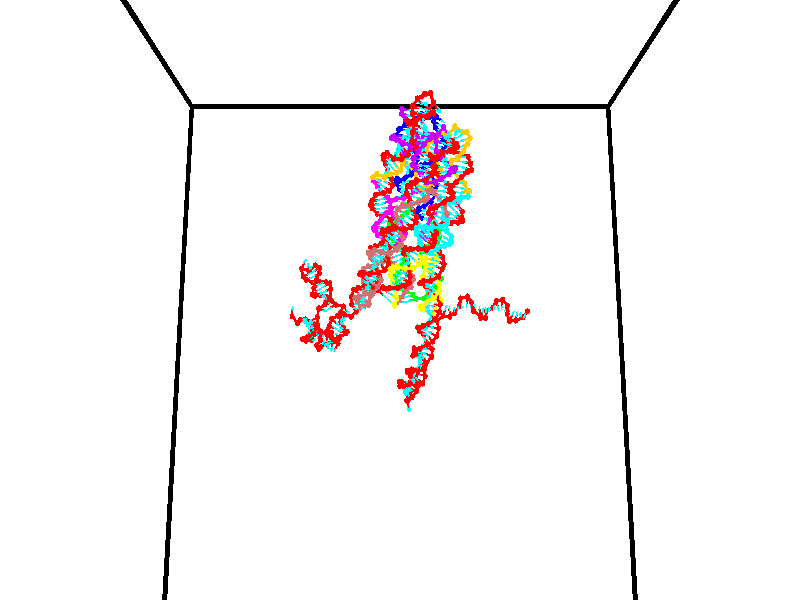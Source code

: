 // switches for output
#declare DRAW_BASES = 1; // possible values are 0, 1; only relevant for DNA ribbons
#declare DRAW_BASES_TYPE = 3; // possible values are 1, 2, 3; only relevant for DNA ribbons
#declare DRAW_FOG = 0; // set to 1 to enable fog

#include "colors.inc"

#include "transforms.inc"
background { rgb <1, 1, 1>}

#default {
   normal{
       ripples 0.25
       frequency 0.20
       turbulence 0.2
       lambda 5
   }
	finish {
		phong 0.1
		phong_size 40.
	}
}

// original window dimensions: 1024x640


// camera settings

camera {
	sky <0, 0.179814, -0.983701>
	up <0, 0.179814, -0.983701>
	right 1.6 * <1, 0, 0>
	location <35, 94.9851, 44.8844>
	look_at <35, 29.7336, 32.9568>
	direction <0, -65.2515, -11.9276>
	angle 67.0682
}


# declare cpy_camera_pos = <35, 94.9851, 44.8844>;
# if (DRAW_FOG = 1)
fog {
	fog_type 2
	up vnormalize(cpy_camera_pos)
	color rgbt<1,1,1,0.3>
	distance 1e-5
	fog_alt 3e-3
	fog_offset 56
}
# end


// LIGHTS

# declare lum = 6;
global_settings {
	ambient_light rgb lum * <0.05, 0.05, 0.05>
	max_trace_level 15
}# declare cpy_direct_light_amount = 0.25;
light_source
{	1000 * <-1, -1.16352, -0.803886>,
	rgb lum * cpy_direct_light_amount
	parallel
}

light_source
{	1000 * <1, 1.16352, 0.803886>,
	rgb lum * cpy_direct_light_amount
	parallel
}

// strand 0

// nucleotide -1

// particle -1
sphere {
	<24.166521, 35.158718, 35.331810> 0.250000
	pigment { color rgbt <1,0,0,0> }
	no_shadow
}
cylinder {
	<24.154198, 35.002247, 34.963890>,  <24.146803, 34.908363, 34.743137>, 0.100000
	pigment { color rgbt <1,0,0,0> }
	no_shadow
}
cylinder {
	<24.154198, 35.002247, 34.963890>,  <24.166521, 35.158718, 35.331810>, 0.100000
	pigment { color rgbt <1,0,0,0> }
	no_shadow
}

// particle -1
sphere {
	<24.154198, 35.002247, 34.963890> 0.100000
	pigment { color rgbt <1,0,0,0> }
	no_shadow
}
sphere {
	0, 1
	scale<0.080000,0.200000,0.300000>
	matrix <0.973242, 0.197906, -0.116767,
		0.227710, -0.898784, 0.374613,
		-0.030811, -0.391178, -0.919799,
		24.144955, 34.884895, 34.687950>
	pigment { color rgbt <0,1,1,0> }
	no_shadow
}
cylinder {
	<24.663366, 34.839283, 35.854496>,  <24.166521, 35.158718, 35.331810>, 0.130000
	pigment { color rgbt <1,0,0,0> }
	no_shadow
}

// nucleotide -1

// particle -1
sphere {
	<24.663366, 34.839283, 35.854496> 0.250000
	pigment { color rgbt <1,0,0,0> }
	no_shadow
}
cylinder {
	<25.031040, 34.786995, 35.705894>,  <25.251644, 34.755623, 35.616734>, 0.100000
	pigment { color rgbt <1,0,0,0> }
	no_shadow
}
cylinder {
	<25.031040, 34.786995, 35.705894>,  <24.663366, 34.839283, 35.854496>, 0.100000
	pigment { color rgbt <1,0,0,0> }
	no_shadow
}

// particle -1
sphere {
	<25.031040, 34.786995, 35.705894> 0.100000
	pigment { color rgbt <1,0,0,0> }
	no_shadow
}
sphere {
	0, 1
	scale<0.080000,0.200000,0.300000>
	matrix <0.084060, -0.856445, 0.509348,
		-0.384755, -0.499413, -0.776242,
		0.919183, -0.130723, -0.371502,
		25.306795, 34.747780, 35.594444>
	pigment { color rgbt <0,1,1,0> }
	no_shadow
}
cylinder {
	<24.823154, 34.150604, 35.472145>,  <24.663366, 34.839283, 35.854496>, 0.130000
	pigment { color rgbt <1,0,0,0> }
	no_shadow
}

// nucleotide -1

// particle -1
sphere {
	<24.823154, 34.150604, 35.472145> 0.250000
	pigment { color rgbt <1,0,0,0> }
	no_shadow
}
cylinder {
	<25.170078, 34.288216, 35.616043>,  <25.378233, 34.370785, 35.702381>, 0.100000
	pigment { color rgbt <1,0,0,0> }
	no_shadow
}
cylinder {
	<25.170078, 34.288216, 35.616043>,  <24.823154, 34.150604, 35.472145>, 0.100000
	pigment { color rgbt <1,0,0,0> }
	no_shadow
}

// particle -1
sphere {
	<25.170078, 34.288216, 35.616043> 0.100000
	pigment { color rgbt <1,0,0,0> }
	no_shadow
}
sphere {
	0, 1
	scale<0.080000,0.200000,0.300000>
	matrix <0.146456, -0.867094, 0.476128,
		0.475736, -0.360264, -0.802425,
		0.867310, 0.344031, 0.359746,
		25.430271, 34.391426, 35.723969>
	pigment { color rgbt <0,1,1,0> }
	no_shadow
}
cylinder {
	<25.268332, 33.642467, 35.354149>,  <24.823154, 34.150604, 35.472145>, 0.130000
	pigment { color rgbt <1,0,0,0> }
	no_shadow
}

// nucleotide -1

// particle -1
sphere {
	<25.268332, 33.642467, 35.354149> 0.250000
	pigment { color rgbt <1,0,0,0> }
	no_shadow
}
cylinder {
	<25.444481, 33.847805, 35.648781>,  <25.550171, 33.971008, 35.825558>, 0.100000
	pigment { color rgbt <1,0,0,0> }
	no_shadow
}
cylinder {
	<25.444481, 33.847805, 35.648781>,  <25.268332, 33.642467, 35.354149>, 0.100000
	pigment { color rgbt <1,0,0,0> }
	no_shadow
}

// particle -1
sphere {
	<25.444481, 33.847805, 35.648781> 0.100000
	pigment { color rgbt <1,0,0,0> }
	no_shadow
}
sphere {
	0, 1
	scale<0.080000,0.200000,0.300000>
	matrix <0.192125, -0.855289, 0.481216,
		0.877017, -0.070400, -0.475273,
		0.440373, 0.513346, 0.736578,
		25.576593, 34.001808, 35.869755>
	pigment { color rgbt <0,1,1,0> }
	no_shadow
}
cylinder {
	<25.946793, 33.264885, 35.561119>,  <25.268332, 33.642467, 35.354149>, 0.130000
	pigment { color rgbt <1,0,0,0> }
	no_shadow
}

// nucleotide -1

// particle -1
sphere {
	<25.946793, 33.264885, 35.561119> 0.250000
	pigment { color rgbt <1,0,0,0> }
	no_shadow
}
cylinder {
	<25.884153, 33.494617, 35.882523>,  <25.846569, 33.632458, 36.075363>, 0.100000
	pigment { color rgbt <1,0,0,0> }
	no_shadow
}
cylinder {
	<25.884153, 33.494617, 35.882523>,  <25.946793, 33.264885, 35.561119>, 0.100000
	pigment { color rgbt <1,0,0,0> }
	no_shadow
}

// particle -1
sphere {
	<25.884153, 33.494617, 35.882523> 0.100000
	pigment { color rgbt <1,0,0,0> }
	no_shadow
}
sphere {
	0, 1
	scale<0.080000,0.200000,0.300000>
	matrix <0.150667, -0.790130, 0.594133,
		0.976102, 0.214103, 0.037202,
		-0.156600, 0.574330, 0.803506,
		25.837173, 33.666916, 36.123573>
	pigment { color rgbt <0,1,1,0> }
	no_shadow
}
cylinder {
	<26.484676, 33.449902, 35.791851>,  <25.946793, 33.264885, 35.561119>, 0.130000
	pigment { color rgbt <1,0,0,0> }
	no_shadow
}

// nucleotide -1

// particle -1
sphere {
	<26.484676, 33.449902, 35.791851> 0.250000
	pigment { color rgbt <1,0,0,0> }
	no_shadow
}
cylinder {
	<26.202131, 33.413597, 36.072655>,  <26.032604, 33.391815, 36.241138>, 0.100000
	pigment { color rgbt <1,0,0,0> }
	no_shadow
}
cylinder {
	<26.202131, 33.413597, 36.072655>,  <26.484676, 33.449902, 35.791851>, 0.100000
	pigment { color rgbt <1,0,0,0> }
	no_shadow
}

// particle -1
sphere {
	<26.202131, 33.413597, 36.072655> 0.100000
	pigment { color rgbt <1,0,0,0> }
	no_shadow
}
sphere {
	0, 1
	scale<0.080000,0.200000,0.300000>
	matrix <0.506407, -0.757730, 0.411579,
		0.494576, 0.646225, 0.581195,
		-0.706361, -0.090765, 0.702008,
		25.990223, 33.386368, 36.283257>
	pigment { color rgbt <0,1,1,0> }
	no_shadow
}
cylinder {
	<26.855389, 33.616875, 36.381893>,  <26.484676, 33.449902, 35.791851>, 0.130000
	pigment { color rgbt <1,0,0,0> }
	no_shadow
}

// nucleotide -1

// particle -1
sphere {
	<26.855389, 33.616875, 36.381893> 0.250000
	pigment { color rgbt <1,0,0,0> }
	no_shadow
}
cylinder {
	<26.540482, 33.382221, 36.457855>,  <26.351538, 33.241428, 36.503433>, 0.100000
	pigment { color rgbt <1,0,0,0> }
	no_shadow
}
cylinder {
	<26.540482, 33.382221, 36.457855>,  <26.855389, 33.616875, 36.381893>, 0.100000
	pigment { color rgbt <1,0,0,0> }
	no_shadow
}

// particle -1
sphere {
	<26.540482, 33.382221, 36.457855> 0.100000
	pigment { color rgbt <1,0,0,0> }
	no_shadow
}
sphere {
	0, 1
	scale<0.080000,0.200000,0.300000>
	matrix <0.604379, -0.673104, 0.426212,
		-0.122206, 0.450319, 0.884465,
		-0.787268, -0.586638, 0.189906,
		26.304300, 33.206230, 36.514828>
	pigment { color rgbt <0,1,1,0> }
	no_shadow
}
cylinder {
	<26.857714, 33.472355, 37.098145>,  <26.855389, 33.616875, 36.381893>, 0.130000
	pigment { color rgbt <1,0,0,0> }
	no_shadow
}

// nucleotide -1

// particle -1
sphere {
	<26.857714, 33.472355, 37.098145> 0.250000
	pigment { color rgbt <1,0,0,0> }
	no_shadow
}
cylinder {
	<26.689396, 33.168224, 36.900219>,  <26.588406, 32.985748, 36.781464>, 0.100000
	pigment { color rgbt <1,0,0,0> }
	no_shadow
}
cylinder {
	<26.689396, 33.168224, 36.900219>,  <26.857714, 33.472355, 37.098145>, 0.100000
	pigment { color rgbt <1,0,0,0> }
	no_shadow
}

// particle -1
sphere {
	<26.689396, 33.168224, 36.900219> 0.100000
	pigment { color rgbt <1,0,0,0> }
	no_shadow
}
sphere {
	0, 1
	scale<0.080000,0.200000,0.300000>
	matrix <0.546643, -0.647825, 0.530570,
		-0.723956, -0.047223, 0.688228,
		-0.420795, -0.760324, -0.494811,
		26.563158, 32.940128, 36.751774>
	pigment { color rgbt <0,1,1,0> }
	no_shadow
}
cylinder {
	<26.396646, 32.952263, 37.509247>,  <26.857714, 33.472355, 37.098145>, 0.130000
	pigment { color rgbt <1,0,0,0> }
	no_shadow
}

// nucleotide -1

// particle -1
sphere {
	<26.396646, 32.952263, 37.509247> 0.250000
	pigment { color rgbt <1,0,0,0> }
	no_shadow
}
cylinder {
	<26.610308, 32.791523, 37.211739>,  <26.738504, 32.695080, 37.033234>, 0.100000
	pigment { color rgbt <1,0,0,0> }
	no_shadow
}
cylinder {
	<26.610308, 32.791523, 37.211739>,  <26.396646, 32.952263, 37.509247>, 0.100000
	pigment { color rgbt <1,0,0,0> }
	no_shadow
}

// particle -1
sphere {
	<26.610308, 32.791523, 37.211739> 0.100000
	pigment { color rgbt <1,0,0,0> }
	no_shadow
}
sphere {
	0, 1
	scale<0.080000,0.200000,0.300000>
	matrix <0.510552, -0.547900, 0.662678,
		-0.673810, -0.733706, -0.087497,
		0.534151, -0.401847, -0.743775,
		26.770554, 32.670967, 36.988605>
	pigment { color rgbt <0,1,1,0> }
	no_shadow
}
cylinder {
	<26.526999, 32.249249, 37.764843>,  <26.396646, 32.952263, 37.509247>, 0.130000
	pigment { color rgbt <1,0,0,0> }
	no_shadow
}

// nucleotide -1

// particle -1
sphere {
	<26.526999, 32.249249, 37.764843> 0.250000
	pigment { color rgbt <1,0,0,0> }
	no_shadow
}
cylinder {
	<26.783913, 32.308731, 37.464081>,  <26.938061, 32.344421, 37.283623>, 0.100000
	pigment { color rgbt <1,0,0,0> }
	no_shadow
}
cylinder {
	<26.783913, 32.308731, 37.464081>,  <26.526999, 32.249249, 37.764843>, 0.100000
	pigment { color rgbt <1,0,0,0> }
	no_shadow
}

// particle -1
sphere {
	<26.783913, 32.308731, 37.464081> 0.100000
	pigment { color rgbt <1,0,0,0> }
	no_shadow
}
sphere {
	0, 1
	scale<0.080000,0.200000,0.300000>
	matrix <0.666505, -0.592764, 0.452109,
		-0.378469, -0.791529, -0.479837,
		0.642287, 0.148704, -0.751901,
		26.976599, 32.353344, 37.238510>
	pigment { color rgbt <0,1,1,0> }
	no_shadow
}
cylinder {
	<26.675600, 31.523306, 37.461658>,  <26.526999, 32.249249, 37.764843>, 0.130000
	pigment { color rgbt <1,0,0,0> }
	no_shadow
}

// nucleotide -1

// particle -1
sphere {
	<26.675600, 31.523306, 37.461658> 0.250000
	pigment { color rgbt <1,0,0,0> }
	no_shadow
}
cylinder {
	<26.959620, 31.799040, 37.404179>,  <27.130032, 31.964479, 37.369690>, 0.100000
	pigment { color rgbt <1,0,0,0> }
	no_shadow
}
cylinder {
	<26.959620, 31.799040, 37.404179>,  <26.675600, 31.523306, 37.461658>, 0.100000
	pigment { color rgbt <1,0,0,0> }
	no_shadow
}

// particle -1
sphere {
	<26.959620, 31.799040, 37.404179> 0.100000
	pigment { color rgbt <1,0,0,0> }
	no_shadow
}
sphere {
	0, 1
	scale<0.080000,0.200000,0.300000>
	matrix <0.669988, -0.598584, 0.439105,
		0.216672, -0.408065, -0.886869,
		0.710049, 0.689333, -0.143702,
		27.172634, 32.005840, 37.361069>
	pigment { color rgbt <0,1,1,0> }
	no_shadow
}
cylinder {
	<27.189671, 31.155970, 37.239567>,  <26.675600, 31.523306, 37.461658>, 0.130000
	pigment { color rgbt <1,0,0,0> }
	no_shadow
}

// nucleotide -1

// particle -1
sphere {
	<27.189671, 31.155970, 37.239567> 0.250000
	pigment { color rgbt <1,0,0,0> }
	no_shadow
}
cylinder {
	<27.315563, 31.498886, 37.402534>,  <27.391098, 31.704636, 37.500317>, 0.100000
	pigment { color rgbt <1,0,0,0> }
	no_shadow
}
cylinder {
	<27.315563, 31.498886, 37.402534>,  <27.189671, 31.155970, 37.239567>, 0.100000
	pigment { color rgbt <1,0,0,0> }
	no_shadow
}

// particle -1
sphere {
	<27.315563, 31.498886, 37.402534> 0.100000
	pigment { color rgbt <1,0,0,0> }
	no_shadow
}
sphere {
	0, 1
	scale<0.080000,0.200000,0.300000>
	matrix <0.718720, -0.495614, 0.487655,
		0.619988, 0.139344, -0.772139,
		0.314731, 0.857292, 0.407424,
		27.409983, 31.756073, 37.524761>
	pigment { color rgbt <0,1,1,0> }
	no_shadow
}
cylinder {
	<27.799669, 31.306725, 36.974083>,  <27.189671, 31.155970, 37.239567>, 0.130000
	pigment { color rgbt <1,0,0,0> }
	no_shadow
}

// nucleotide -1

// particle -1
sphere {
	<27.799669, 31.306725, 36.974083> 0.250000
	pigment { color rgbt <1,0,0,0> }
	no_shadow
}
cylinder {
	<27.781572, 31.405876, 37.361176>,  <27.770714, 31.465368, 37.593433>, 0.100000
	pigment { color rgbt <1,0,0,0> }
	no_shadow
}
cylinder {
	<27.781572, 31.405876, 37.361176>,  <27.799669, 31.306725, 36.974083>, 0.100000
	pigment { color rgbt <1,0,0,0> }
	no_shadow
}

// particle -1
sphere {
	<27.781572, 31.405876, 37.361176> 0.100000
	pigment { color rgbt <1,0,0,0> }
	no_shadow
}
sphere {
	0, 1
	scale<0.080000,0.200000,0.300000>
	matrix <0.761088, -0.618921, 0.194117,
		0.647068, 0.745313, -0.160656,
		-0.045244, 0.247881, 0.967733,
		27.768000, 31.480240, 37.651497>
	pigment { color rgbt <0,1,1,0> }
	no_shadow
}
cylinder {
	<28.467457, 31.586235, 37.189800>,  <27.799669, 31.306725, 36.974083>, 0.130000
	pigment { color rgbt <1,0,0,0> }
	no_shadow
}

// nucleotide -1

// particle -1
sphere {
	<28.467457, 31.586235, 37.189800> 0.250000
	pigment { color rgbt <1,0,0,0> }
	no_shadow
}
cylinder {
	<28.257633, 31.401588, 37.475945>,  <28.131739, 31.290800, 37.647633>, 0.100000
	pigment { color rgbt <1,0,0,0> }
	no_shadow
}
cylinder {
	<28.257633, 31.401588, 37.475945>,  <28.467457, 31.586235, 37.189800>, 0.100000
	pigment { color rgbt <1,0,0,0> }
	no_shadow
}

// particle -1
sphere {
	<28.257633, 31.401588, 37.475945> 0.100000
	pigment { color rgbt <1,0,0,0> }
	no_shadow
}
sphere {
	0, 1
	scale<0.080000,0.200000,0.300000>
	matrix <0.824601, -0.484529, 0.292001,
		0.211823, 0.743063, 0.634814,
		-0.524561, -0.461616, 0.715365,
		28.100266, 31.263103, 37.690556>
	pigment { color rgbt <0,1,1,0> }
	no_shadow
}
cylinder {
	<28.657721, 32.321762, 36.880470>,  <28.467457, 31.586235, 37.189800>, 0.130000
	pigment { color rgbt <1,0,0,0> }
	no_shadow
}

// nucleotide -1

// particle -1
sphere {
	<28.657721, 32.321762, 36.880470> 0.250000
	pigment { color rgbt <1,0,0,0> }
	no_shadow
}
cylinder {
	<28.449528, 31.995399, 36.779758>,  <28.324612, 31.799582, 36.719330>, 0.100000
	pigment { color rgbt <1,0,0,0> }
	no_shadow
}
cylinder {
	<28.449528, 31.995399, 36.779758>,  <28.657721, 32.321762, 36.880470>, 0.100000
	pigment { color rgbt <1,0,0,0> }
	no_shadow
}

// particle -1
sphere {
	<28.449528, 31.995399, 36.779758> 0.100000
	pigment { color rgbt <1,0,0,0> }
	no_shadow
}
sphere {
	0, 1
	scale<0.080000,0.200000,0.300000>
	matrix <0.432243, -0.506058, 0.746372,
		-0.736386, 0.279642, 0.616064,
		-0.520481, -0.815908, -0.251781,
		28.293383, 31.750628, 36.704224>
	pigment { color rgbt <0,1,1,0> }
	no_shadow
}
cylinder {
	<28.141195, 32.820099, 37.012577>,  <28.657721, 32.321762, 36.880470>, 0.130000
	pigment { color rgbt <1,0,0,0> }
	no_shadow
}

// nucleotide -1

// particle -1
sphere {
	<28.141195, 32.820099, 37.012577> 0.250000
	pigment { color rgbt <1,0,0,0> }
	no_shadow
}
cylinder {
	<27.863180, 32.548126, 37.106060>,  <27.696371, 32.384945, 37.162151>, 0.100000
	pigment { color rgbt <1,0,0,0> }
	no_shadow
}
cylinder {
	<27.863180, 32.548126, 37.106060>,  <28.141195, 32.820099, 37.012577>, 0.100000
	pigment { color rgbt <1,0,0,0> }
	no_shadow
}

// particle -1
sphere {
	<27.863180, 32.548126, 37.106060> 0.100000
	pigment { color rgbt <1,0,0,0> }
	no_shadow
}
sphere {
	0, 1
	scale<0.080000,0.200000,0.300000>
	matrix <-0.587957, 0.350435, -0.729041,
		0.413796, -0.644122, -0.643335,
		-0.695039, -0.679928, 0.233707,
		27.654669, 32.344147, 37.176170>
	pigment { color rgbt <0,1,1,0> }
	no_shadow
}
cylinder {
	<27.852606, 32.562054, 36.340221>,  <28.141195, 32.820099, 37.012577>, 0.130000
	pigment { color rgbt <1,0,0,0> }
	no_shadow
}

// nucleotide -1

// particle -1
sphere {
	<27.852606, 32.562054, 36.340221> 0.250000
	pigment { color rgbt <1,0,0,0> }
	no_shadow
}
cylinder {
	<27.566427, 32.473301, 36.605221>,  <27.394720, 32.420052, 36.764221>, 0.100000
	pigment { color rgbt <1,0,0,0> }
	no_shadow
}
cylinder {
	<27.566427, 32.473301, 36.605221>,  <27.852606, 32.562054, 36.340221>, 0.100000
	pigment { color rgbt <1,0,0,0> }
	no_shadow
}

// particle -1
sphere {
	<27.566427, 32.473301, 36.605221> 0.100000
	pigment { color rgbt <1,0,0,0> }
	no_shadow
}
sphere {
	0, 1
	scale<0.080000,0.200000,0.300000>
	matrix <-0.698659, 0.222394, -0.680013,
		0.003543, -0.949374, -0.314127,
		-0.715446, -0.221877, 0.662501,
		27.351793, 32.406738, 36.803970>
	pigment { color rgbt <0,1,1,0> }
	no_shadow
}
cylinder {
	<27.379824, 32.077919, 36.060150>,  <27.852606, 32.562054, 36.340221>, 0.130000
	pigment { color rgbt <1,0,0,0> }
	no_shadow
}

// nucleotide -1

// particle -1
sphere {
	<27.379824, 32.077919, 36.060150> 0.250000
	pigment { color rgbt <1,0,0,0> }
	no_shadow
}
cylinder {
	<27.185246, 32.287334, 36.339943>,  <27.068499, 32.412983, 36.507820>, 0.100000
	pigment { color rgbt <1,0,0,0> }
	no_shadow
}
cylinder {
	<27.185246, 32.287334, 36.339943>,  <27.379824, 32.077919, 36.060150>, 0.100000
	pigment { color rgbt <1,0,0,0> }
	no_shadow
}

// particle -1
sphere {
	<27.185246, 32.287334, 36.339943> 0.100000
	pigment { color rgbt <1,0,0,0> }
	no_shadow
}
sphere {
	0, 1
	scale<0.080000,0.200000,0.300000>
	matrix <-0.639698, 0.331896, -0.693276,
		-0.595113, -0.784700, 0.173457,
		-0.486444, 0.523537, 0.699486,
		27.039312, 32.444397, 36.549789>
	pigment { color rgbt <0,1,1,0> }
	no_shadow
}
cylinder {
	<26.716850, 31.840855, 36.309719>,  <27.379824, 32.077919, 36.060150>, 0.130000
	pigment { color rgbt <1,0,0,0> }
	no_shadow
}

// nucleotide -1

// particle -1
sphere {
	<26.716850, 31.840855, 36.309719> 0.250000
	pigment { color rgbt <1,0,0,0> }
	no_shadow
}
cylinder {
	<26.753284, 32.239185, 36.307568>,  <26.775145, 32.478184, 36.306278>, 0.100000
	pigment { color rgbt <1,0,0,0> }
	no_shadow
}
cylinder {
	<26.753284, 32.239185, 36.307568>,  <26.716850, 31.840855, 36.309719>, 0.100000
	pigment { color rgbt <1,0,0,0> }
	no_shadow
}

// particle -1
sphere {
	<26.753284, 32.239185, 36.307568> 0.100000
	pigment { color rgbt <1,0,0,0> }
	no_shadow
}
sphere {
	0, 1
	scale<0.080000,0.200000,0.300000>
	matrix <-0.680564, 0.058308, -0.730365,
		-0.727005, 0.070184, 0.683036,
		0.091086, 0.995829, -0.005375,
		26.780611, 32.537933, 36.305954>
	pigment { color rgbt <0,1,1,0> }
	no_shadow
}
cylinder {
	<26.071342, 32.152069, 36.406307>,  <26.716850, 31.840855, 36.309719>, 0.130000
	pigment { color rgbt <1,0,0,0> }
	no_shadow
}

// nucleotide -1

// particle -1
sphere {
	<26.071342, 32.152069, 36.406307> 0.250000
	pigment { color rgbt <1,0,0,0> }
	no_shadow
}
cylinder {
	<26.311031, 32.398121, 36.201347>,  <26.454845, 32.545750, 36.078373>, 0.100000
	pigment { color rgbt <1,0,0,0> }
	no_shadow
}
cylinder {
	<26.311031, 32.398121, 36.201347>,  <26.071342, 32.152069, 36.406307>, 0.100000
	pigment { color rgbt <1,0,0,0> }
	no_shadow
}

// particle -1
sphere {
	<26.311031, 32.398121, 36.201347> 0.100000
	pigment { color rgbt <1,0,0,0> }
	no_shadow
}
sphere {
	0, 1
	scale<0.080000,0.200000,0.300000>
	matrix <-0.625572, -0.039636, -0.779159,
		-0.499590, 0.787432, 0.361054,
		0.599224, 0.615126, -0.512397,
		26.490799, 32.582657, 36.047626>
	pigment { color rgbt <0,1,1,0> }
	no_shadow
}
cylinder {
	<25.703665, 32.051544, 36.978897>,  <26.071342, 32.152069, 36.406307>, 0.130000
	pigment { color rgbt <1,0,0,0> }
	no_shadow
}

// nucleotide -1

// particle -1
sphere {
	<25.703665, 32.051544, 36.978897> 0.250000
	pigment { color rgbt <1,0,0,0> }
	no_shadow
}
cylinder {
	<25.911108, 32.393547, 36.979652>,  <26.035574, 32.598751, 36.980106>, 0.100000
	pigment { color rgbt <1,0,0,0> }
	no_shadow
}
cylinder {
	<25.911108, 32.393547, 36.979652>,  <25.703665, 32.051544, 36.978897>, 0.100000
	pigment { color rgbt <1,0,0,0> }
	no_shadow
}

// particle -1
sphere {
	<25.911108, 32.393547, 36.979652> 0.100000
	pigment { color rgbt <1,0,0,0> }
	no_shadow
}
sphere {
	0, 1
	scale<0.080000,0.200000,0.300000>
	matrix <-0.741697, 0.450973, -0.496496,
		-0.425362, 0.256085, 0.868037,
		0.518607, 0.855011, 0.001889,
		26.066690, 32.650051, 36.980221>
	pigment { color rgbt <0,1,1,0> }
	no_shadow
}
cylinder {
	<25.253534, 32.578796, 37.084511>,  <25.703665, 32.051544, 36.978897>, 0.130000
	pigment { color rgbt <1,0,0,0> }
	no_shadow
}

// nucleotide -1

// particle -1
sphere {
	<25.253534, 32.578796, 37.084511> 0.250000
	pigment { color rgbt <1,0,0,0> }
	no_shadow
}
cylinder {
	<25.553640, 32.782413, 36.915760>,  <25.733704, 32.904583, 36.814510>, 0.100000
	pigment { color rgbt <1,0,0,0> }
	no_shadow
}
cylinder {
	<25.553640, 32.782413, 36.915760>,  <25.253534, 32.578796, 37.084511>, 0.100000
	pigment { color rgbt <1,0,0,0> }
	no_shadow
}

// particle -1
sphere {
	<25.553640, 32.782413, 36.915760> 0.100000
	pigment { color rgbt <1,0,0,0> }
	no_shadow
}
sphere {
	0, 1
	scale<0.080000,0.200000,0.300000>
	matrix <-0.661129, 0.574347, -0.482736,
		-0.003426, 0.641097, 0.767452,
		0.750265, 0.509039, -0.421880,
		25.778719, 32.935123, 36.789196>
	pigment { color rgbt <0,1,1,0> }
	no_shadow
}
cylinder {
	<24.939714, 33.151184, 37.004536>,  <25.253534, 32.578796, 37.084511>, 0.130000
	pigment { color rgbt <1,0,0,0> }
	no_shadow
}

// nucleotide -1

// particle -1
sphere {
	<24.939714, 33.151184, 37.004536> 0.250000
	pigment { color rgbt <1,0,0,0> }
	no_shadow
}
cylinder {
	<25.269737, 33.199883, 36.783825>,  <25.467751, 33.229103, 36.651398>, 0.100000
	pigment { color rgbt <1,0,0,0> }
	no_shadow
}
cylinder {
	<25.269737, 33.199883, 36.783825>,  <24.939714, 33.151184, 37.004536>, 0.100000
	pigment { color rgbt <1,0,0,0> }
	no_shadow
}

// particle -1
sphere {
	<25.269737, 33.199883, 36.783825> 0.100000
	pigment { color rgbt <1,0,0,0> }
	no_shadow
}
sphere {
	0, 1
	scale<0.080000,0.200000,0.300000>
	matrix <-0.493920, 0.629699, -0.599601,
		0.274454, 0.767239, 0.579671,
		0.825056, 0.121748, -0.551778,
		25.517254, 33.236408, 36.618290>
	pigment { color rgbt <0,1,1,0> }
	no_shadow
}
cylinder {
	<25.133366, 33.898823, 37.101723>,  <24.939714, 33.151184, 37.004536>, 0.130000
	pigment { color rgbt <1,0,0,0> }
	no_shadow
}

// nucleotide -1

// particle -1
sphere {
	<25.133366, 33.898823, 37.101723> 0.250000
	pigment { color rgbt <1,0,0,0> }
	no_shadow
}
cylinder {
	<25.460146, 33.775326, 36.906883>,  <25.656214, 33.701225, 36.789978>, 0.100000
	pigment { color rgbt <1,0,0,0> }
	no_shadow
}
cylinder {
	<25.460146, 33.775326, 36.906883>,  <25.133366, 33.898823, 37.101723>, 0.100000
	pigment { color rgbt <1,0,0,0> }
	no_shadow
}

// particle -1
sphere {
	<25.460146, 33.775326, 36.906883> 0.100000
	pigment { color rgbt <1,0,0,0> }
	no_shadow
}
sphere {
	0, 1
	scale<0.080000,0.200000,0.300000>
	matrix <-0.058771, 0.795657, -0.602889,
		0.573707, 0.521157, 0.631866,
		0.816949, -0.308747, -0.487103,
		25.705231, 33.682701, 36.760754>
	pigment { color rgbt <0,1,1,0> }
	no_shadow
}
cylinder {
	<25.642860, 34.489349, 37.107021>,  <25.133366, 33.898823, 37.101723>, 0.130000
	pigment { color rgbt <1,0,0,0> }
	no_shadow
}

// nucleotide -1

// particle -1
sphere {
	<25.642860, 34.489349, 37.107021> 0.250000
	pigment { color rgbt <1,0,0,0> }
	no_shadow
}
cylinder {
	<25.715914, 34.239525, 36.803295>,  <25.759747, 34.089630, 36.621059>, 0.100000
	pigment { color rgbt <1,0,0,0> }
	no_shadow
}
cylinder {
	<25.715914, 34.239525, 36.803295>,  <25.642860, 34.489349, 37.107021>, 0.100000
	pigment { color rgbt <1,0,0,0> }
	no_shadow
}

// particle -1
sphere {
	<25.715914, 34.239525, 36.803295> 0.100000
	pigment { color rgbt <1,0,0,0> }
	no_shadow
}
sphere {
	0, 1
	scale<0.080000,0.200000,0.300000>
	matrix <0.025987, 0.775103, -0.631300,
		0.982837, 0.095565, 0.157791,
		0.182635, -0.624565, -0.759317,
		25.770704, 34.052155, 36.575500>
	pigment { color rgbt <0,1,1,0> }
	no_shadow
}
cylinder {
	<26.270079, 34.701138, 36.731773>,  <25.642860, 34.489349, 37.107021>, 0.130000
	pigment { color rgbt <1,0,0,0> }
	no_shadow
}

// nucleotide -1

// particle -1
sphere {
	<26.270079, 34.701138, 36.731773> 0.250000
	pigment { color rgbt <1,0,0,0> }
	no_shadow
}
cylinder {
	<26.040892, 34.486229, 36.484211>,  <25.903379, 34.357285, 36.335674>, 0.100000
	pigment { color rgbt <1,0,0,0> }
	no_shadow
}
cylinder {
	<26.040892, 34.486229, 36.484211>,  <26.270079, 34.701138, 36.731773>, 0.100000
	pigment { color rgbt <1,0,0,0> }
	no_shadow
}

// particle -1
sphere {
	<26.040892, 34.486229, 36.484211> 0.100000
	pigment { color rgbt <1,0,0,0> }
	no_shadow
}
sphere {
	0, 1
	scale<0.080000,0.200000,0.300000>
	matrix <0.132587, 0.684445, -0.716907,
		0.808783, -0.492823, -0.320929,
		-0.572966, -0.537271, -0.618910,
		25.869001, 34.325047, 36.298538>
	pigment { color rgbt <0,1,1,0> }
	no_shadow
}
cylinder {
	<26.674822, 34.708344, 36.132633>,  <26.270079, 34.701138, 36.731773>, 0.130000
	pigment { color rgbt <1,0,0,0> }
	no_shadow
}

// nucleotide -1

// particle -1
sphere {
	<26.674822, 34.708344, 36.132633> 0.250000
	pigment { color rgbt <1,0,0,0> }
	no_shadow
}
cylinder {
	<26.299570, 34.621719, 36.024548>,  <26.074419, 34.569744, 35.959698>, 0.100000
	pigment { color rgbt <1,0,0,0> }
	no_shadow
}
cylinder {
	<26.299570, 34.621719, 36.024548>,  <26.674822, 34.708344, 36.132633>, 0.100000
	pigment { color rgbt <1,0,0,0> }
	no_shadow
}

// particle -1
sphere {
	<26.299570, 34.621719, 36.024548> 0.100000
	pigment { color rgbt <1,0,0,0> }
	no_shadow
}
sphere {
	0, 1
	scale<0.080000,0.200000,0.300000>
	matrix <-0.028093, 0.825351, -0.563921,
		0.345143, -0.521440, -0.780370,
		-0.938129, -0.216556, -0.270215,
		26.018131, 34.556751, 35.943481>
	pigment { color rgbt <0,1,1,0> }
	no_shadow
}
cylinder {
	<26.637672, 34.588879, 35.323597>,  <26.674822, 34.708344, 36.132633>, 0.130000
	pigment { color rgbt <1,0,0,0> }
	no_shadow
}

// nucleotide -1

// particle -1
sphere {
	<26.637672, 34.588879, 35.323597> 0.250000
	pigment { color rgbt <1,0,0,0> }
	no_shadow
}
cylinder {
	<26.308039, 34.696445, 35.523022>,  <26.110258, 34.760986, 35.642677>, 0.100000
	pigment { color rgbt <1,0,0,0> }
	no_shadow
}
cylinder {
	<26.308039, 34.696445, 35.523022>,  <26.637672, 34.588879, 35.323597>, 0.100000
	pigment { color rgbt <1,0,0,0> }
	no_shadow
}

// particle -1
sphere {
	<26.308039, 34.696445, 35.523022> 0.100000
	pigment { color rgbt <1,0,0,0> }
	no_shadow
}
sphere {
	0, 1
	scale<0.080000,0.200000,0.300000>
	matrix <0.013093, 0.888939, -0.457838,
		-0.566316, -0.370770, -0.736082,
		-0.824085, 0.268919, 0.498565,
		26.060814, 34.777122, 35.672592>
	pigment { color rgbt <0,1,1,0> }
	no_shadow
}
cylinder {
	<26.756084, 34.655010, 34.556244>,  <26.637672, 34.588879, 35.323597>, 0.130000
	pigment { color rgbt <1,0,0,0> }
	no_shadow
}

// nucleotide -1

// particle -1
sphere {
	<26.756084, 34.655010, 34.556244> 0.250000
	pigment { color rgbt <1,0,0,0> }
	no_shadow
}
cylinder {
	<27.105902, 34.788124, 34.697342>,  <27.315792, 34.867992, 34.782001>, 0.100000
	pigment { color rgbt <1,0,0,0> }
	no_shadow
}
cylinder {
	<27.105902, 34.788124, 34.697342>,  <26.756084, 34.655010, 34.556244>, 0.100000
	pigment { color rgbt <1,0,0,0> }
	no_shadow
}

// particle -1
sphere {
	<27.105902, 34.788124, 34.697342> 0.100000
	pigment { color rgbt <1,0,0,0> }
	no_shadow
}
sphere {
	0, 1
	scale<0.080000,0.200000,0.300000>
	matrix <0.140161, 0.522887, -0.840799,
		-0.464254, 0.784755, 0.410643,
		0.874541, 0.332789, 0.352744,
		27.368263, 34.887962, 34.803165>
	pigment { color rgbt <0,1,1,0> }
	no_shadow
}
cylinder {
	<26.883747, 35.434711, 34.747246>,  <26.756084, 34.655010, 34.556244>, 0.130000
	pigment { color rgbt <1,0,0,0> }
	no_shadow
}

// nucleotide -1

// particle -1
sphere {
	<26.883747, 35.434711, 34.747246> 0.250000
	pigment { color rgbt <1,0,0,0> }
	no_shadow
}
cylinder {
	<27.163002, 35.207973, 34.572296>,  <27.330555, 35.071930, 34.467327>, 0.100000
	pigment { color rgbt <1,0,0,0> }
	no_shadow
}
cylinder {
	<27.163002, 35.207973, 34.572296>,  <26.883747, 35.434711, 34.747246>, 0.100000
	pigment { color rgbt <1,0,0,0> }
	no_shadow
}

// particle -1
sphere {
	<27.163002, 35.207973, 34.572296> 0.100000
	pigment { color rgbt <1,0,0,0> }
	no_shadow
}
sphere {
	0, 1
	scale<0.080000,0.200000,0.300000>
	matrix <-0.147444, 0.483962, -0.862578,
		0.700617, 0.666686, 0.254295,
		0.698138, -0.566842, -0.437371,
		27.372444, 35.037922, 34.441086>
	pigment { color rgbt <0,1,1,0> }
	no_shadow
}
cylinder {
	<27.546276, 35.822319, 34.423683>,  <26.883747, 35.434711, 34.747246>, 0.130000
	pigment { color rgbt <1,0,0,0> }
	no_shadow
}

// nucleotide -1

// particle -1
sphere {
	<27.546276, 35.822319, 34.423683> 0.250000
	pigment { color rgbt <1,0,0,0> }
	no_shadow
}
cylinder {
	<27.502724, 35.486122, 34.211372>,  <27.476593, 35.284405, 34.083984>, 0.100000
	pigment { color rgbt <1,0,0,0> }
	no_shadow
}
cylinder {
	<27.502724, 35.486122, 34.211372>,  <27.546276, 35.822319, 34.423683>, 0.100000
	pigment { color rgbt <1,0,0,0> }
	no_shadow
}

// particle -1
sphere {
	<27.502724, 35.486122, 34.211372> 0.100000
	pigment { color rgbt <1,0,0,0> }
	no_shadow
}
sphere {
	0, 1
	scale<0.080000,0.200000,0.300000>
	matrix <-0.099045, 0.540467, -0.835515,
		0.989108, -0.038400, -0.142092,
		-0.108880, -0.840488, -0.530777,
		27.470060, 35.233974, 34.052139>
	pigment { color rgbt <0,1,1,0> }
	no_shadow
}
cylinder {
	<28.016640, 35.882492, 33.838718>,  <27.546276, 35.822319, 34.423683>, 0.130000
	pigment { color rgbt <1,0,0,0> }
	no_shadow
}

// nucleotide -1

// particle -1
sphere {
	<28.016640, 35.882492, 33.838718> 0.250000
	pigment { color rgbt <1,0,0,0> }
	no_shadow
}
cylinder {
	<27.753653, 35.594627, 33.749435>,  <27.595861, 35.421909, 33.695866>, 0.100000
	pigment { color rgbt <1,0,0,0> }
	no_shadow
}
cylinder {
	<27.753653, 35.594627, 33.749435>,  <28.016640, 35.882492, 33.838718>, 0.100000
	pigment { color rgbt <1,0,0,0> }
	no_shadow
}

// particle -1
sphere {
	<27.753653, 35.594627, 33.749435> 0.100000
	pigment { color rgbt <1,0,0,0> }
	no_shadow
}
sphere {
	0, 1
	scale<0.080000,0.200000,0.300000>
	matrix <-0.336663, 0.545591, -0.767456,
		0.674090, -0.429431, -0.600992,
		-0.657465, -0.719666, -0.223203,
		27.556414, 35.378727, 33.682476>
	pigment { color rgbt <0,1,1,0> }
	no_shadow
}
cylinder {
	<28.092485, 35.849228, 33.132862>,  <28.016640, 35.882492, 33.838718>, 0.130000
	pigment { color rgbt <1,0,0,0> }
	no_shadow
}

// nucleotide -1

// particle -1
sphere {
	<28.092485, 35.849228, 33.132862> 0.250000
	pigment { color rgbt <1,0,0,0> }
	no_shadow
}
cylinder {
	<27.756708, 35.645046, 33.207451>,  <27.555243, 35.522537, 33.252205>, 0.100000
	pigment { color rgbt <1,0,0,0> }
	no_shadow
}
cylinder {
	<27.756708, 35.645046, 33.207451>,  <28.092485, 35.849228, 33.132862>, 0.100000
	pigment { color rgbt <1,0,0,0> }
	no_shadow
}

// particle -1
sphere {
	<27.756708, 35.645046, 33.207451> 0.100000
	pigment { color rgbt <1,0,0,0> }
	no_shadow
}
sphere {
	0, 1
	scale<0.080000,0.200000,0.300000>
	matrix <-0.416862, 0.384675, -0.823560,
		0.348650, -0.769070, -0.535700,
		-0.839446, -0.510448, 0.186479,
		27.504875, 35.491909, 33.263393>
	pigment { color rgbt <0,1,1,0> }
	no_shadow
}
cylinder {
	<27.914843, 35.402081, 32.558392>,  <28.092485, 35.849228, 33.132862>, 0.130000
	pigment { color rgbt <1,0,0,0> }
	no_shadow
}

// nucleotide -1

// particle -1
sphere {
	<27.914843, 35.402081, 32.558392> 0.250000
	pigment { color rgbt <1,0,0,0> }
	no_shadow
}
cylinder {
	<27.568554, 35.477562, 32.743828>,  <27.360781, 35.522850, 32.855091>, 0.100000
	pigment { color rgbt <1,0,0,0> }
	no_shadow
}
cylinder {
	<27.568554, 35.477562, 32.743828>,  <27.914843, 35.402081, 32.558392>, 0.100000
	pigment { color rgbt <1,0,0,0> }
	no_shadow
}

// particle -1
sphere {
	<27.568554, 35.477562, 32.743828> 0.100000
	pigment { color rgbt <1,0,0,0> }
	no_shadow
}
sphere {
	0, 1
	scale<0.080000,0.200000,0.300000>
	matrix <-0.413880, 0.250975, -0.875051,
		-0.281473, -0.949422, -0.139175,
		-0.865723, 0.188702, 0.463589,
		27.308838, 35.534172, 32.882904>
	pigment { color rgbt <0,1,1,0> }
	no_shadow
}
cylinder {
	<27.475504, 34.918728, 32.353882>,  <27.914843, 35.402081, 32.558392>, 0.130000
	pigment { color rgbt <1,0,0,0> }
	no_shadow
}

// nucleotide -1

// particle -1
sphere {
	<27.475504, 34.918728, 32.353882> 0.250000
	pigment { color rgbt <1,0,0,0> }
	no_shadow
}
cylinder {
	<27.248571, 35.217102, 32.493439>,  <27.112411, 35.396126, 32.577171>, 0.100000
	pigment { color rgbt <1,0,0,0> }
	no_shadow
}
cylinder {
	<27.248571, 35.217102, 32.493439>,  <27.475504, 34.918728, 32.353882>, 0.100000
	pigment { color rgbt <1,0,0,0> }
	no_shadow
}

// particle -1
sphere {
	<27.248571, 35.217102, 32.493439> 0.100000
	pigment { color rgbt <1,0,0,0> }
	no_shadow
}
sphere {
	0, 1
	scale<0.080000,0.200000,0.300000>
	matrix <-0.526167, -0.002445, -0.850378,
		-0.633470, -0.666019, 0.393871,
		-0.567331, 0.745931, 0.348888,
		27.078373, 35.440880, 32.598106>
	pigment { color rgbt <0,1,1,0> }
	no_shadow
}
cylinder {
	<26.831059, 34.626339, 32.282841>,  <27.475504, 34.918728, 32.353882>, 0.130000
	pigment { color rgbt <1,0,0,0> }
	no_shadow
}

// nucleotide -1

// particle -1
sphere {
	<26.831059, 34.626339, 32.282841> 0.250000
	pigment { color rgbt <1,0,0,0> }
	no_shadow
}
cylinder {
	<26.744116, 34.947502, 32.504868>,  <26.691950, 35.140202, 32.638084>, 0.100000
	pigment { color rgbt <1,0,0,0> }
	no_shadow
}
cylinder {
	<26.744116, 34.947502, 32.504868>,  <26.831059, 34.626339, 32.282841>, 0.100000
	pigment { color rgbt <1,0,0,0> }
	no_shadow
}

// particle -1
sphere {
	<26.744116, 34.947502, 32.504868> 0.100000
	pigment { color rgbt <1,0,0,0> }
	no_shadow
}
sphere {
	0, 1
	scale<0.080000,0.200000,0.300000>
	matrix <-0.646012, 0.307965, -0.698446,
		-0.731728, -0.510388, 0.451750,
		-0.217355, 0.802908, 0.555063,
		26.678909, 35.188374, 32.671387>
	pigment { color rgbt <0,1,1,0> }
	no_shadow
}
cylinder {
	<26.070152, 34.628078, 32.333344>,  <26.831059, 34.626339, 32.282841>, 0.130000
	pigment { color rgbt <1,0,0,0> }
	no_shadow
}

// nucleotide -1

// particle -1
sphere {
	<26.070152, 34.628078, 32.333344> 0.250000
	pigment { color rgbt <1,0,0,0> }
	no_shadow
}
cylinder {
	<26.231833, 34.992199, 32.369068>,  <26.328840, 35.210670, 32.390503>, 0.100000
	pigment { color rgbt <1,0,0,0> }
	no_shadow
}
cylinder {
	<26.231833, 34.992199, 32.369068>,  <26.070152, 34.628078, 32.333344>, 0.100000
	pigment { color rgbt <1,0,0,0> }
	no_shadow
}

// particle -1
sphere {
	<26.231833, 34.992199, 32.369068> 0.100000
	pigment { color rgbt <1,0,0,0> }
	no_shadow
}
sphere {
	0, 1
	scale<0.080000,0.200000,0.300000>
	matrix <-0.598632, 0.337102, -0.726637,
		-0.691564, 0.240244, 0.681192,
		0.404201, 0.910299, 0.089310,
		26.353092, 35.265289, 32.395863>
	pigment { color rgbt <0,1,1,0> }
	no_shadow
}
cylinder {
	<25.473700, 35.002300, 32.189018>,  <26.070152, 34.628078, 32.333344>, 0.130000
	pigment { color rgbt <1,0,0,0> }
	no_shadow
}

// nucleotide -1

// particle -1
sphere {
	<25.473700, 35.002300, 32.189018> 0.250000
	pigment { color rgbt <1,0,0,0> }
	no_shadow
}
cylinder {
	<25.785488, 35.248497, 32.142380>,  <25.972561, 35.396217, 32.114395>, 0.100000
	pigment { color rgbt <1,0,0,0> }
	no_shadow
}
cylinder {
	<25.785488, 35.248497, 32.142380>,  <25.473700, 35.002300, 32.189018>, 0.100000
	pigment { color rgbt <1,0,0,0> }
	no_shadow
}

// particle -1
sphere {
	<25.785488, 35.248497, 32.142380> 0.100000
	pigment { color rgbt <1,0,0,0> }
	no_shadow
}
sphere {
	0, 1
	scale<0.080000,0.200000,0.300000>
	matrix <-0.400366, 0.346312, -0.848395,
		-0.481803, 0.707980, 0.516363,
		0.779469, 0.615494, -0.116597,
		26.019329, 35.433144, 32.107399>
	pigment { color rgbt <0,1,1,0> }
	no_shadow
}
cylinder {
	<25.274448, 35.748528, 32.065575>,  <25.473700, 35.002300, 32.189018>, 0.130000
	pigment { color rgbt <1,0,0,0> }
	no_shadow
}

// nucleotide -1

// particle -1
sphere {
	<25.274448, 35.748528, 32.065575> 0.250000
	pigment { color rgbt <1,0,0,0> }
	no_shadow
}
cylinder {
	<25.645452, 35.728645, 31.917385>,  <25.868055, 35.716717, 31.828470>, 0.100000
	pigment { color rgbt <1,0,0,0> }
	no_shadow
}
cylinder {
	<25.645452, 35.728645, 31.917385>,  <25.274448, 35.748528, 32.065575>, 0.100000
	pigment { color rgbt <1,0,0,0> }
	no_shadow
}

// particle -1
sphere {
	<25.645452, 35.728645, 31.917385> 0.100000
	pigment { color rgbt <1,0,0,0> }
	no_shadow
}
sphere {
	0, 1
	scale<0.080000,0.200000,0.300000>
	matrix <-0.332277, 0.344354, -0.878073,
		0.171218, 0.937523, 0.302877,
		0.927511, -0.049703, -0.370477,
		25.923706, 35.713734, 31.806242>
	pigment { color rgbt <0,1,1,0> }
	no_shadow
}
cylinder {
	<25.104338, 35.708557, 31.398621>,  <25.274448, 35.748528, 32.065575>, 0.130000
	pigment { color rgbt <1,0,0,0> }
	no_shadow
}

// nucleotide -1

// particle -1
sphere {
	<25.104338, 35.708557, 31.398621> 0.250000
	pigment { color rgbt <1,0,0,0> }
	no_shadow
}
cylinder {
	<25.296524, 35.815632, 31.064556>,  <25.411837, 35.879879, 30.864117>, 0.100000
	pigment { color rgbt <1,0,0,0> }
	no_shadow
}
cylinder {
	<25.296524, 35.815632, 31.064556>,  <25.104338, 35.708557, 31.398621>, 0.100000
	pigment { color rgbt <1,0,0,0> }
	no_shadow
}

// particle -1
sphere {
	<25.296524, 35.815632, 31.064556> 0.100000
	pigment { color rgbt <1,0,0,0> }
	no_shadow
}
sphere {
	0, 1
	scale<0.080000,0.200000,0.300000>
	matrix <0.765472, 0.336756, 0.548314,
		0.428024, -0.902739, -0.043110,
		0.480467, 0.267691, -0.835160,
		25.440664, 35.895939, 30.814009>
	pigment { color rgbt <0,1,1,0> }
	no_shadow
}
cylinder {
	<25.790012, 35.236053, 31.440111>,  <25.104338, 35.708557, 31.398621>, 0.130000
	pigment { color rgbt <1,0,0,0> }
	no_shadow
}

// nucleotide -1

// particle -1
sphere {
	<25.790012, 35.236053, 31.440111> 0.250000
	pigment { color rgbt <1,0,0,0> }
	no_shadow
}
cylinder {
	<25.771257, 35.601528, 31.278629>,  <25.760004, 35.820812, 31.181740>, 0.100000
	pigment { color rgbt <1,0,0,0> }
	no_shadow
}
cylinder {
	<25.771257, 35.601528, 31.278629>,  <25.790012, 35.236053, 31.440111>, 0.100000
	pigment { color rgbt <1,0,0,0> }
	no_shadow
}

// particle -1
sphere {
	<25.771257, 35.601528, 31.278629> 0.100000
	pigment { color rgbt <1,0,0,0> }
	no_shadow
}
sphere {
	0, 1
	scale<0.080000,0.200000,0.300000>
	matrix <0.879430, 0.229419, 0.417097,
		0.473713, -0.335471, -0.814282,
		-0.046888, 0.913688, -0.403702,
		25.757191, 35.875633, 31.157518>
	pigment { color rgbt <0,1,1,0> }
	no_shadow
}
cylinder {
	<26.421144, 35.398499, 31.021816>,  <25.790012, 35.236053, 31.440111>, 0.130000
	pigment { color rgbt <1,0,0,0> }
	no_shadow
}

// nucleotide -1

// particle -1
sphere {
	<26.421144, 35.398499, 31.021816> 0.250000
	pigment { color rgbt <1,0,0,0> }
	no_shadow
}
cylinder {
	<26.214327, 35.687801, 31.204927>,  <26.090237, 35.861385, 31.314795>, 0.100000
	pigment { color rgbt <1,0,0,0> }
	no_shadow
}
cylinder {
	<26.214327, 35.687801, 31.204927>,  <26.421144, 35.398499, 31.021816>, 0.100000
	pigment { color rgbt <1,0,0,0> }
	no_shadow
}

// particle -1
sphere {
	<26.214327, 35.687801, 31.204927> 0.100000
	pigment { color rgbt <1,0,0,0> }
	no_shadow
}
sphere {
	0, 1
	scale<0.080000,0.200000,0.300000>
	matrix <0.754641, 0.132777, 0.642563,
		0.403957, 0.677692, -0.614453,
		-0.517045, 0.723259, 0.457778,
		26.059214, 35.904778, 31.342260>
	pigment { color rgbt <0,1,1,0> }
	no_shadow
}
cylinder {
	<26.910078, 35.822224, 31.345785>,  <26.421144, 35.398499, 31.021816>, 0.130000
	pigment { color rgbt <1,0,0,0> }
	no_shadow
}

// nucleotide -1

// particle -1
sphere {
	<26.910078, 35.822224, 31.345785> 0.250000
	pigment { color rgbt <1,0,0,0> }
	no_shadow
}
cylinder {
	<26.574667, 35.913677, 31.543612>,  <26.373421, 35.968552, 31.662308>, 0.100000
	pigment { color rgbt <1,0,0,0> }
	no_shadow
}
cylinder {
	<26.574667, 35.913677, 31.543612>,  <26.910078, 35.822224, 31.345785>, 0.100000
	pigment { color rgbt <1,0,0,0> }
	no_shadow
}

// particle -1
sphere {
	<26.574667, 35.913677, 31.543612> 0.100000
	pigment { color rgbt <1,0,0,0> }
	no_shadow
}
sphere {
	0, 1
	scale<0.080000,0.200000,0.300000>
	matrix <0.452458, -0.213520, 0.865847,
		0.303565, 0.949808, 0.075594,
		-0.838529, 0.228638, 0.494565,
		26.323109, 35.982269, 31.691980>
	pigment { color rgbt <0,1,1,0> }
	no_shadow
}
cylinder {
	<26.986116, 36.330540, 31.907654>,  <26.910078, 35.822224, 31.345785>, 0.130000
	pigment { color rgbt <1,0,0,0> }
	no_shadow
}

// nucleotide -1

// particle -1
sphere {
	<26.986116, 36.330540, 31.907654> 0.250000
	pigment { color rgbt <1,0,0,0> }
	no_shadow
}
cylinder {
	<26.685349, 36.078396, 31.984871>,  <26.504889, 35.927109, 32.031200>, 0.100000
	pigment { color rgbt <1,0,0,0> }
	no_shadow
}
cylinder {
	<26.685349, 36.078396, 31.984871>,  <26.986116, 36.330540, 31.907654>, 0.100000
	pigment { color rgbt <1,0,0,0> }
	no_shadow
}

// particle -1
sphere {
	<26.685349, 36.078396, 31.984871> 0.100000
	pigment { color rgbt <1,0,0,0> }
	no_shadow
}
sphere {
	0, 1
	scale<0.080000,0.200000,0.300000>
	matrix <0.349812, -0.133298, 0.927288,
		-0.558791, 0.764775, 0.320737,
		-0.751920, -0.630358, 0.193042,
		26.459772, 35.889290, 32.042782>
	pigment { color rgbt <0,1,1,0> }
	no_shadow
}
cylinder {
	<26.720734, 36.512501, 32.499729>,  <26.986116, 36.330540, 31.907654>, 0.130000
	pigment { color rgbt <1,0,0,0> }
	no_shadow
}

// nucleotide -1

// particle -1
sphere {
	<26.720734, 36.512501, 32.499729> 0.250000
	pigment { color rgbt <1,0,0,0> }
	no_shadow
}
cylinder {
	<26.650318, 36.123432, 32.439178>,  <26.608068, 35.889992, 32.402847>, 0.100000
	pigment { color rgbt <1,0,0,0> }
	no_shadow
}
cylinder {
	<26.650318, 36.123432, 32.439178>,  <26.720734, 36.512501, 32.499729>, 0.100000
	pigment { color rgbt <1,0,0,0> }
	no_shadow
}

// particle -1
sphere {
	<26.650318, 36.123432, 32.439178> 0.100000
	pigment { color rgbt <1,0,0,0> }
	no_shadow
}
sphere {
	0, 1
	scale<0.080000,0.200000,0.300000>
	matrix <0.346717, -0.205191, 0.915251,
		-0.921303, 0.108633, 0.373364,
		-0.176037, -0.972674, -0.151378,
		26.597507, 35.831631, 32.393764>
	pigment { color rgbt <0,1,1,0> }
	no_shadow
}
cylinder {
	<26.462252, 36.276283, 33.180222>,  <26.720734, 36.512501, 32.499729>, 0.130000
	pigment { color rgbt <1,0,0,0> }
	no_shadow
}

// nucleotide -1

// particle -1
sphere {
	<26.462252, 36.276283, 33.180222> 0.250000
	pigment { color rgbt <1,0,0,0> }
	no_shadow
}
cylinder {
	<26.573647, 35.939140, 32.996033>,  <26.640484, 35.736855, 32.885517>, 0.100000
	pigment { color rgbt <1,0,0,0> }
	no_shadow
}
cylinder {
	<26.573647, 35.939140, 32.996033>,  <26.462252, 36.276283, 33.180222>, 0.100000
	pigment { color rgbt <1,0,0,0> }
	no_shadow
}

// particle -1
sphere {
	<26.573647, 35.939140, 32.996033> 0.100000
	pigment { color rgbt <1,0,0,0> }
	no_shadow
}
sphere {
	0, 1
	scale<0.080000,0.200000,0.300000>
	matrix <0.323228, -0.369227, 0.871318,
		-0.904416, -0.391490, 0.169609,
		0.278488, -0.842856, -0.460475,
		26.657192, 35.686283, 32.857891>
	pigment { color rgbt <0,1,1,0> }
	no_shadow
}
cylinder {
	<26.232080, 35.715210, 33.590195>,  <26.462252, 36.276283, 33.180222>, 0.130000
	pigment { color rgbt <1,0,0,0> }
	no_shadow
}

// nucleotide -1

// particle -1
sphere {
	<26.232080, 35.715210, 33.590195> 0.250000
	pigment { color rgbt <1,0,0,0> }
	no_shadow
}
cylinder {
	<26.557058, 35.645412, 33.367668>,  <26.752045, 35.603535, 33.234154>, 0.100000
	pigment { color rgbt <1,0,0,0> }
	no_shadow
}
cylinder {
	<26.557058, 35.645412, 33.367668>,  <26.232080, 35.715210, 33.590195>, 0.100000
	pigment { color rgbt <1,0,0,0> }
	no_shadow
}

// particle -1
sphere {
	<26.557058, 35.645412, 33.367668> 0.100000
	pigment { color rgbt <1,0,0,0> }
	no_shadow
}
sphere {
	0, 1
	scale<0.080000,0.200000,0.300000>
	matrix <0.396265, -0.534657, 0.746402,
		-0.427677, -0.826859, -0.365236,
		0.812445, -0.174489, -0.556315,
		26.800793, 35.593067, 33.200775>
	pigment { color rgbt <0,1,1,0> }
	no_shadow
}
cylinder {
	<26.390799, 34.913670, 33.526432>,  <26.232080, 35.715210, 33.590195>, 0.130000
	pigment { color rgbt <1,0,0,0> }
	no_shadow
}

// nucleotide -1

// particle -1
sphere {
	<26.390799, 34.913670, 33.526432> 0.250000
	pigment { color rgbt <1,0,0,0> }
	no_shadow
}
cylinder {
	<26.741751, 35.092850, 33.457687>,  <26.952322, 35.200359, 33.416439>, 0.100000
	pigment { color rgbt <1,0,0,0> }
	no_shadow
}
cylinder {
	<26.741751, 35.092850, 33.457687>,  <26.390799, 34.913670, 33.526432>, 0.100000
	pigment { color rgbt <1,0,0,0> }
	no_shadow
}

// particle -1
sphere {
	<26.741751, 35.092850, 33.457687> 0.100000
	pigment { color rgbt <1,0,0,0> }
	no_shadow
}
sphere {
	0, 1
	scale<0.080000,0.200000,0.300000>
	matrix <0.470325, -0.732192, 0.492635,
		0.094839, -0.513063, -0.853096,
		0.877382, 0.447954, -0.171866,
		27.004965, 35.227234, 33.406128>
	pigment { color rgbt <0,1,1,0> }
	no_shadow
}
cylinder {
	<26.855137, 34.376961, 33.377640>,  <26.390799, 34.913670, 33.526432>, 0.130000
	pigment { color rgbt <1,0,0,0> }
	no_shadow
}

// nucleotide -1

// particle -1
sphere {
	<26.855137, 34.376961, 33.377640> 0.250000
	pigment { color rgbt <1,0,0,0> }
	no_shadow
}
cylinder {
	<27.073147, 34.696445, 33.479630>,  <27.203953, 34.888134, 33.540825>, 0.100000
	pigment { color rgbt <1,0,0,0> }
	no_shadow
}
cylinder {
	<27.073147, 34.696445, 33.479630>,  <26.855137, 34.376961, 33.377640>, 0.100000
	pigment { color rgbt <1,0,0,0> }
	no_shadow
}

// particle -1
sphere {
	<27.073147, 34.696445, 33.479630> 0.100000
	pigment { color rgbt <1,0,0,0> }
	no_shadow
}
sphere {
	0, 1
	scale<0.080000,0.200000,0.300000>
	matrix <0.486144, -0.548826, 0.680040,
		0.683090, -0.246685, -0.687411,
		0.545025, 0.798709, 0.254974,
		27.236654, 34.936058, 33.556122>
	pigment { color rgbt <0,1,1,0> }
	no_shadow
}
cylinder {
	<27.490902, 34.128582, 33.468742>,  <26.855137, 34.376961, 33.377640>, 0.130000
	pigment { color rgbt <1,0,0,0> }
	no_shadow
}

// nucleotide -1

// particle -1
sphere {
	<27.490902, 34.128582, 33.468742> 0.250000
	pigment { color rgbt <1,0,0,0> }
	no_shadow
}
cylinder {
	<27.455816, 34.454956, 33.697323>,  <27.434765, 34.650780, 33.834473>, 0.100000
	pigment { color rgbt <1,0,0,0> }
	no_shadow
}
cylinder {
	<27.455816, 34.454956, 33.697323>,  <27.490902, 34.128582, 33.468742>, 0.100000
	pigment { color rgbt <1,0,0,0> }
	no_shadow
}

// particle -1
sphere {
	<27.455816, 34.454956, 33.697323> 0.100000
	pigment { color rgbt <1,0,0,0> }
	no_shadow
}
sphere {
	0, 1
	scale<0.080000,0.200000,0.300000>
	matrix <0.428365, -0.487016, 0.761130,
		0.899338, 0.311553, -0.306799,
		-0.087716, 0.815935, 0.571450,
		27.429501, 34.699738, 33.868759>
	pigment { color rgbt <0,1,1,0> }
	no_shadow
}
cylinder {
	<28.037914, 34.099640, 33.848389>,  <27.490902, 34.128582, 33.468742>, 0.130000
	pigment { color rgbt <1,0,0,0> }
	no_shadow
}

// nucleotide -1

// particle -1
sphere {
	<28.037914, 34.099640, 33.848389> 0.250000
	pigment { color rgbt <1,0,0,0> }
	no_shadow
}
cylinder {
	<27.816988, 34.377846, 34.032219>,  <27.684433, 34.544769, 34.142517>, 0.100000
	pigment { color rgbt <1,0,0,0> }
	no_shadow
}
cylinder {
	<27.816988, 34.377846, 34.032219>,  <28.037914, 34.099640, 33.848389>, 0.100000
	pigment { color rgbt <1,0,0,0> }
	no_shadow
}

// particle -1
sphere {
	<27.816988, 34.377846, 34.032219> 0.100000
	pigment { color rgbt <1,0,0,0> }
	no_shadow
}
sphere {
	0, 1
	scale<0.080000,0.200000,0.300000>
	matrix <0.473656, -0.191841, 0.859562,
		0.686001, 0.692431, -0.223476,
		-0.552316, 0.695511, 0.459578,
		27.651293, 34.586498, 34.170094>
	pigment { color rgbt <0,1,1,0> }
	no_shadow
}
cylinder {
	<28.464346, 34.611992, 34.257416>,  <28.037914, 34.099640, 33.848389>, 0.130000
	pigment { color rgbt <1,0,0,0> }
	no_shadow
}

// nucleotide -1

// particle -1
sphere {
	<28.464346, 34.611992, 34.257416> 0.250000
	pigment { color rgbt <1,0,0,0> }
	no_shadow
}
cylinder {
	<28.104767, 34.545235, 34.419422>,  <27.889019, 34.505180, 34.516628>, 0.100000
	pigment { color rgbt <1,0,0,0> }
	no_shadow
}
cylinder {
	<28.104767, 34.545235, 34.419422>,  <28.464346, 34.611992, 34.257416>, 0.100000
	pigment { color rgbt <1,0,0,0> }
	no_shadow
}

// particle -1
sphere {
	<28.104767, 34.545235, 34.419422> 0.100000
	pigment { color rgbt <1,0,0,0> }
	no_shadow
}
sphere {
	0, 1
	scale<0.080000,0.200000,0.300000>
	matrix <0.428547, -0.143437, 0.892061,
		-0.090781, 0.975486, 0.200463,
		-0.898947, -0.166890, 0.405020,
		27.835083, 34.495167, 34.540928>
	pigment { color rgbt <0,1,1,0> }
	no_shadow
}
cylinder {
	<29.254889, 34.585941, 34.386837>,  <28.464346, 34.611992, 34.257416>, 0.130000
	pigment { color rgbt <1,0,0,0> }
	no_shadow
}

// nucleotide -1

// particle -1
sphere {
	<29.254889, 34.585941, 34.386837> 0.250000
	pigment { color rgbt <1,0,0,0> }
	no_shadow
}
cylinder {
	<29.510962, 34.705715, 34.669823>,  <29.664606, 34.777580, 34.839615>, 0.100000
	pigment { color rgbt <1,0,0,0> }
	no_shadow
}
cylinder {
	<29.510962, 34.705715, 34.669823>,  <29.254889, 34.585941, 34.386837>, 0.100000
	pigment { color rgbt <1,0,0,0> }
	no_shadow
}

// particle -1
sphere {
	<29.510962, 34.705715, 34.669823> 0.100000
	pigment { color rgbt <1,0,0,0> }
	no_shadow
}
sphere {
	0, 1
	scale<0.080000,0.200000,0.300000>
	matrix <-0.751074, 0.050468, 0.658286,
		0.161414, -0.952779, 0.257212,
		0.640182, 0.299442, 0.707461,
		29.703016, 34.795547, 34.882061>
	pigment { color rgbt <0,1,1,0> }
	no_shadow
}
cylinder {
	<28.934145, 34.416389, 34.921650>,  <29.254889, 34.585941, 34.386837>, 0.130000
	pigment { color rgbt <1,0,0,0> }
	no_shadow
}

// nucleotide -1

// particle -1
sphere {
	<28.934145, 34.416389, 34.921650> 0.250000
	pigment { color rgbt <1,0,0,0> }
	no_shadow
}
cylinder {
	<29.215162, 34.640408, 35.097279>,  <29.383774, 34.774818, 35.202656>, 0.100000
	pigment { color rgbt <1,0,0,0> }
	no_shadow
}
cylinder {
	<29.215162, 34.640408, 35.097279>,  <28.934145, 34.416389, 34.921650>, 0.100000
	pigment { color rgbt <1,0,0,0> }
	no_shadow
}

// particle -1
sphere {
	<29.215162, 34.640408, 35.097279> 0.100000
	pigment { color rgbt <1,0,0,0> }
	no_shadow
}
sphere {
	0, 1
	scale<0.080000,0.200000,0.300000>
	matrix <-0.680503, 0.348187, 0.644733,
		0.208197, -0.751745, 0.625726,
		0.702545, 0.560040, 0.439074,
		29.425926, 34.808422, 35.229000>
	pigment { color rgbt <0,1,1,0> }
	no_shadow
}
cylinder {
	<28.977228, 34.230690, 35.684837>,  <28.934145, 34.416389, 34.921650>, 0.130000
	pigment { color rgbt <1,0,0,0> }
	no_shadow
}

// nucleotide -1

// particle -1
sphere {
	<28.977228, 34.230690, 35.684837> 0.250000
	pigment { color rgbt <1,0,0,0> }
	no_shadow
}
cylinder {
	<29.121275, 34.598438, 35.621498>,  <29.207703, 34.819088, 35.583492>, 0.100000
	pigment { color rgbt <1,0,0,0> }
	no_shadow
}
cylinder {
	<29.121275, 34.598438, 35.621498>,  <28.977228, 34.230690, 35.684837>, 0.100000
	pigment { color rgbt <1,0,0,0> }
	no_shadow
}

// particle -1
sphere {
	<29.121275, 34.598438, 35.621498> 0.100000
	pigment { color rgbt <1,0,0,0> }
	no_shadow
}
sphere {
	0, 1
	scale<0.080000,0.200000,0.300000>
	matrix <-0.475673, 0.326972, 0.816593,
		0.802527, -0.218747, 0.555068,
		0.360119, 0.919369, -0.158352,
		29.229311, 34.874249, 35.573994>
	pigment { color rgbt <0,1,1,0> }
	no_shadow
}
cylinder {
	<29.291300, 34.473049, 36.209202>,  <28.977228, 34.230690, 35.684837>, 0.130000
	pigment { color rgbt <1,0,0,0> }
	no_shadow
}

// nucleotide -1

// particle -1
sphere {
	<29.291300, 34.473049, 36.209202> 0.250000
	pigment { color rgbt <1,0,0,0> }
	no_shadow
}
cylinder {
	<29.227325, 34.835121, 36.051685>,  <29.188940, 35.052364, 35.957176>, 0.100000
	pigment { color rgbt <1,0,0,0> }
	no_shadow
}
cylinder {
	<29.227325, 34.835121, 36.051685>,  <29.291300, 34.473049, 36.209202>, 0.100000
	pigment { color rgbt <1,0,0,0> }
	no_shadow
}

// particle -1
sphere {
	<29.227325, 34.835121, 36.051685> 0.100000
	pigment { color rgbt <1,0,0,0> }
	no_shadow
}
sphere {
	0, 1
	scale<0.080000,0.200000,0.300000>
	matrix <-0.120145, 0.378113, 0.917930,
		0.979788, 0.194124, 0.048277,
		-0.159938, 0.905178, -0.393794,
		29.179344, 35.106674, 35.933548>
	pigment { color rgbt <0,1,1,0> }
	no_shadow
}
cylinder {
	<29.708548, 34.977390, 36.620171>,  <29.291300, 34.473049, 36.209202>, 0.130000
	pigment { color rgbt <1,0,0,0> }
	no_shadow
}

// nucleotide -1

// particle -1
sphere {
	<29.708548, 34.977390, 36.620171> 0.250000
	pigment { color rgbt <1,0,0,0> }
	no_shadow
}
cylinder {
	<29.389046, 35.155994, 36.458870>,  <29.197344, 35.263157, 36.362087>, 0.100000
	pigment { color rgbt <1,0,0,0> }
	no_shadow
}
cylinder {
	<29.389046, 35.155994, 36.458870>,  <29.708548, 34.977390, 36.620171>, 0.100000
	pigment { color rgbt <1,0,0,0> }
	no_shadow
}

// particle -1
sphere {
	<29.389046, 35.155994, 36.458870> 0.100000
	pigment { color rgbt <1,0,0,0> }
	no_shadow
}
sphere {
	0, 1
	scale<0.080000,0.200000,0.300000>
	matrix <-0.290835, 0.300182, 0.908463,
		0.526692, 0.842921, -0.109910,
		-0.798756, 0.446515, -0.403254,
		29.149420, 35.289948, 36.337894>
	pigment { color rgbt <0,1,1,0> }
	no_shadow
}
cylinder {
	<29.673916, 35.672234, 36.822388>,  <29.708548, 34.977390, 36.620171>, 0.130000
	pigment { color rgbt <1,0,0,0> }
	no_shadow
}

// nucleotide -1

// particle -1
sphere {
	<29.673916, 35.672234, 36.822388> 0.250000
	pigment { color rgbt <1,0,0,0> }
	no_shadow
}
cylinder {
	<29.306309, 35.543091, 36.731903>,  <29.085745, 35.465607, 36.677612>, 0.100000
	pigment { color rgbt <1,0,0,0> }
	no_shadow
}
cylinder {
	<29.306309, 35.543091, 36.731903>,  <29.673916, 35.672234, 36.822388>, 0.100000
	pigment { color rgbt <1,0,0,0> }
	no_shadow
}

// particle -1
sphere {
	<29.306309, 35.543091, 36.731903> 0.100000
	pigment { color rgbt <1,0,0,0> }
	no_shadow
}
sphere {
	0, 1
	scale<0.080000,0.200000,0.300000>
	matrix <-0.337028, 0.345816, 0.875685,
		-0.204491, 0.881009, -0.426622,
		-0.919019, -0.322853, -0.226209,
		29.030603, 35.446236, 36.664040>
	pigment { color rgbt <0,1,1,0> }
	no_shadow
}
cylinder {
	<29.096502, 36.092171, 37.210854>,  <29.673916, 35.672234, 36.822388>, 0.130000
	pigment { color rgbt <1,0,0,0> }
	no_shadow
}

// nucleotide -1

// particle -1
sphere {
	<29.096502, 36.092171, 37.210854> 0.250000
	pigment { color rgbt <1,0,0,0> }
	no_shadow
}
cylinder {
	<28.885271, 35.785767, 37.064228>,  <28.758533, 35.601925, 36.976254>, 0.100000
	pigment { color rgbt <1,0,0,0> }
	no_shadow
}
cylinder {
	<28.885271, 35.785767, 37.064228>,  <29.096502, 36.092171, 37.210854>, 0.100000
	pigment { color rgbt <1,0,0,0> }
	no_shadow
}

// particle -1
sphere {
	<28.885271, 35.785767, 37.064228> 0.100000
	pigment { color rgbt <1,0,0,0> }
	no_shadow
}
sphere {
	0, 1
	scale<0.080000,0.200000,0.300000>
	matrix <-0.671750, 0.112735, 0.732149,
		-0.519506, 0.632870, -0.574098,
		-0.528076, -0.766007, -0.366564,
		28.726849, 35.555965, 36.954258>
	pigment { color rgbt <0,1,1,0> }
	no_shadow
}
cylinder {
	<28.392506, 36.172451, 37.355518>,  <29.096502, 36.092171, 37.210854>, 0.130000
	pigment { color rgbt <1,0,0,0> }
	no_shadow
}

// nucleotide -1

// particle -1
sphere {
	<28.392506, 36.172451, 37.355518> 0.250000
	pigment { color rgbt <1,0,0,0> }
	no_shadow
}
cylinder {
	<28.428486, 35.779015, 37.292957>,  <28.450073, 35.542953, 37.255421>, 0.100000
	pigment { color rgbt <1,0,0,0> }
	no_shadow
}
cylinder {
	<28.428486, 35.779015, 37.292957>,  <28.392506, 36.172451, 37.355518>, 0.100000
	pigment { color rgbt <1,0,0,0> }
	no_shadow
}

// particle -1
sphere {
	<28.428486, 35.779015, 37.292957> 0.100000
	pigment { color rgbt <1,0,0,0> }
	no_shadow
}
sphere {
	0, 1
	scale<0.080000,0.200000,0.300000>
	matrix <-0.750031, -0.170216, 0.639125,
		-0.655258, 0.059816, -0.753033,
		0.089948, -0.983590, -0.156399,
		28.455471, 35.483936, 37.246037>
	pigment { color rgbt <0,1,1,0> }
	no_shadow
}
cylinder {
	<27.880384, 35.841686, 36.988232>,  <28.392506, 36.172451, 37.355518>, 0.130000
	pigment { color rgbt <1,0,0,0> }
	no_shadow
}

// nucleotide -1

// particle -1
sphere {
	<27.880384, 35.841686, 36.988232> 0.250000
	pigment { color rgbt <1,0,0,0> }
	no_shadow
}
cylinder {
	<28.035955, 35.563786, 37.230240>,  <28.129297, 35.397045, 37.375446>, 0.100000
	pigment { color rgbt <1,0,0,0> }
	no_shadow
}
cylinder {
	<28.035955, 35.563786, 37.230240>,  <27.880384, 35.841686, 36.988232>, 0.100000
	pigment { color rgbt <1,0,0,0> }
	no_shadow
}

// particle -1
sphere {
	<28.035955, 35.563786, 37.230240> 0.100000
	pigment { color rgbt <1,0,0,0> }
	no_shadow
}
sphere {
	0, 1
	scale<0.080000,0.200000,0.300000>
	matrix <-0.912296, -0.199012, 0.357924,
		-0.128262, -0.691167, -0.711222,
		0.388927, -0.694753, 0.605023,
		28.152634, 35.355358, 37.411747>
	pigment { color rgbt <0,1,1,0> }
	no_shadow
}
cylinder {
	<27.697870, 35.171062, 36.851006>,  <27.880384, 35.841686, 36.988232>, 0.130000
	pigment { color rgbt <1,0,0,0> }
	no_shadow
}

// nucleotide -1

// particle -1
sphere {
	<27.697870, 35.171062, 36.851006> 0.250000
	pigment { color rgbt <1,0,0,0> }
	no_shadow
}
cylinder {
	<27.747719, 35.168556, 37.247879>,  <27.777628, 35.167053, 37.486004>, 0.100000
	pigment { color rgbt <1,0,0,0> }
	no_shadow
}
cylinder {
	<27.747719, 35.168556, 37.247879>,  <27.697870, 35.171062, 36.851006>, 0.100000
	pigment { color rgbt <1,0,0,0> }
	no_shadow
}

// particle -1
sphere {
	<27.747719, 35.168556, 37.247879> 0.100000
	pigment { color rgbt <1,0,0,0> }
	no_shadow
}
sphere {
	0, 1
	scale<0.080000,0.200000,0.300000>
	matrix <-0.969892, -0.211645, 0.120484,
		0.209237, -0.977327, -0.032444,
		0.124619, -0.006257, 0.992185,
		27.785105, 35.166676, 37.545536>
	pigment { color rgbt <0,1,1,0> }
	no_shadow
}
cylinder {
	<27.957073, 35.371334, 36.208847>,  <27.697870, 35.171062, 36.851006>, 0.130000
	pigment { color rgbt <1,0,0,0> }
	no_shadow
}

// nucleotide -1

// particle -1
sphere {
	<27.957073, 35.371334, 36.208847> 0.250000
	pigment { color rgbt <1,0,0,0> }
	no_shadow
}
cylinder {
	<28.277643, 35.581760, 36.322666>,  <28.469986, 35.708015, 36.390957>, 0.100000
	pigment { color rgbt <1,0,0,0> }
	no_shadow
}
cylinder {
	<28.277643, 35.581760, 36.322666>,  <27.957073, 35.371334, 36.208847>, 0.100000
	pigment { color rgbt <1,0,0,0> }
	no_shadow
}

// particle -1
sphere {
	<28.277643, 35.581760, 36.322666> 0.100000
	pigment { color rgbt <1,0,0,0> }
	no_shadow
}
sphere {
	0, 1
	scale<0.080000,0.200000,0.300000>
	matrix <0.493569, -0.313029, -0.811420,
		-0.337793, 0.790736, -0.510521,
		0.801427, 0.526069, 0.284544,
		28.518072, 35.739582, 36.408028>
	pigment { color rgbt <0,1,1,0> }
	no_shadow
}
cylinder {
	<28.253561, 36.020267, 35.683784>,  <27.957073, 35.371334, 36.208847>, 0.130000
	pigment { color rgbt <1,0,0,0> }
	no_shadow
}

// nucleotide -1

// particle -1
sphere {
	<28.253561, 36.020267, 35.683784> 0.250000
	pigment { color rgbt <1,0,0,0> }
	no_shadow
}
cylinder {
	<28.531288, 35.812466, 35.882999>,  <28.697924, 35.687782, 36.002529>, 0.100000
	pigment { color rgbt <1,0,0,0> }
	no_shadow
}
cylinder {
	<28.531288, 35.812466, 35.882999>,  <28.253561, 36.020267, 35.683784>, 0.100000
	pigment { color rgbt <1,0,0,0> }
	no_shadow
}

// particle -1
sphere {
	<28.531288, 35.812466, 35.882999> 0.100000
	pigment { color rgbt <1,0,0,0> }
	no_shadow
}
sphere {
	0, 1
	scale<0.080000,0.200000,0.300000>
	matrix <0.486670, -0.170872, -0.856712,
		0.530167, 0.837207, 0.134189,
		0.694316, -0.519506, 0.498034,
		28.739582, 35.656612, 36.032410>
	pigment { color rgbt <0,1,1,0> }
	no_shadow
}
cylinder {
	<28.862469, 36.249603, 35.449966>,  <28.253561, 36.020267, 35.683784>, 0.130000
	pigment { color rgbt <1,0,0,0> }
	no_shadow
}

// nucleotide -1

// particle -1
sphere {
	<28.862469, 36.249603, 35.449966> 0.250000
	pigment { color rgbt <1,0,0,0> }
	no_shadow
}
cylinder {
	<28.966759, 35.895706, 35.604504>,  <29.029333, 35.683369, 35.697227>, 0.100000
	pigment { color rgbt <1,0,0,0> }
	no_shadow
}
cylinder {
	<28.966759, 35.895706, 35.604504>,  <28.862469, 36.249603, 35.449966>, 0.100000
	pigment { color rgbt <1,0,0,0> }
	no_shadow
}

// particle -1
sphere {
	<28.966759, 35.895706, 35.604504> 0.100000
	pigment { color rgbt <1,0,0,0> }
	no_shadow
}
sphere {
	0, 1
	scale<0.080000,0.200000,0.300000>
	matrix <0.666705, -0.124425, -0.734862,
		0.698232, 0.449173, 0.557419,
		0.260724, -0.884738, 0.386344,
		29.044975, 35.630283, 35.720406>
	pigment { color rgbt <0,1,1,0> }
	no_shadow
}
cylinder {
	<29.501223, 36.122803, 35.318382>,  <28.862469, 36.249603, 35.449966>, 0.130000
	pigment { color rgbt <1,0,0,0> }
	no_shadow
}

// nucleotide -1

// particle -1
sphere {
	<29.501223, 36.122803, 35.318382> 0.250000
	pigment { color rgbt <1,0,0,0> }
	no_shadow
}
cylinder {
	<29.435314, 35.737076, 35.401272>,  <29.395769, 35.505638, 35.451004>, 0.100000
	pigment { color rgbt <1,0,0,0> }
	no_shadow
}
cylinder {
	<29.435314, 35.737076, 35.401272>,  <29.501223, 36.122803, 35.318382>, 0.100000
	pigment { color rgbt <1,0,0,0> }
	no_shadow
}

// particle -1
sphere {
	<29.435314, 35.737076, 35.401272> 0.100000
	pigment { color rgbt <1,0,0,0> }
	no_shadow
}
sphere {
	0, 1
	scale<0.080000,0.200000,0.300000>
	matrix <0.654623, -0.264068, -0.708334,
		0.737780, 0.018940, 0.674775,
		-0.164771, -0.964318, 0.207222,
		29.385883, 35.447781, 35.463440>
	pigment { color rgbt <0,1,1,0> }
	no_shadow
}
cylinder {
	<30.153805, 35.843643, 35.481529>,  <29.501223, 36.122803, 35.318382>, 0.130000
	pigment { color rgbt <1,0,0,0> }
	no_shadow
}

// nucleotide -1

// particle -1
sphere {
	<30.153805, 35.843643, 35.481529> 0.250000
	pigment { color rgbt <1,0,0,0> }
	no_shadow
}
cylinder {
	<29.915731, 35.538227, 35.381325>,  <29.772886, 35.354977, 35.321201>, 0.100000
	pigment { color rgbt <1,0,0,0> }
	no_shadow
}
cylinder {
	<29.915731, 35.538227, 35.381325>,  <30.153805, 35.843643, 35.481529>, 0.100000
	pigment { color rgbt <1,0,0,0> }
	no_shadow
}

// particle -1
sphere {
	<29.915731, 35.538227, 35.381325> 0.100000
	pigment { color rgbt <1,0,0,0> }
	no_shadow
}
sphere {
	0, 1
	scale<0.080000,0.200000,0.300000>
	matrix <0.663320, -0.290840, -0.689506,
		0.453609, -0.576553, 0.679577,
		-0.595185, -0.763543, -0.250511,
		29.737175, 35.309166, 35.306171>
	pigment { color rgbt <0,1,1,0> }
	no_shadow
}
cylinder {
	<30.642351, 35.610912, 35.005093>,  <30.153805, 35.843643, 35.481529>, 0.130000
	pigment { color rgbt <1,0,0,0> }
	no_shadow
}

// nucleotide -1

// particle -1
sphere {
	<30.642351, 35.610912, 35.005093> 0.250000
	pigment { color rgbt <1,0,0,0> }
	no_shadow
}
cylinder {
	<30.605373, 36.001591, 34.927612>,  <30.583187, 36.235996, 34.881123>, 0.100000
	pigment { color rgbt <1,0,0,0> }
	no_shadow
}
cylinder {
	<30.605373, 36.001591, 34.927612>,  <30.642351, 35.610912, 35.005093>, 0.100000
	pigment { color rgbt <1,0,0,0> }
	no_shadow
}

// particle -1
sphere {
	<30.605373, 36.001591, 34.927612> 0.100000
	pigment { color rgbt <1,0,0,0> }
	no_shadow
}
sphere {
	0, 1
	scale<0.080000,0.200000,0.300000>
	matrix <0.351715, -0.149965, -0.924017,
		-0.931531, -0.153548, -0.329655,
		-0.092444, 0.976695, -0.193702,
		30.577641, 36.294598, 34.869503>
	pigment { color rgbt <0,1,1,0> }
	no_shadow
}
cylinder {
	<30.190218, 35.819523, 34.442329>,  <30.642351, 35.610912, 35.005093>, 0.130000
	pigment { color rgbt <1,0,0,0> }
	no_shadow
}

// nucleotide -1

// particle -1
sphere {
	<30.190218, 35.819523, 34.442329> 0.250000
	pigment { color rgbt <1,0,0,0> }
	no_shadow
}
cylinder {
	<30.461634, 36.111488, 34.475346>,  <30.624483, 36.286667, 34.495155>, 0.100000
	pigment { color rgbt <1,0,0,0> }
	no_shadow
}
cylinder {
	<30.461634, 36.111488, 34.475346>,  <30.190218, 35.819523, 34.442329>, 0.100000
	pigment { color rgbt <1,0,0,0> }
	no_shadow
}

// particle -1
sphere {
	<30.461634, 36.111488, 34.475346> 0.100000
	pigment { color rgbt <1,0,0,0> }
	no_shadow
}
sphere {
	0, 1
	scale<0.080000,0.200000,0.300000>
	matrix <0.128636, -0.007437, -0.991664,
		-0.723211, 0.683503, -0.098939,
		0.678542, 0.729909, 0.082545,
		30.665195, 36.330460, 34.500111>
	pigment { color rgbt <0,1,1,0> }
	no_shadow
}
cylinder {
	<30.186451, 36.171692, 33.856323>,  <30.190218, 35.819523, 34.442329>, 0.130000
	pigment { color rgbt <1,0,0,0> }
	no_shadow
}

// nucleotide -1

// particle -1
sphere {
	<30.186451, 36.171692, 33.856323> 0.250000
	pigment { color rgbt <1,0,0,0> }
	no_shadow
}
cylinder {
	<30.533155, 36.321529, 33.988022>,  <30.741179, 36.411434, 34.067039>, 0.100000
	pigment { color rgbt <1,0,0,0> }
	no_shadow
}
cylinder {
	<30.533155, 36.321529, 33.988022>,  <30.186451, 36.171692, 33.856323>, 0.100000
	pigment { color rgbt <1,0,0,0> }
	no_shadow
}

// particle -1
sphere {
	<30.533155, 36.321529, 33.988022> 0.100000
	pigment { color rgbt <1,0,0,0> }
	no_shadow
}
sphere {
	0, 1
	scale<0.080000,0.200000,0.300000>
	matrix <0.301897, 0.131383, -0.944244,
		-0.396968, 0.917832, 0.000788,
		0.866761, 0.374597, 0.329246,
		30.793184, 36.433910, 34.086796>
	pigment { color rgbt <0,1,1,0> }
	no_shadow
}
cylinder {
	<30.447386, 36.758698, 33.370121>,  <30.186451, 36.171692, 33.856323>, 0.130000
	pigment { color rgbt <1,0,0,0> }
	no_shadow
}

// nucleotide -1

// particle -1
sphere {
	<30.447386, 36.758698, 33.370121> 0.250000
	pigment { color rgbt <1,0,0,0> }
	no_shadow
}
cylinder {
	<30.767632, 36.653633, 33.585537>,  <30.959780, 36.590595, 33.714787>, 0.100000
	pigment { color rgbt <1,0,0,0> }
	no_shadow
}
cylinder {
	<30.767632, 36.653633, 33.585537>,  <30.447386, 36.758698, 33.370121>, 0.100000
	pigment { color rgbt <1,0,0,0> }
	no_shadow
}

// particle -1
sphere {
	<30.767632, 36.653633, 33.585537> 0.100000
	pigment { color rgbt <1,0,0,0> }
	no_shadow
}
sphere {
	0, 1
	scale<0.080000,0.200000,0.300000>
	matrix <0.590647, 0.194822, -0.783058,
		0.100760, 0.945015, 0.311118,
		0.800614, -0.262662, 0.538540,
		31.007816, 36.574833, 33.747101>
	pigment { color rgbt <0,1,1,0> }
	no_shadow
}
cylinder {
	<30.907444, 37.296780, 33.331417>,  <30.447386, 36.758698, 33.370121>, 0.130000
	pigment { color rgbt <1,0,0,0> }
	no_shadow
}

// nucleotide -1

// particle -1
sphere {
	<30.907444, 37.296780, 33.331417> 0.250000
	pigment { color rgbt <1,0,0,0> }
	no_shadow
}
cylinder {
	<31.119474, 36.962322, 33.387829>,  <31.246693, 36.761650, 33.421677>, 0.100000
	pigment { color rgbt <1,0,0,0> }
	no_shadow
}
cylinder {
	<31.119474, 36.962322, 33.387829>,  <30.907444, 37.296780, 33.331417>, 0.100000
	pigment { color rgbt <1,0,0,0> }
	no_shadow
}

// particle -1
sphere {
	<31.119474, 36.962322, 33.387829> 0.100000
	pigment { color rgbt <1,0,0,0> }
	no_shadow
}
sphere {
	0, 1
	scale<0.080000,0.200000,0.300000>
	matrix <0.557903, 0.218656, -0.800583,
		0.638562, 0.503052, 0.582389,
		0.530077, -0.836139, 0.141029,
		31.278498, 36.711479, 33.430138>
	pigment { color rgbt <0,1,1,0> }
	no_shadow
}
cylinder {
	<31.546835, 37.500061, 33.238781>,  <30.907444, 37.296780, 33.331417>, 0.130000
	pigment { color rgbt <1,0,0,0> }
	no_shadow
}

// nucleotide -1

// particle -1
sphere {
	<31.546835, 37.500061, 33.238781> 0.250000
	pigment { color rgbt <1,0,0,0> }
	no_shadow
}
cylinder {
	<31.545198, 37.102329, 33.196270>,  <31.544216, 36.863689, 33.170765>, 0.100000
	pigment { color rgbt <1,0,0,0> }
	no_shadow
}
cylinder {
	<31.545198, 37.102329, 33.196270>,  <31.546835, 37.500061, 33.238781>, 0.100000
	pigment { color rgbt <1,0,0,0> }
	no_shadow
}

// particle -1
sphere {
	<31.545198, 37.102329, 33.196270> 0.100000
	pigment { color rgbt <1,0,0,0> }
	no_shadow
}
sphere {
	0, 1
	scale<0.080000,0.200000,0.300000>
	matrix <0.491806, 0.090536, -0.865985,
		0.870695, -0.055809, 0.488646,
		-0.004090, -0.994328, -0.106277,
		31.543972, 36.804031, 33.164387>
	pigment { color rgbt <0,1,1,0> }
	no_shadow
}
cylinder {
	<32.311813, 37.150482, 33.143085>,  <31.546835, 37.500061, 33.238781>, 0.130000
	pigment { color rgbt <1,0,0,0> }
	no_shadow
}

// nucleotide -1

// particle -1
sphere {
	<32.311813, 37.150482, 33.143085> 0.250000
	pigment { color rgbt <1,0,0,0> }
	no_shadow
}
cylinder {
	<32.104710, 36.843964, 32.990917>,  <31.980448, 36.660053, 32.899616>, 0.100000
	pigment { color rgbt <1,0,0,0> }
	no_shadow
}
cylinder {
	<32.104710, 36.843964, 32.990917>,  <32.311813, 37.150482, 33.143085>, 0.100000
	pigment { color rgbt <1,0,0,0> }
	no_shadow
}

// particle -1
sphere {
	<32.104710, 36.843964, 32.990917> 0.100000
	pigment { color rgbt <1,0,0,0> }
	no_shadow
}
sphere {
	0, 1
	scale<0.080000,0.200000,0.300000>
	matrix <0.720896, -0.151329, -0.676319,
		0.460689, -0.624416, 0.630769,
		-0.517758, -0.766293, -0.380424,
		31.949383, 36.614075, 32.876789>
	pigment { color rgbt <0,1,1,0> }
	no_shadow
}
cylinder {
	<32.889824, 36.737038, 32.799335>,  <32.311813, 37.150482, 33.143085>, 0.130000
	pigment { color rgbt <1,0,0,0> }
	no_shadow
}

// nucleotide -1

// particle -1
sphere {
	<32.889824, 36.737038, 32.799335> 0.250000
	pigment { color rgbt <1,0,0,0> }
	no_shadow
}
cylinder {
	<32.558243, 36.573017, 32.647179>,  <32.359295, 36.474606, 32.555885>, 0.100000
	pigment { color rgbt <1,0,0,0> }
	no_shadow
}
cylinder {
	<32.558243, 36.573017, 32.647179>,  <32.889824, 36.737038, 32.799335>, 0.100000
	pigment { color rgbt <1,0,0,0> }
	no_shadow
}

// particle -1
sphere {
	<32.558243, 36.573017, 32.647179> 0.100000
	pigment { color rgbt <1,0,0,0> }
	no_shadow
}
sphere {
	0, 1
	scale<0.080000,0.200000,0.300000>
	matrix <0.448044, -0.079727, -0.890449,
		0.334799, -0.908573, 0.249809,
		-0.828955, -0.410047, -0.380388,
		32.309555, 36.450005, 32.533062>
	pigment { color rgbt <0,1,1,0> }
	no_shadow
}
cylinder {
	<33.063908, 36.042278, 32.401554>,  <32.889824, 36.737038, 32.799335>, 0.130000
	pigment { color rgbt <1,0,0,0> }
	no_shadow
}

// nucleotide -1

// particle -1
sphere {
	<33.063908, 36.042278, 32.401554> 0.250000
	pigment { color rgbt <1,0,0,0> }
	no_shadow
}
cylinder {
	<32.717201, 36.194756, 32.272923>,  <32.509178, 36.286243, 32.195744>, 0.100000
	pigment { color rgbt <1,0,0,0> }
	no_shadow
}
cylinder {
	<32.717201, 36.194756, 32.272923>,  <33.063908, 36.042278, 32.401554>, 0.100000
	pigment { color rgbt <1,0,0,0> }
	no_shadow
}

// particle -1
sphere {
	<32.717201, 36.194756, 32.272923> 0.100000
	pigment { color rgbt <1,0,0,0> }
	no_shadow
}
sphere {
	0, 1
	scale<0.080000,0.200000,0.300000>
	matrix <0.356810, 0.023496, -0.933881,
		-0.348435, -0.924196, -0.156380,
		-0.866764, 0.381195, -0.321575,
		32.457172, 36.309113, 32.176449>
	pigment { color rgbt <0,1,1,0> }
	no_shadow
}
cylinder {
	<32.920376, 35.592869, 31.913002>,  <33.063908, 36.042278, 32.401554>, 0.130000
	pigment { color rgbt <1,0,0,0> }
	no_shadow
}

// nucleotide -1

// particle -1
sphere {
	<32.920376, 35.592869, 31.913002> 0.250000
	pigment { color rgbt <1,0,0,0> }
	no_shadow
}
cylinder {
	<32.704884, 35.920956, 31.836040>,  <32.575588, 36.117805, 31.789864>, 0.100000
	pigment { color rgbt <1,0,0,0> }
	no_shadow
}
cylinder {
	<32.704884, 35.920956, 31.836040>,  <32.920376, 35.592869, 31.913002>, 0.100000
	pigment { color rgbt <1,0,0,0> }
	no_shadow
}

// particle -1
sphere {
	<32.704884, 35.920956, 31.836040> 0.100000
	pigment { color rgbt <1,0,0,0> }
	no_shadow
}
sphere {
	0, 1
	scale<0.080000,0.200000,0.300000>
	matrix <0.255862, -0.058302, -0.964953,
		-0.802685, -0.569079, -0.178452,
		-0.538731, 0.820213, -0.192404,
		32.543262, 36.167019, 31.778318>
	pigment { color rgbt <0,1,1,0> }
	no_shadow
}
cylinder {
	<32.615681, 35.379520, 31.280737>,  <32.920376, 35.592869, 31.913002>, 0.130000
	pigment { color rgbt <1,0,0,0> }
	no_shadow
}

// nucleotide -1

// particle -1
sphere {
	<32.615681, 35.379520, 31.280737> 0.250000
	pigment { color rgbt <1,0,0,0> }
	no_shadow
}
cylinder {
	<32.581814, 35.777222, 31.306953>,  <32.561493, 36.015842, 31.322683>, 0.100000
	pigment { color rgbt <1,0,0,0> }
	no_shadow
}
cylinder {
	<32.581814, 35.777222, 31.306953>,  <32.615681, 35.379520, 31.280737>, 0.100000
	pigment { color rgbt <1,0,0,0> }
	no_shadow
}

// particle -1
sphere {
	<32.581814, 35.777222, 31.306953> 0.100000
	pigment { color rgbt <1,0,0,0> }
	no_shadow
}
sphere {
	0, 1
	scale<0.080000,0.200000,0.300000>
	matrix <0.175187, 0.079607, -0.981311,
		-0.980887, -0.071607, -0.180920,
		-0.084671, 0.994251, 0.065541,
		32.556412, 36.075497, 31.326616>
	pigment { color rgbt <0,1,1,0> }
	no_shadow
}
cylinder {
	<32.275196, 35.712685, 30.578926>,  <32.615681, 35.379520, 31.280737>, 0.130000
	pigment { color rgbt <1,0,0,0> }
	no_shadow
}

// nucleotide -1

// particle -1
sphere {
	<32.275196, 35.712685, 30.578926> 0.250000
	pigment { color rgbt <1,0,0,0> }
	no_shadow
}
cylinder {
	<32.486759, 36.031456, 30.695662>,  <32.613697, 36.222717, 30.765703>, 0.100000
	pigment { color rgbt <1,0,0,0> }
	no_shadow
}
cylinder {
	<32.486759, 36.031456, 30.695662>,  <32.275196, 35.712685, 30.578926>, 0.100000
	pigment { color rgbt <1,0,0,0> }
	no_shadow
}

// particle -1
sphere {
	<32.486759, 36.031456, 30.695662> 0.100000
	pigment { color rgbt <1,0,0,0> }
	no_shadow
}
sphere {
	0, 1
	scale<0.080000,0.200000,0.300000>
	matrix <0.101076, 0.282275, -0.953994,
		-0.842641, 0.534069, 0.068747,
		0.528904, 0.796926, 0.291838,
		32.645432, 36.270535, 30.783213>
	pigment { color rgbt <0,1,1,0> }
	no_shadow
}
cylinder {
	<32.012646, 36.238464, 30.201200>,  <32.275196, 35.712685, 30.578926>, 0.130000
	pigment { color rgbt <1,0,0,0> }
	no_shadow
}

// nucleotide -1

// particle -1
sphere {
	<32.012646, 36.238464, 30.201200> 0.250000
	pigment { color rgbt <1,0,0,0> }
	no_shadow
}
cylinder {
	<32.352043, 36.401295, 30.336460>,  <32.555683, 36.498993, 30.417616>, 0.100000
	pigment { color rgbt <1,0,0,0> }
	no_shadow
}
cylinder {
	<32.352043, 36.401295, 30.336460>,  <32.012646, 36.238464, 30.201200>, 0.100000
	pigment { color rgbt <1,0,0,0> }
	no_shadow
}

// particle -1
sphere {
	<32.352043, 36.401295, 30.336460> 0.100000
	pigment { color rgbt <1,0,0,0> }
	no_shadow
}
sphere {
	0, 1
	scale<0.080000,0.200000,0.300000>
	matrix <0.081646, 0.530628, -0.843664,
		-0.522866, 0.743453, 0.416999,
		0.848496, 0.407077, 0.338147,
		32.606590, 36.523418, 30.437904>
	pigment { color rgbt <0,1,1,0> }
	no_shadow
}
cylinder {
	<32.097065, 36.925652, 29.902309>,  <32.012646, 36.238464, 30.201200>, 0.130000
	pigment { color rgbt <1,0,0,0> }
	no_shadow
}

// nucleotide -1

// particle -1
sphere {
	<32.097065, 36.925652, 29.902309> 0.250000
	pigment { color rgbt <1,0,0,0> }
	no_shadow
}
cylinder {
	<32.473736, 36.809490, 29.970318>,  <32.699738, 36.739792, 30.011122>, 0.100000
	pigment { color rgbt <1,0,0,0> }
	no_shadow
}
cylinder {
	<32.473736, 36.809490, 29.970318>,  <32.097065, 36.925652, 29.902309>, 0.100000
	pigment { color rgbt <1,0,0,0> }
	no_shadow
}

// particle -1
sphere {
	<32.473736, 36.809490, 29.970318> 0.100000
	pigment { color rgbt <1,0,0,0> }
	no_shadow
}
sphere {
	0, 1
	scale<0.080000,0.200000,0.300000>
	matrix <0.292550, 0.456802, -0.840087,
		0.166299, 0.840831, 0.515119,
		0.941679, -0.290404, 0.170020,
		32.756241, 36.722370, 30.021324>
	pigment { color rgbt <0,1,1,0> }
	no_shadow
}
cylinder {
	<32.581577, 37.681152, 29.962337>,  <32.097065, 36.925652, 29.902309>, 0.130000
	pigment { color rgbt <1,0,0,0> }
	no_shadow
}

// nucleotide -1

// particle -1
sphere {
	<32.581577, 37.681152, 29.962337> 0.250000
	pigment { color rgbt <1,0,0,0> }
	no_shadow
}
cylinder {
	<32.797966, 37.355320, 29.878624>,  <32.927799, 37.159821, 29.828396>, 0.100000
	pigment { color rgbt <1,0,0,0> }
	no_shadow
}
cylinder {
	<32.797966, 37.355320, 29.878624>,  <32.581577, 37.681152, 29.962337>, 0.100000
	pigment { color rgbt <1,0,0,0> }
	no_shadow
}

// particle -1
sphere {
	<32.797966, 37.355320, 29.878624> 0.100000
	pigment { color rgbt <1,0,0,0> }
	no_shadow
}
sphere {
	0, 1
	scale<0.080000,0.200000,0.300000>
	matrix <0.287688, 0.413058, -0.864071,
		0.790304, 0.407233, 0.457800,
		0.540976, -0.814582, -0.209286,
		32.960258, 37.110947, 29.815838>
	pigment { color rgbt <0,1,1,0> }
	no_shadow
}
cylinder {
	<33.168541, 37.979755, 29.803938>,  <32.581577, 37.681152, 29.962337>, 0.130000
	pigment { color rgbt <1,0,0,0> }
	no_shadow
}

// nucleotide -1

// particle -1
sphere {
	<33.168541, 37.979755, 29.803938> 0.250000
	pigment { color rgbt <1,0,0,0> }
	no_shadow
}
cylinder {
	<33.177258, 37.607300, 29.658337>,  <33.182487, 37.383827, 29.570976>, 0.100000
	pigment { color rgbt <1,0,0,0> }
	no_shadow
}
cylinder {
	<33.177258, 37.607300, 29.658337>,  <33.168541, 37.979755, 29.803938>, 0.100000
	pigment { color rgbt <1,0,0,0> }
	no_shadow
}

// particle -1
sphere {
	<33.177258, 37.607300, 29.658337> 0.100000
	pigment { color rgbt <1,0,0,0> }
	no_shadow
}
sphere {
	0, 1
	scale<0.080000,0.200000,0.300000>
	matrix <0.400648, 0.341707, -0.850128,
		0.915973, -0.127313, 0.380506,
		0.021790, -0.931143, -0.364002,
		33.183796, 37.327957, 29.549135>
	pigment { color rgbt <0,1,1,0> }
	no_shadow
}
cylinder {
	<33.796322, 38.001740, 29.355951>,  <33.168541, 37.979755, 29.803938>, 0.130000
	pigment { color rgbt <1,0,0,0> }
	no_shadow
}

// nucleotide -1

// particle -1
sphere {
	<33.796322, 38.001740, 29.355951> 0.250000
	pigment { color rgbt <1,0,0,0> }
	no_shadow
}
cylinder {
	<33.590069, 37.688263, 29.217415>,  <33.466316, 37.500175, 29.134293>, 0.100000
	pigment { color rgbt <1,0,0,0> }
	no_shadow
}
cylinder {
	<33.590069, 37.688263, 29.217415>,  <33.796322, 38.001740, 29.355951>, 0.100000
	pigment { color rgbt <1,0,0,0> }
	no_shadow
}

// particle -1
sphere {
	<33.590069, 37.688263, 29.217415> 0.100000
	pigment { color rgbt <1,0,0,0> }
	no_shadow
}
sphere {
	0, 1
	scale<0.080000,0.200000,0.300000>
	matrix <0.145356, 0.318349, -0.936763,
		0.844391, -0.533367, -0.050236,
		-0.515631, -0.783693, -0.346339,
		33.435379, 37.453156, 29.113514>
	pigment { color rgbt <0,1,1,0> }
	no_shadow
}
cylinder {
	<34.224510, 37.759907, 28.815426>,  <33.796322, 38.001740, 29.355951>, 0.130000
	pigment { color rgbt <1,0,0,0> }
	no_shadow
}

// nucleotide -1

// particle -1
sphere {
	<34.224510, 37.759907, 28.815426> 0.250000
	pigment { color rgbt <1,0,0,0> }
	no_shadow
}
cylinder {
	<33.865074, 37.599262, 28.744724>,  <33.649410, 37.502876, 28.702303>, 0.100000
	pigment { color rgbt <1,0,0,0> }
	no_shadow
}
cylinder {
	<33.865074, 37.599262, 28.744724>,  <34.224510, 37.759907, 28.815426>, 0.100000
	pigment { color rgbt <1,0,0,0> }
	no_shadow
}

// particle -1
sphere {
	<33.865074, 37.599262, 28.744724> 0.100000
	pigment { color rgbt <1,0,0,0> }
	no_shadow
}
sphere {
	0, 1
	scale<0.080000,0.200000,0.300000>
	matrix <0.111136, 0.181376, -0.977114,
		0.424475, -0.897672, -0.118350,
		-0.898593, -0.401607, -0.176753,
		33.595497, 37.478779, 28.691698>
	pigment { color rgbt <0,1,1,0> }
	no_shadow
}
cylinder {
	<34.352688, 37.387444, 28.240667>,  <34.224510, 37.759907, 28.815426>, 0.130000
	pigment { color rgbt <1,0,0,0> }
	no_shadow
}

// nucleotide -1

// particle -1
sphere {
	<34.352688, 37.387444, 28.240667> 0.250000
	pigment { color rgbt <1,0,0,0> }
	no_shadow
}
cylinder {
	<33.964565, 37.475746, 28.280210>,  <33.731693, 37.528728, 28.303936>, 0.100000
	pigment { color rgbt <1,0,0,0> }
	no_shadow
}
cylinder {
	<33.964565, 37.475746, 28.280210>,  <34.352688, 37.387444, 28.240667>, 0.100000
	pigment { color rgbt <1,0,0,0> }
	no_shadow
}

// particle -1
sphere {
	<33.964565, 37.475746, 28.280210> 0.100000
	pigment { color rgbt <1,0,0,0> }
	no_shadow
}
sphere {
	0, 1
	scale<0.080000,0.200000,0.300000>
	matrix <-0.005702, 0.387718, -0.921760,
		-0.241812, -0.894954, -0.374947,
		-0.970306, 0.220754, 0.098858,
		33.673473, 37.541973, 28.309868>
	pigment { color rgbt <0,1,1,0> }
	no_shadow
}
cylinder {
	<34.108204, 37.164864, 27.582035>,  <34.352688, 37.387444, 28.240667>, 0.130000
	pigment { color rgbt <1,0,0,0> }
	no_shadow
}

// nucleotide -1

// particle -1
sphere {
	<34.108204, 37.164864, 27.582035> 0.250000
	pigment { color rgbt <1,0,0,0> }
	no_shadow
}
cylinder {
	<33.811752, 37.397457, 27.716261>,  <33.633881, 37.537014, 27.796797>, 0.100000
	pigment { color rgbt <1,0,0,0> }
	no_shadow
}
cylinder {
	<33.811752, 37.397457, 27.716261>,  <34.108204, 37.164864, 27.582035>, 0.100000
	pigment { color rgbt <1,0,0,0> }
	no_shadow
}

// particle -1
sphere {
	<33.811752, 37.397457, 27.716261> 0.100000
	pigment { color rgbt <1,0,0,0> }
	no_shadow
}
sphere {
	0, 1
	scale<0.080000,0.200000,0.300000>
	matrix <-0.200120, 0.285760, -0.937173,
		-0.640843, -0.761719, -0.095418,
		-0.741129, 0.581486, 0.335563,
		33.589413, 37.571903, 27.816929>
	pigment { color rgbt <0,1,1,0> }
	no_shadow
}
cylinder {
	<33.469532, 37.020115, 27.096952>,  <34.108204, 37.164864, 27.582035>, 0.130000
	pigment { color rgbt <1,0,0,0> }
	no_shadow
}

// nucleotide -1

// particle -1
sphere {
	<33.469532, 37.020115, 27.096952> 0.250000
	pigment { color rgbt <1,0,0,0> }
	no_shadow
}
cylinder {
	<33.411152, 37.367012, 27.287361>,  <33.376125, 37.575150, 27.401606>, 0.100000
	pigment { color rgbt <1,0,0,0> }
	no_shadow
}
cylinder {
	<33.411152, 37.367012, 27.287361>,  <33.469532, 37.020115, 27.096952>, 0.100000
	pigment { color rgbt <1,0,0,0> }
	no_shadow
}

// particle -1
sphere {
	<33.411152, 37.367012, 27.287361> 0.100000
	pigment { color rgbt <1,0,0,0> }
	no_shadow
}
sphere {
	0, 1
	scale<0.080000,0.200000,0.300000>
	matrix <-0.487234, 0.355756, -0.797522,
		-0.860989, -0.348333, 0.370625,
		-0.145951, 0.867238, 0.476021,
		33.367367, 37.627182, 27.430168>
	pigment { color rgbt <0,1,1,0> }
	no_shadow
}
cylinder {
	<32.729668, 37.175606, 27.048449>,  <33.469532, 37.020115, 27.096952>, 0.130000
	pigment { color rgbt <1,0,0,0> }
	no_shadow
}

// nucleotide -1

// particle -1
sphere {
	<32.729668, 37.175606, 27.048449> 0.250000
	pigment { color rgbt <1,0,0,0> }
	no_shadow
}
cylinder {
	<32.909725, 37.525753, 27.118994>,  <33.017761, 37.735840, 27.161322>, 0.100000
	pigment { color rgbt <1,0,0,0> }
	no_shadow
}
cylinder {
	<32.909725, 37.525753, 27.118994>,  <32.729668, 37.175606, 27.048449>, 0.100000
	pigment { color rgbt <1,0,0,0> }
	no_shadow
}

// particle -1
sphere {
	<32.909725, 37.525753, 27.118994> 0.100000
	pigment { color rgbt <1,0,0,0> }
	no_shadow
}
sphere {
	0, 1
	scale<0.080000,0.200000,0.300000>
	matrix <-0.433023, 0.386720, -0.814211,
		-0.780934, 0.290146, 0.553134,
		0.450149, 0.875364, 0.176363,
		33.044769, 37.788361, 27.171904>
	pigment { color rgbt <0,1,1,0> }
	no_shadow
}
cylinder {
	<32.252575, 37.588253, 26.714899>,  <32.729668, 37.175606, 27.048449>, 0.130000
	pigment { color rgbt <1,0,0,0> }
	no_shadow
}

// nucleotide -1

// particle -1
sphere {
	<32.252575, 37.588253, 26.714899> 0.250000
	pigment { color rgbt <1,0,0,0> }
	no_shadow
}
cylinder {
	<32.565769, 37.816048, 26.815001>,  <32.753685, 37.952724, 26.875061>, 0.100000
	pigment { color rgbt <1,0,0,0> }
	no_shadow
}
cylinder {
	<32.565769, 37.816048, 26.815001>,  <32.252575, 37.588253, 26.714899>, 0.100000
	pigment { color rgbt <1,0,0,0> }
	no_shadow
}

// particle -1
sphere {
	<32.565769, 37.816048, 26.815001> 0.100000
	pigment { color rgbt <1,0,0,0> }
	no_shadow
}
sphere {
	0, 1
	scale<0.080000,0.200000,0.300000>
	matrix <-0.137682, 0.550992, -0.823074,
		-0.606617, 0.609996, 0.509824,
		0.782981, 0.569484, 0.250255,
		32.800663, 37.986893, 26.890078>
	pigment { color rgbt <0,1,1,0> }
	no_shadow
}
cylinder {
	<32.090336, 38.323025, 26.663187>,  <32.252575, 37.588253, 26.714899>, 0.130000
	pigment { color rgbt <1,0,0,0> }
	no_shadow
}

// nucleotide -1

// particle -1
sphere {
	<32.090336, 38.323025, 26.663187> 0.250000
	pigment { color rgbt <1,0,0,0> }
	no_shadow
}
cylinder {
	<32.486046, 38.278374, 26.625523>,  <32.723473, 38.251583, 26.602924>, 0.100000
	pigment { color rgbt <1,0,0,0> }
	no_shadow
}
cylinder {
	<32.486046, 38.278374, 26.625523>,  <32.090336, 38.323025, 26.663187>, 0.100000
	pigment { color rgbt <1,0,0,0> }
	no_shadow
}

// particle -1
sphere {
	<32.486046, 38.278374, 26.625523> 0.100000
	pigment { color rgbt <1,0,0,0> }
	no_shadow
}
sphere {
	0, 1
	scale<0.080000,0.200000,0.300000>
	matrix <-0.004238, 0.622544, -0.782573,
		0.145979, 0.774582, 0.615396,
		0.989279, -0.111631, -0.094161,
		32.782829, 38.244884, 26.597275>
	pigment { color rgbt <0,1,1,0> }
	no_shadow
}
cylinder {
	<32.294472, 39.030720, 26.545158>,  <32.090336, 38.323025, 26.663187>, 0.130000
	pigment { color rgbt <1,0,0,0> }
	no_shadow
}

// nucleotide -1

// particle -1
sphere {
	<32.294472, 39.030720, 26.545158> 0.250000
	pigment { color rgbt <1,0,0,0> }
	no_shadow
}
cylinder {
	<32.601467, 38.801792, 26.429638>,  <32.785664, 38.664436, 26.360327>, 0.100000
	pigment { color rgbt <1,0,0,0> }
	no_shadow
}
cylinder {
	<32.601467, 38.801792, 26.429638>,  <32.294472, 39.030720, 26.545158>, 0.100000
	pigment { color rgbt <1,0,0,0> }
	no_shadow
}

// particle -1
sphere {
	<32.601467, 38.801792, 26.429638> 0.100000
	pigment { color rgbt <1,0,0,0> }
	no_shadow
}
sphere {
	0, 1
	scale<0.080000,0.200000,0.300000>
	matrix <0.053428, 0.506041, -0.860853,
		0.638830, 0.645267, 0.418959,
		0.767490, -0.572323, -0.288799,
		32.831715, 38.630096, 26.342999>
	pigment { color rgbt <0,1,1,0> }
	no_shadow
}
cylinder {
	<32.685429, 39.456043, 26.159971>,  <32.294472, 39.030720, 26.545158>, 0.130000
	pigment { color rgbt <1,0,0,0> }
	no_shadow
}

// nucleotide -1

// particle -1
sphere {
	<32.685429, 39.456043, 26.159971> 0.250000
	pigment { color rgbt <1,0,0,0> }
	no_shadow
}
cylinder {
	<32.816006, 39.094311, 26.049976>,  <32.894352, 38.877270, 25.983978>, 0.100000
	pigment { color rgbt <1,0,0,0> }
	no_shadow
}
cylinder {
	<32.816006, 39.094311, 26.049976>,  <32.685429, 39.456043, 26.159971>, 0.100000
	pigment { color rgbt <1,0,0,0> }
	no_shadow
}

// particle -1
sphere {
	<32.816006, 39.094311, 26.049976> 0.100000
	pigment { color rgbt <1,0,0,0> }
	no_shadow
}
sphere {
	0, 1
	scale<0.080000,0.200000,0.300000>
	matrix <0.347836, 0.385445, -0.854659,
		0.878889, 0.183345, 0.440384,
		0.326441, -0.904332, -0.274989,
		32.913937, 38.823009, 25.967480>
	pigment { color rgbt <0,1,1,0> }
	no_shadow
}
cylinder {
	<33.431446, 39.541718, 26.058760>,  <32.685429, 39.456043, 26.159971>, 0.130000
	pigment { color rgbt <1,0,0,0> }
	no_shadow
}

// nucleotide -1

// particle -1
sphere {
	<33.431446, 39.541718, 26.058760> 0.250000
	pigment { color rgbt <1,0,0,0> }
	no_shadow
}
cylinder {
	<33.293453, 39.228405, 25.851892>,  <33.210659, 39.040417, 25.727772>, 0.100000
	pigment { color rgbt <1,0,0,0> }
	no_shadow
}
cylinder {
	<33.293453, 39.228405, 25.851892>,  <33.431446, 39.541718, 26.058760>, 0.100000
	pigment { color rgbt <1,0,0,0> }
	no_shadow
}

// particle -1
sphere {
	<33.293453, 39.228405, 25.851892> 0.100000
	pigment { color rgbt <1,0,0,0> }
	no_shadow
}
sphere {
	0, 1
	scale<0.080000,0.200000,0.300000>
	matrix <0.512241, 0.304589, -0.803016,
		0.786509, -0.541940, 0.296151,
		-0.344982, -0.783279, -0.517166,
		33.189957, 38.993420, 25.696743>
	pigment { color rgbt <0,1,1,0> }
	no_shadow
}
cylinder {
	<34.000130, 39.216621, 25.761200>,  <33.431446, 39.541718, 26.058760>, 0.130000
	pigment { color rgbt <1,0,0,0> }
	no_shadow
}

// nucleotide -1

// particle -1
sphere {
	<34.000130, 39.216621, 25.761200> 0.250000
	pigment { color rgbt <1,0,0,0> }
	no_shadow
}
cylinder {
	<33.680531, 39.114376, 25.543480>,  <33.488770, 39.053028, 25.412848>, 0.100000
	pigment { color rgbt <1,0,0,0> }
	no_shadow
}
cylinder {
	<33.680531, 39.114376, 25.543480>,  <34.000130, 39.216621, 25.761200>, 0.100000
	pigment { color rgbt <1,0,0,0> }
	no_shadow
}

// particle -1
sphere {
	<33.680531, 39.114376, 25.543480> 0.100000
	pigment { color rgbt <1,0,0,0> }
	no_shadow
}
sphere {
	0, 1
	scale<0.080000,0.200000,0.300000>
	matrix <0.490183, 0.247438, -0.835760,
		0.348314, -0.934577, -0.072404,
		-0.798998, -0.255616, -0.544300,
		33.440830, 39.037693, 25.380190>
	pigment { color rgbt <0,1,1,0> }
	no_shadow
}
cylinder {
	<34.300453, 38.892231, 25.161304>,  <34.000130, 39.216621, 25.761200>, 0.130000
	pigment { color rgbt <1,0,0,0> }
	no_shadow
}

// nucleotide -1

// particle -1
sphere {
	<34.300453, 38.892231, 25.161304> 0.250000
	pigment { color rgbt <1,0,0,0> }
	no_shadow
}
cylinder {
	<33.927055, 38.999084, 25.065609>,  <33.703018, 39.063198, 25.008192>, 0.100000
	pigment { color rgbt <1,0,0,0> }
	no_shadow
}
cylinder {
	<33.927055, 38.999084, 25.065609>,  <34.300453, 38.892231, 25.161304>, 0.100000
	pigment { color rgbt <1,0,0,0> }
	no_shadow
}

// particle -1
sphere {
	<33.927055, 38.999084, 25.065609> 0.100000
	pigment { color rgbt <1,0,0,0> }
	no_shadow
}
sphere {
	0, 1
	scale<0.080000,0.200000,0.300000>
	matrix <0.330071, 0.379282, -0.864406,
		-0.140175, -0.885880, -0.442230,
		-0.933490, 0.267135, -0.239238,
		33.647007, 39.079224, 24.993837>
	pigment { color rgbt <0,1,1,0> }
	no_shadow
}
cylinder {
	<34.140396, 38.651344, 24.540462>,  <34.300453, 38.892231, 25.161304>, 0.130000
	pigment { color rgbt <1,0,0,0> }
	no_shadow
}

// nucleotide -1

// particle -1
sphere {
	<34.140396, 38.651344, 24.540462> 0.250000
	pigment { color rgbt <1,0,0,0> }
	no_shadow
}
cylinder {
	<33.886032, 38.956463, 24.587368>,  <33.733414, 39.139534, 24.615511>, 0.100000
	pigment { color rgbt <1,0,0,0> }
	no_shadow
}
cylinder {
	<33.886032, 38.956463, 24.587368>,  <34.140396, 38.651344, 24.540462>, 0.100000
	pigment { color rgbt <1,0,0,0> }
	no_shadow
}

// particle -1
sphere {
	<33.886032, 38.956463, 24.587368> 0.100000
	pigment { color rgbt <1,0,0,0> }
	no_shadow
}
sphere {
	0, 1
	scale<0.080000,0.200000,0.300000>
	matrix <0.339459, 0.412914, -0.845145,
		-0.693098, -0.497631, -0.521516,
		-0.635912, 0.762801, 0.117265,
		33.695259, 39.185303, 24.622547>
	pigment { color rgbt <0,1,1,0> }
	no_shadow
}
cylinder {
	<33.811474, 38.841949, 23.872133>,  <34.140396, 38.651344, 24.540462>, 0.130000
	pigment { color rgbt <1,0,0,0> }
	no_shadow
}

// nucleotide -1

// particle -1
sphere {
	<33.811474, 38.841949, 23.872133> 0.250000
	pigment { color rgbt <1,0,0,0> }
	no_shadow
}
cylinder {
	<33.777222, 39.165958, 24.104179>,  <33.756668, 39.360363, 24.243406>, 0.100000
	pigment { color rgbt <1,0,0,0> }
	no_shadow
}
cylinder {
	<33.777222, 39.165958, 24.104179>,  <33.811474, 38.841949, 23.872133>, 0.100000
	pigment { color rgbt <1,0,0,0> }
	no_shadow
}

// particle -1
sphere {
	<33.777222, 39.165958, 24.104179> 0.100000
	pigment { color rgbt <1,0,0,0> }
	no_shadow
}
sphere {
	0, 1
	scale<0.080000,0.200000,0.300000>
	matrix <0.439781, 0.553193, -0.707510,
		-0.894013, 0.194537, -0.403603,
		-0.085633, 0.810020, 0.580115,
		33.751534, 39.408966, 24.278214>
	pigment { color rgbt <0,1,1,0> }
	no_shadow
}
cylinder {
	<33.578022, 39.224571, 23.451057>,  <33.811474, 38.841949, 23.872133>, 0.130000
	pigment { color rgbt <1,0,0,0> }
	no_shadow
}

// nucleotide -1

// particle -1
sphere {
	<33.578022, 39.224571, 23.451057> 0.250000
	pigment { color rgbt <1,0,0,0> }
	no_shadow
}
cylinder {
	<33.691185, 39.480759, 23.736647>,  <33.759083, 39.634472, 23.908001>, 0.100000
	pigment { color rgbt <1,0,0,0> }
	no_shadow
}
cylinder {
	<33.691185, 39.480759, 23.736647>,  <33.578022, 39.224571, 23.451057>, 0.100000
	pigment { color rgbt <1,0,0,0> }
	no_shadow
}

// particle -1
sphere {
	<33.691185, 39.480759, 23.736647> 0.100000
	pigment { color rgbt <1,0,0,0> }
	no_shadow
}
sphere {
	0, 1
	scale<0.080000,0.200000,0.300000>
	matrix <0.445997, 0.571171, -0.689093,
		-0.849145, 0.513383, -0.124057,
		0.282911, 0.640470, 0.713975,
		33.776058, 39.672901, 23.950840>
	pigment { color rgbt <0,1,1,0> }
	no_shadow
}
cylinder {
	<33.390720, 39.883171, 23.276037>,  <33.578022, 39.224571, 23.451057>, 0.130000
	pigment { color rgbt <1,0,0,0> }
	no_shadow
}

// nucleotide -1

// particle -1
sphere {
	<33.390720, 39.883171, 23.276037> 0.250000
	pigment { color rgbt <1,0,0,0> }
	no_shadow
}
cylinder {
	<33.689281, 39.935589, 23.537022>,  <33.868420, 39.967041, 23.693613>, 0.100000
	pigment { color rgbt <1,0,0,0> }
	no_shadow
}
cylinder {
	<33.689281, 39.935589, 23.537022>,  <33.390720, 39.883171, 23.276037>, 0.100000
	pigment { color rgbt <1,0,0,0> }
	no_shadow
}

// particle -1
sphere {
	<33.689281, 39.935589, 23.537022> 0.100000
	pigment { color rgbt <1,0,0,0> }
	no_shadow
}
sphere {
	0, 1
	scale<0.080000,0.200000,0.300000>
	matrix <0.466191, 0.596697, -0.653161,
		-0.474915, 0.791694, 0.384286,
		0.746406, 0.131045, 0.652461,
		33.913204, 39.974903, 23.732759>
	pigment { color rgbt <0,1,1,0> }
	no_shadow
}
cylinder {
	<33.388035, 40.611706, 23.309626>,  <33.390720, 39.883171, 23.276037>, 0.130000
	pigment { color rgbt <1,0,0,0> }
	no_shadow
}

// nucleotide -1

// particle -1
sphere {
	<33.388035, 40.611706, 23.309626> 0.250000
	pigment { color rgbt <1,0,0,0> }
	no_shadow
}
cylinder {
	<33.743862, 40.494839, 23.450083>,  <33.957359, 40.424721, 23.534357>, 0.100000
	pigment { color rgbt <1,0,0,0> }
	no_shadow
}
cylinder {
	<33.743862, 40.494839, 23.450083>,  <33.388035, 40.611706, 23.309626>, 0.100000
	pigment { color rgbt <1,0,0,0> }
	no_shadow
}

// particle -1
sphere {
	<33.743862, 40.494839, 23.450083> 0.100000
	pigment { color rgbt <1,0,0,0> }
	no_shadow
}
sphere {
	0, 1
	scale<0.080000,0.200000,0.300000>
	matrix <0.431644, 0.789193, -0.436873,
		-0.149480, 0.540198, 0.828155,
		0.889573, -0.292164, 0.351142,
		34.010735, 40.407188, 23.555426>
	pigment { color rgbt <0,1,1,0> }
	no_shadow
}
cylinder {
	<33.781113, 41.229286, 23.342745>,  <33.388035, 40.611706, 23.309626>, 0.130000
	pigment { color rgbt <1,0,0,0> }
	no_shadow
}

// nucleotide -1

// particle -1
sphere {
	<33.781113, 41.229286, 23.342745> 0.250000
	pigment { color rgbt <1,0,0,0> }
	no_shadow
}
cylinder {
	<34.065723, 40.953564, 23.397270>,  <34.236492, 40.788132, 23.429985>, 0.100000
	pigment { color rgbt <1,0,0,0> }
	no_shadow
}
cylinder {
	<34.065723, 40.953564, 23.397270>,  <33.781113, 41.229286, 23.342745>, 0.100000
	pigment { color rgbt <1,0,0,0> }
	no_shadow
}

// particle -1
sphere {
	<34.065723, 40.953564, 23.397270> 0.100000
	pigment { color rgbt <1,0,0,0> }
	no_shadow
}
sphere {
	0, 1
	scale<0.080000,0.200000,0.300000>
	matrix <0.615238, 0.517457, -0.594745,
		0.339425, 0.507044, 0.792273,
		0.711529, -0.689308, 0.136315,
		34.279182, 40.746773, 23.438164>
	pigment { color rgbt <0,1,1,0> }
	no_shadow
}
cylinder {
	<34.368011, 41.333572, 23.882278>,  <33.781113, 41.229286, 23.342745>, 0.130000
	pigment { color rgbt <1,0,0,0> }
	no_shadow
}

// nucleotide -1

// particle -1
sphere {
	<34.368011, 41.333572, 23.882278> 0.250000
	pigment { color rgbt <1,0,0,0> }
	no_shadow
}
cylinder {
	<34.504356, 41.106926, 23.582211>,  <34.586163, 40.970936, 23.402170>, 0.100000
	pigment { color rgbt <1,0,0,0> }
	no_shadow
}
cylinder {
	<34.504356, 41.106926, 23.582211>,  <34.368011, 41.333572, 23.882278>, 0.100000
	pigment { color rgbt <1,0,0,0> }
	no_shadow
}

// particle -1
sphere {
	<34.504356, 41.106926, 23.582211> 0.100000
	pigment { color rgbt <1,0,0,0> }
	no_shadow
}
sphere {
	0, 1
	scale<0.080000,0.200000,0.300000>
	matrix <0.517392, 0.779306, -0.353536,
		0.784932, -0.267624, 0.558801,
		0.340862, -0.566621, -0.750169,
		34.606613, 40.936939, 23.357161>
	pigment { color rgbt <0,1,1,0> }
	no_shadow
}
cylinder {
	<35.136402, 41.389191, 23.904409>,  <34.368011, 41.333572, 23.882278>, 0.130000
	pigment { color rgbt <1,0,0,0> }
	no_shadow
}

// nucleotide -1

// particle -1
sphere {
	<35.136402, 41.389191, 23.904409> 0.250000
	pigment { color rgbt <1,0,0,0> }
	no_shadow
}
cylinder {
	<35.060265, 41.278595, 23.527618>,  <35.014580, 41.212238, 23.301544>, 0.100000
	pigment { color rgbt <1,0,0,0> }
	no_shadow
}
cylinder {
	<35.060265, 41.278595, 23.527618>,  <35.136402, 41.389191, 23.904409>, 0.100000
	pigment { color rgbt <1,0,0,0> }
	no_shadow
}

// particle -1
sphere {
	<35.060265, 41.278595, 23.527618> 0.100000
	pigment { color rgbt <1,0,0,0> }
	no_shadow
}
sphere {
	0, 1
	scale<0.080000,0.200000,0.300000>
	matrix <0.398931, 0.854943, -0.331551,
		0.897008, -0.438894, -0.052436,
		-0.190346, -0.276485, -0.941979,
		35.003162, 41.195648, 23.245026>
	pigment { color rgbt <0,1,1,0> }
	no_shadow
}
cylinder {
	<35.758148, 41.438763, 23.555162>,  <35.136402, 41.389191, 23.904409>, 0.130000
	pigment { color rgbt <1,0,0,0> }
	no_shadow
}

// nucleotide -1

// particle -1
sphere {
	<35.758148, 41.438763, 23.555162> 0.250000
	pigment { color rgbt <1,0,0,0> }
	no_shadow
}
cylinder {
	<35.482441, 41.465797, 23.266624>,  <35.317017, 41.482018, 23.093502>, 0.100000
	pigment { color rgbt <1,0,0,0> }
	no_shadow
}
cylinder {
	<35.482441, 41.465797, 23.266624>,  <35.758148, 41.438763, 23.555162>, 0.100000
	pigment { color rgbt <1,0,0,0> }
	no_shadow
}

// particle -1
sphere {
	<35.482441, 41.465797, 23.266624> 0.100000
	pigment { color rgbt <1,0,0,0> }
	no_shadow
}
sphere {
	0, 1
	scale<0.080000,0.200000,0.300000>
	matrix <0.412094, 0.855468, -0.313613,
		0.595888, -0.513426, -0.617504,
		-0.689272, 0.067592, -0.721343,
		35.275658, 41.486076, 23.050222>
	pigment { color rgbt <0,1,1,0> }
	no_shadow
}
cylinder {
	<36.108253, 41.615650, 22.865290>,  <35.758148, 41.438763, 23.555162>, 0.130000
	pigment { color rgbt <1,0,0,0> }
	no_shadow
}

// nucleotide -1

// particle -1
sphere {
	<36.108253, 41.615650, 22.865290> 0.250000
	pigment { color rgbt <1,0,0,0> }
	no_shadow
}
cylinder {
	<35.728973, 41.708744, 22.778805>,  <35.501404, 41.764599, 22.726913>, 0.100000
	pigment { color rgbt <1,0,0,0> }
	no_shadow
}
cylinder {
	<35.728973, 41.708744, 22.778805>,  <36.108253, 41.615650, 22.865290>, 0.100000
	pigment { color rgbt <1,0,0,0> }
	no_shadow
}

// particle -1
sphere {
	<35.728973, 41.708744, 22.778805> 0.100000
	pigment { color rgbt <1,0,0,0> }
	no_shadow
}
sphere {
	0, 1
	scale<0.080000,0.200000,0.300000>
	matrix <0.312609, 0.804599, -0.504871,
		0.056464, -0.546310, -0.835677,
		-0.948202, 0.232733, -0.216213,
		35.444511, 41.778564, 22.713942>
	pigment { color rgbt <0,1,1,0> }
	no_shadow
}
cylinder {
	<36.104404, 41.596848, 22.123249>,  <36.108253, 41.615650, 22.865290>, 0.130000
	pigment { color rgbt <1,0,0,0> }
	no_shadow
}

// nucleotide -1

// particle -1
sphere {
	<36.104404, 41.596848, 22.123249> 0.250000
	pigment { color rgbt <1,0,0,0> }
	no_shadow
}
cylinder {
	<35.802917, 41.801521, 22.288218>,  <35.622025, 41.924324, 22.387199>, 0.100000
	pigment { color rgbt <1,0,0,0> }
	no_shadow
}
cylinder {
	<35.802917, 41.801521, 22.288218>,  <36.104404, 41.596848, 22.123249>, 0.100000
	pigment { color rgbt <1,0,0,0> }
	no_shadow
}

// particle -1
sphere {
	<35.802917, 41.801521, 22.288218> 0.100000
	pigment { color rgbt <1,0,0,0> }
	no_shadow
}
sphere {
	0, 1
	scale<0.080000,0.200000,0.300000>
	matrix <0.473144, 0.858021, -0.199835,
		-0.456119, 0.044516, -0.888805,
		-0.753718, 0.511681, 0.412422,
		35.576801, 41.955025, 22.411943>
	pigment { color rgbt <0,1,1,0> }
	no_shadow
}
cylinder {
	<35.946583, 42.047779, 21.557978>,  <36.104404, 41.596848, 22.123249>, 0.130000
	pigment { color rgbt <1,0,0,0> }
	no_shadow
}

// nucleotide -1

// particle -1
sphere {
	<35.946583, 42.047779, 21.557978> 0.250000
	pigment { color rgbt <1,0,0,0> }
	no_shadow
}
cylinder {
	<35.827587, 42.227345, 21.895018>,  <35.756187, 42.335083, 22.097240>, 0.100000
	pigment { color rgbt <1,0,0,0> }
	no_shadow
}
cylinder {
	<35.827587, 42.227345, 21.895018>,  <35.946583, 42.047779, 21.557978>, 0.100000
	pigment { color rgbt <1,0,0,0> }
	no_shadow
}

// particle -1
sphere {
	<35.827587, 42.227345, 21.895018> 0.100000
	pigment { color rgbt <1,0,0,0> }
	no_shadow
}
sphere {
	0, 1
	scale<0.080000,0.200000,0.300000>
	matrix <0.613525, 0.766094, -0.191541,
		-0.731495, 0.459973, -0.503328,
		-0.297493, 0.448916, 0.842599,
		35.738338, 42.362019, 22.147797>
	pigment { color rgbt <0,1,1,0> }
	no_shadow
}
cylinder {
	<35.774887, 42.708317, 21.437202>,  <35.946583, 42.047779, 21.557978>, 0.130000
	pigment { color rgbt <1,0,0,0> }
	no_shadow
}

// nucleotide -1

// particle -1
sphere {
	<35.774887, 42.708317, 21.437202> 0.250000
	pigment { color rgbt <1,0,0,0> }
	no_shadow
}
cylinder {
	<35.822063, 42.731331, 21.833744>,  <35.850368, 42.745140, 22.071669>, 0.100000
	pigment { color rgbt <1,0,0,0> }
	no_shadow
}
cylinder {
	<35.822063, 42.731331, 21.833744>,  <35.774887, 42.708317, 21.437202>, 0.100000
	pigment { color rgbt <1,0,0,0> }
	no_shadow
}

// particle -1
sphere {
	<35.822063, 42.731331, 21.833744> 0.100000
	pigment { color rgbt <1,0,0,0> }
	no_shadow
}
sphere {
	0, 1
	scale<0.080000,0.200000,0.300000>
	matrix <0.478053, 0.871732, -0.107469,
		-0.870377, 0.486593, 0.075303,
		0.117938, 0.057539, 0.991352,
		35.857445, 42.748592, 22.131149>
	pigment { color rgbt <0,1,1,0> }
	no_shadow
}
cylinder {
	<35.649559, 43.355602, 21.592060>,  <35.774887, 42.708317, 21.437202>, 0.130000
	pigment { color rgbt <1,0,0,0> }
	no_shadow
}

// nucleotide -1

// particle -1
sphere {
	<35.649559, 43.355602, 21.592060> 0.250000
	pigment { color rgbt <1,0,0,0> }
	no_shadow
}
cylinder {
	<35.861946, 43.216053, 21.900959>,  <35.989380, 43.132324, 22.086298>, 0.100000
	pigment { color rgbt <1,0,0,0> }
	no_shadow
}
cylinder {
	<35.861946, 43.216053, 21.900959>,  <35.649559, 43.355602, 21.592060>, 0.100000
	pigment { color rgbt <1,0,0,0> }
	no_shadow
}

// particle -1
sphere {
	<35.861946, 43.216053, 21.900959> 0.100000
	pigment { color rgbt <1,0,0,0> }
	no_shadow
}
sphere {
	0, 1
	scale<0.080000,0.200000,0.300000>
	matrix <0.705264, 0.687135, -0.174493,
		-0.469763, 0.637288, 0.610890,
		0.530966, -0.348869, 0.772247,
		36.021236, 43.111393, 22.132633>
	pigment { color rgbt <0,1,1,0> }
	no_shadow
}
cylinder {
	<36.356842, 43.480846, 21.772839>,  <35.649559, 43.355602, 21.592060>, 0.130000
	pigment { color rgbt <1,0,0,0> }
	no_shadow
}

// nucleotide -1

// particle -1
sphere {
	<36.356842, 43.480846, 21.772839> 0.250000
	pigment { color rgbt <1,0,0,0> }
	no_shadow
}
cylinder {
	<36.601292, 43.796486, 21.797638>,  <36.747963, 43.985870, 21.812517>, 0.100000
	pigment { color rgbt <1,0,0,0> }
	no_shadow
}
cylinder {
	<36.601292, 43.796486, 21.797638>,  <36.356842, 43.480846, 21.772839>, 0.100000
	pigment { color rgbt <1,0,0,0> }
	no_shadow
}

// particle -1
sphere {
	<36.601292, 43.796486, 21.797638> 0.100000
	pigment { color rgbt <1,0,0,0> }
	no_shadow
}
sphere {
	0, 1
	scale<0.080000,0.200000,0.300000>
	matrix <0.098890, 0.001597, -0.995097,
		-0.785332, 0.614260, -0.077058,
		0.611125, 0.789102, 0.061999,
		36.784630, 44.033218, 21.816238>
	pigment { color rgbt <0,1,1,0> }
	no_shadow
}
cylinder {
	<36.144993, 43.837364, 21.258726>,  <36.356842, 43.480846, 21.772839>, 0.130000
	pigment { color rgbt <1,0,0,0> }
	no_shadow
}

// nucleotide -1

// particle -1
sphere {
	<36.144993, 43.837364, 21.258726> 0.250000
	pigment { color rgbt <1,0,0,0> }
	no_shadow
}
cylinder {
	<36.487816, 44.027935, 21.337179>,  <36.693508, 44.142277, 21.384251>, 0.100000
	pigment { color rgbt <1,0,0,0> }
	no_shadow
}
cylinder {
	<36.487816, 44.027935, 21.337179>,  <36.144993, 43.837364, 21.258726>, 0.100000
	pigment { color rgbt <1,0,0,0> }
	no_shadow
}

// particle -1
sphere {
	<36.487816, 44.027935, 21.337179> 0.100000
	pigment { color rgbt <1,0,0,0> }
	no_shadow
}
sphere {
	0, 1
	scale<0.080000,0.200000,0.300000>
	matrix <0.162209, 0.111800, -0.980402,
		-0.489018, 0.872077, 0.018538,
		0.857059, 0.476428, 0.196130,
		36.744934, 44.170864, 21.396019>
	pigment { color rgbt <0,1,1,0> }
	no_shadow
}
cylinder {
	<36.100029, 44.541965, 21.045193>,  <36.144993, 43.837364, 21.258726>, 0.130000
	pigment { color rgbt <1,0,0,0> }
	no_shadow
}

// nucleotide -1

// particle -1
sphere {
	<36.100029, 44.541965, 21.045193> 0.250000
	pigment { color rgbt <1,0,0,0> }
	no_shadow
}
cylinder {
	<36.478306, 44.412205, 21.037008>,  <36.705273, 44.334347, 21.032097>, 0.100000
	pigment { color rgbt <1,0,0,0> }
	no_shadow
}
cylinder {
	<36.478306, 44.412205, 21.037008>,  <36.100029, 44.541965, 21.045193>, 0.100000
	pigment { color rgbt <1,0,0,0> }
	no_shadow
}

// particle -1
sphere {
	<36.478306, 44.412205, 21.037008> 0.100000
	pigment { color rgbt <1,0,0,0> }
	no_shadow
}
sphere {
	0, 1
	scale<0.080000,0.200000,0.300000>
	matrix <0.046776, 0.198112, -0.979063,
		0.321668, 0.924939, 0.202528,
		0.945696, -0.324406, -0.020461,
		36.762016, 44.314884, 21.030870>
	pigment { color rgbt <0,1,1,0> }
	no_shadow
}
cylinder {
	<36.551220, 44.976467, 20.618601>,  <36.100029, 44.541965, 21.045193>, 0.130000
	pigment { color rgbt <1,0,0,0> }
	no_shadow
}

// nucleotide -1

// particle -1
sphere {
	<36.551220, 44.976467, 20.618601> 0.250000
	pigment { color rgbt <1,0,0,0> }
	no_shadow
}
cylinder {
	<36.734989, 44.622227, 20.645870>,  <36.845249, 44.409683, 20.662231>, 0.100000
	pigment { color rgbt <1,0,0,0> }
	no_shadow
}
cylinder {
	<36.734989, 44.622227, 20.645870>,  <36.551220, 44.976467, 20.618601>, 0.100000
	pigment { color rgbt <1,0,0,0> }
	no_shadow
}

// particle -1
sphere {
	<36.734989, 44.622227, 20.645870> 0.100000
	pigment { color rgbt <1,0,0,0> }
	no_shadow
}
sphere {
	0, 1
	scale<0.080000,0.200000,0.300000>
	matrix <0.122155, -0.013026, -0.992425,
		0.879780, 0.464267, 0.102196,
		0.459419, -0.885599, 0.068173,
		36.872814, 44.356548, 20.666323>
	pigment { color rgbt <0,1,1,0> }
	no_shadow
}
cylinder {
	<37.220596, 44.891140, 20.195568>,  <36.551220, 44.976467, 20.618601>, 0.130000
	pigment { color rgbt <1,0,0,0> }
	no_shadow
}

// nucleotide -1

// particle -1
sphere {
	<37.220596, 44.891140, 20.195568> 0.250000
	pigment { color rgbt <1,0,0,0> }
	no_shadow
}
cylinder {
	<37.048447, 44.530411, 20.211040>,  <36.945156, 44.313972, 20.220324>, 0.100000
	pigment { color rgbt <1,0,0,0> }
	no_shadow
}
cylinder {
	<37.048447, 44.530411, 20.211040>,  <37.220596, 44.891140, 20.195568>, 0.100000
	pigment { color rgbt <1,0,0,0> }
	no_shadow
}

// particle -1
sphere {
	<37.048447, 44.530411, 20.211040> 0.100000
	pigment { color rgbt <1,0,0,0> }
	no_shadow
}
sphere {
	0, 1
	scale<0.080000,0.200000,0.300000>
	matrix <0.215904, -0.144453, -0.965670,
		0.876451, -0.407245, 0.256875,
		-0.430371, -0.901823, 0.038680,
		36.919334, 44.259865, 20.222645>
	pigment { color rgbt <0,1,1,0> }
	no_shadow
}
cylinder {
	<37.728001, 44.421555, 19.896345>,  <37.220596, 44.891140, 20.195568>, 0.130000
	pigment { color rgbt <1,0,0,0> }
	no_shadow
}

// nucleotide -1

// particle -1
sphere {
	<37.728001, 44.421555, 19.896345> 0.250000
	pigment { color rgbt <1,0,0,0> }
	no_shadow
}
cylinder {
	<37.383564, 44.218624, 19.909828>,  <37.176903, 44.096867, 19.917919>, 0.100000
	pigment { color rgbt <1,0,0,0> }
	no_shadow
}
cylinder {
	<37.383564, 44.218624, 19.909828>,  <37.728001, 44.421555, 19.896345>, 0.100000
	pigment { color rgbt <1,0,0,0> }
	no_shadow
}

// particle -1
sphere {
	<37.383564, 44.218624, 19.909828> 0.100000
	pigment { color rgbt <1,0,0,0> }
	no_shadow
}
sphere {
	0, 1
	scale<0.080000,0.200000,0.300000>
	matrix <0.241003, -0.465642, -0.851525,
		0.447695, -0.725121, 0.523229,
		-0.861096, -0.507324, 0.033709,
		37.125237, 44.066425, 19.919941>
	pigment { color rgbt <0,1,1,0> }
	no_shadow
}
cylinder {
	<38.007210, 44.064392, 20.486471>,  <37.728001, 44.421555, 19.896345>, 0.130000
	pigment { color rgbt <1,0,0,0> }
	no_shadow
}

// nucleotide -1

// particle -1
sphere {
	<38.007210, 44.064392, 20.486471> 0.250000
	pigment { color rgbt <1,0,0,0> }
	no_shadow
}
cylinder {
	<38.270462, 43.905025, 20.742010>,  <38.428413, 43.809406, 20.895332>, 0.100000
	pigment { color rgbt <1,0,0,0> }
	no_shadow
}
cylinder {
	<38.270462, 43.905025, 20.742010>,  <38.007210, 44.064392, 20.486471>, 0.100000
	pigment { color rgbt <1,0,0,0> }
	no_shadow
}

// particle -1
sphere {
	<38.270462, 43.905025, 20.742010> 0.100000
	pigment { color rgbt <1,0,0,0> }
	no_shadow
}
sphere {
	0, 1
	scale<0.080000,0.200000,0.300000>
	matrix <-0.299505, 0.639943, 0.707651,
		-0.690767, -0.657065, 0.301838,
		0.658132, -0.398420, 0.638846,
		38.467903, 43.785500, 20.933664>
	pigment { color rgbt <0,1,1,0> }
	no_shadow
}
cylinder {
	<37.547241, 43.571827, 20.882051>,  <38.007210, 44.064392, 20.486471>, 0.130000
	pigment { color rgbt <1,0,0,0> }
	no_shadow
}

// nucleotide -1

// particle -1
sphere {
	<37.547241, 43.571827, 20.882051> 0.250000
	pigment { color rgbt <1,0,0,0> }
	no_shadow
}
cylinder {
	<37.421051, 43.939308, 20.787012>,  <37.345337, 44.159798, 20.729988>, 0.100000
	pigment { color rgbt <1,0,0,0> }
	no_shadow
}
cylinder {
	<37.421051, 43.939308, 20.787012>,  <37.547241, 43.571827, 20.882051>, 0.100000
	pigment { color rgbt <1,0,0,0> }
	no_shadow
}

// particle -1
sphere {
	<37.421051, 43.939308, 20.787012> 0.100000
	pigment { color rgbt <1,0,0,0> }
	no_shadow
}
sphere {
	0, 1
	scale<0.080000,0.200000,0.300000>
	matrix <-0.259568, 0.157289, 0.952830,
		0.912742, 0.362269, 0.188846,
		-0.315477, 0.918706, -0.237598,
		37.326408, 44.214920, 20.715733>
	pigment { color rgbt <0,1,1,0> }
	no_shadow
}
cylinder {
	<38.047443, 43.937820, 21.279263>,  <37.547241, 43.571827, 20.882051>, 0.130000
	pigment { color rgbt <1,0,0,0> }
	no_shadow
}

// nucleotide -1

// particle -1
sphere {
	<38.047443, 43.937820, 21.279263> 0.250000
	pigment { color rgbt <1,0,0,0> }
	no_shadow
}
cylinder {
	<37.679794, 44.074661, 21.201096>,  <37.459206, 44.156765, 21.154196>, 0.100000
	pigment { color rgbt <1,0,0,0> }
	no_shadow
}
cylinder {
	<37.679794, 44.074661, 21.201096>,  <38.047443, 43.937820, 21.279263>, 0.100000
	pigment { color rgbt <1,0,0,0> }
	no_shadow
}

// particle -1
sphere {
	<37.679794, 44.074661, 21.201096> 0.100000
	pigment { color rgbt <1,0,0,0> }
	no_shadow
}
sphere {
	0, 1
	scale<0.080000,0.200000,0.300000>
	matrix <-0.245555, -0.109544, 0.963173,
		0.308098, 0.933255, 0.184690,
		-0.919118, 0.342103, -0.195415,
		37.404060, 44.177292, 21.142471>
	pigment { color rgbt <0,1,1,0> }
	no_shadow
}
cylinder {
	<37.968174, 44.657196, 21.564642>,  <38.047443, 43.937820, 21.279263>, 0.130000
	pigment { color rgbt <1,0,0,0> }
	no_shadow
}

// nucleotide -1

// particle -1
sphere {
	<37.968174, 44.657196, 21.564642> 0.250000
	pigment { color rgbt <1,0,0,0> }
	no_shadow
}
cylinder {
	<37.613621, 44.473450, 21.541620>,  <37.400890, 44.363201, 21.527807>, 0.100000
	pigment { color rgbt <1,0,0,0> }
	no_shadow
}
cylinder {
	<37.613621, 44.473450, 21.541620>,  <37.968174, 44.657196, 21.564642>, 0.100000
	pigment { color rgbt <1,0,0,0> }
	no_shadow
}

// particle -1
sphere {
	<37.613621, 44.473450, 21.541620> 0.100000
	pigment { color rgbt <1,0,0,0> }
	no_shadow
}
sphere {
	0, 1
	scale<0.080000,0.200000,0.300000>
	matrix <-0.220202, 0.308968, 0.925230,
		-0.407240, 0.832777, -0.375017,
		-0.886378, -0.459370, -0.057555,
		37.347706, 44.335640, 21.524353>
	pigment { color rgbt <0,1,1,0> }
	no_shadow
}
cylinder {
	<37.437660, 45.121315, 22.058430>,  <37.968174, 44.657196, 21.564642>, 0.130000
	pigment { color rgbt <1,0,0,0> }
	no_shadow
}

// nucleotide -1

// particle -1
sphere {
	<37.437660, 45.121315, 22.058430> 0.250000
	pigment { color rgbt <1,0,0,0> }
	no_shadow
}
cylinder {
	<37.269703, 44.766983, 21.979437>,  <37.168930, 44.554386, 21.932041>, 0.100000
	pigment { color rgbt <1,0,0,0> }
	no_shadow
}
cylinder {
	<37.269703, 44.766983, 21.979437>,  <37.437660, 45.121315, 22.058430>, 0.100000
	pigment { color rgbt <1,0,0,0> }
	no_shadow
}

// particle -1
sphere {
	<37.269703, 44.766983, 21.979437> 0.100000
	pigment { color rgbt <1,0,0,0> }
	no_shadow
}
sphere {
	0, 1
	scale<0.080000,0.200000,0.300000>
	matrix <-0.258438, -0.091883, 0.961648,
		-0.870000, 0.454825, -0.190351,
		-0.419892, -0.885828, -0.197483,
		37.143734, 44.501236, 21.920193>
	pigment { color rgbt <0,1,1,0> }
	no_shadow
}
cylinder {
	<36.739445, 45.182514, 22.089951>,  <37.437660, 45.121315, 22.058430>, 0.130000
	pigment { color rgbt <1,0,0,0> }
	no_shadow
}

// nucleotide -1

// particle -1
sphere {
	<36.739445, 45.182514, 22.089951> 0.250000
	pigment { color rgbt <1,0,0,0> }
	no_shadow
}
cylinder {
	<36.878010, 44.829391, 22.216850>,  <36.961147, 44.617516, 22.292990>, 0.100000
	pigment { color rgbt <1,0,0,0> }
	no_shadow
}
cylinder {
	<36.878010, 44.829391, 22.216850>,  <36.739445, 45.182514, 22.089951>, 0.100000
	pigment { color rgbt <1,0,0,0> }
	no_shadow
}

// particle -1
sphere {
	<36.878010, 44.829391, 22.216850> 0.100000
	pigment { color rgbt <1,0,0,0> }
	no_shadow
}
sphere {
	0, 1
	scale<0.080000,0.200000,0.300000>
	matrix <-0.215688, 0.254174, 0.942801,
		-0.912951, -0.395022, -0.102363,
		0.346409, -0.882809, 0.317250,
		36.981934, 44.564548, 22.312025>
	pigment { color rgbt <0,1,1,0> }
	no_shadow
}
cylinder {
	<36.304131, 44.992416, 22.599491>,  <36.739445, 45.182514, 22.089951>, 0.130000
	pigment { color rgbt <1,0,0,0> }
	no_shadow
}

// nucleotide -1

// particle -1
sphere {
	<36.304131, 44.992416, 22.599491> 0.250000
	pigment { color rgbt <1,0,0,0> }
	no_shadow
}
cylinder {
	<36.634281, 44.781727, 22.680805>,  <36.832371, 44.655315, 22.729593>, 0.100000
	pigment { color rgbt <1,0,0,0> }
	no_shadow
}
cylinder {
	<36.634281, 44.781727, 22.680805>,  <36.304131, 44.992416, 22.599491>, 0.100000
	pigment { color rgbt <1,0,0,0> }
	no_shadow
}

// particle -1
sphere {
	<36.634281, 44.781727, 22.680805> 0.100000
	pigment { color rgbt <1,0,0,0> }
	no_shadow
}
sphere {
	0, 1
	scale<0.080000,0.200000,0.300000>
	matrix <-0.176637, 0.101075, 0.979073,
		-0.536244, -0.844009, -0.009613,
		0.825374, -0.526719, 0.203284,
		36.881893, 44.623711, 22.741791>
	pigment { color rgbt <0,1,1,0> }
	no_shadow
}
cylinder {
	<36.111740, 44.802891, 23.180044>,  <36.304131, 44.992416, 22.599491>, 0.130000
	pigment { color rgbt <1,0,0,0> }
	no_shadow
}

// nucleotide -1

// particle -1
sphere {
	<36.111740, 44.802891, 23.180044> 0.250000
	pigment { color rgbt <1,0,0,0> }
	no_shadow
}
cylinder {
	<36.495129, 44.688820, 23.180317>,  <36.725163, 44.620377, 23.180481>, 0.100000
	pigment { color rgbt <1,0,0,0> }
	no_shadow
}
cylinder {
	<36.495129, 44.688820, 23.180317>,  <36.111740, 44.802891, 23.180044>, 0.100000
	pigment { color rgbt <1,0,0,0> }
	no_shadow
}

// particle -1
sphere {
	<36.495129, 44.688820, 23.180317> 0.100000
	pigment { color rgbt <1,0,0,0> }
	no_shadow
}
sphere {
	0, 1
	scale<0.080000,0.200000,0.300000>
	matrix <-0.054463, -0.180691, 0.982031,
		-0.279933, -0.941288, -0.188720,
		0.958473, -0.285181, 0.000684,
		36.782669, 44.603268, 23.180523>
	pigment { color rgbt <0,1,1,0> }
	no_shadow
}
cylinder {
	<36.097404, 44.273949, 23.671688>,  <36.111740, 44.802891, 23.180044>, 0.130000
	pigment { color rgbt <1,0,0,0> }
	no_shadow
}

// nucleotide -1

// particle -1
sphere {
	<36.097404, 44.273949, 23.671688> 0.250000
	pigment { color rgbt <1,0,0,0> }
	no_shadow
}
cylinder {
	<36.482830, 44.378777, 23.650282>,  <36.714085, 44.441673, 23.637438>, 0.100000
	pigment { color rgbt <1,0,0,0> }
	no_shadow
}
cylinder {
	<36.482830, 44.378777, 23.650282>,  <36.097404, 44.273949, 23.671688>, 0.100000
	pigment { color rgbt <1,0,0,0> }
	no_shadow
}

// particle -1
sphere {
	<36.482830, 44.378777, 23.650282> 0.100000
	pigment { color rgbt <1,0,0,0> }
	no_shadow
}
sphere {
	0, 1
	scale<0.080000,0.200000,0.300000>
	matrix <0.053564, 0.006961, 0.998540,
		0.262055, -0.965025, -0.007330,
		0.963565, 0.262065, -0.053515,
		36.771900, 44.457397, 23.634228>
	pigment { color rgbt <0,1,1,0> }
	no_shadow
}
cylinder {
	<36.474434, 43.832199, 24.034998>,  <36.097404, 44.273949, 23.671688>, 0.130000
	pigment { color rgbt <1,0,0,0> }
	no_shadow
}

// nucleotide -1

// particle -1
sphere {
	<36.474434, 43.832199, 24.034998> 0.250000
	pigment { color rgbt <1,0,0,0> }
	no_shadow
}
cylinder {
	<36.727467, 44.141895, 24.027094>,  <36.879288, 44.327713, 24.022352>, 0.100000
	pigment { color rgbt <1,0,0,0> }
	no_shadow
}
cylinder {
	<36.727467, 44.141895, 24.027094>,  <36.474434, 43.832199, 24.034998>, 0.100000
	pigment { color rgbt <1,0,0,0> }
	no_shadow
}

// particle -1
sphere {
	<36.727467, 44.141895, 24.027094> 0.100000
	pigment { color rgbt <1,0,0,0> }
	no_shadow
}
sphere {
	0, 1
	scale<0.080000,0.200000,0.300000>
	matrix <0.061208, -0.024543, 0.997823,
		0.772069, -0.632416, -0.062915,
		0.632584, 0.774240, -0.019760,
		36.917240, 44.374168, 24.021166>
	pigment { color rgbt <0,1,1,0> }
	no_shadow
}
cylinder {
	<37.058437, 43.679806, 24.371950>,  <36.474434, 43.832199, 24.034998>, 0.130000
	pigment { color rgbt <1,0,0,0> }
	no_shadow
}

// nucleotide -1

// particle -1
sphere {
	<37.058437, 43.679806, 24.371950> 0.250000
	pigment { color rgbt <1,0,0,0> }
	no_shadow
}
cylinder {
	<37.026058, 44.078320, 24.383770>,  <37.006630, 44.317429, 24.390862>, 0.100000
	pigment { color rgbt <1,0,0,0> }
	no_shadow
}
cylinder {
	<37.026058, 44.078320, 24.383770>,  <37.058437, 43.679806, 24.371950>, 0.100000
	pigment { color rgbt <1,0,0,0> }
	no_shadow
}

// particle -1
sphere {
	<37.026058, 44.078320, 24.383770> 0.100000
	pigment { color rgbt <1,0,0,0> }
	no_shadow
}
sphere {
	0, 1
	scale<0.080000,0.200000,0.300000>
	matrix <0.253542, -0.008091, 0.967290,
		0.963932, 0.085790, -0.251944,
		-0.080946, 0.996280, 0.029551,
		37.001774, 44.377205, 24.392635>
	pigment { color rgbt <0,1,1,0> }
	no_shadow
}
cylinder {
	<37.667500, 43.838394, 24.575045>,  <37.058437, 43.679806, 24.371950>, 0.130000
	pigment { color rgbt <1,0,0,0> }
	no_shadow
}

// nucleotide -1

// particle -1
sphere {
	<37.667500, 43.838394, 24.575045> 0.250000
	pigment { color rgbt <1,0,0,0> }
	no_shadow
}
cylinder {
	<37.423485, 44.142582, 24.664082>,  <37.277077, 44.325096, 24.717503>, 0.100000
	pigment { color rgbt <1,0,0,0> }
	no_shadow
}
cylinder {
	<37.423485, 44.142582, 24.664082>,  <37.667500, 43.838394, 24.575045>, 0.100000
	pigment { color rgbt <1,0,0,0> }
	no_shadow
}

// particle -1
sphere {
	<37.423485, 44.142582, 24.664082> 0.100000
	pigment { color rgbt <1,0,0,0> }
	no_shadow
}
sphere {
	0, 1
	scale<0.080000,0.200000,0.300000>
	matrix <0.410152, 0.062699, 0.909859,
		0.677964, 0.646340, -0.350157,
		-0.610033, 0.760469, 0.222590,
		37.240475, 44.370724, 24.730858>
	pigment { color rgbt <0,1,1,0> }
	no_shadow
}
cylinder {
	<38.061665, 44.319359, 25.022402>,  <37.667500, 43.838394, 24.575045>, 0.130000
	pigment { color rgbt <1,0,0,0> }
	no_shadow
}

// nucleotide -1

// particle -1
sphere {
	<38.061665, 44.319359, 25.022402> 0.250000
	pigment { color rgbt <1,0,0,0> }
	no_shadow
}
cylinder {
	<37.670559, 44.369583, 25.089582>,  <37.435894, 44.399715, 25.129890>, 0.100000
	pigment { color rgbt <1,0,0,0> }
	no_shadow
}
cylinder {
	<37.670559, 44.369583, 25.089582>,  <38.061665, 44.319359, 25.022402>, 0.100000
	pigment { color rgbt <1,0,0,0> }
	no_shadow
}

// particle -1
sphere {
	<37.670559, 44.369583, 25.089582> 0.100000
	pigment { color rgbt <1,0,0,0> }
	no_shadow
}
sphere {
	0, 1
	scale<0.080000,0.200000,0.300000>
	matrix <0.181449, 0.105113, 0.977767,
		0.105113, 0.986502, -0.125558,
		-0.977767, 0.125558, 0.167951,
		37.377228, 44.407249, 25.139967>
	pigment { color rgbt <0,1,1,0> }
	no_shadow
}
cylinder {
	<38.094276, 44.406487, 25.706360>,  <38.061665, 44.319359, 25.022402>, 0.130000
	pigment { color rgbt <1,0,0,0> }
	no_shadow
}

// nucleotide -1

// particle -1
sphere {
	<38.094276, 44.406487, 25.706360> 0.250000
	pigment { color rgbt <1,0,0,0> }
	no_shadow
}
cylinder {
	<37.699993, 44.361137, 25.656519>,  <37.463425, 44.333927, 25.626614>, 0.100000
	pigment { color rgbt <1,0,0,0> }
	no_shadow
}
cylinder {
	<37.699993, 44.361137, 25.656519>,  <38.094276, 44.406487, 25.706360>, 0.100000
	pigment { color rgbt <1,0,0,0> }
	no_shadow
}

// particle -1
sphere {
	<37.699993, 44.361137, 25.656519> 0.100000
	pigment { color rgbt <1,0,0,0> }
	no_shadow
}
sphere {
	0, 1
	scale<0.080000,0.200000,0.300000>
	matrix <-0.105471, -0.161413, 0.981235,
		-0.131362, 0.980353, 0.147148,
		-0.985708, -0.113377, -0.124602,
		37.404282, 44.327126, 25.619139>
	pigment { color rgbt <0,1,1,0> }
	no_shadow
}
cylinder {
	<37.811836, 44.684586, 26.321909>,  <38.094276, 44.406487, 25.706360>, 0.130000
	pigment { color rgbt <1,0,0,0> }
	no_shadow
}

// nucleotide -1

// particle -1
sphere {
	<37.811836, 44.684586, 26.321909> 0.250000
	pigment { color rgbt <1,0,0,0> }
	no_shadow
}
cylinder {
	<37.507710, 44.482201, 26.158976>,  <37.325233, 44.360771, 26.061214>, 0.100000
	pigment { color rgbt <1,0,0,0> }
	no_shadow
}
cylinder {
	<37.507710, 44.482201, 26.158976>,  <37.811836, 44.684586, 26.321909>, 0.100000
	pigment { color rgbt <1,0,0,0> }
	no_shadow
}

// particle -1
sphere {
	<37.507710, 44.482201, 26.158976> 0.100000
	pigment { color rgbt <1,0,0,0> }
	no_shadow
}
sphere {
	0, 1
	scale<0.080000,0.200000,0.300000>
	matrix <-0.371790, -0.175231, 0.911628,
		-0.532626, 0.844569, -0.054880,
		-0.760316, -0.505961, -0.407336,
		37.279613, 44.330414, 26.036776>
	pigment { color rgbt <0,1,1,0> }
	no_shadow
}
cylinder {
	<37.226917, 44.641499, 26.840601>,  <37.811836, 44.684586, 26.321909>, 0.130000
	pigment { color rgbt <1,0,0,0> }
	no_shadow
}

// nucleotide -1

// particle -1
sphere {
	<37.226917, 44.641499, 26.840601> 0.250000
	pigment { color rgbt <1,0,0,0> }
	no_shadow
}
cylinder {
	<37.152218, 44.334091, 26.595816>,  <37.107399, 44.149647, 26.448944>, 0.100000
	pigment { color rgbt <1,0,0,0> }
	no_shadow
}
cylinder {
	<37.152218, 44.334091, 26.595816>,  <37.226917, 44.641499, 26.840601>, 0.100000
	pigment { color rgbt <1,0,0,0> }
	no_shadow
}

// particle -1
sphere {
	<37.152218, 44.334091, 26.595816> 0.100000
	pigment { color rgbt <1,0,0,0> }
	no_shadow
}
sphere {
	0, 1
	scale<0.080000,0.200000,0.300000>
	matrix <-0.389260, -0.514052, 0.764348,
		-0.901999, 0.380953, -0.203158,
		-0.186747, -0.768522, -0.611964,
		37.096195, 44.103535, 26.412226>
	pigment { color rgbt <0,1,1,0> }
	no_shadow
}
cylinder {
	<36.446796, 44.529373, 26.774168>,  <37.226917, 44.641499, 26.840601>, 0.130000
	pigment { color rgbt <1,0,0,0> }
	no_shadow
}

// nucleotide -1

// particle -1
sphere {
	<36.446796, 44.529373, 26.774168> 0.250000
	pigment { color rgbt <1,0,0,0> }
	no_shadow
}
cylinder {
	<36.626347, 44.185944, 26.675085>,  <36.734077, 43.979885, 26.615635>, 0.100000
	pigment { color rgbt <1,0,0,0> }
	no_shadow
}
cylinder {
	<36.626347, 44.185944, 26.675085>,  <36.446796, 44.529373, 26.774168>, 0.100000
	pigment { color rgbt <1,0,0,0> }
	no_shadow
}

// particle -1
sphere {
	<36.626347, 44.185944, 26.675085> 0.100000
	pigment { color rgbt <1,0,0,0> }
	no_shadow
}
sphere {
	0, 1
	scale<0.080000,0.200000,0.300000>
	matrix <-0.438969, -0.453312, 0.775767,
		-0.778345, -0.239483, -0.580368,
		0.448871, -0.858578, -0.247708,
		36.761009, 43.928371, 26.600773>
	pigment { color rgbt <0,1,1,0> }
	no_shadow
}
cylinder {
	<35.993126, 44.152660, 26.886454>,  <36.446796, 44.529373, 26.774168>, 0.130000
	pigment { color rgbt <1,0,0,0> }
	no_shadow
}

// nucleotide -1

// particle -1
sphere {
	<35.993126, 44.152660, 26.886454> 0.250000
	pigment { color rgbt <1,0,0,0> }
	no_shadow
}
cylinder {
	<36.301128, 43.897682, 26.897346>,  <36.485931, 43.744694, 26.903881>, 0.100000
	pigment { color rgbt <1,0,0,0> }
	no_shadow
}
cylinder {
	<36.301128, 43.897682, 26.897346>,  <35.993126, 44.152660, 26.886454>, 0.100000
	pigment { color rgbt <1,0,0,0> }
	no_shadow
}

// particle -1
sphere {
	<36.301128, 43.897682, 26.897346> 0.100000
	pigment { color rgbt <1,0,0,0> }
	no_shadow
}
sphere {
	0, 1
	scale<0.080000,0.200000,0.300000>
	matrix <-0.414047, -0.466767, 0.781469,
		-0.485432, -0.613019, -0.623349,
		0.770014, -0.637445, 0.027235,
		36.532131, 43.706448, 26.905516>
	pigment { color rgbt <0,1,1,0> }
	no_shadow
}
cylinder {
	<35.654903, 43.430225, 26.846020>,  <35.993126, 44.152660, 26.886454>, 0.130000
	pigment { color rgbt <1,0,0,0> }
	no_shadow
}

// nucleotide -1

// particle -1
sphere {
	<35.654903, 43.430225, 26.846020> 0.250000
	pigment { color rgbt <1,0,0,0> }
	no_shadow
}
cylinder {
	<36.020348, 43.436565, 27.008528>,  <36.239616, 43.440369, 27.106033>, 0.100000
	pigment { color rgbt <1,0,0,0> }
	no_shadow
}
cylinder {
	<36.020348, 43.436565, 27.008528>,  <35.654903, 43.430225, 26.846020>, 0.100000
	pigment { color rgbt <1,0,0,0> }
	no_shadow
}

// particle -1
sphere {
	<36.020348, 43.436565, 27.008528> 0.100000
	pigment { color rgbt <1,0,0,0> }
	no_shadow
}
sphere {
	0, 1
	scale<0.080000,0.200000,0.300000>
	matrix <-0.317025, -0.597874, 0.736235,
		0.254566, -0.801434, -0.541203,
		0.913615, 0.015845, 0.406272,
		36.294434, 43.441319, 27.130409>
	pigment { color rgbt <0,1,1,0> }
	no_shadow
}
cylinder {
	<35.573414, 42.875191, 27.203665>,  <35.654903, 43.430225, 26.846020>, 0.130000
	pigment { color rgbt <1,0,0,0> }
	no_shadow
}

// nucleotide -1

// particle -1
sphere {
	<35.573414, 42.875191, 27.203665> 0.250000
	pigment { color rgbt <1,0,0,0> }
	no_shadow
}
cylinder {
	<35.889076, 43.038723, 27.387009>,  <36.078472, 43.136841, 27.497015>, 0.100000
	pigment { color rgbt <1,0,0,0> }
	no_shadow
}
cylinder {
	<35.889076, 43.038723, 27.387009>,  <35.573414, 42.875191, 27.203665>, 0.100000
	pigment { color rgbt <1,0,0,0> }
	no_shadow
}

// particle -1
sphere {
	<35.889076, 43.038723, 27.387009> 0.100000
	pigment { color rgbt <1,0,0,0> }
	no_shadow
}
sphere {
	0, 1
	scale<0.080000,0.200000,0.300000>
	matrix <-0.350706, -0.312720, 0.882730,
		0.504223, -0.857360, -0.103406,
		0.789154, 0.408828, 0.458362,
		36.125824, 43.161373, 27.524517>
	pigment { color rgbt <0,1,1,0> }
	no_shadow
}
cylinder {
	<35.918850, 42.332436, 27.665619>,  <35.573414, 42.875191, 27.203665>, 0.130000
	pigment { color rgbt <1,0,0,0> }
	no_shadow
}

// nucleotide -1

// particle -1
sphere {
	<35.918850, 42.332436, 27.665619> 0.250000
	pigment { color rgbt <1,0,0,0> }
	no_shadow
}
cylinder {
	<36.048199, 42.678799, 27.818264>,  <36.125809, 42.886616, 27.909851>, 0.100000
	pigment { color rgbt <1,0,0,0> }
	no_shadow
}
cylinder {
	<36.048199, 42.678799, 27.818264>,  <35.918850, 42.332436, 27.665619>, 0.100000
	pigment { color rgbt <1,0,0,0> }
	no_shadow
}

// particle -1
sphere {
	<36.048199, 42.678799, 27.818264> 0.100000
	pigment { color rgbt <1,0,0,0> }
	no_shadow
}
sphere {
	0, 1
	scale<0.080000,0.200000,0.300000>
	matrix <-0.326601, -0.276368, 0.903854,
		0.888122, -0.416918, 0.193437,
		0.323373, 0.865910, 0.381615,
		36.145210, 42.938572, 27.932749>
	pigment { color rgbt <0,1,1,0> }
	no_shadow
}
cylinder {
	<36.197662, 42.202972, 28.374960>,  <35.918850, 42.332436, 27.665619>, 0.130000
	pigment { color rgbt <1,0,0,0> }
	no_shadow
}

// nucleotide -1

// particle -1
sphere {
	<36.197662, 42.202972, 28.374960> 0.250000
	pigment { color rgbt <1,0,0,0> }
	no_shadow
}
cylinder {
	<36.128311, 42.596916, 28.374815>,  <36.086700, 42.833282, 28.374729>, 0.100000
	pigment { color rgbt <1,0,0,0> }
	no_shadow
}
cylinder {
	<36.128311, 42.596916, 28.374815>,  <36.197662, 42.202972, 28.374960>, 0.100000
	pigment { color rgbt <1,0,0,0> }
	no_shadow
}

// particle -1
sphere {
	<36.128311, 42.596916, 28.374815> 0.100000
	pigment { color rgbt <1,0,0,0> }
	no_shadow
}
sphere {
	0, 1
	scale<0.080000,0.200000,0.300000>
	matrix <-0.567070, -0.099531, 0.817634,
		0.805215, 0.141966, 0.575738,
		-0.173380, 0.984855, -0.000361,
		36.076298, 42.892372, 28.374706>
	pigment { color rgbt <0,1,1,0> }
	no_shadow
}
cylinder {
	<36.494774, 42.473831, 28.967562>,  <36.197662, 42.202972, 28.374960>, 0.130000
	pigment { color rgbt <1,0,0,0> }
	no_shadow
}

// nucleotide -1

// particle -1
sphere {
	<36.494774, 42.473831, 28.967562> 0.250000
	pigment { color rgbt <1,0,0,0> }
	no_shadow
}
cylinder {
	<36.215790, 42.727757, 28.834555>,  <36.048401, 42.880112, 28.754751>, 0.100000
	pigment { color rgbt <1,0,0,0> }
	no_shadow
}
cylinder {
	<36.215790, 42.727757, 28.834555>,  <36.494774, 42.473831, 28.967562>, 0.100000
	pigment { color rgbt <1,0,0,0> }
	no_shadow
}

// particle -1
sphere {
	<36.215790, 42.727757, 28.834555> 0.100000
	pigment { color rgbt <1,0,0,0> }
	no_shadow
}
sphere {
	0, 1
	scale<0.080000,0.200000,0.300000>
	matrix <-0.523471, -0.134419, 0.841373,
		0.489415, 0.760887, 0.426056,
		-0.697460, 0.634809, -0.332516,
		36.006550, 42.918198, 28.734800>
	pigment { color rgbt <0,1,1,0> }
	no_shadow
}
cylinder {
	<36.423302, 43.066971, 29.500807>,  <36.494774, 42.473831, 28.967562>, 0.130000
	pigment { color rgbt <1,0,0,0> }
	no_shadow
}

// nucleotide -1

// particle -1
sphere {
	<36.423302, 43.066971, 29.500807> 0.250000
	pigment { color rgbt <1,0,0,0> }
	no_shadow
}
cylinder {
	<36.079926, 43.038479, 29.297628>,  <35.873901, 43.021385, 29.175720>, 0.100000
	pigment { color rgbt <1,0,0,0> }
	no_shadow
}
cylinder {
	<36.079926, 43.038479, 29.297628>,  <36.423302, 43.066971, 29.500807>, 0.100000
	pigment { color rgbt <1,0,0,0> }
	no_shadow
}

// particle -1
sphere {
	<36.079926, 43.038479, 29.297628> 0.100000
	pigment { color rgbt <1,0,0,0> }
	no_shadow
}
sphere {
	0, 1
	scale<0.080000,0.200000,0.300000>
	matrix <-0.511502, 0.192395, 0.837466,
		0.038076, 0.978729, -0.201592,
		-0.858438, -0.071228, -0.507948,
		35.822395, 43.017109, 29.145245>
	pigment { color rgbt <0,1,1,0> }
	no_shadow
}
cylinder {
	<36.014336, 43.323769, 29.978083>,  <36.423302, 43.066971, 29.500807>, 0.130000
	pigment { color rgbt <1,0,0,0> }
	no_shadow
}

// nucleotide -1

// particle -1
sphere {
	<36.014336, 43.323769, 29.978083> 0.250000
	pigment { color rgbt <1,0,0,0> }
	no_shadow
}
cylinder {
	<35.734062, 43.173389, 29.735531>,  <35.565899, 43.083160, 29.590000>, 0.100000
	pigment { color rgbt <1,0,0,0> }
	no_shadow
}
cylinder {
	<35.734062, 43.173389, 29.735531>,  <36.014336, 43.323769, 29.978083>, 0.100000
	pigment { color rgbt <1,0,0,0> }
	no_shadow
}

// particle -1
sphere {
	<35.734062, 43.173389, 29.735531> 0.100000
	pigment { color rgbt <1,0,0,0> }
	no_shadow
}
sphere {
	0, 1
	scale<0.080000,0.200000,0.300000>
	matrix <-0.636186, -0.055499, 0.769537,
		-0.322961, 0.924976, -0.200287,
		-0.700688, -0.375950, -0.606381,
		35.523857, 43.060604, 29.553616>
	pigment { color rgbt <0,1,1,0> }
	no_shadow
}
cylinder {
	<35.379196, 43.599407, 30.255806>,  <36.014336, 43.323769, 29.978083>, 0.130000
	pigment { color rgbt <1,0,0,0> }
	no_shadow
}

// nucleotide -1

// particle -1
sphere {
	<35.379196, 43.599407, 30.255806> 0.250000
	pigment { color rgbt <1,0,0,0> }
	no_shadow
}
cylinder {
	<35.262310, 43.288898, 30.032375>,  <35.192177, 43.102592, 29.898317>, 0.100000
	pigment { color rgbt <1,0,0,0> }
	no_shadow
}
cylinder {
	<35.262310, 43.288898, 30.032375>,  <35.379196, 43.599407, 30.255806>, 0.100000
	pigment { color rgbt <1,0,0,0> }
	no_shadow
}

// particle -1
sphere {
	<35.262310, 43.288898, 30.032375> 0.100000
	pigment { color rgbt <1,0,0,0> }
	no_shadow
}
sphere {
	0, 1
	scale<0.080000,0.200000,0.300000>
	matrix <-0.773161, -0.152008, 0.615723,
		-0.562878, 0.611794, -0.555766,
		-0.292215, -0.776274, -0.558578,
		35.174644, 43.056015, 29.864801>
	pigment { color rgbt <0,1,1,0> }
	no_shadow
}
cylinder {
	<34.583984, 43.629360, 30.111851>,  <35.379196, 43.599407, 30.255806>, 0.130000
	pigment { color rgbt <1,0,0,0> }
	no_shadow
}

// nucleotide -1

// particle -1
sphere {
	<34.583984, 43.629360, 30.111851> 0.250000
	pigment { color rgbt <1,0,0,0> }
	no_shadow
}
cylinder {
	<34.679840, 43.243427, 30.068634>,  <34.737354, 43.011868, 30.042704>, 0.100000
	pigment { color rgbt <1,0,0,0> }
	no_shadow
}
cylinder {
	<34.679840, 43.243427, 30.068634>,  <34.583984, 43.629360, 30.111851>, 0.100000
	pigment { color rgbt <1,0,0,0> }
	no_shadow
}

// particle -1
sphere {
	<34.679840, 43.243427, 30.068634> 0.100000
	pigment { color rgbt <1,0,0,0> }
	no_shadow
}
sphere {
	0, 1
	scale<0.080000,0.200000,0.300000>
	matrix <-0.821638, -0.260832, 0.506831,
		-0.517187, -0.032688, -0.855248,
		0.239643, -0.964831, -0.108041,
		34.751732, 42.953979, 30.036222>
	pigment { color rgbt <0,1,1,0> }
	no_shadow
}
cylinder {
	<33.933308, 43.350826, 30.170662>,  <34.583984, 43.629360, 30.111851>, 0.130000
	pigment { color rgbt <1,0,0,0> }
	no_shadow
}

// nucleotide -1

// particle -1
sphere {
	<33.933308, 43.350826, 30.170662> 0.250000
	pigment { color rgbt <1,0,0,0> }
	no_shadow
}
cylinder {
	<34.165176, 43.024960, 30.177650>,  <34.304298, 42.829441, 30.181845>, 0.100000
	pigment { color rgbt <1,0,0,0> }
	no_shadow
}
cylinder {
	<34.165176, 43.024960, 30.177650>,  <33.933308, 43.350826, 30.170662>, 0.100000
	pigment { color rgbt <1,0,0,0> }
	no_shadow
}

// particle -1
sphere {
	<34.165176, 43.024960, 30.177650> 0.100000
	pigment { color rgbt <1,0,0,0> }
	no_shadow
}
sphere {
	0, 1
	scale<0.080000,0.200000,0.300000>
	matrix <-0.735002, -0.513491, 0.442832,
		-0.351787, -0.269540, -0.896434,
		0.579672, -0.814663, 0.017473,
		34.339077, 42.780560, 30.182892>
	pigment { color rgbt <0,1,1,0> }
	no_shadow
}
cylinder {
	<33.443256, 42.715149, 30.023569>,  <33.933308, 43.350826, 30.170662>, 0.130000
	pigment { color rgbt <1,0,0,0> }
	no_shadow
}

// nucleotide -1

// particle -1
sphere {
	<33.443256, 42.715149, 30.023569> 0.250000
	pigment { color rgbt <1,0,0,0> }
	no_shadow
}
cylinder {
	<33.767742, 42.571327, 30.208029>,  <33.962433, 42.485035, 30.318705>, 0.100000
	pigment { color rgbt <1,0,0,0> }
	no_shadow
}
cylinder {
	<33.767742, 42.571327, 30.208029>,  <33.443256, 42.715149, 30.023569>, 0.100000
	pigment { color rgbt <1,0,0,0> }
	no_shadow
}

// particle -1
sphere {
	<33.767742, 42.571327, 30.208029> 0.100000
	pigment { color rgbt <1,0,0,0> }
	no_shadow
}
sphere {
	0, 1
	scale<0.080000,0.200000,0.300000>
	matrix <-0.580114, -0.593966, 0.557380,
		0.073499, -0.719672, -0.690413,
		0.811213, -0.359552, 0.461148,
		34.011105, 42.463463, 30.346373>
	pigment { color rgbt <0,1,1,0> }
	no_shadow
}
cylinder {
	<33.378586, 41.947742, 30.026852>,  <33.443256, 42.715149, 30.023569>, 0.130000
	pigment { color rgbt <1,0,0,0> }
	no_shadow
}

// nucleotide -1

// particle -1
sphere {
	<33.378586, 41.947742, 30.026852> 0.250000
	pigment { color rgbt <1,0,0,0> }
	no_shadow
}
cylinder {
	<33.644341, 42.040478, 30.311060>,  <33.803795, 42.096119, 30.481585>, 0.100000
	pigment { color rgbt <1,0,0,0> }
	no_shadow
}
cylinder {
	<33.644341, 42.040478, 30.311060>,  <33.378586, 41.947742, 30.026852>, 0.100000
	pigment { color rgbt <1,0,0,0> }
	no_shadow
}

// particle -1
sphere {
	<33.644341, 42.040478, 30.311060> 0.100000
	pigment { color rgbt <1,0,0,0> }
	no_shadow
}
sphere {
	0, 1
	scale<0.080000,0.200000,0.300000>
	matrix <-0.481392, -0.594464, 0.644107,
		0.571709, -0.769976, -0.283348,
		0.664387, 0.231840, 0.710521,
		33.843658, 42.110031, 30.524216>
	pigment { color rgbt <0,1,1,0> }
	no_shadow
}
cylinder {
	<33.670109, 41.279015, 30.314116>,  <33.378586, 41.947742, 30.026852>, 0.130000
	pigment { color rgbt <1,0,0,0> }
	no_shadow
}

// nucleotide -1

// particle -1
sphere {
	<33.670109, 41.279015, 30.314116> 0.250000
	pigment { color rgbt <1,0,0,0> }
	no_shadow
}
cylinder {
	<33.725422, 41.563179, 30.590141>,  <33.758610, 41.733677, 30.755756>, 0.100000
	pigment { color rgbt <1,0,0,0> }
	no_shadow
}
cylinder {
	<33.725422, 41.563179, 30.590141>,  <33.670109, 41.279015, 30.314116>, 0.100000
	pigment { color rgbt <1,0,0,0> }
	no_shadow
}

// particle -1
sphere {
	<33.725422, 41.563179, 30.590141> 0.100000
	pigment { color rgbt <1,0,0,0> }
	no_shadow
}
sphere {
	0, 1
	scale<0.080000,0.200000,0.300000>
	matrix <-0.532189, -0.534318, 0.656718,
		0.835256, -0.458059, 0.304186,
		0.138284, 0.710412, 0.690066,
		33.766907, 41.776302, 30.797161>
	pigment { color rgbt <0,1,1,0> }
	no_shadow
}
cylinder {
	<33.988754, 40.982746, 30.898867>,  <33.670109, 41.279015, 30.314116>, 0.130000
	pigment { color rgbt <1,0,0,0> }
	no_shadow
}

// nucleotide -1

// particle -1
sphere {
	<33.988754, 40.982746, 30.898867> 0.250000
	pigment { color rgbt <1,0,0,0> }
	no_shadow
}
cylinder {
	<33.817039, 41.315674, 31.039133>,  <33.714012, 41.515430, 31.123293>, 0.100000
	pigment { color rgbt <1,0,0,0> }
	no_shadow
}
cylinder {
	<33.817039, 41.315674, 31.039133>,  <33.988754, 40.982746, 30.898867>, 0.100000
	pigment { color rgbt <1,0,0,0> }
	no_shadow
}

// particle -1
sphere {
	<33.817039, 41.315674, 31.039133> 0.100000
	pigment { color rgbt <1,0,0,0> }
	no_shadow
}
sphere {
	0, 1
	scale<0.080000,0.200000,0.300000>
	matrix <-0.373183, -0.517030, 0.770334,
		0.822465, 0.199831, 0.532559,
		-0.429285, 0.832315, 0.350665,
		33.688255, 41.565369, 31.144333>
	pigment { color rgbt <0,1,1,0> }
	no_shadow
}
cylinder {
	<33.873432, 40.788624, 31.563778>,  <33.988754, 40.982746, 30.898867>, 0.130000
	pigment { color rgbt <1,0,0,0> }
	no_shadow
}

// nucleotide -1

// particle -1
sphere {
	<33.873432, 40.788624, 31.563778> 0.250000
	pigment { color rgbt <1,0,0,0> }
	no_shadow
}
cylinder {
	<33.661957, 41.128094, 31.557589>,  <33.535072, 41.331776, 31.553875>, 0.100000
	pigment { color rgbt <1,0,0,0> }
	no_shadow
}
cylinder {
	<33.661957, 41.128094, 31.557589>,  <33.873432, 40.788624, 31.563778>, 0.100000
	pigment { color rgbt <1,0,0,0> }
	no_shadow
}

// particle -1
sphere {
	<33.661957, 41.128094, 31.557589> 0.100000
	pigment { color rgbt <1,0,0,0> }
	no_shadow
}
sphere {
	0, 1
	scale<0.080000,0.200000,0.300000>
	matrix <-0.532626, -0.317496, 0.784542,
		0.660909, 0.423018, 0.619883,
		-0.528685, 0.848677, -0.015474,
		33.503349, 41.382698, 31.552946>
	pigment { color rgbt <0,1,1,0> }
	no_shadow
}
cylinder {
	<33.951683, 41.174656, 32.199657>,  <33.873432, 40.788624, 31.563778>, 0.130000
	pigment { color rgbt <1,0,0,0> }
	no_shadow
}

// nucleotide -1

// particle -1
sphere {
	<33.951683, 41.174656, 32.199657> 0.250000
	pigment { color rgbt <1,0,0,0> }
	no_shadow
}
cylinder {
	<33.594646, 41.244694, 32.033470>,  <33.380424, 41.286716, 31.933758>, 0.100000
	pigment { color rgbt <1,0,0,0> }
	no_shadow
}
cylinder {
	<33.594646, 41.244694, 32.033470>,  <33.951683, 41.174656, 32.199657>, 0.100000
	pigment { color rgbt <1,0,0,0> }
	no_shadow
}

// particle -1
sphere {
	<33.594646, 41.244694, 32.033470> 0.100000
	pigment { color rgbt <1,0,0,0> }
	no_shadow
}
sphere {
	0, 1
	scale<0.080000,0.200000,0.300000>
	matrix <-0.450667, -0.319739, 0.833466,
		0.013091, 0.931187, 0.364306,
		-0.892596, 0.175092, -0.415470,
		33.326866, 41.297222, 31.908829>
	pigment { color rgbt <0,1,1,0> }
	no_shadow
}
cylinder {
	<33.619923, 41.313408, 32.745323>,  <33.951683, 41.174656, 32.199657>, 0.130000
	pigment { color rgbt <1,0,0,0> }
	no_shadow
}

// nucleotide -1

// particle -1
sphere {
	<33.619923, 41.313408, 32.745323> 0.250000
	pigment { color rgbt <1,0,0,0> }
	no_shadow
}
cylinder {
	<33.351936, 41.261234, 32.452984>,  <33.191147, 41.229931, 32.277580>, 0.100000
	pigment { color rgbt <1,0,0,0> }
	no_shadow
}
cylinder {
	<33.351936, 41.261234, 32.452984>,  <33.619923, 41.313408, 32.745323>, 0.100000
	pigment { color rgbt <1,0,0,0> }
	no_shadow
}

// particle -1
sphere {
	<33.351936, 41.261234, 32.452984> 0.100000
	pigment { color rgbt <1,0,0,0> }
	no_shadow
}
sphere {
	0, 1
	scale<0.080000,0.200000,0.300000>
	matrix <-0.688738, -0.258262, 0.677452,
		-0.277113, 0.957229, 0.083191,
		-0.669962, -0.130434, -0.730848,
		33.150948, 41.222103, 32.233730>
	pigment { color rgbt <0,1,1,0> }
	no_shadow
}
cylinder {
	<33.042912, 41.531536, 33.029438>,  <33.619923, 41.313408, 32.745323>, 0.130000
	pigment { color rgbt <1,0,0,0> }
	no_shadow
}

// nucleotide -1

// particle -1
sphere {
	<33.042912, 41.531536, 33.029438> 0.250000
	pigment { color rgbt <1,0,0,0> }
	no_shadow
}
cylinder {
	<32.922588, 41.308308, 32.720097>,  <32.850395, 41.174370, 32.534492>, 0.100000
	pigment { color rgbt <1,0,0,0> }
	no_shadow
}
cylinder {
	<32.922588, 41.308308, 32.720097>,  <33.042912, 41.531536, 33.029438>, 0.100000
	pigment { color rgbt <1,0,0,0> }
	no_shadow
}

// particle -1
sphere {
	<32.922588, 41.308308, 32.720097> 0.100000
	pigment { color rgbt <1,0,0,0> }
	no_shadow
}
sphere {
	0, 1
	scale<0.080000,0.200000,0.300000>
	matrix <-0.741993, -0.372486, 0.557406,
		-0.599133, 0.741495, -0.302035,
		-0.300810, -0.558068, -0.773352,
		32.832344, 41.140888, 32.488091>
	pigment { color rgbt <0,1,1,0> }
	no_shadow
}
cylinder {
	<32.263737, 41.532532, 33.114658>,  <33.042912, 41.531536, 33.029438>, 0.130000
	pigment { color rgbt <1,0,0,0> }
	no_shadow
}

// nucleotide -1

// particle -1
sphere {
	<32.263737, 41.532532, 33.114658> 0.250000
	pigment { color rgbt <1,0,0,0> }
	no_shadow
}
cylinder {
	<32.374786, 41.222370, 32.887794>,  <32.441418, 41.036274, 32.751675>, 0.100000
	pigment { color rgbt <1,0,0,0> }
	no_shadow
}
cylinder {
	<32.374786, 41.222370, 32.887794>,  <32.263737, 41.532532, 33.114658>, 0.100000
	pigment { color rgbt <1,0,0,0> }
	no_shadow
}

// particle -1
sphere {
	<32.374786, 41.222370, 32.887794> 0.100000
	pigment { color rgbt <1,0,0,0> }
	no_shadow
}
sphere {
	0, 1
	scale<0.080000,0.200000,0.300000>
	matrix <-0.643608, -0.588417, 0.489423,
		-0.713228, 0.229155, -0.662415,
		0.277622, -0.775406, -0.567161,
		32.458073, 40.989750, 32.717648>
	pigment { color rgbt <0,1,1,0> }
	no_shadow
}
cylinder {
	<31.670073, 41.145702, 32.989418>,  <32.263737, 41.532532, 33.114658>, 0.130000
	pigment { color rgbt <1,0,0,0> }
	no_shadow
}

// nucleotide -1

// particle -1
sphere {
	<31.670073, 41.145702, 32.989418> 0.250000
	pigment { color rgbt <1,0,0,0> }
	no_shadow
}
cylinder {
	<31.955873, 40.876358, 32.913456>,  <32.127354, 40.714752, 32.867878>, 0.100000
	pigment { color rgbt <1,0,0,0> }
	no_shadow
}
cylinder {
	<31.955873, 40.876358, 32.913456>,  <31.670073, 41.145702, 32.989418>, 0.100000
	pigment { color rgbt <1,0,0,0> }
	no_shadow
}

// particle -1
sphere {
	<31.955873, 40.876358, 32.913456> 0.100000
	pigment { color rgbt <1,0,0,0> }
	no_shadow
}
sphere {
	0, 1
	scale<0.080000,0.200000,0.300000>
	matrix <-0.555935, -0.711232, 0.430215,
		-0.424760, -0.201814, -0.882525,
		0.714504, -0.673365, -0.189908,
		32.170223, 40.674347, 32.856483>
	pigment { color rgbt <0,1,1,0> }
	no_shadow
}
cylinder {
	<31.296926, 40.523350, 32.911808>,  <31.670073, 41.145702, 32.989418>, 0.130000
	pigment { color rgbt <1,0,0,0> }
	no_shadow
}

// nucleotide -1

// particle -1
sphere {
	<31.296926, 40.523350, 32.911808> 0.250000
	pigment { color rgbt <1,0,0,0> }
	no_shadow
}
cylinder {
	<31.675545, 40.398949, 32.946056>,  <31.902716, 40.324306, 32.966606>, 0.100000
	pigment { color rgbt <1,0,0,0> }
	no_shadow
}
cylinder {
	<31.675545, 40.398949, 32.946056>,  <31.296926, 40.523350, 32.911808>, 0.100000
	pigment { color rgbt <1,0,0,0> }
	no_shadow
}

// particle -1
sphere {
	<31.675545, 40.398949, 32.946056> 0.100000
	pigment { color rgbt <1,0,0,0> }
	no_shadow
}
sphere {
	0, 1
	scale<0.080000,0.200000,0.300000>
	matrix <-0.309345, -0.799944, 0.514193,
		-0.091427, -0.513192, -0.853390,
		0.946545, -0.311003, 0.085617,
		31.959509, 40.305649, 32.971741>
	pigment { color rgbt <0,1,1,0> }
	no_shadow
}
cylinder {
	<31.320032, 39.851208, 32.649288>,  <31.296926, 40.523350, 32.911808>, 0.130000
	pigment { color rgbt <1,0,0,0> }
	no_shadow
}

// nucleotide -1

// particle -1
sphere {
	<31.320032, 39.851208, 32.649288> 0.250000
	pigment { color rgbt <1,0,0,0> }
	no_shadow
}
cylinder {
	<31.637945, 39.883541, 32.889881>,  <31.828693, 39.902943, 33.034237>, 0.100000
	pigment { color rgbt <1,0,0,0> }
	no_shadow
}
cylinder {
	<31.637945, 39.883541, 32.889881>,  <31.320032, 39.851208, 32.649288>, 0.100000
	pigment { color rgbt <1,0,0,0> }
	no_shadow
}

// particle -1
sphere {
	<31.637945, 39.883541, 32.889881> 0.100000
	pigment { color rgbt <1,0,0,0> }
	no_shadow
}
sphere {
	0, 1
	scale<0.080000,0.200000,0.300000>
	matrix <-0.351910, -0.746072, 0.565274,
		0.494446, -0.660940, -0.564519,
		0.794785, 0.080838, 0.601484,
		31.876381, 39.907791, 33.070328>
	pigment { color rgbt <0,1,1,0> }
	no_shadow
}
cylinder {
	<31.585447, 39.163860, 32.753105>,  <31.320032, 39.851208, 32.649288>, 0.130000
	pigment { color rgbt <1,0,0,0> }
	no_shadow
}

// nucleotide -1

// particle -1
sphere {
	<31.585447, 39.163860, 32.753105> 0.250000
	pigment { color rgbt <1,0,0,0> }
	no_shadow
}
cylinder {
	<31.741177, 39.361668, 33.063946>,  <31.834614, 39.480350, 33.250450>, 0.100000
	pigment { color rgbt <1,0,0,0> }
	no_shadow
}
cylinder {
	<31.741177, 39.361668, 33.063946>,  <31.585447, 39.163860, 32.753105>, 0.100000
	pigment { color rgbt <1,0,0,0> }
	no_shadow
}

// particle -1
sphere {
	<31.741177, 39.361668, 33.063946> 0.100000
	pigment { color rgbt <1,0,0,0> }
	no_shadow
}
sphere {
	0, 1
	scale<0.080000,0.200000,0.300000>
	matrix <-0.110596, -0.812462, 0.572429,
		0.914437, -0.308805, -0.261620,
		0.389325, 0.494516, 0.777098,
		31.857973, 39.510021, 33.297073>
	pigment { color rgbt <0,1,1,0> }
	no_shadow
}
cylinder {
	<31.949772, 38.597363, 33.143120>,  <31.585447, 39.163860, 32.753105>, 0.130000
	pigment { color rgbt <1,0,0,0> }
	no_shadow
}

// nucleotide -1

// particle -1
sphere {
	<31.949772, 38.597363, 33.143120> 0.250000
	pigment { color rgbt <1,0,0,0> }
	no_shadow
}
cylinder {
	<31.906256, 38.878799, 33.424011>,  <31.880146, 39.047661, 33.592545>, 0.100000
	pigment { color rgbt <1,0,0,0> }
	no_shadow
}
cylinder {
	<31.906256, 38.878799, 33.424011>,  <31.949772, 38.597363, 33.143120>, 0.100000
	pigment { color rgbt <1,0,0,0> }
	no_shadow
}

// particle -1
sphere {
	<31.906256, 38.878799, 33.424011> 0.100000
	pigment { color rgbt <1,0,0,0> }
	no_shadow
}
sphere {
	0, 1
	scale<0.080000,0.200000,0.300000>
	matrix <-0.055097, -0.709604, 0.702443,
		0.992537, 0.037727, 0.115963,
		-0.108789, 0.703590, 0.702229,
		31.873619, 39.089878, 33.634682>
	pigment { color rgbt <0,1,1,0> }
	no_shadow
}
cylinder {
	<32.335915, 38.409794, 33.673611>,  <31.949772, 38.597363, 33.143120>, 0.130000
	pigment { color rgbt <1,0,0,0> }
	no_shadow
}

// nucleotide -1

// particle -1
sphere {
	<32.335915, 38.409794, 33.673611> 0.250000
	pigment { color rgbt <1,0,0,0> }
	no_shadow
}
cylinder {
	<32.097878, 38.672039, 33.859535>,  <31.955057, 38.829384, 33.971088>, 0.100000
	pigment { color rgbt <1,0,0,0> }
	no_shadow
}
cylinder {
	<32.097878, 38.672039, 33.859535>,  <32.335915, 38.409794, 33.673611>, 0.100000
	pigment { color rgbt <1,0,0,0> }
	no_shadow
}

// particle -1
sphere {
	<32.097878, 38.672039, 33.859535> 0.100000
	pigment { color rgbt <1,0,0,0> }
	no_shadow
}
sphere {
	0, 1
	scale<0.080000,0.200000,0.300000>
	matrix <0.002738, -0.576707, 0.816946,
		0.803656, 0.487428, 0.341397,
		-0.595088, 0.655609, 0.464809,
		31.919352, 38.868721, 33.998978>
	pigment { color rgbt <0,1,1,0> }
	no_shadow
}
cylinder {
	<32.929657, 38.761364, 33.828960>,  <32.335915, 38.409794, 33.673611>, 0.130000
	pigment { color rgbt <1,0,0,0> }
	no_shadow
}

// nucleotide -1

// particle -1
sphere {
	<32.929657, 38.761364, 33.828960> 0.250000
	pigment { color rgbt <1,0,0,0> }
	no_shadow
}
cylinder {
	<33.249683, 38.704273, 34.062035>,  <33.441700, 38.670021, 34.201878>, 0.100000
	pigment { color rgbt <1,0,0,0> }
	no_shadow
}
cylinder {
	<33.249683, 38.704273, 34.062035>,  <32.929657, 38.761364, 33.828960>, 0.100000
	pigment { color rgbt <1,0,0,0> }
	no_shadow
}

// particle -1
sphere {
	<33.249683, 38.704273, 34.062035> 0.100000
	pigment { color rgbt <1,0,0,0> }
	no_shadow
}
sphere {
	0, 1
	scale<0.080000,0.200000,0.300000>
	matrix <0.597291, 0.280145, -0.751506,
		-0.055979, 0.949289, 0.309382,
		0.800069, -0.142723, 0.582684,
		33.489704, 38.661457, 34.236839>
	pigment { color rgbt <0,1,1,0> }
	no_shadow
}
cylinder {
	<33.377918, 39.347637, 33.718590>,  <32.929657, 38.761364, 33.828960>, 0.130000
	pigment { color rgbt <1,0,0,0> }
	no_shadow
}

// nucleotide -1

// particle -1
sphere {
	<33.377918, 39.347637, 33.718590> 0.250000
	pigment { color rgbt <1,0,0,0> }
	no_shadow
}
cylinder {
	<33.638729, 39.088478, 33.876122>,  <33.795216, 38.932983, 33.970638>, 0.100000
	pigment { color rgbt <1,0,0,0> }
	no_shadow
}
cylinder {
	<33.638729, 39.088478, 33.876122>,  <33.377918, 39.347637, 33.718590>, 0.100000
	pigment { color rgbt <1,0,0,0> }
	no_shadow
}

// particle -1
sphere {
	<33.638729, 39.088478, 33.876122> 0.100000
	pigment { color rgbt <1,0,0,0> }
	no_shadow
}
sphere {
	0, 1
	scale<0.080000,0.200000,0.300000>
	matrix <0.679754, 0.269437, -0.682157,
		0.335854, 0.712487, 0.616088,
		0.652025, -0.647893, 0.393825,
		33.834335, 38.894112, 33.994270>
	pigment { color rgbt <0,1,1,0> }
	no_shadow
}
cylinder {
	<34.023426, 39.764233, 33.828686>,  <33.377918, 39.347637, 33.718590>, 0.130000
	pigment { color rgbt <1,0,0,0> }
	no_shadow
}

// nucleotide -1

// particle -1
sphere {
	<34.023426, 39.764233, 33.828686> 0.250000
	pigment { color rgbt <1,0,0,0> }
	no_shadow
}
cylinder {
	<34.136551, 39.380573, 33.825977>,  <34.204426, 39.150375, 33.824352>, 0.100000
	pigment { color rgbt <1,0,0,0> }
	no_shadow
}
cylinder {
	<34.136551, 39.380573, 33.825977>,  <34.023426, 39.764233, 33.828686>, 0.100000
	pigment { color rgbt <1,0,0,0> }
	no_shadow
}

// particle -1
sphere {
	<34.136551, 39.380573, 33.825977> 0.100000
	pigment { color rgbt <1,0,0,0> }
	no_shadow
}
sphere {
	0, 1
	scale<0.080000,0.200000,0.300000>
	matrix <0.771481, 0.231654, -0.592582,
		0.569944, 0.162365, 0.805482,
		0.282808, -0.959153, -0.006768,
		34.221394, 39.092827, 33.823948>
	pigment { color rgbt <0,1,1,0> }
	no_shadow
}
cylinder {
	<34.787056, 39.766834, 33.832993>,  <34.023426, 39.764233, 33.828686>, 0.130000
	pigment { color rgbt <1,0,0,0> }
	no_shadow
}

// nucleotide -1

// particle -1
sphere {
	<34.787056, 39.766834, 33.832993> 0.250000
	pigment { color rgbt <1,0,0,0> }
	no_shadow
}
cylinder {
	<34.667625, 39.422306, 33.668564>,  <34.595966, 39.215588, 33.569904>, 0.100000
	pigment { color rgbt <1,0,0,0> }
	no_shadow
}
cylinder {
	<34.667625, 39.422306, 33.668564>,  <34.787056, 39.766834, 33.832993>, 0.100000
	pigment { color rgbt <1,0,0,0> }
	no_shadow
}

// particle -1
sphere {
	<34.667625, 39.422306, 33.668564> 0.100000
	pigment { color rgbt <1,0,0,0> }
	no_shadow
}
sphere {
	0, 1
	scale<0.080000,0.200000,0.300000>
	matrix <0.699444, 0.095570, -0.708269,
		0.649333, -0.498992, 0.573910,
		-0.298572, -0.861321, -0.411074,
		34.578053, 39.163910, 33.545242>
	pigment { color rgbt <0,1,1,0> }
	no_shadow
}
cylinder {
	<35.487007, 39.505718, 33.619587>,  <34.787056, 39.766834, 33.832993>, 0.130000
	pigment { color rgbt <1,0,0,0> }
	no_shadow
}

// nucleotide -1

// particle -1
sphere {
	<35.487007, 39.505718, 33.619587> 0.250000
	pigment { color rgbt <1,0,0,0> }
	no_shadow
}
cylinder {
	<35.187893, 39.317421, 33.432304>,  <35.008423, 39.204441, 33.319935>, 0.100000
	pigment { color rgbt <1,0,0,0> }
	no_shadow
}
cylinder {
	<35.187893, 39.317421, 33.432304>,  <35.487007, 39.505718, 33.619587>, 0.100000
	pigment { color rgbt <1,0,0,0> }
	no_shadow
}

// particle -1
sphere {
	<35.187893, 39.317421, 33.432304> 0.100000
	pigment { color rgbt <1,0,0,0> }
	no_shadow
}
sphere {
	0, 1
	scale<0.080000,0.200000,0.300000>
	matrix <0.484376, 0.095498, -0.869632,
		0.454089, -0.877085, 0.156607,
		-0.747786, -0.470747, -0.468203,
		34.963558, 39.176197, 33.291843>
	pigment { color rgbt <0,1,1,0> }
	no_shadow
}
cylinder {
	<35.862080, 39.063755, 33.253109>,  <35.487007, 39.505718, 33.619587>, 0.130000
	pigment { color rgbt <1,0,0,0> }
	no_shadow
}

// nucleotide -1

// particle -1
sphere {
	<35.862080, 39.063755, 33.253109> 0.250000
	pigment { color rgbt <1,0,0,0> }
	no_shadow
}
cylinder {
	<35.503193, 39.071499, 33.076641>,  <35.287861, 39.076145, 32.970760>, 0.100000
	pigment { color rgbt <1,0,0,0> }
	no_shadow
}
cylinder {
	<35.503193, 39.071499, 33.076641>,  <35.862080, 39.063755, 33.253109>, 0.100000
	pigment { color rgbt <1,0,0,0> }
	no_shadow
}

// particle -1
sphere {
	<35.503193, 39.071499, 33.076641> 0.100000
	pigment { color rgbt <1,0,0,0> }
	no_shadow
}
sphere {
	0, 1
	scale<0.080000,0.200000,0.300000>
	matrix <0.441555, 0.052070, -0.895722,
		0.005631, -0.998456, -0.055266,
		-0.897217, 0.019359, -0.441167,
		35.234028, 39.077305, 32.944290>
	pigment { color rgbt <0,1,1,0> }
	no_shadow
}
cylinder {
	<35.957630, 38.711483, 32.716515>,  <35.862080, 39.063755, 33.253109>, 0.130000
	pigment { color rgbt <1,0,0,0> }
	no_shadow
}

// nucleotide -1

// particle -1
sphere {
	<35.957630, 38.711483, 32.716515> 0.250000
	pigment { color rgbt <1,0,0,0> }
	no_shadow
}
cylinder {
	<35.629086, 38.916843, 32.617092>,  <35.431957, 39.040062, 32.557438>, 0.100000
	pigment { color rgbt <1,0,0,0> }
	no_shadow
}
cylinder {
	<35.629086, 38.916843, 32.617092>,  <35.957630, 38.711483, 32.716515>, 0.100000
	pigment { color rgbt <1,0,0,0> }
	no_shadow
}

// particle -1
sphere {
	<35.629086, 38.916843, 32.617092> 0.100000
	pigment { color rgbt <1,0,0,0> }
	no_shadow
}
sphere {
	0, 1
	scale<0.080000,0.200000,0.300000>
	matrix <0.372278, 0.152342, -0.915533,
		-0.432172, -0.844517, -0.316257,
		-0.821363, 0.513403, -0.248557,
		35.382675, 39.070866, 32.542526>
	pigment { color rgbt <0,1,1,0> }
	no_shadow
}
cylinder {
	<35.862373, 38.517872, 32.004368>,  <35.957630, 38.711483, 32.716515>, 0.130000
	pigment { color rgbt <1,0,0,0> }
	no_shadow
}

// nucleotide -1

// particle -1
sphere {
	<35.862373, 38.517872, 32.004368> 0.250000
	pigment { color rgbt <1,0,0,0> }
	no_shadow
}
cylinder {
	<35.643650, 38.847095, 32.065781>,  <35.512417, 39.044632, 32.102627>, 0.100000
	pigment { color rgbt <1,0,0,0> }
	no_shadow
}
cylinder {
	<35.643650, 38.847095, 32.065781>,  <35.862373, 38.517872, 32.004368>, 0.100000
	pigment { color rgbt <1,0,0,0> }
	no_shadow
}

// particle -1
sphere {
	<35.643650, 38.847095, 32.065781> 0.100000
	pigment { color rgbt <1,0,0,0> }
	no_shadow
}
sphere {
	0, 1
	scale<0.080000,0.200000,0.300000>
	matrix <0.293843, 0.360359, -0.885324,
		-0.784002, -0.438987, -0.438898,
		-0.546806, 0.823063, 0.153529,
		35.479607, 39.094013, 32.111839>
	pigment { color rgbt <0,1,1,0> }
	no_shadow
}
cylinder {
	<35.727470, 38.732647, 31.369051>,  <35.862373, 38.517872, 32.004368>, 0.130000
	pigment { color rgbt <1,0,0,0> }
	no_shadow
}

// nucleotide -1

// particle -1
sphere {
	<35.727470, 38.732647, 31.369051> 0.250000
	pigment { color rgbt <1,0,0,0> }
	no_shadow
}
cylinder {
	<35.693913, 39.059910, 31.596586>,  <35.673779, 39.256268, 31.733107>, 0.100000
	pigment { color rgbt <1,0,0,0> }
	no_shadow
}
cylinder {
	<35.693913, 39.059910, 31.596586>,  <35.727470, 38.732647, 31.369051>, 0.100000
	pigment { color rgbt <1,0,0,0> }
	no_shadow
}

// particle -1
sphere {
	<35.693913, 39.059910, 31.596586> 0.100000
	pigment { color rgbt <1,0,0,0> }
	no_shadow
}
sphere {
	0, 1
	scale<0.080000,0.200000,0.300000>
	matrix <0.443658, 0.541817, -0.713864,
		-0.892261, 0.192481, -0.408437,
		-0.083893, 0.818160, 0.568838,
		35.668743, 39.305359, 31.767239>
	pigment { color rgbt <0,1,1,0> }
	no_shadow
}
cylinder {
	<35.342628, 39.244987, 30.895512>,  <35.727470, 38.732647, 31.369051>, 0.130000
	pigment { color rgbt <1,0,0,0> }
	no_shadow
}

// nucleotide -1

// particle -1
sphere {
	<35.342628, 39.244987, 30.895512> 0.250000
	pigment { color rgbt <1,0,0,0> }
	no_shadow
}
cylinder {
	<35.517807, 39.456581, 31.186272>,  <35.622913, 39.583538, 31.360727>, 0.100000
	pigment { color rgbt <1,0,0,0> }
	no_shadow
}
cylinder {
	<35.517807, 39.456581, 31.186272>,  <35.342628, 39.244987, 30.895512>, 0.100000
	pigment { color rgbt <1,0,0,0> }
	no_shadow
}

// particle -1
sphere {
	<35.517807, 39.456581, 31.186272> 0.100000
	pigment { color rgbt <1,0,0,0> }
	no_shadow
}
sphere {
	0, 1
	scale<0.080000,0.200000,0.300000>
	matrix <0.327298, 0.659255, -0.676949,
		-0.837305, 0.534379, 0.115583,
		0.437946, 0.528982, 0.726898,
		35.649189, 39.615276, 31.404341>
	pigment { color rgbt <0,1,1,0> }
	no_shadow
}
cylinder {
	<35.293903, 39.976665, 30.670506>,  <35.342628, 39.244987, 30.895512>, 0.130000
	pigment { color rgbt <1,0,0,0> }
	no_shadow
}

// nucleotide -1

// particle -1
sphere {
	<35.293903, 39.976665, 30.670506> 0.250000
	pigment { color rgbt <1,0,0,0> }
	no_shadow
}
cylinder {
	<35.577576, 39.954483, 30.951643>,  <35.747780, 39.941174, 31.120325>, 0.100000
	pigment { color rgbt <1,0,0,0> }
	no_shadow
}
cylinder {
	<35.577576, 39.954483, 30.951643>,  <35.293903, 39.976665, 30.670506>, 0.100000
	pigment { color rgbt <1,0,0,0> }
	no_shadow
}

// particle -1
sphere {
	<35.577576, 39.954483, 30.951643> 0.100000
	pigment { color rgbt <1,0,0,0> }
	no_shadow
}
sphere {
	0, 1
	scale<0.080000,0.200000,0.300000>
	matrix <0.603125, 0.563983, -0.564060,
		-0.365112, 0.823923, 0.433411,
		0.709178, -0.055456, 0.702845,
		35.790329, 39.937847, 31.162497>
	pigment { color rgbt <0,1,1,0> }
	no_shadow
}
cylinder {
	<35.450836, 40.628220, 30.856556>,  <35.293903, 39.976665, 30.670506>, 0.130000
	pigment { color rgbt <1,0,0,0> }
	no_shadow
}

// nucleotide -1

// particle -1
sphere {
	<35.450836, 40.628220, 30.856556> 0.250000
	pigment { color rgbt <1,0,0,0> }
	no_shadow
}
cylinder {
	<35.779926, 40.413418, 30.931126>,  <35.977379, 40.284534, 30.975868>, 0.100000
	pigment { color rgbt <1,0,0,0> }
	no_shadow
}
cylinder {
	<35.779926, 40.413418, 30.931126>,  <35.450836, 40.628220, 30.856556>, 0.100000
	pigment { color rgbt <1,0,0,0> }
	no_shadow
}

// particle -1
sphere {
	<35.779926, 40.413418, 30.931126> 0.100000
	pigment { color rgbt <1,0,0,0> }
	no_shadow
}
sphere {
	0, 1
	scale<0.080000,0.200000,0.300000>
	matrix <0.559708, 0.707990, -0.430671,
		0.099287, 0.458665, 0.883045,
		0.822721, -0.537007, 0.186424,
		36.026741, 40.252316, 30.987053>
	pigment { color rgbt <0,1,1,0> }
	no_shadow
}
cylinder {
	<35.978340, 41.108158, 31.078644>,  <35.450836, 40.628220, 30.856556>, 0.130000
	pigment { color rgbt <1,0,0,0> }
	no_shadow
}

// nucleotide -1

// particle -1
sphere {
	<35.978340, 41.108158, 31.078644> 0.250000
	pigment { color rgbt <1,0,0,0> }
	no_shadow
}
cylinder {
	<36.173683, 40.779430, 30.961254>,  <36.290890, 40.582195, 30.890820>, 0.100000
	pigment { color rgbt <1,0,0,0> }
	no_shadow
}
cylinder {
	<36.173683, 40.779430, 30.961254>,  <35.978340, 41.108158, 31.078644>, 0.100000
	pigment { color rgbt <1,0,0,0> }
	no_shadow
}

// particle -1
sphere {
	<36.173683, 40.779430, 30.961254> 0.100000
	pigment { color rgbt <1,0,0,0> }
	no_shadow
}
sphere {
	0, 1
	scale<0.080000,0.200000,0.300000>
	matrix <0.648010, 0.566763, -0.508786,
		0.584458, 0.058295, 0.809327,
		0.488356, -0.821816, -0.293474,
		36.320190, 40.532887, 30.873213>
	pigment { color rgbt <0,1,1,0> }
	no_shadow
}
cylinder {
	<36.644215, 41.363304, 31.091696>,  <35.978340, 41.108158, 31.078644>, 0.130000
	pigment { color rgbt <1,0,0,0> }
	no_shadow
}

// nucleotide -1

// particle -1
sphere {
	<36.644215, 41.363304, 31.091696> 0.250000
	pigment { color rgbt <1,0,0,0> }
	no_shadow
}
cylinder {
	<36.711647, 41.012325, 30.912067>,  <36.752106, 40.801739, 30.804291>, 0.100000
	pigment { color rgbt <1,0,0,0> }
	no_shadow
}
cylinder {
	<36.711647, 41.012325, 30.912067>,  <36.644215, 41.363304, 31.091696>, 0.100000
	pigment { color rgbt <1,0,0,0> }
	no_shadow
}

// particle -1
sphere {
	<36.711647, 41.012325, 30.912067> 0.100000
	pigment { color rgbt <1,0,0,0> }
	no_shadow
}
sphere {
	0, 1
	scale<0.080000,0.200000,0.300000>
	matrix <0.756814, 0.407113, -0.511363,
		0.631518, -0.253658, 0.732696,
		0.168579, -0.877449, -0.449071,
		36.762222, 40.749092, 30.777346>
	pigment { color rgbt <0,1,1,0> }
	no_shadow
}
cylinder {
	<37.437187, 41.179470, 31.126436>,  <36.644215, 41.363304, 31.091696>, 0.130000
	pigment { color rgbt <1,0,0,0> }
	no_shadow
}

// nucleotide -1

// particle -1
sphere {
	<37.437187, 41.179470, 31.126436> 0.250000
	pigment { color rgbt <1,0,0,0> }
	no_shadow
}
cylinder {
	<37.264862, 40.995293, 30.815979>,  <37.161465, 40.884789, 30.629705>, 0.100000
	pigment { color rgbt <1,0,0,0> }
	no_shadow
}
cylinder {
	<37.264862, 40.995293, 30.815979>,  <37.437187, 41.179470, 31.126436>, 0.100000
	pigment { color rgbt <1,0,0,0> }
	no_shadow
}

// particle -1
sphere {
	<37.264862, 40.995293, 30.815979> 0.100000
	pigment { color rgbt <1,0,0,0> }
	no_shadow
}
sphere {
	0, 1
	scale<0.080000,0.200000,0.300000>
	matrix <0.677814, 0.402707, -0.615139,
		0.595792, -0.791089, 0.138600,
		-0.430815, -0.460439, -0.776141,
		37.135616, 40.857162, 30.583138>
	pigment { color rgbt <0,1,1,0> }
	no_shadow
}
cylinder {
	<37.999023, 40.881557, 30.737503>,  <37.437187, 41.179470, 31.126436>, 0.130000
	pigment { color rgbt <1,0,0,0> }
	no_shadow
}

// nucleotide -1

// particle -1
sphere {
	<37.999023, 40.881557, 30.737503> 0.250000
	pigment { color rgbt <1,0,0,0> }
	no_shadow
}
cylinder {
	<37.691933, 40.881317, 30.481194>,  <37.507679, 40.881172, 30.327408>, 0.100000
	pigment { color rgbt <1,0,0,0> }
	no_shadow
}
cylinder {
	<37.691933, 40.881317, 30.481194>,  <37.999023, 40.881557, 30.737503>, 0.100000
	pigment { color rgbt <1,0,0,0> }
	no_shadow
}

// particle -1
sphere {
	<37.691933, 40.881317, 30.481194> 0.100000
	pigment { color rgbt <1,0,0,0> }
	no_shadow
}
sphere {
	0, 1
	scale<0.080000,0.200000,0.300000>
	matrix <0.596327, 0.365287, -0.714814,
		0.234495, -0.930895, -0.280084,
		-0.767728, -0.000598, -0.640776,
		37.461613, 40.881138, 30.288961>
	pigment { color rgbt <0,1,1,0> }
	no_shadow
}
cylinder {
	<38.245342, 40.520180, 30.236034>,  <37.999023, 40.881557, 30.737503>, 0.130000
	pigment { color rgbt <1,0,0,0> }
	no_shadow
}

// nucleotide -1

// particle -1
sphere {
	<38.245342, 40.520180, 30.236034> 0.250000
	pigment { color rgbt <1,0,0,0> }
	no_shadow
}
cylinder {
	<37.956432, 40.739552, 30.067493>,  <37.783085, 40.871174, 29.966370>, 0.100000
	pigment { color rgbt <1,0,0,0> }
	no_shadow
}
cylinder {
	<37.956432, 40.739552, 30.067493>,  <38.245342, 40.520180, 30.236034>, 0.100000
	pigment { color rgbt <1,0,0,0> }
	no_shadow
}

// particle -1
sphere {
	<37.956432, 40.739552, 30.067493> 0.100000
	pigment { color rgbt <1,0,0,0> }
	no_shadow
}
sphere {
	0, 1
	scale<0.080000,0.200000,0.300000>
	matrix <0.646964, 0.320452, -0.691916,
		-0.244447, -0.772355, -0.586272,
		-0.722277, 0.548433, -0.421352,
		37.739750, 40.904083, 29.941088>
	pigment { color rgbt <0,1,1,0> }
	no_shadow
}
cylinder {
	<38.389923, 40.437428, 29.588356>,  <38.245342, 40.520180, 30.236034>, 0.130000
	pigment { color rgbt <1,0,0,0> }
	no_shadow
}

// nucleotide -1

// particle -1
sphere {
	<38.389923, 40.437428, 29.588356> 0.250000
	pigment { color rgbt <1,0,0,0> }
	no_shadow
}
cylinder {
	<38.134773, 40.745441, 29.593330>,  <37.981682, 40.930248, 29.596315>, 0.100000
	pigment { color rgbt <1,0,0,0> }
	no_shadow
}
cylinder {
	<38.134773, 40.745441, 29.593330>,  <38.389923, 40.437428, 29.588356>, 0.100000
	pigment { color rgbt <1,0,0,0> }
	no_shadow
}

// particle -1
sphere {
	<38.134773, 40.745441, 29.593330> 0.100000
	pigment { color rgbt <1,0,0,0> }
	no_shadow
}
sphere {
	0, 1
	scale<0.080000,0.200000,0.300000>
	matrix <0.502110, 0.428073, -0.751424,
		-0.583948, -0.473073, -0.659702,
		-0.637879, 0.770036, 0.012438,
		37.943409, 40.976452, 29.597061>
	pigment { color rgbt <0,1,1,0> }
	no_shadow
}
cylinder {
	<38.314892, 40.570152, 28.913507>,  <38.389923, 40.437428, 29.588356>, 0.130000
	pigment { color rgbt <1,0,0,0> }
	no_shadow
}

// nucleotide -1

// particle -1
sphere {
	<38.314892, 40.570152, 28.913507> 0.250000
	pigment { color rgbt <1,0,0,0> }
	no_shadow
}
cylinder {
	<38.185284, 40.909584, 29.080801>,  <38.107517, 41.113243, 29.181177>, 0.100000
	pigment { color rgbt <1,0,0,0> }
	no_shadow
}
cylinder {
	<38.185284, 40.909584, 29.080801>,  <38.314892, 40.570152, 28.913507>, 0.100000
	pigment { color rgbt <1,0,0,0> }
	no_shadow
}

// particle -1
sphere {
	<38.185284, 40.909584, 29.080801> 0.100000
	pigment { color rgbt <1,0,0,0> }
	no_shadow
}
sphere {
	0, 1
	scale<0.080000,0.200000,0.300000>
	matrix <0.381825, 0.521780, -0.762860,
		-0.865575, -0.087490, -0.493077,
		-0.324021, 0.848582, 0.418234,
		38.088078, 41.164158, 29.206272>
	pigment { color rgbt <0,1,1,0> }
	no_shadow
}
cylinder {
	<38.021507, 40.911907, 28.357109>,  <38.314892, 40.570152, 28.913507>, 0.130000
	pigment { color rgbt <1,0,0,0> }
	no_shadow
}

// nucleotide -1

// particle -1
sphere {
	<38.021507, 40.911907, 28.357109> 0.250000
	pigment { color rgbt <1,0,0,0> }
	no_shadow
}
cylinder {
	<38.130302, 41.183136, 28.630236>,  <38.195580, 41.345875, 28.794111>, 0.100000
	pigment { color rgbt <1,0,0,0> }
	no_shadow
}
cylinder {
	<38.130302, 41.183136, 28.630236>,  <38.021507, 40.911907, 28.357109>, 0.100000
	pigment { color rgbt <1,0,0,0> }
	no_shadow
}

// particle -1
sphere {
	<38.130302, 41.183136, 28.630236> 0.100000
	pigment { color rgbt <1,0,0,0> }
	no_shadow
}
sphere {
	0, 1
	scale<0.080000,0.200000,0.300000>
	matrix <0.304672, 0.612383, -0.729495,
		-0.912795, 0.406450, -0.040027,
		0.271992, 0.678075, 0.682814,
		38.211899, 41.386559, 28.835079>
	pigment { color rgbt <0,1,1,0> }
	no_shadow
}
cylinder {
	<37.643536, 41.489120, 28.312939>,  <38.021507, 40.911907, 28.357109>, 0.130000
	pigment { color rgbt <1,0,0,0> }
	no_shadow
}

// nucleotide -1

// particle -1
sphere {
	<37.643536, 41.489120, 28.312939> 0.250000
	pigment { color rgbt <1,0,0,0> }
	no_shadow
}
cylinder {
	<37.995884, 41.592720, 28.471420>,  <38.207294, 41.654881, 28.566509>, 0.100000
	pigment { color rgbt <1,0,0,0> }
	no_shadow
}
cylinder {
	<37.995884, 41.592720, 28.471420>,  <37.643536, 41.489120, 28.312939>, 0.100000
	pigment { color rgbt <1,0,0,0> }
	no_shadow
}

// particle -1
sphere {
	<37.995884, 41.592720, 28.471420> 0.100000
	pigment { color rgbt <1,0,0,0> }
	no_shadow
}
sphere {
	0, 1
	scale<0.080000,0.200000,0.300000>
	matrix <0.165810, 0.615161, -0.770769,
		-0.443357, 0.744646, 0.498936,
		0.880875, 0.258998, 0.396206,
		38.260147, 41.670418, 28.590282>
	pigment { color rgbt <0,1,1,0> }
	no_shadow
}
cylinder {
	<37.762196, 42.288628, 28.202402>,  <37.643536, 41.489120, 28.312939>, 0.130000
	pigment { color rgbt <1,0,0,0> }
	no_shadow
}

// nucleotide -1

// particle -1
sphere {
	<37.762196, 42.288628, 28.202402> 0.250000
	pigment { color rgbt <1,0,0,0> }
	no_shadow
}
cylinder {
	<38.098854, 42.078682, 28.253231>,  <38.300850, 41.952713, 28.283728>, 0.100000
	pigment { color rgbt <1,0,0,0> }
	no_shadow
}
cylinder {
	<38.098854, 42.078682, 28.253231>,  <37.762196, 42.288628, 28.202402>, 0.100000
	pigment { color rgbt <1,0,0,0> }
	no_shadow
}

// particle -1
sphere {
	<38.098854, 42.078682, 28.253231> 0.100000
	pigment { color rgbt <1,0,0,0> }
	no_shadow
}
sphere {
	0, 1
	scale<0.080000,0.200000,0.300000>
	matrix <0.433363, 0.516036, -0.738852,
		0.322225, 0.676920, 0.661778,
		0.841645, -0.524867, 0.127073,
		38.351349, 41.921223, 28.291353>
	pigment { color rgbt <0,1,1,0> }
	no_shadow
}
cylinder {
	<38.258743, 42.762367, 28.212807>,  <37.762196, 42.288628, 28.202402>, 0.130000
	pigment { color rgbt <1,0,0,0> }
	no_shadow
}

// nucleotide -1

// particle -1
sphere {
	<38.258743, 42.762367, 28.212807> 0.250000
	pigment { color rgbt <1,0,0,0> }
	no_shadow
}
cylinder {
	<38.420212, 42.412811, 28.104454>,  <38.517094, 42.203079, 28.039442>, 0.100000
	pigment { color rgbt <1,0,0,0> }
	no_shadow
}
cylinder {
	<38.420212, 42.412811, 28.104454>,  <38.258743, 42.762367, 28.212807>, 0.100000
	pigment { color rgbt <1,0,0,0> }
	no_shadow
}

// particle -1
sphere {
	<38.420212, 42.412811, 28.104454> 0.100000
	pigment { color rgbt <1,0,0,0> }
	no_shadow
}
sphere {
	0, 1
	scale<0.080000,0.200000,0.300000>
	matrix <0.448143, 0.446986, -0.774190,
		0.797634, 0.191121, 0.572059,
		0.403667, -0.873885, -0.270882,
		38.541313, 42.150646, 28.023190>
	pigment { color rgbt <0,1,1,0> }
	no_shadow
}
cylinder {
	<38.956543, 42.971447, 27.947874>,  <38.258743, 42.762367, 28.212807>, 0.130000
	pigment { color rgbt <1,0,0,0> }
	no_shadow
}

// nucleotide -1

// particle -1
sphere {
	<38.956543, 42.971447, 27.947874> 0.250000
	pigment { color rgbt <1,0,0,0> }
	no_shadow
}
cylinder {
	<38.880569, 42.603168, 27.811499>,  <38.834984, 42.382202, 27.729673>, 0.100000
	pigment { color rgbt <1,0,0,0> }
	no_shadow
}
cylinder {
	<38.880569, 42.603168, 27.811499>,  <38.956543, 42.971447, 27.947874>, 0.100000
	pigment { color rgbt <1,0,0,0> }
	no_shadow
}

// particle -1
sphere {
	<38.880569, 42.603168, 27.811499> 0.100000
	pigment { color rgbt <1,0,0,0> }
	no_shadow
}
sphere {
	0, 1
	scale<0.080000,0.200000,0.300000>
	matrix <0.466696, 0.220850, -0.856399,
		0.863782, -0.321776, 0.387739,
		-0.189936, -0.920699, -0.340938,
		38.823589, 42.326958, 27.709217>
	pigment { color rgbt <0,1,1,0> }
	no_shadow
}
cylinder {
	<39.608524, 42.678440, 27.565197>,  <38.956543, 42.971447, 27.947874>, 0.130000
	pigment { color rgbt <1,0,0,0> }
	no_shadow
}

// nucleotide -1

// particle -1
sphere {
	<39.608524, 42.678440, 27.565197> 0.250000
	pigment { color rgbt <1,0,0,0> }
	no_shadow
}
cylinder {
	<39.287693, 42.479259, 27.433310>,  <39.095196, 42.359753, 27.354177>, 0.100000
	pigment { color rgbt <1,0,0,0> }
	no_shadow
}
cylinder {
	<39.287693, 42.479259, 27.433310>,  <39.608524, 42.678440, 27.565197>, 0.100000
	pigment { color rgbt <1,0,0,0> }
	no_shadow
}

// particle -1
sphere {
	<39.287693, 42.479259, 27.433310> 0.100000
	pigment { color rgbt <1,0,0,0> }
	no_shadow
}
sphere {
	0, 1
	scale<0.080000,0.200000,0.300000>
	matrix <0.331035, 0.088826, -0.939429,
		0.497078, -0.862643, 0.093594,
		-0.802078, -0.497952, -0.329718,
		39.047070, 42.329872, 27.334394>
	pigment { color rgbt <0,1,1,0> }
	no_shadow
}
cylinder {
	<39.817127, 42.315033, 27.020283>,  <39.608524, 42.678440, 27.565197>, 0.130000
	pigment { color rgbt <1,0,0,0> }
	no_shadow
}

// nucleotide -1

// particle -1
sphere {
	<39.817127, 42.315033, 27.020283> 0.250000
	pigment { color rgbt <1,0,0,0> }
	no_shadow
}
cylinder {
	<39.424568, 42.309559, 26.943682>,  <39.189034, 42.306274, 26.897720>, 0.100000
	pigment { color rgbt <1,0,0,0> }
	no_shadow
}
cylinder {
	<39.424568, 42.309559, 26.943682>,  <39.817127, 42.315033, 27.020283>, 0.100000
	pigment { color rgbt <1,0,0,0> }
	no_shadow
}

// particle -1
sphere {
	<39.424568, 42.309559, 26.943682> 0.100000
	pigment { color rgbt <1,0,0,0> }
	no_shadow
}
sphere {
	0, 1
	scale<0.080000,0.200000,0.300000>
	matrix <0.191978, -0.081356, -0.978021,
		-0.002196, -0.996591, 0.082469,
		-0.981397, -0.013684, -0.191503,
		39.130150, 42.305454, 26.886230>
	pigment { color rgbt <0,1,1,0> }
	no_shadow
}
cylinder {
	<39.663567, 41.768265, 26.546303>,  <39.817127, 42.315033, 27.020283>, 0.130000
	pigment { color rgbt <1,0,0,0> }
	no_shadow
}

// nucleotide -1

// particle -1
sphere {
	<39.663567, 41.768265, 26.546303> 0.250000
	pigment { color rgbt <1,0,0,0> }
	no_shadow
}
cylinder {
	<39.361317, 42.028141, 26.513004>,  <39.179966, 42.184067, 26.493025>, 0.100000
	pigment { color rgbt <1,0,0,0> }
	no_shadow
}
cylinder {
	<39.361317, 42.028141, 26.513004>,  <39.663567, 41.768265, 26.546303>, 0.100000
	pigment { color rgbt <1,0,0,0> }
	no_shadow
}

// particle -1
sphere {
	<39.361317, 42.028141, 26.513004> 0.100000
	pigment { color rgbt <1,0,0,0> }
	no_shadow
}
sphere {
	0, 1
	scale<0.080000,0.200000,0.300000>
	matrix <-0.004707, -0.132476, -0.991175,
		-0.654990, -0.748563, 0.103160,
		-0.755623, 0.649695, -0.083247,
		39.134628, 42.223049, 26.488029>
	pigment { color rgbt <0,1,1,0> }
	no_shadow
}
cylinder {
	<39.357861, 41.560951, 26.010435>,  <39.663567, 41.768265, 26.546303>, 0.130000
	pigment { color rgbt <1,0,0,0> }
	no_shadow
}

// nucleotide -1

// particle -1
sphere {
	<39.357861, 41.560951, 26.010435> 0.250000
	pigment { color rgbt <1,0,0,0> }
	no_shadow
}
cylinder {
	<39.214462, 41.931820, 26.053959>,  <39.128426, 42.154339, 26.080072>, 0.100000
	pigment { color rgbt <1,0,0,0> }
	no_shadow
}
cylinder {
	<39.214462, 41.931820, 26.053959>,  <39.357861, 41.560951, 26.010435>, 0.100000
	pigment { color rgbt <1,0,0,0> }
	no_shadow
}

// particle -1
sphere {
	<39.214462, 41.931820, 26.053959> 0.100000
	pigment { color rgbt <1,0,0,0> }
	no_shadow
}
sphere {
	0, 1
	scale<0.080000,0.200000,0.300000>
	matrix <-0.169170, 0.050106, -0.984312,
		-0.918077, -0.371276, 0.138886,
		-0.358493, 0.927169, 0.108810,
		39.106915, 42.209972, 26.086601>
	pigment { color rgbt <0,1,1,0> }
	no_shadow
}
cylinder {
	<38.778355, 41.596012, 25.607561>,  <39.357861, 41.560951, 26.010435>, 0.130000
	pigment { color rgbt <1,0,0,0> }
	no_shadow
}

// nucleotide -1

// particle -1
sphere {
	<38.778355, 41.596012, 25.607561> 0.250000
	pigment { color rgbt <1,0,0,0> }
	no_shadow
}
cylinder {
	<38.883678, 41.977333, 25.666735>,  <38.946873, 42.206127, 25.702238>, 0.100000
	pigment { color rgbt <1,0,0,0> }
	no_shadow
}
cylinder {
	<38.883678, 41.977333, 25.666735>,  <38.778355, 41.596012, 25.607561>, 0.100000
	pigment { color rgbt <1,0,0,0> }
	no_shadow
}

// particle -1
sphere {
	<38.883678, 41.977333, 25.666735> 0.100000
	pigment { color rgbt <1,0,0,0> }
	no_shadow
}
sphere {
	0, 1
	scale<0.080000,0.200000,0.300000>
	matrix <0.068700, 0.134425, -0.988540,
		-0.962261, 0.270457, -0.030096,
		0.263312, 0.953301, 0.147932,
		38.962673, 42.263325, 25.711115>
	pigment { color rgbt <0,1,1,0> }
	no_shadow
}
cylinder {
	<38.204430, 42.097790, 25.260342>,  <38.778355, 41.596012, 25.607561>, 0.130000
	pigment { color rgbt <1,0,0,0> }
	no_shadow
}

// nucleotide -1

// particle -1
sphere {
	<38.204430, 42.097790, 25.260342> 0.250000
	pigment { color rgbt <1,0,0,0> }
	no_shadow
}
cylinder {
	<38.565041, 42.257263, 25.327642>,  <38.781406, 42.352947, 25.368023>, 0.100000
	pigment { color rgbt <1,0,0,0> }
	no_shadow
}
cylinder {
	<38.565041, 42.257263, 25.327642>,  <38.204430, 42.097790, 25.260342>, 0.100000
	pigment { color rgbt <1,0,0,0> }
	no_shadow
}

// particle -1
sphere {
	<38.565041, 42.257263, 25.327642> 0.100000
	pigment { color rgbt <1,0,0,0> }
	no_shadow
}
sphere {
	0, 1
	scale<0.080000,0.200000,0.300000>
	matrix <0.045716, 0.298891, -0.953192,
		-0.430307, 0.867017, 0.251231,
		0.901524, 0.398680, 0.168252,
		38.835499, 42.376865, 25.378119>
	pigment { color rgbt <0,1,1,0> }
	no_shadow
}
cylinder {
	<38.022491, 42.803471, 25.018383>,  <38.204430, 42.097790, 25.260342>, 0.130000
	pigment { color rgbt <1,0,0,0> }
	no_shadow
}

// nucleotide -1

// particle -1
sphere {
	<38.022491, 42.803471, 25.018383> 0.250000
	pigment { color rgbt <1,0,0,0> }
	no_shadow
}
cylinder {
	<38.410599, 42.706707, 25.021479>,  <38.643463, 42.648651, 25.023336>, 0.100000
	pigment { color rgbt <1,0,0,0> }
	no_shadow
}
cylinder {
	<38.410599, 42.706707, 25.021479>,  <38.022491, 42.803471, 25.018383>, 0.100000
	pigment { color rgbt <1,0,0,0> }
	no_shadow
}

// particle -1
sphere {
	<38.410599, 42.706707, 25.021479> 0.100000
	pigment { color rgbt <1,0,0,0> }
	no_shadow
}
sphere {
	0, 1
	scale<0.080000,0.200000,0.300000>
	matrix <0.093537, 0.345285, -0.933825,
		0.223226, 0.906785, 0.357647,
		0.970269, -0.241907, 0.007741,
		38.701679, 42.634136, 25.023802>
	pigment { color rgbt <0,1,1,0> }
	no_shadow
}
cylinder {
	<38.317791, 43.350052, 24.574919>,  <38.022491, 42.803471, 25.018383>, 0.130000
	pigment { color rgbt <1,0,0,0> }
	no_shadow
}

// nucleotide -1

// particle -1
sphere {
	<38.317791, 43.350052, 24.574919> 0.250000
	pigment { color rgbt <1,0,0,0> }
	no_shadow
}
cylinder {
	<38.595016, 43.063915, 24.610569>,  <38.761353, 42.892231, 24.631960>, 0.100000
	pigment { color rgbt <1,0,0,0> }
	no_shadow
}
cylinder {
	<38.595016, 43.063915, 24.610569>,  <38.317791, 43.350052, 24.574919>, 0.100000
	pigment { color rgbt <1,0,0,0> }
	no_shadow
}

// particle -1
sphere {
	<38.595016, 43.063915, 24.610569> 0.100000
	pigment { color rgbt <1,0,0,0> }
	no_shadow
}
sphere {
	0, 1
	scale<0.080000,0.200000,0.300000>
	matrix <0.259609, 0.132335, -0.956603,
		0.672508, 0.686125, 0.277427,
		0.693063, -0.715346, 0.089128,
		38.802937, 42.849312, 24.637308>
	pigment { color rgbt <0,1,1,0> }
	no_shadow
}
cylinder {
	<38.854973, 43.566475, 24.216757>,  <38.317791, 43.350052, 24.574919>, 0.130000
	pigment { color rgbt <1,0,0,0> }
	no_shadow
}

// nucleotide -1

// particle -1
sphere {
	<38.854973, 43.566475, 24.216757> 0.250000
	pigment { color rgbt <1,0,0,0> }
	no_shadow
}
cylinder {
	<38.976921, 43.190796, 24.279951>,  <39.050091, 42.965389, 24.317867>, 0.100000
	pigment { color rgbt <1,0,0,0> }
	no_shadow
}
cylinder {
	<38.976921, 43.190796, 24.279951>,  <38.854973, 43.566475, 24.216757>, 0.100000
	pigment { color rgbt <1,0,0,0> }
	no_shadow
}

// particle -1
sphere {
	<38.976921, 43.190796, 24.279951> 0.100000
	pigment { color rgbt <1,0,0,0> }
	no_shadow
}
sphere {
	0, 1
	scale<0.080000,0.200000,0.300000>
	matrix <0.393195, -0.026968, -0.919060,
		0.867441, 0.342310, 0.361067,
		0.304866, -0.939200, 0.157987,
		39.068382, 42.909035, 24.327347>
	pigment { color rgbt <0,1,1,0> }
	no_shadow
}
cylinder {
	<39.519939, 43.519798, 24.084610>,  <38.854973, 43.566475, 24.216757>, 0.130000
	pigment { color rgbt <1,0,0,0> }
	no_shadow
}

// nucleotide -1

// particle -1
sphere {
	<39.519939, 43.519798, 24.084610> 0.250000
	pigment { color rgbt <1,0,0,0> }
	no_shadow
}
cylinder {
	<39.365929, 43.153873, 24.035824>,  <39.273521, 42.934319, 24.006552>, 0.100000
	pigment { color rgbt <1,0,0,0> }
	no_shadow
}
cylinder {
	<39.365929, 43.153873, 24.035824>,  <39.519939, 43.519798, 24.084610>, 0.100000
	pigment { color rgbt <1,0,0,0> }
	no_shadow
}

// particle -1
sphere {
	<39.365929, 43.153873, 24.035824> 0.100000
	pigment { color rgbt <1,0,0,0> }
	no_shadow
}
sphere {
	0, 1
	scale<0.080000,0.200000,0.300000>
	matrix <0.361103, -0.027711, -0.932115,
		0.849329, -0.402931, 0.341010,
		-0.385027, -0.914811, -0.121963,
		39.250420, 42.879429, 23.999235>
	pigment { color rgbt <0,1,1,0> }
	no_shadow
}
cylinder {
	<39.988411, 43.099918, 23.675783>,  <39.519939, 43.519798, 24.084610>, 0.130000
	pigment { color rgbt <1,0,0,0> }
	no_shadow
}

// nucleotide -1

// particle -1
sphere {
	<39.988411, 43.099918, 23.675783> 0.250000
	pigment { color rgbt <1,0,0,0> }
	no_shadow
}
cylinder {
	<39.700294, 42.827698, 23.622072>,  <39.527424, 42.664368, 23.589846>, 0.100000
	pigment { color rgbt <1,0,0,0> }
	no_shadow
}
cylinder {
	<39.700294, 42.827698, 23.622072>,  <39.988411, 43.099918, 23.675783>, 0.100000
	pigment { color rgbt <1,0,0,0> }
	no_shadow
}

// particle -1
sphere {
	<39.700294, 42.827698, 23.622072> 0.100000
	pigment { color rgbt <1,0,0,0> }
	no_shadow
}
sphere {
	0, 1
	scale<0.080000,0.200000,0.300000>
	matrix <0.286134, -0.115155, -0.951245,
		0.631904, -0.723599, 0.277673,
		-0.720295, -0.680547, -0.134279,
		39.484207, 42.623535, 23.581789>
	pigment { color rgbt <0,1,1,0> }
	no_shadow
}
cylinder {
	<40.247551, 42.531212, 23.338076>,  <39.988411, 43.099918, 23.675783>, 0.130000
	pigment { color rgbt <1,0,0,0> }
	no_shadow
}

// nucleotide -1

// particle -1
sphere {
	<40.247551, 42.531212, 23.338076> 0.250000
	pigment { color rgbt <1,0,0,0> }
	no_shadow
}
cylinder {
	<39.858250, 42.508743, 23.248964>,  <39.624668, 42.495262, 23.195498>, 0.100000
	pigment { color rgbt <1,0,0,0> }
	no_shadow
}
cylinder {
	<39.858250, 42.508743, 23.248964>,  <40.247551, 42.531212, 23.338076>, 0.100000
	pigment { color rgbt <1,0,0,0> }
	no_shadow
}

// particle -1
sphere {
	<39.858250, 42.508743, 23.248964> 0.100000
	pigment { color rgbt <1,0,0,0> }
	no_shadow
}
sphere {
	0, 1
	scale<0.080000,0.200000,0.300000>
	matrix <0.229751, -0.234100, -0.944676,
		0.000913, -0.970589, 0.240744,
		-0.973249, -0.056173, -0.222780,
		39.566277, 42.491890, 23.182131>
	pigment { color rgbt <0,1,1,0> }
	no_shadow
}
cylinder {
	<40.232040, 42.002766, 22.907274>,  <40.247551, 42.531212, 23.338076>, 0.130000
	pigment { color rgbt <1,0,0,0> }
	no_shadow
}

// nucleotide -1

// particle -1
sphere {
	<40.232040, 42.002766, 22.907274> 0.250000
	pigment { color rgbt <1,0,0,0> }
	no_shadow
}
cylinder {
	<39.869186, 42.152412, 22.830189>,  <39.651474, 42.242203, 22.783937>, 0.100000
	pigment { color rgbt <1,0,0,0> }
	no_shadow
}
cylinder {
	<39.869186, 42.152412, 22.830189>,  <40.232040, 42.002766, 22.907274>, 0.100000
	pigment { color rgbt <1,0,0,0> }
	no_shadow
}

// particle -1
sphere {
	<39.869186, 42.152412, 22.830189> 0.100000
	pigment { color rgbt <1,0,0,0> }
	no_shadow
}
sphere {
	0, 1
	scale<0.080000,0.200000,0.300000>
	matrix <0.106129, -0.239762, -0.965013,
		-0.407235, -0.895851, 0.177792,
		-0.907136, 0.374118, -0.192715,
		39.597046, 42.264648, 22.772373>
	pigment { color rgbt <0,1,1,0> }
	no_shadow
}
cylinder {
	<39.910713, 41.531929, 22.465332>,  <40.232040, 42.002766, 22.907274>, 0.130000
	pigment { color rgbt <1,0,0,0> }
	no_shadow
}

// nucleotide -1

// particle -1
sphere {
	<39.910713, 41.531929, 22.465332> 0.250000
	pigment { color rgbt <1,0,0,0> }
	no_shadow
}
cylinder {
	<39.695286, 41.863293, 22.403772>,  <39.566029, 42.062111, 22.366837>, 0.100000
	pigment { color rgbt <1,0,0,0> }
	no_shadow
}
cylinder {
	<39.695286, 41.863293, 22.403772>,  <39.910713, 41.531929, 22.465332>, 0.100000
	pigment { color rgbt <1,0,0,0> }
	no_shadow
}

// particle -1
sphere {
	<39.695286, 41.863293, 22.403772> 0.100000
	pigment { color rgbt <1,0,0,0> }
	no_shadow
}
sphere {
	0, 1
	scale<0.080000,0.200000,0.300000>
	matrix <-0.034865, -0.204406, -0.978265,
		-0.841863, -0.521493, 0.138969,
		-0.538565, 0.828410, -0.153899,
		39.533718, 42.111816, 22.357603>
	pigment { color rgbt <0,1,1,0> }
	no_shadow
}
cylinder {
	<39.616646, 40.859589, 22.229784>,  <39.910713, 41.531929, 22.465332>, 0.130000
	pigment { color rgbt <1,0,0,0> }
	no_shadow
}

// nucleotide -1

// particle -1
sphere {
	<39.616646, 40.859589, 22.229784> 0.250000
	pigment { color rgbt <1,0,0,0> }
	no_shadow
}
cylinder {
	<39.977093, 40.816772, 22.061720>,  <40.193359, 40.791084, 21.960882>, 0.100000
	pigment { color rgbt <1,0,0,0> }
	no_shadow
}
cylinder {
	<39.977093, 40.816772, 22.061720>,  <39.616646, 40.859589, 22.229784>, 0.100000
	pigment { color rgbt <1,0,0,0> }
	no_shadow
}

// particle -1
sphere {
	<39.977093, 40.816772, 22.061720> 0.100000
	pigment { color rgbt <1,0,0,0> }
	no_shadow
}
sphere {
	0, 1
	scale<0.080000,0.200000,0.300000>
	matrix <0.365531, -0.333639, 0.868949,
		-0.233188, -0.936605, -0.261523,
		0.901116, -0.107034, -0.420159,
		40.247429, 40.784660, 21.935673>
	pigment { color rgbt <0,1,1,0> }
	no_shadow
}
cylinder {
	<39.794163, 40.218826, 22.453022>,  <39.616646, 40.859589, 22.229784>, 0.130000
	pigment { color rgbt <1,0,0,0> }
	no_shadow
}

// nucleotide -1

// particle -1
sphere {
	<39.794163, 40.218826, 22.453022> 0.250000
	pigment { color rgbt <1,0,0,0> }
	no_shadow
}
cylinder {
	<40.128407, 40.407200, 22.339897>,  <40.328953, 40.520226, 22.272022>, 0.100000
	pigment { color rgbt <1,0,0,0> }
	no_shadow
}
cylinder {
	<40.128407, 40.407200, 22.339897>,  <39.794163, 40.218826, 22.453022>, 0.100000
	pigment { color rgbt <1,0,0,0> }
	no_shadow
}

// particle -1
sphere {
	<40.128407, 40.407200, 22.339897> 0.100000
	pigment { color rgbt <1,0,0,0> }
	no_shadow
}
sphere {
	0, 1
	scale<0.080000,0.200000,0.300000>
	matrix <0.474967, -0.360739, 0.802667,
		0.275982, -0.805040, -0.525114,
		0.835608, 0.470934, -0.282810,
		40.379089, 40.548481, 22.255054>
	pigment { color rgbt <0,1,1,0> }
	no_shadow
}
cylinder {
	<40.231876, 39.733833, 22.619566>,  <39.794163, 40.218826, 22.453022>, 0.130000
	pigment { color rgbt <1,0,0,0> }
	no_shadow
}

// nucleotide -1

// particle -1
sphere {
	<40.231876, 39.733833, 22.619566> 0.250000
	pigment { color rgbt <1,0,0,0> }
	no_shadow
}
cylinder {
	<40.453510, 40.065754, 22.592993>,  <40.586491, 40.264908, 22.577049>, 0.100000
	pigment { color rgbt <1,0,0,0> }
	no_shadow
}
cylinder {
	<40.453510, 40.065754, 22.592993>,  <40.231876, 39.733833, 22.619566>, 0.100000
	pigment { color rgbt <1,0,0,0> }
	no_shadow
}

// particle -1
sphere {
	<40.453510, 40.065754, 22.592993> 0.100000
	pigment { color rgbt <1,0,0,0> }
	no_shadow
}
sphere {
	0, 1
	scale<0.080000,0.200000,0.300000>
	matrix <0.458284, -0.237440, 0.856503,
		0.694954, -0.505025, -0.511848,
		0.554089, 0.829803, -0.066435,
		40.619736, 40.314693, 22.573063>
	pigment { color rgbt <0,1,1,0> }
	no_shadow
}
cylinder {
	<40.868553, 39.503574, 22.734461>,  <40.231876, 39.733833, 22.619566>, 0.130000
	pigment { color rgbt <1,0,0,0> }
	no_shadow
}

// nucleotide -1

// particle -1
sphere {
	<40.868553, 39.503574, 22.734461> 0.250000
	pigment { color rgbt <1,0,0,0> }
	no_shadow
}
cylinder {
	<40.878761, 39.893902, 22.821295>,  <40.884888, 40.128098, 22.873396>, 0.100000
	pigment { color rgbt <1,0,0,0> }
	no_shadow
}
cylinder {
	<40.878761, 39.893902, 22.821295>,  <40.868553, 39.503574, 22.734461>, 0.100000
	pigment { color rgbt <1,0,0,0> }
	no_shadow
}

// particle -1
sphere {
	<40.878761, 39.893902, 22.821295> 0.100000
	pigment { color rgbt <1,0,0,0> }
	no_shadow
}
sphere {
	0, 1
	scale<0.080000,0.200000,0.300000>
	matrix <0.360974, -0.211500, 0.908276,
		0.932226, 0.055181, -0.357644,
		0.025522, 0.975819, 0.217084,
		40.886417, 40.186649, 22.886419>
	pigment { color rgbt <0,1,1,0> }
	no_shadow
}
cylinder {
	<41.581745, 39.701530, 23.067255>,  <40.868553, 39.503574, 22.734461>, 0.130000
	pigment { color rgbt <1,0,0,0> }
	no_shadow
}

// nucleotide -1

// particle -1
sphere {
	<41.581745, 39.701530, 23.067255> 0.250000
	pigment { color rgbt <1,0,0,0> }
	no_shadow
}
cylinder {
	<41.311489, 39.971451, 23.186020>,  <41.149338, 40.133404, 23.257278>, 0.100000
	pigment { color rgbt <1,0,0,0> }
	no_shadow
}
cylinder {
	<41.311489, 39.971451, 23.186020>,  <41.581745, 39.701530, 23.067255>, 0.100000
	pigment { color rgbt <1,0,0,0> }
	no_shadow
}

// particle -1
sphere {
	<41.311489, 39.971451, 23.186020> 0.100000
	pigment { color rgbt <1,0,0,0> }
	no_shadow
}
sphere {
	0, 1
	scale<0.080000,0.200000,0.300000>
	matrix <0.197561, -0.222286, 0.954756,
		0.710270, 0.703727, 0.016870,
		-0.675637, 0.674802, 0.296912,
		41.108799, 40.173893, 23.275093>
	pigment { color rgbt <0,1,1,0> }
	no_shadow
}
cylinder {
	<41.798382, 39.819729, 23.694223>,  <41.581745, 39.701530, 23.067255>, 0.130000
	pigment { color rgbt <1,0,0,0> }
	no_shadow
}

// nucleotide -1

// particle -1
sphere {
	<41.798382, 39.819729, 23.694223> 0.250000
	pigment { color rgbt <1,0,0,0> }
	no_shadow
}
cylinder {
	<41.445068, 40.007236, 23.697317>,  <41.233078, 40.119740, 23.699173>, 0.100000
	pigment { color rgbt <1,0,0,0> }
	no_shadow
}
cylinder {
	<41.445068, 40.007236, 23.697317>,  <41.798382, 39.819729, 23.694223>, 0.100000
	pigment { color rgbt <1,0,0,0> }
	no_shadow
}

// particle -1
sphere {
	<41.445068, 40.007236, 23.697317> 0.100000
	pigment { color rgbt <1,0,0,0> }
	no_shadow
}
sphere {
	0, 1
	scale<0.080000,0.200000,0.300000>
	matrix <-0.049716, -0.110060, 0.992681,
		0.466187, 0.876439, 0.120520,
		-0.883288, 0.468767, 0.007736,
		41.180080, 40.147865, 23.699638>
	pigment { color rgbt <0,1,1,0> }
	no_shadow
}
cylinder {
	<41.809410, 40.215679, 24.385456>,  <41.798382, 39.819729, 23.694223>, 0.130000
	pigment { color rgbt <1,0,0,0> }
	no_shadow
}

// nucleotide -1

// particle -1
sphere {
	<41.809410, 40.215679, 24.385456> 0.250000
	pigment { color rgbt <1,0,0,0> }
	no_shadow
}
cylinder {
	<41.431267, 40.169292, 24.263575>,  <41.204380, 40.141460, 24.190445>, 0.100000
	pigment { color rgbt <1,0,0,0> }
	no_shadow
}
cylinder {
	<41.431267, 40.169292, 24.263575>,  <41.809410, 40.215679, 24.385456>, 0.100000
	pigment { color rgbt <1,0,0,0> }
	no_shadow
}

// particle -1
sphere {
	<41.431267, 40.169292, 24.263575> 0.100000
	pigment { color rgbt <1,0,0,0> }
	no_shadow
}
sphere {
	0, 1
	scale<0.080000,0.200000,0.300000>
	matrix <-0.302260, -0.038549, 0.952446,
		-0.122202, 0.992504, 0.001389,
		-0.945360, -0.115971, -0.304705,
		41.147659, 40.134502, 24.172163>
	pigment { color rgbt <0,1,1,0> }
	no_shadow
}
cylinder {
	<41.339916, 40.738636, 24.742641>,  <41.809410, 40.215679, 24.385456>, 0.130000
	pigment { color rgbt <1,0,0,0> }
	no_shadow
}

// nucleotide -1

// particle -1
sphere {
	<41.339916, 40.738636, 24.742641> 0.250000
	pigment { color rgbt <1,0,0,0> }
	no_shadow
}
cylinder {
	<41.110512, 40.433430, 24.623383>,  <40.972870, 40.250305, 24.551828>, 0.100000
	pigment { color rgbt <1,0,0,0> }
	no_shadow
}
cylinder {
	<41.110512, 40.433430, 24.623383>,  <41.339916, 40.738636, 24.742641>, 0.100000
	pigment { color rgbt <1,0,0,0> }
	no_shadow
}

// particle -1
sphere {
	<41.110512, 40.433430, 24.623383> 0.100000
	pigment { color rgbt <1,0,0,0> }
	no_shadow
}
sphere {
	0, 1
	scale<0.080000,0.200000,0.300000>
	matrix <-0.079415, -0.310450, 0.947267,
		-0.815337, 0.566948, 0.117453,
		-0.573514, -0.763014, -0.298146,
		40.938457, 40.204525, 24.533939>
	pigment { color rgbt <0,1,1,0> }
	no_shadow
}
cylinder {
	<40.813419, 40.809078, 25.169218>,  <41.339916, 40.738636, 24.742641>, 0.130000
	pigment { color rgbt <1,0,0,0> }
	no_shadow
}

// nucleotide -1

// particle -1
sphere {
	<40.813419, 40.809078, 25.169218> 0.250000
	pigment { color rgbt <1,0,0,0> }
	no_shadow
}
cylinder {
	<40.802883, 40.436077, 25.025143>,  <40.796562, 40.212276, 24.938698>, 0.100000
	pigment { color rgbt <1,0,0,0> }
	no_shadow
}
cylinder {
	<40.802883, 40.436077, 25.025143>,  <40.813419, 40.809078, 25.169218>, 0.100000
	pigment { color rgbt <1,0,0,0> }
	no_shadow
}

// particle -1
sphere {
	<40.802883, 40.436077, 25.025143> 0.100000
	pigment { color rgbt <1,0,0,0> }
	no_shadow
}
sphere {
	0, 1
	scale<0.080000,0.200000,0.300000>
	matrix <-0.450372, -0.310603, 0.837072,
		-0.892452, 0.184272, -0.411793,
		-0.026345, -0.932507, -0.360189,
		40.794979, 40.156326, 24.917086>
	pigment { color rgbt <0,1,1,0> }
	no_shadow
}
cylinder {
	<40.283096, 40.592270, 25.528250>,  <40.813419, 40.809078, 25.169218>, 0.130000
	pigment { color rgbt <1,0,0,0> }
	no_shadow
}

// nucleotide -1

// particle -1
sphere {
	<40.283096, 40.592270, 25.528250> 0.250000
	pigment { color rgbt <1,0,0,0> }
	no_shadow
}
cylinder {
	<40.449558, 40.249306, 25.407145>,  <40.549435, 40.043530, 25.334482>, 0.100000
	pigment { color rgbt <1,0,0,0> }
	no_shadow
}
cylinder {
	<40.449558, 40.249306, 25.407145>,  <40.283096, 40.592270, 25.528250>, 0.100000
	pigment { color rgbt <1,0,0,0> }
	no_shadow
}

// particle -1
sphere {
	<40.449558, 40.249306, 25.407145> 0.100000
	pigment { color rgbt <1,0,0,0> }
	no_shadow
}
sphere {
	0, 1
	scale<0.080000,0.200000,0.300000>
	matrix <-0.305189, -0.445357, 0.841734,
		-0.856547, -0.257893, -0.447010,
		0.416156, -0.857408, -0.302763,
		40.574406, 39.992085, 25.316315>
	pigment { color rgbt <0,1,1,0> }
	no_shadow
}
cylinder {
	<39.806217, 40.096687, 25.647627>,  <40.283096, 40.592270, 25.528250>, 0.130000
	pigment { color rgbt <1,0,0,0> }
	no_shadow
}

// nucleotide -1

// particle -1
sphere {
	<39.806217, 40.096687, 25.647627> 0.250000
	pigment { color rgbt <1,0,0,0> }
	no_shadow
}
cylinder {
	<40.164398, 39.918644, 25.645082>,  <40.379307, 39.811817, 25.643555>, 0.100000
	pigment { color rgbt <1,0,0,0> }
	no_shadow
}
cylinder {
	<40.164398, 39.918644, 25.645082>,  <39.806217, 40.096687, 25.647627>, 0.100000
	pigment { color rgbt <1,0,0,0> }
	no_shadow
}

// particle -1
sphere {
	<40.164398, 39.918644, 25.645082> 0.100000
	pigment { color rgbt <1,0,0,0> }
	no_shadow
}
sphere {
	0, 1
	scale<0.080000,0.200000,0.300000>
	matrix <-0.241959, -0.498669, 0.832337,
		-0.373647, -0.743783, -0.554233,
		0.895457, -0.445102, -0.006361,
		40.433037, 39.785114, 25.643173>
	pigment { color rgbt <0,1,1,0> }
	no_shadow
}
cylinder {
	<39.746925, 39.327221, 25.840307>,  <39.806217, 40.096687, 25.647627>, 0.130000
	pigment { color rgbt <1,0,0,0> }
	no_shadow
}

// nucleotide -1

// particle -1
sphere {
	<39.746925, 39.327221, 25.840307> 0.250000
	pigment { color rgbt <1,0,0,0> }
	no_shadow
}
cylinder {
	<40.107880, 39.470009, 25.936861>,  <40.324451, 39.555683, 25.994793>, 0.100000
	pigment { color rgbt <1,0,0,0> }
	no_shadow
}
cylinder {
	<40.107880, 39.470009, 25.936861>,  <39.746925, 39.327221, 25.840307>, 0.100000
	pigment { color rgbt <1,0,0,0> }
	no_shadow
}

// particle -1
sphere {
	<40.107880, 39.470009, 25.936861> 0.100000
	pigment { color rgbt <1,0,0,0> }
	no_shadow
}
sphere {
	0, 1
	scale<0.080000,0.200000,0.300000>
	matrix <-0.114493, -0.341416, 0.932913,
		0.415436, -0.869487, -0.267219,
		0.902388, 0.356971, 0.241386,
		40.378597, 39.577099, 26.009277>
	pigment { color rgbt <0,1,1,0> }
	no_shadow
}
cylinder {
	<40.081112, 38.937534, 26.287664>,  <39.746925, 39.327221, 25.840307>, 0.130000
	pigment { color rgbt <1,0,0,0> }
	no_shadow
}

// nucleotide -1

// particle -1
sphere {
	<40.081112, 38.937534, 26.287664> 0.250000
	pigment { color rgbt <1,0,0,0> }
	no_shadow
}
cylinder {
	<40.333496, 39.242016, 26.347612>,  <40.484928, 39.424706, 26.383581>, 0.100000
	pigment { color rgbt <1,0,0,0> }
	no_shadow
}
cylinder {
	<40.333496, 39.242016, 26.347612>,  <40.081112, 38.937534, 26.287664>, 0.100000
	pigment { color rgbt <1,0,0,0> }
	no_shadow
}

// particle -1
sphere {
	<40.333496, 39.242016, 26.347612> 0.100000
	pigment { color rgbt <1,0,0,0> }
	no_shadow
}
sphere {
	0, 1
	scale<0.080000,0.200000,0.300000>
	matrix <-0.091168, -0.119088, 0.988689,
		0.770441, -0.637485, -0.005743,
		0.630959, 0.761203, 0.149868,
		40.522785, 39.470375, 26.392572>
	pigment { color rgbt <0,1,1,0> }
	no_shadow
}
cylinder {
	<40.572269, 38.629890, 26.774210>,  <40.081112, 38.937534, 26.287664>, 0.130000
	pigment { color rgbt <1,0,0,0> }
	no_shadow
}

// nucleotide -1

// particle -1
sphere {
	<40.572269, 38.629890, 26.774210> 0.250000
	pigment { color rgbt <1,0,0,0> }
	no_shadow
}
cylinder {
	<40.613319, 39.026279, 26.808712>,  <40.637947, 39.264114, 26.829414>, 0.100000
	pigment { color rgbt <1,0,0,0> }
	no_shadow
}
cylinder {
	<40.613319, 39.026279, 26.808712>,  <40.572269, 38.629890, 26.774210>, 0.100000
	pigment { color rgbt <1,0,0,0> }
	no_shadow
}

// particle -1
sphere {
	<40.613319, 39.026279, 26.808712> 0.100000
	pigment { color rgbt <1,0,0,0> }
	no_shadow
}
sphere {
	0, 1
	scale<0.080000,0.200000,0.300000>
	matrix <-0.349735, -0.045234, 0.935756,
		0.931211, -0.126196, 0.341936,
		0.102622, 0.990973, 0.086257,
		40.644108, 39.323570, 26.834589>
	pigment { color rgbt <0,1,1,0> }
	no_shadow
}
cylinder {
	<41.019547, 38.730591, 27.352449>,  <40.572269, 38.629890, 26.774210>, 0.130000
	pigment { color rgbt <1,0,0,0> }
	no_shadow
}

// nucleotide -1

// particle -1
sphere {
	<41.019547, 38.730591, 27.352449> 0.250000
	pigment { color rgbt <1,0,0,0> }
	no_shadow
}
cylinder {
	<40.778526, 39.044041, 27.291964>,  <40.633915, 39.232109, 27.255672>, 0.100000
	pigment { color rgbt <1,0,0,0> }
	no_shadow
}
cylinder {
	<40.778526, 39.044041, 27.291964>,  <41.019547, 38.730591, 27.352449>, 0.100000
	pigment { color rgbt <1,0,0,0> }
	no_shadow
}

// particle -1
sphere {
	<40.778526, 39.044041, 27.291964> 0.100000
	pigment { color rgbt <1,0,0,0> }
	no_shadow
}
sphere {
	0, 1
	scale<0.080000,0.200000,0.300000>
	matrix <-0.330132, -0.072234, 0.941167,
		0.726598, 0.617021, 0.302224,
		-0.602551, 0.783624, -0.151213,
		40.597759, 39.279129, 27.246599>
	pigment { color rgbt <0,1,1,0> }
	no_shadow
}
cylinder {
	<40.990013, 38.965355, 28.033976>,  <41.019547, 38.730591, 27.352449>, 0.130000
	pigment { color rgbt <1,0,0,0> }
	no_shadow
}

// nucleotide -1

// particle -1
sphere {
	<40.990013, 38.965355, 28.033976> 0.250000
	pigment { color rgbt <1,0,0,0> }
	no_shadow
}
cylinder {
	<40.705643, 39.172272, 27.843401>,  <40.535023, 39.296421, 27.729055>, 0.100000
	pigment { color rgbt <1,0,0,0> }
	no_shadow
}
cylinder {
	<40.705643, 39.172272, 27.843401>,  <40.990013, 38.965355, 28.033976>, 0.100000
	pigment { color rgbt <1,0,0,0> }
	no_shadow
}

// particle -1
sphere {
	<40.705643, 39.172272, 27.843401> 0.100000
	pigment { color rgbt <1,0,0,0> }
	no_shadow
}
sphere {
	0, 1
	scale<0.080000,0.200000,0.300000>
	matrix <-0.408710, 0.247410, 0.878490,
		0.572314, 0.819265, 0.035534,
		-0.710924, 0.517295, -0.476438,
		40.492367, 39.327461, 27.700470>
	pigment { color rgbt <0,1,1,0> }
	no_shadow
}
cylinder {
	<40.956020, 39.583206, 28.355492>,  <40.990013, 38.965355, 28.033976>, 0.130000
	pigment { color rgbt <1,0,0,0> }
	no_shadow
}

// nucleotide -1

// particle -1
sphere {
	<40.956020, 39.583206, 28.355492> 0.250000
	pigment { color rgbt <1,0,0,0> }
	no_shadow
}
cylinder {
	<40.607670, 39.543056, 28.163036>,  <40.398659, 39.518967, 28.047564>, 0.100000
	pigment { color rgbt <1,0,0,0> }
	no_shadow
}
cylinder {
	<40.607670, 39.543056, 28.163036>,  <40.956020, 39.583206, 28.355492>, 0.100000
	pigment { color rgbt <1,0,0,0> }
	no_shadow
}

// particle -1
sphere {
	<40.607670, 39.543056, 28.163036> 0.100000
	pigment { color rgbt <1,0,0,0> }
	no_shadow
}
sphere {
	0, 1
	scale<0.080000,0.200000,0.300000>
	matrix <-0.488904, 0.277291, 0.827093,
		0.050397, 0.955529, -0.290560,
		-0.870881, -0.100373, -0.481136,
		40.346405, 39.512943, 28.018696>
	pigment { color rgbt <0,1,1,0> }
	no_shadow
}
cylinder {
	<40.485027, 40.128250, 28.677418>,  <40.956020, 39.583206, 28.355492>, 0.130000
	pigment { color rgbt <1,0,0,0> }
	no_shadow
}

// nucleotide -1

// particle -1
sphere {
	<40.485027, 40.128250, 28.677418> 0.250000
	pigment { color rgbt <1,0,0,0> }
	no_shadow
}
cylinder {
	<40.261581, 39.868069, 28.471558>,  <40.127514, 39.711960, 28.348042>, 0.100000
	pigment { color rgbt <1,0,0,0> }
	no_shadow
}
cylinder {
	<40.261581, 39.868069, 28.471558>,  <40.485027, 40.128250, 28.677418>, 0.100000
	pigment { color rgbt <1,0,0,0> }
	no_shadow
}

// particle -1
sphere {
	<40.261581, 39.868069, 28.471558> 0.100000
	pigment { color rgbt <1,0,0,0> }
	no_shadow
}
sphere {
	0, 1
	scale<0.080000,0.200000,0.300000>
	matrix <-0.707169, 0.049256, 0.705327,
		-0.433431, 0.757950, -0.487494,
		-0.558614, -0.650451, -0.514649,
		40.093998, 39.672932, 28.317163>
	pigment { color rgbt <0,1,1,0> }
	no_shadow
}
cylinder {
	<39.791367, 40.330811, 28.762856>,  <40.485027, 40.128250, 28.677418>, 0.130000
	pigment { color rgbt <1,0,0,0> }
	no_shadow
}

// nucleotide -1

// particle -1
sphere {
	<39.791367, 40.330811, 28.762856> 0.250000
	pigment { color rgbt <1,0,0,0> }
	no_shadow
}
cylinder {
	<39.776871, 39.945587, 28.656124>,  <39.768173, 39.714451, 28.592085>, 0.100000
	pigment { color rgbt <1,0,0,0> }
	no_shadow
}
cylinder {
	<39.776871, 39.945587, 28.656124>,  <39.791367, 40.330811, 28.762856>, 0.100000
	pigment { color rgbt <1,0,0,0> }
	no_shadow
}

// particle -1
sphere {
	<39.776871, 39.945587, 28.656124> 0.100000
	pigment { color rgbt <1,0,0,0> }
	no_shadow
}
sphere {
	0, 1
	scale<0.080000,0.200000,0.300000>
	matrix <-0.641272, -0.182373, 0.745325,
		-0.766457, 0.198119, -0.610977,
		-0.036237, -0.963062, -0.266829,
		39.765999, 39.656670, 28.576075>
	pigment { color rgbt <0,1,1,0> }
	no_shadow
}
cylinder {
	<39.049576, 40.064510, 28.677172>,  <39.791367, 40.330811, 28.762856>, 0.130000
	pigment { color rgbt <1,0,0,0> }
	no_shadow
}

// nucleotide -1

// particle -1
sphere {
	<39.049576, 40.064510, 28.677172> 0.250000
	pigment { color rgbt <1,0,0,0> }
	no_shadow
}
cylinder {
	<39.248871, 39.727196, 28.757793>,  <39.368446, 39.524807, 28.806168>, 0.100000
	pigment { color rgbt <1,0,0,0> }
	no_shadow
}
cylinder {
	<39.248871, 39.727196, 28.757793>,  <39.049576, 40.064510, 28.677172>, 0.100000
	pigment { color rgbt <1,0,0,0> }
	no_shadow
}

// particle -1
sphere {
	<39.248871, 39.727196, 28.757793> 0.100000
	pigment { color rgbt <1,0,0,0> }
	no_shadow
}
sphere {
	0, 1
	scale<0.080000,0.200000,0.300000>
	matrix <-0.664954, -0.222461, 0.712985,
		-0.556413, -0.489261, -0.671586,
		0.498237, -0.843288, 0.201556,
		39.398342, 39.474209, 28.818260>
	pigment { color rgbt <0,1,1,0> }
	no_shadow
}
cylinder {
	<38.529518, 39.654327, 28.804728>,  <39.049576, 40.064510, 28.677172>, 0.130000
	pigment { color rgbt <1,0,0,0> }
	no_shadow
}

// nucleotide -1

// particle -1
sphere {
	<38.529518, 39.654327, 28.804728> 0.250000
	pigment { color rgbt <1,0,0,0> }
	no_shadow
}
cylinder {
	<38.844406, 39.450230, 28.943256>,  <39.033337, 39.327770, 29.026373>, 0.100000
	pigment { color rgbt <1,0,0,0> }
	no_shadow
}
cylinder {
	<38.844406, 39.450230, 28.943256>,  <38.529518, 39.654327, 28.804728>, 0.100000
	pigment { color rgbt <1,0,0,0> }
	no_shadow
}

// particle -1
sphere {
	<38.844406, 39.450230, 28.943256> 0.100000
	pigment { color rgbt <1,0,0,0> }
	no_shadow
}
sphere {
	0, 1
	scale<0.080000,0.200000,0.300000>
	matrix <-0.564697, -0.370784, 0.737317,
		-0.247798, -0.775999, -0.580019,
		0.787219, -0.510240, 0.346325,
		39.080570, 39.297157, 29.047153>
	pigment { color rgbt <0,1,1,0> }
	no_shadow
}
cylinder {
	<38.140640, 39.162868, 29.165977>,  <38.529518, 39.654327, 28.804728>, 0.130000
	pigment { color rgbt <1,0,0,0> }
	no_shadow
}

// nucleotide -1

// particle -1
sphere {
	<38.140640, 39.162868, 29.165977> 0.250000
	pigment { color rgbt <1,0,0,0> }
	no_shadow
}
cylinder {
	<38.518982, 39.118313, 29.287933>,  <38.745987, 39.091579, 29.361107>, 0.100000
	pigment { color rgbt <1,0,0,0> }
	no_shadow
}
cylinder {
	<38.518982, 39.118313, 29.287933>,  <38.140640, 39.162868, 29.165977>, 0.100000
	pigment { color rgbt <1,0,0,0> }
	no_shadow
}

// particle -1
sphere {
	<38.518982, 39.118313, 29.287933> 0.100000
	pigment { color rgbt <1,0,0,0> }
	no_shadow
}
sphere {
	0, 1
	scale<0.080000,0.200000,0.300000>
	matrix <-0.320431, -0.470470, 0.822181,
		0.051857, -0.875357, -0.480688,
		0.945851, -0.111391, 0.304889,
		38.802738, 39.084896, 29.379400>
	pigment { color rgbt <0,1,1,0> }
	no_shadow
}
cylinder {
	<38.065659, 38.629326, 29.515152>,  <38.140640, 39.162868, 29.165977>, 0.130000
	pigment { color rgbt <1,0,0,0> }
	no_shadow
}

// nucleotide -1

// particle -1
sphere {
	<38.065659, 38.629326, 29.515152> 0.250000
	pigment { color rgbt <1,0,0,0> }
	no_shadow
}
cylinder {
	<38.398720, 38.798565, 29.658077>,  <38.598557, 38.900108, 29.743832>, 0.100000
	pigment { color rgbt <1,0,0,0> }
	no_shadow
}
cylinder {
	<38.398720, 38.798565, 29.658077>,  <38.065659, 38.629326, 29.515152>, 0.100000
	pigment { color rgbt <1,0,0,0> }
	no_shadow
}

// particle -1
sphere {
	<38.398720, 38.798565, 29.658077> 0.100000
	pigment { color rgbt <1,0,0,0> }
	no_shadow
}
sphere {
	0, 1
	scale<0.080000,0.200000,0.300000>
	matrix <-0.206538, -0.361403, 0.909247,
		0.513835, -0.830888, -0.213538,
		0.832656, 0.423100, 0.357311,
		38.648518, 38.925495, 29.765270>
	pigment { color rgbt <0,1,1,0> }
	no_shadow
}
cylinder {
	<38.384464, 38.114738, 29.955114>,  <38.065659, 38.629326, 29.515152>, 0.130000
	pigment { color rgbt <1,0,0,0> }
	no_shadow
}

// nucleotide -1

// particle -1
sphere {
	<38.384464, 38.114738, 29.955114> 0.250000
	pigment { color rgbt <1,0,0,0> }
	no_shadow
}
cylinder {
	<38.535507, 38.471096, 30.056091>,  <38.626133, 38.684910, 30.116678>, 0.100000
	pigment { color rgbt <1,0,0,0> }
	no_shadow
}
cylinder {
	<38.535507, 38.471096, 30.056091>,  <38.384464, 38.114738, 29.955114>, 0.100000
	pigment { color rgbt <1,0,0,0> }
	no_shadow
}

// particle -1
sphere {
	<38.535507, 38.471096, 30.056091> 0.100000
	pigment { color rgbt <1,0,0,0> }
	no_shadow
}
sphere {
	0, 1
	scale<0.080000,0.200000,0.300000>
	matrix <-0.255490, -0.161803, 0.953176,
		0.890021, -0.424424, 0.166515,
		0.377608, 0.890890, 0.252445,
		38.648788, 38.738361, 30.131824>
	pigment { color rgbt <0,1,1,0> }
	no_shadow
}
cylinder {
	<38.822647, 37.971767, 30.514345>,  <38.384464, 38.114738, 29.955114>, 0.130000
	pigment { color rgbt <1,0,0,0> }
	no_shadow
}

// nucleotide -1

// particle -1
sphere {
	<38.822647, 37.971767, 30.514345> 0.250000
	pigment { color rgbt <1,0,0,0> }
	no_shadow
}
cylinder {
	<38.732738, 38.357224, 30.572140>,  <38.678795, 38.588497, 30.606817>, 0.100000
	pigment { color rgbt <1,0,0,0> }
	no_shadow
}
cylinder {
	<38.732738, 38.357224, 30.572140>,  <38.822647, 37.971767, 30.514345>, 0.100000
	pigment { color rgbt <1,0,0,0> }
	no_shadow
}

// particle -1
sphere {
	<38.732738, 38.357224, 30.572140> 0.100000
	pigment { color rgbt <1,0,0,0> }
	no_shadow
}
sphere {
	0, 1
	scale<0.080000,0.200000,0.300000>
	matrix <-0.344771, -0.217339, 0.913180,
		0.911379, 0.155442, 0.381086,
		-0.224771, 0.963640, 0.144486,
		38.665306, 38.646317, 30.615486>
	pigment { color rgbt <0,1,1,0> }
	no_shadow
}
cylinder {
	<39.145016, 38.146816, 31.007729>,  <38.822647, 37.971767, 30.514345>, 0.130000
	pigment { color rgbt <1,0,0,0> }
	no_shadow
}

// nucleotide -1

// particle -1
sphere {
	<39.145016, 38.146816, 31.007729> 0.250000
	pigment { color rgbt <1,0,0,0> }
	no_shadow
}
cylinder {
	<38.864681, 38.432137, 31.005465>,  <38.696480, 38.603329, 31.004107>, 0.100000
	pigment { color rgbt <1,0,0,0> }
	no_shadow
}
cylinder {
	<38.864681, 38.432137, 31.005465>,  <39.145016, 38.146816, 31.007729>, 0.100000
	pigment { color rgbt <1,0,0,0> }
	no_shadow
}

// particle -1
sphere {
	<38.864681, 38.432137, 31.005465> 0.100000
	pigment { color rgbt <1,0,0,0> }
	no_shadow
}
sphere {
	0, 1
	scale<0.080000,0.200000,0.300000>
	matrix <-0.290681, -0.278339, 0.915441,
		0.651410, 0.643217, 0.402413,
		-0.700835, 0.713301, -0.005658,
		38.654430, 38.646126, 31.003767>
	pigment { color rgbt <0,1,1,0> }
	no_shadow
}
cylinder {
	<39.235634, 38.388683, 31.645094>,  <39.145016, 38.146816, 31.007729>, 0.130000
	pigment { color rgbt <1,0,0,0> }
	no_shadow
}

// nucleotide -1

// particle -1
sphere {
	<39.235634, 38.388683, 31.645094> 0.250000
	pigment { color rgbt <1,0,0,0> }
	no_shadow
}
cylinder {
	<38.880901, 38.538143, 31.536350>,  <38.668060, 38.627819, 31.471104>, 0.100000
	pigment { color rgbt <1,0,0,0> }
	no_shadow
}
cylinder {
	<38.880901, 38.538143, 31.536350>,  <39.235634, 38.388683, 31.645094>, 0.100000
	pigment { color rgbt <1,0,0,0> }
	no_shadow
}

// particle -1
sphere {
	<38.880901, 38.538143, 31.536350> 0.100000
	pigment { color rgbt <1,0,0,0> }
	no_shadow
}
sphere {
	0, 1
	scale<0.080000,0.200000,0.300000>
	matrix <-0.351081, -0.162316, 0.922169,
		0.300440, 0.913258, 0.275129,
		-0.886836, 0.373649, -0.271861,
		38.614849, 38.650238, 31.454792>
	pigment { color rgbt <0,1,1,0> }
	no_shadow
}
cylinder {
	<39.012619, 38.961903, 32.142895>,  <39.235634, 38.388683, 31.645094>, 0.130000
	pigment { color rgbt <1,0,0,0> }
	no_shadow
}

// nucleotide -1

// particle -1
sphere {
	<39.012619, 38.961903, 32.142895> 0.250000
	pigment { color rgbt <1,0,0,0> }
	no_shadow
}
cylinder {
	<38.677769, 38.807178, 31.988184>,  <38.476856, 38.714344, 31.895357>, 0.100000
	pigment { color rgbt <1,0,0,0> }
	no_shadow
}
cylinder {
	<38.677769, 38.807178, 31.988184>,  <39.012619, 38.961903, 32.142895>, 0.100000
	pigment { color rgbt <1,0,0,0> }
	no_shadow
}

// particle -1
sphere {
	<38.677769, 38.807178, 31.988184> 0.100000
	pigment { color rgbt <1,0,0,0> }
	no_shadow
}
sphere {
	0, 1
	scale<0.080000,0.200000,0.300000>
	matrix <-0.354801, -0.154201, 0.922138,
		-0.416333, 0.909176, -0.008155,
		-0.837128, -0.386810, -0.386775,
		38.426632, 38.691135, 31.872150>
	pigment { color rgbt <0,1,1,0> }
	no_shadow
}
cylinder {
	<38.675865, 38.898933, 32.749298>,  <39.012619, 38.961903, 32.142895>, 0.130000
	pigment { color rgbt <1,0,0,0> }
	no_shadow
}

// nucleotide -1

// particle -1
sphere {
	<38.675865, 38.898933, 32.749298> 0.250000
	pigment { color rgbt <1,0,0,0> }
	no_shadow
}
cylinder {
	<38.426956, 38.696312, 32.510574>,  <38.277611, 38.574741, 32.367340>, 0.100000
	pigment { color rgbt <1,0,0,0> }
	no_shadow
}
cylinder {
	<38.426956, 38.696312, 32.510574>,  <38.675865, 38.898933, 32.749298>, 0.100000
	pigment { color rgbt <1,0,0,0> }
	no_shadow
}

// particle -1
sphere {
	<38.426956, 38.696312, 32.510574> 0.100000
	pigment { color rgbt <1,0,0,0> }
	no_shadow
}
sphere {
	0, 1
	scale<0.080000,0.200000,0.300000>
	matrix <-0.397773, -0.452026, 0.798404,
		-0.674207, 0.734220, 0.079791,
		-0.622272, -0.506550, -0.596812,
		38.240276, 38.544346, 32.331532>
	pigment { color rgbt <0,1,1,0> }
	no_shadow
}
cylinder {
	<37.919353, 38.952705, 33.096062>,  <38.675865, 38.898933, 32.749298>, 0.130000
	pigment { color rgbt <1,0,0,0> }
	no_shadow
}

// nucleotide -1

// particle -1
sphere {
	<37.919353, 38.952705, 33.096062> 0.250000
	pigment { color rgbt <1,0,0,0> }
	no_shadow
}
cylinder {
	<37.911636, 38.635120, 32.852997>,  <37.907005, 38.444569, 32.707157>, 0.100000
	pigment { color rgbt <1,0,0,0> }
	no_shadow
}
cylinder {
	<37.911636, 38.635120, 32.852997>,  <37.919353, 38.952705, 33.096062>, 0.100000
	pigment { color rgbt <1,0,0,0> }
	no_shadow
}

// particle -1
sphere {
	<37.911636, 38.635120, 32.852997> 0.100000
	pigment { color rgbt <1,0,0,0> }
	no_shadow
}
sphere {
	0, 1
	scale<0.080000,0.200000,0.300000>
	matrix <-0.347628, -0.564531, 0.748639,
		-0.937434, 0.225686, -0.265110,
		-0.019295, -0.793959, -0.607666,
		37.905849, 38.396935, 32.670696>
	pigment { color rgbt <0,1,1,0> }
	no_shadow
}
cylinder {
	<37.212383, 38.575710, 33.044502>,  <37.919353, 38.952705, 33.096062>, 0.130000
	pigment { color rgbt <1,0,0,0> }
	no_shadow
}

// nucleotide -1

// particle -1
sphere {
	<37.212383, 38.575710, 33.044502> 0.250000
	pigment { color rgbt <1,0,0,0> }
	no_shadow
}
cylinder {
	<37.498711, 38.313225, 32.949009>,  <37.670506, 38.155735, 32.891712>, 0.100000
	pigment { color rgbt <1,0,0,0> }
	no_shadow
}
cylinder {
	<37.498711, 38.313225, 32.949009>,  <37.212383, 38.575710, 33.044502>, 0.100000
	pigment { color rgbt <1,0,0,0> }
	no_shadow
}

// particle -1
sphere {
	<37.498711, 38.313225, 32.949009> 0.100000
	pigment { color rgbt <1,0,0,0> }
	no_shadow
}
sphere {
	0, 1
	scale<0.080000,0.200000,0.300000>
	matrix <-0.311736, -0.606232, 0.731645,
		-0.624845, -0.449298, -0.638514,
		0.715814, -0.656212, -0.238738,
		37.713455, 38.116364, 32.877388>
	pigment { color rgbt <0,1,1,0> }
	no_shadow
}
cylinder {
	<36.922459, 37.868061, 33.082832>,  <37.212383, 38.575710, 33.044502>, 0.130000
	pigment { color rgbt <1,0,0,0> }
	no_shadow
}

// nucleotide -1

// particle -1
sphere {
	<36.922459, 37.868061, 33.082832> 0.250000
	pigment { color rgbt <1,0,0,0> }
	no_shadow
}
cylinder {
	<37.318794, 37.814190, 33.078705>,  <37.556595, 37.781868, 33.076229>, 0.100000
	pigment { color rgbt <1,0,0,0> }
	no_shadow
}
cylinder {
	<37.318794, 37.814190, 33.078705>,  <36.922459, 37.868061, 33.082832>, 0.100000
	pigment { color rgbt <1,0,0,0> }
	no_shadow
}

// particle -1
sphere {
	<37.318794, 37.814190, 33.078705> 0.100000
	pigment { color rgbt <1,0,0,0> }
	no_shadow
}
sphere {
	0, 1
	scale<0.080000,0.200000,0.300000>
	matrix <-0.088291, -0.703579, 0.705111,
		-0.102221, -0.697738, -0.709022,
		0.990836, -0.134677, -0.010316,
		37.616043, 37.773788, 33.075611>
	pigment { color rgbt <0,1,1,0> }
	no_shadow
}
cylinder {
	<37.043041, 37.168446, 32.912109>,  <36.922459, 37.868061, 33.082832>, 0.130000
	pigment { color rgbt <1,0,0,0> }
	no_shadow
}

// nucleotide -1

// particle -1
sphere {
	<37.043041, 37.168446, 32.912109> 0.250000
	pigment { color rgbt <1,0,0,0> }
	no_shadow
}
cylinder {
	<37.381512, 37.284821, 33.090698>,  <37.584595, 37.354645, 33.197849>, 0.100000
	pigment { color rgbt <1,0,0,0> }
	no_shadow
}
cylinder {
	<37.381512, 37.284821, 33.090698>,  <37.043041, 37.168446, 32.912109>, 0.100000
	pigment { color rgbt <1,0,0,0> }
	no_shadow
}

// particle -1
sphere {
	<37.381512, 37.284821, 33.090698> 0.100000
	pigment { color rgbt <1,0,0,0> }
	no_shadow
}
sphere {
	0, 1
	scale<0.080000,0.200000,0.300000>
	matrix <-0.024571, -0.815625, 0.578059,
		0.532330, -0.500112, -0.683017,
		0.846180, 0.290936, 0.446470,
		37.635365, 37.372101, 33.224640>
	pigment { color rgbt <0,1,1,0> }
	no_shadow
}
cylinder {
	<37.474709, 36.523945, 33.016972>,  <37.043041, 37.168446, 32.912109>, 0.130000
	pigment { color rgbt <1,0,0,0> }
	no_shadow
}

// nucleotide -1

// particle -1
sphere {
	<37.474709, 36.523945, 33.016972> 0.250000
	pigment { color rgbt <1,0,0,0> }
	no_shadow
}
cylinder {
	<37.593365, 36.803608, 33.277184>,  <37.664558, 36.971405, 33.433311>, 0.100000
	pigment { color rgbt <1,0,0,0> }
	no_shadow
}
cylinder {
	<37.593365, 36.803608, 33.277184>,  <37.474709, 36.523945, 33.016972>, 0.100000
	pigment { color rgbt <1,0,0,0> }
	no_shadow
}

// particle -1
sphere {
	<37.593365, 36.803608, 33.277184> 0.100000
	pigment { color rgbt <1,0,0,0> }
	no_shadow
}
sphere {
	0, 1
	scale<0.080000,0.200000,0.300000>
	matrix <0.061793, -0.693813, 0.717499,
		0.952989, -0.172638, -0.249012,
		0.296636, 0.699156, 0.650529,
		37.682354, 37.013355, 33.472343>
	pigment { color rgbt <0,1,1,0> }
	no_shadow
}
cylinder {
	<37.974098, 36.135651, 33.430798>,  <37.474709, 36.523945, 33.016972>, 0.130000
	pigment { color rgbt <1,0,0,0> }
	no_shadow
}

// nucleotide -1

// particle -1
sphere {
	<37.974098, 36.135651, 33.430798> 0.250000
	pigment { color rgbt <1,0,0,0> }
	no_shadow
}
cylinder {
	<37.919102, 36.450462, 33.671360>,  <37.886105, 36.639351, 33.815697>, 0.100000
	pigment { color rgbt <1,0,0,0> }
	no_shadow
}
cylinder {
	<37.919102, 36.450462, 33.671360>,  <37.974098, 36.135651, 33.430798>, 0.100000
	pigment { color rgbt <1,0,0,0> }
	no_shadow
}

// particle -1
sphere {
	<37.919102, 36.450462, 33.671360> 0.100000
	pigment { color rgbt <1,0,0,0> }
	no_shadow
}
sphere {
	0, 1
	scale<0.080000,0.200000,0.300000>
	matrix <0.269777, -0.554460, 0.787270,
		0.953057, 0.270484, -0.136091,
		-0.137487, 0.787028, 0.601402,
		37.877857, 36.686569, 33.851780>
	pigment { color rgbt <0,1,1,0> }
	no_shadow
}
cylinder {
	<38.589607, 36.161972, 33.857353>,  <37.974098, 36.135651, 33.430798>, 0.130000
	pigment { color rgbt <1,0,0,0> }
	no_shadow
}

// nucleotide -1

// particle -1
sphere {
	<38.589607, 36.161972, 33.857353> 0.250000
	pigment { color rgbt <1,0,0,0> }
	no_shadow
}
cylinder {
	<38.303478, 36.360199, 34.054424>,  <38.131802, 36.479137, 34.172665>, 0.100000
	pigment { color rgbt <1,0,0,0> }
	no_shadow
}
cylinder {
	<38.303478, 36.360199, 34.054424>,  <38.589607, 36.161972, 33.857353>, 0.100000
	pigment { color rgbt <1,0,0,0> }
	no_shadow
}

// particle -1
sphere {
	<38.303478, 36.360199, 34.054424> 0.100000
	pigment { color rgbt <1,0,0,0> }
	no_shadow
}
sphere {
	0, 1
	scale<0.080000,0.200000,0.300000>
	matrix <0.320938, -0.393294, 0.861579,
		0.620740, 0.774422, 0.122283,
		-0.715319, 0.495571, 0.492675,
		38.088882, 36.508869, 34.202229>
	pigment { color rgbt <0,1,1,0> }
	no_shadow
}
cylinder {
	<38.960529, 36.356850, 34.541954>,  <38.589607, 36.161972, 33.857353>, 0.130000
	pigment { color rgbt <1,0,0,0> }
	no_shadow
}

// nucleotide -1

// particle -1
sphere {
	<38.960529, 36.356850, 34.541954> 0.250000
	pigment { color rgbt <1,0,0,0> }
	no_shadow
}
cylinder {
	<38.564690, 36.372417, 34.597359>,  <38.327187, 36.381760, 34.630604>, 0.100000
	pigment { color rgbt <1,0,0,0> }
	no_shadow
}
cylinder {
	<38.564690, 36.372417, 34.597359>,  <38.960529, 36.356850, 34.541954>, 0.100000
	pigment { color rgbt <1,0,0,0> }
	no_shadow
}

// particle -1
sphere {
	<38.564690, 36.372417, 34.597359> 0.100000
	pigment { color rgbt <1,0,0,0> }
	no_shadow
}
sphere {
	0, 1
	scale<0.080000,0.200000,0.300000>
	matrix <0.109033, -0.425268, 0.898476,
		0.093877, 0.904230, 0.416599,
		-0.989595, 0.038923, 0.138514,
		38.267811, 36.384094, 34.638912>
	pigment { color rgbt <0,1,1,0> }
	no_shadow
}
cylinder {
	<38.887993, 36.623447, 35.207188>,  <38.960529, 36.356850, 34.541954>, 0.130000
	pigment { color rgbt <1,0,0,0> }
	no_shadow
}

// nucleotide -1

// particle -1
sphere {
	<38.887993, 36.623447, 35.207188> 0.250000
	pigment { color rgbt <1,0,0,0> }
	no_shadow
}
cylinder {
	<38.523666, 36.479897, 35.125580>,  <38.305069, 36.393768, 35.076614>, 0.100000
	pigment { color rgbt <1,0,0,0> }
	no_shadow
}
cylinder {
	<38.523666, 36.479897, 35.125580>,  <38.887993, 36.623447, 35.207188>, 0.100000
	pigment { color rgbt <1,0,0,0> }
	no_shadow
}

// particle -1
sphere {
	<38.523666, 36.479897, 35.125580> 0.100000
	pigment { color rgbt <1,0,0,0> }
	no_shadow
}
sphere {
	0, 1
	scale<0.080000,0.200000,0.300000>
	matrix <-0.057416, -0.379281, 0.923499,
		-0.408800, 0.852851, 0.324850,
		-0.910816, -0.358875, -0.204017,
		38.250420, 36.372234, 35.064373>
	pigment { color rgbt <0,1,1,0> }
	no_shadow
}
cylinder {
	<38.417042, 36.762440, 35.849998>,  <38.887993, 36.623447, 35.207188>, 0.130000
	pigment { color rgbt <1,0,0,0> }
	no_shadow
}

// nucleotide -1

// particle -1
sphere {
	<38.417042, 36.762440, 35.849998> 0.250000
	pigment { color rgbt <1,0,0,0> }
	no_shadow
}
cylinder {
	<38.229980, 36.469940, 35.651375>,  <38.117744, 36.294441, 35.532200>, 0.100000
	pigment { color rgbt <1,0,0,0> }
	no_shadow
}
cylinder {
	<38.229980, 36.469940, 35.651375>,  <38.417042, 36.762440, 35.849998>, 0.100000
	pigment { color rgbt <1,0,0,0> }
	no_shadow
}

// particle -1
sphere {
	<38.229980, 36.469940, 35.651375> 0.100000
	pigment { color rgbt <1,0,0,0> }
	no_shadow
}
sphere {
	0, 1
	scale<0.080000,0.200000,0.300000>
	matrix <-0.209664, -0.453977, 0.865994,
		-0.858687, 0.509095, 0.058986,
		-0.467651, -0.731250, -0.496563,
		38.089684, 36.250565, 35.502407>
	pigment { color rgbt <0,1,1,0> }
	no_shadow
}
cylinder {
	<37.754604, 36.598045, 36.199745>,  <38.417042, 36.762440, 35.849998>, 0.130000
	pigment { color rgbt <1,0,0,0> }
	no_shadow
}

// nucleotide -1

// particle -1
sphere {
	<37.754604, 36.598045, 36.199745> 0.250000
	pigment { color rgbt <1,0,0,0> }
	no_shadow
}
cylinder {
	<37.849995, 36.276760, 35.981396>,  <37.907230, 36.083988, 35.850388>, 0.100000
	pigment { color rgbt <1,0,0,0> }
	no_shadow
}
cylinder {
	<37.849995, 36.276760, 35.981396>,  <37.754604, 36.598045, 36.199745>, 0.100000
	pigment { color rgbt <1,0,0,0> }
	no_shadow
}

// particle -1
sphere {
	<37.849995, 36.276760, 35.981396> 0.100000
	pigment { color rgbt <1,0,0,0> }
	no_shadow
}
sphere {
	0, 1
	scale<0.080000,0.200000,0.300000>
	matrix <-0.238704, -0.593325, 0.768756,
		-0.941355, -0.053027, -0.333223,
		0.238474, -0.803215, -0.545871,
		37.921535, 36.035797, 35.817635>
	pigment { color rgbt <0,1,1,0> }
	no_shadow
}
cylinder {
	<37.249832, 36.145947, 36.281658>,  <37.754604, 36.598045, 36.199745>, 0.130000
	pigment { color rgbt <1,0,0,0> }
	no_shadow
}

// nucleotide -1

// particle -1
sphere {
	<37.249832, 36.145947, 36.281658> 0.250000
	pigment { color rgbt <1,0,0,0> }
	no_shadow
}
cylinder {
	<37.562252, 35.917282, 36.181133>,  <37.749706, 35.780083, 36.120819>, 0.100000
	pigment { color rgbt <1,0,0,0> }
	no_shadow
}
cylinder {
	<37.562252, 35.917282, 36.181133>,  <37.249832, 36.145947, 36.281658>, 0.100000
	pigment { color rgbt <1,0,0,0> }
	no_shadow
}

// particle -1
sphere {
	<37.562252, 35.917282, 36.181133> 0.100000
	pigment { color rgbt <1,0,0,0> }
	no_shadow
}
sphere {
	0, 1
	scale<0.080000,0.200000,0.300000>
	matrix <-0.248003, -0.653306, 0.715322,
		-0.573104, -0.496380, -0.652042,
		0.781055, -0.571662, -0.251308,
		37.796570, 35.745785, 36.105740>
	pigment { color rgbt <0,1,1,0> }
	no_shadow
}
cylinder {
	<36.923080, 35.627689, 36.385937>,  <37.249832, 36.145947, 36.281658>, 0.130000
	pigment { color rgbt <1,0,0,0> }
	no_shadow
}

// nucleotide -1

// particle -1
sphere {
	<36.923080, 35.627689, 36.385937> 0.250000
	pigment { color rgbt <1,0,0,0> }
	no_shadow
}
cylinder {
	<37.290359, 35.474972, 36.343708>,  <37.510727, 35.383343, 36.318371>, 0.100000
	pigment { color rgbt <1,0,0,0> }
	no_shadow
}
cylinder {
	<37.290359, 35.474972, 36.343708>,  <36.923080, 35.627689, 36.385937>, 0.100000
	pigment { color rgbt <1,0,0,0> }
	no_shadow
}

// particle -1
sphere {
	<37.290359, 35.474972, 36.343708> 0.100000
	pigment { color rgbt <1,0,0,0> }
	no_shadow
}
sphere {
	0, 1
	scale<0.080000,0.200000,0.300000>
	matrix <-0.248421, -0.762595, 0.597274,
		-0.308540, -0.522191, -0.795059,
		0.918199, -0.381792, -0.105568,
		37.565819, 35.360435, 36.312038>
	pigment { color rgbt <0,1,1,0> }
	no_shadow
}
cylinder {
	<36.784767, 34.951706, 36.240810>,  <36.923080, 35.627689, 36.385937>, 0.130000
	pigment { color rgbt <1,0,0,0> }
	no_shadow
}

// nucleotide -1

// particle -1
sphere {
	<36.784767, 34.951706, 36.240810> 0.250000
	pigment { color rgbt <1,0,0,0> }
	no_shadow
}
cylinder {
	<37.163559, 34.990799, 36.363239>,  <37.390835, 35.014256, 36.436695>, 0.100000
	pigment { color rgbt <1,0,0,0> }
	no_shadow
}
cylinder {
	<37.163559, 34.990799, 36.363239>,  <36.784767, 34.951706, 36.240810>, 0.100000
	pigment { color rgbt <1,0,0,0> }
	no_shadow
}

// particle -1
sphere {
	<37.163559, 34.990799, 36.363239> 0.100000
	pigment { color rgbt <1,0,0,0> }
	no_shadow
}
sphere {
	0, 1
	scale<0.080000,0.200000,0.300000>
	matrix <-0.170651, -0.654148, 0.736863,
		0.272230, -0.750026, -0.602787,
		0.946979, 0.097730, 0.306071,
		37.447651, 35.020119, 36.455059>
	pigment { color rgbt <0,1,1,0> }
	no_shadow
}
cylinder {
	<36.932434, 34.298912, 36.448410>,  <36.784767, 34.951706, 36.240810>, 0.130000
	pigment { color rgbt <1,0,0,0> }
	no_shadow
}

// nucleotide -1

// particle -1
sphere {
	<36.932434, 34.298912, 36.448410> 0.250000
	pigment { color rgbt <1,0,0,0> }
	no_shadow
}
cylinder {
	<37.250774, 34.482098, 36.606842>,  <37.441780, 34.592010, 36.701900>, 0.100000
	pigment { color rgbt <1,0,0,0> }
	no_shadow
}
cylinder {
	<37.250774, 34.482098, 36.606842>,  <36.932434, 34.298912, 36.448410>, 0.100000
	pigment { color rgbt <1,0,0,0> }
	no_shadow
}

// particle -1
sphere {
	<37.250774, 34.482098, 36.606842> 0.100000
	pigment { color rgbt <1,0,0,0> }
	no_shadow
}
sphere {
	0, 1
	scale<0.080000,0.200000,0.300000>
	matrix <-0.143262, -0.493151, 0.858067,
		0.588294, -0.739640, -0.326867,
		0.795855, 0.457968, 0.396080,
		37.489532, 34.619488, 36.725666>
	pigment { color rgbt <0,1,1,0> }
	no_shadow
}
cylinder {
	<37.407204, 33.756104, 36.694614>,  <36.932434, 34.298912, 36.448410>, 0.130000
	pigment { color rgbt <1,0,0,0> }
	no_shadow
}

// nucleotide -1

// particle -1
sphere {
	<37.407204, 33.756104, 36.694614> 0.250000
	pigment { color rgbt <1,0,0,0> }
	no_shadow
}
cylinder {
	<37.439835, 34.098518, 36.898788>,  <37.459415, 34.303967, 37.021294>, 0.100000
	pigment { color rgbt <1,0,0,0> }
	no_shadow
}
cylinder {
	<37.439835, 34.098518, 36.898788>,  <37.407204, 33.756104, 36.694614>, 0.100000
	pigment { color rgbt <1,0,0,0> }
	no_shadow
}

// particle -1
sphere {
	<37.439835, 34.098518, 36.898788> 0.100000
	pigment { color rgbt <1,0,0,0> }
	no_shadow
}
sphere {
	0, 1
	scale<0.080000,0.200000,0.300000>
	matrix <-0.327700, -0.460625, 0.824886,
		0.941253, -0.234564, 0.242946,
		0.081581, 0.856040, 0.510431,
		37.464310, 34.355331, 37.051918>
	pigment { color rgbt <0,1,1,0> }
	no_shadow
}
cylinder {
	<37.723270, 33.540375, 37.366013>,  <37.407204, 33.756104, 36.694614>, 0.130000
	pigment { color rgbt <1,0,0,0> }
	no_shadow
}

// nucleotide -1

// particle -1
sphere {
	<37.723270, 33.540375, 37.366013> 0.250000
	pigment { color rgbt <1,0,0,0> }
	no_shadow
}
cylinder {
	<37.597797, 33.908691, 37.458748>,  <37.522514, 34.129681, 37.514389>, 0.100000
	pigment { color rgbt <1,0,0,0> }
	no_shadow
}
cylinder {
	<37.597797, 33.908691, 37.458748>,  <37.723270, 33.540375, 37.366013>, 0.100000
	pigment { color rgbt <1,0,0,0> }
	no_shadow
}

// particle -1
sphere {
	<37.597797, 33.908691, 37.458748> 0.100000
	pigment { color rgbt <1,0,0,0> }
	no_shadow
}
sphere {
	0, 1
	scale<0.080000,0.200000,0.300000>
	matrix <-0.065254, -0.264490, 0.962178,
		0.947285, 0.286686, 0.143050,
		-0.313678, 0.920791, 0.231840,
		37.503693, 34.184929, 37.528301>
	pigment { color rgbt <0,1,1,0> }
	no_shadow
}
cylinder {
	<38.285469, 33.808460, 37.943363>,  <37.723270, 33.540375, 37.366013>, 0.130000
	pigment { color rgbt <1,0,0,0> }
	no_shadow
}

// nucleotide -1

// particle -1
sphere {
	<38.285469, 33.808460, 37.943363> 0.250000
	pigment { color rgbt <1,0,0,0> }
	no_shadow
}
cylinder {
	<37.920319, 33.971714, 37.946819>,  <37.701229, 34.069668, 37.948895>, 0.100000
	pigment { color rgbt <1,0,0,0> }
	no_shadow
}
cylinder {
	<37.920319, 33.971714, 37.946819>,  <38.285469, 33.808460, 37.943363>, 0.100000
	pigment { color rgbt <1,0,0,0> }
	no_shadow
}

// particle -1
sphere {
	<37.920319, 33.971714, 37.946819> 0.100000
	pigment { color rgbt <1,0,0,0> }
	no_shadow
}
sphere {
	0, 1
	scale<0.080000,0.200000,0.300000>
	matrix <-0.217551, -0.504287, 0.835683,
		0.345432, 0.760998, 0.549144,
		-0.912879, 0.408138, 0.008641,
		37.646454, 34.094154, 37.949413>
	pigment { color rgbt <0,1,1,0> }
	no_shadow
}
cylinder {
	<38.225956, 34.141323, 38.616123>,  <38.285469, 33.808460, 37.943363>, 0.130000
	pigment { color rgbt <1,0,0,0> }
	no_shadow
}

// nucleotide -1

// particle -1
sphere {
	<38.225956, 34.141323, 38.616123> 0.250000
	pigment { color rgbt <1,0,0,0> }
	no_shadow
}
cylinder {
	<37.862099, 34.084209, 38.460091>,  <37.643784, 34.049942, 38.366470>, 0.100000
	pigment { color rgbt <1,0,0,0> }
	no_shadow
}
cylinder {
	<37.862099, 34.084209, 38.460091>,  <38.225956, 34.141323, 38.616123>, 0.100000
	pigment { color rgbt <1,0,0,0> }
	no_shadow
}

// particle -1
sphere {
	<37.862099, 34.084209, 38.460091> 0.100000
	pigment { color rgbt <1,0,0,0> }
	no_shadow
}
sphere {
	0, 1
	scale<0.080000,0.200000,0.300000>
	matrix <-0.254871, -0.549673, 0.795550,
		-0.328010, 0.823087, 0.463614,
		-0.909643, -0.142786, -0.390079,
		37.589207, 34.041374, 38.343067>
	pigment { color rgbt <0,1,1,0> }
	no_shadow
}
cylinder {
	<37.642952, 34.379810, 39.169888>,  <38.225956, 34.141323, 38.616123>, 0.130000
	pigment { color rgbt <1,0,0,0> }
	no_shadow
}

// nucleotide -1

// particle -1
sphere {
	<37.642952, 34.379810, 39.169888> 0.250000
	pigment { color rgbt <1,0,0,0> }
	no_shadow
}
cylinder {
	<37.523838, 34.091278, 38.919765>,  <37.452370, 33.918159, 38.769691>, 0.100000
	pigment { color rgbt <1,0,0,0> }
	no_shadow
}
cylinder {
	<37.523838, 34.091278, 38.919765>,  <37.642952, 34.379810, 39.169888>, 0.100000
	pigment { color rgbt <1,0,0,0> }
	no_shadow
}

// particle -1
sphere {
	<37.523838, 34.091278, 38.919765> 0.100000
	pigment { color rgbt <1,0,0,0> }
	no_shadow
}
sphere {
	0, 1
	scale<0.080000,0.200000,0.300000>
	matrix <-0.144967, -0.613258, 0.776466,
		-0.943560, 0.321871, 0.078053,
		-0.297789, -0.721327, -0.625307,
		37.434502, 33.874878, 38.732174>
	pigment { color rgbt <0,1,1,0> }
	no_shadow
}
cylinder {
	<37.476295, 33.857330, 39.629116>,  <37.642952, 34.379810, 39.169888>, 0.130000
	pigment { color rgbt <1,0,0,0> }
	no_shadow
}

// nucleotide -1

// particle -1
sphere {
	<37.476295, 33.857330, 39.629116> 0.250000
	pigment { color rgbt <1,0,0,0> }
	no_shadow
}
cylinder {
	<37.321980, 33.639133, 39.331497>,  <37.229389, 33.508217, 39.152924>, 0.100000
	pigment { color rgbt <1,0,0,0> }
	no_shadow
}
cylinder {
	<37.321980, 33.639133, 39.331497>,  <37.476295, 33.857330, 39.629116>, 0.100000
	pigment { color rgbt <1,0,0,0> }
	no_shadow
}

// particle -1
sphere {
	<37.321980, 33.639133, 39.331497> 0.100000
	pigment { color rgbt <1,0,0,0> }
	no_shadow
}
sphere {
	0, 1
	scale<0.080000,0.200000,0.300000>
	matrix <-0.422254, -0.612658, 0.668096,
		-0.820287, 0.571921, 0.006020,
		-0.385786, -0.545488, -0.744051,
		37.206245, 33.475487, 39.108280>
	pigment { color rgbt <0,1,1,0> }
	no_shadow
}
cylinder {
	<36.833546, 33.764915, 39.845093>,  <37.476295, 33.857330, 39.629116>, 0.130000
	pigment { color rgbt <1,0,0,0> }
	no_shadow
}

// nucleotide -1

// particle -1
sphere {
	<36.833546, 33.764915, 39.845093> 0.250000
	pigment { color rgbt <1,0,0,0> }
	no_shadow
}
cylinder {
	<36.920670, 33.487621, 39.570290>,  <36.972942, 33.321243, 39.405407>, 0.100000
	pigment { color rgbt <1,0,0,0> }
	no_shadow
}
cylinder {
	<36.920670, 33.487621, 39.570290>,  <36.833546, 33.764915, 39.845093>, 0.100000
	pigment { color rgbt <1,0,0,0> }
	no_shadow
}

// particle -1
sphere {
	<36.920670, 33.487621, 39.570290> 0.100000
	pigment { color rgbt <1,0,0,0> }
	no_shadow
}
sphere {
	0, 1
	scale<0.080000,0.200000,0.300000>
	matrix <-0.484094, -0.687955, 0.540713,
		-0.847474, 0.214806, -0.485435,
		0.217809, -0.693236, -0.687010,
		36.986012, 33.279652, 39.364185>
	pigment { color rgbt <0,1,1,0> }
	no_shadow
}
cylinder {
	<36.190308, 33.449360, 39.625252>,  <36.833546, 33.764915, 39.845093>, 0.130000
	pigment { color rgbt <1,0,0,0> }
	no_shadow
}

// nucleotide -1

// particle -1
sphere {
	<36.190308, 33.449360, 39.625252> 0.250000
	pigment { color rgbt <1,0,0,0> }
	no_shadow
}
cylinder {
	<36.514725, 33.218929, 39.584564>,  <36.709377, 33.080673, 39.560150>, 0.100000
	pigment { color rgbt <1,0,0,0> }
	no_shadow
}
cylinder {
	<36.514725, 33.218929, 39.584564>,  <36.190308, 33.449360, 39.625252>, 0.100000
	pigment { color rgbt <1,0,0,0> }
	no_shadow
}

// particle -1
sphere {
	<36.514725, 33.218929, 39.584564> 0.100000
	pigment { color rgbt <1,0,0,0> }
	no_shadow
}
sphere {
	0, 1
	scale<0.080000,0.200000,0.300000>
	matrix <-0.450122, -0.725618, 0.520450,
		-0.373626, -0.376323, -0.847812,
		0.811045, -0.576072, -0.101718,
		36.758038, 33.046108, 39.554050>
	pigment { color rgbt <0,1,1,0> }
	no_shadow
}
cylinder {
	<36.054897, 33.005436, 40.181957>,  <36.190308, 33.449360, 39.625252>, 0.130000
	pigment { color rgbt <1,0,0,0> }
	no_shadow
}

// nucleotide -1

// particle -1
sphere {
	<36.054897, 33.005436, 40.181957> 0.250000
	pigment { color rgbt <1,0,0,0> }
	no_shadow
}
cylinder {
	<36.305515, 32.807438, 39.941151>,  <36.455887, 32.688637, 39.796669>, 0.100000
	pigment { color rgbt <1,0,0,0> }
	no_shadow
}
cylinder {
	<36.305515, 32.807438, 39.941151>,  <36.054897, 33.005436, 40.181957>, 0.100000
	pigment { color rgbt <1,0,0,0> }
	no_shadow
}

// particle -1
sphere {
	<36.305515, 32.807438, 39.941151> 0.100000
	pigment { color rgbt <1,0,0,0> }
	no_shadow
}
sphere {
	0, 1
	scale<0.080000,0.200000,0.300000>
	matrix <-0.236073, -0.856664, 0.458690,
		-0.742773, -0.145271, -0.653594,
		0.626544, -0.494999, -0.602012,
		36.493477, 32.658939, 39.760548>
	pigment { color rgbt <0,1,1,0> }
	no_shadow
}
cylinder {
	<35.745922, 32.452782, 39.774487>,  <36.054897, 33.005436, 40.181957>, 0.130000
	pigment { color rgbt <1,0,0,0> }
	no_shadow
}

// nucleotide -1

// particle -1
sphere {
	<35.745922, 32.452782, 39.774487> 0.250000
	pigment { color rgbt <1,0,0,0> }
	no_shadow
}
cylinder {
	<36.125542, 32.329006, 39.798309>,  <36.353313, 32.254742, 39.812603>, 0.100000
	pigment { color rgbt <1,0,0,0> }
	no_shadow
}
cylinder {
	<36.125542, 32.329006, 39.798309>,  <35.745922, 32.452782, 39.774487>, 0.100000
	pigment { color rgbt <1,0,0,0> }
	no_shadow
}

// particle -1
sphere {
	<36.125542, 32.329006, 39.798309> 0.100000
	pigment { color rgbt <1,0,0,0> }
	no_shadow
}
sphere {
	0, 1
	scale<0.080000,0.200000,0.300000>
	matrix <-0.298334, -0.821464, 0.485997,
		-0.101461, -0.479005, -0.871929,
		0.949053, -0.309435, 0.059557,
		36.410259, 32.236176, 39.816177>
	pigment { color rgbt <0,1,1,0> }
	no_shadow
}
cylinder {
	<35.721367, 31.817591, 39.586143>,  <35.745922, 32.452782, 39.774487>, 0.130000
	pigment { color rgbt <1,0,0,0> }
	no_shadow
}

// nucleotide -1

// particle -1
sphere {
	<35.721367, 31.817591, 39.586143> 0.250000
	pigment { color rgbt <1,0,0,0> }
	no_shadow
}
cylinder {
	<36.057884, 31.845972, 39.800503>,  <36.259796, 31.863001, 39.929119>, 0.100000
	pigment { color rgbt <1,0,0,0> }
	no_shadow
}
cylinder {
	<36.057884, 31.845972, 39.800503>,  <35.721367, 31.817591, 39.586143>, 0.100000
	pigment { color rgbt <1,0,0,0> }
	no_shadow
}

// particle -1
sphere {
	<36.057884, 31.845972, 39.800503> 0.100000
	pigment { color rgbt <1,0,0,0> }
	no_shadow
}
sphere {
	0, 1
	scale<0.080000,0.200000,0.300000>
	matrix <-0.266113, -0.808548, 0.524818,
		0.470533, -0.584137, -0.661349,
		0.841298, 0.070951, 0.535895,
		36.310272, 31.867258, 39.961273>
	pigment { color rgbt <0,1,1,0> }
	no_shadow
}
cylinder {
	<36.148430, 31.171001, 39.510025>,  <35.721367, 31.817591, 39.586143>, 0.130000
	pigment { color rgbt <1,0,0,0> }
	no_shadow
}

// nucleotide -1

// particle -1
sphere {
	<36.148430, 31.171001, 39.510025> 0.250000
	pigment { color rgbt <1,0,0,0> }
	no_shadow
}
cylinder {
	<36.200645, 31.358120, 39.859684>,  <36.231976, 31.470390, 40.069477>, 0.100000
	pigment { color rgbt <1,0,0,0> }
	no_shadow
}
cylinder {
	<36.200645, 31.358120, 39.859684>,  <36.148430, 31.171001, 39.510025>, 0.100000
	pigment { color rgbt <1,0,0,0> }
	no_shadow
}

// particle -1
sphere {
	<36.200645, 31.358120, 39.859684> 0.100000
	pigment { color rgbt <1,0,0,0> }
	no_shadow
}
sphere {
	0, 1
	scale<0.080000,0.200000,0.300000>
	matrix <-0.274660, -0.830117, 0.485250,
		0.952639, -0.303436, 0.020124,
		0.130537, 0.467796, 0.874144,
		36.239807, 31.498459, 40.121925>
	pigment { color rgbt <0,1,1,0> }
	no_shadow
}
cylinder {
	<36.675083, 30.836918, 39.988308>,  <36.148430, 31.171001, 39.510025>, 0.130000
	pigment { color rgbt <1,0,0,0> }
	no_shadow
}

// nucleotide -1

// particle -1
sphere {
	<36.675083, 30.836918, 39.988308> 0.250000
	pigment { color rgbt <1,0,0,0> }
	no_shadow
}
cylinder {
	<36.393925, 31.019367, 40.206623>,  <36.225231, 31.128838, 40.337612>, 0.100000
	pigment { color rgbt <1,0,0,0> }
	no_shadow
}
cylinder {
	<36.393925, 31.019367, 40.206623>,  <36.675083, 30.836918, 39.988308>, 0.100000
	pigment { color rgbt <1,0,0,0> }
	no_shadow
}

// particle -1
sphere {
	<36.393925, 31.019367, 40.206623> 0.100000
	pigment { color rgbt <1,0,0,0> }
	no_shadow
}
sphere {
	0, 1
	scale<0.080000,0.200000,0.300000>
	matrix <-0.127404, -0.835647, 0.534287,
		0.699788, 0.306014, 0.645486,
		-0.702897, 0.456125, 0.545789,
		36.183056, 31.156204, 40.370361>
	pigment { color rgbt <0,1,1,0> }
	no_shadow
}
cylinder {
	<36.832531, 30.599546, 40.598995>,  <36.675083, 30.836918, 39.988308>, 0.130000
	pigment { color rgbt <1,0,0,0> }
	no_shadow
}

// nucleotide -1

// particle -1
sphere {
	<36.832531, 30.599546, 40.598995> 0.250000
	pigment { color rgbt <1,0,0,0> }
	no_shadow
}
cylinder {
	<36.467815, 30.746923, 40.671532>,  <36.248985, 30.835350, 40.715054>, 0.100000
	pigment { color rgbt <1,0,0,0> }
	no_shadow
}
cylinder {
	<36.467815, 30.746923, 40.671532>,  <36.832531, 30.599546, 40.598995>, 0.100000
	pigment { color rgbt <1,0,0,0> }
	no_shadow
}

// particle -1
sphere {
	<36.467815, 30.746923, 40.671532> 0.100000
	pigment { color rgbt <1,0,0,0> }
	no_shadow
}
sphere {
	0, 1
	scale<0.080000,0.200000,0.300000>
	matrix <-0.227565, -0.820932, 0.523722,
		0.341829, 0.436259, 0.832364,
		-0.911793, 0.368441, 0.181342,
		36.194279, 30.857456, 40.725933>
	pigment { color rgbt <0,1,1,0> }
	no_shadow
}
cylinder {
	<36.763084, 30.578363, 41.310501>,  <36.832531, 30.599546, 40.598995>, 0.130000
	pigment { color rgbt <1,0,0,0> }
	no_shadow
}

// nucleotide -1

// particle -1
sphere {
	<36.763084, 30.578363, 41.310501> 0.250000
	pigment { color rgbt <1,0,0,0> }
	no_shadow
}
cylinder {
	<36.384289, 30.604347, 41.184643>,  <36.157013, 30.619938, 41.109127>, 0.100000
	pigment { color rgbt <1,0,0,0> }
	no_shadow
}
cylinder {
	<36.384289, 30.604347, 41.184643>,  <36.763084, 30.578363, 41.310501>, 0.100000
	pigment { color rgbt <1,0,0,0> }
	no_shadow
}

// particle -1
sphere {
	<36.384289, 30.604347, 41.184643> 0.100000
	pigment { color rgbt <1,0,0,0> }
	no_shadow
}
sphere {
	0, 1
	scale<0.080000,0.200000,0.300000>
	matrix <-0.255522, -0.745937, 0.615050,
		-0.194751, 0.662841, 0.722989,
		-0.946985, 0.064959, -0.314642,
		36.100193, 30.623835, 41.090252>
	pigment { color rgbt <0,1,1,0> }
	no_shadow
}
cylinder {
	<36.298313, 30.780128, 41.844112>,  <36.763084, 30.578363, 41.310501>, 0.130000
	pigment { color rgbt <1,0,0,0> }
	no_shadow
}

// nucleotide -1

// particle -1
sphere {
	<36.298313, 30.780128, 41.844112> 0.250000
	pigment { color rgbt <1,0,0,0> }
	no_shadow
}
cylinder {
	<36.118519, 30.540890, 41.578709>,  <36.010643, 30.397346, 41.419464>, 0.100000
	pigment { color rgbt <1,0,0,0> }
	no_shadow
}
cylinder {
	<36.118519, 30.540890, 41.578709>,  <36.298313, 30.780128, 41.844112>, 0.100000
	pigment { color rgbt <1,0,0,0> }
	no_shadow
}

// particle -1
sphere {
	<36.118519, 30.540890, 41.578709> 0.100000
	pigment { color rgbt <1,0,0,0> }
	no_shadow
}
sphere {
	0, 1
	scale<0.080000,0.200000,0.300000>
	matrix <-0.100512, -0.704195, 0.702856,
		-0.887616, 0.382613, 0.256408,
		-0.449483, -0.598095, -0.663512,
		35.983673, 30.361462, 41.379654>
	pigment { color rgbt <0,1,1,0> }
	no_shadow
}
cylinder {
	<35.670200, 30.464905, 42.113567>,  <36.298313, 30.780128, 41.844112>, 0.130000
	pigment { color rgbt <1,0,0,0> }
	no_shadow
}

// nucleotide -1

// particle -1
sphere {
	<35.670200, 30.464905, 42.113567> 0.250000
	pigment { color rgbt <1,0,0,0> }
	no_shadow
}
cylinder {
	<35.771011, 30.213285, 41.819416>,  <35.831497, 30.062313, 41.642925>, 0.100000
	pigment { color rgbt <1,0,0,0> }
	no_shadow
}
cylinder {
	<35.771011, 30.213285, 41.819416>,  <35.670200, 30.464905, 42.113567>, 0.100000
	pigment { color rgbt <1,0,0,0> }
	no_shadow
}

// particle -1
sphere {
	<35.771011, 30.213285, 41.819416> 0.100000
	pigment { color rgbt <1,0,0,0> }
	no_shadow
}
sphere {
	0, 1
	scale<0.080000,0.200000,0.300000>
	matrix <-0.251088, -0.776389, 0.578079,
		-0.934579, 0.038954, -0.353616,
		0.252025, -0.629049, -0.735378,
		35.846619, 30.024570, 41.598804>
	pigment { color rgbt <0,1,1,0> }
	no_shadow
}
cylinder {
	<35.808052, 29.721535, 42.161205>,  <35.670200, 30.464905, 42.113567>, 0.130000
	pigment { color rgbt <1,0,0,0> }
	no_shadow
}

// nucleotide -1

// particle -1
sphere {
	<35.808052, 29.721535, 42.161205> 0.250000
	pigment { color rgbt <1,0,0,0> }
	no_shadow
}
cylinder {
	<35.882782, 29.856941, 42.530094>,  <35.927620, 29.938185, 42.751427>, 0.100000
	pigment { color rgbt <1,0,0,0> }
	no_shadow
}
cylinder {
	<35.882782, 29.856941, 42.530094>,  <35.808052, 29.721535, 42.161205>, 0.100000
	pigment { color rgbt <1,0,0,0> }
	no_shadow
}

// particle -1
sphere {
	<35.882782, 29.856941, 42.530094> 0.100000
	pigment { color rgbt <1,0,0,0> }
	no_shadow
}
sphere {
	0, 1
	scale<0.080000,0.200000,0.300000>
	matrix <0.055744, -0.940896, 0.334076,
		0.980809, -0.011006, -0.194657,
		0.186829, 0.338516, 0.922226,
		35.938831, 29.958496, 42.806763>
	pigment { color rgbt <0,1,1,0> }
	no_shadow
}
cylinder {
	<36.091267, 29.018045, 41.839291>,  <35.808052, 29.721535, 42.161205>, 0.130000
	pigment { color rgbt <1,0,0,0> }
	no_shadow
}

// nucleotide -1

// particle -1
sphere {
	<36.091267, 29.018045, 41.839291> 0.250000
	pigment { color rgbt <1,0,0,0> }
	no_shadow
}
cylinder {
	<35.787518, 29.108698, 41.595325>,  <35.605267, 29.163090, 41.448948>, 0.100000
	pigment { color rgbt <1,0,0,0> }
	no_shadow
}
cylinder {
	<35.787518, 29.108698, 41.595325>,  <36.091267, 29.018045, 41.839291>, 0.100000
	pigment { color rgbt <1,0,0,0> }
	no_shadow
}

// particle -1
sphere {
	<35.787518, 29.108698, 41.595325> 0.100000
	pigment { color rgbt <1,0,0,0> }
	no_shadow
}
sphere {
	0, 1
	scale<0.080000,0.200000,0.300000>
	matrix <0.343640, 0.935673, -0.080171,
		0.552507, -0.270469, -0.788405,
		-0.759373, 0.226632, -0.609910,
		35.559704, 29.176687, 41.412354>
	pigment { color rgbt <0,1,1,0> }
	no_shadow
}
cylinder {
	<36.267277, 29.439451, 41.177292>,  <36.091267, 29.018045, 41.839291>, 0.130000
	pigment { color rgbt <1,0,0,0> }
	no_shadow
}

// nucleotide -1

// particle -1
sphere {
	<36.267277, 29.439451, 41.177292> 0.250000
	pigment { color rgbt <1,0,0,0> }
	no_shadow
}
cylinder {
	<35.878551, 29.503225, 41.246765>,  <35.645317, 29.541489, 41.288448>, 0.100000
	pigment { color rgbt <1,0,0,0> }
	no_shadow
}
cylinder {
	<35.878551, 29.503225, 41.246765>,  <36.267277, 29.439451, 41.177292>, 0.100000
	pigment { color rgbt <1,0,0,0> }
	no_shadow
}

// particle -1
sphere {
	<35.878551, 29.503225, 41.246765> 0.100000
	pigment { color rgbt <1,0,0,0> }
	no_shadow
}
sphere {
	0, 1
	scale<0.080000,0.200000,0.300000>
	matrix <0.117395, 0.966093, -0.229962,
		-0.204462, -0.203089, -0.957575,
		-0.971810, 0.159433, 0.173688,
		35.587009, 29.551056, 41.298870>
	pigment { color rgbt <0,1,1,0> }
	no_shadow
}
cylinder {
	<35.878979, 29.662241, 40.539955>,  <36.267277, 29.439451, 41.177292>, 0.130000
	pigment { color rgbt <1,0,0,0> }
	no_shadow
}

// nucleotide -1

// particle -1
sphere {
	<35.878979, 29.662241, 40.539955> 0.250000
	pigment { color rgbt <1,0,0,0> }
	no_shadow
}
cylinder {
	<35.719574, 29.800430, 40.879799>,  <35.623932, 29.883345, 41.083706>, 0.100000
	pigment { color rgbt <1,0,0,0> }
	no_shadow
}
cylinder {
	<35.719574, 29.800430, 40.879799>,  <35.878979, 29.662241, 40.539955>, 0.100000
	pigment { color rgbt <1,0,0,0> }
	no_shadow
}

// particle -1
sphere {
	<35.719574, 29.800430, 40.879799> 0.100000
	pigment { color rgbt <1,0,0,0> }
	no_shadow
}
sphere {
	0, 1
	scale<0.080000,0.200000,0.300000>
	matrix <-0.081203, 0.909417, -0.407881,
		-0.913560, -0.231537, -0.334362,
		-0.398514, 0.345473, 0.849609,
		35.600021, 29.904072, 41.134682>
	pigment { color rgbt <0,1,1,0> }
	no_shadow
}
cylinder {
	<35.177330, 29.995926, 40.437401>,  <35.878979, 29.662241, 40.539955>, 0.130000
	pigment { color rgbt <1,0,0,0> }
	no_shadow
}

// nucleotide -1

// particle -1
sphere {
	<35.177330, 29.995926, 40.437401> 0.250000
	pigment { color rgbt <1,0,0,0> }
	no_shadow
}
cylinder {
	<35.350552, 30.124697, 40.774166>,  <35.454487, 30.201960, 40.976227>, 0.100000
	pigment { color rgbt <1,0,0,0> }
	no_shadow
}
cylinder {
	<35.350552, 30.124697, 40.774166>,  <35.177330, 29.995926, 40.437401>, 0.100000
	pigment { color rgbt <1,0,0,0> }
	no_shadow
}

// particle -1
sphere {
	<35.350552, 30.124697, 40.774166> 0.100000
	pigment { color rgbt <1,0,0,0> }
	no_shadow
}
sphere {
	0, 1
	scale<0.080000,0.200000,0.300000>
	matrix <0.083739, 0.915637, -0.393187,
		-0.897468, 0.240774, 0.369565,
		0.433057, 0.321926, 0.841918,
		35.480469, 30.221275, 41.026741>
	pigment { color rgbt <0,1,1,0> }
	no_shadow
}
cylinder {
	<34.933311, 30.645298, 40.493732>,  <35.177330, 29.995926, 40.437401>, 0.130000
	pigment { color rgbt <1,0,0,0> }
	no_shadow
}

// nucleotide -1

// particle -1
sphere {
	<34.933311, 30.645298, 40.493732> 0.250000
	pigment { color rgbt <1,0,0,0> }
	no_shadow
}
cylinder {
	<35.269516, 30.650169, 40.710396>,  <35.471237, 30.653091, 40.840393>, 0.100000
	pigment { color rgbt <1,0,0,0> }
	no_shadow
}
cylinder {
	<35.269516, 30.650169, 40.710396>,  <34.933311, 30.645298, 40.493732>, 0.100000
	pigment { color rgbt <1,0,0,0> }
	no_shadow
}

// particle -1
sphere {
	<35.269516, 30.650169, 40.710396> 0.100000
	pigment { color rgbt <1,0,0,0> }
	no_shadow
}
sphere {
	0, 1
	scale<0.080000,0.200000,0.300000>
	matrix <0.198032, 0.923669, -0.328053,
		-0.504311, 0.382998, 0.773940,
		0.840508, 0.012176, 0.541663,
		35.521667, 30.653822, 40.872894>
	pigment { color rgbt <0,1,1,0> }
	no_shadow
}
cylinder {
	<34.965801, 31.317852, 40.905109>,  <34.933311, 30.645298, 40.493732>, 0.130000
	pigment { color rgbt <1,0,0,0> }
	no_shadow
}

// nucleotide -1

// particle -1
sphere {
	<34.965801, 31.317852, 40.905109> 0.250000
	pigment { color rgbt <1,0,0,0> }
	no_shadow
}
cylinder {
	<35.331017, 31.170599, 40.834858>,  <35.550144, 31.082247, 40.792709>, 0.100000
	pigment { color rgbt <1,0,0,0> }
	no_shadow
}
cylinder {
	<35.331017, 31.170599, 40.834858>,  <34.965801, 31.317852, 40.905109>, 0.100000
	pigment { color rgbt <1,0,0,0> }
	no_shadow
}

// particle -1
sphere {
	<35.331017, 31.170599, 40.834858> 0.100000
	pigment { color rgbt <1,0,0,0> }
	no_shadow
}
sphere {
	0, 1
	scale<0.080000,0.200000,0.300000>
	matrix <0.309202, 0.905509, -0.290597,
		0.266008, 0.211022, 0.940590,
		0.913035, -0.368134, -0.175625,
		35.604927, 31.060160, 40.782169>
	pigment { color rgbt <0,1,1,0> }
	no_shadow
}
cylinder {
	<35.347717, 31.909307, 40.968716>,  <34.965801, 31.317852, 40.905109>, 0.130000
	pigment { color rgbt <1,0,0,0> }
	no_shadow
}

// nucleotide -1

// particle -1
sphere {
	<35.347717, 31.909307, 40.968716> 0.250000
	pigment { color rgbt <1,0,0,0> }
	no_shadow
}
cylinder {
	<35.601055, 31.655918, 40.790916>,  <35.753059, 31.503885, 40.684235>, 0.100000
	pigment { color rgbt <1,0,0,0> }
	no_shadow
}
cylinder {
	<35.601055, 31.655918, 40.790916>,  <35.347717, 31.909307, 40.968716>, 0.100000
	pigment { color rgbt <1,0,0,0> }
	no_shadow
}

// particle -1
sphere {
	<35.601055, 31.655918, 40.790916> 0.100000
	pigment { color rgbt <1,0,0,0> }
	no_shadow
}
sphere {
	0, 1
	scale<0.080000,0.200000,0.300000>
	matrix <0.453488, 0.769247, -0.450119,
		0.627070, 0.083506, 0.774474,
		0.633350, -0.633471, -0.444502,
		35.791061, 31.465878, 40.657566>
	pigment { color rgbt <0,1,1,0> }
	no_shadow
}
cylinder {
	<36.087418, 31.980509, 40.690071>,  <35.347717, 31.909307, 40.968716>, 0.130000
	pigment { color rgbt <1,0,0,0> }
	no_shadow
}

// nucleotide -1

// particle -1
sphere {
	<36.087418, 31.980509, 40.690071> 0.250000
	pigment { color rgbt <1,0,0,0> }
	no_shadow
}
cylinder {
	<36.231781, 31.607502, 40.685139>,  <36.318401, 31.383698, 40.682178>, 0.100000
	pigment { color rgbt <1,0,0,0> }
	no_shadow
}
cylinder {
	<36.231781, 31.607502, 40.685139>,  <36.087418, 31.980509, 40.690071>, 0.100000
	pigment { color rgbt <1,0,0,0> }
	no_shadow
}

// particle -1
sphere {
	<36.231781, 31.607502, 40.685139> 0.100000
	pigment { color rgbt <1,0,0,0> }
	no_shadow
}
sphere {
	0, 1
	scale<0.080000,0.200000,0.300000>
	matrix <0.585725, 0.236939, -0.775104,
		0.725719, 0.272525, 0.631713,
		0.360913, -0.932518, -0.012327,
		36.340054, 31.327747, 40.681442>
	pigment { color rgbt <0,1,1,0> }
	no_shadow
}
cylinder {
	<36.746555, 32.020889, 41.080536>,  <36.087418, 31.980509, 40.690071>, 0.130000
	pigment { color rgbt <1,0,0,0> }
	no_shadow
}

// nucleotide -1

// particle -1
sphere {
	<36.746555, 32.020889, 41.080536> 0.250000
	pigment { color rgbt <1,0,0,0> }
	no_shadow
}
cylinder {
	<36.607189, 31.809429, 40.770920>,  <36.523567, 31.682554, 40.585152>, 0.100000
	pigment { color rgbt <1,0,0,0> }
	no_shadow
}
cylinder {
	<36.607189, 31.809429, 40.770920>,  <36.746555, 32.020889, 41.080536>, 0.100000
	pigment { color rgbt <1,0,0,0> }
	no_shadow
}

// particle -1
sphere {
	<36.607189, 31.809429, 40.770920> 0.100000
	pigment { color rgbt <1,0,0,0> }
	no_shadow
}
sphere {
	0, 1
	scale<0.080000,0.200000,0.300000>
	matrix <0.554155, 0.549842, -0.624968,
		0.755987, -0.646689, 0.101377,
		-0.348419, -0.528646, -0.774039,
		36.502663, 31.650835, 40.538708>
	pigment { color rgbt <0,1,1,0> }
	no_shadow
}
cylinder {
	<37.361080, 31.860796, 40.721436>,  <36.746555, 32.020889, 41.080536>, 0.130000
	pigment { color rgbt <1,0,0,0> }
	no_shadow
}

// nucleotide -1

// particle -1
sphere {
	<37.361080, 31.860796, 40.721436> 0.250000
	pigment { color rgbt <1,0,0,0> }
	no_shadow
}
cylinder {
	<37.034946, 31.871260, 40.490074>,  <36.839268, 31.877539, 40.351257>, 0.100000
	pigment { color rgbt <1,0,0,0> }
	no_shadow
}
cylinder {
	<37.034946, 31.871260, 40.490074>,  <37.361080, 31.860796, 40.721436>, 0.100000
	pigment { color rgbt <1,0,0,0> }
	no_shadow
}

// particle -1
sphere {
	<37.034946, 31.871260, 40.490074> 0.100000
	pigment { color rgbt <1,0,0,0> }
	no_shadow
}
sphere {
	0, 1
	scale<0.080000,0.200000,0.300000>
	matrix <0.513186, 0.495210, -0.701004,
		0.268094, -0.868379, -0.417185,
		-0.815331, 0.026159, -0.578403,
		36.790348, 31.879107, 40.316555>
	pigment { color rgbt <0,1,1,0> }
	no_shadow
}
cylinder {
	<37.634022, 31.896320, 40.068668>,  <37.361080, 31.860796, 40.721436>, 0.130000
	pigment { color rgbt <1,0,0,0> }
	no_shadow
}

// nucleotide -1

// particle -1
sphere {
	<37.634022, 31.896320, 40.068668> 0.250000
	pigment { color rgbt <1,0,0,0> }
	no_shadow
}
cylinder {
	<37.255798, 32.001804, 39.992386>,  <37.028862, 32.065094, 39.946617>, 0.100000
	pigment { color rgbt <1,0,0,0> }
	no_shadow
}
cylinder {
	<37.255798, 32.001804, 39.992386>,  <37.634022, 31.896320, 40.068668>, 0.100000
	pigment { color rgbt <1,0,0,0> }
	no_shadow
}

// particle -1
sphere {
	<37.255798, 32.001804, 39.992386> 0.100000
	pigment { color rgbt <1,0,0,0> }
	no_shadow
}
sphere {
	0, 1
	scale<0.080000,0.200000,0.300000>
	matrix <0.312256, 0.570081, -0.759937,
		-0.091687, -0.778117, -0.621392,
		-0.945563, 0.263710, -0.190702,
		36.972130, 32.080917, 39.935177>
	pigment { color rgbt <0,1,1,0> }
	no_shadow
}
cylinder {
	<37.464409, 31.866138, 39.413517>,  <37.634022, 31.896320, 40.068668>, 0.130000
	pigment { color rgbt <1,0,0,0> }
	no_shadow
}

// nucleotide -1

// particle -1
sphere {
	<37.464409, 31.866138, 39.413517> 0.250000
	pigment { color rgbt <1,0,0,0> }
	no_shadow
}
cylinder {
	<37.213764, 32.154469, 39.532024>,  <37.063377, 32.327465, 39.603127>, 0.100000
	pigment { color rgbt <1,0,0,0> }
	no_shadow
}
cylinder {
	<37.213764, 32.154469, 39.532024>,  <37.464409, 31.866138, 39.413517>, 0.100000
	pigment { color rgbt <1,0,0,0> }
	no_shadow
}

// particle -1
sphere {
	<37.213764, 32.154469, 39.532024> 0.100000
	pigment { color rgbt <1,0,0,0> }
	no_shadow
}
sphere {
	0, 1
	scale<0.080000,0.200000,0.300000>
	matrix <0.206454, 0.520104, -0.828775,
		-0.751492, -0.458152, -0.474718,
		-0.626608, 0.720825, 0.296267,
		37.025784, 32.370716, 39.620903>
	pigment { color rgbt <0,1,1,0> }
	no_shadow
}
cylinder {
	<37.685848, 32.396160, 38.971203>,  <37.464409, 31.866138, 39.413517>, 0.130000
	pigment { color rgbt <1,0,0,0> }
	no_shadow
}

// nucleotide -1

// particle -1
sphere {
	<37.685848, 32.396160, 38.971203> 0.250000
	pigment { color rgbt <1,0,0,0> }
	no_shadow
}
cylinder {
	<37.339909, 32.523457, 39.126514>,  <37.132343, 32.599834, 39.219700>, 0.100000
	pigment { color rgbt <1,0,0,0> }
	no_shadow
}
cylinder {
	<37.339909, 32.523457, 39.126514>,  <37.685848, 32.396160, 38.971203>, 0.100000
	pigment { color rgbt <1,0,0,0> }
	no_shadow
}

// particle -1
sphere {
	<37.339909, 32.523457, 39.126514> 0.100000
	pigment { color rgbt <1,0,0,0> }
	no_shadow
}
sphere {
	0, 1
	scale<0.080000,0.200000,0.300000>
	matrix <0.018140, 0.792717, -0.609320,
		-0.501707, -0.519925, -0.691353,
		-0.864848, 0.318241, 0.388280,
		37.080456, 32.618927, 39.243000>
	pigment { color rgbt <0,1,1,0> }
	no_shadow
}
cylinder {
	<37.164841, 32.402737, 38.383377>,  <37.685848, 32.396160, 38.971203>, 0.130000
	pigment { color rgbt <1,0,0,0> }
	no_shadow
}

// nucleotide -1

// particle -1
sphere {
	<37.164841, 32.402737, 38.383377> 0.250000
	pigment { color rgbt <1,0,0,0> }
	no_shadow
}
cylinder {
	<37.082684, 32.658146, 38.680054>,  <37.033390, 32.811390, 38.858059>, 0.100000
	pigment { color rgbt <1,0,0,0> }
	no_shadow
}
cylinder {
	<37.082684, 32.658146, 38.680054>,  <37.164841, 32.402737, 38.383377>, 0.100000
	pigment { color rgbt <1,0,0,0> }
	no_shadow
}

// particle -1
sphere {
	<37.082684, 32.658146, 38.680054> 0.100000
	pigment { color rgbt <1,0,0,0> }
	no_shadow
}
sphere {
	0, 1
	scale<0.080000,0.200000,0.300000>
	matrix <-0.099217, 0.740358, -0.664850,
		-0.973638, -0.210142, -0.088710,
		-0.205390, 0.638521, 0.741691,
		37.021065, 32.849701, 38.902561>
	pigment { color rgbt <0,1,1,0> }
	no_shadow
}
cylinder {
	<36.641747, 32.873600, 38.113464>,  <37.164841, 32.402737, 38.383377>, 0.130000
	pigment { color rgbt <1,0,0,0> }
	no_shadow
}

// nucleotide -1

// particle -1
sphere {
	<36.641747, 32.873600, 38.113464> 0.250000
	pigment { color rgbt <1,0,0,0> }
	no_shadow
}
cylinder {
	<36.848274, 33.037323, 38.414368>,  <36.972191, 33.135555, 38.594910>, 0.100000
	pigment { color rgbt <1,0,0,0> }
	no_shadow
}
cylinder {
	<36.848274, 33.037323, 38.414368>,  <36.641747, 32.873600, 38.113464>, 0.100000
	pigment { color rgbt <1,0,0,0> }
	no_shadow
}

// particle -1
sphere {
	<36.848274, 33.037323, 38.414368> 0.100000
	pigment { color rgbt <1,0,0,0> }
	no_shadow
}
sphere {
	0, 1
	scale<0.080000,0.200000,0.300000>
	matrix <-0.031043, 0.886760, -0.461186,
		-0.855835, 0.214766, 0.470555,
		0.516317, 0.409307, 0.752254,
		37.003170, 33.160114, 38.640045>
	pigment { color rgbt <0,1,1,0> }
	no_shadow
}
cylinder {
	<36.309605, 33.474007, 38.453281>,  <36.641747, 32.873600, 38.113464>, 0.130000
	pigment { color rgbt <1,0,0,0> }
	no_shadow
}

// nucleotide -1

// particle -1
sphere {
	<36.309605, 33.474007, 38.453281> 0.250000
	pigment { color rgbt <1,0,0,0> }
	no_shadow
}
cylinder {
	<36.707016, 33.516190, 38.470188>,  <36.945461, 33.541500, 38.480331>, 0.100000
	pigment { color rgbt <1,0,0,0> }
	no_shadow
}
cylinder {
	<36.707016, 33.516190, 38.470188>,  <36.309605, 33.474007, 38.453281>, 0.100000
	pigment { color rgbt <1,0,0,0> }
	no_shadow
}

// particle -1
sphere {
	<36.707016, 33.516190, 38.470188> 0.100000
	pigment { color rgbt <1,0,0,0> }
	no_shadow
}
sphere {
	0, 1
	scale<0.080000,0.200000,0.300000>
	matrix <-0.059338, 0.798908, -0.598519,
		-0.096889, 0.592135, 0.799993,
		0.993525, 0.105461, 0.042269,
		37.005074, 33.547829, 38.482868>
	pigment { color rgbt <0,1,1,0> }
	no_shadow
}
cylinder {
	<36.436203, 33.953964, 37.878780>,  <36.309605, 33.474007, 38.453281>, 0.130000
	pigment { color rgbt <1,0,0,0> }
	no_shadow
}

// nucleotide -1

// particle -1
sphere {
	<36.436203, 33.953964, 37.878780> 0.250000
	pigment { color rgbt <1,0,0,0> }
	no_shadow
}
cylinder {
	<36.791008, 34.015003, 38.053104>,  <37.003891, 34.051624, 38.157700>, 0.100000
	pigment { color rgbt <1,0,0,0> }
	no_shadow
}
cylinder {
	<36.791008, 34.015003, 38.053104>,  <36.436203, 33.953964, 37.878780>, 0.100000
	pigment { color rgbt <1,0,0,0> }
	no_shadow
}

// particle -1
sphere {
	<36.791008, 34.015003, 38.053104> 0.100000
	pigment { color rgbt <1,0,0,0> }
	no_shadow
}
sphere {
	0, 1
	scale<0.080000,0.200000,0.300000>
	matrix <0.243683, 0.646988, -0.722513,
		-0.392212, 0.747075, 0.536701,
		0.887011, 0.152593, 0.435806,
		37.057110, 34.060780, 38.183846>
	pigment { color rgbt <0,1,1,0> }
	no_shadow
}
cylinder {
	<36.516129, 34.728546, 38.055672>,  <36.436203, 33.953964, 37.878780>, 0.130000
	pigment { color rgbt <1,0,0,0> }
	no_shadow
}

// nucleotide -1

// particle -1
sphere {
	<36.516129, 34.728546, 38.055672> 0.250000
	pigment { color rgbt <1,0,0,0> }
	no_shadow
}
cylinder {
	<36.863106, 34.535160, 38.008682>,  <37.071293, 34.419128, 37.980488>, 0.100000
	pigment { color rgbt <1,0,0,0> }
	no_shadow
}
cylinder {
	<36.863106, 34.535160, 38.008682>,  <36.516129, 34.728546, 38.055672>, 0.100000
	pigment { color rgbt <1,0,0,0> }
	no_shadow
}

// particle -1
sphere {
	<36.863106, 34.535160, 38.008682> 0.100000
	pigment { color rgbt <1,0,0,0> }
	no_shadow
}
sphere {
	0, 1
	scale<0.080000,0.200000,0.300000>
	matrix <0.249262, 0.626645, -0.738366,
		0.430588, 0.611211, 0.664090,
		0.867446, -0.483464, -0.117475,
		37.123341, 34.390121, 37.973438>
	pigment { color rgbt <0,1,1,0> }
	no_shadow
}
cylinder {
	<36.973282, 35.221184, 38.055523>,  <36.516129, 34.728546, 38.055672>, 0.130000
	pigment { color rgbt <1,0,0,0> }
	no_shadow
}

// nucleotide -1

// particle -1
sphere {
	<36.973282, 35.221184, 38.055523> 0.250000
	pigment { color rgbt <1,0,0,0> }
	no_shadow
}
cylinder {
	<37.156727, 34.916557, 37.872356>,  <37.266792, 34.733780, 37.762455>, 0.100000
	pigment { color rgbt <1,0,0,0> }
	no_shadow
}
cylinder {
	<37.156727, 34.916557, 37.872356>,  <36.973282, 35.221184, 38.055523>, 0.100000
	pigment { color rgbt <1,0,0,0> }
	no_shadow
}

// particle -1
sphere {
	<37.156727, 34.916557, 37.872356> 0.100000
	pigment { color rgbt <1,0,0,0> }
	no_shadow
}
sphere {
	0, 1
	scale<0.080000,0.200000,0.300000>
	matrix <0.339674, 0.626410, -0.701593,
		0.821155, 0.166217, 0.545964,
		0.458614, -0.761566, -0.457920,
		37.294312, 34.688087, 37.734982>
	pigment { color rgbt <0,1,1,0> }
	no_shadow
}
cylinder {
	<37.680466, 35.441097, 37.765591>,  <36.973282, 35.221184, 38.055523>, 0.130000
	pigment { color rgbt <1,0,0,0> }
	no_shadow
}

// nucleotide -1

// particle -1
sphere {
	<37.680466, 35.441097, 37.765591> 0.250000
	pigment { color rgbt <1,0,0,0> }
	no_shadow
}
cylinder {
	<37.644485, 35.107021, 37.548569>,  <37.622898, 34.906574, 37.418354>, 0.100000
	pigment { color rgbt <1,0,0,0> }
	no_shadow
}
cylinder {
	<37.644485, 35.107021, 37.548569>,  <37.680466, 35.441097, 37.765591>, 0.100000
	pigment { color rgbt <1,0,0,0> }
	no_shadow
}

// particle -1
sphere {
	<37.644485, 35.107021, 37.548569> 0.100000
	pigment { color rgbt <1,0,0,0> }
	no_shadow
}
sphere {
	0, 1
	scale<0.080000,0.200000,0.300000>
	matrix <0.509101, 0.429655, -0.745796,
		0.855994, -0.343299, 0.386550,
		-0.089948, -0.835190, -0.542556,
		37.617500, 34.856464, 37.385803>
	pigment { color rgbt <0,1,1,0> }
	no_shadow
}
cylinder {
	<38.246864, 35.362942, 37.487648>,  <37.680466, 35.441097, 37.765591>, 0.130000
	pigment { color rgbt <1,0,0,0> }
	no_shadow
}

// nucleotide -1

// particle -1
sphere {
	<38.246864, 35.362942, 37.487648> 0.250000
	pigment { color rgbt <1,0,0,0> }
	no_shadow
}
cylinder {
	<38.032188, 35.142315, 37.232231>,  <37.903381, 35.009937, 37.078983>, 0.100000
	pigment { color rgbt <1,0,0,0> }
	no_shadow
}
cylinder {
	<38.032188, 35.142315, 37.232231>,  <38.246864, 35.362942, 37.487648>, 0.100000
	pigment { color rgbt <1,0,0,0> }
	no_shadow
}

// particle -1
sphere {
	<38.032188, 35.142315, 37.232231> 0.100000
	pigment { color rgbt <1,0,0,0> }
	no_shadow
}
sphere {
	0, 1
	scale<0.080000,0.200000,0.300000>
	matrix <0.435452, 0.467144, -0.769518,
		0.722733, -0.691048, -0.010531,
		-0.536693, -0.551570, -0.638538,
		37.871181, 34.976845, 37.040668>
	pigment { color rgbt <0,1,1,0> }
	no_shadow
}
cylinder {
	<38.661167, 35.093254, 37.014980>,  <38.246864, 35.362942, 37.487648>, 0.130000
	pigment { color rgbt <1,0,0,0> }
	no_shadow
}

// nucleotide -1

// particle -1
sphere {
	<38.661167, 35.093254, 37.014980> 0.250000
	pigment { color rgbt <1,0,0,0> }
	no_shadow
}
cylinder {
	<38.307014, 35.073662, 36.830074>,  <38.094521, 35.061905, 36.719131>, 0.100000
	pigment { color rgbt <1,0,0,0> }
	no_shadow
}
cylinder {
	<38.307014, 35.073662, 36.830074>,  <38.661167, 35.093254, 37.014980>, 0.100000
	pigment { color rgbt <1,0,0,0> }
	no_shadow
}

// particle -1
sphere {
	<38.307014, 35.073662, 36.830074> 0.100000
	pigment { color rgbt <1,0,0,0> }
	no_shadow
}
sphere {
	0, 1
	scale<0.080000,0.200000,0.300000>
	matrix <0.360149, 0.556464, -0.748760,
		0.293913, -0.829427, -0.475043,
		-0.885386, -0.048984, -0.462269,
		38.041397, 35.058968, 36.691395>
	pigment { color rgbt <0,1,1,0> }
	no_shadow
}
cylinder {
	<38.872250, 35.083763, 36.348061>,  <38.661167, 35.093254, 37.014980>, 0.130000
	pigment { color rgbt <1,0,0,0> }
	no_shadow
}

// nucleotide -1

// particle -1
sphere {
	<38.872250, 35.083763, 36.348061> 0.250000
	pigment { color rgbt <1,0,0,0> }
	no_shadow
}
cylinder {
	<38.477692, 35.132225, 36.303616>,  <38.240955, 35.161301, 36.276951>, 0.100000
	pigment { color rgbt <1,0,0,0> }
	no_shadow
}
cylinder {
	<38.477692, 35.132225, 36.303616>,  <38.872250, 35.083763, 36.348061>, 0.100000
	pigment { color rgbt <1,0,0,0> }
	no_shadow
}

// particle -1
sphere {
	<38.477692, 35.132225, 36.303616> 0.100000
	pigment { color rgbt <1,0,0,0> }
	no_shadow
}
sphere {
	0, 1
	scale<0.080000,0.200000,0.300000>
	matrix <0.159316, 0.537980, -0.827766,
		-0.040512, -0.834206, -0.549963,
		-0.986396, 0.121152, -0.111108,
		38.181774, 35.168571, 36.270283>
	pigment { color rgbt <0,1,1,0> }
	no_shadow
}
cylinder {
	<38.719254, 34.875191, 35.668716>,  <38.872250, 35.083763, 36.348061>, 0.130000
	pigment { color rgbt <1,0,0,0> }
	no_shadow
}

// nucleotide -1

// particle -1
sphere {
	<38.719254, 34.875191, 35.668716> 0.250000
	pigment { color rgbt <1,0,0,0> }
	no_shadow
}
cylinder {
	<38.448410, 35.140495, 35.796215>,  <38.285904, 35.299679, 35.872715>, 0.100000
	pigment { color rgbt <1,0,0,0> }
	no_shadow
}
cylinder {
	<38.448410, 35.140495, 35.796215>,  <38.719254, 34.875191, 35.668716>, 0.100000
	pigment { color rgbt <1,0,0,0> }
	no_shadow
}

// particle -1
sphere {
	<38.448410, 35.140495, 35.796215> 0.100000
	pigment { color rgbt <1,0,0,0> }
	no_shadow
}
sphere {
	0, 1
	scale<0.080000,0.200000,0.300000>
	matrix <0.218859, 0.595064, -0.773304,
		-0.702581, -0.453852, -0.548087,
		-0.677112, 0.663262, 0.318751,
		38.245277, 35.339474, 35.891842>
	pigment { color rgbt <0,1,1,0> }
	no_shadow
}
cylinder {
	<39.322323, 35.268867, 35.308048>,  <38.719254, 34.875191, 35.668716>, 0.130000
	pigment { color rgbt <1,0,0,0> }
	no_shadow
}

// nucleotide -1

// particle -1
sphere {
	<39.322323, 35.268867, 35.308048> 0.250000
	pigment { color rgbt <1,0,0,0> }
	no_shadow
}
cylinder {
	<39.466606, 35.192917, 34.942791>,  <39.553177, 35.147346, 34.723637>, 0.100000
	pigment { color rgbt <1,0,0,0> }
	no_shadow
}
cylinder {
	<39.466606, 35.192917, 34.942791>,  <39.322323, 35.268867, 35.308048>, 0.100000
	pigment { color rgbt <1,0,0,0> }
	no_shadow
}

// particle -1
sphere {
	<39.466606, 35.192917, 34.942791> 0.100000
	pigment { color rgbt <1,0,0,0> }
	no_shadow
}
sphere {
	0, 1
	scale<0.080000,0.200000,0.300000>
	matrix <0.922139, 0.219367, 0.318650,
		0.139808, -0.956987, 0.254225,
		0.360713, -0.189881, -0.913144,
		39.574821, 35.135952, 34.668846>
	pigment { color rgbt <0,1,1,0> }
	no_shadow
}
cylinder {
	<40.004871, 34.907948, 35.329063>,  <39.322323, 35.268867, 35.308048>, 0.130000
	pigment { color rgbt <1,0,0,0> }
	no_shadow
}

// nucleotide -1

// particle -1
sphere {
	<40.004871, 34.907948, 35.329063> 0.250000
	pigment { color rgbt <1,0,0,0> }
	no_shadow
}
cylinder {
	<39.982697, 35.069637, 34.963871>,  <39.969391, 35.166653, 34.744755>, 0.100000
	pigment { color rgbt <1,0,0,0> }
	no_shadow
}
cylinder {
	<39.982697, 35.069637, 34.963871>,  <40.004871, 34.907948, 35.329063>, 0.100000
	pigment { color rgbt <1,0,0,0> }
	no_shadow
}

// particle -1
sphere {
	<39.982697, 35.069637, 34.963871> 0.100000
	pigment { color rgbt <1,0,0,0> }
	no_shadow
}
sphere {
	0, 1
	scale<0.080000,0.200000,0.300000>
	matrix <0.939616, 0.330392, 0.089234,
		0.337711, -0.852901, -0.398135,
		-0.055433, 0.404229, -0.912976,
		39.966068, 35.190907, 34.689980>
	pigment { color rgbt <0,1,1,0> }
	no_shadow
}
cylinder {
	<40.565926, 34.634842, 34.938744>,  <40.004871, 34.907948, 35.329063>, 0.130000
	pigment { color rgbt <1,0,0,0> }
	no_shadow
}

// nucleotide -1

// particle -1
sphere {
	<40.565926, 34.634842, 34.938744> 0.250000
	pigment { color rgbt <1,0,0,0> }
	no_shadow
}
cylinder {
	<40.489246, 35.008453, 34.818180>,  <40.443237, 35.232620, 34.745842>, 0.100000
	pigment { color rgbt <1,0,0,0> }
	no_shadow
}
cylinder {
	<40.489246, 35.008453, 34.818180>,  <40.565926, 34.634842, 34.938744>, 0.100000
	pigment { color rgbt <1,0,0,0> }
	no_shadow
}

// particle -1
sphere {
	<40.489246, 35.008453, 34.818180> 0.100000
	pigment { color rgbt <1,0,0,0> }
	no_shadow
}
sphere {
	0, 1
	scale<0.080000,0.200000,0.300000>
	matrix <0.981444, 0.181012, -0.063267,
		-0.004535, -0.307943, -0.951394,
		-0.191696, 0.934026, -0.301408,
		40.431736, 35.288662, 34.727757>
	pigment { color rgbt <0,1,1,0> }
	no_shadow
}
cylinder {
	<40.989258, 34.695709, 34.400433>,  <40.565926, 34.634842, 34.938744>, 0.130000
	pigment { color rgbt <1,0,0,0> }
	no_shadow
}

// nucleotide -1

// particle -1
sphere {
	<40.989258, 34.695709, 34.400433> 0.250000
	pigment { color rgbt <1,0,0,0> }
	no_shadow
}
cylinder {
	<40.900673, 35.052002, 34.559200>,  <40.847523, 35.265778, 34.654461>, 0.100000
	pigment { color rgbt <1,0,0,0> }
	no_shadow
}
cylinder {
	<40.900673, 35.052002, 34.559200>,  <40.989258, 34.695709, 34.400433>, 0.100000
	pigment { color rgbt <1,0,0,0> }
	no_shadow
}

// particle -1
sphere {
	<40.900673, 35.052002, 34.559200> 0.100000
	pigment { color rgbt <1,0,0,0> }
	no_shadow
}
sphere {
	0, 1
	scale<0.080000,0.200000,0.300000>
	matrix <0.974880, 0.212129, 0.067897,
		-0.023720, 0.401988, -0.915338,
		-0.221464, 0.890734, 0.396922,
		40.834232, 35.319221, 34.678276>
	pigment { color rgbt <0,1,1,0> }
	no_shadow
}
cylinder {
	<41.092556, 35.304733, 33.842541>,  <40.989258, 34.695709, 34.400433>, 0.130000
	pigment { color rgbt <1,0,0,0> }
	no_shadow
}

// nucleotide -1

// particle -1
sphere {
	<41.092556, 35.304733, 33.842541> 0.250000
	pigment { color rgbt <1,0,0,0> }
	no_shadow
}
cylinder {
	<41.135319, 35.377045, 34.233620>,  <41.160976, 35.420429, 34.468266>, 0.100000
	pigment { color rgbt <1,0,0,0> }
	no_shadow
}
cylinder {
	<41.135319, 35.377045, 34.233620>,  <41.092556, 35.304733, 33.842541>, 0.100000
	pigment { color rgbt <1,0,0,0> }
	no_shadow
}

// particle -1
sphere {
	<41.135319, 35.377045, 34.233620> 0.100000
	pigment { color rgbt <1,0,0,0> }
	no_shadow
}
sphere {
	0, 1
	scale<0.080000,0.200000,0.300000>
	matrix <0.991922, -0.086909, -0.092395,
		0.068268, 0.979677, -0.188608,
		0.106909, 0.180777, 0.977696,
		41.167393, 35.431278, 34.526928>
	pigment { color rgbt <0,1,1,0> }
	no_shadow
}
cylinder {
	<41.742935, 35.736073, 33.754936>,  <41.092556, 35.304733, 33.842541>, 0.130000
	pigment { color rgbt <1,0,0,0> }
	no_shadow
}

// nucleotide -1

// particle -1
sphere {
	<41.742935, 35.736073, 33.754936> 0.250000
	pigment { color rgbt <1,0,0,0> }
	no_shadow
}
cylinder {
	<41.697693, 35.552704, 34.107540>,  <41.670547, 35.442684, 34.319103>, 0.100000
	pigment { color rgbt <1,0,0,0> }
	no_shadow
}
cylinder {
	<41.697693, 35.552704, 34.107540>,  <41.742935, 35.736073, 33.754936>, 0.100000
	pigment { color rgbt <1,0,0,0> }
	no_shadow
}

// particle -1
sphere {
	<41.697693, 35.552704, 34.107540> 0.100000
	pigment { color rgbt <1,0,0,0> }
	no_shadow
}
sphere {
	0, 1
	scale<0.080000,0.200000,0.300000>
	matrix <0.990504, 0.017763, 0.136328,
		-0.078154, 0.888557, 0.452061,
		-0.113105, -0.458423, 0.881507,
		41.663761, 35.415176, 34.371994>
	pigment { color rgbt <0,1,1,0> }
	no_shadow
}
cylinder {
	<42.065754, 36.122143, 34.317436>,  <41.742935, 35.736073, 33.754936>, 0.130000
	pigment { color rgbt <1,0,0,0> }
	no_shadow
}

// nucleotide -1

// particle -1
sphere {
	<42.065754, 36.122143, 34.317436> 0.250000
	pigment { color rgbt <1,0,0,0> }
	no_shadow
}
cylinder {
	<42.086723, 35.729900, 34.392979>,  <42.099304, 35.494556, 34.438305>, 0.100000
	pigment { color rgbt <1,0,0,0> }
	no_shadow
}
cylinder {
	<42.086723, 35.729900, 34.392979>,  <42.065754, 36.122143, 34.317436>, 0.100000
	pigment { color rgbt <1,0,0,0> }
	no_shadow
}

// particle -1
sphere {
	<42.086723, 35.729900, 34.392979> 0.100000
	pigment { color rgbt <1,0,0,0> }
	no_shadow
}
sphere {
	0, 1
	scale<0.080000,0.200000,0.300000>
	matrix <0.998284, 0.056400, 0.015751,
		-0.026097, 0.187706, 0.981878,
		0.052422, -0.980604, 0.188856,
		42.102451, 35.435719, 34.449635>
	pigment { color rgbt <0,1,1,0> }
	no_shadow
}
cylinder {
	<42.271206, 35.988865, 35.011475>,  <42.065754, 36.122143, 34.317436>, 0.130000
	pigment { color rgbt <1,0,0,0> }
	no_shadow
}

// nucleotide -1

// particle -1
sphere {
	<42.271206, 35.988865, 35.011475> 0.250000
	pigment { color rgbt <1,0,0,0> }
	no_shadow
}
cylinder {
	<42.378078, 35.710884, 34.744446>,  <42.442204, 35.544098, 34.584229>, 0.100000
	pigment { color rgbt <1,0,0,0> }
	no_shadow
}
cylinder {
	<42.378078, 35.710884, 34.744446>,  <42.271206, 35.988865, 35.011475>, 0.100000
	pigment { color rgbt <1,0,0,0> }
	no_shadow
}

// particle -1
sphere {
	<42.378078, 35.710884, 34.744446> 0.100000
	pigment { color rgbt <1,0,0,0> }
	no_shadow
}
sphere {
	0, 1
	scale<0.080000,0.200000,0.300000>
	matrix <0.953491, 0.290956, 0.078732,
		0.139520, -0.657565, 0.740367,
		0.267186, -0.694948, -0.667577,
		42.458233, 35.502399, 34.544174>
	pigment { color rgbt <0,1,1,0> }
	no_shadow
}
cylinder {
	<42.933681, 35.845295, 35.378918>,  <42.271206, 35.988865, 35.011475>, 0.130000
	pigment { color rgbt <1,0,0,0> }
	no_shadow
}

// nucleotide -1

// particle -1
sphere {
	<42.933681, 35.845295, 35.378918> 0.250000
	pigment { color rgbt <1,0,0,0> }
	no_shadow
}
cylinder {
	<42.937126, 35.661587, 35.023617>,  <42.939194, 35.551361, 34.810436>, 0.100000
	pigment { color rgbt <1,0,0,0> }
	no_shadow
}
cylinder {
	<42.937126, 35.661587, 35.023617>,  <42.933681, 35.845295, 35.378918>, 0.100000
	pigment { color rgbt <1,0,0,0> }
	no_shadow
}

// particle -1
sphere {
	<42.937126, 35.661587, 35.023617> 0.100000
	pigment { color rgbt <1,0,0,0> }
	no_shadow
}
sphere {
	0, 1
	scale<0.080000,0.200000,0.300000>
	matrix <0.999639, 0.026549, -0.004033,
		0.025434, -0.887901, 0.459331,
		0.008613, -0.459268, -0.888256,
		42.939709, 35.523808, 34.757141>
	pigment { color rgbt <0,1,1,0> }
	no_shadow
}
cylinder {
	<43.110512, 35.113056, 35.470829>,  <42.933681, 35.845295, 35.378918>, 0.130000
	pigment { color rgbt <1,0,0,0> }
	no_shadow
}

// nucleotide -1

// particle -1
sphere {
	<43.110512, 35.113056, 35.470829> 0.250000
	pigment { color rgbt <1,0,0,0> }
	no_shadow
}
cylinder {
	<43.228268, 35.236168, 35.108921>,  <43.298920, 35.310036, 34.891777>, 0.100000
	pigment { color rgbt <1,0,0,0> }
	no_shadow
}
cylinder {
	<43.228268, 35.236168, 35.108921>,  <43.110512, 35.113056, 35.470829>, 0.100000
	pigment { color rgbt <1,0,0,0> }
	no_shadow
}

// particle -1
sphere {
	<43.228268, 35.236168, 35.108921> 0.100000
	pigment { color rgbt <1,0,0,0> }
	no_shadow
}
sphere {
	0, 1
	scale<0.080000,0.200000,0.300000>
	matrix <0.935856, -0.284700, 0.207654,
		-0.193676, -0.907864, -0.371850,
		0.294387, 0.307781, -0.904769,
		43.316586, 35.328503, 34.837490>
	pigment { color rgbt <0,1,1,0> }
	no_shadow
}
cylinder {
	<43.651882, 34.675682, 35.402332>,  <43.110512, 35.113056, 35.470829>, 0.130000
	pigment { color rgbt <1,0,0,0> }
	no_shadow
}

// nucleotide -1

// particle -1
sphere {
	<43.651882, 34.675682, 35.402332> 0.250000
	pigment { color rgbt <1,0,0,0> }
	no_shadow
}
cylinder {
	<43.642017, 34.912075, 35.079811>,  <43.636097, 35.053909, 34.886299>, 0.100000
	pigment { color rgbt <1,0,0,0> }
	no_shadow
}
cylinder {
	<43.642017, 34.912075, 35.079811>,  <43.651882, 34.675682, 35.402332>, 0.100000
	pigment { color rgbt <1,0,0,0> }
	no_shadow
}

// particle -1
sphere {
	<43.642017, 34.912075, 35.079811> 0.100000
	pigment { color rgbt <1,0,0,0> }
	no_shadow
}
sphere {
	0, 1
	scale<0.080000,0.200000,0.300000>
	matrix <0.967760, -0.188121, -0.167485,
		-0.250664, -0.784442, -0.567291,
		-0.024663, 0.590984, -0.806306,
		43.634617, 35.089371, 34.837917>
	pigment { color rgbt <0,1,1,0> }
	no_shadow
}
cylinder {
	<43.791233, 34.336067, 34.747112>,  <43.651882, 34.675682, 35.402332>, 0.130000
	pigment { color rgbt <1,0,0,0> }
	no_shadow
}

// nucleotide -1

// particle -1
sphere {
	<43.791233, 34.336067, 34.747112> 0.250000
	pigment { color rgbt <1,0,0,0> }
	no_shadow
}
cylinder {
	<43.906837, 34.718544, 34.728451>,  <43.976200, 34.948029, 34.717255>, 0.100000
	pigment { color rgbt <1,0,0,0> }
	no_shadow
}
cylinder {
	<43.906837, 34.718544, 34.728451>,  <43.791233, 34.336067, 34.747112>, 0.100000
	pigment { color rgbt <1,0,0,0> }
	no_shadow
}

// particle -1
sphere {
	<43.906837, 34.718544, 34.728451> 0.100000
	pigment { color rgbt <1,0,0,0> }
	no_shadow
}
sphere {
	0, 1
	scale<0.080000,0.200000,0.300000>
	matrix <0.954532, -0.291547, -0.062202,
		-0.073078, -0.026555, -0.996973,
		0.289013, 0.956188, -0.046653,
		43.993542, 35.005402, 34.714455>
	pigment { color rgbt <0,1,1,0> }
	no_shadow
}
cylinder {
	<44.488873, 34.240017, 34.438969>,  <43.791233, 34.336067, 34.747112>, 0.130000
	pigment { color rgbt <1,0,0,0> }
	no_shadow
}

// nucleotide -1

// particle -1
sphere {
	<44.488873, 34.240017, 34.438969> 0.250000
	pigment { color rgbt <1,0,0,0> }
	no_shadow
}
cylinder {
	<44.496758, 34.634277, 34.506035>,  <44.501488, 34.870834, 34.546276>, 0.100000
	pigment { color rgbt <1,0,0,0> }
	no_shadow
}
cylinder {
	<44.496758, 34.634277, 34.506035>,  <44.488873, 34.240017, 34.438969>, 0.100000
	pigment { color rgbt <1,0,0,0> }
	no_shadow
}

// particle -1
sphere {
	<44.496758, 34.634277, 34.506035> 0.100000
	pigment { color rgbt <1,0,0,0> }
	no_shadow
}
sphere {
	0, 1
	scale<0.080000,0.200000,0.300000>
	matrix <0.995433, -0.035015, 0.088814,
		0.093410, 0.165148, -0.981835,
		0.019711, 0.985647, 0.167664,
		44.502670, 34.929970, 34.556335>
	pigment { color rgbt <0,1,1,0> }
	no_shadow
}
cylinder {
	<44.806545, 34.524426, 33.894112>,  <44.488873, 34.240017, 34.438969>, 0.130000
	pigment { color rgbt <1,0,0,0> }
	no_shadow
}

// nucleotide -1

// particle -1
sphere {
	<44.806545, 34.524426, 33.894112> 0.250000
	pigment { color rgbt <1,0,0,0> }
	no_shadow
}
cylinder {
	<44.870346, 34.673645, 34.259712>,  <44.908627, 34.763176, 34.479073>, 0.100000
	pigment { color rgbt <1,0,0,0> }
	no_shadow
}
cylinder {
	<44.870346, 34.673645, 34.259712>,  <44.806545, 34.524426, 33.894112>, 0.100000
	pigment { color rgbt <1,0,0,0> }
	no_shadow
}

// particle -1
sphere {
	<44.870346, 34.673645, 34.259712> 0.100000
	pigment { color rgbt <1,0,0,0> }
	no_shadow
}
sphere {
	0, 1
	scale<0.080000,0.200000,0.300000>
	matrix <0.982464, -0.150548, -0.110001,
		0.096565, 0.915516, -0.390519,
		0.159500, 0.373048, 0.913999,
		44.918198, 34.785561, 34.533913>
	pigment { color rgbt <0,1,1,0> }
	no_shadow
}
cylinder {
	<45.369888, 35.132717, 33.909081>,  <44.806545, 34.524426, 33.894112>, 0.130000
	pigment { color rgbt <1,0,0,0> }
	no_shadow
}

// nucleotide -1

// particle -1
sphere {
	<45.369888, 35.132717, 33.909081> 0.250000
	pigment { color rgbt <1,0,0,0> }
	no_shadow
}
cylinder {
	<45.343796, 34.889893, 34.225872>,  <45.328140, 34.744198, 34.415947>, 0.100000
	pigment { color rgbt <1,0,0,0> }
	no_shadow
}
cylinder {
	<45.343796, 34.889893, 34.225872>,  <45.369888, 35.132717, 33.909081>, 0.100000
	pigment { color rgbt <1,0,0,0> }
	no_shadow
}

// particle -1
sphere {
	<45.343796, 34.889893, 34.225872> 0.100000
	pigment { color rgbt <1,0,0,0> }
	no_shadow
}
sphere {
	0, 1
	scale<0.080000,0.200000,0.300000>
	matrix <0.993048, 0.038440, 0.111256,
		-0.097982, 0.793727, 0.600330,
		-0.065230, -0.607058, 0.791976,
		45.324226, 34.707775, 34.463467>
	pigment { color rgbt <0,1,1,0> }
	no_shadow
}
cylinder {
	<45.787281, 35.304729, 34.449627>,  <45.369888, 35.132717, 33.909081>, 0.130000
	pigment { color rgbt <1,0,0,0> }
	no_shadow
}

// nucleotide -1

// particle -1
sphere {
	<45.787281, 35.304729, 34.449627> 0.250000
	pigment { color rgbt <1,0,0,0> }
	no_shadow
}
cylinder {
	<45.729206, 34.932526, 34.584133>,  <45.694363, 34.709202, 34.664837>, 0.100000
	pigment { color rgbt <1,0,0,0> }
	no_shadow
}
cylinder {
	<45.729206, 34.932526, 34.584133>,  <45.787281, 35.304729, 34.449627>, 0.100000
	pigment { color rgbt <1,0,0,0> }
	no_shadow
}

// particle -1
sphere {
	<45.729206, 34.932526, 34.584133> 0.100000
	pigment { color rgbt <1,0,0,0> }
	no_shadow
}
sphere {
	0, 1
	scale<0.080000,0.200000,0.300000>
	matrix <0.930963, -0.013403, 0.364866,
		-0.335004, 0.366024, 0.868216,
		-0.145187, -0.930509, 0.336265,
		45.685650, 34.653374, 34.685013>
	pigment { color rgbt <0,1,1,0> }
	no_shadow
}
cylinder {
	<45.752449, 35.172363, 35.151497>,  <45.787281, 35.304729, 34.449627>, 0.130000
	pigment { color rgbt <1,0,0,0> }
	no_shadow
}

// nucleotide -1

// particle -1
sphere {
	<45.752449, 35.172363, 35.151497> 0.250000
	pigment { color rgbt <1,0,0,0> }
	no_shadow
}
cylinder {
	<45.918194, 34.858082, 34.967770>,  <46.017639, 34.669514, 34.857533>, 0.100000
	pigment { color rgbt <1,0,0,0> }
	no_shadow
}
cylinder {
	<45.918194, 34.858082, 34.967770>,  <45.752449, 35.172363, 35.151497>, 0.100000
	pigment { color rgbt <1,0,0,0> }
	no_shadow
}

// particle -1
sphere {
	<45.918194, 34.858082, 34.967770> 0.100000
	pigment { color rgbt <1,0,0,0> }
	no_shadow
}
sphere {
	0, 1
	scale<0.080000,0.200000,0.300000>
	matrix <0.892166, 0.250939, 0.375592,
		-0.179845, -0.565416, 0.804960,
		0.414362, -0.785706, -0.459314,
		46.042503, 34.622372, 34.829975>
	pigment { color rgbt <0,1,1,0> }
	no_shadow
}
cylinder {
	<46.056698, 34.695049, 35.643116>,  <45.752449, 35.172363, 35.151497>, 0.130000
	pigment { color rgbt <1,0,0,0> }
	no_shadow
}

// nucleotide -1

// particle -1
sphere {
	<46.056698, 34.695049, 35.643116> 0.250000
	pigment { color rgbt <1,0,0,0> }
	no_shadow
}
cylinder {
	<46.255615, 34.730816, 35.297932>,  <46.374966, 34.752277, 35.090820>, 0.100000
	pigment { color rgbt <1,0,0,0> }
	no_shadow
}
cylinder {
	<46.255615, 34.730816, 35.297932>,  <46.056698, 34.695049, 35.643116>, 0.100000
	pigment { color rgbt <1,0,0,0> }
	no_shadow
}

// particle -1
sphere {
	<46.255615, 34.730816, 35.297932> 0.100000
	pigment { color rgbt <1,0,0,0> }
	no_shadow
}
sphere {
	0, 1
	scale<0.080000,0.200000,0.300000>
	matrix <0.706690, 0.535256, 0.462699,
		0.503278, -0.839944, 0.202991,
		0.497293, 0.089415, -0.862963,
		46.404804, 34.757641, 35.039043>
	pigment { color rgbt <0,1,1,0> }
	no_shadow
}
cylinder {
	<46.754440, 34.391068, 35.577686>,  <46.056698, 34.695049, 35.643116>, 0.130000
	pigment { color rgbt <1,0,0,0> }
	no_shadow
}

// nucleotide -1

// particle -1
sphere {
	<46.754440, 34.391068, 35.577686> 0.250000
	pigment { color rgbt <1,0,0,0> }
	no_shadow
}
cylinder {
	<46.773651, 34.665787, 35.287582>,  <46.785179, 34.830620, 35.113522>, 0.100000
	pigment { color rgbt <1,0,0,0> }
	no_shadow
}
cylinder {
	<46.773651, 34.665787, 35.287582>,  <46.754440, 34.391068, 35.577686>, 0.100000
	pigment { color rgbt <1,0,0,0> }
	no_shadow
}

// particle -1
sphere {
	<46.773651, 34.665787, 35.287582> 0.100000
	pigment { color rgbt <1,0,0,0> }
	no_shadow
}
sphere {
	0, 1
	scale<0.080000,0.200000,0.300000>
	matrix <0.824117, 0.383020, 0.417286,
		0.564380, -0.617739, -0.547608,
		0.048029, 0.686800, -0.725257,
		46.788059, 34.871826, 35.070004>
	pigment { color rgbt <0,1,1,0> }
	no_shadow
}
cylinder {
	<47.491215, 34.467541, 35.309952>,  <46.754440, 34.391068, 35.577686>, 0.130000
	pigment { color rgbt <1,0,0,0> }
	no_shadow
}

// nucleotide -1

// particle -1
sphere {
	<47.491215, 34.467541, 35.309952> 0.250000
	pigment { color rgbt <1,0,0,0> }
	no_shadow
}
cylinder {
	<47.285168, 34.804806, 35.248333>,  <47.161541, 35.007164, 35.211361>, 0.100000
	pigment { color rgbt <1,0,0,0> }
	no_shadow
}
cylinder {
	<47.285168, 34.804806, 35.248333>,  <47.491215, 34.467541, 35.309952>, 0.100000
	pigment { color rgbt <1,0,0,0> }
	no_shadow
}

// particle -1
sphere {
	<47.285168, 34.804806, 35.248333> 0.100000
	pigment { color rgbt <1,0,0,0> }
	no_shadow
}
sphere {
	0, 1
	scale<0.080000,0.200000,0.300000>
	matrix <0.800123, 0.537478, 0.266309,
		0.307339, 0.013923, -0.951498,
		-0.515117, 0.843163, -0.154048,
		47.130634, 35.057755, 35.202118>
	pigment { color rgbt <0,1,1,0> }
	no_shadow
}
cylinder {
	<47.894276, 34.785248, 34.844128>,  <47.491215, 34.467541, 35.309952>, 0.130000
	pigment { color rgbt <1,0,0,0> }
	no_shadow
}

// nucleotide -1

// particle -1
sphere {
	<47.894276, 34.785248, 34.844128> 0.250000
	pigment { color rgbt <1,0,0,0> }
	no_shadow
}
cylinder {
	<47.674450, 34.994987, 35.104294>,  <47.542553, 35.120831, 35.260391>, 0.100000
	pigment { color rgbt <1,0,0,0> }
	no_shadow
}
cylinder {
	<47.674450, 34.994987, 35.104294>,  <47.894276, 34.785248, 34.844128>, 0.100000
	pigment { color rgbt <1,0,0,0> }
	no_shadow
}

// particle -1
sphere {
	<47.674450, 34.994987, 35.104294> 0.100000
	pigment { color rgbt <1,0,0,0> }
	no_shadow
}
sphere {
	0, 1
	scale<0.080000,0.200000,0.300000>
	matrix <0.827555, 0.448437, 0.337723,
		-0.114586, 0.723854, -0.680371,
		-0.549566, 0.524347, 0.650414,
		47.509579, 35.152290, 35.299419>
	pigment { color rgbt <0,1,1,0> }
	no_shadow
}
// strand 1

// nucleotide -1

// particle -1
sphere {
	<35.905556, 35.362659, 25.619532> 0.250000
	pigment { color rgbt <0,1,0,0> }
	no_shadow
}
cylinder {
	<35.571365, 35.581566, 25.599632>,  <35.370850, 35.712910, 25.587692>, 0.100000
	pigment { color rgbt <0,1,0,0> }
	no_shadow
}
cylinder {
	<35.571365, 35.581566, 25.599632>,  <35.905556, 35.362659, 25.619532>, 0.100000
	pigment { color rgbt <0,1,0,0> }
	no_shadow
}

// particle -1
sphere {
	<35.571365, 35.581566, 25.599632> 0.100000
	pigment { color rgbt <0,1,0,0> }
	no_shadow
}
sphere {
	0, 1
	scale<0.080000,0.200000,0.300000>
	matrix <-0.145124, -0.132421, 0.980512,
		0.530014, 0.826416, 0.190056,
		-0.835478, 0.547267, -0.049748,
		35.320721, 35.745747, 25.584707>
	pigment { color rgbt <0,1,1,0> }
	no_shadow
}
cylinder {
	<36.017056, 35.816563, 26.148859>,  <35.905556, 35.362659, 25.619532>, 0.130000
	pigment { color rgbt <0,1,0,0> }
	no_shadow
}

// nucleotide -1

// particle -1
sphere {
	<36.017056, 35.816563, 26.148859> 0.250000
	pigment { color rgbt <0,1,0,0> }
	no_shadow
}
cylinder {
	<35.629128, 35.757519, 26.071228>,  <35.396370, 35.722092, 26.024649>, 0.100000
	pigment { color rgbt <0,1,0,0> }
	no_shadow
}
cylinder {
	<35.629128, 35.757519, 26.071228>,  <36.017056, 35.816563, 26.148859>, 0.100000
	pigment { color rgbt <0,1,0,0> }
	no_shadow
}

// particle -1
sphere {
	<35.629128, 35.757519, 26.071228> 0.100000
	pigment { color rgbt <0,1,0,0> }
	no_shadow
}
sphere {
	0, 1
	scale<0.080000,0.200000,0.300000>
	matrix <-0.180548, -0.100238, 0.978445,
		-0.163879, 0.983954, 0.070563,
		-0.969817, -0.147607, -0.194078,
		35.338181, 35.713238, 26.013004>
	pigment { color rgbt <0,1,1,0> }
	no_shadow
}
cylinder {
	<35.659653, 36.105343, 26.634089>,  <36.017056, 35.816563, 26.148859>, 0.130000
	pigment { color rgbt <0,1,0,0> }
	no_shadow
}

// nucleotide -1

// particle -1
sphere {
	<35.659653, 36.105343, 26.634089> 0.250000
	pigment { color rgbt <0,1,0,0> }
	no_shadow
}
cylinder {
	<35.312225, 35.933964, 26.534466>,  <35.103771, 35.831135, 26.474693>, 0.100000
	pigment { color rgbt <0,1,0,0> }
	no_shadow
}
cylinder {
	<35.312225, 35.933964, 26.534466>,  <35.659653, 36.105343, 26.634089>, 0.100000
	pigment { color rgbt <0,1,0,0> }
	no_shadow
}

// particle -1
sphere {
	<35.312225, 35.933964, 26.534466> 0.100000
	pigment { color rgbt <0,1,0,0> }
	no_shadow
}
sphere {
	0, 1
	scale<0.080000,0.200000,0.300000>
	matrix <-0.268996, -0.014491, 0.963032,
		-0.416218, 0.903450, -0.102664,
		-0.868564, -0.428448, -0.249056,
		35.051655, 35.805431, 26.459749>
	pigment { color rgbt <0,1,1,0> }
	no_shadow
}
cylinder {
	<35.192085, 36.372410, 27.077419>,  <35.659653, 36.105343, 26.634089>, 0.130000
	pigment { color rgbt <0,1,0,0> }
	no_shadow
}

// nucleotide -1

// particle -1
sphere {
	<35.192085, 36.372410, 27.077419> 0.250000
	pigment { color rgbt <0,1,0,0> }
	no_shadow
}
cylinder {
	<34.999954, 36.036366, 26.976618>,  <34.884678, 35.834740, 26.916138>, 0.100000
	pigment { color rgbt <0,1,0,0> }
	no_shadow
}
cylinder {
	<34.999954, 36.036366, 26.976618>,  <35.192085, 36.372410, 27.077419>, 0.100000
	pigment { color rgbt <0,1,0,0> }
	no_shadow
}

// particle -1
sphere {
	<34.999954, 36.036366, 26.976618> 0.100000
	pigment { color rgbt <0,1,0,0> }
	no_shadow
}
sphere {
	0, 1
	scale<0.080000,0.200000,0.300000>
	matrix <-0.246880, -0.146199, 0.957954,
		-0.841628, 0.522344, -0.137184,
		-0.480325, -0.840109, -0.252001,
		34.855858, 35.784332, 26.901018>
	pigment { color rgbt <0,1,1,0> }
	no_shadow
}
cylinder {
	<34.609669, 36.378082, 27.540571>,  <35.192085, 36.372410, 27.077419>, 0.130000
	pigment { color rgbt <0,1,0,0> }
	no_shadow
}

// nucleotide -1

// particle -1
sphere {
	<34.609669, 36.378082, 27.540571> 0.250000
	pigment { color rgbt <0,1,0,0> }
	no_shadow
}
cylinder {
	<34.607941, 36.003593, 27.400021>,  <34.606903, 35.778900, 27.315691>, 0.100000
	pigment { color rgbt <0,1,0,0> }
	no_shadow
}
cylinder {
	<34.607941, 36.003593, 27.400021>,  <34.609669, 36.378082, 27.540571>, 0.100000
	pigment { color rgbt <0,1,0,0> }
	no_shadow
}

// particle -1
sphere {
	<34.607941, 36.003593, 27.400021> 0.100000
	pigment { color rgbt <0,1,0,0> }
	no_shadow
}
sphere {
	0, 1
	scale<0.080000,0.200000,0.300000>
	matrix <-0.352687, -0.327371, 0.876607,
		-0.935731, 0.127716, -0.328779,
		-0.004324, -0.936225, -0.351375,
		34.606644, 35.722725, 27.294607>
	pigment { color rgbt <0,1,1,0> }
	no_shadow
}
cylinder {
	<33.899101, 36.075886, 27.667278>,  <34.609669, 36.378082, 27.540571>, 0.130000
	pigment { color rgbt <0,1,0,0> }
	no_shadow
}

// nucleotide -1

// particle -1
sphere {
	<33.899101, 36.075886, 27.667278> 0.250000
	pigment { color rgbt <0,1,0,0> }
	no_shadow
}
cylinder {
	<34.172844, 35.785637, 27.638622>,  <34.337090, 35.611488, 27.621429>, 0.100000
	pigment { color rgbt <0,1,0,0> }
	no_shadow
}
cylinder {
	<34.172844, 35.785637, 27.638622>,  <33.899101, 36.075886, 27.667278>, 0.100000
	pigment { color rgbt <0,1,0,0> }
	no_shadow
}

// particle -1
sphere {
	<34.172844, 35.785637, 27.638622> 0.100000
	pigment { color rgbt <0,1,0,0> }
	no_shadow
}
sphere {
	0, 1
	scale<0.080000,0.200000,0.300000>
	matrix <-0.197250, -0.278826, 0.939866,
		-0.701959, -0.629074, -0.333945,
		0.684358, -0.725618, -0.071640,
		34.378151, 35.567951, 27.617130>
	pigment { color rgbt <0,1,1,0> }
	no_shadow
}
cylinder {
	<33.616940, 35.463299, 28.071249>,  <33.899101, 36.075886, 27.667278>, 0.130000
	pigment { color rgbt <0,1,0,0> }
	no_shadow
}

// nucleotide -1

// particle -1
sphere {
	<33.616940, 35.463299, 28.071249> 0.250000
	pigment { color rgbt <0,1,0,0> }
	no_shadow
}
cylinder {
	<34.013329, 35.412918, 28.052885>,  <34.251163, 35.382690, 28.041866>, 0.100000
	pigment { color rgbt <0,1,0,0> }
	no_shadow
}
cylinder {
	<34.013329, 35.412918, 28.052885>,  <33.616940, 35.463299, 28.071249>, 0.100000
	pigment { color rgbt <0,1,0,0> }
	no_shadow
}

// particle -1
sphere {
	<34.013329, 35.412918, 28.052885> 0.100000
	pigment { color rgbt <0,1,0,0> }
	no_shadow
}
sphere {
	0, 1
	scale<0.080000,0.200000,0.300000>
	matrix <0.000792, -0.336960, 0.941519,
		-0.134057, -0.933056, -0.333818,
		0.990973, -0.125953, -0.045911,
		34.310619, 35.375134, 28.039112>
	pigment { color rgbt <0,1,1,0> }
	no_shadow
}
cylinder {
	<33.748112, 34.785126, 28.295197>,  <33.616940, 35.463299, 28.071249>, 0.130000
	pigment { color rgbt <0,1,0,0> }
	no_shadow
}

// nucleotide -1

// particle -1
sphere {
	<33.748112, 34.785126, 28.295197> 0.250000
	pigment { color rgbt <0,1,0,0> }
	no_shadow
}
cylinder {
	<34.101231, 34.959179, 28.365995>,  <34.313103, 35.063610, 28.408474>, 0.100000
	pigment { color rgbt <0,1,0,0> }
	no_shadow
}
cylinder {
	<34.101231, 34.959179, 28.365995>,  <33.748112, 34.785126, 28.295197>, 0.100000
	pigment { color rgbt <0,1,0,0> }
	no_shadow
}

// particle -1
sphere {
	<34.101231, 34.959179, 28.365995> 0.100000
	pigment { color rgbt <0,1,0,0> }
	no_shadow
}
sphere {
	0, 1
	scale<0.080000,0.200000,0.300000>
	matrix <0.094635, -0.533799, 0.840300,
		0.460120, -0.725066, -0.512415,
		0.882799, 0.435131, 0.176995,
		34.366070, 35.089718, 28.419094>
	pigment { color rgbt <0,1,1,0> }
	no_shadow
}
cylinder {
	<34.312958, 34.259876, 28.519503>,  <33.748112, 34.785126, 28.295197>, 0.130000
	pigment { color rgbt <0,1,0,0> }
	no_shadow
}

// nucleotide -1

// particle -1
sphere {
	<34.312958, 34.259876, 28.519503> 0.250000
	pigment { color rgbt <0,1,0,0> }
	no_shadow
}
cylinder {
	<34.406887, 34.618031, 28.670839>,  <34.463245, 34.832924, 28.761641>, 0.100000
	pigment { color rgbt <0,1,0,0> }
	no_shadow
}
cylinder {
	<34.406887, 34.618031, 28.670839>,  <34.312958, 34.259876, 28.519503>, 0.100000
	pigment { color rgbt <0,1,0,0> }
	no_shadow
}

// particle -1
sphere {
	<34.406887, 34.618031, 28.670839> 0.100000
	pigment { color rgbt <0,1,0,0> }
	no_shadow
}
sphere {
	0, 1
	scale<0.080000,0.200000,0.300000>
	matrix <0.186437, -0.423484, 0.886512,
		0.953992, -0.137635, -0.266376,
		0.234821, 0.895387, 0.378340,
		34.477333, 34.886646, 28.784342>
	pigment { color rgbt <0,1,1,0> }
	no_shadow
}
cylinder {
	<34.914806, 34.114880, 29.051716>,  <34.312958, 34.259876, 28.519503>, 0.130000
	pigment { color rgbt <0,1,0,0> }
	no_shadow
}

// nucleotide -1

// particle -1
sphere {
	<34.914806, 34.114880, 29.051716> 0.250000
	pigment { color rgbt <0,1,0,0> }
	no_shadow
}
cylinder {
	<34.816227, 34.491711, 29.142710>,  <34.757080, 34.717808, 29.197306>, 0.100000
	pigment { color rgbt <0,1,0,0> }
	no_shadow
}
cylinder {
	<34.816227, 34.491711, 29.142710>,  <34.914806, 34.114880, 29.051716>, 0.100000
	pigment { color rgbt <0,1,0,0> }
	no_shadow
}

// particle -1
sphere {
	<34.816227, 34.491711, 29.142710> 0.100000
	pigment { color rgbt <0,1,0,0> }
	no_shadow
}
sphere {
	0, 1
	scale<0.080000,0.200000,0.300000>
	matrix <0.361505, -0.128424, 0.923483,
		0.899208, 0.309832, -0.308916,
		-0.246452, 0.942078, 0.227485,
		34.742290, 34.774334, 29.210955>
	pigment { color rgbt <0,1,1,0> }
	no_shadow
}
cylinder {
	<35.501003, 34.364422, 29.452145>,  <34.914806, 34.114880, 29.051716>, 0.130000
	pigment { color rgbt <0,1,0,0> }
	no_shadow
}

// nucleotide -1

// particle -1
sphere {
	<35.501003, 34.364422, 29.452145> 0.250000
	pigment { color rgbt <0,1,0,0> }
	no_shadow
}
cylinder {
	<35.189919, 34.605289, 29.524319>,  <35.003269, 34.749809, 29.567623>, 0.100000
	pigment { color rgbt <0,1,0,0> }
	no_shadow
}
cylinder {
	<35.189919, 34.605289, 29.524319>,  <35.501003, 34.364422, 29.452145>, 0.100000
	pigment { color rgbt <0,1,0,0> }
	no_shadow
}

// particle -1
sphere {
	<35.189919, 34.605289, 29.524319> 0.100000
	pigment { color rgbt <0,1,0,0> }
	no_shadow
}
sphere {
	0, 1
	scale<0.080000,0.200000,0.300000>
	matrix <0.285813, 0.083070, 0.954678,
		0.559889, 0.794035, -0.236712,
		-0.777712, 0.602169, 0.180436,
		34.956604, 34.785938, 29.578449>
	pigment { color rgbt <0,1,1,0> }
	no_shadow
}
cylinder {
	<35.759033, 35.003658, 29.738621>,  <35.501003, 34.364422, 29.452145>, 0.130000
	pigment { color rgbt <0,1,0,0> }
	no_shadow
}

// nucleotide -1

// particle -1
sphere {
	<35.759033, 35.003658, 29.738621> 0.250000
	pigment { color rgbt <0,1,0,0> }
	no_shadow
}
cylinder {
	<35.381134, 34.960564, 29.862461>,  <35.154396, 34.934708, 29.936766>, 0.100000
	pigment { color rgbt <0,1,0,0> }
	no_shadow
}
cylinder {
	<35.381134, 34.960564, 29.862461>,  <35.759033, 35.003658, 29.738621>, 0.100000
	pigment { color rgbt <0,1,0,0> }
	no_shadow
}

// particle -1
sphere {
	<35.381134, 34.960564, 29.862461> 0.100000
	pigment { color rgbt <0,1,0,0> }
	no_shadow
}
sphere {
	0, 1
	scale<0.080000,0.200000,0.300000>
	matrix <0.258796, 0.334565, 0.906140,
		-0.201206, 0.936194, -0.288197,
		-0.944744, -0.107737, 0.309600,
		35.097710, 34.928242, 29.955341>
	pigment { color rgbt <0,1,1,0> }
	no_shadow
}
cylinder {
	<35.725002, 35.476391, 30.162422>,  <35.759033, 35.003658, 29.738621>, 0.130000
	pigment { color rgbt <0,1,0,0> }
	no_shadow
}

// nucleotide -1

// particle -1
sphere {
	<35.725002, 35.476391, 30.162422> 0.250000
	pigment { color rgbt <0,1,0,0> }
	no_shadow
}
cylinder {
	<35.407967, 35.266071, 30.285931>,  <35.217747, 35.139881, 30.360037>, 0.100000
	pigment { color rgbt <0,1,0,0> }
	no_shadow
}
cylinder {
	<35.407967, 35.266071, 30.285931>,  <35.725002, 35.476391, 30.162422>, 0.100000
	pigment { color rgbt <0,1,0,0> }
	no_shadow
}

// particle -1
sphere {
	<35.407967, 35.266071, 30.285931> 0.100000
	pigment { color rgbt <0,1,0,0> }
	no_shadow
}
sphere {
	0, 1
	scale<0.080000,0.200000,0.300000>
	matrix <0.180847, 0.280896, 0.942545,
		-0.582323, 0.802890, -0.127546,
		-0.792587, -0.525800, 0.308773,
		35.170189, 35.108330, 30.378563>
	pigment { color rgbt <0,1,1,0> }
	no_shadow
}
cylinder {
	<35.445038, 35.808945, 30.712675>,  <35.725002, 35.476391, 30.162422>, 0.130000
	pigment { color rgbt <0,1,0,0> }
	no_shadow
}

// nucleotide -1

// particle -1
sphere {
	<35.445038, 35.808945, 30.712675> 0.250000
	pigment { color rgbt <0,1,0,0> }
	no_shadow
}
cylinder {
	<35.275826, 35.447876, 30.744251>,  <35.174297, 35.231236, 30.763197>, 0.100000
	pigment { color rgbt <0,1,0,0> }
	no_shadow
}
cylinder {
	<35.275826, 35.447876, 30.744251>,  <35.445038, 35.808945, 30.712675>, 0.100000
	pigment { color rgbt <0,1,0,0> }
	no_shadow
}

// particle -1
sphere {
	<35.275826, 35.447876, 30.744251> 0.100000
	pigment { color rgbt <0,1,0,0> }
	no_shadow
}
sphere {
	0, 1
	scale<0.080000,0.200000,0.300000>
	matrix <0.120695, 0.030208, 0.992230,
		-0.898040, 0.429274, 0.096169,
		-0.423034, -0.902669, 0.078939,
		35.148914, 35.177074, 30.767933>
	pigment { color rgbt <0,1,1,0> }
	no_shadow
}
cylinder {
	<34.953011, 35.782116, 31.324726>,  <35.445038, 35.808945, 30.712675>, 0.130000
	pigment { color rgbt <0,1,0,0> }
	no_shadow
}

// nucleotide -1

// particle -1
sphere {
	<34.953011, 35.782116, 31.324726> 0.250000
	pigment { color rgbt <0,1,0,0> }
	no_shadow
}
cylinder {
	<35.007767, 35.389290, 31.272865>,  <35.040619, 35.153595, 31.241749>, 0.100000
	pigment { color rgbt <0,1,0,0> }
	no_shadow
}
cylinder {
	<35.007767, 35.389290, 31.272865>,  <34.953011, 35.782116, 31.324726>, 0.100000
	pigment { color rgbt <0,1,0,0> }
	no_shadow
}

// particle -1
sphere {
	<35.007767, 35.389290, 31.272865> 0.100000
	pigment { color rgbt <0,1,0,0> }
	no_shadow
}
sphere {
	0, 1
	scale<0.080000,0.200000,0.300000>
	matrix <0.109615, -0.115062, 0.987292,
		-0.984503, -0.149363, 0.091898,
		0.136891, -0.982065, -0.129652,
		35.048836, 35.094669, 31.233971>
	pigment { color rgbt <0,1,1,0> }
	no_shadow
}
cylinder {
	<34.579380, 35.519604, 31.848928>,  <34.953011, 35.782116, 31.324726>, 0.130000
	pigment { color rgbt <0,1,0,0> }
	no_shadow
}

// nucleotide -1

// particle -1
sphere {
	<34.579380, 35.519604, 31.848928> 0.250000
	pigment { color rgbt <0,1,0,0> }
	no_shadow
}
cylinder {
	<34.861828, 35.262787, 31.729475>,  <35.031296, 35.108696, 31.657803>, 0.100000
	pigment { color rgbt <0,1,0,0> }
	no_shadow
}
cylinder {
	<34.861828, 35.262787, 31.729475>,  <34.579380, 35.519604, 31.848928>, 0.100000
	pigment { color rgbt <0,1,0,0> }
	no_shadow
}

// particle -1
sphere {
	<34.861828, 35.262787, 31.729475> 0.100000
	pigment { color rgbt <0,1,0,0> }
	no_shadow
}
sphere {
	0, 1
	scale<0.080000,0.200000,0.300000>
	matrix <0.219343, -0.202673, 0.954365,
		-0.673265, -0.739398, -0.002284,
		0.706119, -0.642039, -0.298634,
		35.073662, 35.070175, 31.639885>
	pigment { color rgbt <0,1,1,0> }
	no_shadow
}
cylinder {
	<34.520973, 35.008926, 32.384403>,  <34.579380, 35.519604, 31.848928>, 0.130000
	pigment { color rgbt <0,1,0,0> }
	no_shadow
}

// nucleotide -1

// particle -1
sphere {
	<34.520973, 35.008926, 32.384403> 0.250000
	pigment { color rgbt <0,1,0,0> }
	no_shadow
}
cylinder {
	<34.860252, 34.894238, 32.206253>,  <35.063820, 34.825424, 32.099361>, 0.100000
	pigment { color rgbt <0,1,0,0> }
	no_shadow
}
cylinder {
	<34.860252, 34.894238, 32.206253>,  <34.520973, 35.008926, 32.384403>, 0.100000
	pigment { color rgbt <0,1,0,0> }
	no_shadow
}

// particle -1
sphere {
	<34.860252, 34.894238, 32.206253> 0.100000
	pigment { color rgbt <0,1,0,0> }
	no_shadow
}
sphere {
	0, 1
	scale<0.080000,0.200000,0.300000>
	matrix <0.374398, -0.270262, 0.887009,
		-0.374691, -0.919103, -0.121887,
		0.848194, -0.286720, -0.445375,
		35.114712, 34.808224, 32.072639>
	pigment { color rgbt <0,1,1,0> }
	no_shadow
}
cylinder {
	<34.570950, 34.363045, 32.599792>,  <34.520973, 35.008926, 32.384403>, 0.130000
	pigment { color rgbt <0,1,0,0> }
	no_shadow
}

// nucleotide -1

// particle -1
sphere {
	<34.570950, 34.363045, 32.599792> 0.250000
	pigment { color rgbt <0,1,0,0> }
	no_shadow
}
cylinder {
	<34.934620, 34.503979, 32.511009>,  <35.152821, 34.588539, 32.457737>, 0.100000
	pigment { color rgbt <0,1,0,0> }
	no_shadow
}
cylinder {
	<34.934620, 34.503979, 32.511009>,  <34.570950, 34.363045, 32.599792>, 0.100000
	pigment { color rgbt <0,1,0,0> }
	no_shadow
}

// particle -1
sphere {
	<34.934620, 34.503979, 32.511009> 0.100000
	pigment { color rgbt <0,1,0,0> }
	no_shadow
}
sphere {
	0, 1
	scale<0.080000,0.200000,0.300000>
	matrix <0.348234, -0.351017, 0.869206,
		0.228339, -0.867553, -0.441830,
		0.909172, 0.352334, -0.221961,
		35.207371, 34.609680, 32.444420>
	pigment { color rgbt <0,1,1,0> }
	no_shadow
}
cylinder {
	<34.982712, 33.898800, 32.660347>,  <34.570950, 34.363045, 32.599792>, 0.130000
	pigment { color rgbt <0,1,0,0> }
	no_shadow
}

// nucleotide -1

// particle -1
sphere {
	<34.982712, 33.898800, 32.660347> 0.250000
	pigment { color rgbt <0,1,0,0> }
	no_shadow
}
cylinder {
	<35.223366, 34.215889, 32.699566>,  <35.367760, 34.406143, 32.723099>, 0.100000
	pigment { color rgbt <0,1,0,0> }
	no_shadow
}
cylinder {
	<35.223366, 34.215889, 32.699566>,  <34.982712, 33.898800, 32.660347>, 0.100000
	pigment { color rgbt <0,1,0,0> }
	no_shadow
}

// particle -1
sphere {
	<35.223366, 34.215889, 32.699566> 0.100000
	pigment { color rgbt <0,1,0,0> }
	no_shadow
}
sphere {
	0, 1
	scale<0.080000,0.200000,0.300000>
	matrix <0.268874, -0.316577, 0.909662,
		0.752155, -0.520924, -0.403609,
		0.601639, 0.792727, 0.098052,
		35.403858, 34.453709, 32.728981>
	pigment { color rgbt <0,1,1,0> }
	no_shadow
}
cylinder {
	<35.685535, 33.637390, 32.900185>,  <34.982712, 33.898800, 32.660347>, 0.130000
	pigment { color rgbt <0,1,0,0> }
	no_shadow
}

// nucleotide -1

// particle -1
sphere {
	<35.685535, 33.637390, 32.900185> 0.250000
	pigment { color rgbt <0,1,0,0> }
	no_shadow
}
cylinder {
	<35.657822, 34.021896, 33.006893>,  <35.641193, 34.252602, 33.070919>, 0.100000
	pigment { color rgbt <0,1,0,0> }
	no_shadow
}
cylinder {
	<35.657822, 34.021896, 33.006893>,  <35.685535, 33.637390, 32.900185>, 0.100000
	pigment { color rgbt <0,1,0,0> }
	no_shadow
}

// particle -1
sphere {
	<35.657822, 34.021896, 33.006893> 0.100000
	pigment { color rgbt <0,1,0,0> }
	no_shadow
}
sphere {
	0, 1
	scale<0.080000,0.200000,0.300000>
	matrix <0.263176, -0.240334, 0.934333,
		0.962257, 0.134940, -0.236332,
		-0.069281, 0.961265, 0.266776,
		35.637039, 34.310276, 33.086926>
	pigment { color rgbt <0,1,1,0> }
	no_shadow
}
cylinder {
	<36.342644, 33.798882, 33.236923>,  <35.685535, 33.637390, 32.900185>, 0.130000
	pigment { color rgbt <0,1,0,0> }
	no_shadow
}

// nucleotide -1

// particle -1
sphere {
	<36.342644, 33.798882, 33.236923> 0.250000
	pigment { color rgbt <0,1,0,0> }
	no_shadow
}
cylinder {
	<36.082191, 34.074348, 33.364525>,  <35.925919, 34.239628, 33.441086>, 0.100000
	pigment { color rgbt <0,1,0,0> }
	no_shadow
}
cylinder {
	<36.082191, 34.074348, 33.364525>,  <36.342644, 33.798882, 33.236923>, 0.100000
	pigment { color rgbt <0,1,0,0> }
	no_shadow
}

// particle -1
sphere {
	<36.082191, 34.074348, 33.364525> 0.100000
	pigment { color rgbt <0,1,0,0> }
	no_shadow
}
sphere {
	0, 1
	scale<0.080000,0.200000,0.300000>
	matrix <0.244008, -0.208051, 0.947193,
		0.718672, 0.694586, -0.032573,
		-0.651130, 0.688669, 0.319005,
		35.886852, 34.280949, 33.460228>
	pigment { color rgbt <0,1,1,0> }
	no_shadow
}
cylinder {
	<36.655663, 34.330006, 33.677464>,  <36.342644, 33.798882, 33.236923>, 0.130000
	pigment { color rgbt <0,1,0,0> }
	no_shadow
}

// nucleotide -1

// particle -1
sphere {
	<36.655663, 34.330006, 33.677464> 0.250000
	pigment { color rgbt <0,1,0,0> }
	no_shadow
}
cylinder {
	<36.282764, 34.208939, 33.756771>,  <36.059025, 34.136299, 33.804356>, 0.100000
	pigment { color rgbt <0,1,0,0> }
	no_shadow
}
cylinder {
	<36.282764, 34.208939, 33.756771>,  <36.655663, 34.330006, 33.677464>, 0.100000
	pigment { color rgbt <0,1,0,0> }
	no_shadow
}

// particle -1
sphere {
	<36.282764, 34.208939, 33.756771> 0.100000
	pigment { color rgbt <0,1,0,0> }
	no_shadow
}
sphere {
	0, 1
	scale<0.080000,0.200000,0.300000>
	matrix <0.342637, -0.562405, 0.752530,
		-0.116260, 0.769477, 0.628004,
		-0.932247, -0.302666, 0.198266,
		36.003090, 34.118137, 33.816250>
	pigment { color rgbt <0,1,1,0> }
	no_shadow
}
cylinder {
	<37.412983, 34.277981, 33.660851>,  <36.655663, 34.330006, 33.677464>, 0.130000
	pigment { color rgbt <0,1,0,0> }
	no_shadow
}

// nucleotide -1

// particle -1
sphere {
	<37.412983, 34.277981, 33.660851> 0.250000
	pigment { color rgbt <0,1,0,0> }
	no_shadow
}
cylinder {
	<37.799519, 34.177311, 33.682209>,  <38.031441, 34.116909, 33.695023>, 0.100000
	pigment { color rgbt <0,1,0,0> }
	no_shadow
}
cylinder {
	<37.799519, 34.177311, 33.682209>,  <37.412983, 34.277981, 33.660851>, 0.100000
	pigment { color rgbt <0,1,0,0> }
	no_shadow
}

// particle -1
sphere {
	<37.799519, 34.177311, 33.682209> 0.100000
	pigment { color rgbt <0,1,0,0> }
	no_shadow
}
sphere {
	0, 1
	scale<0.080000,0.200000,0.300000>
	matrix <0.087642, 0.126883, -0.988038,
		0.241890, 0.959458, 0.144669,
		0.966337, -0.251676, 0.053397,
		38.089420, 34.101807, 33.698227>
	pigment { color rgbt <0,1,1,0> }
	no_shadow
}
cylinder {
	<37.910591, 34.744034, 33.263676>,  <37.412983, 34.277981, 33.660851>, 0.130000
	pigment { color rgbt <0,1,0,0> }
	no_shadow
}

// nucleotide -1

// particle -1
sphere {
	<37.910591, 34.744034, 33.263676> 0.250000
	pigment { color rgbt <0,1,0,0> }
	no_shadow
}
cylinder {
	<38.133270, 34.411827, 33.270851>,  <38.266876, 34.212502, 33.275158>, 0.100000
	pigment { color rgbt <0,1,0,0> }
	no_shadow
}
cylinder {
	<38.133270, 34.411827, 33.270851>,  <37.910591, 34.744034, 33.263676>, 0.100000
	pigment { color rgbt <0,1,0,0> }
	no_shadow
}

// particle -1
sphere {
	<38.133270, 34.411827, 33.270851> 0.100000
	pigment { color rgbt <0,1,0,0> }
	no_shadow
}
sphere {
	0, 1
	scale<0.080000,0.200000,0.300000>
	matrix <0.272517, 0.162183, -0.948383,
		0.784743, 0.532851, 0.316619,
		0.556698, -0.830521, 0.017939,
		38.300278, 34.162670, 33.276234>
	pigment { color rgbt <0,1,1,0> }
	no_shadow
}
cylinder {
	<38.553577, 34.875378, 32.853550>,  <37.910591, 34.744034, 33.263676>, 0.130000
	pigment { color rgbt <0,1,0,0> }
	no_shadow
}

// nucleotide -1

// particle -1
sphere {
	<38.553577, 34.875378, 32.853550> 0.250000
	pigment { color rgbt <0,1,0,0> }
	no_shadow
}
cylinder {
	<38.504791, 34.478390, 32.849079>,  <38.475517, 34.240196, 32.846397>, 0.100000
	pigment { color rgbt <0,1,0,0> }
	no_shadow
}
cylinder {
	<38.504791, 34.478390, 32.849079>,  <38.553577, 34.875378, 32.853550>, 0.100000
	pigment { color rgbt <0,1,0,0> }
	no_shadow
}

// particle -1
sphere {
	<38.504791, 34.478390, 32.849079> 0.100000
	pigment { color rgbt <0,1,0,0> }
	no_shadow
}
sphere {
	0, 1
	scale<0.080000,0.200000,0.300000>
	matrix <-0.070353, 0.019874, -0.997324,
		0.990037, -0.120856, -0.072248,
		-0.121969, -0.992471, -0.011173,
		38.468201, 34.180649, 32.845726>
	pigment { color rgbt <0,1,1,0> }
	no_shadow
}
cylinder {
	<39.034435, 34.638897, 32.322666>,  <38.553577, 34.875378, 32.853550>, 0.130000
	pigment { color rgbt <0,1,0,0> }
	no_shadow
}

// nucleotide -1

// particle -1
sphere {
	<39.034435, 34.638897, 32.322666> 0.250000
	pigment { color rgbt <0,1,0,0> }
	no_shadow
}
cylinder {
	<38.781677, 34.334816, 32.383080>,  <38.630024, 34.152367, 32.419327>, 0.100000
	pigment { color rgbt <0,1,0,0> }
	no_shadow
}
cylinder {
	<38.781677, 34.334816, 32.383080>,  <39.034435, 34.638897, 32.322666>, 0.100000
	pigment { color rgbt <0,1,0,0> }
	no_shadow
}

// particle -1
sphere {
	<38.781677, 34.334816, 32.383080> 0.100000
	pigment { color rgbt <0,1,0,0> }
	no_shadow
}
sphere {
	0, 1
	scale<0.080000,0.200000,0.300000>
	matrix <-0.036312, -0.165617, -0.985521,
		0.774207, -0.628226, 0.077047,
		-0.631890, -0.760199, 0.151034,
		38.592110, 34.106754, 32.428391>
	pigment { color rgbt <0,1,1,0> }
	no_shadow
}
cylinder {
	<39.265778, 34.109402, 31.886381>,  <39.034435, 34.638897, 32.322666>, 0.130000
	pigment { color rgbt <0,1,0,0> }
	no_shadow
}

// nucleotide -1

// particle -1
sphere {
	<39.265778, 34.109402, 31.886381> 0.250000
	pigment { color rgbt <0,1,0,0> }
	no_shadow
}
cylinder {
	<38.888294, 33.999550, 31.960131>,  <38.661804, 33.933640, 32.004379>, 0.100000
	pigment { color rgbt <0,1,0,0> }
	no_shadow
}
cylinder {
	<38.888294, 33.999550, 31.960131>,  <39.265778, 34.109402, 31.886381>, 0.100000
	pigment { color rgbt <0,1,0,0> }
	no_shadow
}

// particle -1
sphere {
	<38.888294, 33.999550, 31.960131> 0.100000
	pigment { color rgbt <0,1,0,0> }
	no_shadow
}
sphere {
	0, 1
	scale<0.080000,0.200000,0.300000>
	matrix <-0.082840, -0.343408, -0.935526,
		0.320237, -0.898137, 0.301327,
		-0.943708, -0.274628, 0.184374,
		38.605183, 33.917160, 32.015442>
	pigment { color rgbt <0,1,1,0> }
	no_shadow
}
cylinder {
	<39.154892, 33.377144, 31.696812>,  <39.265778, 34.109402, 31.886381>, 0.130000
	pigment { color rgbt <0,1,0,0> }
	no_shadow
}

// nucleotide -1

// particle -1
sphere {
	<39.154892, 33.377144, 31.696812> 0.250000
	pigment { color rgbt <0,1,0,0> }
	no_shadow
}
cylinder {
	<38.800678, 33.562180, 31.679630>,  <38.588150, 33.673203, 31.669321>, 0.100000
	pigment { color rgbt <0,1,0,0> }
	no_shadow
}
cylinder {
	<38.800678, 33.562180, 31.679630>,  <39.154892, 33.377144, 31.696812>, 0.100000
	pigment { color rgbt <0,1,0,0> }
	no_shadow
}

// particle -1
sphere {
	<38.800678, 33.562180, 31.679630> 0.100000
	pigment { color rgbt <0,1,0,0> }
	no_shadow
}
sphere {
	0, 1
	scale<0.080000,0.200000,0.300000>
	matrix <-0.177895, -0.423045, -0.888474,
		-0.429170, -0.779131, 0.456912,
		-0.885532, 0.462588, -0.042954,
		38.535019, 33.700958, 31.666744>
	pigment { color rgbt <0,1,1,0> }
	no_shadow
}
cylinder {
	<38.719269, 32.814594, 31.505693>,  <39.154892, 33.377144, 31.696812>, 0.130000
	pigment { color rgbt <0,1,0,0> }
	no_shadow
}

// nucleotide -1

// particle -1
sphere {
	<38.719269, 32.814594, 31.505693> 0.250000
	pigment { color rgbt <0,1,0,0> }
	no_shadow
}
cylinder {
	<38.560566, 33.167175, 31.403219>,  <38.465343, 33.378723, 31.341736>, 0.100000
	pigment { color rgbt <0,1,0,0> }
	no_shadow
}
cylinder {
	<38.560566, 33.167175, 31.403219>,  <38.719269, 32.814594, 31.505693>, 0.100000
	pigment { color rgbt <0,1,0,0> }
	no_shadow
}

// particle -1
sphere {
	<38.560566, 33.167175, 31.403219> 0.100000
	pigment { color rgbt <0,1,0,0> }
	no_shadow
}
sphere {
	0, 1
	scale<0.080000,0.200000,0.300000>
	matrix <-0.248718, -0.371883, -0.894339,
		-0.883585, -0.291118, 0.366780,
		-0.396757, 0.881450, -0.256184,
		38.441540, 33.431610, 31.326365>
	pigment { color rgbt <0,1,1,0> }
	no_shadow
}
cylinder {
	<38.189587, 32.688053, 31.018129>,  <38.719269, 32.814594, 31.505693>, 0.130000
	pigment { color rgbt <0,1,0,0> }
	no_shadow
}

// nucleotide -1

// particle -1
sphere {
	<38.189587, 32.688053, 31.018129> 0.250000
	pigment { color rgbt <0,1,0,0> }
	no_shadow
}
cylinder {
	<38.218159, 33.081520, 30.952044>,  <38.235302, 33.317600, 30.912392>, 0.100000
	pigment { color rgbt <0,1,0,0> }
	no_shadow
}
cylinder {
	<38.218159, 33.081520, 30.952044>,  <38.189587, 32.688053, 31.018129>, 0.100000
	pigment { color rgbt <0,1,0,0> }
	no_shadow
}

// particle -1
sphere {
	<38.218159, 33.081520, 30.952044> 0.100000
	pigment { color rgbt <0,1,0,0> }
	no_shadow
}
sphere {
	0, 1
	scale<0.080000,0.200000,0.300000>
	matrix <-0.204918, -0.147632, -0.967581,
		-0.976170, 0.102967, 0.191027,
		0.071427, 0.983668, -0.165213,
		38.239586, 33.376621, 30.902479>
	pigment { color rgbt <0,1,1,0> }
	no_shadow
}
cylinder {
	<37.562740, 32.868210, 30.595091>,  <38.189587, 32.688053, 31.018129>, 0.130000
	pigment { color rgbt <0,1,0,0> }
	no_shadow
}

// nucleotide -1

// particle -1
sphere {
	<37.562740, 32.868210, 30.595091> 0.250000
	pigment { color rgbt <0,1,0,0> }
	no_shadow
}
cylinder {
	<37.804554, 33.185867, 30.570181>,  <37.949642, 33.376461, 30.555235>, 0.100000
	pigment { color rgbt <0,1,0,0> }
	no_shadow
}
cylinder {
	<37.804554, 33.185867, 30.570181>,  <37.562740, 32.868210, 30.595091>, 0.100000
	pigment { color rgbt <0,1,0,0> }
	no_shadow
}

// particle -1
sphere {
	<37.804554, 33.185867, 30.570181> 0.100000
	pigment { color rgbt <0,1,0,0> }
	no_shadow
}
sphere {
	0, 1
	scale<0.080000,0.200000,0.300000>
	matrix <-0.154381, 0.040105, -0.987197,
		-0.781478, 0.606406, 0.146845,
		0.604531, 0.794143, -0.062277,
		37.985912, 33.424110, 30.551498>
	pigment { color rgbt <0,1,1,0> }
	no_shadow
}
cylinder {
	<37.163284, 33.285843, 29.965284>,  <37.562740, 32.868210, 30.595091>, 0.130000
	pigment { color rgbt <0,1,0,0> }
	no_shadow
}

// nucleotide -1

// particle -1
sphere {
	<37.163284, 33.285843, 29.965284> 0.250000
	pigment { color rgbt <0,1,0,0> }
	no_shadow
}
cylinder {
	<37.546627, 33.398262, 29.985558>,  <37.776634, 33.465714, 29.997721>, 0.100000
	pigment { color rgbt <0,1,0,0> }
	no_shadow
}
cylinder {
	<37.546627, 33.398262, 29.985558>,  <37.163284, 33.285843, 29.965284>, 0.100000
	pigment { color rgbt <0,1,0,0> }
	no_shadow
}

// particle -1
sphere {
	<37.546627, 33.398262, 29.985558> 0.100000
	pigment { color rgbt <0,1,0,0> }
	no_shadow
}
sphere {
	0, 1
	scale<0.080000,0.200000,0.300000>
	matrix <0.038186, 0.049771, -0.998030,
		-0.283014, 0.958403, 0.036966,
		0.958355, 0.281045, 0.050684,
		37.834133, 33.482574, 30.000763>
	pigment { color rgbt <0,1,1,0> }
	no_shadow
}
cylinder {
	<37.203495, 33.806450, 29.471247>,  <37.163284, 33.285843, 29.965284>, 0.130000
	pigment { color rgbt <0,1,0,0> }
	no_shadow
}

// nucleotide -1

// particle -1
sphere {
	<37.203495, 33.806450, 29.471247> 0.250000
	pigment { color rgbt <0,1,0,0> }
	no_shadow
}
cylinder {
	<37.575535, 33.665611, 29.513079>,  <37.798759, 33.581108, 29.538177>, 0.100000
	pigment { color rgbt <0,1,0,0> }
	no_shadow
}
cylinder {
	<37.575535, 33.665611, 29.513079>,  <37.203495, 33.806450, 29.471247>, 0.100000
	pigment { color rgbt <0,1,0,0> }
	no_shadow
}

// particle -1
sphere {
	<37.575535, 33.665611, 29.513079> 0.100000
	pigment { color rgbt <0,1,0,0> }
	no_shadow
}
sphere {
	0, 1
	scale<0.080000,0.200000,0.300000>
	matrix <0.138780, 0.073262, -0.987610,
		0.340070, 0.933093, 0.117005,
		0.930103, -0.352095, 0.104580,
		37.854565, 33.559982, 29.544453>
	pigment { color rgbt <0,1,1,0> }
	no_shadow
}
cylinder {
	<37.665813, 34.349033, 29.105650>,  <37.203495, 33.806450, 29.471247>, 0.130000
	pigment { color rgbt <0,1,0,0> }
	no_shadow
}

// nucleotide -1

// particle -1
sphere {
	<37.665813, 34.349033, 29.105650> 0.250000
	pigment { color rgbt <0,1,0,0> }
	no_shadow
}
cylinder {
	<37.889950, 34.020180, 29.145901>,  <38.024429, 33.822868, 29.170052>, 0.100000
	pigment { color rgbt <0,1,0,0> }
	no_shadow
}
cylinder {
	<37.889950, 34.020180, 29.145901>,  <37.665813, 34.349033, 29.105650>, 0.100000
	pigment { color rgbt <0,1,0,0> }
	no_shadow
}

// particle -1
sphere {
	<37.889950, 34.020180, 29.145901> 0.100000
	pigment { color rgbt <0,1,0,0> }
	no_shadow
}
sphere {
	0, 1
	scale<0.080000,0.200000,0.300000>
	matrix <0.378693, 0.146247, -0.913895,
		0.736623, 0.550196, 0.393282,
		0.560337, -0.822129, 0.100627,
		38.058052, 33.773540, 29.176088>
	pigment { color rgbt <0,1,1,0> }
	no_shadow
}
cylinder {
	<38.257702, 34.645687, 29.022137>,  <37.665813, 34.349033, 29.105650>, 0.130000
	pigment { color rgbt <0,1,0,0> }
	no_shadow
}

// nucleotide -1

// particle -1
sphere {
	<38.257702, 34.645687, 29.022137> 0.250000
	pigment { color rgbt <0,1,0,0> }
	no_shadow
}
cylinder {
	<38.256462, 34.254345, 28.939381>,  <38.255718, 34.019539, 28.889727>, 0.100000
	pigment { color rgbt <0,1,0,0> }
	no_shadow
}
cylinder {
	<38.256462, 34.254345, 28.939381>,  <38.257702, 34.645687, 29.022137>, 0.100000
	pigment { color rgbt <0,1,0,0> }
	no_shadow
}

// particle -1
sphere {
	<38.256462, 34.254345, 28.939381> 0.100000
	pigment { color rgbt <0,1,0,0> }
	no_shadow
}
sphere {
	0, 1
	scale<0.080000,0.200000,0.300000>
	matrix <0.205302, 0.201860, -0.957655,
		0.978694, -0.045446, 0.200233,
		-0.003103, -0.978359, -0.206890,
		38.255531, 33.960838, 28.877314>
	pigment { color rgbt <0,1,1,0> }
	no_shadow
}
cylinder {
	<38.886890, 34.484043, 28.800209>,  <38.257702, 34.645687, 29.022137>, 0.130000
	pigment { color rgbt <0,1,0,0> }
	no_shadow
}

// nucleotide -1

// particle -1
sphere {
	<38.886890, 34.484043, 28.800209> 0.250000
	pigment { color rgbt <0,1,0,0> }
	no_shadow
}
cylinder {
	<38.633381, 34.215069, 28.647284>,  <38.481277, 34.053684, 28.555527>, 0.100000
	pigment { color rgbt <0,1,0,0> }
	no_shadow
}
cylinder {
	<38.633381, 34.215069, 28.647284>,  <38.886890, 34.484043, 28.800209>, 0.100000
	pigment { color rgbt <0,1,0,0> }
	no_shadow
}

// particle -1
sphere {
	<38.633381, 34.215069, 28.647284> 0.100000
	pigment { color rgbt <0,1,0,0> }
	no_shadow
}
sphere {
	0, 1
	scale<0.080000,0.200000,0.300000>
	matrix <0.181174, 0.351463, -0.918504,
		0.752006, -0.651385, -0.100918,
		-0.633769, -0.672437, -0.382316,
		38.443249, 34.013336, 28.532589>
	pigment { color rgbt <0,1,1,0> }
	no_shadow
}
cylinder {
	<39.104042, 34.276340, 28.236588>,  <38.886890, 34.484043, 28.800209>, 0.130000
	pigment { color rgbt <0,1,0,0> }
	no_shadow
}

// nucleotide -1

// particle -1
sphere {
	<39.104042, 34.276340, 28.236588> 0.250000
	pigment { color rgbt <0,1,0,0> }
	no_shadow
}
cylinder {
	<38.729645, 34.157482, 28.161093>,  <38.505005, 34.086166, 28.115795>, 0.100000
	pigment { color rgbt <0,1,0,0> }
	no_shadow
}
cylinder {
	<38.729645, 34.157482, 28.161093>,  <39.104042, 34.276340, 28.236588>, 0.100000
	pigment { color rgbt <0,1,0,0> }
	no_shadow
}

// particle -1
sphere {
	<38.729645, 34.157482, 28.161093> 0.100000
	pigment { color rgbt <0,1,0,0> }
	no_shadow
}
sphere {
	0, 1
	scale<0.080000,0.200000,0.300000>
	matrix <0.052915, 0.411302, -0.909962,
		0.348018, -0.861705, -0.369252,
		-0.935993, -0.297145, -0.188738,
		38.448849, 34.068336, 28.104471>
	pigment { color rgbt <0,1,1,0> }
	no_shadow
}
cylinder {
	<39.096645, 34.052082, 27.534163>,  <39.104042, 34.276340, 28.236588>, 0.130000
	pigment { color rgbt <0,1,0,0> }
	no_shadow
}

// nucleotide -1

// particle -1
sphere {
	<39.096645, 34.052082, 27.534163> 0.250000
	pigment { color rgbt <0,1,0,0> }
	no_shadow
}
cylinder {
	<38.703777, 34.057484, 27.609175>,  <38.468056, 34.060726, 27.654182>, 0.100000
	pigment { color rgbt <0,1,0,0> }
	no_shadow
}
cylinder {
	<38.703777, 34.057484, 27.609175>,  <39.096645, 34.052082, 27.534163>, 0.100000
	pigment { color rgbt <0,1,0,0> }
	no_shadow
}

// particle -1
sphere {
	<38.703777, 34.057484, 27.609175> 0.100000
	pigment { color rgbt <0,1,0,0> }
	no_shadow
}
sphere {
	0, 1
	scale<0.080000,0.200000,0.300000>
	matrix <-0.173644, 0.317330, -0.932282,
		-0.072100, -0.948219, -0.309326,
		-0.982166, 0.013505, 0.187532,
		38.409126, 34.061535, 27.665434>
	pigment { color rgbt <0,1,1,0> }
	no_shadow
}
cylinder {
	<38.716782, 33.689350, 26.995703>,  <39.096645, 34.052082, 27.534163>, 0.130000
	pigment { color rgbt <0,1,0,0> }
	no_shadow
}

// nucleotide -1

// particle -1
sphere {
	<38.716782, 33.689350, 26.995703> 0.250000
	pigment { color rgbt <0,1,0,0> }
	no_shadow
}
cylinder {
	<38.457260, 33.948166, 27.155899>,  <38.301548, 34.103455, 27.252018>, 0.100000
	pigment { color rgbt <0,1,0,0> }
	no_shadow
}
cylinder {
	<38.457260, 33.948166, 27.155899>,  <38.716782, 33.689350, 26.995703>, 0.100000
	pigment { color rgbt <0,1,0,0> }
	no_shadow
}

// particle -1
sphere {
	<38.457260, 33.948166, 27.155899> 0.100000
	pigment { color rgbt <0,1,0,0> }
	no_shadow
}
sphere {
	0, 1
	scale<0.080000,0.200000,0.300000>
	matrix <-0.296715, 0.269530, -0.916141,
		-0.700720, -0.713232, 0.017112,
		-0.648808, 0.647035, 0.400492,
		38.262619, 34.142277, 27.276047>
	pigment { color rgbt <0,1,1,0> }
	no_shadow
}
cylinder {
	<38.044380, 33.575260, 26.580551>,  <38.716782, 33.689350, 26.995703>, 0.130000
	pigment { color rgbt <0,1,0,0> }
	no_shadow
}

// nucleotide -1

// particle -1
sphere {
	<38.044380, 33.575260, 26.580551> 0.250000
	pigment { color rgbt <0,1,0,0> }
	no_shadow
}
cylinder {
	<38.020943, 33.934887, 26.754101>,  <38.006878, 34.150661, 26.858231>, 0.100000
	pigment { color rgbt <0,1,0,0> }
	no_shadow
}
cylinder {
	<38.020943, 33.934887, 26.754101>,  <38.044380, 33.575260, 26.580551>, 0.100000
	pigment { color rgbt <0,1,0,0> }
	no_shadow
}

// particle -1
sphere {
	<38.020943, 33.934887, 26.754101> 0.100000
	pigment { color rgbt <0,1,0,0> }
	no_shadow
}
sphere {
	0, 1
	scale<0.080000,0.200000,0.300000>
	matrix <-0.516323, 0.344678, -0.783969,
		-0.854387, -0.269958, 0.444011,
		-0.058598, 0.899066, 0.433874,
		38.003365, 34.204605, 26.884262>
	pigment { color rgbt <0,1,1,0> }
	no_shadow
}
// strand 2

// nucleotide -1

// particle -1
sphere {
	<37.287296, 33.699780, 26.353817> 0.250000
	pigment { color rgbt <0,0,1,0> }
	no_shadow
}
cylinder {
	<37.462246, 34.038551, 26.474754>,  <37.567215, 34.241814, 26.547316>, 0.100000
	pigment { color rgbt <0,0,1,0> }
	no_shadow
}
cylinder {
	<37.462246, 34.038551, 26.474754>,  <37.287296, 33.699780, 26.353817>, 0.100000
	pigment { color rgbt <0,0,1,0> }
	no_shadow
}

// particle -1
sphere {
	<37.462246, 34.038551, 26.474754> 0.100000
	pigment { color rgbt <0,0,1,0> }
	no_shadow
}
sphere {
	0, 1
	scale<0.080000,0.200000,0.300000>
	matrix <-0.390697, 0.481773, -0.784379,
		-0.809976, 0.224942, 0.541608,
		0.437372, 0.846933, 0.302341,
		37.593456, 34.292633, 26.565456>
	pigment { color rgbt <0,1,1,0> }
	no_shadow
}
cylinder {
	<36.786182, 34.305714, 26.282579>,  <37.287296, 33.699780, 26.353817>, 0.130000
	pigment { color rgbt <0,0,1,0> }
	no_shadow
}

// nucleotide -1

// particle -1
sphere {
	<36.786182, 34.305714, 26.282579> 0.250000
	pigment { color rgbt <0,0,1,0> }
	no_shadow
}
cylinder {
	<37.147434, 34.475685, 26.307228>,  <37.364185, 34.577667, 26.322018>, 0.100000
	pigment { color rgbt <0,0,1,0> }
	no_shadow
}
cylinder {
	<37.147434, 34.475685, 26.307228>,  <36.786182, 34.305714, 26.282579>, 0.100000
	pigment { color rgbt <0,0,1,0> }
	no_shadow
}

// particle -1
sphere {
	<37.147434, 34.475685, 26.307228> 0.100000
	pigment { color rgbt <0,0,1,0> }
	no_shadow
}
sphere {
	0, 1
	scale<0.080000,0.200000,0.300000>
	matrix <-0.226792, 0.593945, -0.771878,
		-0.364597, 0.683126, 0.632778,
		0.903125, 0.424933, 0.061623,
		37.418373, 34.603165, 26.325714>
	pigment { color rgbt <0,1,1,0> }
	no_shadow
}
cylinder {
	<36.712795, 35.060246, 26.251066>,  <36.786182, 34.305714, 26.282579>, 0.130000
	pigment { color rgbt <0,0,1,0> }
	no_shadow
}

// nucleotide -1

// particle -1
sphere {
	<36.712795, 35.060246, 26.251066> 0.250000
	pigment { color rgbt <0,0,1,0> }
	no_shadow
}
cylinder {
	<37.099720, 35.018402, 26.158655>,  <37.331875, 34.993298, 26.103209>, 0.100000
	pigment { color rgbt <0,0,1,0> }
	no_shadow
}
cylinder {
	<37.099720, 35.018402, 26.158655>,  <36.712795, 35.060246, 26.251066>, 0.100000
	pigment { color rgbt <0,0,1,0> }
	no_shadow
}

// particle -1
sphere {
	<37.099720, 35.018402, 26.158655> 0.100000
	pigment { color rgbt <0,0,1,0> }
	no_shadow
}
sphere {
	0, 1
	scale<0.080000,0.200000,0.300000>
	matrix <-0.095626, 0.693285, -0.714291,
		0.234888, 0.713031, 0.660617,
		0.967307, -0.104606, -0.231028,
		37.389912, 34.987019, 26.089346>
	pigment { color rgbt <0,1,1,0> }
	no_shadow
}
cylinder {
	<36.904217, 35.745003, 26.101715>,  <36.712795, 35.060246, 26.251066>, 0.130000
	pigment { color rgbt <0,0,1,0> }
	no_shadow
}

// nucleotide -1

// particle -1
sphere {
	<36.904217, 35.745003, 26.101715> 0.250000
	pigment { color rgbt <0,0,1,0> }
	no_shadow
}
cylinder {
	<37.170010, 35.506264, 25.921831>,  <37.329487, 35.363022, 25.813900>, 0.100000
	pigment { color rgbt <0,0,1,0> }
	no_shadow
}
cylinder {
	<37.170010, 35.506264, 25.921831>,  <36.904217, 35.745003, 26.101715>, 0.100000
	pigment { color rgbt <0,0,1,0> }
	no_shadow
}

// particle -1
sphere {
	<37.170010, 35.506264, 25.921831> 0.100000
	pigment { color rgbt <0,0,1,0> }
	no_shadow
}
sphere {
	0, 1
	scale<0.080000,0.200000,0.300000>
	matrix <0.138234, 0.689559, -0.710915,
		0.734408, 0.410225, 0.540704,
		0.664482, -0.596845, -0.449710,
		37.369354, 35.327209, 25.786919>
	pigment { color rgbt <0,1,1,0> }
	no_shadow
}
cylinder {
	<37.471210, 36.145912, 26.041426>,  <36.904217, 35.745003, 26.101715>, 0.130000
	pigment { color rgbt <0,0,1,0> }
	no_shadow
}

// nucleotide -1

// particle -1
sphere {
	<37.471210, 36.145912, 26.041426> 0.250000
	pigment { color rgbt <0,0,1,0> }
	no_shadow
}
cylinder {
	<37.518639, 35.854301, 25.771770>,  <37.547096, 35.679337, 25.609978>, 0.100000
	pigment { color rgbt <0,0,1,0> }
	no_shadow
}
cylinder {
	<37.518639, 35.854301, 25.771770>,  <37.471210, 36.145912, 26.041426>, 0.100000
	pigment { color rgbt <0,0,1,0> }
	no_shadow
}

// particle -1
sphere {
	<37.518639, 35.854301, 25.771770> 0.100000
	pigment { color rgbt <0,0,1,0> }
	no_shadow
}
sphere {
	0, 1
	scale<0.080000,0.200000,0.300000>
	matrix <0.349009, 0.666206, -0.659062,
		0.929588, -0.157138, 0.333426,
		0.118567, -0.729025, -0.674139,
		37.554207, 35.635593, 25.569529>
	pigment { color rgbt <0,1,1,0> }
	no_shadow
}
cylinder {
	<38.162415, 36.207348, 25.689301>,  <37.471210, 36.145912, 26.041426>, 0.130000
	pigment { color rgbt <0,0,1,0> }
	no_shadow
}

// nucleotide -1

// particle -1
sphere {
	<38.162415, 36.207348, 25.689301> 0.250000
	pigment { color rgbt <0,0,1,0> }
	no_shadow
}
cylinder {
	<37.949631, 35.976406, 25.441534>,  <37.821960, 35.837841, 25.292873>, 0.100000
	pigment { color rgbt <0,0,1,0> }
	no_shadow
}
cylinder {
	<37.949631, 35.976406, 25.441534>,  <38.162415, 36.207348, 25.689301>, 0.100000
	pigment { color rgbt <0,0,1,0> }
	no_shadow
}

// particle -1
sphere {
	<37.949631, 35.976406, 25.441534> 0.100000
	pigment { color rgbt <0,0,1,0> }
	no_shadow
}
sphere {
	0, 1
	scale<0.080000,0.200000,0.300000>
	matrix <0.253672, 0.589250, -0.767095,
		0.807877, -0.565195, -0.167001,
		-0.531964, -0.577355, -0.619416,
		37.790043, 35.803200, 25.255709>
	pigment { color rgbt <0,1,1,0> }
	no_shadow
}
cylinder {
	<38.599316, 36.226555, 25.044233>,  <38.162415, 36.207348, 25.689301>, 0.130000
	pigment { color rgbt <0,0,1,0> }
	no_shadow
}

// nucleotide -1

// particle -1
sphere {
	<38.599316, 36.226555, 25.044233> 0.250000
	pigment { color rgbt <0,0,1,0> }
	no_shadow
}
cylinder {
	<38.241444, 36.082474, 24.938557>,  <38.026722, 35.996025, 24.875151>, 0.100000
	pigment { color rgbt <0,0,1,0> }
	no_shadow
}
cylinder {
	<38.241444, 36.082474, 24.938557>,  <38.599316, 36.226555, 25.044233>, 0.100000
	pigment { color rgbt <0,0,1,0> }
	no_shadow
}

// particle -1
sphere {
	<38.241444, 36.082474, 24.938557> 0.100000
	pigment { color rgbt <0,0,1,0> }
	no_shadow
}
sphere {
	0, 1
	scale<0.080000,0.200000,0.300000>
	matrix <0.003915, 0.585075, -0.810970,
		0.446687, -0.726594, -0.522045,
		-0.894681, -0.360206, -0.264190,
		37.973038, 35.974411, 24.859299>
	pigment { color rgbt <0,1,1,0> }
	no_shadow
}
cylinder {
	<38.693802, 36.067059, 24.288755>,  <38.599316, 36.226555, 25.044233>, 0.130000
	pigment { color rgbt <0,0,1,0> }
	no_shadow
}

// nucleotide -1

// particle -1
sphere {
	<38.693802, 36.067059, 24.288755> 0.250000
	pigment { color rgbt <0,0,1,0> }
	no_shadow
}
cylinder {
	<38.302731, 36.124424, 24.350185>,  <38.068089, 36.158844, 24.387043>, 0.100000
	pigment { color rgbt <0,0,1,0> }
	no_shadow
}
cylinder {
	<38.302731, 36.124424, 24.350185>,  <38.693802, 36.067059, 24.288755>, 0.100000
	pigment { color rgbt <0,0,1,0> }
	no_shadow
}

// particle -1
sphere {
	<38.302731, 36.124424, 24.350185> 0.100000
	pigment { color rgbt <0,0,1,0> }
	no_shadow
}
sphere {
	0, 1
	scale<0.080000,0.200000,0.300000>
	matrix <-0.006158, 0.711001, -0.703164,
		-0.210035, -0.688411, -0.694245,
		-0.977675, 0.143414, 0.153574,
		38.009430, 36.167450, 24.396257>
	pigment { color rgbt <0,1,1,0> }
	no_shadow
}
cylinder {
	<38.329117, 35.965057, 23.682207>,  <38.693802, 36.067059, 24.288755>, 0.130000
	pigment { color rgbt <0,0,1,0> }
	no_shadow
}

// nucleotide -1

// particle -1
sphere {
	<38.329117, 35.965057, 23.682207> 0.250000
	pigment { color rgbt <0,0,1,0> }
	no_shadow
}
cylinder {
	<38.086876, 36.199169, 23.897875>,  <37.941532, 36.339634, 24.027275>, 0.100000
	pigment { color rgbt <0,0,1,0> }
	no_shadow
}
cylinder {
	<38.086876, 36.199169, 23.897875>,  <38.329117, 35.965057, 23.682207>, 0.100000
	pigment { color rgbt <0,0,1,0> }
	no_shadow
}

// particle -1
sphere {
	<38.086876, 36.199169, 23.897875> 0.100000
	pigment { color rgbt <0,0,1,0> }
	no_shadow
}
sphere {
	0, 1
	scale<0.080000,0.200000,0.300000>
	matrix <0.072689, 0.715396, -0.694928,
		-0.792442, -0.381657, -0.475787,
		-0.605600, 0.585275, 0.539168,
		37.905197, 36.374752, 24.059626>
	pigment { color rgbt <0,1,1,0> }
	no_shadow
}
cylinder {
	<37.839741, 36.183285, 23.234234>,  <38.329117, 35.965057, 23.682207>, 0.130000
	pigment { color rgbt <0,0,1,0> }
	no_shadow
}

// nucleotide -1

// particle -1
sphere {
	<37.839741, 36.183285, 23.234234> 0.250000
	pigment { color rgbt <0,0,1,0> }
	no_shadow
}
cylinder {
	<37.827282, 36.441830, 23.539192>,  <37.819805, 36.596954, 23.722168>, 0.100000
	pigment { color rgbt <0,0,1,0> }
	no_shadow
}
cylinder {
	<37.827282, 36.441830, 23.539192>,  <37.839741, 36.183285, 23.234234>, 0.100000
	pigment { color rgbt <0,0,1,0> }
	no_shadow
}

// particle -1
sphere {
	<37.827282, 36.441830, 23.539192> 0.100000
	pigment { color rgbt <0,0,1,0> }
	no_shadow
}
sphere {
	0, 1
	scale<0.080000,0.200000,0.300000>
	matrix <0.110948, 0.760288, -0.640041,
		-0.993338, 0.064650, -0.095395,
		-0.031149, 0.646361, 0.762396,
		37.817936, 36.635738, 23.767912>
	pigment { color rgbt <0,1,1,0> }
	no_shadow
}
cylinder {
	<37.348122, 36.668304, 23.037901>,  <37.839741, 36.183285, 23.234234>, 0.130000
	pigment { color rgbt <0,0,1,0> }
	no_shadow
}

// nucleotide -1

// particle -1
sphere {
	<37.348122, 36.668304, 23.037901> 0.250000
	pigment { color rgbt <0,0,1,0> }
	no_shadow
}
cylinder {
	<37.570774, 36.847301, 23.317875>,  <37.704365, 36.954700, 23.485859>, 0.100000
	pigment { color rgbt <0,0,1,0> }
	no_shadow
}
cylinder {
	<37.570774, 36.847301, 23.317875>,  <37.348122, 36.668304, 23.037901>, 0.100000
	pigment { color rgbt <0,0,1,0> }
	no_shadow
}

// particle -1
sphere {
	<37.570774, 36.847301, 23.317875> 0.100000
	pigment { color rgbt <0,0,1,0> }
	no_shadow
}
sphere {
	0, 1
	scale<0.080000,0.200000,0.300000>
	matrix <0.182089, 0.756322, -0.628348,
		-0.810558, 0.477209, 0.339510,
		0.556632, 0.447491, 0.699937,
		37.737762, 36.981548, 23.527857>
	pigment { color rgbt <0,1,1,0> }
	no_shadow
}
cylinder {
	<37.128181, 37.387543, 22.885838>,  <37.348122, 36.668304, 23.037901>, 0.130000
	pigment { color rgbt <0,0,1,0> }
	no_shadow
}

// nucleotide -1

// particle -1
sphere {
	<37.128181, 37.387543, 22.885838> 0.250000
	pigment { color rgbt <0,0,1,0> }
	no_shadow
}
cylinder {
	<37.453579, 37.391140, 23.118437>,  <37.648819, 37.393299, 23.257996>, 0.100000
	pigment { color rgbt <0,0,1,0> }
	no_shadow
}
cylinder {
	<37.453579, 37.391140, 23.118437>,  <37.128181, 37.387543, 22.885838>, 0.100000
	pigment { color rgbt <0,0,1,0> }
	no_shadow
}

// particle -1
sphere {
	<37.453579, 37.391140, 23.118437> 0.100000
	pigment { color rgbt <0,0,1,0> }
	no_shadow
}
sphere {
	0, 1
	scale<0.080000,0.200000,0.300000>
	matrix <0.304724, 0.845043, -0.439370,
		-0.495343, 0.534623, 0.684700,
		0.813498, 0.008995, 0.581499,
		37.697628, 37.393837, 23.292887>
	pigment { color rgbt <0,1,1,0> }
	no_shadow
}
cylinder {
	<37.090805, 38.003380, 23.111601>,  <37.128181, 37.387543, 22.885838>, 0.130000
	pigment { color rgbt <0,0,1,0> }
	no_shadow
}

// nucleotide -1

// particle -1
sphere {
	<37.090805, 38.003380, 23.111601> 0.250000
	pigment { color rgbt <0,0,1,0> }
	no_shadow
}
cylinder {
	<37.477207, 37.899998, 23.109419>,  <37.709049, 37.837967, 23.108109>, 0.100000
	pigment { color rgbt <0,0,1,0> }
	no_shadow
}
cylinder {
	<37.477207, 37.899998, 23.109419>,  <37.090805, 38.003380, 23.111601>, 0.100000
	pigment { color rgbt <0,0,1,0> }
	no_shadow
}

// particle -1
sphere {
	<37.477207, 37.899998, 23.109419> 0.100000
	pigment { color rgbt <0,0,1,0> }
	no_shadow
}
sphere {
	0, 1
	scale<0.080000,0.200000,0.300000>
	matrix <0.230738, 0.871535, -0.432650,
		0.116577, 0.416684, 0.901545,
		0.966007, -0.258458, -0.005456,
		37.767010, 37.822460, 23.107782>
	pigment { color rgbt <0,1,1,0> }
	no_shadow
}
cylinder {
	<37.446693, 38.639698, 23.282309>,  <37.090805, 38.003380, 23.111601>, 0.130000
	pigment { color rgbt <0,0,1,0> }
	no_shadow
}

// nucleotide -1

// particle -1
sphere {
	<37.446693, 38.639698, 23.282309> 0.250000
	pigment { color rgbt <0,0,1,0> }
	no_shadow
}
cylinder {
	<37.730026, 38.379833, 23.171888>,  <37.900028, 38.223915, 23.105637>, 0.100000
	pigment { color rgbt <0,0,1,0> }
	no_shadow
}
cylinder {
	<37.730026, 38.379833, 23.171888>,  <37.446693, 38.639698, 23.282309>, 0.100000
	pigment { color rgbt <0,0,1,0> }
	no_shadow
}

// particle -1
sphere {
	<37.730026, 38.379833, 23.171888> 0.100000
	pigment { color rgbt <0,0,1,0> }
	no_shadow
}
sphere {
	0, 1
	scale<0.080000,0.200000,0.300000>
	matrix <0.412203, 0.698167, -0.585365,
		0.573017, 0.300846, 0.762328,
		0.708336, -0.649657, -0.276052,
		37.942528, 38.184937, 23.089073>
	pigment { color rgbt <0,1,1,0> }
	no_shadow
}
cylinder {
	<38.047588, 39.002758, 23.283865>,  <37.446693, 38.639698, 23.282309>, 0.130000
	pigment { color rgbt <0,0,1,0> }
	no_shadow
}

// nucleotide -1

// particle -1
sphere {
	<38.047588, 39.002758, 23.283865> 0.250000
	pigment { color rgbt <0,0,1,0> }
	no_shadow
}
cylinder {
	<38.114765, 38.690807, 23.042671>,  <38.155071, 38.503639, 22.897955>, 0.100000
	pigment { color rgbt <0,0,1,0> }
	no_shadow
}
cylinder {
	<38.114765, 38.690807, 23.042671>,  <38.047588, 39.002758, 23.283865>, 0.100000
	pigment { color rgbt <0,0,1,0> }
	no_shadow
}

// particle -1
sphere {
	<38.114765, 38.690807, 23.042671> 0.100000
	pigment { color rgbt <0,0,1,0> }
	no_shadow
}
sphere {
	0, 1
	scale<0.080000,0.200000,0.300000>
	matrix <0.447078, 0.605406, -0.658486,
		0.878588, -0.158996, 0.450337,
		0.167939, -0.779874, -0.602986,
		38.165146, 38.456844, 22.861774>
	pigment { color rgbt <0,1,1,0> }
	no_shadow
}
cylinder {
	<38.630905, 39.240185, 23.016237>,  <38.047588, 39.002758, 23.283865>, 0.130000
	pigment { color rgbt <0,0,1,0> }
	no_shadow
}

// nucleotide -1

// particle -1
sphere {
	<38.630905, 39.240185, 23.016237> 0.250000
	pigment { color rgbt <0,0,1,0> }
	no_shadow
}
cylinder {
	<38.499687, 38.949841, 22.774406>,  <38.420956, 38.775635, 22.629307>, 0.100000
	pigment { color rgbt <0,0,1,0> }
	no_shadow
}
cylinder {
	<38.499687, 38.949841, 22.774406>,  <38.630905, 39.240185, 23.016237>, 0.100000
	pigment { color rgbt <0,0,1,0> }
	no_shadow
}

// particle -1
sphere {
	<38.499687, 38.949841, 22.774406> 0.100000
	pigment { color rgbt <0,0,1,0> }
	no_shadow
}
sphere {
	0, 1
	scale<0.080000,0.200000,0.300000>
	matrix <0.492768, 0.414539, -0.765073,
		0.805956, -0.548897, 0.221691,
		-0.328047, -0.725857, -0.604579,
		38.401272, 38.732082, 22.593033>
	pigment { color rgbt <0,1,1,0> }
	no_shadow
}
cylinder {
	<39.238209, 39.024757, 22.644037>,  <38.630905, 39.240185, 23.016237>, 0.130000
	pigment { color rgbt <0,0,1,0> }
	no_shadow
}

// nucleotide -1

// particle -1
sphere {
	<39.238209, 39.024757, 22.644037> 0.250000
	pigment { color rgbt <0,0,1,0> }
	no_shadow
}
cylinder {
	<38.916672, 38.902634, 22.439835>,  <38.723747, 38.829357, 22.317312>, 0.100000
	pigment { color rgbt <0,0,1,0> }
	no_shadow
}
cylinder {
	<38.916672, 38.902634, 22.439835>,  <39.238209, 39.024757, 22.644037>, 0.100000
	pigment { color rgbt <0,0,1,0> }
	no_shadow
}

// particle -1
sphere {
	<38.916672, 38.902634, 22.439835> 0.100000
	pigment { color rgbt <0,0,1,0> }
	no_shadow
}
sphere {
	0, 1
	scale<0.080000,0.200000,0.300000>
	matrix <0.400300, 0.357165, -0.843916,
		0.439993, -0.882733, -0.164889,
		-0.803845, -0.305312, -0.510508,
		38.675518, 38.811039, 22.286682>
	pigment { color rgbt <0,1,1,0> }
	no_shadow
}
cylinder {
	<39.516373, 38.767956, 21.996365>,  <39.238209, 39.024757, 22.644037>, 0.130000
	pigment { color rgbt <0,0,1,0> }
	no_shadow
}

// nucleotide -1

// particle -1
sphere {
	<39.516373, 38.767956, 21.996365> 0.250000
	pigment { color rgbt <0,0,1,0> }
	no_shadow
}
cylinder {
	<39.134514, 38.861423, 21.922552>,  <38.905399, 38.917503, 21.878265>, 0.100000
	pigment { color rgbt <0,0,1,0> }
	no_shadow
}
cylinder {
	<39.134514, 38.861423, 21.922552>,  <39.516373, 38.767956, 21.996365>, 0.100000
	pigment { color rgbt <0,0,1,0> }
	no_shadow
}

// particle -1
sphere {
	<39.134514, 38.861423, 21.922552> 0.100000
	pigment { color rgbt <0,0,1,0> }
	no_shadow
}
sphere {
	0, 1
	scale<0.080000,0.200000,0.300000>
	matrix <0.279396, 0.488815, -0.826437,
		-0.102911, -0.840511, -0.531931,
		-0.954645, 0.233669, -0.184532,
		38.848122, 38.931522, 21.867193>
	pigment { color rgbt <0,1,1,0> }
	no_shadow
}
cylinder {
	<39.401882, 38.524361, 21.305000>,  <39.516373, 38.767956, 21.996365>, 0.130000
	pigment { color rgbt <0,0,1,0> }
	no_shadow
}

// nucleotide -1

// particle -1
sphere {
	<39.401882, 38.524361, 21.305000> 0.250000
	pigment { color rgbt <0,0,1,0> }
	no_shadow
}
cylinder {
	<39.114357, 38.790363, 21.386070>,  <38.941841, 38.949963, 21.434711>, 0.100000
	pigment { color rgbt <0,0,1,0> }
	no_shadow
}
cylinder {
	<39.114357, 38.790363, 21.386070>,  <39.401882, 38.524361, 21.305000>, 0.100000
	pigment { color rgbt <0,0,1,0> }
	no_shadow
}

// particle -1
sphere {
	<39.114357, 38.790363, 21.386070> 0.100000
	pigment { color rgbt <0,0,1,0> }
	no_shadow
}
sphere {
	0, 1
	scale<0.080000,0.200000,0.300000>
	matrix <0.180410, 0.459979, -0.869408,
		-0.671388, -0.588377, -0.450612,
		-0.718812, 0.665005, 0.202675,
		38.898712, 38.989864, 21.446873>
	pigment { color rgbt <0,1,1,0> }
	no_shadow
}
cylinder {
	<38.884655, 38.572853, 20.710791>,  <39.401882, 38.524361, 21.305000>, 0.130000
	pigment { color rgbt <0,0,1,0> }
	no_shadow
}

// nucleotide -1

// particle -1
sphere {
	<38.884655, 38.572853, 20.710791> 0.250000
	pigment { color rgbt <0,0,1,0> }
	no_shadow
}
cylinder {
	<38.868114, 38.924942, 20.899891>,  <38.858189, 39.136196, 21.013351>, 0.100000
	pigment { color rgbt <0,0,1,0> }
	no_shadow
}
cylinder {
	<38.868114, 38.924942, 20.899891>,  <38.884655, 38.572853, 20.710791>, 0.100000
	pigment { color rgbt <0,0,1,0> }
	no_shadow
}

// particle -1
sphere {
	<38.868114, 38.924942, 20.899891> 0.100000
	pigment { color rgbt <0,0,1,0> }
	no_shadow
}
sphere {
	0, 1
	scale<0.080000,0.200000,0.300000>
	matrix <0.082989, 0.474544, -0.876311,
		-0.995692, 0.002997, -0.092672,
		-0.041351, 0.880227, 0.472748,
		38.855709, 39.189011, 21.041716>
	pigment { color rgbt <0,1,1,0> }
	no_shadow
}
cylinder {
	<38.497570, 38.978172, 20.236734>,  <38.884655, 38.572853, 20.710791>, 0.130000
	pigment { color rgbt <0,0,1,0> }
	no_shadow
}

// nucleotide -1

// particle -1
sphere {
	<38.497570, 38.978172, 20.236734> 0.250000
	pigment { color rgbt <0,0,1,0> }
	no_shadow
}
cylinder {
	<38.673100, 39.238873, 20.484171>,  <38.778416, 39.395290, 20.632633>, 0.100000
	pigment { color rgbt <0,0,1,0> }
	no_shadow
}
cylinder {
	<38.673100, 39.238873, 20.484171>,  <38.497570, 38.978172, 20.236734>, 0.100000
	pigment { color rgbt <0,0,1,0> }
	no_shadow
}

// particle -1
sphere {
	<38.673100, 39.238873, 20.484171> 0.100000
	pigment { color rgbt <0,0,1,0> }
	no_shadow
}
sphere {
	0, 1
	scale<0.080000,0.200000,0.300000>
	matrix <0.330360, 0.523186, -0.785582,
		-0.835641, 0.549090, 0.014274,
		0.438823, 0.651749, 0.618593,
		38.804745, 39.434399, 20.669748>
	pigment { color rgbt <0,1,1,0> }
	no_shadow
}
cylinder {
	<38.293598, 39.579739, 19.960207>,  <38.497570, 38.978172, 20.236734>, 0.130000
	pigment { color rgbt <0,0,1,0> }
	no_shadow
}

// nucleotide -1

// particle -1
sphere {
	<38.293598, 39.579739, 19.960207> 0.250000
	pigment { color rgbt <0,0,1,0> }
	no_shadow
}
cylinder {
	<38.617714, 39.657127, 20.181477>,  <38.812183, 39.703560, 20.314240>, 0.100000
	pigment { color rgbt <0,0,1,0> }
	no_shadow
}
cylinder {
	<38.617714, 39.657127, 20.181477>,  <38.293598, 39.579739, 19.960207>, 0.100000
	pigment { color rgbt <0,0,1,0> }
	no_shadow
}

// particle -1
sphere {
	<38.617714, 39.657127, 20.181477> 0.100000
	pigment { color rgbt <0,0,1,0> }
	no_shadow
}
sphere {
	0, 1
	scale<0.080000,0.200000,0.300000>
	matrix <0.326404, 0.634970, -0.700195,
		-0.486718, 0.747918, 0.451358,
		0.810288, 0.193473, 0.553175,
		38.860802, 39.715168, 20.347429>
	pigment { color rgbt <0,1,1,0> }
	no_shadow
}
cylinder {
	<38.509510, 40.336449, 19.954855>,  <38.293598, 39.579739, 19.960207>, 0.130000
	pigment { color rgbt <0,0,1,0> }
	no_shadow
}

// nucleotide -1

// particle -1
sphere {
	<38.509510, 40.336449, 19.954855> 0.250000
	pigment { color rgbt <0,0,1,0> }
	no_shadow
}
cylinder {
	<38.847645, 40.144516, 20.048811>,  <39.050526, 40.029358, 20.105185>, 0.100000
	pigment { color rgbt <0,0,1,0> }
	no_shadow
}
cylinder {
	<38.847645, 40.144516, 20.048811>,  <38.509510, 40.336449, 19.954855>, 0.100000
	pigment { color rgbt <0,0,1,0> }
	no_shadow
}

// particle -1
sphere {
	<38.847645, 40.144516, 20.048811> 0.100000
	pigment { color rgbt <0,0,1,0> }
	no_shadow
}
sphere {
	0, 1
	scale<0.080000,0.200000,0.300000>
	matrix <0.493196, 0.531912, -0.688351,
		0.205350, 0.697734, 0.686293,
		0.845334, -0.479830, 0.234892,
		39.101246, 40.000568, 20.119278>
	pigment { color rgbt <0,1,1,0> }
	no_shadow
}
cylinder {
	<37.790478, 40.653172, 20.105473>,  <38.509510, 40.336449, 19.954855>, 0.130000
	pigment { color rgbt <0,0,1,0> }
	no_shadow
}

// nucleotide -1

// particle -1
sphere {
	<37.790478, 40.653172, 20.105473> 0.250000
	pigment { color rgbt <0,0,1,0> }
	no_shadow
}
cylinder {
	<37.432690, 40.693535, 20.279713>,  <37.218018, 40.717754, 20.384256>, 0.100000
	pigment { color rgbt <0,0,1,0> }
	no_shadow
}
cylinder {
	<37.432690, 40.693535, 20.279713>,  <37.790478, 40.653172, 20.105473>, 0.100000
	pigment { color rgbt <0,0,1,0> }
	no_shadow
}

// particle -1
sphere {
	<37.432690, 40.693535, 20.279713> 0.100000
	pigment { color rgbt <0,0,1,0> }
	no_shadow
}
sphere {
	0, 1
	scale<0.080000,0.200000,0.300000>
	matrix <0.445494, 0.284546, 0.848863,
		-0.038290, 0.953336, -0.299472,
		-0.894466, 0.100910, 0.435601,
		37.164349, 40.723808, 20.410393>
	pigment { color rgbt <0,1,1,0> }
	no_shadow
}
cylinder {
	<37.058308, 40.667622, 19.825218>,  <37.790478, 40.653172, 20.105473>, 0.130000
	pigment { color rgbt <0,0,1,0> }
	no_shadow
}

// nucleotide -1

// particle -1
sphere {
	<37.058308, 40.667622, 19.825218> 0.250000
	pigment { color rgbt <0,0,1,0> }
	no_shadow
}
cylinder {
	<36.686909, 40.810726, 19.785433>,  <36.464069, 40.896587, 19.761562>, 0.100000
	pigment { color rgbt <0,0,1,0> }
	no_shadow
}
cylinder {
	<36.686909, 40.810726, 19.785433>,  <37.058308, 40.667622, 19.825218>, 0.100000
	pigment { color rgbt <0,0,1,0> }
	no_shadow
}

// particle -1
sphere {
	<36.686909, 40.810726, 19.785433> 0.100000
	pigment { color rgbt <0,0,1,0> }
	no_shadow
}
sphere {
	0, 1
	scale<0.080000,0.200000,0.300000>
	matrix <-0.228788, -0.340204, 0.912095,
		0.292474, 0.869638, 0.397731,
		-0.928502, 0.357760, -0.099462,
		36.408360, 40.918053, 19.755594>
	pigment { color rgbt <0,1,1,0> }
	no_shadow
}
cylinder {
	<36.806366, 41.176506, 20.389908>,  <37.058308, 40.667622, 19.825218>, 0.130000
	pigment { color rgbt <0,0,1,0> }
	no_shadow
}

// nucleotide -1

// particle -1
sphere {
	<36.806366, 41.176506, 20.389908> 0.250000
	pigment { color rgbt <0,0,1,0> }
	no_shadow
}
cylinder {
	<36.493534, 40.980171, 20.236319>,  <36.305836, 40.862370, 20.144165>, 0.100000
	pigment { color rgbt <0,0,1,0> }
	no_shadow
}
cylinder {
	<36.493534, 40.980171, 20.236319>,  <36.806366, 41.176506, 20.389908>, 0.100000
	pigment { color rgbt <0,0,1,0> }
	no_shadow
}

// particle -1
sphere {
	<36.493534, 40.980171, 20.236319> 0.100000
	pigment { color rgbt <0,0,1,0> }
	no_shadow
}
sphere {
	0, 1
	scale<0.080000,0.200000,0.300000>
	matrix <-0.229761, -0.345632, 0.909807,
		-0.579282, 0.799759, 0.157535,
		-0.782075, -0.490840, -0.383972,
		36.258911, 40.832920, 20.121126>
	pigment { color rgbt <0,1,1,0> }
	no_shadow
}
cylinder {
	<36.190926, 41.382206, 20.851316>,  <36.806366, 41.176506, 20.389908>, 0.130000
	pigment { color rgbt <0,0,1,0> }
	no_shadow
}

// nucleotide -1

// particle -1
sphere {
	<36.190926, 41.382206, 20.851316> 0.250000
	pigment { color rgbt <0,0,1,0> }
	no_shadow
}
cylinder {
	<36.064995, 41.061218, 20.648565>,  <35.989437, 40.868626, 20.526915>, 0.100000
	pigment { color rgbt <0,0,1,0> }
	no_shadow
}
cylinder {
	<36.064995, 41.061218, 20.648565>,  <36.190926, 41.382206, 20.851316>, 0.100000
	pigment { color rgbt <0,0,1,0> }
	no_shadow
}

// particle -1
sphere {
	<36.064995, 41.061218, 20.648565> 0.100000
	pigment { color rgbt <0,0,1,0> }
	no_shadow
}
sphere {
	0, 1
	scale<0.080000,0.200000,0.300000>
	matrix <-0.617890, -0.232101, 0.751226,
		-0.720484, 0.549700, -0.422768,
		-0.314824, -0.802470, -0.506879,
		35.970547, 40.820477, 20.496502>
	pigment { color rgbt <0,1,1,0> }
	no_shadow
}
cylinder {
	<35.483978, 41.268360, 21.022129>,  <36.190926, 41.382206, 20.851316>, 0.130000
	pigment { color rgbt <0,0,1,0> }
	no_shadow
}

// nucleotide -1

// particle -1
sphere {
	<35.483978, 41.268360, 21.022129> 0.250000
	pigment { color rgbt <0,0,1,0> }
	no_shadow
}
cylinder {
	<35.593426, 40.908226, 20.886757>,  <35.659092, 40.692146, 20.805534>, 0.100000
	pigment { color rgbt <0,0,1,0> }
	no_shadow
}
cylinder {
	<35.593426, 40.908226, 20.886757>,  <35.483978, 41.268360, 21.022129>, 0.100000
	pigment { color rgbt <0,0,1,0> }
	no_shadow
}

// particle -1
sphere {
	<35.593426, 40.908226, 20.886757> 0.100000
	pigment { color rgbt <0,0,1,0> }
	no_shadow
}
sphere {
	0, 1
	scale<0.080000,0.200000,0.300000>
	matrix <-0.431543, -0.429366, 0.793357,
		-0.859597, -0.071026, -0.506013,
		0.273614, -0.900333, -0.338431,
		35.675510, 40.638126, 20.785227>
	pigment { color rgbt <0,1,1,0> }
	no_shadow
}
cylinder {
	<34.896267, 40.737774, 21.168648>,  <35.483978, 41.268360, 21.022129>, 0.130000
	pigment { color rgbt <0,0,1,0> }
	no_shadow
}

// nucleotide -1

// particle -1
sphere {
	<34.896267, 40.737774, 21.168648> 0.250000
	pigment { color rgbt <0,0,1,0> }
	no_shadow
}
cylinder {
	<35.236103, 40.533123, 21.117373>,  <35.440006, 40.410332, 21.086607>, 0.100000
	pigment { color rgbt <0,0,1,0> }
	no_shadow
}
cylinder {
	<35.236103, 40.533123, 21.117373>,  <34.896267, 40.737774, 21.168648>, 0.100000
	pigment { color rgbt <0,0,1,0> }
	no_shadow
}

// particle -1
sphere {
	<35.236103, 40.533123, 21.117373> 0.100000
	pigment { color rgbt <0,0,1,0> }
	no_shadow
}
sphere {
	0, 1
	scale<0.080000,0.200000,0.300000>
	matrix <-0.234097, -0.583562, 0.777595,
		-0.472644, -0.630630, -0.615559,
		0.849591, -0.511627, -0.128189,
		35.490982, 40.379635, 21.078917>
	pigment { color rgbt <0,1,1,0> }
	no_shadow
}
cylinder {
	<34.674473, 40.073147, 21.412844>,  <34.896267, 40.737774, 21.168648>, 0.130000
	pigment { color rgbt <0,0,1,0> }
	no_shadow
}

// nucleotide -1

// particle -1
sphere {
	<34.674473, 40.073147, 21.412844> 0.250000
	pigment { color rgbt <0,0,1,0> }
	no_shadow
}
cylinder {
	<35.074181, 40.058437, 21.408684>,  <35.314007, 40.049610, 21.406189>, 0.100000
	pigment { color rgbt <0,0,1,0> }
	no_shadow
}
cylinder {
	<35.074181, 40.058437, 21.408684>,  <34.674473, 40.073147, 21.412844>, 0.100000
	pigment { color rgbt <0,0,1,0> }
	no_shadow
}

// particle -1
sphere {
	<35.074181, 40.058437, 21.408684> 0.100000
	pigment { color rgbt <0,0,1,0> }
	no_shadow
}
sphere {
	0, 1
	scale<0.080000,0.200000,0.300000>
	matrix <-0.013752, -0.599912, 0.799948,
		-0.035655, -0.799221, -0.599979,
		0.999269, -0.036773, -0.010399,
		35.373962, 40.047405, 21.405563>
	pigment { color rgbt <0,1,1,0> }
	no_shadow
}
cylinder {
	<34.909321, 39.336685, 21.272915>,  <34.674473, 40.073147, 21.412844>, 0.130000
	pigment { color rgbt <0,0,1,0> }
	no_shadow
}

// nucleotide -1

// particle -1
sphere {
	<34.909321, 39.336685, 21.272915> 0.250000
	pigment { color rgbt <0,0,1,0> }
	no_shadow
}
cylinder {
	<35.176872, 39.544666, 21.485422>,  <35.337402, 39.669456, 21.612926>, 0.100000
	pigment { color rgbt <0,0,1,0> }
	no_shadow
}
cylinder {
	<35.176872, 39.544666, 21.485422>,  <34.909321, 39.336685, 21.272915>, 0.100000
	pigment { color rgbt <0,0,1,0> }
	no_shadow
}

// particle -1
sphere {
	<35.176872, 39.544666, 21.485422> 0.100000
	pigment { color rgbt <0,0,1,0> }
	no_shadow
}
sphere {
	0, 1
	scale<0.080000,0.200000,0.300000>
	matrix <0.016187, -0.724693, 0.688882,
		0.743192, -0.452182, -0.493151,
		0.668883, 0.519954, 0.531267,
		35.377537, 39.700653, 21.644802>
	pigment { color rgbt <0,1,1,0> }
	no_shadow
}
cylinder {
	<35.385750, 38.825115, 21.452419>,  <34.909321, 39.336685, 21.272915>, 0.130000
	pigment { color rgbt <0,0,1,0> }
	no_shadow
}

// nucleotide -1

// particle -1
sphere {
	<35.385750, 38.825115, 21.452419> 0.250000
	pigment { color rgbt <0,0,1,0> }
	no_shadow
}
cylinder {
	<35.505638, 39.129662, 21.682371>,  <35.577572, 39.312389, 21.820343>, 0.100000
	pigment { color rgbt <0,0,1,0> }
	no_shadow
}
cylinder {
	<35.505638, 39.129662, 21.682371>,  <35.385750, 38.825115, 21.452419>, 0.100000
	pigment { color rgbt <0,0,1,0> }
	no_shadow
}

// particle -1
sphere {
	<35.505638, 39.129662, 21.682371> 0.100000
	pigment { color rgbt <0,0,1,0> }
	no_shadow
}
sphere {
	0, 1
	scale<0.080000,0.200000,0.300000>
	matrix <0.307133, -0.647507, 0.697426,
		0.903237, -0.032468, -0.427912,
		0.299720, 0.761368, 0.574880,
		35.595554, 39.358070, 21.854836>
	pigment { color rgbt <0,1,1,0> }
	no_shadow
}
cylinder {
	<36.070141, 38.610699, 21.634525>,  <35.385750, 38.825115, 21.452419>, 0.130000
	pigment { color rgbt <0,0,1,0> }
	no_shadow
}

// nucleotide -1

// particle -1
sphere {
	<36.070141, 38.610699, 21.634525> 0.250000
	pigment { color rgbt <0,0,1,0> }
	no_shadow
}
cylinder {
	<35.931915, 38.877575, 21.898478>,  <35.848980, 39.037701, 22.056849>, 0.100000
	pigment { color rgbt <0,0,1,0> }
	no_shadow
}
cylinder {
	<35.931915, 38.877575, 21.898478>,  <36.070141, 38.610699, 21.634525>, 0.100000
	pigment { color rgbt <0,0,1,0> }
	no_shadow
}

// particle -1
sphere {
	<35.931915, 38.877575, 21.898478> 0.100000
	pigment { color rgbt <0,0,1,0> }
	no_shadow
}
sphere {
	0, 1
	scale<0.080000,0.200000,0.300000>
	matrix <0.131139, -0.661966, 0.737973,
		0.929186, 0.341555, 0.141259,
		-0.345567, 0.667189, 0.659881,
		35.828247, 39.077732, 22.096441>
	pigment { color rgbt <0,1,1,0> }
	no_shadow
}
cylinder {
	<36.593552, 38.691189, 22.203476>,  <36.070141, 38.610699, 21.634525>, 0.130000
	pigment { color rgbt <0,0,1,0> }
	no_shadow
}

// nucleotide -1

// particle -1
sphere {
	<36.593552, 38.691189, 22.203476> 0.250000
	pigment { color rgbt <0,0,1,0> }
	no_shadow
}
cylinder {
	<36.237446, 38.820297, 22.332008>,  <36.023785, 38.897762, 22.409128>, 0.100000
	pigment { color rgbt <0,0,1,0> }
	no_shadow
}
cylinder {
	<36.237446, 38.820297, 22.332008>,  <36.593552, 38.691189, 22.203476>, 0.100000
	pigment { color rgbt <0,0,1,0> }
	no_shadow
}

// particle -1
sphere {
	<36.237446, 38.820297, 22.332008> 0.100000
	pigment { color rgbt <0,0,1,0> }
	no_shadow
}
sphere {
	0, 1
	scale<0.080000,0.200000,0.300000>
	matrix <0.130484, -0.495189, 0.858931,
		0.436359, 0.806600, 0.398730,
		-0.890261, 0.322774, 0.321329,
		35.970367, 38.917130, 22.428408>
	pigment { color rgbt <0,1,1,0> }
	no_shadow
}
cylinder {
	<36.758831, 38.987907, 22.929852>,  <36.593552, 38.691189, 22.203476>, 0.130000
	pigment { color rgbt <0,0,1,0> }
	no_shadow
}

// nucleotide -1

// particle -1
sphere {
	<36.758831, 38.987907, 22.929852> 0.250000
	pigment { color rgbt <0,0,1,0> }
	no_shadow
}
cylinder {
	<36.369392, 38.898666, 22.910557>,  <36.135727, 38.845123, 22.898979>, 0.100000
	pigment { color rgbt <0,0,1,0> }
	no_shadow
}
cylinder {
	<36.369392, 38.898666, 22.910557>,  <36.758831, 38.987907, 22.929852>, 0.100000
	pigment { color rgbt <0,0,1,0> }
	no_shadow
}

// particle -1
sphere {
	<36.369392, 38.898666, 22.910557> 0.100000
	pigment { color rgbt <0,0,1,0> }
	no_shadow
}
sphere {
	0, 1
	scale<0.080000,0.200000,0.300000>
	matrix <0.062822, -0.465075, 0.883039,
		-0.219441, 0.856698, 0.466813,
		-0.973601, -0.223101, -0.048237,
		36.077312, 38.831738, 22.896086>
	pigment { color rgbt <0,1,1,0> }
	no_shadow
}
cylinder {
	<36.529461, 38.982445, 23.629570>,  <36.758831, 38.987907, 22.929852>, 0.130000
	pigment { color rgbt <0,0,1,0> }
	no_shadow
}

// nucleotide -1

// particle -1
sphere {
	<36.529461, 38.982445, 23.629570> 0.250000
	pigment { color rgbt <0,0,1,0> }
	no_shadow
}
cylinder {
	<36.264595, 38.749382, 23.441082>,  <36.105675, 38.609547, 23.327990>, 0.100000
	pigment { color rgbt <0,0,1,0> }
	no_shadow
}
cylinder {
	<36.264595, 38.749382, 23.441082>,  <36.529461, 38.982445, 23.629570>, 0.100000
	pigment { color rgbt <0,0,1,0> }
	no_shadow
}

// particle -1
sphere {
	<36.264595, 38.749382, 23.441082> 0.100000
	pigment { color rgbt <0,0,1,0> }
	no_shadow
}
sphere {
	0, 1
	scale<0.080000,0.200000,0.300000>
	matrix <-0.097166, -0.556767, 0.824966,
		-0.743029, 0.592053, 0.312060,
		-0.662169, -0.582652, -0.471221,
		36.065945, 38.574585, 23.299715>
	pigment { color rgbt <0,1,1,0> }
	no_shadow
}
cylinder {
	<36.114834, 38.758415, 24.214573>,  <36.529461, 38.982445, 23.629570>, 0.130000
	pigment { color rgbt <0,0,1,0> }
	no_shadow
}

// nucleotide -1

// particle -1
sphere {
	<36.114834, 38.758415, 24.214573> 0.250000
	pigment { color rgbt <0,0,1,0> }
	no_shadow
}
cylinder {
	<36.000252, 38.523491, 23.911783>,  <35.931503, 38.382538, 23.730110>, 0.100000
	pigment { color rgbt <0,0,1,0> }
	no_shadow
}
cylinder {
	<36.000252, 38.523491, 23.911783>,  <36.114834, 38.758415, 24.214573>, 0.100000
	pigment { color rgbt <0,0,1,0> }
	no_shadow
}

// particle -1
sphere {
	<36.000252, 38.523491, 23.911783> 0.100000
	pigment { color rgbt <0,0,1,0> }
	no_shadow
}
sphere {
	0, 1
	scale<0.080000,0.200000,0.300000>
	matrix <-0.310508, -0.690530, 0.653263,
		-0.906382, 0.422177, 0.015441,
		-0.286455, -0.587311, -0.756973,
		35.914314, 38.347298, 23.684690>
	pigment { color rgbt <0,1,1,0> }
	no_shadow
}
cylinder {
	<35.449261, 38.549068, 24.468552>,  <36.114834, 38.758415, 24.214573>, 0.130000
	pigment { color rgbt <0,0,1,0> }
	no_shadow
}

// nucleotide -1

// particle -1
sphere {
	<35.449261, 38.549068, 24.468552> 0.250000
	pigment { color rgbt <0,0,1,0> }
	no_shadow
}
cylinder {
	<35.574684, 38.270432, 24.210423>,  <35.649937, 38.103249, 24.055546>, 0.100000
	pigment { color rgbt <0,0,1,0> }
	no_shadow
}
cylinder {
	<35.574684, 38.270432, 24.210423>,  <35.449261, 38.549068, 24.468552>, 0.100000
	pigment { color rgbt <0,0,1,0> }
	no_shadow
}

// particle -1
sphere {
	<35.574684, 38.270432, 24.210423> 0.100000
	pigment { color rgbt <0,0,1,0> }
	no_shadow
}
sphere {
	0, 1
	scale<0.080000,0.200000,0.300000>
	matrix <-0.339801, -0.716905, 0.608755,
		-0.886688, 0.028401, -0.461494,
		0.313558, -0.696592, -0.645322,
		35.668751, 38.061455, 24.016827>
	pigment { color rgbt <0,1,1,0> }
	no_shadow
}
cylinder {
	<34.932293, 38.048874, 24.462334>,  <35.449261, 38.549068, 24.468552>, 0.130000
	pigment { color rgbt <0,0,1,0> }
	no_shadow
}

// nucleotide -1

// particle -1
sphere {
	<34.932293, 38.048874, 24.462334> 0.250000
	pigment { color rgbt <0,0,1,0> }
	no_shadow
}
cylinder {
	<35.235935, 37.850632, 24.293509>,  <35.418121, 37.731686, 24.192213>, 0.100000
	pigment { color rgbt <0,0,1,0> }
	no_shadow
}
cylinder {
	<35.235935, 37.850632, 24.293509>,  <34.932293, 38.048874, 24.462334>, 0.100000
	pigment { color rgbt <0,0,1,0> }
	no_shadow
}

// particle -1
sphere {
	<35.235935, 37.850632, 24.293509> 0.100000
	pigment { color rgbt <0,0,1,0> }
	no_shadow
}
sphere {
	0, 1
	scale<0.080000,0.200000,0.300000>
	matrix <-0.229978, -0.810722, 0.538368,
		-0.608994, -0.311612, -0.729400,
		0.759102, -0.495609, -0.422061,
		35.463665, 37.701950, 24.166889>
	pigment { color rgbt <0,1,1,0> }
	no_shadow
}
cylinder {
	<34.688980, 37.514496, 24.118910>,  <34.932293, 38.048874, 24.462334>, 0.130000
	pigment { color rgbt <0,0,1,0> }
	no_shadow
}

// nucleotide -1

// particle -1
sphere {
	<34.688980, 37.514496, 24.118910> 0.250000
	pigment { color rgbt <0,0,1,0> }
	no_shadow
}
cylinder {
	<35.060837, 37.384819, 24.188955>,  <35.283951, 37.307014, 24.230982>, 0.100000
	pigment { color rgbt <0,0,1,0> }
	no_shadow
}
cylinder {
	<35.060837, 37.384819, 24.188955>,  <34.688980, 37.514496, 24.118910>, 0.100000
	pigment { color rgbt <0,0,1,0> }
	no_shadow
}

// particle -1
sphere {
	<35.060837, 37.384819, 24.188955> 0.100000
	pigment { color rgbt <0,0,1,0> }
	no_shadow
}
sphere {
	0, 1
	scale<0.080000,0.200000,0.300000>
	matrix <-0.367169, -0.854833, 0.366672,
		0.030822, -0.405170, -0.913722,
		0.929643, -0.324189, 0.175113,
		35.339729, 37.287563, 24.241489>
	pigment { color rgbt <0,1,1,0> }
	no_shadow
}
cylinder {
	<34.588654, 36.893486, 24.030750>,  <34.688980, 37.514496, 24.118910>, 0.130000
	pigment { color rgbt <0,0,1,0> }
	no_shadow
}

// nucleotide -1

// particle -1
sphere {
	<34.588654, 36.893486, 24.030750> 0.250000
	pigment { color rgbt <0,0,1,0> }
	no_shadow
}
cylinder {
	<34.957016, 36.878117, 24.185900>,  <35.178036, 36.868896, 24.278990>, 0.100000
	pigment { color rgbt <0,0,1,0> }
	no_shadow
}
cylinder {
	<34.957016, 36.878117, 24.185900>,  <34.588654, 36.893486, 24.030750>, 0.100000
	pigment { color rgbt <0,0,1,0> }
	no_shadow
}

// particle -1
sphere {
	<34.957016, 36.878117, 24.185900> 0.100000
	pigment { color rgbt <0,0,1,0> }
	no_shadow
}
sphere {
	0, 1
	scale<0.080000,0.200000,0.300000>
	matrix <-0.227894, -0.860385, 0.455852,
		0.316208, -0.508193, -0.801094,
		0.920911, -0.038421, 0.387875,
		35.233288, 36.866589, 24.302261>
	pigment { color rgbt <0,1,1,0> }
	no_shadow
}
cylinder {
	<34.614071, 36.226154, 24.075703>,  <34.588654, 36.893486, 24.030750>, 0.130000
	pigment { color rgbt <0,0,1,0> }
	no_shadow
}

// nucleotide -1

// particle -1
sphere {
	<34.614071, 36.226154, 24.075703> 0.250000
	pigment { color rgbt <0,0,1,0> }
	no_shadow
}
cylinder {
	<34.895763, 36.379658, 24.314631>,  <35.064777, 36.471760, 24.457987>, 0.100000
	pigment { color rgbt <0,0,1,0> }
	no_shadow
}
cylinder {
	<34.895763, 36.379658, 24.314631>,  <34.614071, 36.226154, 24.075703>, 0.100000
	pigment { color rgbt <0,0,1,0> }
	no_shadow
}

// particle -1
sphere {
	<34.895763, 36.379658, 24.314631> 0.100000
	pigment { color rgbt <0,0,1,0> }
	no_shadow
}
sphere {
	0, 1
	scale<0.080000,0.200000,0.300000>
	matrix <-0.159869, -0.734005, 0.660059,
		0.691740, -0.560325, -0.455556,
		0.704228, 0.383760, 0.597319,
		35.107033, 36.494785, 24.493826>
	pigment { color rgbt <0,1,1,0> }
	no_shadow
}
cylinder {
	<34.892941, 35.545685, 24.315971>,  <34.614071, 36.226154, 24.075703>, 0.130000
	pigment { color rgbt <0,0,1,0> }
	no_shadow
}

// nucleotide -1

// particle -1
sphere {
	<34.892941, 35.545685, 24.315971> 0.250000
	pigment { color rgbt <0,0,1,0> }
	no_shadow
}
cylinder {
	<35.047607, 35.834507, 24.545448>,  <35.140408, 36.007801, 24.683134>, 0.100000
	pigment { color rgbt <0,0,1,0> }
	no_shadow
}
cylinder {
	<35.047607, 35.834507, 24.545448>,  <34.892941, 35.545685, 24.315971>, 0.100000
	pigment { color rgbt <0,0,1,0> }
	no_shadow
}

// particle -1
sphere {
	<35.047607, 35.834507, 24.545448> 0.100000
	pigment { color rgbt <0,0,1,0> }
	no_shadow
}
sphere {
	0, 1
	scale<0.080000,0.200000,0.300000>
	matrix <-0.118473, -0.578032, 0.807368,
		0.914576, -0.380154, -0.137964,
		0.386672, 0.722054, 0.573692,
		35.163609, 36.051125, 24.717556>
	pigment { color rgbt <0,1,1,0> }
	no_shadow
}
cylinder {
	<35.413151, 35.232277, 24.803503>,  <34.892941, 35.545685, 24.315971>, 0.130000
	pigment { color rgbt <0,0,1,0> }
	no_shadow
}

// nucleotide -1

// particle -1
sphere {
	<35.413151, 35.232277, 24.803503> 0.250000
	pigment { color rgbt <0,0,1,0> }
	no_shadow
}
cylinder {
	<35.266155, 35.562016, 24.975739>,  <35.177956, 35.759857, 25.079079>, 0.100000
	pigment { color rgbt <0,0,1,0> }
	no_shadow
}
cylinder {
	<35.266155, 35.562016, 24.975739>,  <35.413151, 35.232277, 24.803503>, 0.100000
	pigment { color rgbt <0,0,1,0> }
	no_shadow
}

// particle -1
sphere {
	<35.266155, 35.562016, 24.975739> 0.100000
	pigment { color rgbt <0,0,1,0> }
	no_shadow
}
sphere {
	0, 1
	scale<0.080000,0.200000,0.300000>
	matrix <-0.110396, -0.498376, 0.859904,
		0.923451, 0.268474, 0.274154,
		-0.367493, 0.824344, 0.430587,
		35.155907, 35.809319, 25.104916>
	pigment { color rgbt <0,1,1,0> }
	no_shadow
}
// strand 3

// nucleotide -1

// particle -1
sphere {
	<38.830715, 32.722679, 29.237947> 0.250000
	pigment { color rgbt <1,1,0,0> }
	no_shadow
}
cylinder {
	<38.601429, 33.050297, 29.228209>,  <38.463860, 33.246868, 29.222366>, 0.100000
	pigment { color rgbt <1,1,0,0> }
	no_shadow
}
cylinder {
	<38.601429, 33.050297, 29.228209>,  <38.830715, 32.722679, 29.237947>, 0.100000
	pigment { color rgbt <1,1,0,0> }
	no_shadow
}

// particle -1
sphere {
	<38.601429, 33.050297, 29.228209> 0.100000
	pigment { color rgbt <1,1,0,0> }
	no_shadow
}
sphere {
	0, 1
	scale<0.080000,0.200000,0.300000>
	matrix <0.039149, 0.057052, 0.997603,
		0.818472, 0.570884, -0.064768,
		-0.573211, 0.819046, -0.024346,
		38.429466, 33.296009, 29.220905>
	pigment { color rgbt <0,1,1,0> }
	no_shadow
}
cylinder {
	<39.126274, 33.199097, 29.739836>,  <38.830715, 32.722679, 29.237947>, 0.130000
	pigment { color rgbt <1,1,0,0> }
	no_shadow
}

// nucleotide -1

// particle -1
sphere {
	<39.126274, 33.199097, 29.739836> 0.250000
	pigment { color rgbt <1,1,0,0> }
	no_shadow
}
cylinder {
	<38.747669, 33.320374, 29.695669>,  <38.520508, 33.393139, 29.669168>, 0.100000
	pigment { color rgbt <1,1,0,0> }
	no_shadow
}
cylinder {
	<38.747669, 33.320374, 29.695669>,  <39.126274, 33.199097, 29.739836>, 0.100000
	pigment { color rgbt <1,1,0,0> }
	no_shadow
}

// particle -1
sphere {
	<38.747669, 33.320374, 29.695669> 0.100000
	pigment { color rgbt <1,1,0,0> }
	no_shadow
}
sphere {
	0, 1
	scale<0.080000,0.200000,0.300000>
	matrix <-0.109650, 0.019604, 0.993777,
		0.303473, 0.952727, 0.014690,
		-0.946510, 0.303195, -0.110416,
		38.463715, 33.411331, 29.662544>
	pigment { color rgbt <0,1,1,0> }
	no_shadow
}
cylinder {
	<38.998573, 33.969364, 30.006672>,  <39.126274, 33.199097, 29.739836>, 0.130000
	pigment { color rgbt <1,1,0,0> }
	no_shadow
}

// nucleotide -1

// particle -1
sphere {
	<38.998573, 33.969364, 30.006672> 0.250000
	pigment { color rgbt <1,1,0,0> }
	no_shadow
}
cylinder {
	<38.631672, 33.810284, 30.015471>,  <38.411533, 33.714836, 30.020750>, 0.100000
	pigment { color rgbt <1,1,0,0> }
	no_shadow
}
cylinder {
	<38.631672, 33.810284, 30.015471>,  <38.998573, 33.969364, 30.006672>, 0.100000
	pigment { color rgbt <1,1,0,0> }
	no_shadow
}

// particle -1
sphere {
	<38.631672, 33.810284, 30.015471> 0.100000
	pigment { color rgbt <1,1,0,0> }
	no_shadow
}
sphere {
	0, 1
	scale<0.080000,0.200000,0.300000>
	matrix <-0.029471, 0.122837, 0.991989,
		-0.397219, 0.909254, -0.124393,
		-0.917251, -0.397703, 0.021996,
		38.356495, 33.690971, 30.022070>
	pigment { color rgbt <0,1,1,0> }
	no_shadow
}
cylinder {
	<38.736591, 34.469406, 30.433619>,  <38.998573, 33.969364, 30.006672>, 0.130000
	pigment { color rgbt <1,1,0,0> }
	no_shadow
}

// nucleotide -1

// particle -1
sphere {
	<38.736591, 34.469406, 30.433619> 0.250000
	pigment { color rgbt <1,1,0,0> }
	no_shadow
}
cylinder {
	<38.511650, 34.138977, 30.448338>,  <38.376686, 33.940720, 30.457169>, 0.100000
	pigment { color rgbt <1,1,0,0> }
	no_shadow
}
cylinder {
	<38.511650, 34.138977, 30.448338>,  <38.736591, 34.469406, 30.433619>, 0.100000
	pigment { color rgbt <1,1,0,0> }
	no_shadow
}

// particle -1
sphere {
	<38.511650, 34.138977, 30.448338> 0.100000
	pigment { color rgbt <1,1,0,0> }
	no_shadow
}
sphere {
	0, 1
	scale<0.080000,0.200000,0.300000>
	matrix <-0.055445, 0.082070, 0.995083,
		-0.825035, 0.557550, -0.091954,
		-0.562356, -0.826076, 0.036797,
		38.342945, 33.891155, 30.459377>
	pigment { color rgbt <0,1,1,0> }
	no_shadow
}
cylinder {
	<38.227386, 34.658333, 30.801546>,  <38.736591, 34.469406, 30.433619>, 0.130000
	pigment { color rgbt <1,1,0,0> }
	no_shadow
}

// nucleotide -1

// particle -1
sphere {
	<38.227386, 34.658333, 30.801546> 0.250000
	pigment { color rgbt <1,1,0,0> }
	no_shadow
}
cylinder {
	<38.219357, 34.259861, 30.835537>,  <38.214539, 34.020779, 30.855932>, 0.100000
	pigment { color rgbt <1,1,0,0> }
	no_shadow
}
cylinder {
	<38.219357, 34.259861, 30.835537>,  <38.227386, 34.658333, 30.801546>, 0.100000
	pigment { color rgbt <1,1,0,0> }
	no_shadow
}

// particle -1
sphere {
	<38.219357, 34.259861, 30.835537> 0.100000
	pigment { color rgbt <1,1,0,0> }
	no_shadow
}
sphere {
	0, 1
	scale<0.080000,0.200000,0.300000>
	matrix <-0.124802, 0.086828, 0.988375,
		-0.991979, 0.009236, -0.126068,
		-0.020074, -0.996181, 0.084979,
		38.213333, 33.961006, 30.861031>
	pigment { color rgbt <0,1,1,0> }
	no_shadow
}
cylinder {
	<37.599491, 34.504055, 31.214571>,  <38.227386, 34.658333, 30.801546>, 0.130000
	pigment { color rgbt <1,1,0,0> }
	no_shadow
}

// nucleotide -1

// particle -1
sphere {
	<37.599491, 34.504055, 31.214571> 0.250000
	pigment { color rgbt <1,1,0,0> }
	no_shadow
}
cylinder {
	<37.835850, 34.184082, 31.256447>,  <37.977665, 33.992100, 31.281572>, 0.100000
	pigment { color rgbt <1,1,0,0> }
	no_shadow
}
cylinder {
	<37.835850, 34.184082, 31.256447>,  <37.599491, 34.504055, 31.214571>, 0.100000
	pigment { color rgbt <1,1,0,0> }
	no_shadow
}

// particle -1
sphere {
	<37.835850, 34.184082, 31.256447> 0.100000
	pigment { color rgbt <1,1,0,0> }
	no_shadow
}
sphere {
	0, 1
	scale<0.080000,0.200000,0.300000>
	matrix <-0.107435, 0.050589, 0.992924,
		-0.799565, -0.597959, -0.056048,
		0.590892, -0.799929, 0.104691,
		38.013119, 33.944103, 31.287853>
	pigment { color rgbt <0,1,1,0> }
	no_shadow
}
cylinder {
	<37.314522, 34.111809, 31.729897>,  <37.599491, 34.504055, 31.214571>, 0.130000
	pigment { color rgbt <1,1,0,0> }
	no_shadow
}

// nucleotide -1

// particle -1
sphere {
	<37.314522, 34.111809, 31.729897> 0.250000
	pigment { color rgbt <1,1,0,0> }
	no_shadow
}
cylinder {
	<37.694347, 33.989605, 31.701637>,  <37.922241, 33.916283, 31.684681>, 0.100000
	pigment { color rgbt <1,1,0,0> }
	no_shadow
}
cylinder {
	<37.694347, 33.989605, 31.701637>,  <37.314522, 34.111809, 31.729897>, 0.100000
	pigment { color rgbt <1,1,0,0> }
	no_shadow
}

// particle -1
sphere {
	<37.694347, 33.989605, 31.701637> 0.100000
	pigment { color rgbt <1,1,0,0> }
	no_shadow
}
sphere {
	0, 1
	scale<0.080000,0.200000,0.300000>
	matrix <0.057798, -0.050924, 0.997029,
		-0.308203, -0.950825, -0.030698,
		0.949563, -0.305513, -0.070651,
		37.979218, 33.897953, 31.680443>
	pigment { color rgbt <0,1,1,0> }
	no_shadow
}
cylinder {
	<37.405315, 33.600792, 32.310040>,  <37.314522, 34.111809, 31.729897>, 0.130000
	pigment { color rgbt <1,1,0,0> }
	no_shadow
}

// nucleotide -1

// particle -1
sphere {
	<37.405315, 33.600792, 32.310040> 0.250000
	pigment { color rgbt <1,1,0,0> }
	no_shadow
}
cylinder {
	<37.773766, 33.720081, 32.209972>,  <37.994835, 33.791656, 32.149933>, 0.100000
	pigment { color rgbt <1,1,0,0> }
	no_shadow
}
cylinder {
	<37.773766, 33.720081, 32.209972>,  <37.405315, 33.600792, 32.310040>, 0.100000
	pigment { color rgbt <1,1,0,0> }
	no_shadow
}

// particle -1
sphere {
	<37.773766, 33.720081, 32.209972> 0.100000
	pigment { color rgbt <1,1,0,0> }
	no_shadow
}
sphere {
	0, 1
	scale<0.080000,0.200000,0.300000>
	matrix <0.264066, -0.006562, 0.964482,
		0.285991, -0.954473, -0.084796,
		0.921128, 0.298225, -0.250167,
		38.050106, 33.809547, 32.134922>
	pigment { color rgbt <0,1,1,0> }
	no_shadow
}
cylinder {
	<37.813519, 33.100281, 32.629097>,  <37.405315, 33.600792, 32.310040>, 0.130000
	pigment { color rgbt <1,1,0,0> }
	no_shadow
}

// nucleotide -1

// particle -1
sphere {
	<37.813519, 33.100281, 32.629097> 0.250000
	pigment { color rgbt <1,1,0,0> }
	no_shadow
}
cylinder {
	<38.052284, 33.413544, 32.559406>,  <38.195545, 33.601501, 32.517593>, 0.100000
	pigment { color rgbt <1,1,0,0> }
	no_shadow
}
cylinder {
	<38.052284, 33.413544, 32.559406>,  <37.813519, 33.100281, 32.629097>, 0.100000
	pigment { color rgbt <1,1,0,0> }
	no_shadow
}

// particle -1
sphere {
	<38.052284, 33.413544, 32.559406> 0.100000
	pigment { color rgbt <1,1,0,0> }
	no_shadow
}
sphere {
	0, 1
	scale<0.080000,0.200000,0.300000>
	matrix <0.384338, -0.088510, 0.918940,
		0.704253, -0.615493, -0.353830,
		0.596919, 0.783157, -0.174223,
		38.231361, 33.648491, 32.507141>
	pigment { color rgbt <0,1,1,0> }
	no_shadow
}
cylinder {
	<38.424835, 32.878624, 32.906109>,  <37.813519, 33.100281, 32.629097>, 0.130000
	pigment { color rgbt <1,1,0,0> }
	no_shadow
}

// nucleotide -1

// particle -1
sphere {
	<38.424835, 32.878624, 32.906109> 0.250000
	pigment { color rgbt <1,1,0,0> }
	no_shadow
}
cylinder {
	<38.434589, 33.278263, 32.892189>,  <38.440441, 33.518047, 32.883839>, 0.100000
	pigment { color rgbt <1,1,0,0> }
	no_shadow
}
cylinder {
	<38.434589, 33.278263, 32.892189>,  <38.424835, 32.878624, 32.906109>, 0.100000
	pigment { color rgbt <1,1,0,0> }
	no_shadow
}

// particle -1
sphere {
	<38.434589, 33.278263, 32.892189> 0.100000
	pigment { color rgbt <1,1,0,0> }
	no_shadow
}
sphere {
	0, 1
	scale<0.080000,0.200000,0.300000>
	matrix <0.095379, 0.032326, 0.994916,
		0.995142, -0.027578, -0.094505,
		0.024383, 0.999097, -0.034799,
		38.441906, 33.577991, 32.881748>
	pigment { color rgbt <0,1,1,0> }
	no_shadow
}
cylinder {
	<38.991299, 33.063560, 33.331871>,  <38.424835, 32.878624, 32.906109>, 0.130000
	pigment { color rgbt <1,1,0,0> }
	no_shadow
}

// nucleotide -1

// particle -1
sphere {
	<38.991299, 33.063560, 33.331871> 0.250000
	pigment { color rgbt <1,1,0,0> }
	no_shadow
}
cylinder {
	<38.776649, 33.400967, 33.322773>,  <38.647858, 33.603409, 33.317314>, 0.100000
	pigment { color rgbt <1,1,0,0> }
	no_shadow
}
cylinder {
	<38.776649, 33.400967, 33.322773>,  <38.991299, 33.063560, 33.331871>, 0.100000
	pigment { color rgbt <1,1,0,0> }
	no_shadow
}

// particle -1
sphere {
	<38.776649, 33.400967, 33.322773> 0.100000
	pigment { color rgbt <1,1,0,0> }
	no_shadow
}
sphere {
	0, 1
	scale<0.080000,0.200000,0.300000>
	matrix <0.171598, 0.135485, 0.975806,
		0.826188, 0.519739, -0.217450,
		-0.536626, 0.843514, -0.022750,
		38.615662, 33.654022, 33.315948>
	pigment { color rgbt <0,1,1,0> }
	no_shadow
}
cylinder {
	<39.303284, 33.651901, 33.776512>,  <38.991299, 33.063560, 33.331871>, 0.130000
	pigment { color rgbt <1,1,0,0> }
	no_shadow
}

// nucleotide -1

// particle -1
sphere {
	<39.303284, 33.651901, 33.776512> 0.250000
	pigment { color rgbt <1,1,0,0> }
	no_shadow
}
cylinder {
	<38.925472, 33.770016, 33.719009>,  <38.698784, 33.840885, 33.684505>, 0.100000
	pigment { color rgbt <1,1,0,0> }
	no_shadow
}
cylinder {
	<38.925472, 33.770016, 33.719009>,  <39.303284, 33.651901, 33.776512>, 0.100000
	pigment { color rgbt <1,1,0,0> }
	no_shadow
}

// particle -1
sphere {
	<38.925472, 33.770016, 33.719009> 0.100000
	pigment { color rgbt <1,1,0,0> }
	no_shadow
}
sphere {
	0, 1
	scale<0.080000,0.200000,0.300000>
	matrix <-0.108629, 0.132204, 0.985252,
		0.309933, 0.946219, -0.092795,
		-0.944533, 0.295282, -0.143761,
		38.642113, 33.858601, 33.675880>
	pigment { color rgbt <0,1,1,0> }
	no_shadow
}
cylinder {
	<39.226562, 34.334969, 34.128311>,  <39.303284, 33.651901, 33.776512>, 0.130000
	pigment { color rgbt <1,1,0,0> }
	no_shadow
}

// nucleotide -1

// particle -1
sphere {
	<39.226562, 34.334969, 34.128311> 0.250000
	pigment { color rgbt <1,1,0,0> }
	no_shadow
}
cylinder {
	<38.901772, 34.102245, 34.109566>,  <38.706898, 33.962612, 34.098320>, 0.100000
	pigment { color rgbt <1,1,0,0> }
	no_shadow
}
cylinder {
	<38.901772, 34.102245, 34.109566>,  <39.226562, 34.334969, 34.128311>, 0.100000
	pigment { color rgbt <1,1,0,0> }
	no_shadow
}

// particle -1
sphere {
	<38.901772, 34.102245, 34.109566> 0.100000
	pigment { color rgbt <1,1,0,0> }
	no_shadow
}
sphere {
	0, 1
	scale<0.080000,0.200000,0.300000>
	matrix <-0.095277, 0.052900, 0.994044,
		-0.575865, 0.811603, -0.098386,
		-0.811974, -0.581809, -0.046864,
		38.658180, 33.927704, 34.095505>
	pigment { color rgbt <0,1,1,0> }
	no_shadow
}
cylinder {
	<38.604870, 34.718304, 34.416340>,  <39.226562, 34.334969, 34.128311>, 0.130000
	pigment { color rgbt <1,1,0,0> }
	no_shadow
}

// nucleotide -1

// particle -1
sphere {
	<38.604870, 34.718304, 34.416340> 0.250000
	pigment { color rgbt <1,1,0,0> }
	no_shadow
}
cylinder {
	<38.556286, 34.321632, 34.433453>,  <38.527134, 34.083630, 34.443722>, 0.100000
	pigment { color rgbt <1,1,0,0> }
	no_shadow
}
cylinder {
	<38.556286, 34.321632, 34.433453>,  <38.604870, 34.718304, 34.416340>, 0.100000
	pigment { color rgbt <1,1,0,0> }
	no_shadow
}

// particle -1
sphere {
	<38.556286, 34.321632, 34.433453> 0.100000
	pigment { color rgbt <1,1,0,0> }
	no_shadow
}
sphere {
	0, 1
	scale<0.080000,0.200000,0.300000>
	matrix <-0.397116, 0.088050, 0.913535,
		-0.909696, 0.093971, -0.404504,
		-0.121462, -0.991674, 0.042782,
		38.519848, 34.024132, 34.446289>
	pigment { color rgbt <0,1,1,0> }
	no_shadow
}
cylinder {
	<38.314148, 35.067600, 35.065395>,  <38.604870, 34.718304, 34.416340>, 0.130000
	pigment { color rgbt <1,1,0,0> }
	no_shadow
}

// nucleotide -1

// particle -1
sphere {
	<38.314148, 35.067600, 35.065395> 0.250000
	pigment { color rgbt <1,1,0,0> }
	no_shadow
}
cylinder {
	<38.185055, 35.350220, 35.317314>,  <38.107601, 35.519791, 35.468464>, 0.100000
	pigment { color rgbt <1,1,0,0> }
	no_shadow
}
cylinder {
	<38.185055, 35.350220, 35.317314>,  <38.314148, 35.067600, 35.065395>, 0.100000
	pigment { color rgbt <1,1,0,0> }
	no_shadow
}

// particle -1
sphere {
	<38.185055, 35.350220, 35.317314> 0.100000
	pigment { color rgbt <1,1,0,0> }
	no_shadow
}
sphere {
	0, 1
	scale<0.080000,0.200000,0.300000>
	matrix <-0.074071, 0.644503, -0.761006,
		-0.943588, -0.292249, -0.155666,
		-0.322730, 0.706546, 0.629792,
		38.088234, 35.562183, 35.506252>
	pigment { color rgbt <0,1,1,0> }
	no_shadow
}
cylinder {
	<37.629341, 35.242626, 34.792782>,  <38.314148, 35.067600, 35.065395>, 0.130000
	pigment { color rgbt <1,1,0,0> }
	no_shadow
}

// nucleotide -1

// particle -1
sphere {
	<37.629341, 35.242626, 34.792782> 0.250000
	pigment { color rgbt <1,1,0,0> }
	no_shadow
}
cylinder {
	<37.774143, 35.547142, 35.007957>,  <37.861027, 35.729851, 35.137062>, 0.100000
	pigment { color rgbt <1,1,0,0> }
	no_shadow
}
cylinder {
	<37.774143, 35.547142, 35.007957>,  <37.629341, 35.242626, 34.792782>, 0.100000
	pigment { color rgbt <1,1,0,0> }
	no_shadow
}

// particle -1
sphere {
	<37.774143, 35.547142, 35.007957> 0.100000
	pigment { color rgbt <1,1,0,0> }
	no_shadow
}
sphere {
	0, 1
	scale<0.080000,0.200000,0.300000>
	matrix <-0.236431, 0.633198, -0.736995,
		-0.901693, 0.139613, 0.409217,
		0.362010, 0.761294, 0.537941,
		37.882748, 35.775532, 35.169338>
	pigment { color rgbt <0,1,1,0> }
	no_shadow
}
cylinder {
	<37.093399, 35.772182, 34.828602>,  <37.629341, 35.242626, 34.792782>, 0.130000
	pigment { color rgbt <1,1,0,0> }
	no_shadow
}

// nucleotide -1

// particle -1
sphere {
	<37.093399, 35.772182, 34.828602> 0.250000
	pigment { color rgbt <1,1,0,0> }
	no_shadow
}
cylinder {
	<37.446743, 35.946884, 34.896629>,  <37.658749, 36.051704, 34.937447>, 0.100000
	pigment { color rgbt <1,1,0,0> }
	no_shadow
}
cylinder {
	<37.446743, 35.946884, 34.896629>,  <37.093399, 35.772182, 34.828602>, 0.100000
	pigment { color rgbt <1,1,0,0> }
	no_shadow
}

// particle -1
sphere {
	<37.446743, 35.946884, 34.896629> 0.100000
	pigment { color rgbt <1,1,0,0> }
	no_shadow
}
sphere {
	0, 1
	scale<0.080000,0.200000,0.300000>
	matrix <-0.232116, 0.722893, -0.650806,
		-0.407186, 0.535419, 0.739951,
		0.883358, 0.436753, 0.170073,
		37.711750, 36.077911, 34.947651>
	pigment { color rgbt <0,1,1,0> }
	no_shadow
}
cylinder {
	<36.975258, 36.488201, 34.755592>,  <37.093399, 35.772182, 34.828602>, 0.130000
	pigment { color rgbt <1,1,0,0> }
	no_shadow
}

// nucleotide -1

// particle -1
sphere {
	<36.975258, 36.488201, 34.755592> 0.250000
	pigment { color rgbt <1,1,0,0> }
	no_shadow
}
cylinder {
	<37.374126, 36.473515, 34.729385>,  <37.613449, 36.464703, 34.713661>, 0.100000
	pigment { color rgbt <1,1,0,0> }
	no_shadow
}
cylinder {
	<37.374126, 36.473515, 34.729385>,  <36.975258, 36.488201, 34.755592>, 0.100000
	pigment { color rgbt <1,1,0,0> }
	no_shadow
}

// particle -1
sphere {
	<37.374126, 36.473515, 34.729385> 0.100000
	pigment { color rgbt <1,1,0,0> }
	no_shadow
}
sphere {
	0, 1
	scale<0.080000,0.200000,0.300000>
	matrix <-0.023896, 0.671970, -0.740192,
		0.071203, 0.739667, 0.669195,
		0.997176, -0.036713, -0.065521,
		37.673279, 36.462502, 34.709728>
	pigment { color rgbt <0,1,1,0> }
	no_shadow
}
cylinder {
	<37.228062, 37.184155, 34.794212>,  <36.975258, 36.488201, 34.755592>, 0.130000
	pigment { color rgbt <1,1,0,0> }
	no_shadow
}

// nucleotide -1

// particle -1
sphere {
	<37.228062, 37.184155, 34.794212> 0.250000
	pigment { color rgbt <1,1,0,0> }
	no_shadow
}
cylinder {
	<37.520248, 36.969337, 34.625446>,  <37.695560, 36.840446, 34.524185>, 0.100000
	pigment { color rgbt <1,1,0,0> }
	no_shadow
}
cylinder {
	<37.520248, 36.969337, 34.625446>,  <37.228062, 37.184155, 34.794212>, 0.100000
	pigment { color rgbt <1,1,0,0> }
	no_shadow
}

// particle -1
sphere {
	<37.520248, 36.969337, 34.625446> 0.100000
	pigment { color rgbt <1,1,0,0> }
	no_shadow
}
sphere {
	0, 1
	scale<0.080000,0.200000,0.300000>
	matrix <0.086649, 0.685663, -0.722743,
		0.677434, 0.491378, 0.547386,
		0.730462, -0.537041, -0.421914,
		37.739388, 36.808224, 34.498871>
	pigment { color rgbt <0,1,1,0> }
	no_shadow
}
cylinder {
	<37.640835, 37.681225, 34.548298>,  <37.228062, 37.184155, 34.794212>, 0.130000
	pigment { color rgbt <1,1,0,0> }
	no_shadow
}

// nucleotide -1

// particle -1
sphere {
	<37.640835, 37.681225, 34.548298> 0.250000
	pigment { color rgbt <1,1,0,0> }
	no_shadow
}
cylinder {
	<37.770145, 37.367508, 34.336498>,  <37.847733, 37.179276, 34.209419>, 0.100000
	pigment { color rgbt <1,1,0,0> }
	no_shadow
}
cylinder {
	<37.770145, 37.367508, 34.336498>,  <37.640835, 37.681225, 34.548298>, 0.100000
	pigment { color rgbt <1,1,0,0> }
	no_shadow
}

// particle -1
sphere {
	<37.770145, 37.367508, 34.336498> 0.100000
	pigment { color rgbt <1,1,0,0> }
	no_shadow
}
sphere {
	0, 1
	scale<0.080000,0.200000,0.300000>
	matrix <0.208936, 0.604893, -0.768407,
		0.922949, 0.137780, 0.359418,
		0.323281, -0.784296, -0.529499,
		37.867130, 37.132217, 34.177650>
	pigment { color rgbt <0,1,1,0> }
	no_shadow
}
cylinder {
	<38.285091, 37.854523, 34.274197>,  <37.640835, 37.681225, 34.548298>, 0.130000
	pigment { color rgbt <1,1,0,0> }
	no_shadow
}

// nucleotide -1

// particle -1
sphere {
	<38.285091, 37.854523, 34.274197> 0.250000
	pigment { color rgbt <1,1,0,0> }
	no_shadow
}
cylinder {
	<38.134487, 37.598640, 34.006161>,  <38.044125, 37.445110, 33.845341>, 0.100000
	pigment { color rgbt <1,1,0,0> }
	no_shadow
}
cylinder {
	<38.134487, 37.598640, 34.006161>,  <38.285091, 37.854523, 34.274197>, 0.100000
	pigment { color rgbt <1,1,0,0> }
	no_shadow
}

// particle -1
sphere {
	<38.134487, 37.598640, 34.006161> 0.100000
	pigment { color rgbt <1,1,0,0> }
	no_shadow
}
sphere {
	0, 1
	scale<0.080000,0.200000,0.300000>
	matrix <0.154191, 0.669955, -0.726214,
		0.913489, -0.376752, -0.153612,
		-0.376515, -0.639702, -0.670088,
		38.021534, 37.406731, 33.805134>
	pigment { color rgbt <0,1,1,0> }
	no_shadow
}
cylinder {
	<38.801388, 37.731899, 33.767151>,  <38.285091, 37.854523, 34.274197>, 0.130000
	pigment { color rgbt <1,1,0,0> }
	no_shadow
}

// nucleotide -1

// particle -1
sphere {
	<38.801388, 37.731899, 33.767151> 0.250000
	pigment { color rgbt <1,1,0,0> }
	no_shadow
}
cylinder {
	<38.441380, 37.640678, 33.618584>,  <38.225376, 37.585945, 33.529442>, 0.100000
	pigment { color rgbt <1,1,0,0> }
	no_shadow
}
cylinder {
	<38.441380, 37.640678, 33.618584>,  <38.801388, 37.731899, 33.767151>, 0.100000
	pigment { color rgbt <1,1,0,0> }
	no_shadow
}

// particle -1
sphere {
	<38.441380, 37.640678, 33.618584> 0.100000
	pigment { color rgbt <1,1,0,0> }
	no_shadow
}
sphere {
	0, 1
	scale<0.080000,0.200000,0.300000>
	matrix <0.198108, 0.545013, -0.814687,
		0.388219, -0.806817, -0.445345,
		-0.900022, -0.228050, -0.371421,
		38.171371, 37.572262, 33.507156>
	pigment { color rgbt <0,1,1,0> }
	no_shadow
}
cylinder {
	<38.864704, 37.419674, 33.035778>,  <38.801388, 37.731899, 33.767151>, 0.130000
	pigment { color rgbt <1,1,0,0> }
	no_shadow
}

// nucleotide -1

// particle -1
sphere {
	<38.864704, 37.419674, 33.035778> 0.250000
	pigment { color rgbt <1,1,0,0> }
	no_shadow
}
cylinder {
	<38.495384, 37.570515, 33.064922>,  <38.273792, 37.661018, 33.082409>, 0.100000
	pigment { color rgbt <1,1,0,0> }
	no_shadow
}
cylinder {
	<38.495384, 37.570515, 33.064922>,  <38.864704, 37.419674, 33.035778>, 0.100000
	pigment { color rgbt <1,1,0,0> }
	no_shadow
}

// particle -1
sphere {
	<38.495384, 37.570515, 33.064922> 0.100000
	pigment { color rgbt <1,1,0,0> }
	no_shadow
}
sphere {
	0, 1
	scale<0.080000,0.200000,0.300000>
	matrix <0.088701, 0.393928, -0.914851,
		-0.373696, -0.838220, -0.397164,
		-0.923300, 0.377105, 0.072858,
		38.218395, 37.683647, 33.086781>
	pigment { color rgbt <0,1,1,0> }
	no_shadow
}
cylinder {
	<38.559479, 37.219048, 32.472034>,  <38.864704, 37.419674, 33.035778>, 0.130000
	pigment { color rgbt <1,1,0,0> }
	no_shadow
}

// nucleotide -1

// particle -1
sphere {
	<38.559479, 37.219048, 32.472034> 0.250000
	pigment { color rgbt <1,1,0,0> }
	no_shadow
}
cylinder {
	<38.318287, 37.506363, 32.610874>,  <38.173573, 37.678753, 32.694180>, 0.100000
	pigment { color rgbt <1,1,0,0> }
	no_shadow
}
cylinder {
	<38.318287, 37.506363, 32.610874>,  <38.559479, 37.219048, 32.472034>, 0.100000
	pigment { color rgbt <1,1,0,0> }
	no_shadow
}

// particle -1
sphere {
	<38.318287, 37.506363, 32.610874> 0.100000
	pigment { color rgbt <1,1,0,0> }
	no_shadow
}
sphere {
	0, 1
	scale<0.080000,0.200000,0.300000>
	matrix <0.019599, 0.448301, -0.893668,
		-0.797518, -0.532058, -0.284393,
		-0.602977, 0.718290, 0.347101,
		38.137394, 37.721851, 32.715004>
	pigment { color rgbt <0,1,1,0> }
	no_shadow
}
cylinder {
	<37.993679, 37.276329, 31.956169>,  <38.559479, 37.219048, 32.472034>, 0.130000
	pigment { color rgbt <1,1,0,0> }
	no_shadow
}

// nucleotide -1

// particle -1
sphere {
	<37.993679, 37.276329, 31.956169> 0.250000
	pigment { color rgbt <1,1,0,0> }
	no_shadow
}
cylinder {
	<37.979786, 37.626659, 32.148720>,  <37.971451, 37.836857, 32.264252>, 0.100000
	pigment { color rgbt <1,1,0,0> }
	no_shadow
}
cylinder {
	<37.979786, 37.626659, 32.148720>,  <37.993679, 37.276329, 31.956169>, 0.100000
	pigment { color rgbt <1,1,0,0> }
	no_shadow
}

// particle -1
sphere {
	<37.979786, 37.626659, 32.148720> 0.100000
	pigment { color rgbt <1,1,0,0> }
	no_shadow
}
sphere {
	0, 1
	scale<0.080000,0.200000,0.300000>
	matrix <0.118978, 0.481867, -0.868129,
		-0.992289, 0.027122, -0.120940,
		-0.034732, 0.875825, 0.481378,
		37.969368, 37.889408, 32.293133>
	pigment { color rgbt <0,1,1,0> }
	no_shadow
}
cylinder {
	<37.453407, 37.764030, 31.600037>,  <37.993679, 37.276329, 31.956169>, 0.130000
	pigment { color rgbt <1,1,0,0> }
	no_shadow
}

// nucleotide -1

// particle -1
sphere {
	<37.453407, 37.764030, 31.600037> 0.250000
	pigment { color rgbt <1,1,0,0> }
	no_shadow
}
cylinder {
	<37.675571, 38.011196, 31.822641>,  <37.808868, 38.159496, 31.956203>, 0.100000
	pigment { color rgbt <1,1,0,0> }
	no_shadow
}
cylinder {
	<37.675571, 38.011196, 31.822641>,  <37.453407, 37.764030, 31.600037>, 0.100000
	pigment { color rgbt <1,1,0,0> }
	no_shadow
}

// particle -1
sphere {
	<37.675571, 38.011196, 31.822641> 0.100000
	pigment { color rgbt <1,1,0,0> }
	no_shadow
}
sphere {
	0, 1
	scale<0.080000,0.200000,0.300000>
	matrix <0.157639, 0.578855, -0.800048,
		-0.816498, 0.532083, 0.224095,
		0.555411, 0.617912, 0.556511,
		37.842194, 38.196571, 31.989595>
	pigment { color rgbt <0,1,1,0> }
	no_shadow
}
cylinder {
	<37.245846, 38.430492, 31.488775>,  <37.453407, 37.764030, 31.600037>, 0.130000
	pigment { color rgbt <1,1,0,0> }
	no_shadow
}

// nucleotide -1

// particle -1
sphere {
	<37.245846, 38.430492, 31.488775> 0.250000
	pigment { color rgbt <1,1,0,0> }
	no_shadow
}
cylinder {
	<37.635181, 38.470150, 31.571501>,  <37.868782, 38.493946, 31.621136>, 0.100000
	pigment { color rgbt <1,1,0,0> }
	no_shadow
}
cylinder {
	<37.635181, 38.470150, 31.571501>,  <37.245846, 38.430492, 31.488775>, 0.100000
	pigment { color rgbt <1,1,0,0> }
	no_shadow
}

// particle -1
sphere {
	<37.635181, 38.470150, 31.571501> 0.100000
	pigment { color rgbt <1,1,0,0> }
	no_shadow
}
sphere {
	0, 1
	scale<0.080000,0.200000,0.300000>
	matrix <0.112701, 0.578595, -0.807791,
		-0.199751, 0.809567, 0.551998,
		0.973344, 0.099147, 0.206814,
		37.927185, 38.499893, 31.633545>
	pigment { color rgbt <0,1,1,0> }
	no_shadow
}
cylinder {
	<37.405018, 39.035351, 31.292841>,  <37.245846, 38.430492, 31.488775>, 0.130000
	pigment { color rgbt <1,1,0,0> }
	no_shadow
}

// nucleotide -1

// particle -1
sphere {
	<37.405018, 39.035351, 31.292841> 0.250000
	pigment { color rgbt <1,1,0,0> }
	no_shadow
}
cylinder {
	<37.770229, 38.875458, 31.325331>,  <37.989357, 38.779522, 31.344824>, 0.100000
	pigment { color rgbt <1,1,0,0> }
	no_shadow
}
cylinder {
	<37.770229, 38.875458, 31.325331>,  <37.405018, 39.035351, 31.292841>, 0.100000
	pigment { color rgbt <1,1,0,0> }
	no_shadow
}

// particle -1
sphere {
	<37.770229, 38.875458, 31.325331> 0.100000
	pigment { color rgbt <1,1,0,0> }
	no_shadow
}
sphere {
	0, 1
	scale<0.080000,0.200000,0.300000>
	matrix <0.225788, 0.329432, -0.916785,
		0.339710, 0.855388, 0.391035,
		0.913026, -0.399732, 0.081225,
		38.044136, 38.755539, 31.349699>
	pigment { color rgbt <0,1,1,0> }
	no_shadow
}
cylinder {
	<37.026260, 39.657047, 31.439640>,  <37.405018, 39.035351, 31.292841>, 0.130000
	pigment { color rgbt <1,1,0,0> }
	no_shadow
}

// nucleotide -1

// particle -1
sphere {
	<37.026260, 39.657047, 31.439640> 0.250000
	pigment { color rgbt <1,1,0,0> }
	no_shadow
}
cylinder {
	<36.705849, 39.817577, 31.261967>,  <36.513603, 39.913895, 31.155363>, 0.100000
	pigment { color rgbt <1,1,0,0> }
	no_shadow
}
cylinder {
	<36.705849, 39.817577, 31.261967>,  <37.026260, 39.657047, 31.439640>, 0.100000
	pigment { color rgbt <1,1,0,0> }
	no_shadow
}

// particle -1
sphere {
	<36.705849, 39.817577, 31.261967> 0.100000
	pigment { color rgbt <1,1,0,0> }
	no_shadow
}
sphere {
	0, 1
	scale<0.080000,0.200000,0.300000>
	matrix <-0.591487, -0.416311, 0.690528,
		0.092209, 0.815857, 0.570854,
		-0.801025, 0.401325, -0.444181,
		36.465542, 39.937977, 31.128712>
	pigment { color rgbt <0,1,1,0> }
	no_shadow
}
cylinder {
	<36.768429, 39.954361, 31.991886>,  <37.026260, 39.657047, 31.439640>, 0.130000
	pigment { color rgbt <1,1,0,0> }
	no_shadow
}

// nucleotide -1

// particle -1
sphere {
	<36.768429, 39.954361, 31.991886> 0.250000
	pigment { color rgbt <1,1,0,0> }
	no_shadow
}
cylinder {
	<36.462978, 39.937237, 31.734192>,  <36.279709, 39.926964, 31.579575>, 0.100000
	pigment { color rgbt <1,1,0,0> }
	no_shadow
}
cylinder {
	<36.462978, 39.937237, 31.734192>,  <36.768429, 39.954361, 31.991886>, 0.100000
	pigment { color rgbt <1,1,0,0> }
	no_shadow
}

// particle -1
sphere {
	<36.462978, 39.937237, 31.734192> 0.100000
	pigment { color rgbt <1,1,0,0> }
	no_shadow
}
sphere {
	0, 1
	scale<0.080000,0.200000,0.300000>
	matrix <-0.544804, -0.492757, 0.678513,
		-0.346498, 0.869113, 0.352960,
		-0.763628, -0.042809, -0.644236,
		36.233891, 39.924393, 31.540920>
	pigment { color rgbt <0,1,1,0> }
	no_shadow
}
cylinder {
	<36.259216, 40.271713, 32.369152>,  <36.768429, 39.954361, 31.991886>, 0.130000
	pigment { color rgbt <1,1,0,0> }
	no_shadow
}

// nucleotide -1

// particle -1
sphere {
	<36.259216, 40.271713, 32.369152> 0.250000
	pigment { color rgbt <1,1,0,0> }
	no_shadow
}
cylinder {
	<36.047680, 40.105965, 32.072876>,  <35.920757, 40.006516, 31.895111>, 0.100000
	pigment { color rgbt <1,1,0,0> }
	no_shadow
}
cylinder {
	<36.047680, 40.105965, 32.072876>,  <36.259216, 40.271713, 32.369152>, 0.100000
	pigment { color rgbt <1,1,0,0> }
	no_shadow
}

// particle -1
sphere {
	<36.047680, 40.105965, 32.072876> 0.100000
	pigment { color rgbt <1,1,0,0> }
	no_shadow
}
sphere {
	0, 1
	scale<0.080000,0.200000,0.300000>
	matrix <-0.689444, -0.299215, 0.659649,
		-0.494966, 0.859515, -0.127449,
		-0.528844, -0.414373, -0.740689,
		35.889027, 39.981651, 31.850670>
	pigment { color rgbt <0,1,1,0> }
	no_shadow
}
cylinder {
	<35.499317, 40.398426, 32.421814>,  <36.259216, 40.271713, 32.369152>, 0.130000
	pigment { color rgbt <1,1,0,0> }
	no_shadow
}

// nucleotide -1

// particle -1
sphere {
	<35.499317, 40.398426, 32.421814> 0.250000
	pigment { color rgbt <1,1,0,0> }
	no_shadow
}
cylinder {
	<35.531723, 40.061722, 32.208321>,  <35.551167, 39.859699, 32.080223>, 0.100000
	pigment { color rgbt <1,1,0,0> }
	no_shadow
}
cylinder {
	<35.531723, 40.061722, 32.208321>,  <35.499317, 40.398426, 32.421814>, 0.100000
	pigment { color rgbt <1,1,0,0> }
	no_shadow
}

// particle -1
sphere {
	<35.531723, 40.061722, 32.208321> 0.100000
	pigment { color rgbt <1,1,0,0> }
	no_shadow
}
sphere {
	0, 1
	scale<0.080000,0.200000,0.300000>
	matrix <-0.697929, -0.430207, 0.572553,
		-0.711570, 0.326125, -0.622343,
		0.081013, -0.841762, -0.533734,
		35.556026, 39.809193, 32.048199>
	pigment { color rgbt <0,1,1,0> }
	no_shadow
}
cylinder {
	<34.784645, 40.197132, 32.282215>,  <35.499317, 40.398426, 32.421814>, 0.130000
	pigment { color rgbt <1,1,0,0> }
	no_shadow
}

// nucleotide -1

// particle -1
sphere {
	<34.784645, 40.197132, 32.282215> 0.250000
	pigment { color rgbt <1,1,0,0> }
	no_shadow
}
cylinder {
	<35.014732, 39.875511, 32.222046>,  <35.152786, 39.682537, 32.185944>, 0.100000
	pigment { color rgbt <1,1,0,0> }
	no_shadow
}
cylinder {
	<35.014732, 39.875511, 32.222046>,  <34.784645, 40.197132, 32.282215>, 0.100000
	pigment { color rgbt <1,1,0,0> }
	no_shadow
}

// particle -1
sphere {
	<35.014732, 39.875511, 32.222046> 0.100000
	pigment { color rgbt <1,1,0,0> }
	no_shadow
}
sphere {
	0, 1
	scale<0.080000,0.200000,0.300000>
	matrix <-0.620349, -0.548654, 0.560487,
		-0.533187, -0.229092, -0.814389,
		0.575221, -0.804049, -0.150418,
		35.187298, 39.634296, 32.176918>
	pigment { color rgbt <0,1,1,0> }
	no_shadow
}
cylinder {
	<34.286118, 39.722435, 32.167847>,  <34.784645, 40.197132, 32.282215>, 0.130000
	pigment { color rgbt <1,1,0,0> }
	no_shadow
}

// nucleotide -1

// particle -1
sphere {
	<34.286118, 39.722435, 32.167847> 0.250000
	pigment { color rgbt <1,1,0,0> }
	no_shadow
}
cylinder {
	<34.619610, 39.536858, 32.287613>,  <34.819706, 39.425510, 32.359470>, 0.100000
	pigment { color rgbt <1,1,0,0> }
	no_shadow
}
cylinder {
	<34.619610, 39.536858, 32.287613>,  <34.286118, 39.722435, 32.167847>, 0.100000
	pigment { color rgbt <1,1,0,0> }
	no_shadow
}

// particle -1
sphere {
	<34.619610, 39.536858, 32.287613> 0.100000
	pigment { color rgbt <1,1,0,0> }
	no_shadow
}
sphere {
	0, 1
	scale<0.080000,0.200000,0.300000>
	matrix <-0.506916, -0.428121, 0.748164,
		-0.218921, -0.775545, -0.592118,
		0.833732, -0.463943, 0.299411,
		34.869728, 39.397675, 32.377438>
	pigment { color rgbt <0,1,1,0> }
	no_shadow
}
cylinder {
	<34.098522, 39.160976, 32.293736>,  <34.286118, 39.722435, 32.167847>, 0.130000
	pigment { color rgbt <1,1,0,0> }
	no_shadow
}

// nucleotide -1

// particle -1
sphere {
	<34.098522, 39.160976, 32.293736> 0.250000
	pigment { color rgbt <1,1,0,0> }
	no_shadow
}
cylinder {
	<34.446167, 39.135189, 32.489891>,  <34.654755, 39.119717, 32.607586>, 0.100000
	pigment { color rgbt <1,1,0,0> }
	no_shadow
}
cylinder {
	<34.446167, 39.135189, 32.489891>,  <34.098522, 39.160976, 32.293736>, 0.100000
	pigment { color rgbt <1,1,0,0> }
	no_shadow
}

// particle -1
sphere {
	<34.446167, 39.135189, 32.489891> 0.100000
	pigment { color rgbt <1,1,0,0> }
	no_shadow
}
sphere {
	0, 1
	scale<0.080000,0.200000,0.300000>
	matrix <-0.449542, -0.516460, 0.728821,
		0.206283, -0.853881, -0.477844,
		0.869114, -0.064467, 0.490393,
		34.706902, 39.115849, 32.637009>
	pigment { color rgbt <0,1,1,0> }
	no_shadow
}
cylinder {
	<34.104778, 38.578465, 32.556309>,  <34.098522, 39.160976, 32.293736>, 0.130000
	pigment { color rgbt <1,1,0,0> }
	no_shadow
}

// nucleotide -1

// particle -1
sphere {
	<34.104778, 38.578465, 32.556309> 0.250000
	pigment { color rgbt <1,1,0,0> }
	no_shadow
}
cylinder {
	<34.372200, 38.762981, 32.789627>,  <34.532654, 38.873692, 32.929619>, 0.100000
	pigment { color rgbt <1,1,0,0> }
	no_shadow
}
cylinder {
	<34.372200, 38.762981, 32.789627>,  <34.104778, 38.578465, 32.556309>, 0.100000
	pigment { color rgbt <1,1,0,0> }
	no_shadow
}

// particle -1
sphere {
	<34.372200, 38.762981, 32.789627> 0.100000
	pigment { color rgbt <1,1,0,0> }
	no_shadow
}
sphere {
	0, 1
	scale<0.080000,0.200000,0.300000>
	matrix <-0.483357, -0.326536, 0.812244,
		0.565152, -0.824974, 0.004662,
		0.668558, 0.461295, 0.583299,
		34.572769, 38.901371, 32.964619>
	pigment { color rgbt <0,1,1,0> }
	no_shadow
}
cylinder {
	<34.257210, 38.066517, 32.986164>,  <34.104778, 38.578465, 32.556309>, 0.130000
	pigment { color rgbt <1,1,0,0> }
	no_shadow
}

// nucleotide -1

// particle -1
sphere {
	<34.257210, 38.066517, 32.986164> 0.250000
	pigment { color rgbt <1,1,0,0> }
	no_shadow
}
cylinder {
	<34.363167, 38.410179, 33.161289>,  <34.426743, 38.616379, 33.266365>, 0.100000
	pigment { color rgbt <1,1,0,0> }
	no_shadow
}
cylinder {
	<34.363167, 38.410179, 33.161289>,  <34.257210, 38.066517, 32.986164>, 0.100000
	pigment { color rgbt <1,1,0,0> }
	no_shadow
}

// particle -1
sphere {
	<34.363167, 38.410179, 33.161289> 0.100000
	pigment { color rgbt <1,1,0,0> }
	no_shadow
}
sphere {
	0, 1
	scale<0.080000,0.200000,0.300000>
	matrix <-0.447186, -0.292800, 0.845158,
		0.854316, -0.419659, 0.306643,
		0.264893, 0.859159, 0.437810,
		34.442635, 38.667927, 33.292633>
	pigment { color rgbt <0,1,1,0> }
	no_shadow
}
cylinder {
	<34.496868, 37.845329, 33.575848>,  <34.257210, 38.066517, 32.986164>, 0.130000
	pigment { color rgbt <1,1,0,0> }
	no_shadow
}

// nucleotide -1

// particle -1
sphere {
	<34.496868, 37.845329, 33.575848> 0.250000
	pigment { color rgbt <1,1,0,0> }
	no_shadow
}
cylinder {
	<34.396408, 38.225876, 33.647198>,  <34.336132, 38.454205, 33.690010>, 0.100000
	pigment { color rgbt <1,1,0,0> }
	no_shadow
}
cylinder {
	<34.396408, 38.225876, 33.647198>,  <34.496868, 37.845329, 33.575848>, 0.100000
	pigment { color rgbt <1,1,0,0> }
	no_shadow
}

// particle -1
sphere {
	<34.396408, 38.225876, 33.647198> 0.100000
	pigment { color rgbt <1,1,0,0> }
	no_shadow
}
sphere {
	0, 1
	scale<0.080000,0.200000,0.300000>
	matrix <-0.360956, -0.263045, 0.894717,
		0.898128, 0.160322, 0.409467,
		-0.251151, 0.951370, 0.178378,
		34.321064, 38.511288, 33.700710>
	pigment { color rgbt <0,1,1,0> }
	no_shadow
}
cylinder {
	<34.686119, 37.969379, 34.342949>,  <34.496868, 37.845329, 33.575848>, 0.130000
	pigment { color rgbt <1,1,0,0> }
	no_shadow
}

// nucleotide -1

// particle -1
sphere {
	<34.686119, 37.969379, 34.342949> 0.250000
	pigment { color rgbt <1,1,0,0> }
	no_shadow
}
cylinder {
	<34.420368, 38.242954, 34.222397>,  <34.260918, 38.407097, 34.150066>, 0.100000
	pigment { color rgbt <1,1,0,0> }
	no_shadow
}
cylinder {
	<34.420368, 38.242954, 34.222397>,  <34.686119, 37.969379, 34.342949>, 0.100000
	pigment { color rgbt <1,1,0,0> }
	no_shadow
}

// particle -1
sphere {
	<34.420368, 38.242954, 34.222397> 0.100000
	pigment { color rgbt <1,1,0,0> }
	no_shadow
}
sphere {
	0, 1
	scale<0.080000,0.200000,0.300000>
	matrix <-0.485375, -0.088190, 0.869847,
		0.568340, 0.724193, 0.390556,
		-0.664381, 0.683935, -0.301383,
		34.221054, 38.448135, 34.131981>
	pigment { color rgbt <0,1,1,0> }
	no_shadow
}
cylinder {
	<34.500721, 38.215248, 34.969421>,  <34.686119, 37.969379, 34.342949>, 0.130000
	pigment { color rgbt <1,1,0,0> }
	no_shadow
}

// nucleotide -1

// particle -1
sphere {
	<34.500721, 38.215248, 34.969421> 0.250000
	pigment { color rgbt <1,1,0,0> }
	no_shadow
}
cylinder {
	<34.191952, 38.351768, 34.754890>,  <34.006691, 38.433681, 34.626171>, 0.100000
	pigment { color rgbt <1,1,0,0> }
	no_shadow
}
cylinder {
	<34.191952, 38.351768, 34.754890>,  <34.500721, 38.215248, 34.969421>, 0.100000
	pigment { color rgbt <1,1,0,0> }
	no_shadow
}

// particle -1
sphere {
	<34.191952, 38.351768, 34.754890> 0.100000
	pigment { color rgbt <1,1,0,0> }
	no_shadow
}
sphere {
	0, 1
	scale<0.080000,0.200000,0.300000>
	matrix <-0.614630, -0.185185, 0.766770,
		0.162382, 0.921530, 0.352725,
		-0.771921, 0.341305, -0.536329,
		33.960377, 38.454159, 34.593990>
	pigment { color rgbt <0,1,1,0> }
	no_shadow
}
// strand 4

// nucleotide -1

// particle -1
sphere {
	<39.319061, 42.050072, 29.252954> 0.250000
	pigment { color rgbt <0,1,1,0> }
	no_shadow
}
cylinder {
	<38.992622, 41.940342, 29.049492>,  <38.796761, 41.874504, 28.927414>, 0.100000
	pigment { color rgbt <0,1,1,0> }
	no_shadow
}
cylinder {
	<38.992622, 41.940342, 29.049492>,  <39.319061, 42.050072, 29.252954>, 0.100000
	pigment { color rgbt <0,1,1,0> }
	no_shadow
}

// particle -1
sphere {
	<38.992622, 41.940342, 29.049492> 0.100000
	pigment { color rgbt <0,1,1,0> }
	no_shadow
}
sphere {
	0, 1
	scale<0.080000,0.200000,0.300000>
	matrix <-0.460707, -0.222566, 0.859194,
		-0.348906, 0.935527, 0.055253,
		-0.816097, -0.274323, -0.508658,
		38.747795, 41.858044, 28.896894>
	pigment { color rgbt <0,1,1,0> }
	no_shadow
}
cylinder {
	<38.700054, 42.232521, 29.653448>,  <39.319061, 42.050072, 29.252954>, 0.130000
	pigment { color rgbt <0,1,1,0> }
	no_shadow
}

// nucleotide -1

// particle -1
sphere {
	<38.700054, 42.232521, 29.653448> 0.250000
	pigment { color rgbt <0,1,1,0> }
	no_shadow
}
cylinder {
	<38.546165, 41.959053, 29.405388>,  <38.453831, 41.794971, 29.256552>, 0.100000
	pigment { color rgbt <0,1,1,0> }
	no_shadow
}
cylinder {
	<38.546165, 41.959053, 29.405388>,  <38.700054, 42.232521, 29.653448>, 0.100000
	pigment { color rgbt <0,1,1,0> }
	no_shadow
}

// particle -1
sphere {
	<38.546165, 41.959053, 29.405388> 0.100000
	pigment { color rgbt <0,1,1,0> }
	no_shadow
}
sphere {
	0, 1
	scale<0.080000,0.200000,0.300000>
	matrix <-0.516008, -0.397768, 0.758628,
		-0.765326, 0.611864, -0.199748,
		-0.384724, -0.683669, -0.620148,
		38.430748, 41.753952, 29.219343>
	pigment { color rgbt <0,1,1,0> }
	no_shadow
}
cylinder {
	<37.894695, 42.351833, 29.713818>,  <38.700054, 42.232521, 29.653448>, 0.130000
	pigment { color rgbt <0,1,1,0> }
	no_shadow
}

// nucleotide -1

// particle -1
sphere {
	<37.894695, 42.351833, 29.713818> 0.250000
	pigment { color rgbt <0,1,1,0> }
	no_shadow
}
cylinder {
	<37.975697, 41.986927, 29.571405>,  <38.024300, 41.767982, 29.485958>, 0.100000
	pigment { color rgbt <0,1,1,0> }
	no_shadow
}
cylinder {
	<37.975697, 41.986927, 29.571405>,  <37.894695, 42.351833, 29.713818>, 0.100000
	pigment { color rgbt <0,1,1,0> }
	no_shadow
}

// particle -1
sphere {
	<37.975697, 41.986927, 29.571405> 0.100000
	pigment { color rgbt <0,1,1,0> }
	no_shadow
}
sphere {
	0, 1
	scale<0.080000,0.200000,0.300000>
	matrix <-0.780385, -0.369967, 0.504108,
		-0.591601, 0.175754, -0.786841,
		0.202506, -0.912269, -0.356029,
		38.036449, 41.713245, 29.464598>
	pigment { color rgbt <0,1,1,0> }
	no_shadow
}
cylinder {
	<37.245773, 42.068249, 29.587191>,  <37.894695, 42.351833, 29.713818>, 0.130000
	pigment { color rgbt <0,1,1,0> }
	no_shadow
}

// nucleotide -1

// particle -1
sphere {
	<37.245773, 42.068249, 29.587191> 0.250000
	pigment { color rgbt <0,1,1,0> }
	no_shadow
}
cylinder {
	<37.463306, 41.732578, 29.589249>,  <37.593826, 41.531174, 29.590483>, 0.100000
	pigment { color rgbt <0,1,1,0> }
	no_shadow
}
cylinder {
	<37.463306, 41.732578, 29.589249>,  <37.245773, 42.068249, 29.587191>, 0.100000
	pigment { color rgbt <0,1,1,0> }
	no_shadow
}

// particle -1
sphere {
	<37.463306, 41.732578, 29.589249> 0.100000
	pigment { color rgbt <0,1,1,0> }
	no_shadow
}
sphere {
	0, 1
	scale<0.080000,0.200000,0.300000>
	matrix <-0.732341, -0.471584, 0.491207,
		-0.409783, -0.270904, -0.871028,
		0.543833, -0.839178, 0.005147,
		37.626457, 41.480824, 29.590792>
	pigment { color rgbt <0,1,1,0> }
	no_shadow
}
cylinder {
	<36.742462, 41.593540, 29.379128>,  <37.245773, 42.068249, 29.587191>, 0.130000
	pigment { color rgbt <0,1,1,0> }
	no_shadow
}

// nucleotide -1

// particle -1
sphere {
	<36.742462, 41.593540, 29.379128> 0.250000
	pigment { color rgbt <0,1,1,0> }
	no_shadow
}
cylinder {
	<37.028038, 41.366032, 29.542482>,  <37.199383, 41.229527, 29.640495>, 0.100000
	pigment { color rgbt <0,1,1,0> }
	no_shadow
}
cylinder {
	<37.028038, 41.366032, 29.542482>,  <36.742462, 41.593540, 29.379128>, 0.100000
	pigment { color rgbt <0,1,1,0> }
	no_shadow
}

// particle -1
sphere {
	<37.028038, 41.366032, 29.542482> 0.100000
	pigment { color rgbt <0,1,1,0> }
	no_shadow
}
sphere {
	0, 1
	scale<0.080000,0.200000,0.300000>
	matrix <-0.696531, -0.517240, 0.497301,
		-0.071616, -0.639501, -0.765447,
		0.713944, -0.568772, 0.408390,
		37.242222, 41.195400, 29.664999>
	pigment { color rgbt <0,1,1,0> }
	no_shadow
}
cylinder {
	<36.460548, 40.952225, 29.424721>,  <36.742462, 41.593540, 29.379128>, 0.130000
	pigment { color rgbt <0,1,1,0> }
	no_shadow
}

// nucleotide -1

// particle -1
sphere {
	<36.460548, 40.952225, 29.424721> 0.250000
	pigment { color rgbt <0,1,1,0> }
	no_shadow
}
cylinder {
	<36.773418, 40.920883, 29.671965>,  <36.961140, 40.902077, 29.820311>, 0.100000
	pigment { color rgbt <0,1,1,0> }
	no_shadow
}
cylinder {
	<36.773418, 40.920883, 29.671965>,  <36.460548, 40.952225, 29.424721>, 0.100000
	pigment { color rgbt <0,1,1,0> }
	no_shadow
}

// particle -1
sphere {
	<36.773418, 40.920883, 29.671965> 0.100000
	pigment { color rgbt <0,1,1,0> }
	no_shadow
}
sphere {
	0, 1
	scale<0.080000,0.200000,0.300000>
	matrix <-0.525524, -0.615893, 0.586942,
		0.334697, -0.783924, -0.522916,
		0.782178, -0.078357, 0.618108,
		37.008072, 40.897377, 29.857397>
	pigment { color rgbt <0,1,1,0> }
	no_shadow
}
cylinder {
	<36.523304, 40.267639, 29.596611>,  <36.460548, 40.952225, 29.424721>, 0.130000
	pigment { color rgbt <0,1,1,0> }
	no_shadow
}

// nucleotide -1

// particle -1
sphere {
	<36.523304, 40.267639, 29.596611> 0.250000
	pigment { color rgbt <0,1,1,0> }
	no_shadow
}
cylinder {
	<36.730133, 40.436172, 29.894636>,  <36.854229, 40.537292, 30.073452>, 0.100000
	pigment { color rgbt <0,1,1,0> }
	no_shadow
}
cylinder {
	<36.730133, 40.436172, 29.894636>,  <36.523304, 40.267639, 29.596611>, 0.100000
	pigment { color rgbt <0,1,1,0> }
	no_shadow
}

// particle -1
sphere {
	<36.730133, 40.436172, 29.894636> 0.100000
	pigment { color rgbt <0,1,1,0> }
	no_shadow
}
sphere {
	0, 1
	scale<0.080000,0.200000,0.300000>
	matrix <-0.462910, -0.594525, 0.657461,
		0.719968, -0.684849, -0.112371,
		0.517069, 0.421333, 0.745062,
		36.885254, 40.562572, 30.118155>
	pigment { color rgbt <0,1,1,0> }
	no_shadow
}
cylinder {
	<36.866173, 39.746037, 30.026142>,  <36.523304, 40.267639, 29.596611>, 0.130000
	pigment { color rgbt <0,1,1,0> }
	no_shadow
}

// nucleotide -1

// particle -1
sphere {
	<36.866173, 39.746037, 30.026142> 0.250000
	pigment { color rgbt <0,1,1,0> }
	no_shadow
}
cylinder {
	<36.814301, 40.066628, 30.259663>,  <36.783176, 40.258980, 30.399775>, 0.100000
	pigment { color rgbt <0,1,1,0> }
	no_shadow
}
cylinder {
	<36.814301, 40.066628, 30.259663>,  <36.866173, 39.746037, 30.026142>, 0.100000
	pigment { color rgbt <0,1,1,0> }
	no_shadow
}

// particle -1
sphere {
	<36.814301, 40.066628, 30.259663> 0.100000
	pigment { color rgbt <0,1,1,0> }
	no_shadow
}
sphere {
	0, 1
	scale<0.080000,0.200000,0.300000>
	matrix <-0.508330, -0.559252, 0.654857,
		0.851342, -0.211843, 0.479936,
		-0.129678, 0.801473, 0.583801,
		36.775398, 40.307068, 30.434803>
	pigment { color rgbt <0,1,1,0> }
	no_shadow
}
cylinder {
	<37.145348, 39.564613, 30.725496>,  <36.866173, 39.746037, 30.026142>, 0.130000
	pigment { color rgbt <0,1,1,0> }
	no_shadow
}

// nucleotide -1

// particle -1
sphere {
	<37.145348, 39.564613, 30.725496> 0.250000
	pigment { color rgbt <0,1,1,0> }
	no_shadow
}
cylinder {
	<36.859493, 39.844177, 30.736900>,  <36.687981, 40.011917, 30.743744>, 0.100000
	pigment { color rgbt <0,1,1,0> }
	no_shadow
}
cylinder {
	<36.859493, 39.844177, 30.736900>,  <37.145348, 39.564613, 30.725496>, 0.100000
	pigment { color rgbt <0,1,1,0> }
	no_shadow
}

// particle -1
sphere {
	<36.859493, 39.844177, 30.736900> 0.100000
	pigment { color rgbt <0,1,1,0> }
	no_shadow
}
sphere {
	0, 1
	scale<0.080000,0.200000,0.300000>
	matrix <-0.434672, -0.475648, 0.764734,
		0.548046, 0.534114, 0.643714,
		-0.714637, 0.698914, 0.028512,
		36.645103, 40.053852, 30.745455>
	pigment { color rgbt <0,1,1,0> }
	no_shadow
}
cylinder {
	<37.829823, 39.623215, 30.979740>,  <37.145348, 39.564613, 30.725496>, 0.130000
	pigment { color rgbt <0,1,1,0> }
	no_shadow
}

// nucleotide -1

// particle -1
sphere {
	<37.829823, 39.623215, 30.979740> 0.250000
	pigment { color rgbt <0,1,1,0> }
	no_shadow
}
cylinder {
	<38.059235, 39.295555, 30.982702>,  <38.196880, 39.098957, 30.984480>, 0.100000
	pigment { color rgbt <0,1,1,0> }
	no_shadow
}
cylinder {
	<38.059235, 39.295555, 30.982702>,  <37.829823, 39.623215, 30.979740>, 0.100000
	pigment { color rgbt <0,1,1,0> }
	no_shadow
}

// particle -1
sphere {
	<38.059235, 39.295555, 30.982702> 0.100000
	pigment { color rgbt <0,1,1,0> }
	no_shadow
}
sphere {
	0, 1
	scale<0.080000,0.200000,0.300000>
	matrix <0.480924, 0.329375, -0.812542,
		0.663155, 0.469579, 0.582856,
		0.573531, -0.819151, 0.007405,
		38.231293, 39.049809, 30.984924>
	pigment { color rgbt <0,1,1,0> }
	no_shadow
}
cylinder {
	<38.438286, 39.900753, 30.780355>,  <37.829823, 39.623215, 30.979740>, 0.130000
	pigment { color rgbt <0,1,1,0> }
	no_shadow
}

// nucleotide -1

// particle -1
sphere {
	<38.438286, 39.900753, 30.780355> 0.250000
	pigment { color rgbt <0,1,1,0> }
	no_shadow
}
cylinder {
	<38.499306, 39.508652, 30.730019>,  <38.535915, 39.273392, 30.699816>, 0.100000
	pigment { color rgbt <0,1,1,0> }
	no_shadow
}
cylinder {
	<38.499306, 39.508652, 30.730019>,  <38.438286, 39.900753, 30.780355>, 0.100000
	pigment { color rgbt <0,1,1,0> }
	no_shadow
}

// particle -1
sphere {
	<38.499306, 39.508652, 30.730019> 0.100000
	pigment { color rgbt <0,1,1,0> }
	no_shadow
}
sphere {
	0, 1
	scale<0.080000,0.200000,0.300000>
	matrix <0.677375, 0.196424, -0.708929,
		0.719647, 0.022901, 0.693962,
		0.152546, -0.980252, -0.125844,
		38.545071, 39.214577, 30.692266>
	pigment { color rgbt <0,1,1,0> }
	no_shadow
}
cylinder {
	<39.181175, 39.893806, 30.496237>,  <38.438286, 39.900753, 30.780355>, 0.130000
	pigment { color rgbt <0,1,1,0> }
	no_shadow
}

// nucleotide -1

// particle -1
sphere {
	<39.181175, 39.893806, 30.496237> 0.250000
	pigment { color rgbt <0,1,1,0> }
	no_shadow
}
cylinder {
	<39.049442, 39.527153, 30.405615>,  <38.970402, 39.307159, 30.351242>, 0.100000
	pigment { color rgbt <0,1,1,0> }
	no_shadow
}
cylinder {
	<39.049442, 39.527153, 30.405615>,  <39.181175, 39.893806, 30.496237>, 0.100000
	pigment { color rgbt <0,1,1,0> }
	no_shadow
}

// particle -1
sphere {
	<39.049442, 39.527153, 30.405615> 0.100000
	pigment { color rgbt <0,1,1,0> }
	no_shadow
}
sphere {
	0, 1
	scale<0.080000,0.200000,0.300000>
	matrix <0.483849, 0.042212, -0.874133,
		0.810822, -0.397496, 0.429610,
		-0.329329, -0.916632, -0.226555,
		38.950642, 39.252163, 30.337648>
	pigment { color rgbt <0,1,1,0> }
	no_shadow
}
cylinder {
	<39.699909, 39.486156, 30.223625>,  <39.181175, 39.893806, 30.496237>, 0.130000
	pigment { color rgbt <0,1,1,0> }
	no_shadow
}

// nucleotide -1

// particle -1
sphere {
	<39.699909, 39.486156, 30.223625> 0.250000
	pigment { color rgbt <0,1,1,0> }
	no_shadow
}
cylinder {
	<39.387367, 39.272850, 30.093941>,  <39.199844, 39.144867, 30.016130>, 0.100000
	pigment { color rgbt <0,1,1,0> }
	no_shadow
}
cylinder {
	<39.387367, 39.272850, 30.093941>,  <39.699909, 39.486156, 30.223625>, 0.100000
	pigment { color rgbt <0,1,1,0> }
	no_shadow
}

// particle -1
sphere {
	<39.387367, 39.272850, 30.093941> 0.100000
	pigment { color rgbt <0,1,1,0> }
	no_shadow
}
sphere {
	0, 1
	scale<0.080000,0.200000,0.300000>
	matrix <0.493689, -0.210341, -0.843818,
		0.381787, -0.819378, 0.427619,
		-0.781352, -0.533269, -0.324212,
		39.152962, 39.112869, 29.996677>
	pigment { color rgbt <0,1,1,0> }
	no_shadow
}
cylinder {
	<39.929562, 38.872387, 29.927576>,  <39.699909, 39.486156, 30.223625>, 0.130000
	pigment { color rgbt <0,1,1,0> }
	no_shadow
}

// nucleotide -1

// particle -1
sphere {
	<39.929562, 38.872387, 29.927576> 0.250000
	pigment { color rgbt <0,1,1,0> }
	no_shadow
}
cylinder {
	<39.584904, 38.958492, 29.743734>,  <39.378109, 39.010155, 29.633429>, 0.100000
	pigment { color rgbt <0,1,1,0> }
	no_shadow
}
cylinder {
	<39.584904, 38.958492, 29.743734>,  <39.929562, 38.872387, 29.927576>, 0.100000
	pigment { color rgbt <0,1,1,0> }
	no_shadow
}

// particle -1
sphere {
	<39.584904, 38.958492, 29.743734> 0.100000
	pigment { color rgbt <0,1,1,0> }
	no_shadow
}
sphere {
	0, 1
	scale<0.080000,0.200000,0.300000>
	matrix <0.481621, 0.061219, -0.874239,
		-0.160054, -0.974636, -0.156423,
		-0.861640, 0.215262, -0.459606,
		39.326412, 39.023071, 29.605852>
	pigment { color rgbt <0,1,1,0> }
	no_shadow
}
cylinder {
	<39.967510, 38.429146, 29.344114>,  <39.929562, 38.872387, 29.927576>, 0.130000
	pigment { color rgbt <0,1,1,0> }
	no_shadow
}

// nucleotide -1

// particle -1
sphere {
	<39.967510, 38.429146, 29.344114> 0.250000
	pigment { color rgbt <0,1,1,0> }
	no_shadow
}
cylinder {
	<39.705559, 38.719749, 29.260866>,  <39.548386, 38.894112, 29.210918>, 0.100000
	pigment { color rgbt <0,1,1,0> }
	no_shadow
}
cylinder {
	<39.705559, 38.719749, 29.260866>,  <39.967510, 38.429146, 29.344114>, 0.100000
	pigment { color rgbt <0,1,1,0> }
	no_shadow
}

// particle -1
sphere {
	<39.705559, 38.719749, 29.260866> 0.100000
	pigment { color rgbt <0,1,1,0> }
	no_shadow
}
sphere {
	0, 1
	scale<0.080000,0.200000,0.300000>
	matrix <0.489966, 0.198498, -0.848841,
		-0.575380, -0.657862, -0.485958,
		-0.654883, 0.726509, -0.208118,
		39.509094, 38.937702, 29.198431>
	pigment { color rgbt <0,1,1,0> }
	no_shadow
}
cylinder {
	<39.494968, 38.232548, 28.797861>,  <39.967510, 38.429146, 29.344114>, 0.130000
	pigment { color rgbt <0,1,1,0> }
	no_shadow
}

// nucleotide -1

// particle -1
sphere {
	<39.494968, 38.232548, 28.797861> 0.250000
	pigment { color rgbt <0,1,1,0> }
	no_shadow
}
cylinder {
	<39.514736, 38.631973, 28.806179>,  <39.526596, 38.871628, 28.811171>, 0.100000
	pigment { color rgbt <0,1,1,0> }
	no_shadow
}
cylinder {
	<39.514736, 38.631973, 28.806179>,  <39.494968, 38.232548, 28.797861>, 0.100000
	pigment { color rgbt <0,1,1,0> }
	no_shadow
}

// particle -1
sphere {
	<39.514736, 38.631973, 28.806179> 0.100000
	pigment { color rgbt <0,1,1,0> }
	no_shadow
}
sphere {
	0, 1
	scale<0.080000,0.200000,0.300000>
	matrix <0.480688, -0.005531, -0.876874,
		-0.875498, 0.053335, -0.480270,
		0.049424, 0.998561, 0.020795,
		39.529564, 38.931541, 28.812418>
	pigment { color rgbt <0,1,1,0> }
	no_shadow
}
cylinder {
	<39.646229, 38.438622, 28.111141>,  <39.494968, 38.232548, 28.797861>, 0.130000
	pigment { color rgbt <0,1,1,0> }
	no_shadow
}

// nucleotide -1

// particle -1
sphere {
	<39.646229, 38.438622, 28.111141> 0.250000
	pigment { color rgbt <0,1,1,0> }
	no_shadow
}
cylinder {
	<39.673759, 38.803909, 28.271786>,  <39.690277, 39.023083, 28.368174>, 0.100000
	pigment { color rgbt <0,1,1,0> }
	no_shadow
}
cylinder {
	<39.673759, 38.803909, 28.271786>,  <39.646229, 38.438622, 28.111141>, 0.100000
	pigment { color rgbt <0,1,1,0> }
	no_shadow
}

// particle -1
sphere {
	<39.673759, 38.803909, 28.271786> 0.100000
	pigment { color rgbt <0,1,1,0> }
	no_shadow
}
sphere {
	0, 1
	scale<0.080000,0.200000,0.300000>
	matrix <0.391871, 0.345463, -0.852697,
		-0.917442, 0.216070, -0.334086,
		0.068828, 0.913219, 0.401614,
		39.694408, 39.077873, 28.392269>
	pigment { color rgbt <0,1,1,0> }
	no_shadow
}
cylinder {
	<39.213818, 38.871258, 27.779205>,  <39.646229, 38.438622, 28.111141>, 0.130000
	pigment { color rgbt <0,1,1,0> }
	no_shadow
}

// nucleotide -1

// particle -1
sphere {
	<39.213818, 38.871258, 27.779205> 0.250000
	pigment { color rgbt <0,1,1,0> }
	no_shadow
}
cylinder {
	<39.517288, 39.088715, 27.922798>,  <39.699371, 39.219189, 28.008953>, 0.100000
	pigment { color rgbt <0,1,1,0> }
	no_shadow
}
cylinder {
	<39.517288, 39.088715, 27.922798>,  <39.213818, 38.871258, 27.779205>, 0.100000
	pigment { color rgbt <0,1,1,0> }
	no_shadow
}

// particle -1
sphere {
	<39.517288, 39.088715, 27.922798> 0.100000
	pigment { color rgbt <0,1,1,0> }
	no_shadow
}
sphere {
	0, 1
	scale<0.080000,0.200000,0.300000>
	matrix <0.250845, 0.264775, -0.931113,
		-0.601243, 0.796458, 0.064507,
		0.758672, 0.543644, 0.358981,
		39.744888, 39.251808, 28.030493>
	pigment { color rgbt <0,1,1,0> }
	no_shadow
}
cylinder {
	<39.173557, 39.464497, 27.401960>,  <39.213818, 38.871258, 27.779205>, 0.130000
	pigment { color rgbt <0,1,1,0> }
	no_shadow
}

// nucleotide -1

// particle -1
sphere {
	<39.173557, 39.464497, 27.401960> 0.250000
	pigment { color rgbt <0,1,1,0> }
	no_shadow
}
cylinder {
	<39.530800, 39.474663, 27.581612>,  <39.745144, 39.480762, 27.689404>, 0.100000
	pigment { color rgbt <0,1,1,0> }
	no_shadow
}
cylinder {
	<39.530800, 39.474663, 27.581612>,  <39.173557, 39.464497, 27.401960>, 0.100000
	pigment { color rgbt <0,1,1,0> }
	no_shadow
}

// particle -1
sphere {
	<39.530800, 39.474663, 27.581612> 0.100000
	pigment { color rgbt <0,1,1,0> }
	no_shadow
}
sphere {
	0, 1
	scale<0.080000,0.200000,0.300000>
	matrix <0.435218, 0.203750, -0.876967,
		-0.113795, 0.978693, 0.170911,
		0.893105, 0.025411, 0.449130,
		39.798733, 39.482285, 27.716351>
	pigment { color rgbt <0,1,1,0> }
	no_shadow
}
cylinder {
	<39.537254, 39.987053, 27.045233>,  <39.173557, 39.464497, 27.401960>, 0.130000
	pigment { color rgbt <0,1,1,0> }
	no_shadow
}

// nucleotide -1

// particle -1
sphere {
	<39.537254, 39.987053, 27.045233> 0.250000
	pigment { color rgbt <0,1,1,0> }
	no_shadow
}
cylinder {
	<39.826588, 39.798466, 27.247026>,  <40.000187, 39.685314, 27.368103>, 0.100000
	pigment { color rgbt <0,1,1,0> }
	no_shadow
}
cylinder {
	<39.826588, 39.798466, 27.247026>,  <39.537254, 39.987053, 27.045233>, 0.100000
	pigment { color rgbt <0,1,1,0> }
	no_shadow
}

// particle -1
sphere {
	<39.826588, 39.798466, 27.247026> 0.100000
	pigment { color rgbt <0,1,1,0> }
	no_shadow
}
sphere {
	0, 1
	scale<0.080000,0.200000,0.300000>
	matrix <0.615628, 0.109457, -0.780398,
		0.312714, 0.875064, 0.369423,
		0.723334, -0.471469, 0.504485,
		40.043587, 39.657024, 27.398373>
	pigment { color rgbt <0,1,1,0> }
	no_shadow
}
cylinder {
	<40.049263, 40.493301, 27.105482>,  <39.537254, 39.987053, 27.045233>, 0.130000
	pigment { color rgbt <0,1,1,0> }
	no_shadow
}

// nucleotide -1

// particle -1
sphere {
	<40.049263, 40.493301, 27.105482> 0.250000
	pigment { color rgbt <0,1,1,0> }
	no_shadow
}
cylinder {
	<40.230400, 40.137405, 27.128448>,  <40.339085, 39.923870, 27.142229>, 0.100000
	pigment { color rgbt <0,1,1,0> }
	no_shadow
}
cylinder {
	<40.230400, 40.137405, 27.128448>,  <40.049263, 40.493301, 27.105482>, 0.100000
	pigment { color rgbt <0,1,1,0> }
	no_shadow
}

// particle -1
sphere {
	<40.230400, 40.137405, 27.128448> 0.100000
	pigment { color rgbt <0,1,1,0> }
	no_shadow
}
sphere {
	0, 1
	scale<0.080000,0.200000,0.300000>
	matrix <0.634948, 0.276617, -0.721335,
		0.625916, 0.363111, 0.690202,
		0.452847, -0.889738, 0.057418,
		40.366253, 39.870483, 27.145674>
	pigment { color rgbt <0,1,1,0> }
	no_shadow
}
cylinder {
	<40.722622, 40.627167, 26.791496>,  <40.049263, 40.493301, 27.105482>, 0.130000
	pigment { color rgbt <0,1,1,0> }
	no_shadow
}

// nucleotide -1

// particle -1
sphere {
	<40.722622, 40.627167, 26.791496> 0.250000
	pigment { color rgbt <0,1,1,0> }
	no_shadow
}
cylinder {
	<40.698929, 40.228001, 26.801708>,  <40.684715, 39.988499, 26.807835>, 0.100000
	pigment { color rgbt <0,1,1,0> }
	no_shadow
}
cylinder {
	<40.698929, 40.228001, 26.801708>,  <40.722622, 40.627167, 26.791496>, 0.100000
	pigment { color rgbt <0,1,1,0> }
	no_shadow
}

// particle -1
sphere {
	<40.698929, 40.228001, 26.801708> 0.100000
	pigment { color rgbt <0,1,1,0> }
	no_shadow
}
sphere {
	0, 1
	scale<0.080000,0.200000,0.300000>
	matrix <0.471476, -0.050507, -0.880432,
		0.879888, -0.040110, 0.473486,
		-0.059228, -0.997918, 0.025530,
		40.681160, 39.928627, 26.809366>
	pigment { color rgbt <0,1,1,0> }
	no_shadow
}
cylinder {
	<41.424988, 40.397354, 26.627354>,  <40.722622, 40.627167, 26.791496>, 0.130000
	pigment { color rgbt <0,1,1,0> }
	no_shadow
}

// nucleotide -1

// particle -1
sphere {
	<41.424988, 40.397354, 26.627354> 0.250000
	pigment { color rgbt <0,1,1,0> }
	no_shadow
}
cylinder {
	<41.147160, 40.123650, 26.538490>,  <40.980465, 39.959427, 26.485172>, 0.100000
	pigment { color rgbt <0,1,1,0> }
	no_shadow
}
cylinder {
	<41.147160, 40.123650, 26.538490>,  <41.424988, 40.397354, 26.627354>, 0.100000
	pigment { color rgbt <0,1,1,0> }
	no_shadow
}

// particle -1
sphere {
	<41.147160, 40.123650, 26.538490> 0.100000
	pigment { color rgbt <0,1,1,0> }
	no_shadow
}
sphere {
	0, 1
	scale<0.080000,0.200000,0.300000>
	matrix <0.396255, -0.106130, -0.911986,
		0.600463, -0.721468, 0.344858,
		-0.694568, -0.684266, -0.222159,
		40.938789, 39.918369, 26.471842>
	pigment { color rgbt <0,1,1,0> }
	no_shadow
}
// strand 5

// nucleotide -1

// particle -1
sphere {
	<32.387703, 38.719936, 24.710184> 0.250000
	pigment { color rgbt <1,0,1,0> }
	no_shadow
}
cylinder {
	<32.737259, 38.784801, 24.893497>,  <32.946991, 38.823719, 25.003485>, 0.100000
	pigment { color rgbt <1,0,1,0> }
	no_shadow
}
cylinder {
	<32.737259, 38.784801, 24.893497>,  <32.387703, 38.719936, 24.710184>, 0.100000
	pigment { color rgbt <1,0,1,0> }
	no_shadow
}

// particle -1
sphere {
	<32.737259, 38.784801, 24.893497> 0.100000
	pigment { color rgbt <1,0,1,0> }
	no_shadow
}
sphere {
	0, 1
	scale<0.080000,0.200000,0.300000>
	matrix <-0.248090, -0.661946, 0.707304,
		0.418057, -0.731800, -0.538235,
		0.873888, 0.162163, 0.458283,
		32.999424, 38.833450, 25.030983>
	pigment { color rgbt <0,1,1,0> }
	no_shadow
}
cylinder {
	<32.730469, 38.006622, 24.933477>,  <32.387703, 38.719936, 24.710184>, 0.130000
	pigment { color rgbt <1,0,1,0> }
	no_shadow
}

// nucleotide -1

// particle -1
sphere {
	<32.730469, 38.006622, 24.933477> 0.250000
	pigment { color rgbt <1,0,1,0> }
	no_shadow
}
cylinder {
	<32.885937, 38.293140, 25.165293>,  <32.979218, 38.465050, 25.304382>, 0.100000
	pigment { color rgbt <1,0,1,0> }
	no_shadow
}
cylinder {
	<32.885937, 38.293140, 25.165293>,  <32.730469, 38.006622, 24.933477>, 0.100000
	pigment { color rgbt <1,0,1,0> }
	no_shadow
}

// particle -1
sphere {
	<32.885937, 38.293140, 25.165293> 0.100000
	pigment { color rgbt <1,0,1,0> }
	no_shadow
}
sphere {
	0, 1
	scale<0.080000,0.200000,0.300000>
	matrix <0.155443, -0.670949, 0.725028,
		0.908172, -0.191709, -0.372118,
		0.388667, 0.716292, 0.579537,
		33.002537, 38.508030, 25.339153>
	pigment { color rgbt <0,1,1,0> }
	no_shadow
}
cylinder {
	<33.175110, 37.690651, 25.391632>,  <32.730469, 38.006622, 24.933477>, 0.130000
	pigment { color rgbt <1,0,1,0> }
	no_shadow
}

// nucleotide -1

// particle -1
sphere {
	<33.175110, 37.690651, 25.391632> 0.250000
	pigment { color rgbt <1,0,1,0> }
	no_shadow
}
cylinder {
	<33.139816, 38.033783, 25.594152>,  <33.118641, 38.239662, 25.715664>, 0.100000
	pigment { color rgbt <1,0,1,0> }
	no_shadow
}
cylinder {
	<33.139816, 38.033783, 25.594152>,  <33.175110, 37.690651, 25.391632>, 0.100000
	pigment { color rgbt <1,0,1,0> }
	no_shadow
}

// particle -1
sphere {
	<33.139816, 38.033783, 25.594152> 0.100000
	pigment { color rgbt <1,0,1,0> }
	no_shadow
}
sphere {
	0, 1
	scale<0.080000,0.200000,0.300000>
	matrix <0.203483, -0.482043, 0.852191,
		0.975095, 0.178212, -0.132024,
		-0.088230, 0.857832, 0.506300,
		33.113346, 38.291134, 25.746042>
	pigment { color rgbt <0,1,1,0> }
	no_shadow
}
cylinder {
	<33.779770, 37.874458, 25.862629>,  <33.175110, 37.690651, 25.391632>, 0.130000
	pigment { color rgbt <1,0,1,0> }
	no_shadow
}

// nucleotide -1

// particle -1
sphere {
	<33.779770, 37.874458, 25.862629> 0.250000
	pigment { color rgbt <1,0,1,0> }
	no_shadow
}
cylinder {
	<33.484158, 38.097614, 26.013670>,  <33.306789, 38.231510, 26.104294>, 0.100000
	pigment { color rgbt <1,0,1,0> }
	no_shadow
}
cylinder {
	<33.484158, 38.097614, 26.013670>,  <33.779770, 37.874458, 25.862629>, 0.100000
	pigment { color rgbt <1,0,1,0> }
	no_shadow
}

// particle -1
sphere {
	<33.484158, 38.097614, 26.013670> 0.100000
	pigment { color rgbt <1,0,1,0> }
	no_shadow
}
sphere {
	0, 1
	scale<0.080000,0.200000,0.300000>
	matrix <0.160130, -0.398974, 0.902872,
		0.654361, 0.727718, 0.205520,
		-0.739034, 0.557894, 0.377602,
		33.262447, 38.264984, 26.126951>
	pigment { color rgbt <0,1,1,0> }
	no_shadow
}
cylinder {
	<34.013996, 38.415703, 26.351669>,  <33.779770, 37.874458, 25.862629>, 0.130000
	pigment { color rgbt <1,0,1,0> }
	no_shadow
}

// nucleotide -1

// particle -1
sphere {
	<34.013996, 38.415703, 26.351669> 0.250000
	pigment { color rgbt <1,0,1,0> }
	no_shadow
}
cylinder {
	<33.629768, 38.349983, 26.441387>,  <33.399231, 38.310551, 26.495218>, 0.100000
	pigment { color rgbt <1,0,1,0> }
	no_shadow
}
cylinder {
	<33.629768, 38.349983, 26.441387>,  <34.013996, 38.415703, 26.351669>, 0.100000
	pigment { color rgbt <1,0,1,0> }
	no_shadow
}

// particle -1
sphere {
	<33.629768, 38.349983, 26.441387> 0.100000
	pigment { color rgbt <1,0,1,0> }
	no_shadow
}
sphere {
	0, 1
	scale<0.080000,0.200000,0.300000>
	matrix <0.248837, -0.148157, 0.957147,
		-0.124030, 0.975220, 0.183200,
		-0.960571, -0.164302, 0.224295,
		33.341599, 38.300694, 26.508677>
	pigment { color rgbt <0,1,1,0> }
	no_shadow
}
cylinder {
	<34.143448, 38.348858, 26.958500>,  <34.013996, 38.415703, 26.351669>, 0.130000
	pigment { color rgbt <1,0,1,0> }
	no_shadow
}

// nucleotide -1

// particle -1
sphere {
	<34.143448, 38.348858, 26.958500> 0.250000
	pigment { color rgbt <1,0,1,0> }
	no_shadow
}
cylinder {
	<33.745857, 38.319576, 26.925875>,  <33.507301, 38.302006, 26.906300>, 0.100000
	pigment { color rgbt <1,0,1,0> }
	no_shadow
}
cylinder {
	<33.745857, 38.319576, 26.925875>,  <34.143448, 38.348858, 26.958500>, 0.100000
	pigment { color rgbt <1,0,1,0> }
	no_shadow
}

// particle -1
sphere {
	<33.745857, 38.319576, 26.925875> 0.100000
	pigment { color rgbt <1,0,1,0> }
	no_shadow
}
sphere {
	0, 1
	scale<0.080000,0.200000,0.300000>
	matrix <-0.064471, -0.211263, 0.975301,
		-0.088627, 0.974684, 0.205271,
		-0.993976, -0.073204, -0.081562,
		33.447666, 38.297615, 26.901405>
	pigment { color rgbt <0,1,1,0> }
	no_shadow
}
cylinder {
	<33.703632, 38.824108, 27.491209>,  <34.143448, 38.348858, 26.958500>, 0.130000
	pigment { color rgbt <1,0,1,0> }
	no_shadow
}

// nucleotide -1

// particle -1
sphere {
	<33.703632, 38.824108, 27.491209> 0.250000
	pigment { color rgbt <1,0,1,0> }
	no_shadow
}
cylinder {
	<33.498413, 38.497501, 27.385311>,  <33.375282, 38.301537, 27.321774>, 0.100000
	pigment { color rgbt <1,0,1,0> }
	no_shadow
}
cylinder {
	<33.498413, 38.497501, 27.385311>,  <33.703632, 38.824108, 27.491209>, 0.100000
	pigment { color rgbt <1,0,1,0> }
	no_shadow
}

// particle -1
sphere {
	<33.498413, 38.497501, 27.385311> 0.100000
	pigment { color rgbt <1,0,1,0> }
	no_shadow
}
sphere {
	0, 1
	scale<0.080000,0.200000,0.300000>
	matrix <-0.086784, -0.257505, 0.962372,
		-0.853962, 0.516718, 0.061252,
		-0.513047, -0.816513, -0.264742,
		33.344498, 38.252548, 27.305889>
	pigment { color rgbt <0,1,1,0> }
	no_shadow
}
cylinder {
	<33.176281, 38.795574, 27.966497>,  <33.703632, 38.824108, 27.491209>, 0.130000
	pigment { color rgbt <1,0,1,0> }
	no_shadow
}

// nucleotide -1

// particle -1
sphere {
	<33.176281, 38.795574, 27.966497> 0.250000
	pigment { color rgbt <1,0,1,0> }
	no_shadow
}
cylinder {
	<33.213314, 38.431389, 27.805262>,  <33.235535, 38.212875, 27.708519>, 0.100000
	pigment { color rgbt <1,0,1,0> }
	no_shadow
}
cylinder {
	<33.213314, 38.431389, 27.805262>,  <33.176281, 38.795574, 27.966497>, 0.100000
	pigment { color rgbt <1,0,1,0> }
	no_shadow
}

// particle -1
sphere {
	<33.213314, 38.431389, 27.805262> 0.100000
	pigment { color rgbt <1,0,1,0> }
	no_shadow
}
sphere {
	0, 1
	scale<0.080000,0.200000,0.300000>
	matrix <-0.106229, -0.411550, 0.905175,
		-0.990022, -0.040982, -0.134819,
		0.092580, -0.910465, -0.403091,
		33.241089, 38.158249, 27.684334>
	pigment { color rgbt <0,1,1,0> }
	no_shadow
}
cylinder {
	<32.674549, 38.390926, 28.311344>,  <33.176281, 38.795574, 27.966497>, 0.130000
	pigment { color rgbt <1,0,1,0> }
	no_shadow
}

// nucleotide -1

// particle -1
sphere {
	<32.674549, 38.390926, 28.311344> 0.250000
	pigment { color rgbt <1,0,1,0> }
	no_shadow
}
cylinder {
	<32.941723, 38.131741, 28.164917>,  <33.102028, 37.976231, 28.077061>, 0.100000
	pigment { color rgbt <1,0,1,0> }
	no_shadow
}
cylinder {
	<32.941723, 38.131741, 28.164917>,  <32.674549, 38.390926, 28.311344>, 0.100000
	pigment { color rgbt <1,0,1,0> }
	no_shadow
}

// particle -1
sphere {
	<32.941723, 38.131741, 28.164917> 0.100000
	pigment { color rgbt <1,0,1,0> }
	no_shadow
}
sphere {
	0, 1
	scale<0.080000,0.200000,0.300000>
	matrix <0.011470, -0.482860, 0.875622,
		-0.744132, -0.589057, -0.315086,
		0.667934, -0.647965, -0.366069,
		33.142101, 37.937351, 28.055096>
	pigment { color rgbt <0,1,1,0> }
	no_shadow
}
cylinder {
	<32.396038, 37.678993, 28.405706>,  <32.674549, 38.390926, 28.311344>, 0.130000
	pigment { color rgbt <1,0,1,0> }
	no_shadow
}

// nucleotide -1

// particle -1
sphere {
	<32.396038, 37.678993, 28.405706> 0.250000
	pigment { color rgbt <1,0,1,0> }
	no_shadow
}
cylinder {
	<32.790447, 37.625401, 28.366102>,  <33.027092, 37.593246, 28.342340>, 0.100000
	pigment { color rgbt <1,0,1,0> }
	no_shadow
}
cylinder {
	<32.790447, 37.625401, 28.366102>,  <32.396038, 37.678993, 28.405706>, 0.100000
	pigment { color rgbt <1,0,1,0> }
	no_shadow
}

// particle -1
sphere {
	<32.790447, 37.625401, 28.366102> 0.100000
	pigment { color rgbt <1,0,1,0> }
	no_shadow
}
sphere {
	0, 1
	scale<0.080000,0.200000,0.300000>
	matrix <0.010010, -0.545588, 0.837994,
		-0.166294, -0.827274, -0.536623,
		0.986025, -0.133982, -0.099009,
		33.086254, 37.585205, 28.336399>
	pigment { color rgbt <0,1,1,0> }
	no_shadow
}
cylinder {
	<32.426949, 37.038258, 28.403696>,  <32.396038, 37.678993, 28.405706>, 0.130000
	pigment { color rgbt <1,0,1,0> }
	no_shadow
}

// nucleotide -1

// particle -1
sphere {
	<32.426949, 37.038258, 28.403696> 0.250000
	pigment { color rgbt <1,0,1,0> }
	no_shadow
}
cylinder {
	<32.783619, 37.190163, 28.502245>,  <32.997620, 37.281307, 28.561375>, 0.100000
	pigment { color rgbt <1,0,1,0> }
	no_shadow
}
cylinder {
	<32.783619, 37.190163, 28.502245>,  <32.426949, 37.038258, 28.403696>, 0.100000
	pigment { color rgbt <1,0,1,0> }
	no_shadow
}

// particle -1
sphere {
	<32.783619, 37.190163, 28.502245> 0.100000
	pigment { color rgbt <1,0,1,0> }
	no_shadow
}
sphere {
	0, 1
	scale<0.080000,0.200000,0.300000>
	matrix <-0.065439, -0.430395, 0.900265,
		0.447927, -0.818864, -0.358920,
		0.891672, 0.379765, 0.246372,
		33.051121, 37.304092, 28.576157>
	pigment { color rgbt <0,1,1,0> }
	no_shadow
}
cylinder {
	<32.753319, 36.470234, 28.677620>,  <32.426949, 37.038258, 28.403696>, 0.130000
	pigment { color rgbt <1,0,1,0> }
	no_shadow
}

// nucleotide -1

// particle -1
sphere {
	<32.753319, 36.470234, 28.677620> 0.250000
	pigment { color rgbt <1,0,1,0> }
	no_shadow
}
cylinder {
	<32.971188, 36.774658, 28.818546>,  <33.101910, 36.957314, 28.903103>, 0.100000
	pigment { color rgbt <1,0,1,0> }
	no_shadow
}
cylinder {
	<32.971188, 36.774658, 28.818546>,  <32.753319, 36.470234, 28.677620>, 0.100000
	pigment { color rgbt <1,0,1,0> }
	no_shadow
}

// particle -1
sphere {
	<32.971188, 36.774658, 28.818546> 0.100000
	pigment { color rgbt <1,0,1,0> }
	no_shadow
}
sphere {
	0, 1
	scale<0.080000,0.200000,0.300000>
	matrix <0.219729, -0.534926, 0.815827,
		0.809354, -0.366942, -0.458584,
		0.544669, 0.761057, 0.352317,
		33.134590, 37.002975, 28.924242>
	pigment { color rgbt <0,1,1,0> }
	no_shadow
}
cylinder {
	<33.388737, 36.188625, 28.980667>,  <32.753319, 36.470234, 28.677620>, 0.130000
	pigment { color rgbt <1,0,1,0> }
	no_shadow
}

// nucleotide -1

// particle -1
sphere {
	<33.388737, 36.188625, 28.980667> 0.250000
	pigment { color rgbt <1,0,1,0> }
	no_shadow
}
cylinder {
	<33.307178, 36.536388, 29.160690>,  <33.258244, 36.745049, 29.268705>, 0.100000
	pigment { color rgbt <1,0,1,0> }
	no_shadow
}
cylinder {
	<33.307178, 36.536388, 29.160690>,  <33.388737, 36.188625, 28.980667>, 0.100000
	pigment { color rgbt <1,0,1,0> }
	no_shadow
}

// particle -1
sphere {
	<33.307178, 36.536388, 29.160690> 0.100000
	pigment { color rgbt <1,0,1,0> }
	no_shadow
}
sphere {
	0, 1
	scale<0.080000,0.200000,0.300000>
	matrix <-0.130179, -0.479711, 0.867716,
		0.970299, 0.118333, 0.210989,
		-0.203894, 0.869411, 0.450059,
		33.246010, 36.797211, 29.295708>
	pigment { color rgbt <0,1,1,0> }
	no_shadow
}
cylinder {
	<33.702351, 36.124023, 29.612522>,  <33.388737, 36.188625, 28.980667>, 0.130000
	pigment { color rgbt <1,0,1,0> }
	no_shadow
}

// nucleotide -1

// particle -1
sphere {
	<33.702351, 36.124023, 29.612522> 0.250000
	pigment { color rgbt <1,0,1,0> }
	no_shadow
}
cylinder {
	<33.466415, 36.442116, 29.668673>,  <33.324856, 36.632969, 29.702362>, 0.100000
	pigment { color rgbt <1,0,1,0> }
	no_shadow
}
cylinder {
	<33.466415, 36.442116, 29.668673>,  <33.702351, 36.124023, 29.612522>, 0.100000
	pigment { color rgbt <1,0,1,0> }
	no_shadow
}

// particle -1
sphere {
	<33.466415, 36.442116, 29.668673> 0.100000
	pigment { color rgbt <1,0,1,0> }
	no_shadow
}
sphere {
	0, 1
	scale<0.080000,0.200000,0.300000>
	matrix <-0.153485, -0.281066, 0.947335,
		0.792802, 0.537228, 0.287839,
		-0.589837, 0.795228, 0.140374,
		33.289463, 36.680683, 29.710785>
	pigment { color rgbt <0,1,1,0> }
	no_shadow
}
cylinder {
	<34.447594, 36.029324, 29.552103>,  <33.702351, 36.124023, 29.612522>, 0.130000
	pigment { color rgbt <1,0,1,0> }
	no_shadow
}

// nucleotide -1

// particle -1
sphere {
	<34.447594, 36.029324, 29.552103> 0.250000
	pigment { color rgbt <1,0,1,0> }
	no_shadow
}
cylinder {
	<34.520176, 35.652058, 29.440741>,  <34.563725, 35.425697, 29.373924>, 0.100000
	pigment { color rgbt <1,0,1,0> }
	no_shadow
}
cylinder {
	<34.520176, 35.652058, 29.440741>,  <34.447594, 36.029324, 29.552103>, 0.100000
	pigment { color rgbt <1,0,1,0> }
	no_shadow
}

// particle -1
sphere {
	<34.520176, 35.652058, 29.440741> 0.100000
	pigment { color rgbt <1,0,1,0> }
	no_shadow
}
sphere {
	0, 1
	scale<0.080000,0.200000,0.300000>
	matrix <0.044563, 0.290700, -0.955776,
		0.982388, 0.161027, 0.094780,
		0.181458, -0.943167, -0.278405,
		34.574612, 35.369106, 29.357220>
	pigment { color rgbt <0,1,1,0> }
	no_shadow
}
cylinder {
	<34.971931, 36.043900, 29.050097>,  <34.447594, 36.029324, 29.552103>, 0.130000
	pigment { color rgbt <1,0,1,0> }
	no_shadow
}

// nucleotide -1

// particle -1
sphere {
	<34.971931, 36.043900, 29.050097> 0.250000
	pigment { color rgbt <1,0,1,0> }
	no_shadow
}
cylinder {
	<34.823959, 35.679134, 28.979019>,  <34.735176, 35.460278, 28.936373>, 0.100000
	pigment { color rgbt <1,0,1,0> }
	no_shadow
}
cylinder {
	<34.823959, 35.679134, 28.979019>,  <34.971931, 36.043900, 29.050097>, 0.100000
	pigment { color rgbt <1,0,1,0> }
	no_shadow
}

// particle -1
sphere {
	<34.823959, 35.679134, 28.979019> 0.100000
	pigment { color rgbt <1,0,1,0> }
	no_shadow
}
sphere {
	0, 1
	scale<0.080000,0.200000,0.300000>
	matrix <0.191525, 0.112302, -0.975042,
		0.909105, -0.394727, 0.133110,
		-0.369927, -0.911909, -0.177695,
		34.712982, 35.405563, 28.925711>
	pigment { color rgbt <0,1,1,0> }
	no_shadow
}
cylinder {
	<35.417866, 35.753757, 28.659430>,  <34.971931, 36.043900, 29.050097>, 0.130000
	pigment { color rgbt <1,0,1,0> }
	no_shadow
}

// nucleotide -1

// particle -1
sphere {
	<35.417866, 35.753757, 28.659430> 0.250000
	pigment { color rgbt <1,0,1,0> }
	no_shadow
}
cylinder {
	<35.079235, 35.556263, 28.579899>,  <34.876057, 35.437767, 28.532181>, 0.100000
	pigment { color rgbt <1,0,1,0> }
	no_shadow
}
cylinder {
	<35.079235, 35.556263, 28.579899>,  <35.417866, 35.753757, 28.659430>, 0.100000
	pigment { color rgbt <1,0,1,0> }
	no_shadow
}

// particle -1
sphere {
	<35.079235, 35.556263, 28.579899> 0.100000
	pigment { color rgbt <1,0,1,0> }
	no_shadow
}
sphere {
	0, 1
	scale<0.080000,0.200000,0.300000>
	matrix <0.157133, 0.125067, -0.979626,
		0.508547, -0.860569, -0.028296,
		-0.846575, -0.493740, -0.198827,
		34.825264, 35.408142, 28.520250>
	pigment { color rgbt <0,1,1,0> }
	no_shadow
}
cylinder {
	<35.569191, 35.213078, 28.182596>,  <35.417866, 35.753757, 28.659430>, 0.130000
	pigment { color rgbt <1,0,1,0> }
	no_shadow
}

// nucleotide -1

// particle -1
sphere {
	<35.569191, 35.213078, 28.182596> 0.250000
	pigment { color rgbt <1,0,1,0> }
	no_shadow
}
cylinder {
	<35.176537, 35.235535, 28.109665>,  <34.940945, 35.249008, 28.065907>, 0.100000
	pigment { color rgbt <1,0,1,0> }
	no_shadow
}
cylinder {
	<35.176537, 35.235535, 28.109665>,  <35.569191, 35.213078, 28.182596>, 0.100000
	pigment { color rgbt <1,0,1,0> }
	no_shadow
}

// particle -1
sphere {
	<35.176537, 35.235535, 28.109665> 0.100000
	pigment { color rgbt <1,0,1,0> }
	no_shadow
}
sphere {
	0, 1
	scale<0.080000,0.200000,0.300000>
	matrix <0.178472, -0.067398, -0.981634,
		-0.067398, -0.996145, 0.056140,
		0.981634, -0.056140, 0.182327,
		34.882046, 35.252377, 28.054966>
	pigment { color rgbt <0,1,1,0> }
	no_shadow
}
cylinder {
	<35.441597, 34.728836, 27.605873>,  <35.569191, 35.213078, 28.182596>, 0.130000
	pigment { color rgbt <1,0,1,0> }
	no_shadow
}

// nucleotide -1

// particle -1
sphere {
	<35.441597, 34.728836, 27.605873> 0.250000
	pigment { color rgbt <1,0,1,0> }
	no_shadow
}
cylinder {
	<35.117359, 34.962971, 27.612961>,  <34.922817, 35.103451, 27.617214>, 0.100000
	pigment { color rgbt <1,0,1,0> }
	no_shadow
}
cylinder {
	<35.117359, 34.962971, 27.612961>,  <35.441597, 34.728836, 27.605873>, 0.100000
	pigment { color rgbt <1,0,1,0> }
	no_shadow
}

// particle -1
sphere {
	<35.117359, 34.962971, 27.612961> 0.100000
	pigment { color rgbt <1,0,1,0> }
	no_shadow
}
sphere {
	0, 1
	scale<0.080000,0.200000,0.300000>
	matrix <0.060786, 0.114198, -0.991597,
		-0.582440, -0.802709, -0.128149,
		-0.810598, 0.585335, 0.017720,
		34.874180, 35.138573, 27.618277>
	pigment { color rgbt <0,1,1,0> }
	no_shadow
}
cylinder {
	<35.044559, 34.549324, 27.042734>,  <35.441597, 34.728836, 27.605873>, 0.130000
	pigment { color rgbt <1,0,1,0> }
	no_shadow
}

// nucleotide -1

// particle -1
sphere {
	<35.044559, 34.549324, 27.042734> 0.250000
	pigment { color rgbt <1,0,1,0> }
	no_shadow
}
cylinder {
	<34.915462, 34.918182, 27.128042>,  <34.838005, 35.139496, 27.179228>, 0.100000
	pigment { color rgbt <1,0,1,0> }
	no_shadow
}
cylinder {
	<34.915462, 34.918182, 27.128042>,  <35.044559, 34.549324, 27.042734>, 0.100000
	pigment { color rgbt <1,0,1,0> }
	no_shadow
}

// particle -1
sphere {
	<34.915462, 34.918182, 27.128042> 0.100000
	pigment { color rgbt <1,0,1,0> }
	no_shadow
}
sphere {
	0, 1
	scale<0.080000,0.200000,0.300000>
	matrix <-0.022956, 0.217637, -0.975760,
		-0.946210, -0.319811, -0.049071,
		-0.322738, 0.922147, 0.213272,
		34.818642, 35.194828, 27.192024>
	pigment { color rgbt <0,1,1,0> }
	no_shadow
}
cylinder {
	<34.374870, 34.617447, 26.608873>,  <35.044559, 34.549324, 27.042734>, 0.130000
	pigment { color rgbt <1,0,1,0> }
	no_shadow
}

// nucleotide -1

// particle -1
sphere {
	<34.374870, 34.617447, 26.608873> 0.250000
	pigment { color rgbt <1,0,1,0> }
	no_shadow
}
cylinder {
	<34.518703, 34.981834, 26.689709>,  <34.605003, 35.200466, 26.738211>, 0.100000
	pigment { color rgbt <1,0,1,0> }
	no_shadow
}
cylinder {
	<34.518703, 34.981834, 26.689709>,  <34.374870, 34.617447, 26.608873>, 0.100000
	pigment { color rgbt <1,0,1,0> }
	no_shadow
}

// particle -1
sphere {
	<34.518703, 34.981834, 26.689709> 0.100000
	pigment { color rgbt <1,0,1,0> }
	no_shadow
}
sphere {
	0, 1
	scale<0.080000,0.200000,0.300000>
	matrix <0.079911, 0.185718, -0.979349,
		-0.929684, 0.368309, -0.006014,
		0.359586, 0.910965, 0.202091,
		34.626579, 35.255123, 26.750336>
	pigment { color rgbt <0,1,1,0> }
	no_shadow
}
cylinder {
	<33.976795, 35.163494, 26.309114>,  <34.374870, 34.617447, 26.608873>, 0.130000
	pigment { color rgbt <1,0,1,0> }
	no_shadow
}

// nucleotide -1

// particle -1
sphere {
	<33.976795, 35.163494, 26.309114> 0.250000
	pigment { color rgbt <1,0,1,0> }
	no_shadow
}
cylinder {
	<34.343201, 35.322956, 26.326984>,  <34.563042, 35.418633, 26.337706>, 0.100000
	pigment { color rgbt <1,0,1,0> }
	no_shadow
}
cylinder {
	<34.343201, 35.322956, 26.326984>,  <33.976795, 35.163494, 26.309114>, 0.100000
	pigment { color rgbt <1,0,1,0> }
	no_shadow
}

// particle -1
sphere {
	<34.343201, 35.322956, 26.326984> 0.100000
	pigment { color rgbt <1,0,1,0> }
	no_shadow
}
sphere {
	0, 1
	scale<0.080000,0.200000,0.300000>
	matrix <-0.058211, 0.242280, -0.968458,
		-0.396905, 0.884519, 0.245138,
		0.916012, 0.398656, 0.044673,
		34.618004, 35.442554, 26.340387>
	pigment { color rgbt <0,1,1,0> }
	no_shadow
}
cylinder {
	<33.995960, 35.699738, 25.962521>,  <33.976795, 35.163494, 26.309114>, 0.130000
	pigment { color rgbt <1,0,1,0> }
	no_shadow
}

// nucleotide -1

// particle -1
sphere {
	<33.995960, 35.699738, 25.962521> 0.250000
	pigment { color rgbt <1,0,1,0> }
	no_shadow
}
cylinder {
	<34.395950, 35.696999, 25.963900>,  <34.635944, 35.695354, 25.964727>, 0.100000
	pigment { color rgbt <1,0,1,0> }
	no_shadow
}
cylinder {
	<34.395950, 35.696999, 25.963900>,  <33.995960, 35.699738, 25.962521>, 0.100000
	pigment { color rgbt <1,0,1,0> }
	no_shadow
}

// particle -1
sphere {
	<34.395950, 35.696999, 25.963900> 0.100000
	pigment { color rgbt <1,0,1,0> }
	no_shadow
}
sphere {
	0, 1
	scale<0.080000,0.200000,0.300000>
	matrix <0.005159, 0.268173, -0.963357,
		0.005669, 0.963346, 0.268200,
		0.999971, -0.006845, 0.003449,
		34.695942, 35.694946, 25.964935>
	pigment { color rgbt <0,1,1,0> }
	no_shadow
}
cylinder {
	<34.088188, 36.253357, 25.592682>,  <33.995960, 35.699738, 25.962521>, 0.130000
	pigment { color rgbt <1,0,1,0> }
	no_shadow
}

// nucleotide -1

// particle -1
sphere {
	<34.088188, 36.253357, 25.592682> 0.250000
	pigment { color rgbt <1,0,1,0> }
	no_shadow
}
cylinder {
	<34.457985, 36.101002, 25.586555>,  <34.679863, 36.009590, 25.582880>, 0.100000
	pigment { color rgbt <1,0,1,0> }
	no_shadow
}
cylinder {
	<34.457985, 36.101002, 25.586555>,  <34.088188, 36.253357, 25.592682>, 0.100000
	pigment { color rgbt <1,0,1,0> }
	no_shadow
}

// particle -1
sphere {
	<34.457985, 36.101002, 25.586555> 0.100000
	pigment { color rgbt <1,0,1,0> }
	no_shadow
}
sphere {
	0, 1
	scale<0.080000,0.200000,0.300000>
	matrix <0.121116, 0.331596, -0.935615,
		0.361445, 0.863115, 0.352690,
		0.924494, -0.380889, -0.015316,
		34.735332, 35.986736, 25.581961>
	pigment { color rgbt <0,1,1,0> }
	no_shadow
}
cylinder {
	<34.626934, 36.842506, 25.628071>,  <34.088188, 36.253357, 25.592682>, 0.130000
	pigment { color rgbt <1,0,1,0> }
	no_shadow
}

// nucleotide -1

// particle -1
sphere {
	<34.626934, 36.842506, 25.628071> 0.250000
	pigment { color rgbt <1,0,1,0> }
	no_shadow
}
cylinder {
	<34.795471, 36.516392, 25.469187>,  <34.896595, 36.320724, 25.373856>, 0.100000
	pigment { color rgbt <1,0,1,0> }
	no_shadow
}
cylinder {
	<34.795471, 36.516392, 25.469187>,  <34.626934, 36.842506, 25.628071>, 0.100000
	pigment { color rgbt <1,0,1,0> }
	no_shadow
}

// particle -1
sphere {
	<34.795471, 36.516392, 25.469187> 0.100000
	pigment { color rgbt <1,0,1,0> }
	no_shadow
}
sphere {
	0, 1
	scale<0.080000,0.200000,0.300000>
	matrix <0.461004, 0.569725, -0.680359,
		0.780987, 0.103552, 0.615902,
		0.421347, -0.815286, -0.397210,
		34.921875, 36.271805, 25.350023>
	pigment { color rgbt <0,1,1,0> }
	no_shadow
}
cylinder {
	<35.350517, 36.953400, 25.630924>,  <34.626934, 36.842506, 25.628071>, 0.130000
	pigment { color rgbt <1,0,1,0> }
	no_shadow
}

// nucleotide -1

// particle -1
sphere {
	<35.350517, 36.953400, 25.630924> 0.250000
	pigment { color rgbt <1,0,1,0> }
	no_shadow
}
cylinder {
	<35.322685, 36.681854, 25.338539>,  <35.305984, 36.518929, 25.163109>, 0.100000
	pigment { color rgbt <1,0,1,0> }
	no_shadow
}
cylinder {
	<35.322685, 36.681854, 25.338539>,  <35.350517, 36.953400, 25.630924>, 0.100000
	pigment { color rgbt <1,0,1,0> }
	no_shadow
}

// particle -1
sphere {
	<35.322685, 36.681854, 25.338539> 0.100000
	pigment { color rgbt <1,0,1,0> }
	no_shadow
}
sphere {
	0, 1
	scale<0.080000,0.200000,0.300000>
	matrix <0.495762, 0.612315, -0.615866,
		0.865666, -0.405236, 0.293949,
		-0.069582, -0.678863, -0.730961,
		35.301811, 36.478195, 25.119251>
	pigment { color rgbt <0,1,1,0> }
	no_shadow
}
cylinder {
	<35.954956, 36.768925, 25.451571>,  <35.350517, 36.953400, 25.630924>, 0.130000
	pigment { color rgbt <1,0,1,0> }
	no_shadow
}

// nucleotide -1

// particle -1
sphere {
	<35.954956, 36.768925, 25.451571> 0.250000
	pigment { color rgbt <1,0,1,0> }
	no_shadow
}
cylinder {
	<35.723133, 36.694763, 25.134148>,  <35.584038, 36.650265, 24.943693>, 0.100000
	pigment { color rgbt <1,0,1,0> }
	no_shadow
}
cylinder {
	<35.723133, 36.694763, 25.134148>,  <35.954956, 36.768925, 25.451571>, 0.100000
	pigment { color rgbt <1,0,1,0> }
	no_shadow
}

// particle -1
sphere {
	<35.723133, 36.694763, 25.134148> 0.100000
	pigment { color rgbt <1,0,1,0> }
	no_shadow
}
sphere {
	0, 1
	scale<0.080000,0.200000,0.300000>
	matrix <0.643863, 0.492742, -0.585359,
		0.499555, -0.850192, -0.166189,
		-0.579556, -0.185416, -0.793559,
		35.549263, 36.639141, 24.896080>
	pigment { color rgbt <0,1,1,0> }
	no_shadow
}
cylinder {
	<36.381374, 36.857651, 24.942791>,  <35.954956, 36.768925, 25.451571>, 0.130000
	pigment { color rgbt <1,0,1,0> }
	no_shadow
}

// nucleotide -1

// particle -1
sphere {
	<36.381374, 36.857651, 24.942791> 0.250000
	pigment { color rgbt <1,0,1,0> }
	no_shadow
}
cylinder {
	<36.028412, 36.877968, 24.755695>,  <35.816635, 36.890160, 24.643438>, 0.100000
	pigment { color rgbt <1,0,1,0> }
	no_shadow
}
cylinder {
	<36.028412, 36.877968, 24.755695>,  <36.381374, 36.857651, 24.942791>, 0.100000
	pigment { color rgbt <1,0,1,0> }
	no_shadow
}

// particle -1
sphere {
	<36.028412, 36.877968, 24.755695> 0.100000
	pigment { color rgbt <1,0,1,0> }
	no_shadow
}
sphere {
	0, 1
	scale<0.080000,0.200000,0.300000>
	matrix <0.366517, 0.697554, -0.615698,
		0.295000, -0.714730, -0.634142,
		-0.882406, 0.050793, -0.467739,
		35.763691, 36.893204, 24.615374>
	pigment { color rgbt <0,1,1,0> }
	no_shadow
}
cylinder {
	<36.724483, 36.284931, 24.544266>,  <36.381374, 36.857651, 24.942791>, 0.130000
	pigment { color rgbt <1,0,1,0> }
	no_shadow
}

// nucleotide -1

// particle -1
sphere {
	<36.724483, 36.284931, 24.544266> 0.250000
	pigment { color rgbt <1,0,1,0> }
	no_shadow
}
cylinder {
	<37.115704, 36.223415, 24.488033>,  <37.350437, 36.186504, 24.454294>, 0.100000
	pigment { color rgbt <1,0,1,0> }
	no_shadow
}
cylinder {
	<37.115704, 36.223415, 24.488033>,  <36.724483, 36.284931, 24.544266>, 0.100000
	pigment { color rgbt <1,0,1,0> }
	no_shadow
}

// particle -1
sphere {
	<37.115704, 36.223415, 24.488033> 0.100000
	pigment { color rgbt <1,0,1,0> }
	no_shadow
}
sphere {
	0, 1
	scale<0.080000,0.200000,0.300000>
	matrix <-0.037717, -0.794229, 0.606446,
		-0.204922, -0.587833, -0.782598,
		0.978051, -0.153791, -0.140583,
		37.409119, 36.177277, 24.445858>
	pigment { color rgbt <0,1,1,0> }
	no_shadow
}
cylinder {
	<36.751381, 35.587360, 24.531139>,  <36.724483, 36.284931, 24.544266>, 0.130000
	pigment { color rgbt <1,0,1,0> }
	no_shadow
}

// nucleotide -1

// particle -1
sphere {
	<36.751381, 35.587360, 24.531139> 0.250000
	pigment { color rgbt <1,0,1,0> }
	no_shadow
}
cylinder {
	<37.129459, 35.700893, 24.595682>,  <37.356308, 35.769012, 24.634407>, 0.100000
	pigment { color rgbt <1,0,1,0> }
	no_shadow
}
cylinder {
	<37.129459, 35.700893, 24.595682>,  <36.751381, 35.587360, 24.531139>, 0.100000
	pigment { color rgbt <1,0,1,0> }
	no_shadow
}

// particle -1
sphere {
	<37.129459, 35.700893, 24.595682> 0.100000
	pigment { color rgbt <1,0,1,0> }
	no_shadow
}
sphere {
	0, 1
	scale<0.080000,0.200000,0.300000>
	matrix <0.142635, -0.803528, 0.577926,
		0.293690, -0.523240, -0.799979,
		0.945199, 0.283836, 0.161356,
		37.413017, 35.786045, 24.644089>
	pigment { color rgbt <0,1,1,0> }
	no_shadow
}
cylinder {
	<37.151455, 35.067642, 24.392851>,  <36.751381, 35.587360, 24.531139>, 0.130000
	pigment { color rgbt <1,0,1,0> }
	no_shadow
}

// nucleotide -1

// particle -1
sphere {
	<37.151455, 35.067642, 24.392851> 0.250000
	pigment { color rgbt <1,0,1,0> }
	no_shadow
}
cylinder {
	<37.333057, 35.280712, 24.678547>,  <37.442020, 35.408554, 24.849964>, 0.100000
	pigment { color rgbt <1,0,1,0> }
	no_shadow
}
cylinder {
	<37.333057, 35.280712, 24.678547>,  <37.151455, 35.067642, 24.392851>, 0.100000
	pigment { color rgbt <1,0,1,0> }
	no_shadow
}

// particle -1
sphere {
	<37.333057, 35.280712, 24.678547> 0.100000
	pigment { color rgbt <1,0,1,0> }
	no_shadow
}
sphere {
	0, 1
	scale<0.080000,0.200000,0.300000>
	matrix <-0.008909, -0.798862, 0.601449,
		0.890953, -0.279425, -0.357944,
		0.454007, 0.532674, 0.714238,
		37.469261, 35.440514, 24.892818>
	pigment { color rgbt <0,1,1,0> }
	no_shadow
}
cylinder {
	<37.542553, 34.678520, 24.708292>,  <37.151455, 35.067642, 24.392851>, 0.130000
	pigment { color rgbt <1,0,1,0> }
	no_shadow
}

// nucleotide -1

// particle -1
sphere {
	<37.542553, 34.678520, 24.708292> 0.250000
	pigment { color rgbt <1,0,1,0> }
	no_shadow
}
cylinder {
	<37.557018, 34.976494, 24.974754>,  <37.565697, 35.155277, 25.134632>, 0.100000
	pigment { color rgbt <1,0,1,0> }
	no_shadow
}
cylinder {
	<37.557018, 34.976494, 24.974754>,  <37.542553, 34.678520, 24.708292>, 0.100000
	pigment { color rgbt <1,0,1,0> }
	no_shadow
}

// particle -1
sphere {
	<37.557018, 34.976494, 24.974754> 0.100000
	pigment { color rgbt <1,0,1,0> }
	no_shadow
}
sphere {
	0, 1
	scale<0.080000,0.200000,0.300000>
	matrix <0.153749, -0.662801, 0.732841,
		0.987448, 0.075918, -0.138503,
		0.036164, 0.744937, 0.666154,
		37.567867, 35.199974, 25.174601>
	pigment { color rgbt <0,1,1,0> }
	no_shadow
}
cylinder {
	<38.169373, 34.546772, 25.058826>,  <37.542553, 34.678520, 24.708292>, 0.130000
	pigment { color rgbt <1,0,1,0> }
	no_shadow
}

// nucleotide -1

// particle -1
sphere {
	<38.169373, 34.546772, 25.058826> 0.250000
	pigment { color rgbt <1,0,1,0> }
	no_shadow
}
cylinder {
	<37.922615, 34.776630, 25.273947>,  <37.774563, 34.914543, 25.403019>, 0.100000
	pigment { color rgbt <1,0,1,0> }
	no_shadow
}
cylinder {
	<37.922615, 34.776630, 25.273947>,  <38.169373, 34.546772, 25.058826>, 0.100000
	pigment { color rgbt <1,0,1,0> }
	no_shadow
}

// particle -1
sphere {
	<37.922615, 34.776630, 25.273947> 0.100000
	pigment { color rgbt <1,0,1,0> }
	no_shadow
}
sphere {
	0, 1
	scale<0.080000,0.200000,0.300000>
	matrix <0.237476, -0.515567, 0.823284,
		0.750368, 0.635590, 0.181584,
		-0.616890, 0.574644, 0.537802,
		37.737549, 34.949024, 25.435287>
	pigment { color rgbt <0,1,1,0> }
	no_shadow
}
cylinder {
	<38.572762, 34.702526, 25.770245>,  <38.169373, 34.546772, 25.058826>, 0.130000
	pigment { color rgbt <1,0,1,0> }
	no_shadow
}

// nucleotide -1

// particle -1
sphere {
	<38.572762, 34.702526, 25.770245> 0.250000
	pigment { color rgbt <1,0,1,0> }
	no_shadow
}
cylinder {
	<38.199284, 34.806755, 25.868486>,  <37.975197, 34.869293, 25.927431>, 0.100000
	pigment { color rgbt <1,0,1,0> }
	no_shadow
}
cylinder {
	<38.199284, 34.806755, 25.868486>,  <38.572762, 34.702526, 25.770245>, 0.100000
	pigment { color rgbt <1,0,1,0> }
	no_shadow
}

// particle -1
sphere {
	<38.199284, 34.806755, 25.868486> 0.100000
	pigment { color rgbt <1,0,1,0> }
	no_shadow
}
sphere {
	0, 1
	scale<0.080000,0.200000,0.300000>
	matrix <0.135243, -0.378472, 0.915679,
		0.331554, 0.888179, 0.318136,
		-0.933692, 0.260571, 0.245604,
		37.919174, 34.884926, 25.942167>
	pigment { color rgbt <0,1,1,0> }
	no_shadow
}
cylinder {
	<38.581829, 35.173424, 26.427708>,  <38.572762, 34.702526, 25.770245>, 0.130000
	pigment { color rgbt <1,0,1,0> }
	no_shadow
}

// nucleotide -1

// particle -1
sphere {
	<38.581829, 35.173424, 26.427708> 0.250000
	pigment { color rgbt <1,0,1,0> }
	no_shadow
}
cylinder {
	<38.232738, 34.980324, 26.398594>,  <38.023285, 34.864464, 26.381126>, 0.100000
	pigment { color rgbt <1,0,1,0> }
	no_shadow
}
cylinder {
	<38.232738, 34.980324, 26.398594>,  <38.581829, 35.173424, 26.427708>, 0.100000
	pigment { color rgbt <1,0,1,0> }
	no_shadow
}

// particle -1
sphere {
	<38.232738, 34.980324, 26.398594> 0.100000
	pigment { color rgbt <1,0,1,0> }
	no_shadow
}
sphere {
	0, 1
	scale<0.080000,0.200000,0.300000>
	matrix <0.028383, -0.199002, 0.979588,
		-0.487378, 0.852850, 0.187377,
		-0.872730, -0.482748, -0.072783,
		37.970921, 34.835499, 26.376759>
	pigment { color rgbt <0,1,1,0> }
	no_shadow
}
cylinder {
	<38.142567, 35.441132, 26.913418>,  <38.581829, 35.173424, 26.427708>, 0.130000
	pigment { color rgbt <1,0,1,0> }
	no_shadow
}

// nucleotide -1

// particle -1
sphere {
	<38.142567, 35.441132, 26.913418> 0.250000
	pigment { color rgbt <1,0,1,0> }
	no_shadow
}
cylinder {
	<38.003235, 35.074913, 26.832981>,  <37.919636, 34.855183, 26.784719>, 0.100000
	pigment { color rgbt <1,0,1,0> }
	no_shadow
}
cylinder {
	<38.003235, 35.074913, 26.832981>,  <38.142567, 35.441132, 26.913418>, 0.100000
	pigment { color rgbt <1,0,1,0> }
	no_shadow
}

// particle -1
sphere {
	<38.003235, 35.074913, 26.832981> 0.100000
	pigment { color rgbt <1,0,1,0> }
	no_shadow
}
sphere {
	0, 1
	scale<0.080000,0.200000,0.300000>
	matrix <0.021938, -0.222430, 0.974702,
		-0.937115, 0.335106, 0.097564,
		-0.348329, -0.915549, -0.201091,
		37.898735, 34.800247, 26.772654>
	pigment { color rgbt <0,1,1,0> }
	no_shadow
}
cylinder {
	<37.875797, 35.348969, 27.486616>,  <38.142567, 35.441132, 26.913418>, 0.130000
	pigment { color rgbt <1,0,1,0> }
	no_shadow
}

// nucleotide -1

// particle -1
sphere {
	<37.875797, 35.348969, 27.486616> 0.250000
	pigment { color rgbt <1,0,1,0> }
	no_shadow
}
cylinder {
	<37.887413, 34.989563, 27.311424>,  <37.894382, 34.773918, 27.206310>, 0.100000
	pigment { color rgbt <1,0,1,0> }
	no_shadow
}
cylinder {
	<37.887413, 34.989563, 27.311424>,  <37.875797, 35.348969, 27.486616>, 0.100000
	pigment { color rgbt <1,0,1,0> }
	no_shadow
}

// particle -1
sphere {
	<37.887413, 34.989563, 27.311424> 0.100000
	pigment { color rgbt <1,0,1,0> }
	no_shadow
}
sphere {
	0, 1
	scale<0.080000,0.200000,0.300000>
	matrix <0.139873, -0.430199, 0.891832,
		-0.989743, -0.087163, 0.113183,
		0.029044, -0.898516, -0.437979,
		37.896126, 34.720009, 27.180031>
	pigment { color rgbt <0,1,1,0> }
	no_shadow
}
cylinder {
	<37.381477, 34.886227, 27.808676>,  <37.875797, 35.348969, 27.486616>, 0.130000
	pigment { color rgbt <1,0,1,0> }
	no_shadow
}

// nucleotide -1

// particle -1
sphere {
	<37.381477, 34.886227, 27.808676> 0.250000
	pigment { color rgbt <1,0,1,0> }
	no_shadow
}
cylinder {
	<37.664677, 34.660519, 27.638809>,  <37.834595, 34.525093, 27.536890>, 0.100000
	pigment { color rgbt <1,0,1,0> }
	no_shadow
}
cylinder {
	<37.664677, 34.660519, 27.638809>,  <37.381477, 34.886227, 27.808676>, 0.100000
	pigment { color rgbt <1,0,1,0> }
	no_shadow
}

// particle -1
sphere {
	<37.664677, 34.660519, 27.638809> 0.100000
	pigment { color rgbt <1,0,1,0> }
	no_shadow
}
sphere {
	0, 1
	scale<0.080000,0.200000,0.300000>
	matrix <0.013271, -0.590593, 0.806861,
		-0.706090, -0.576891, -0.410650,
		0.707998, -0.564267, -0.424668,
		37.877075, 34.491238, 27.511410>
	pigment { color rgbt <0,1,1,0> }
	no_shadow
}
cylinder {
	<37.169174, 34.181351, 27.921043>,  <37.381477, 34.886227, 27.808676>, 0.130000
	pigment { color rgbt <1,0,1,0> }
	no_shadow
}

// nucleotide -1

// particle -1
sphere {
	<37.169174, 34.181351, 27.921043> 0.250000
	pigment { color rgbt <1,0,1,0> }
	no_shadow
}
cylinder {
	<37.560978, 34.146328, 27.848499>,  <37.796062, 34.125317, 27.804974>, 0.100000
	pigment { color rgbt <1,0,1,0> }
	no_shadow
}
cylinder {
	<37.560978, 34.146328, 27.848499>,  <37.169174, 34.181351, 27.921043>, 0.100000
	pigment { color rgbt <1,0,1,0> }
	no_shadow
}

// particle -1
sphere {
	<37.560978, 34.146328, 27.848499> 0.100000
	pigment { color rgbt <1,0,1,0> }
	no_shadow
}
sphere {
	0, 1
	scale<0.080000,0.200000,0.300000>
	matrix <0.095039, -0.592995, 0.799578,
		-0.177551, -0.800432, -0.572525,
		0.979512, -0.087554, -0.181359,
		37.854832, 34.120060, 27.794092>
	pigment { color rgbt <0,1,1,0> }
	no_shadow
}
cylinder {
	<37.296444, 33.509182, 27.920214>,  <37.169174, 34.181351, 27.921043>, 0.130000
	pigment { color rgbt <1,0,1,0> }
	no_shadow
}

// nucleotide -1

// particle -1
sphere {
	<37.296444, 33.509182, 27.920214> 0.250000
	pigment { color rgbt <1,0,1,0> }
	no_shadow
}
cylinder {
	<37.657749, 33.674004, 27.968092>,  <37.874531, 33.772896, 27.996819>, 0.100000
	pigment { color rgbt <1,0,1,0> }
	no_shadow
}
cylinder {
	<37.657749, 33.674004, 27.968092>,  <37.296444, 33.509182, 27.920214>, 0.100000
	pigment { color rgbt <1,0,1,0> }
	no_shadow
}

// particle -1
sphere {
	<37.657749, 33.674004, 27.968092> 0.100000
	pigment { color rgbt <1,0,1,0> }
	no_shadow
}
sphere {
	0, 1
	scale<0.080000,0.200000,0.300000>
	matrix <0.143228, -0.552494, 0.821119,
		0.404477, -0.724542, -0.558065,
		0.903263, 0.412054, 0.119697,
		37.928726, 33.797619, 28.004002>
	pigment { color rgbt <0,1,1,0> }
	no_shadow
}
cylinder {
	<37.711098, 33.020866, 28.058609>,  <37.296444, 33.509182, 27.920214>, 0.130000
	pigment { color rgbt <1,0,1,0> }
	no_shadow
}

// nucleotide -1

// particle -1
sphere {
	<37.711098, 33.020866, 28.058609> 0.250000
	pigment { color rgbt <1,0,1,0> }
	no_shadow
}
cylinder {
	<37.942314, 33.316586, 28.196777>,  <38.081043, 33.494019, 28.279678>, 0.100000
	pigment { color rgbt <1,0,1,0> }
	no_shadow
}
cylinder {
	<37.942314, 33.316586, 28.196777>,  <37.711098, 33.020866, 28.058609>, 0.100000
	pigment { color rgbt <1,0,1,0> }
	no_shadow
}

// particle -1
sphere {
	<37.942314, 33.316586, 28.196777> 0.100000
	pigment { color rgbt <1,0,1,0> }
	no_shadow
}
sphere {
	0, 1
	scale<0.080000,0.200000,0.300000>
	matrix <0.084336, -0.475161, 0.875848,
		0.811641, -0.477141, -0.337009,
		0.578036, 0.739296, 0.345420,
		38.115726, 33.538376, 28.300404>
	pigment { color rgbt <0,1,1,0> }
	no_shadow
}
cylinder {
	<38.273701, 32.722305, 28.478939>,  <37.711098, 33.020866, 28.058609>, 0.130000
	pigment { color rgbt <1,0,1,0> }
	no_shadow
}

// nucleotide -1

// particle -1
sphere {
	<38.273701, 32.722305, 28.478939> 0.250000
	pigment { color rgbt <1,0,1,0> }
	no_shadow
}
cylinder {
	<38.271652, 33.099918, 28.610863>,  <38.270424, 33.326485, 28.690018>, 0.100000
	pigment { color rgbt <1,0,1,0> }
	no_shadow
}
cylinder {
	<38.271652, 33.099918, 28.610863>,  <38.273701, 32.722305, 28.478939>, 0.100000
	pigment { color rgbt <1,0,1,0> }
	no_shadow
}

// particle -1
sphere {
	<38.271652, 33.099918, 28.610863> 0.100000
	pigment { color rgbt <1,0,1,0> }
	no_shadow
}
sphere {
	0, 1
	scale<0.080000,0.200000,0.300000>
	matrix <0.138593, -0.325962, 0.935169,
		0.990336, 0.050495, -0.129169,
		-0.005117, 0.944033, 0.329810,
		38.270119, 33.383129, 28.709806>
	pigment { color rgbt <0,1,1,0> }
	no_shadow
}
// strand 6

// nucleotide -1

// particle -1
sphere {
	<41.679943, 39.738621, 25.986988> 0.250000
	pigment { color rgbt <1,0.6,0,0> }
	no_shadow
}
cylinder {
	<41.284172, 39.693703, 26.023693>,  <41.046707, 39.666752, 26.045715>, 0.100000
	pigment { color rgbt <1,0.6,0,0> }
	no_shadow
}
cylinder {
	<41.284172, 39.693703, 26.023693>,  <41.679943, 39.738621, 25.986988>, 0.100000
	pigment { color rgbt <1,0.6,0,0> }
	no_shadow
}

// particle -1
sphere {
	<41.284172, 39.693703, 26.023693> 0.100000
	pigment { color rgbt <1,0.6,0,0> }
	no_shadow
}
sphere {
	0, 1
	scale<0.080000,0.200000,0.300000>
	matrix <-0.066466, -0.211239, -0.975172,
		0.128888, -0.970963, 0.201542,
		-0.989429, -0.112293, 0.091762,
		40.987343, 39.660015, 26.051222>
	pigment { color rgbt <0,1,1,0> }
	no_shadow
}
cylinder {
	<41.510509, 39.033340, 25.668184>,  <41.679943, 39.738621, 25.986988>, 0.130000
	pigment { color rgbt <1,0.6,0,0> }
	no_shadow
}

// nucleotide -1

// particle -1
sphere {
	<41.510509, 39.033340, 25.668184> 0.250000
	pigment { color rgbt <1,0.6,0,0> }
	no_shadow
}
cylinder {
	<41.200424, 39.285137, 25.647057>,  <41.014374, 39.436214, 25.634380>, 0.100000
	pigment { color rgbt <1,0.6,0,0> }
	no_shadow
}
cylinder {
	<41.200424, 39.285137, 25.647057>,  <41.510509, 39.033340, 25.668184>, 0.100000
	pigment { color rgbt <1,0.6,0,0> }
	no_shadow
}

// particle -1
sphere {
	<41.200424, 39.285137, 25.647057> 0.100000
	pigment { color rgbt <1,0.6,0,0> }
	no_shadow
}
sphere {
	0, 1
	scale<0.080000,0.200000,0.300000>
	matrix <-0.013885, -0.100573, -0.994833,
		-0.631548, -0.770474, 0.086706,
		-0.775213, 0.629488, -0.052818,
		40.967861, 39.473984, 25.631210>
	pigment { color rgbt <0,1,1,0> }
	no_shadow
}
cylinder {
	<41.312408, 38.948784, 25.049856>,  <41.510509, 39.033340, 25.668184>, 0.130000
	pigment { color rgbt <1,0.6,0,0> }
	no_shadow
}

// nucleotide -1

// particle -1
sphere {
	<41.312408, 38.948784, 25.049856> 0.250000
	pigment { color rgbt <1,0.6,0,0> }
	no_shadow
}
cylinder {
	<41.073742, 39.260731, 25.125528>,  <40.930542, 39.447899, 25.170933>, 0.100000
	pigment { color rgbt <1,0.6,0,0> }
	no_shadow
}
cylinder {
	<41.073742, 39.260731, 25.125528>,  <41.312408, 38.948784, 25.049856>, 0.100000
	pigment { color rgbt <1,0.6,0,0> }
	no_shadow
}

// particle -1
sphere {
	<41.073742, 39.260731, 25.125528> 0.100000
	pigment { color rgbt <1,0.6,0,0> }
	no_shadow
}
sphere {
	0, 1
	scale<0.080000,0.200000,0.300000>
	matrix <0.039433, 0.263953, -0.963729,
		-0.801517, -0.567569, -0.188246,
		-0.596671, 0.779868, 0.189182,
		40.894741, 39.494690, 25.182283>
	pigment { color rgbt <0,1,1,0> }
	no_shadow
}
cylinder {
	<40.772327, 38.879734, 24.629864>,  <41.312408, 38.948784, 25.049856>, 0.130000
	pigment { color rgbt <1,0.6,0,0> }
	no_shadow
}

// nucleotide -1

// particle -1
sphere {
	<40.772327, 38.879734, 24.629864> 0.250000
	pigment { color rgbt <1,0.6,0,0> }
	no_shadow
}
cylinder {
	<40.804008, 39.268295, 24.719404>,  <40.823017, 39.501431, 24.773129>, 0.100000
	pigment { color rgbt <1,0.6,0,0> }
	no_shadow
}
cylinder {
	<40.804008, 39.268295, 24.719404>,  <40.772327, 38.879734, 24.629864>, 0.100000
	pigment { color rgbt <1,0.6,0,0> }
	no_shadow
}

// particle -1
sphere {
	<40.804008, 39.268295, 24.719404> 0.100000
	pigment { color rgbt <1,0.6,0,0> }
	no_shadow
}
sphere {
	0, 1
	scale<0.080000,0.200000,0.300000>
	matrix <0.104548, 0.215225, -0.970952,
		-0.991361, 0.100303, -0.084512,
		0.079200, 0.971400, 0.223852,
		40.827770, 39.559715, 24.786560>
	pigment { color rgbt <0,1,1,0> }
	no_shadow
}
cylinder {
	<40.225632, 39.209465, 24.115147>,  <40.772327, 38.879734, 24.629864>, 0.130000
	pigment { color rgbt <1,0.6,0,0> }
	no_shadow
}

// nucleotide -1

// particle -1
sphere {
	<40.225632, 39.209465, 24.115147> 0.250000
	pigment { color rgbt <1,0.6,0,0> }
	no_shadow
}
cylinder {
	<40.472031, 39.490654, 24.257345>,  <40.619869, 39.659367, 24.342665>, 0.100000
	pigment { color rgbt <1,0.6,0,0> }
	no_shadow
}
cylinder {
	<40.472031, 39.490654, 24.257345>,  <40.225632, 39.209465, 24.115147>, 0.100000
	pigment { color rgbt <1,0.6,0,0> }
	no_shadow
}

// particle -1
sphere {
	<40.472031, 39.490654, 24.257345> 0.100000
	pigment { color rgbt <1,0.6,0,0> }
	no_shadow
}
sphere {
	0, 1
	scale<0.080000,0.200000,0.300000>
	matrix <0.017911, 0.438667, -0.898471,
		-0.787543, 0.559826, 0.257628,
		0.616000, 0.702970, 0.355496,
		40.656830, 39.701546, 24.363995>
	pigment { color rgbt <0,1,1,0> }
	no_shadow
}
cylinder {
	<39.855053, 39.892292, 23.843008>,  <40.225632, 39.209465, 24.115147>, 0.130000
	pigment { color rgbt <1,0.6,0,0> }
	no_shadow
}

// nucleotide -1

// particle -1
sphere {
	<39.855053, 39.892292, 23.843008> 0.250000
	pigment { color rgbt <1,0.6,0,0> }
	no_shadow
}
cylinder {
	<40.243397, 39.951664, 23.918262>,  <40.476402, 39.987286, 23.963415>, 0.100000
	pigment { color rgbt <1,0.6,0,0> }
	no_shadow
}
cylinder {
	<40.243397, 39.951664, 23.918262>,  <39.855053, 39.892292, 23.843008>, 0.100000
	pigment { color rgbt <1,0.6,0,0> }
	no_shadow
}

// particle -1
sphere {
	<40.243397, 39.951664, 23.918262> 0.100000
	pigment { color rgbt <1,0.6,0,0> }
	no_shadow
}
sphere {
	0, 1
	scale<0.080000,0.200000,0.300000>
	matrix <0.101774, 0.455378, -0.884462,
		-0.216950, 0.877838, 0.427004,
		0.970863, 0.148426, 0.188135,
		40.534657, 39.996193, 23.974703>
	pigment { color rgbt <0,1,1,0> }
	no_shadow
}
cylinder {
	<39.920532, 40.537685, 23.711990>,  <39.855053, 39.892292, 23.843008>, 0.130000
	pigment { color rgbt <1,0.6,0,0> }
	no_shadow
}

// nucleotide -1

// particle -1
sphere {
	<39.920532, 40.537685, 23.711990> 0.250000
	pigment { color rgbt <1,0.6,0,0> }
	no_shadow
}
cylinder {
	<40.306980, 40.434563, 23.707201>,  <40.538849, 40.372688, 23.704327>, 0.100000
	pigment { color rgbt <1,0.6,0,0> }
	no_shadow
}
cylinder {
	<40.306980, 40.434563, 23.707201>,  <39.920532, 40.537685, 23.711990>, 0.100000
	pigment { color rgbt <1,0.6,0,0> }
	no_shadow
}

// particle -1
sphere {
	<40.306980, 40.434563, 23.707201> 0.100000
	pigment { color rgbt <1,0.6,0,0> }
	no_shadow
}
sphere {
	0, 1
	scale<0.080000,0.200000,0.300000>
	matrix <0.090145, 0.380561, -0.920352,
		0.241826, 0.888094, 0.390909,
		0.966123, -0.257803, -0.011973,
		40.596817, 40.357224, 23.703609>
	pigment { color rgbt <0,1,1,0> }
	no_shadow
}
cylinder {
	<40.406460, 41.119686, 23.713991>,  <39.920532, 40.537685, 23.711990>, 0.130000
	pigment { color rgbt <1,0.6,0,0> }
	no_shadow
}

// nucleotide -1

// particle -1
sphere {
	<40.406460, 41.119686, 23.713991> 0.250000
	pigment { color rgbt <1,0.6,0,0> }
	no_shadow
}
cylinder {
	<40.602295, 40.807285, 23.558897>,  <40.719795, 40.619843, 23.465841>, 0.100000
	pigment { color rgbt <1,0.6,0,0> }
	no_shadow
}
cylinder {
	<40.602295, 40.807285, 23.558897>,  <40.406460, 41.119686, 23.713991>, 0.100000
	pigment { color rgbt <1,0.6,0,0> }
	no_shadow
}

// particle -1
sphere {
	<40.602295, 40.807285, 23.558897> 0.100000
	pigment { color rgbt <1,0.6,0,0> }
	no_shadow
}
sphere {
	0, 1
	scale<0.080000,0.200000,0.300000>
	matrix <0.012282, 0.450803, -0.892539,
		0.871868, 0.432212, 0.230299,
		0.489586, -0.781005, -0.387733,
		40.749172, 40.572983, 23.442577>
	pigment { color rgbt <0,1,1,0> }
	no_shadow
}
cylinder {
	<40.935188, 41.410023, 23.287977>,  <40.406460, 41.119686, 23.713991>, 0.130000
	pigment { color rgbt <1,0.6,0,0> }
	no_shadow
}

// nucleotide -1

// particle -1
sphere {
	<40.935188, 41.410023, 23.287977> 0.250000
	pigment { color rgbt <1,0.6,0,0> }
	no_shadow
}
cylinder {
	<40.886230, 41.033386, 23.162485>,  <40.856857, 40.807404, 23.087191>, 0.100000
	pigment { color rgbt <1,0.6,0,0> }
	no_shadow
}
cylinder {
	<40.886230, 41.033386, 23.162485>,  <40.935188, 41.410023, 23.287977>, 0.100000
	pigment { color rgbt <1,0.6,0,0> }
	no_shadow
}

// particle -1
sphere {
	<40.886230, 41.033386, 23.162485> 0.100000
	pigment { color rgbt <1,0.6,0,0> }
	no_shadow
}
sphere {
	0, 1
	scale<0.080000,0.200000,0.300000>
	matrix <-0.205766, 0.333312, -0.920089,
		0.970917, -0.048059, -0.234543,
		-0.122395, -0.941591, -0.313729,
		40.849510, 40.750908, 23.068367>
	pigment { color rgbt <0,1,1,0> }
	no_shadow
}
cylinder {
	<41.379219, 41.363789, 22.650618>,  <40.935188, 41.410023, 23.287977>, 0.130000
	pigment { color rgbt <1,0.6,0,0> }
	no_shadow
}

// nucleotide -1

// particle -1
sphere {
	<41.379219, 41.363789, 22.650618> 0.250000
	pigment { color rgbt <1,0.6,0,0> }
	no_shadow
}
cylinder {
	<41.131676, 41.050694, 22.624262>,  <40.983150, 40.862839, 22.608448>, 0.100000
	pigment { color rgbt <1,0.6,0,0> }
	no_shadow
}
cylinder {
	<41.131676, 41.050694, 22.624262>,  <41.379219, 41.363789, 22.650618>, 0.100000
	pigment { color rgbt <1,0.6,0,0> }
	no_shadow
}

// particle -1
sphere {
	<41.131676, 41.050694, 22.624262> 0.100000
	pigment { color rgbt <1,0.6,0,0> }
	no_shadow
}
sphere {
	0, 1
	scale<0.080000,0.200000,0.300000>
	matrix <-0.214289, 0.248935, -0.944517,
		0.755707, -0.570403, -0.321787,
		-0.618859, -0.782733, -0.065891,
		40.946018, 40.815872, 22.604494>
	pigment { color rgbt <0,1,1,0> }
	no_shadow
}
cylinder {
	<41.645950, 40.893337, 21.986979>,  <41.379219, 41.363789, 22.650618>, 0.130000
	pigment { color rgbt <1,0.6,0,0> }
	no_shadow
}

// nucleotide -1

// particle -1
sphere {
	<41.645950, 40.893337, 21.986979> 0.250000
	pigment { color rgbt <1,0.6,0,0> }
	no_shadow
}
cylinder {
	<41.259346, 40.817348, 22.055992>,  <41.027382, 40.771755, 22.097401>, 0.100000
	pigment { color rgbt <1,0.6,0,0> }
	no_shadow
}
cylinder {
	<41.259346, 40.817348, 22.055992>,  <41.645950, 40.893337, 21.986979>, 0.100000
	pigment { color rgbt <1,0.6,0,0> }
	no_shadow
}

// particle -1
sphere {
	<41.259346, 40.817348, 22.055992> 0.100000
	pigment { color rgbt <1,0.6,0,0> }
	no_shadow
}
sphere {
	0, 1
	scale<0.080000,0.200000,0.300000>
	matrix <-0.176254, 0.002745, -0.984341,
		0.186523, -0.981786, -0.036136,
		-0.966511, -0.189971, 0.172532,
		40.969391, 40.760357, 22.107752>
	pigment { color rgbt <0,1,1,0> }
	no_shadow
}
cylinder {
	<41.407986, 40.692783, 21.367678>,  <41.645950, 40.893337, 21.986979>, 0.130000
	pigment { color rgbt <1,0.6,0,0> }
	no_shadow
}

// nucleotide -1

// particle -1
sphere {
	<41.407986, 40.692783, 21.367678> 0.250000
	pigment { color rgbt <1,0.6,0,0> }
	no_shadow
}
cylinder {
	<41.054596, 40.723942, 21.552462>,  <40.842564, 40.742638, 21.663332>, 0.100000
	pigment { color rgbt <1,0.6,0,0> }
	no_shadow
}
cylinder {
	<41.054596, 40.723942, 21.552462>,  <41.407986, 40.692783, 21.367678>, 0.100000
	pigment { color rgbt <1,0.6,0,0> }
	no_shadow
}

// particle -1
sphere {
	<41.054596, 40.723942, 21.552462> 0.100000
	pigment { color rgbt <1,0.6,0,0> }
	no_shadow
}
sphere {
	0, 1
	scale<0.080000,0.200000,0.300000>
	matrix <-0.462765, 0.008457, -0.886441,
		-0.072965, -0.996925, 0.028580,
		-0.883473, 0.077905, 0.461959,
		40.789555, 40.747311, 21.691050>
	pigment { color rgbt <0,1,1,0> }
	no_shadow
}
cylinder {
	<40.989876, 40.078575, 21.132103>,  <41.407986, 40.692783, 21.367678>, 0.130000
	pigment { color rgbt <1,0.6,0,0> }
	no_shadow
}

// nucleotide -1

// particle -1
sphere {
	<40.989876, 40.078575, 21.132103> 0.250000
	pigment { color rgbt <1,0.6,0,0> }
	no_shadow
}
cylinder {
	<40.779476, 40.401825, 21.238131>,  <40.653236, 40.595776, 21.301746>, 0.100000
	pigment { color rgbt <1,0.6,0,0> }
	no_shadow
}
cylinder {
	<40.779476, 40.401825, 21.238131>,  <40.989876, 40.078575, 21.132103>, 0.100000
	pigment { color rgbt <1,0.6,0,0> }
	no_shadow
}

// particle -1
sphere {
	<40.779476, 40.401825, 21.238131> 0.100000
	pigment { color rgbt <1,0.6,0,0> }
	no_shadow
}
sphere {
	0, 1
	scale<0.080000,0.200000,0.300000>
	matrix <-0.435199, 0.012021, -0.900254,
		-0.730703, -0.588891, 0.345371,
		-0.526000, 0.808123, 0.265068,
		40.621677, 40.644260, 21.317652>
	pigment { color rgbt <0,1,1,0> }
	no_shadow
}
cylinder {
	<40.280777, 40.268841, 20.705557>,  <40.989876, 40.078575, 21.132103>, 0.130000
	pigment { color rgbt <1,0.6,0,0> }
	no_shadow
}

// nucleotide -1

// particle -1
sphere {
	<40.280777, 40.268841, 20.705557> 0.250000
	pigment { color rgbt <1,0.6,0,0> }
	no_shadow
}
cylinder {
	<40.293869, 40.390804, 21.086285>,  <40.301723, 40.463982, 21.314722>, 0.100000
	pigment { color rgbt <1,0.6,0,0> }
	no_shadow
}
cylinder {
	<40.293869, 40.390804, 21.086285>,  <40.280777, 40.268841, 20.705557>, 0.100000
	pigment { color rgbt <1,0.6,0,0> }
	no_shadow
}

// particle -1
sphere {
	<40.293869, 40.390804, 21.086285> 0.100000
	pigment { color rgbt <1,0.6,0,0> }
	no_shadow
}
sphere {
	0, 1
	scale<0.080000,0.200000,0.300000>
	matrix <0.677463, -0.706943, 0.203163,
		0.734828, 0.638173, -0.229702,
		0.032732, 0.304905, 0.951820,
		40.303688, 40.482277, 21.371830>
	pigment { color rgbt <0,1,1,0> }
	no_shadow
}
cylinder {
	<39.826576, 39.896614, 21.163275>,  <40.280777, 40.268841, 20.705557>, 0.130000
	pigment { color rgbt <1,0.6,0,0> }
	no_shadow
}

// nucleotide -1

// particle -1
sphere {
	<39.826576, 39.896614, 21.163275> 0.250000
	pigment { color rgbt <1,0.6,0,0> }
	no_shadow
}
cylinder {
	<39.503700, 39.897369, 20.927160>,  <39.309975, 39.897823, 20.785492>, 0.100000
	pigment { color rgbt <1,0.6,0,0> }
	no_shadow
}
cylinder {
	<39.503700, 39.897369, 20.927160>,  <39.826576, 39.896614, 21.163275>, 0.100000
	pigment { color rgbt <1,0.6,0,0> }
	no_shadow
}

// particle -1
sphere {
	<39.503700, 39.897369, 20.927160> 0.100000
	pigment { color rgbt <1,0.6,0,0> }
	no_shadow
}
sphere {
	0, 1
	scale<0.080000,0.200000,0.300000>
	matrix <-0.548572, -0.371660, 0.748958,
		-0.217973, 0.928367, 0.301036,
		-0.807191, 0.001888, -0.590288,
		39.261543, 39.897934, 20.750074>
	pigment { color rgbt <0,1,1,0> }
	no_shadow
}
cylinder {
	<39.222115, 40.350895, 21.491833>,  <39.826576, 39.896614, 21.163275>, 0.130000
	pigment { color rgbt <1,0.6,0,0> }
	no_shadow
}

// nucleotide -1

// particle -1
sphere {
	<39.222115, 40.350895, 21.491833> 0.250000
	pigment { color rgbt <1,0.6,0,0> }
	no_shadow
}
cylinder {
	<39.099052, 40.072903, 21.231876>,  <39.025215, 39.906109, 21.075903>, 0.100000
	pigment { color rgbt <1,0.6,0,0> }
	no_shadow
}
cylinder {
	<39.099052, 40.072903, 21.231876>,  <39.222115, 40.350895, 21.491833>, 0.100000
	pigment { color rgbt <1,0.6,0,0> }
	no_shadow
}

// particle -1
sphere {
	<39.099052, 40.072903, 21.231876> 0.100000
	pigment { color rgbt <1,0.6,0,0> }
	no_shadow
}
sphere {
	0, 1
	scale<0.080000,0.200000,0.300000>
	matrix <-0.528918, -0.442855, 0.723965,
		-0.790946, 0.566467, -0.231342,
		-0.307652, -0.694978, -0.649889,
		39.006756, 39.864410, 21.036909>
	pigment { color rgbt <0,1,1,0> }
	no_shadow
}
cylinder {
	<38.594669, 40.300224, 21.664639>,  <39.222115, 40.350895, 21.491833>, 0.130000
	pigment { color rgbt <1,0.6,0,0> }
	no_shadow
}

// nucleotide -1

// particle -1
sphere {
	<38.594669, 40.300224, 21.664639> 0.250000
	pigment { color rgbt <1,0.6,0,0> }
	no_shadow
}
cylinder {
	<38.680302, 39.953861, 21.483810>,  <38.731682, 39.746044, 21.375313>, 0.100000
	pigment { color rgbt <1,0.6,0,0> }
	no_shadow
}
cylinder {
	<38.680302, 39.953861, 21.483810>,  <38.594669, 40.300224, 21.664639>, 0.100000
	pigment { color rgbt <1,0.6,0,0> }
	no_shadow
}

// particle -1
sphere {
	<38.680302, 39.953861, 21.483810> 0.100000
	pigment { color rgbt <1,0.6,0,0> }
	no_shadow
}
sphere {
	0, 1
	scale<0.080000,0.200000,0.300000>
	matrix <-0.428514, -0.499144, 0.753147,
		-0.877807, 0.032485, -0.477912,
		0.214081, -0.865910, -0.452072,
		38.744526, 39.694088, 21.348188>
	pigment { color rgbt <0,1,1,0> }
	no_shadow
}
cylinder {
	<38.053669, 39.874653, 21.799580>,  <38.594669, 40.300224, 21.664639>, 0.130000
	pigment { color rgbt <1,0.6,0,0> }
	no_shadow
}

// nucleotide -1

// particle -1
sphere {
	<38.053669, 39.874653, 21.799580> 0.250000
	pigment { color rgbt <1,0.6,0,0> }
	no_shadow
}
cylinder {
	<38.312866, 39.605984, 21.655933>,  <38.468384, 39.444782, 21.569746>, 0.100000
	pigment { color rgbt <1,0.6,0,0> }
	no_shadow
}
cylinder {
	<38.312866, 39.605984, 21.655933>,  <38.053669, 39.874653, 21.799580>, 0.100000
	pigment { color rgbt <1,0.6,0,0> }
	no_shadow
}

// particle -1
sphere {
	<38.312866, 39.605984, 21.655933> 0.100000
	pigment { color rgbt <1,0.6,0,0> }
	no_shadow
}
sphere {
	0, 1
	scale<0.080000,0.200000,0.300000>
	matrix <-0.519734, -0.734603, 0.436159,
		-0.556763, -0.095983, -0.825107,
		0.647990, -0.671673, -0.359114,
		38.507263, 39.404480, 21.548199>
	pigment { color rgbt <0,1,1,0> }
	no_shadow
}
cylinder {
	<37.645298, 39.256035, 21.519756>,  <38.053669, 39.874653, 21.799580>, 0.130000
	pigment { color rgbt <1,0.6,0,0> }
	no_shadow
}

// nucleotide -1

// particle -1
sphere {
	<37.645298, 39.256035, 21.519756> 0.250000
	pigment { color rgbt <1,0.6,0,0> }
	no_shadow
}
cylinder {
	<38.015274, 39.141525, 21.619785>,  <38.237259, 39.072819, 21.679802>, 0.100000
	pigment { color rgbt <1,0.6,0,0> }
	no_shadow
}
cylinder {
	<38.015274, 39.141525, 21.619785>,  <37.645298, 39.256035, 21.519756>, 0.100000
	pigment { color rgbt <1,0.6,0,0> }
	no_shadow
}

// particle -1
sphere {
	<38.015274, 39.141525, 21.619785> 0.100000
	pigment { color rgbt <1,0.6,0,0> }
	no_shadow
}
sphere {
	0, 1
	scale<0.080000,0.200000,0.300000>
	matrix <-0.374584, -0.798269, 0.471650,
		0.064604, -0.529920, -0.845583,
		0.924940, -0.286272, 0.250071,
		38.292755, 39.055645, 21.694807>
	pigment { color rgbt <0,1,1,0> }
	no_shadow
}
cylinder {
	<37.695576, 38.484406, 21.492590>,  <37.645298, 39.256035, 21.519756>, 0.130000
	pigment { color rgbt <1,0.6,0,0> }
	no_shadow
}

// nucleotide -1

// particle -1
sphere {
	<37.695576, 38.484406, 21.492590> 0.250000
	pigment { color rgbt <1,0.6,0,0> }
	no_shadow
}
cylinder {
	<37.986130, 38.577099, 21.751406>,  <38.160461, 38.632717, 21.906696>, 0.100000
	pigment { color rgbt <1,0.6,0,0> }
	no_shadow
}
cylinder {
	<37.986130, 38.577099, 21.751406>,  <37.695576, 38.484406, 21.492590>, 0.100000
	pigment { color rgbt <1,0.6,0,0> }
	no_shadow
}

// particle -1
sphere {
	<37.986130, 38.577099, 21.751406> 0.100000
	pigment { color rgbt <1,0.6,0,0> }
	no_shadow
}
sphere {
	0, 1
	scale<0.080000,0.200000,0.300000>
	matrix <-0.295537, -0.744642, 0.598469,
		0.620501, -0.625944, -0.472411,
		0.726385, 0.231736, 0.647041,
		38.204044, 38.646618, 21.945518>
	pigment { color rgbt <0,1,1,0> }
	no_shadow
}
cylinder {
	<37.727493, 37.867619, 21.856762>,  <37.695576, 38.484406, 21.492590>, 0.130000
	pigment { color rgbt <1,0.6,0,0> }
	no_shadow
}

// nucleotide -1

// particle -1
sphere {
	<37.727493, 37.867619, 21.856762> 0.250000
	pigment { color rgbt <1,0.6,0,0> }
	no_shadow
}
cylinder {
	<37.979706, 38.105927, 22.055752>,  <38.131035, 38.248913, 22.175146>, 0.100000
	pigment { color rgbt <1,0.6,0,0> }
	no_shadow
}
cylinder {
	<37.979706, 38.105927, 22.055752>,  <37.727493, 37.867619, 21.856762>, 0.100000
	pigment { color rgbt <1,0.6,0,0> }
	no_shadow
}

// particle -1
sphere {
	<37.979706, 38.105927, 22.055752> 0.100000
	pigment { color rgbt <1,0.6,0,0> }
	no_shadow
}
sphere {
	0, 1
	scale<0.080000,0.200000,0.300000>
	matrix <0.033485, -0.661228, 0.749437,
		0.775438, -0.455888, -0.436877,
		0.630535, 0.595772, 0.497476,
		38.168865, 38.284657, 22.204994>
	pigment { color rgbt <0,1,1,0> }
	no_shadow
}
cylinder {
	<38.248966, 37.389328, 22.054436>,  <37.727493, 37.867619, 21.856762>, 0.130000
	pigment { color rgbt <1,0.6,0,0> }
	no_shadow
}

// nucleotide -1

// particle -1
sphere {
	<38.248966, 37.389328, 22.054436> 0.250000
	pigment { color rgbt <1,0.6,0,0> }
	no_shadow
}
cylinder {
	<38.261417, 37.704613, 22.300283>,  <38.268887, 37.893784, 22.447792>, 0.100000
	pigment { color rgbt <1,0.6,0,0> }
	no_shadow
}
cylinder {
	<38.261417, 37.704613, 22.300283>,  <38.248966, 37.389328, 22.054436>, 0.100000
	pigment { color rgbt <1,0.6,0,0> }
	no_shadow
}

// particle -1
sphere {
	<38.261417, 37.704613, 22.300283> 0.100000
	pigment { color rgbt <1,0.6,0,0> }
	no_shadow
}
sphere {
	0, 1
	scale<0.080000,0.200000,0.300000>
	matrix <0.031736, -0.615388, 0.787585,
		0.999012, -0.005008, -0.044168,
		0.031124, 0.788209, 0.614620,
		38.270756, 37.941074, 22.484669>
	pigment { color rgbt <0,1,1,0> }
	no_shadow
}
cylinder {
	<38.668438, 37.178955, 22.585186>,  <38.248966, 37.389328, 22.054436>, 0.130000
	pigment { color rgbt <1,0.6,0,0> }
	no_shadow
}

// nucleotide -1

// particle -1
sphere {
	<38.668438, 37.178955, 22.585186> 0.250000
	pigment { color rgbt <1,0.6,0,0> }
	no_shadow
}
cylinder {
	<38.458008, 37.487373, 22.728701>,  <38.331749, 37.672424, 22.814810>, 0.100000
	pigment { color rgbt <1,0.6,0,0> }
	no_shadow
}
cylinder {
	<38.458008, 37.487373, 22.728701>,  <38.668438, 37.178955, 22.585186>, 0.100000
	pigment { color rgbt <1,0.6,0,0> }
	no_shadow
}

// particle -1
sphere {
	<38.458008, 37.487373, 22.728701> 0.100000
	pigment { color rgbt <1,0.6,0,0> }
	no_shadow
}
sphere {
	0, 1
	scale<0.080000,0.200000,0.300000>
	matrix <-0.146753, -0.497865, 0.854748,
		0.837679, 0.397010, 0.375069,
		-0.526077, 0.771047, 0.358789,
		38.300186, 37.718689, 22.836338>
	pigment { color rgbt <0,1,1,0> }
	no_shadow
}
cylinder {
	<39.028103, 37.419868, 23.277969>,  <38.668438, 37.178955, 22.585186>, 0.130000
	pigment { color rgbt <1,0.6,0,0> }
	no_shadow
}

// nucleotide -1

// particle -1
sphere {
	<39.028103, 37.419868, 23.277969> 0.250000
	pigment { color rgbt <1,0.6,0,0> }
	no_shadow
}
cylinder {
	<38.644348, 37.522640, 23.231384>,  <38.414097, 37.584305, 23.203434>, 0.100000
	pigment { color rgbt <1,0.6,0,0> }
	no_shadow
}
cylinder {
	<38.644348, 37.522640, 23.231384>,  <39.028103, 37.419868, 23.277969>, 0.100000
	pigment { color rgbt <1,0.6,0,0> }
	no_shadow
}

// particle -1
sphere {
	<38.644348, 37.522640, 23.231384> 0.100000
	pigment { color rgbt <1,0.6,0,0> }
	no_shadow
}
sphere {
	0, 1
	scale<0.080000,0.200000,0.300000>
	matrix <-0.254805, -0.612144, 0.748568,
		0.121037, 0.747842, 0.652749,
		-0.959388, 0.256928, -0.116462,
		38.356533, 37.599720, 23.196445>
	pigment { color rgbt <0,1,1,0> }
	no_shadow
}
cylinder {
	<38.861881, 37.529629, 23.971933>,  <39.028103, 37.419868, 23.277969>, 0.130000
	pigment { color rgbt <1,0.6,0,0> }
	no_shadow
}

// nucleotide -1

// particle -1
sphere {
	<38.861881, 37.529629, 23.971933> 0.250000
	pigment { color rgbt <1,0.6,0,0> }
	no_shadow
}
cylinder {
	<38.519661, 37.487026, 23.769274>,  <38.314331, 37.461464, 23.647678>, 0.100000
	pigment { color rgbt <1,0.6,0,0> }
	no_shadow
}
cylinder {
	<38.519661, 37.487026, 23.769274>,  <38.861881, 37.529629, 23.971933>, 0.100000
	pigment { color rgbt <1,0.6,0,0> }
	no_shadow
}

// particle -1
sphere {
	<38.519661, 37.487026, 23.769274> 0.100000
	pigment { color rgbt <1,0.6,0,0> }
	no_shadow
}
sphere {
	0, 1
	scale<0.080000,0.200000,0.300000>
	matrix <-0.335752, -0.630780, 0.699562,
		-0.394093, 0.768618, 0.503903,
		-0.855548, -0.106506, -0.506651,
		38.262997, 37.455074, 23.617279>
	pigment { color rgbt <0,1,1,0> }
	no_shadow
}
cylinder {
	<38.381699, 37.550194, 24.565863>,  <38.861881, 37.529629, 23.971933>, 0.130000
	pigment { color rgbt <1,0.6,0,0> }
	no_shadow
}

// nucleotide -1

// particle -1
sphere {
	<38.381699, 37.550194, 24.565863> 0.250000
	pigment { color rgbt <1,0.6,0,0> }
	no_shadow
}
cylinder {
	<38.184715, 37.400784, 24.251419>,  <38.066525, 37.311138, 24.062754>, 0.100000
	pigment { color rgbt <1,0.6,0,0> }
	no_shadow
}
cylinder {
	<38.184715, 37.400784, 24.251419>,  <38.381699, 37.550194, 24.565863>, 0.100000
	pigment { color rgbt <1,0.6,0,0> }
	no_shadow
}

// particle -1
sphere {
	<38.184715, 37.400784, 24.251419> 0.100000
	pigment { color rgbt <1,0.6,0,0> }
	no_shadow
}
sphere {
	0, 1
	scale<0.080000,0.200000,0.300000>
	matrix <-0.482419, -0.634624, 0.603759,
		-0.724403, 0.676557, 0.132327,
		-0.492455, -0.373528, -0.786107,
		38.036980, 37.288727, 24.015587>
	pigment { color rgbt <0,1,1,0> }
	no_shadow
}
cylinder {
	<37.607243, 37.446274, 24.769777>,  <38.381699, 37.550194, 24.565863>, 0.130000
	pigment { color rgbt <1,0.6,0,0> }
	no_shadow
}

// nucleotide -1

// particle -1
sphere {
	<37.607243, 37.446274, 24.769777> 0.250000
	pigment { color rgbt <1,0.6,0,0> }
	no_shadow
}
cylinder {
	<37.677002, 37.194252, 24.467093>,  <37.718857, 37.043037, 24.285482>, 0.100000
	pigment { color rgbt <1,0.6,0,0> }
	no_shadow
}
cylinder {
	<37.677002, 37.194252, 24.467093>,  <37.607243, 37.446274, 24.769777>, 0.100000
	pigment { color rgbt <1,0.6,0,0> }
	no_shadow
}

// particle -1
sphere {
	<37.677002, 37.194252, 24.467093> 0.100000
	pigment { color rgbt <1,0.6,0,0> }
	no_shadow
}
sphere {
	0, 1
	scale<0.080000,0.200000,0.300000>
	matrix <-0.442014, -0.736804, 0.511608,
		-0.879891, 0.245252, -0.406994,
		0.174402, -0.630056, -0.756712,
		37.729324, 37.005234, 24.240078>
	pigment { color rgbt <0,1,1,0> }
	no_shadow
}
cylinder {
	<37.106060, 37.033615, 24.772701>,  <37.607243, 37.446274, 24.769777>, 0.130000
	pigment { color rgbt <1,0.6,0,0> }
	no_shadow
}

// nucleotide -1

// particle -1
sphere {
	<37.106060, 37.033615, 24.772701> 0.250000
	pigment { color rgbt <1,0.6,0,0> }
	no_shadow
}
cylinder {
	<37.354038, 36.826401, 24.536970>,  <37.502823, 36.702072, 24.395533>, 0.100000
	pigment { color rgbt <1,0.6,0,0> }
	no_shadow
}
cylinder {
	<37.354038, 36.826401, 24.536970>,  <37.106060, 37.033615, 24.772701>, 0.100000
	pigment { color rgbt <1,0.6,0,0> }
	no_shadow
}

// particle -1
sphere {
	<37.354038, 36.826401, 24.536970> 0.100000
	pigment { color rgbt <1,0.6,0,0> }
	no_shadow
}
sphere {
	0, 1
	scale<0.080000,0.200000,0.300000>
	matrix <-0.223186, -0.836470, 0.500505,
		-0.752235, -0.178756, -0.634184,
		0.619945, -0.518039, -0.589326,
		37.540020, 36.670990, 24.360172>
	pigment { color rgbt <0,1,1,0> }
	no_shadow
}
cylinder {
	<36.582336, 36.980679, 24.244440>,  <37.106060, 37.033615, 24.772701>, 0.130000
	pigment { color rgbt <1,0.6,0,0> }
	no_shadow
}

// nucleotide -1

// particle -1
sphere {
	<36.582336, 36.980679, 24.244440> 0.250000
	pigment { color rgbt <1,0.6,0,0> }
	no_shadow
}
cylinder {
	<36.188530, 37.050224, 24.235451>,  <35.952248, 37.091953, 24.230057>, 0.100000
	pigment { color rgbt <1,0.6,0,0> }
	no_shadow
}
cylinder {
	<36.188530, 37.050224, 24.235451>,  <36.582336, 36.980679, 24.244440>, 0.100000
	pigment { color rgbt <1,0.6,0,0> }
	no_shadow
}

// particle -1
sphere {
	<36.188530, 37.050224, 24.235451> 0.100000
	pigment { color rgbt <1,0.6,0,0> }
	no_shadow
}
sphere {
	0, 1
	scale<0.080000,0.200000,0.300000>
	matrix <0.133604, 0.661122, -0.738287,
		-0.113505, -0.729856, -0.674112,
		-0.984513, 0.173864, -0.022471,
		35.893177, 37.102383, 24.228710>
	pigment { color rgbt <0,1,1,0> }
	no_shadow
}
cylinder {
	<36.546387, 37.197601, 23.591549>,  <36.582336, 36.980679, 24.244440>, 0.130000
	pigment { color rgbt <1,0.6,0,0> }
	no_shadow
}

// nucleotide -1

// particle -1
sphere {
	<36.546387, 37.197601, 23.591549> 0.250000
	pigment { color rgbt <1,0.6,0,0> }
	no_shadow
}
cylinder {
	<36.213181, 37.331631, 23.767645>,  <36.013256, 37.412048, 23.873302>, 0.100000
	pigment { color rgbt <1,0.6,0,0> }
	no_shadow
}
cylinder {
	<36.213181, 37.331631, 23.767645>,  <36.546387, 37.197601, 23.591549>, 0.100000
	pigment { color rgbt <1,0.6,0,0> }
	no_shadow
}

// particle -1
sphere {
	<36.213181, 37.331631, 23.767645> 0.100000
	pigment { color rgbt <1,0.6,0,0> }
	no_shadow
}
sphere {
	0, 1
	scale<0.080000,0.200000,0.300000>
	matrix <0.002740, 0.798218, -0.602362,
		-0.553244, -0.500570, -0.665845,
		-0.833015, 0.335078, 0.440238,
		35.963276, 37.432156, 23.899715>
	pigment { color rgbt <0,1,1,0> }
	no_shadow
}
cylinder {
	<36.179623, 37.348137, 23.095112>,  <36.546387, 37.197601, 23.591549>, 0.130000
	pigment { color rgbt <1,0.6,0,0> }
	no_shadow
}

// nucleotide -1

// particle -1
sphere {
	<36.179623, 37.348137, 23.095112> 0.250000
	pigment { color rgbt <1,0.6,0,0> }
	no_shadow
}
cylinder {
	<35.962143, 37.547844, 23.364962>,  <35.831654, 37.667667, 23.526871>, 0.100000
	pigment { color rgbt <1,0.6,0,0> }
	no_shadow
}
cylinder {
	<35.962143, 37.547844, 23.364962>,  <36.179623, 37.348137, 23.095112>, 0.100000
	pigment { color rgbt <1,0.6,0,0> }
	no_shadow
}

// particle -1
sphere {
	<35.962143, 37.547844, 23.364962> 0.100000
	pigment { color rgbt <1,0.6,0,0> }
	no_shadow
}
sphere {
	0, 1
	scale<0.080000,0.200000,0.300000>
	matrix <-0.160036, 0.727391, -0.667302,
		-0.823880, -0.470776, -0.315582,
		-0.543701, 0.499272, 0.674624,
		35.799034, 37.697624, 23.567348>
	pigment { color rgbt <0,1,1,0> }
	no_shadow
}
cylinder {
	<35.563610, 37.486549, 22.813160>,  <36.179623, 37.348137, 23.095112>, 0.130000
	pigment { color rgbt <1,0.6,0,0> }
	no_shadow
}

// nucleotide -1

// particle -1
sphere {
	<35.563610, 37.486549, 22.813160> 0.250000
	pigment { color rgbt <1,0.6,0,0> }
	no_shadow
}
cylinder {
	<35.650532, 37.765491, 23.086355>,  <35.702686, 37.932858, 23.250273>, 0.100000
	pigment { color rgbt <1,0.6,0,0> }
	no_shadow
}
cylinder {
	<35.650532, 37.765491, 23.086355>,  <35.563610, 37.486549, 22.813160>, 0.100000
	pigment { color rgbt <1,0.6,0,0> }
	no_shadow
}

// particle -1
sphere {
	<35.650532, 37.765491, 23.086355> 0.100000
	pigment { color rgbt <1,0.6,0,0> }
	no_shadow
}
sphere {
	0, 1
	scale<0.080000,0.200000,0.300000>
	matrix <-0.087165, 0.710776, -0.697997,
		-0.972204, 0.092147, 0.215242,
		0.217307, 0.697357, 0.682987,
		35.715725, 37.974697, 23.291252>
	pigment { color rgbt <0,1,1,0> }
	no_shadow
}
cylinder {
	<35.028828, 38.070389, 22.646191>,  <35.563610, 37.486549, 22.813160>, 0.130000
	pigment { color rgbt <1,0.6,0,0> }
	no_shadow
}

// nucleotide -1

// particle -1
sphere {
	<35.028828, 38.070389, 22.646191> 0.250000
	pigment { color rgbt <1,0.6,0,0> }
	no_shadow
}
cylinder {
	<35.337437, 38.221581, 22.850891>,  <35.522602, 38.312294, 22.973711>, 0.100000
	pigment { color rgbt <1,0.6,0,0> }
	no_shadow
}
cylinder {
	<35.337437, 38.221581, 22.850891>,  <35.028828, 38.070389, 22.646191>, 0.100000
	pigment { color rgbt <1,0.6,0,0> }
	no_shadow
}

// particle -1
sphere {
	<35.337437, 38.221581, 22.850891> 0.100000
	pigment { color rgbt <1,0.6,0,0> }
	no_shadow
}
sphere {
	0, 1
	scale<0.080000,0.200000,0.300000>
	matrix <-0.068284, 0.848934, -0.524069,
		-0.632529, 0.369385, 0.680780,
		0.771521, 0.377975, 0.511752,
		35.568893, 38.334972, 23.004417>
	pigment { color rgbt <0,1,1,0> }
	no_shadow
}
cylinder {
	<34.782383, 38.765026, 22.812891>,  <35.028828, 38.070389, 22.646191>, 0.130000
	pigment { color rgbt <1,0.6,0,0> }
	no_shadow
}

// nucleotide -1

// particle -1
sphere {
	<34.782383, 38.765026, 22.812891> 0.250000
	pigment { color rgbt <1,0.6,0,0> }
	no_shadow
}
cylinder {
	<35.181484, 38.758862, 22.838966>,  <35.420944, 38.755161, 22.854610>, 0.100000
	pigment { color rgbt <1,0.6,0,0> }
	no_shadow
}
cylinder {
	<35.181484, 38.758862, 22.838966>,  <34.782383, 38.765026, 22.812891>, 0.100000
	pigment { color rgbt <1,0.6,0,0> }
	no_shadow
}

// particle -1
sphere {
	<35.181484, 38.758862, 22.838966> 0.100000
	pigment { color rgbt <1,0.6,0,0> }
	no_shadow
}
sphere {
	0, 1
	scale<0.080000,0.200000,0.300000>
	matrix <0.048276, 0.840122, -0.540245,
		-0.046437, 0.542179, 0.838979,
		0.997754, -0.015416, 0.065187,
		35.480812, 38.754238, 22.858522>
	pigment { color rgbt <0,1,1,0> }
	no_shadow
}
cylinder {
	<34.972328, 39.435150, 23.056200>,  <34.782383, 38.765026, 22.812891>, 0.130000
	pigment { color rgbt <1,0.6,0,0> }
	no_shadow
}

// nucleotide -1

// particle -1
sphere {
	<34.972328, 39.435150, 23.056200> 0.250000
	pigment { color rgbt <1,0.6,0,0> }
	no_shadow
}
cylinder {
	<35.269360, 39.266376, 22.848146>,  <35.447578, 39.165112, 22.723314>, 0.100000
	pigment { color rgbt <1,0.6,0,0> }
	no_shadow
}
cylinder {
	<35.269360, 39.266376, 22.848146>,  <34.972328, 39.435150, 23.056200>, 0.100000
	pigment { color rgbt <1,0.6,0,0> }
	no_shadow
}

// particle -1
sphere {
	<35.269360, 39.266376, 22.848146> 0.100000
	pigment { color rgbt <1,0.6,0,0> }
	no_shadow
}
sphere {
	0, 1
	scale<0.080000,0.200000,0.300000>
	matrix <0.101356, 0.838455, -0.535462,
		0.662040, 0.344907, 0.665389,
		0.742583, -0.421938, -0.520133,
		35.492134, 39.139793, 22.692106>
	pigment { color rgbt <0,1,1,0> }
	no_shadow
}
cylinder {
	<35.223034, 39.767345, 23.628511>,  <34.972328, 39.435150, 23.056200>, 0.130000
	pigment { color rgbt <1,0.6,0,0> }
	no_shadow
}

// nucleotide -1

// particle -1
sphere {
	<35.223034, 39.767345, 23.628511> 0.250000
	pigment { color rgbt <1,0.6,0,0> }
	no_shadow
}
cylinder {
	<34.977612, 40.080250, 23.585392>,  <34.830360, 40.267994, 23.559521>, 0.100000
	pigment { color rgbt <1,0.6,0,0> }
	no_shadow
}
cylinder {
	<34.977612, 40.080250, 23.585392>,  <35.223034, 39.767345, 23.628511>, 0.100000
	pigment { color rgbt <1,0.6,0,0> }
	no_shadow
}

// particle -1
sphere {
	<34.977612, 40.080250, 23.585392> 0.100000
	pigment { color rgbt <1,0.6,0,0> }
	no_shadow
}
sphere {
	0, 1
	scale<0.080000,0.200000,0.300000>
	matrix <-0.630952, -0.403567, 0.662596,
		0.474819, 0.474553, 0.741179,
		-0.613552, 0.782262, -0.107798,
		34.793545, 40.314930, 23.553053>
	pigment { color rgbt <0,1,1,0> }
	no_shadow
}
cylinder {
	<35.045113, 39.875664, 24.279942>,  <35.223034, 39.767345, 23.628511>, 0.130000
	pigment { color rgbt <1,0.6,0,0> }
	no_shadow
}

// nucleotide -1

// particle -1
sphere {
	<35.045113, 39.875664, 24.279942> 0.250000
	pigment { color rgbt <1,0.6,0,0> }
	no_shadow
}
cylinder {
	<34.761383, 40.055199, 24.062538>,  <34.591145, 40.162922, 23.932096>, 0.100000
	pigment { color rgbt <1,0.6,0,0> }
	no_shadow
}
cylinder {
	<34.761383, 40.055199, 24.062538>,  <35.045113, 39.875664, 24.279942>, 0.100000
	pigment { color rgbt <1,0.6,0,0> }
	no_shadow
}

// particle -1
sphere {
	<34.761383, 40.055199, 24.062538> 0.100000
	pigment { color rgbt <1,0.6,0,0> }
	no_shadow
}
sphere {
	0, 1
	scale<0.080000,0.200000,0.300000>
	matrix <-0.679446, -0.230112, 0.696708,
		0.187643, 0.863476, 0.468187,
		-0.709326, 0.448840, -0.543507,
		34.548584, 40.189850, 23.899487>
	pigment { color rgbt <0,1,1,0> }
	no_shadow
}
cylinder {
	<34.695480, 40.388565, 24.679239>,  <35.045113, 39.875664, 24.279942>, 0.130000
	pigment { color rgbt <1,0.6,0,0> }
	no_shadow
}

// nucleotide -1

// particle -1
sphere {
	<34.695480, 40.388565, 24.679239> 0.250000
	pigment { color rgbt <1,0.6,0,0> }
	no_shadow
}
cylinder {
	<34.448856, 40.271015, 24.387077>,  <34.300884, 40.200485, 24.211781>, 0.100000
	pigment { color rgbt <1,0.6,0,0> }
	no_shadow
}
cylinder {
	<34.448856, 40.271015, 24.387077>,  <34.695480, 40.388565, 24.679239>, 0.100000
	pigment { color rgbt <1,0.6,0,0> }
	no_shadow
}

// particle -1
sphere {
	<34.448856, 40.271015, 24.387077> 0.100000
	pigment { color rgbt <1,0.6,0,0> }
	no_shadow
}
sphere {
	0, 1
	scale<0.080000,0.200000,0.300000>
	matrix <-0.720567, -0.163187, 0.673909,
		-0.317241, 0.941810, -0.111145,
		-0.616557, -0.293879, -0.730406,
		34.263889, 40.182850, 24.167955>
	pigment { color rgbt <0,1,1,0> }
	no_shadow
}
cylinder {
	<34.105206, 40.623150, 24.842262>,  <34.695480, 40.388565, 24.679239>, 0.130000
	pigment { color rgbt <1,0.6,0,0> }
	no_shadow
}

// nucleotide -1

// particle -1
sphere {
	<34.105206, 40.623150, 24.842262> 0.250000
	pigment { color rgbt <1,0.6,0,0> }
	no_shadow
}
cylinder {
	<34.014389, 40.319599, 24.598112>,  <33.959900, 40.137470, 24.451622>, 0.100000
	pigment { color rgbt <1,0.6,0,0> }
	no_shadow
}
cylinder {
	<34.014389, 40.319599, 24.598112>,  <34.105206, 40.623150, 24.842262>, 0.100000
	pigment { color rgbt <1,0.6,0,0> }
	no_shadow
}

// particle -1
sphere {
	<34.014389, 40.319599, 24.598112> 0.100000
	pigment { color rgbt <1,0.6,0,0> }
	no_shadow
}
sphere {
	0, 1
	scale<0.080000,0.200000,0.300000>
	matrix <-0.645893, -0.351741, 0.677569,
		-0.728886, 0.548073, -0.410294,
		-0.227040, -0.758877, -0.610376,
		33.946278, 40.091934, 24.414999>
	pigment { color rgbt <0,1,1,0> }
	no_shadow
}
cylinder {
	<33.509102, 40.427261, 25.065660>,  <34.105206, 40.623150, 24.842262>, 0.130000
	pigment { color rgbt <1,0.6,0,0> }
	no_shadow
}

// nucleotide -1

// particle -1
sphere {
	<33.509102, 40.427261, 25.065660> 0.250000
	pigment { color rgbt <1,0.6,0,0> }
	no_shadow
}
cylinder {
	<33.558167, 40.127472, 24.805429>,  <33.587605, 39.947598, 24.649290>, 0.100000
	pigment { color rgbt <1,0.6,0,0> }
	no_shadow
}
cylinder {
	<33.558167, 40.127472, 24.805429>,  <33.509102, 40.427261, 25.065660>, 0.100000
	pigment { color rgbt <1,0.6,0,0> }
	no_shadow
}

// particle -1
sphere {
	<33.558167, 40.127472, 24.805429> 0.100000
	pigment { color rgbt <1,0.6,0,0> }
	no_shadow
}
sphere {
	0, 1
	scale<0.080000,0.200000,0.300000>
	matrix <-0.727726, -0.513644, 0.454516,
		-0.674811, 0.417691, -0.608412,
		0.122660, -0.749469, -0.650577,
		33.594963, 39.902630, 24.610256>
	pigment { color rgbt <0,1,1,0> }
	no_shadow
}
cylinder {
	<32.812080, 40.099003, 24.662678>,  <33.509102, 40.427261, 25.065660>, 0.130000
	pigment { color rgbt <1,0.6,0,0> }
	no_shadow
}

// nucleotide -1

// particle -1
sphere {
	<32.812080, 40.099003, 24.662678> 0.250000
	pigment { color rgbt <1,0.6,0,0> }
	no_shadow
}
cylinder {
	<33.096375, 39.817657, 24.667213>,  <33.266953, 39.648849, 24.669935>, 0.100000
	pigment { color rgbt <1,0.6,0,0> }
	no_shadow
}
cylinder {
	<33.096375, 39.817657, 24.667213>,  <32.812080, 40.099003, 24.662678>, 0.100000
	pigment { color rgbt <1,0.6,0,0> }
	no_shadow
}

// particle -1
sphere {
	<33.096375, 39.817657, 24.667213> 0.100000
	pigment { color rgbt <1,0.6,0,0> }
	no_shadow
}
sphere {
	0, 1
	scale<0.080000,0.200000,0.300000>
	matrix <-0.640729, -0.640619, 0.423170,
		-0.290380, -0.308028, -0.905979,
		0.710736, -0.703367, 0.011340,
		33.309597, 39.606647, 24.670616>
	pigment { color rgbt <0,1,1,0> }
	no_shadow
}
cylinder {
	<32.370880, 39.502796, 24.721603>,  <32.812080, 40.099003, 24.662678>, 0.130000
	pigment { color rgbt <1,0.6,0,0> }
	no_shadow
}

// nucleotide -1

// particle -1
sphere {
	<32.370880, 39.502796, 24.721603> 0.250000
	pigment { color rgbt <1,0.6,0,0> }
	no_shadow
}
cylinder {
	<32.742313, 39.383781, 24.810337>,  <32.965172, 39.312370, 24.863577>, 0.100000
	pigment { color rgbt <1,0.6,0,0> }
	no_shadow
}
cylinder {
	<32.742313, 39.383781, 24.810337>,  <32.370880, 39.502796, 24.721603>, 0.100000
	pigment { color rgbt <1,0.6,0,0> }
	no_shadow
}

// particle -1
sphere {
	<32.742313, 39.383781, 24.810337> 0.100000
	pigment { color rgbt <1,0.6,0,0> }
	no_shadow
}
sphere {
	0, 1
	scale<0.080000,0.200000,0.300000>
	matrix <-0.368303, -0.665056, 0.649656,
		-0.045766, -0.684960, -0.727142,
		0.928579, -0.297541, 0.221835,
		33.020885, 39.294518, 24.876888>
	pigment { color rgbt <0,1,1,0> }
	no_shadow
}
// strand 7

// nucleotide -1

// particle -1
sphere {
	<38.971619, 43.229160, 22.096746> 0.250000
	pigment { color rgbt <0.56,0,1,0> }
	no_shadow
}
cylinder {
	<39.160290, 42.887409, 22.183977>,  <39.273495, 42.682358, 22.236317>, 0.100000
	pigment { color rgbt <0.56,0,1,0> }
	no_shadow
}
cylinder {
	<39.160290, 42.887409, 22.183977>,  <38.971619, 43.229160, 22.096746>, 0.100000
	pigment { color rgbt <0.56,0,1,0> }
	no_shadow
}

// particle -1
sphere {
	<39.160290, 42.887409, 22.183977> 0.100000
	pigment { color rgbt <0.56,0,1,0> }
	no_shadow
}
sphere {
	0, 1
	scale<0.080000,0.200000,0.300000>
	matrix <-0.253106, 0.105725, 0.961644,
		-0.844661, -0.508788, -0.166379,
		0.471682, -0.854375, 0.218079,
		39.301796, 42.631096, 22.249401>
	pigment { color rgbt <0,1,1,0> }
	no_shadow
}
cylinder {
	<38.475674, 42.880928, 22.478310>,  <38.971619, 43.229160, 22.096746>, 0.130000
	pigment { color rgbt <0.56,0,1,0> }
	no_shadow
}

// nucleotide -1

// particle -1
sphere {
	<38.475674, 42.880928, 22.478310> 0.250000
	pigment { color rgbt <0.56,0,1,0> }
	no_shadow
}
cylinder {
	<38.828606, 42.723961, 22.582230>,  <39.040367, 42.629780, 22.644581>, 0.100000
	pigment { color rgbt <0.56,0,1,0> }
	no_shadow
}
cylinder {
	<38.828606, 42.723961, 22.582230>,  <38.475674, 42.880928, 22.478310>, 0.100000
	pigment { color rgbt <0.56,0,1,0> }
	no_shadow
}

// particle -1
sphere {
	<38.828606, 42.723961, 22.582230> 0.100000
	pigment { color rgbt <0.56,0,1,0> }
	no_shadow
}
sphere {
	0, 1
	scale<0.080000,0.200000,0.300000>
	matrix <-0.256225, 0.062495, 0.964595,
		-0.394764, -0.917660, -0.045407,
		0.882332, -0.392421, 0.259798,
		39.093304, 42.606236, 22.660170>
	pigment { color rgbt <0,1,1,0> }
	no_shadow
}
cylinder {
	<38.346539, 42.259861, 22.827028>,  <38.475674, 42.880928, 22.478310>, 0.130000
	pigment { color rgbt <0.56,0,1,0> }
	no_shadow
}

// nucleotide -1

// particle -1
sphere {
	<38.346539, 42.259861, 22.827028> 0.250000
	pigment { color rgbt <0.56,0,1,0> }
	no_shadow
}
cylinder {
	<38.724018, 42.336697, 22.934757>,  <38.950504, 42.382797, 22.999393>, 0.100000
	pigment { color rgbt <0.56,0,1,0> }
	no_shadow
}
cylinder {
	<38.724018, 42.336697, 22.934757>,  <38.346539, 42.259861, 22.827028>, 0.100000
	pigment { color rgbt <0.56,0,1,0> }
	no_shadow
}

// particle -1
sphere {
	<38.724018, 42.336697, 22.934757> 0.100000
	pigment { color rgbt <0.56,0,1,0> }
	no_shadow
}
sphere {
	0, 1
	scale<0.080000,0.200000,0.300000>
	matrix <-0.245982, -0.136897, 0.959558,
		0.221193, -0.971782, -0.081939,
		0.943698, 0.192092, 0.269322,
		39.007126, 42.394325, 23.015554>
	pigment { color rgbt <0,1,1,0> }
	no_shadow
}
cylinder {
	<38.360283, 42.028355, 23.503456>,  <38.346539, 42.259861, 22.827028>, 0.130000
	pigment { color rgbt <0.56,0,1,0> }
	no_shadow
}

// nucleotide -1

// particle -1
sphere {
	<38.360283, 42.028355, 23.503456> 0.250000
	pigment { color rgbt <0.56,0,1,0> }
	no_shadow
}
cylinder {
	<38.722816, 42.195736, 23.526955>,  <38.940338, 42.296165, 23.541054>, 0.100000
	pigment { color rgbt <0.56,0,1,0> }
	no_shadow
}
cylinder {
	<38.722816, 42.195736, 23.526955>,  <38.360283, 42.028355, 23.503456>, 0.100000
	pigment { color rgbt <0.56,0,1,0> }
	no_shadow
}

// particle -1
sphere {
	<38.722816, 42.195736, 23.526955> 0.100000
	pigment { color rgbt <0.56,0,1,0> }
	no_shadow
}
sphere {
	0, 1
	scale<0.080000,0.200000,0.300000>
	matrix <0.039295, -0.221888, 0.974280,
		0.420725, -0.880717, -0.217549,
		0.906337, 0.418453, 0.058746,
		38.994717, 42.321270, 23.544579>
	pigment { color rgbt <0,1,1,0> }
	no_shadow
}
cylinder {
	<38.837025, 41.619759, 23.916763>,  <38.360283, 42.028355, 23.503456>, 0.130000
	pigment { color rgbt <0.56,0,1,0> }
	no_shadow
}

// nucleotide -1

// particle -1
sphere {
	<38.837025, 41.619759, 23.916763> 0.250000
	pigment { color rgbt <0.56,0,1,0> }
	no_shadow
}
cylinder {
	<38.973789, 41.995144, 23.936285>,  <39.055847, 42.220375, 23.947998>, 0.100000
	pigment { color rgbt <0.56,0,1,0> }
	no_shadow
}
cylinder {
	<38.973789, 41.995144, 23.936285>,  <38.837025, 41.619759, 23.916763>, 0.100000
	pigment { color rgbt <0.56,0,1,0> }
	no_shadow
}

// particle -1
sphere {
	<38.973789, 41.995144, 23.936285> 0.100000
	pigment { color rgbt <0.56,0,1,0> }
	no_shadow
}
sphere {
	0, 1
	scale<0.080000,0.200000,0.300000>
	matrix <-0.030741, -0.040737, 0.998697,
		0.939231, -0.342962, 0.014921,
		0.341907, 0.938466, 0.048804,
		39.076363, 42.276684, 23.950926>
	pigment { color rgbt <0,1,1,0> }
	no_shadow
}
cylinder {
	<39.347210, 41.627537, 24.391647>,  <38.837025, 41.619759, 23.916763>, 0.130000
	pigment { color rgbt <0.56,0,1,0> }
	no_shadow
}

// nucleotide -1

// particle -1
sphere {
	<39.347210, 41.627537, 24.391647> 0.250000
	pigment { color rgbt <0.56,0,1,0> }
	no_shadow
}
cylinder {
	<39.203442, 42.000031, 24.367609>,  <39.117180, 42.223526, 24.353186>, 0.100000
	pigment { color rgbt <0.56,0,1,0> }
	no_shadow
}
cylinder {
	<39.203442, 42.000031, 24.367609>,  <39.347210, 41.627537, 24.391647>, 0.100000
	pigment { color rgbt <0.56,0,1,0> }
	no_shadow
}

// particle -1
sphere {
	<39.203442, 42.000031, 24.367609> 0.100000
	pigment { color rgbt <0.56,0,1,0> }
	no_shadow
}
sphere {
	0, 1
	scale<0.080000,0.200000,0.300000>
	matrix <0.004104, 0.065976, 0.997813,
		0.933166, 0.358391, -0.027535,
		-0.359423, 0.931237, -0.060096,
		39.095615, 42.279404, 24.349581>
	pigment { color rgbt <0,1,1,0> }
	no_shadow
}
cylinder {
	<39.734455, 41.914120, 24.922398>,  <39.347210, 41.627537, 24.391647>, 0.130000
	pigment { color rgbt <0.56,0,1,0> }
	no_shadow
}

// nucleotide -1

// particle -1
sphere {
	<39.734455, 41.914120, 24.922398> 0.250000
	pigment { color rgbt <0.56,0,1,0> }
	no_shadow
}
cylinder {
	<39.447750, 42.172413, 24.817108>,  <39.275726, 42.327389, 24.753935>, 0.100000
	pigment { color rgbt <0.56,0,1,0> }
	no_shadow
}
cylinder {
	<39.447750, 42.172413, 24.817108>,  <39.734455, 41.914120, 24.922398>, 0.100000
	pigment { color rgbt <0.56,0,1,0> }
	no_shadow
}

// particle -1
sphere {
	<39.447750, 42.172413, 24.817108> 0.100000
	pigment { color rgbt <0.56,0,1,0> }
	no_shadow
}
sphere {
	0, 1
	scale<0.080000,0.200000,0.300000>
	matrix <-0.029585, 0.348979, 0.936663,
		0.696690, 0.679152, -0.231031,
		-0.716762, 0.645729, -0.263222,
		39.232723, 42.366131, 24.738142>
	pigment { color rgbt <0,1,1,0> }
	no_shadow
}
cylinder {
	<40.035511, 42.550743, 25.094858>,  <39.734455, 41.914120, 24.922398>, 0.130000
	pigment { color rgbt <0.56,0,1,0> }
	no_shadow
}

// nucleotide -1

// particle -1
sphere {
	<40.035511, 42.550743, 25.094858> 0.250000
	pigment { color rgbt <0.56,0,1,0> }
	no_shadow
}
cylinder {
	<39.636459, 42.569748, 25.074966>,  <39.397026, 42.581150, 25.063030>, 0.100000
	pigment { color rgbt <0.56,0,1,0> }
	no_shadow
}
cylinder {
	<39.636459, 42.569748, 25.074966>,  <40.035511, 42.550743, 25.094858>, 0.100000
	pigment { color rgbt <0.56,0,1,0> }
	no_shadow
}

// particle -1
sphere {
	<39.636459, 42.569748, 25.074966> 0.100000
	pigment { color rgbt <0.56,0,1,0> }
	no_shadow
}
sphere {
	0, 1
	scale<0.080000,0.200000,0.300000>
	matrix <-0.035020, 0.271403, 0.961829,
		0.059196, 0.961292, -0.269096,
		-0.997632, 0.047513, -0.049731,
		39.337170, 42.584003, 25.060047>
	pigment { color rgbt <0,1,1,0> }
	no_shadow
}
cylinder {
	<39.892670, 43.082809, 25.497349>,  <40.035511, 42.550743, 25.094858>, 0.130000
	pigment { color rgbt <0.56,0,1,0> }
	no_shadow
}

// nucleotide -1

// particle -1
sphere {
	<39.892670, 43.082809, 25.497349> 0.250000
	pigment { color rgbt <0.56,0,1,0> }
	no_shadow
}
cylinder {
	<39.562302, 42.859970, 25.462715>,  <39.364079, 42.726269, 25.441935>, 0.100000
	pigment { color rgbt <0.56,0,1,0> }
	no_shadow
}
cylinder {
	<39.562302, 42.859970, 25.462715>,  <39.892670, 43.082809, 25.497349>, 0.100000
	pigment { color rgbt <0.56,0,1,0> }
	no_shadow
}

// particle -1
sphere {
	<39.562302, 42.859970, 25.462715> 0.100000
	pigment { color rgbt <0.56,0,1,0> }
	no_shadow
}
sphere {
	0, 1
	scale<0.080000,0.200000,0.300000>
	matrix <-0.244032, 0.214814, 0.945676,
		-0.508231, 0.802186, -0.313369,
		-0.825924, -0.557094, -0.086584,
		39.314526, 42.692841, 25.436739>
	pigment { color rgbt <0,1,1,0> }
	no_shadow
}
cylinder {
	<39.403870, 43.491272, 25.876762>,  <39.892670, 43.082809, 25.497349>, 0.130000
	pigment { color rgbt <0.56,0,1,0> }
	no_shadow
}

// nucleotide -1

// particle -1
sphere {
	<39.403870, 43.491272, 25.876762> 0.250000
	pigment { color rgbt <0.56,0,1,0> }
	no_shadow
}
cylinder {
	<39.268444, 43.118755, 25.822990>,  <39.187191, 42.895245, 25.790728>, 0.100000
	pigment { color rgbt <0.56,0,1,0> }
	no_shadow
}
cylinder {
	<39.268444, 43.118755, 25.822990>,  <39.403870, 43.491272, 25.876762>, 0.100000
	pigment { color rgbt <0.56,0,1,0> }
	no_shadow
}

// particle -1
sphere {
	<39.268444, 43.118755, 25.822990> 0.100000
	pigment { color rgbt <0.56,0,1,0> }
	no_shadow
}
sphere {
	0, 1
	scale<0.080000,0.200000,0.300000>
	matrix <-0.336562, -0.013561, 0.941564,
		-0.878693, 0.364023, -0.308846,
		-0.338562, -0.931292, -0.134432,
		39.166874, 42.839367, 25.782661>
	pigment { color rgbt <0,1,1,0> }
	no_shadow
}
cylinder {
	<38.741135, 43.446850, 26.248058>,  <39.403870, 43.491272, 25.876762>, 0.130000
	pigment { color rgbt <0.56,0,1,0> }
	no_shadow
}

// nucleotide -1

// particle -1
sphere {
	<38.741135, 43.446850, 26.248058> 0.250000
	pigment { color rgbt <0.56,0,1,0> }
	no_shadow
}
cylinder {
	<38.844593, 43.063393, 26.200550>,  <38.906670, 42.833317, 26.172045>, 0.100000
	pigment { color rgbt <0.56,0,1,0> }
	no_shadow
}
cylinder {
	<38.844593, 43.063393, 26.200550>,  <38.741135, 43.446850, 26.248058>, 0.100000
	pigment { color rgbt <0.56,0,1,0> }
	no_shadow
}

// particle -1
sphere {
	<38.844593, 43.063393, 26.200550> 0.100000
	pigment { color rgbt <0.56,0,1,0> }
	no_shadow
}
sphere {
	0, 1
	scale<0.080000,0.200000,0.300000>
	matrix <-0.395084, -0.217187, 0.892602,
		-0.881482, -0.183944, -0.434919,
		0.258648, -0.958642, -0.118773,
		38.922188, 42.775799, 26.164919>
	pigment { color rgbt <0,1,1,0> }
	no_shadow
}
cylinder {
	<38.160393, 43.091644, 26.409809>,  <38.741135, 43.446850, 26.248058>, 0.130000
	pigment { color rgbt <0.56,0,1,0> }
	no_shadow
}

// nucleotide -1

// particle -1
sphere {
	<38.160393, 43.091644, 26.409809> 0.250000
	pigment { color rgbt <0.56,0,1,0> }
	no_shadow
}
cylinder {
	<38.451057, 42.818905, 26.443405>,  <38.625454, 42.655262, 26.463562>, 0.100000
	pigment { color rgbt <0.56,0,1,0> }
	no_shadow
}
cylinder {
	<38.451057, 42.818905, 26.443405>,  <38.160393, 43.091644, 26.409809>, 0.100000
	pigment { color rgbt <0.56,0,1,0> }
	no_shadow
}

// particle -1
sphere {
	<38.451057, 42.818905, 26.443405> 0.100000
	pigment { color rgbt <0.56,0,1,0> }
	no_shadow
}
sphere {
	0, 1
	scale<0.080000,0.200000,0.300000>
	matrix <-0.438282, -0.365963, 0.820963,
		-0.529034, -0.633369, -0.564771,
		0.726657, -0.681846, 0.083988,
		38.669056, 42.614349, 26.468601>
	pigment { color rgbt <0,1,1,0> }
	no_shadow
}
cylinder {
	<37.400963, 42.828766, 26.326710>,  <38.160393, 43.091644, 26.409809>, 0.130000
	pigment { color rgbt <0.56,0,1,0> }
	no_shadow
}

// nucleotide -1

// particle -1
sphere {
	<37.400963, 42.828766, 26.326710> 0.250000
	pigment { color rgbt <0.56,0,1,0> }
	no_shadow
}
cylinder {
	<37.183601, 43.155396, 26.404594>,  <37.053185, 43.351376, 26.451324>, 0.100000
	pigment { color rgbt <0.56,0,1,0> }
	no_shadow
}
cylinder {
	<37.183601, 43.155396, 26.404594>,  <37.400963, 42.828766, 26.326710>, 0.100000
	pigment { color rgbt <0.56,0,1,0> }
	no_shadow
}

// particle -1
sphere {
	<37.183601, 43.155396, 26.404594> 0.100000
	pigment { color rgbt <0.56,0,1,0> }
	no_shadow
}
sphere {
	0, 1
	scale<0.080000,0.200000,0.300000>
	matrix <0.275980, 0.392828, -0.877223,
		-0.792807, -0.422954, -0.438824,
		-0.543408, 0.816576, 0.194710,
		37.020580, 43.400368, 26.463007>
	pigment { color rgbt <0,1,1,0> }
	no_shadow
}
cylinder {
	<36.903713, 43.058155, 25.743673>,  <37.400963, 42.828766, 26.326710>, 0.130000
	pigment { color rgbt <0.56,0,1,0> }
	no_shadow
}

// nucleotide -1

// particle -1
sphere {
	<36.903713, 43.058155, 25.743673> 0.250000
	pigment { color rgbt <0.56,0,1,0> }
	no_shadow
}
cylinder {
	<36.937965, 43.400558, 25.947603>,  <36.958515, 43.605999, 26.069962>, 0.100000
	pigment { color rgbt <0.56,0,1,0> }
	no_shadow
}
cylinder {
	<36.937965, 43.400558, 25.947603>,  <36.903713, 43.058155, 25.743673>, 0.100000
	pigment { color rgbt <0.56,0,1,0> }
	no_shadow
}

// particle -1
sphere {
	<36.937965, 43.400558, 25.947603> 0.100000
	pigment { color rgbt <0.56,0,1,0> }
	no_shadow
}
sphere {
	0, 1
	scale<0.080000,0.200000,0.300000>
	matrix <0.062484, 0.506084, -0.860218,
		-0.994366, 0.105515, -0.010151,
		0.085629, 0.856006, 0.509826,
		36.963654, 43.657360, 26.100552>
	pigment { color rgbt <0,1,1,0> }
	no_shadow
}
cylinder {
	<36.401779, 43.473087, 25.497059>,  <36.903713, 43.058155, 25.743673>, 0.130000
	pigment { color rgbt <0.56,0,1,0> }
	no_shadow
}

// nucleotide -1

// particle -1
sphere {
	<36.401779, 43.473087, 25.497059> 0.250000
	pigment { color rgbt <0.56,0,1,0> }
	no_shadow
}
cylinder {
	<36.669735, 43.727478, 25.650305>,  <36.830509, 43.880112, 25.742252>, 0.100000
	pigment { color rgbt <0.56,0,1,0> }
	no_shadow
}
cylinder {
	<36.669735, 43.727478, 25.650305>,  <36.401779, 43.473087, 25.497059>, 0.100000
	pigment { color rgbt <0.56,0,1,0> }
	no_shadow
}

// particle -1
sphere {
	<36.669735, 43.727478, 25.650305> 0.100000
	pigment { color rgbt <0.56,0,1,0> }
	no_shadow
}
sphere {
	0, 1
	scale<0.080000,0.200000,0.300000>
	matrix <-0.036799, 0.543812, -0.838400,
		-0.741548, 0.547538, 0.387698,
		0.669890, 0.635980, 0.383114,
		36.870701, 43.918274, 25.765240>
	pigment { color rgbt <0,1,1,0> }
	no_shadow
}
cylinder {
	<36.118458, 44.128712, 25.450291>,  <36.401779, 43.473087, 25.497059>, 0.130000
	pigment { color rgbt <0.56,0,1,0> }
	no_shadow
}

// nucleotide -1

// particle -1
sphere {
	<36.118458, 44.128712, 25.450291> 0.250000
	pigment { color rgbt <0.56,0,1,0> }
	no_shadow
}
cylinder {
	<36.503963, 44.222130, 25.501850>,  <36.735268, 44.278179, 25.532785>, 0.100000
	pigment { color rgbt <0.56,0,1,0> }
	no_shadow
}
cylinder {
	<36.503963, 44.222130, 25.501850>,  <36.118458, 44.128712, 25.450291>, 0.100000
	pigment { color rgbt <0.56,0,1,0> }
	no_shadow
}

// particle -1
sphere {
	<36.503963, 44.222130, 25.501850> 0.100000
	pigment { color rgbt <0.56,0,1,0> }
	no_shadow
}
sphere {
	0, 1
	scale<0.080000,0.200000,0.300000>
	matrix <-0.004206, 0.496458, -0.868050,
		-0.266724, 0.836053, 0.479450,
		0.963764, 0.233547, 0.128901,
		36.793091, 44.292194, 25.540520>
	pigment { color rgbt <0,1,1,0> }
	no_shadow
}
cylinder {
	<36.165058, 44.848862, 25.237427>,  <36.118458, 44.128712, 25.450291>, 0.130000
	pigment { color rgbt <0.56,0,1,0> }
	no_shadow
}

// nucleotide -1

// particle -1
sphere {
	<36.165058, 44.848862, 25.237427> 0.250000
	pigment { color rgbt <0.56,0,1,0> }
	no_shadow
}
cylinder {
	<36.539169, 44.712013, 25.201197>,  <36.763638, 44.629902, 25.179459>, 0.100000
	pigment { color rgbt <0.56,0,1,0> }
	no_shadow
}
cylinder {
	<36.539169, 44.712013, 25.201197>,  <36.165058, 44.848862, 25.237427>, 0.100000
	pigment { color rgbt <0.56,0,1,0> }
	no_shadow
}

// particle -1
sphere {
	<36.539169, 44.712013, 25.201197> 0.100000
	pigment { color rgbt <0.56,0,1,0> }
	no_shadow
}
sphere {
	0, 1
	scale<0.080000,0.200000,0.300000>
	matrix <0.092322, 0.482917, -0.870786,
		0.341655, 0.806067, 0.483248,
		0.935280, -0.342123, -0.090574,
		36.819752, 44.609375, 25.174025>
	pigment { color rgbt <0,1,1,0> }
	no_shadow
}
cylinder {
	<36.507793, 45.422226, 24.942930>,  <36.165058, 44.848862, 25.237427>, 0.130000
	pigment { color rgbt <0.56,0,1,0> }
	no_shadow
}

// nucleotide -1

// particle -1
sphere {
	<36.507793, 45.422226, 24.942930> 0.250000
	pigment { color rgbt <0.56,0,1,0> }
	no_shadow
}
cylinder {
	<36.734173, 45.097122, 24.887611>,  <36.869999, 44.902058, 24.854420>, 0.100000
	pigment { color rgbt <0.56,0,1,0> }
	no_shadow
}
cylinder {
	<36.734173, 45.097122, 24.887611>,  <36.507793, 45.422226, 24.942930>, 0.100000
	pigment { color rgbt <0.56,0,1,0> }
	no_shadow
}

// particle -1
sphere {
	<36.734173, 45.097122, 24.887611> 0.100000
	pigment { color rgbt <0.56,0,1,0> }
	no_shadow
}
sphere {
	0, 1
	scale<0.080000,0.200000,0.300000>
	matrix <0.143057, 0.262014, -0.954402,
		0.811937, 0.520354, 0.264556,
		0.565944, -0.812761, -0.138299,
		36.903957, 44.853294, 24.846121>
	pigment { color rgbt <0,1,1,0> }
	no_shadow
}
cylinder {
	<37.076752, 45.641376, 24.445139>,  <36.507793, 45.422226, 24.942930>, 0.130000
	pigment { color rgbt <0.56,0,1,0> }
	no_shadow
}

// nucleotide -1

// particle -1
sphere {
	<37.076752, 45.641376, 24.445139> 0.250000
	pigment { color rgbt <0.56,0,1,0> }
	no_shadow
}
cylinder {
	<37.041286, 45.243187, 24.431417>,  <37.020008, 45.004272, 24.423183>, 0.100000
	pigment { color rgbt <0.56,0,1,0> }
	no_shadow
}
cylinder {
	<37.041286, 45.243187, 24.431417>,  <37.076752, 45.641376, 24.445139>, 0.100000
	pigment { color rgbt <0.56,0,1,0> }
	no_shadow
}

// particle -1
sphere {
	<37.041286, 45.243187, 24.431417> 0.100000
	pigment { color rgbt <0.56,0,1,0> }
	no_shadow
}
sphere {
	0, 1
	scale<0.080000,0.200000,0.300000>
	matrix <0.055122, 0.029484, -0.998044,
		0.994536, -0.090376, 0.052258,
		-0.088659, -0.995471, -0.034305,
		37.014690, 44.944546, 24.421125>
	pigment { color rgbt <0,1,1,0> }
	no_shadow
}
cylinder {
	<37.572441, 45.511044, 23.980518>,  <37.076752, 45.641376, 24.445139>, 0.130000
	pigment { color rgbt <0.56,0,1,0> }
	no_shadow
}

// nucleotide -1

// particle -1
sphere {
	<37.572441, 45.511044, 23.980518> 0.250000
	pigment { color rgbt <0.56,0,1,0> }
	no_shadow
}
cylinder {
	<37.376179, 45.162991, 23.998964>,  <37.258423, 44.954159, 24.010033>, 0.100000
	pigment { color rgbt <0.56,0,1,0> }
	no_shadow
}
cylinder {
	<37.376179, 45.162991, 23.998964>,  <37.572441, 45.511044, 23.980518>, 0.100000
	pigment { color rgbt <0.56,0,1,0> }
	no_shadow
}

// particle -1
sphere {
	<37.376179, 45.162991, 23.998964> 0.100000
	pigment { color rgbt <0.56,0,1,0> }
	no_shadow
}
sphere {
	0, 1
	scale<0.080000,0.200000,0.300000>
	matrix <0.209962, -0.169429, -0.962917,
		0.845680, -0.462777, 0.265826,
		-0.490655, -0.870133, 0.046117,
		37.228981, 44.901951, 24.012800>
	pigment { color rgbt <0,1,1,0> }
	no_shadow
}
cylinder {
	<37.970333, 45.010933, 23.603434>,  <37.572441, 45.511044, 23.980518>, 0.130000
	pigment { color rgbt <0.56,0,1,0> }
	no_shadow
}

// nucleotide -1

// particle -1
sphere {
	<37.970333, 45.010933, 23.603434> 0.250000
	pigment { color rgbt <0.56,0,1,0> }
	no_shadow
}
cylinder {
	<37.619080, 44.819645, 23.608934>,  <37.408329, 44.704872, 23.612234>, 0.100000
	pigment { color rgbt <0.56,0,1,0> }
	no_shadow
}
cylinder {
	<37.619080, 44.819645, 23.608934>,  <37.970333, 45.010933, 23.603434>, 0.100000
	pigment { color rgbt <0.56,0,1,0> }
	no_shadow
}

// particle -1
sphere {
	<37.619080, 44.819645, 23.608934> 0.100000
	pigment { color rgbt <0.56,0,1,0> }
	no_shadow
}
sphere {
	0, 1
	scale<0.080000,0.200000,0.300000>
	matrix <0.088792, -0.191151, -0.977536,
		0.470106, -0.857185, 0.210318,
		-0.878132, -0.478221, 0.013750,
		37.355640, 44.676178, 23.613060>
	pigment { color rgbt <0,1,1,0> }
	no_shadow
}
cylinder {
	<38.069656, 44.388191, 23.312925>,  <37.970333, 45.010933, 23.603434>, 0.130000
	pigment { color rgbt <0.56,0,1,0> }
	no_shadow
}

// nucleotide -1

// particle -1
sphere {
	<38.069656, 44.388191, 23.312925> 0.250000
	pigment { color rgbt <0.56,0,1,0> }
	no_shadow
}
cylinder {
	<37.681179, 44.466385, 23.258411>,  <37.448093, 44.513302, 23.225702>, 0.100000
	pigment { color rgbt <0.56,0,1,0> }
	no_shadow
}
cylinder {
	<37.681179, 44.466385, 23.258411>,  <38.069656, 44.388191, 23.312925>, 0.100000
	pigment { color rgbt <0.56,0,1,0> }
	no_shadow
}

// particle -1
sphere {
	<37.681179, 44.466385, 23.258411> 0.100000
	pigment { color rgbt <0.56,0,1,0> }
	no_shadow
}
sphere {
	0, 1
	scale<0.080000,0.200000,0.300000>
	matrix <0.073928, -0.296533, -0.952157,
		-0.226546, -0.934802, 0.273538,
		-0.971191, 0.195486, -0.136286,
		37.389820, 44.525032, 23.217525>
	pigment { color rgbt <0,1,1,0> }
	no_shadow
}
cylinder {
	<37.879246, 43.832314, 22.968224>,  <38.069656, 44.388191, 23.312925>, 0.130000
	pigment { color rgbt <0.56,0,1,0> }
	no_shadow
}

// nucleotide -1

// particle -1
sphere {
	<37.879246, 43.832314, 22.968224> 0.250000
	pigment { color rgbt <0.56,0,1,0> }
	no_shadow
}
cylinder {
	<37.575798, 44.085648, 22.907049>,  <37.393730, 44.237648, 22.870344>, 0.100000
	pigment { color rgbt <0.56,0,1,0> }
	no_shadow
}
cylinder {
	<37.575798, 44.085648, 22.907049>,  <37.879246, 43.832314, 22.968224>, 0.100000
	pigment { color rgbt <0.56,0,1,0> }
	no_shadow
}

// particle -1
sphere {
	<37.575798, 44.085648, 22.907049> 0.100000
	pigment { color rgbt <0.56,0,1,0> }
	no_shadow
}
sphere {
	0, 1
	scale<0.080000,0.200000,0.300000>
	matrix <0.062887, -0.162457, -0.984710,
		-0.648497, -0.756633, 0.083413,
		-0.758614, 0.633336, -0.152935,
		37.348213, 44.275650, 22.861168>
	pigment { color rgbt <0,1,1,0> }
	no_shadow
}
cylinder {
	<37.305046, 43.418011, 22.702486>,  <37.879246, 43.832314, 22.968224>, 0.130000
	pigment { color rgbt <0.56,0,1,0> }
	no_shadow
}

// nucleotide -1

// particle -1
sphere {
	<37.305046, 43.418011, 22.702486> 0.250000
	pigment { color rgbt <0.56,0,1,0> }
	no_shadow
}
cylinder {
	<37.260139, 43.793781, 22.572943>,  <37.233196, 44.019241, 22.495216>, 0.100000
	pigment { color rgbt <0.56,0,1,0> }
	no_shadow
}
cylinder {
	<37.260139, 43.793781, 22.572943>,  <37.305046, 43.418011, 22.702486>, 0.100000
	pigment { color rgbt <0.56,0,1,0> }
	no_shadow
}

// particle -1
sphere {
	<37.260139, 43.793781, 22.572943> 0.100000
	pigment { color rgbt <0.56,0,1,0> }
	no_shadow
}
sphere {
	0, 1
	scale<0.080000,0.200000,0.300000>
	matrix <0.062336, -0.318617, -0.945831,
		-0.991721, -0.126372, -0.022791,
		-0.112265, 0.939422, -0.323857,
		37.226460, 44.075607, 22.475786>
	pigment { color rgbt <0,1,1,0> }
	no_shadow
}
cylinder {
	<37.208637, 42.709145, 22.520876>,  <37.305046, 43.418011, 22.702486>, 0.130000
	pigment { color rgbt <0.56,0,1,0> }
	no_shadow
}

// nucleotide -1

// particle -1
sphere {
	<37.208637, 42.709145, 22.520876> 0.250000
	pigment { color rgbt <0.56,0,1,0> }
	no_shadow
}
cylinder {
	<36.904186, 42.967312, 22.495205>,  <36.721516, 43.122211, 22.479803>, 0.100000
	pigment { color rgbt <0.56,0,1,0> }
	no_shadow
}
cylinder {
	<36.904186, 42.967312, 22.495205>,  <37.208637, 42.709145, 22.520876>, 0.100000
	pigment { color rgbt <0.56,0,1,0> }
	no_shadow
}

// particle -1
sphere {
	<36.904186, 42.967312, 22.495205> 0.100000
	pigment { color rgbt <0.56,0,1,0> }
	no_shadow
}
sphere {
	0, 1
	scale<0.080000,0.200000,0.300000>
	matrix <-0.601453, -0.665308, 0.442288,
		0.242762, 0.375239, 0.894574,
		-0.761131, 0.645415, -0.064177,
		36.675846, 43.160938, 22.475952>
	pigment { color rgbt <0,1,1,0> }
	no_shadow
}
cylinder {
	<36.690926, 42.726707, 23.135983>,  <37.208637, 42.709145, 22.520876>, 0.130000
	pigment { color rgbt <0.56,0,1,0> }
	no_shadow
}

// nucleotide -1

// particle -1
sphere {
	<36.690926, 42.726707, 23.135983> 0.250000
	pigment { color rgbt <0.56,0,1,0> }
	no_shadow
}
cylinder {
	<36.473442, 42.860458, 22.828068>,  <36.342953, 42.940708, 22.643320>, 0.100000
	pigment { color rgbt <0.56,0,1,0> }
	no_shadow
}
cylinder {
	<36.473442, 42.860458, 22.828068>,  <36.690926, 42.726707, 23.135983>, 0.100000
	pigment { color rgbt <0.56,0,1,0> }
	no_shadow
}

// particle -1
sphere {
	<36.473442, 42.860458, 22.828068> 0.100000
	pigment { color rgbt <0.56,0,1,0> }
	no_shadow
}
sphere {
	0, 1
	scale<0.080000,0.200000,0.300000>
	matrix <-0.725171, -0.648903, 0.230331,
		-0.422498, 0.683460, 0.595296,
		-0.543711, 0.334377, -0.769786,
		36.310329, 42.960770, 22.597132>
	pigment { color rgbt <0,1,1,0> }
	no_shadow
}
cylinder {
	<36.015392, 42.829723, 23.393730>,  <36.690926, 42.726707, 23.135983>, 0.130000
	pigment { color rgbt <0.56,0,1,0> }
	no_shadow
}

// nucleotide -1

// particle -1
sphere {
	<36.015392, 42.829723, 23.393730> 0.250000
	pigment { color rgbt <0.56,0,1,0> }
	no_shadow
}
cylinder {
	<35.944969, 42.808422, 23.000555>,  <35.902714, 42.795643, 22.764650>, 0.100000
	pigment { color rgbt <0.56,0,1,0> }
	no_shadow
}
cylinder {
	<35.944969, 42.808422, 23.000555>,  <36.015392, 42.829723, 23.393730>, 0.100000
	pigment { color rgbt <0.56,0,1,0> }
	no_shadow
}

// particle -1
sphere {
	<35.944969, 42.808422, 23.000555> 0.100000
	pigment { color rgbt <0.56,0,1,0> }
	no_shadow
}
sphere {
	0, 1
	scale<0.080000,0.200000,0.300000>
	matrix <-0.796811, -0.578614, 0.174065,
		-0.578011, 0.813861, 0.059439,
		-0.176057, -0.053250, -0.982939,
		35.892151, 42.792446, 22.705673>
	pigment { color rgbt <0,1,1,0> }
	no_shadow
}
cylinder {
	<35.236809, 42.897594, 23.248077>,  <36.015392, 42.829723, 23.393730>, 0.130000
	pigment { color rgbt <0.56,0,1,0> }
	no_shadow
}

// nucleotide -1

// particle -1
sphere {
	<35.236809, 42.897594, 23.248077> 0.250000
	pigment { color rgbt <0.56,0,1,0> }
	no_shadow
}
cylinder {
	<35.409683, 42.710976, 22.939388>,  <35.513409, 42.599007, 22.754175>, 0.100000
	pigment { color rgbt <0.56,0,1,0> }
	no_shadow
}
cylinder {
	<35.409683, 42.710976, 22.939388>,  <35.236809, 42.897594, 23.248077>, 0.100000
	pigment { color rgbt <0.56,0,1,0> }
	no_shadow
}

// particle -1
sphere {
	<35.409683, 42.710976, 22.939388> 0.100000
	pigment { color rgbt <0.56,0,1,0> }
	no_shadow
}
sphere {
	0, 1
	scale<0.080000,0.200000,0.300000>
	matrix <-0.693360, -0.719094, 0.046426,
		-0.576599, 0.515015, -0.634265,
		0.432187, -0.466543, -0.771721,
		35.539341, 42.571014, 22.707872>
	pigment { color rgbt <0,1,1,0> }
	no_shadow
}
cylinder {
	<34.622566, 42.694908, 22.848806>,  <35.236809, 42.897594, 23.248077>, 0.130000
	pigment { color rgbt <0.56,0,1,0> }
	no_shadow
}

// nucleotide -1

// particle -1
sphere {
	<34.622566, 42.694908, 22.848806> 0.250000
	pigment { color rgbt <0.56,0,1,0> }
	no_shadow
}
cylinder {
	<34.922874, 42.462170, 22.723715>,  <35.103062, 42.322529, 22.648661>, 0.100000
	pigment { color rgbt <0.56,0,1,0> }
	no_shadow
}
cylinder {
	<34.922874, 42.462170, 22.723715>,  <34.622566, 42.694908, 22.848806>, 0.100000
	pigment { color rgbt <0.56,0,1,0> }
	no_shadow
}

// particle -1
sphere {
	<34.922874, 42.462170, 22.723715> 0.100000
	pigment { color rgbt <0.56,0,1,0> }
	no_shadow
}
sphere {
	0, 1
	scale<0.080000,0.200000,0.300000>
	matrix <-0.574797, -0.808731, 0.124744,
		-0.325494, 0.086100, -0.941616,
		0.750774, -0.581842, -0.312727,
		35.148106, 42.287617, 22.629896>
	pigment { color rgbt <0,1,1,0> }
	no_shadow
}
cylinder {
	<34.203644, 42.150429, 22.499434>,  <34.622566, 42.694908, 22.848806>, 0.130000
	pigment { color rgbt <0.56,0,1,0> }
	no_shadow
}

// nucleotide -1

// particle -1
sphere {
	<34.203644, 42.150429, 22.499434> 0.250000
	pigment { color rgbt <0.56,0,1,0> }
	no_shadow
}
cylinder {
	<34.580605, 42.030537, 22.558807>,  <34.806782, 41.958603, 22.594431>, 0.100000
	pigment { color rgbt <0.56,0,1,0> }
	no_shadow
}
cylinder {
	<34.580605, 42.030537, 22.558807>,  <34.203644, 42.150429, 22.499434>, 0.100000
	pigment { color rgbt <0.56,0,1,0> }
	no_shadow
}

// particle -1
sphere {
	<34.580605, 42.030537, 22.558807> 0.100000
	pigment { color rgbt <0.56,0,1,0> }
	no_shadow
}
sphere {
	0, 1
	scale<0.080000,0.200000,0.300000>
	matrix <-0.323079, -0.930592, 0.172099,
		0.086549, -0.210143, -0.973832,
		0.942406, -0.299730, 0.148435,
		34.863327, 41.940617, 22.603338>
	pigment { color rgbt <0,1,1,0> }
	no_shadow
}
cylinder {
	<34.394390, 41.564915, 22.123163>,  <34.203644, 42.150429, 22.499434>, 0.130000
	pigment { color rgbt <0.56,0,1,0> }
	no_shadow
}

// nucleotide -1

// particle -1
sphere {
	<34.394390, 41.564915, 22.123163> 0.250000
	pigment { color rgbt <0.56,0,1,0> }
	no_shadow
}
cylinder {
	<34.682442, 41.519150, 22.396898>,  <34.855274, 41.491692, 22.561140>, 0.100000
	pigment { color rgbt <0.56,0,1,0> }
	no_shadow
}
cylinder {
	<34.682442, 41.519150, 22.396898>,  <34.394390, 41.564915, 22.123163>, 0.100000
	pigment { color rgbt <0.56,0,1,0> }
	no_shadow
}

// particle -1
sphere {
	<34.682442, 41.519150, 22.396898> 0.100000
	pigment { color rgbt <0.56,0,1,0> }
	no_shadow
}
sphere {
	0, 1
	scale<0.080000,0.200000,0.300000>
	matrix <-0.362211, -0.903238, 0.230140,
		0.591790, -0.413606, -0.691892,
		0.720130, -0.114416, 0.684340,
		34.898479, 41.484825, 22.602200>
	pigment { color rgbt <0,1,1,0> }
	no_shadow
}
cylinder {
	<34.956688, 40.943699, 22.021530>,  <34.394390, 41.564915, 22.123163>, 0.130000
	pigment { color rgbt <0.56,0,1,0> }
	no_shadow
}

// nucleotide -1

// particle -1
sphere {
	<34.956688, 40.943699, 22.021530> 0.250000
	pigment { color rgbt <0.56,0,1,0> }
	no_shadow
}
cylinder {
	<34.938740, 41.009403, 22.415688>,  <34.927971, 41.048824, 22.652184>, 0.100000
	pigment { color rgbt <0.56,0,1,0> }
	no_shadow
}
cylinder {
	<34.938740, 41.009403, 22.415688>,  <34.956688, 40.943699, 22.021530>, 0.100000
	pigment { color rgbt <0.56,0,1,0> }
	no_shadow
}

// particle -1
sphere {
	<34.938740, 41.009403, 22.415688> 0.100000
	pigment { color rgbt <0.56,0,1,0> }
	no_shadow
}
sphere {
	0, 1
	scale<0.080000,0.200000,0.300000>
	matrix <-0.227724, -0.962102, 0.150007,
		0.972691, -0.217667, 0.080578,
		-0.044872, 0.164260, 0.985396,
		34.925278, 41.058681, 22.711306>
	pigment { color rgbt <0,1,1,0> }
	no_shadow
}
cylinder {
	<34.986584, 40.305183, 22.313046>,  <34.956688, 40.943699, 22.021530>, 0.130000
	pigment { color rgbt <0.56,0,1,0> }
	no_shadow
}

// nucleotide -1

// particle -1
sphere {
	<34.986584, 40.305183, 22.313046> 0.250000
	pigment { color rgbt <0.56,0,1,0> }
	no_shadow
}
cylinder {
	<34.873219, 40.509850, 22.637484>,  <34.805199, 40.632648, 22.832146>, 0.100000
	pigment { color rgbt <0.56,0,1,0> }
	no_shadow
}
cylinder {
	<34.873219, 40.509850, 22.637484>,  <34.986584, 40.305183, 22.313046>, 0.100000
	pigment { color rgbt <0.56,0,1,0> }
	no_shadow
}

// particle -1
sphere {
	<34.873219, 40.509850, 22.637484> 0.100000
	pigment { color rgbt <0.56,0,1,0> }
	no_shadow
}
sphere {
	0, 1
	scale<0.080000,0.200000,0.300000>
	matrix <-0.208451, -0.858420, 0.468682,
		0.936069, -0.036243, 0.349945,
		-0.283413, 0.511665, 0.811095,
		34.788193, 40.663349, 22.880812>
	pigment { color rgbt <0,1,1,0> }
	no_shadow
}
cylinder {
	<35.398975, 40.013680, 22.931194>,  <34.986584, 40.305183, 22.313046>, 0.130000
	pigment { color rgbt <0.56,0,1,0> }
	no_shadow
}

// nucleotide -1

// particle -1
sphere {
	<35.398975, 40.013680, 22.931194> 0.250000
	pigment { color rgbt <0.56,0,1,0> }
	no_shadow
}
cylinder {
	<35.536087, 39.735008, 22.679117>,  <35.618355, 39.567806, 22.527870>, 0.100000
	pigment { color rgbt <0.56,0,1,0> }
	no_shadow
}
cylinder {
	<35.536087, 39.735008, 22.679117>,  <35.398975, 40.013680, 22.931194>, 0.100000
	pigment { color rgbt <0.56,0,1,0> }
	no_shadow
}

// particle -1
sphere {
	<35.536087, 39.735008, 22.679117> 0.100000
	pigment { color rgbt <0.56,0,1,0> }
	no_shadow
}
sphere {
	0, 1
	scale<0.080000,0.200000,0.300000>
	matrix <0.141524, 0.701476, -0.698501,
		0.928696, 0.150241, 0.339045,
		0.342775, -0.696678, -0.630195,
		35.638920, 39.526005, 22.490059>
	pigment { color rgbt <0,1,1,0> }
	no_shadow
}
cylinder {
	<36.032463, 40.237221, 22.627851>,  <35.398975, 40.013680, 22.931194>, 0.130000
	pigment { color rgbt <0.56,0,1,0> }
	no_shadow
}

// nucleotide -1

// particle -1
sphere {
	<36.032463, 40.237221, 22.627851> 0.250000
	pigment { color rgbt <0.56,0,1,0> }
	no_shadow
}
cylinder {
	<35.907669, 39.946392, 22.383217>,  <35.832794, 39.771896, 22.236437>, 0.100000
	pigment { color rgbt <0.56,0,1,0> }
	no_shadow
}
cylinder {
	<35.907669, 39.946392, 22.383217>,  <36.032463, 40.237221, 22.627851>, 0.100000
	pigment { color rgbt <0.56,0,1,0> }
	no_shadow
}

// particle -1
sphere {
	<35.907669, 39.946392, 22.383217> 0.100000
	pigment { color rgbt <0.56,0,1,0> }
	no_shadow
}
sphere {
	0, 1
	scale<0.080000,0.200000,0.300000>
	matrix <0.284733, 0.542576, -0.790277,
		0.906418, -0.420692, 0.037745,
		-0.311983, -0.727069, -0.611586,
		35.814075, 39.728271, 22.199741>
	pigment { color rgbt <0,1,1,0> }
	no_shadow
}
cylinder {
	<36.510170, 40.116753, 22.112841>,  <36.032463, 40.237221, 22.627851>, 0.130000
	pigment { color rgbt <0.56,0,1,0> }
	no_shadow
}

// nucleotide -1

// particle -1
sphere {
	<36.510170, 40.116753, 22.112841> 0.250000
	pigment { color rgbt <0.56,0,1,0> }
	no_shadow
}
cylinder {
	<36.165524, 39.976059, 21.966471>,  <35.958736, 39.891644, 21.878649>, 0.100000
	pigment { color rgbt <0.56,0,1,0> }
	no_shadow
}
cylinder {
	<36.165524, 39.976059, 21.966471>,  <36.510170, 40.116753, 22.112841>, 0.100000
	pigment { color rgbt <0.56,0,1,0> }
	no_shadow
}

// particle -1
sphere {
	<36.165524, 39.976059, 21.966471> 0.100000
	pigment { color rgbt <0.56,0,1,0> }
	no_shadow
}
sphere {
	0, 1
	scale<0.080000,0.200000,0.300000>
	matrix <0.215260, 0.399669, -0.891026,
		0.459659, -0.846489, -0.268645,
		-0.861613, -0.351740, -0.365927,
		35.907040, 39.870537, 21.856693>
	pigment { color rgbt <0,1,1,0> }
	no_shadow
}
cylinder {
	<36.658489, 39.852203, 21.496920>,  <36.510170, 40.116753, 22.112841>, 0.130000
	pigment { color rgbt <0.56,0,1,0> }
	no_shadow
}

// nucleotide -1

// particle -1
sphere {
	<36.658489, 39.852203, 21.496920> 0.250000
	pigment { color rgbt <0.56,0,1,0> }
	no_shadow
}
cylinder {
	<36.264668, 39.902195, 21.447874>,  <36.028374, 39.932190, 21.418446>, 0.100000
	pigment { color rgbt <0.56,0,1,0> }
	no_shadow
}
cylinder {
	<36.264668, 39.902195, 21.447874>,  <36.658489, 39.852203, 21.496920>, 0.100000
	pigment { color rgbt <0.56,0,1,0> }
	no_shadow
}

// particle -1
sphere {
	<36.264668, 39.902195, 21.447874> 0.100000
	pigment { color rgbt <0.56,0,1,0> }
	no_shadow
}
sphere {
	0, 1
	scale<0.080000,0.200000,0.300000>
	matrix <0.168604, 0.487988, -0.856411,
		-0.047201, -0.863856, -0.501523,
		-0.984553, 0.124983, -0.122616,
		35.969303, 39.939690, 21.411089>
	pigment { color rgbt <0,1,1,0> }
	no_shadow
}
cylinder {
	<36.540539, 39.663235, 20.819778>,  <36.658489, 39.852203, 21.496920>, 0.130000
	pigment { color rgbt <0.56,0,1,0> }
	no_shadow
}

// nucleotide -1

// particle -1
sphere {
	<36.540539, 39.663235, 20.819778> 0.250000
	pigment { color rgbt <0.56,0,1,0> }
	no_shadow
}
cylinder {
	<36.189388, 39.837971, 20.898270>,  <35.978699, 39.942810, 20.945364>, 0.100000
	pigment { color rgbt <0.56,0,1,0> }
	no_shadow
}
cylinder {
	<36.189388, 39.837971, 20.898270>,  <36.540539, 39.663235, 20.819778>, 0.100000
	pigment { color rgbt <0.56,0,1,0> }
	no_shadow
}

// particle -1
sphere {
	<36.189388, 39.837971, 20.898270> 0.100000
	pigment { color rgbt <0.56,0,1,0> }
	no_shadow
}
sphere {
	0, 1
	scale<0.080000,0.200000,0.300000>
	matrix <-0.100494, 0.232593, -0.967368,
		-0.468224, -0.868950, -0.160288,
		-0.877877, 0.436837, 0.196230,
		35.926025, 39.969021, 20.957138>
	pigment { color rgbt <0,1,1,0> }
	no_shadow
}
cylinder {
	<35.936176, 39.470982, 20.285841>,  <36.540539, 39.663235, 20.819778>, 0.130000
	pigment { color rgbt <0.56,0,1,0> }
	no_shadow
}

// nucleotide -1

// particle -1
sphere {
	<35.936176, 39.470982, 20.285841> 0.250000
	pigment { color rgbt <0.56,0,1,0> }
	no_shadow
}
cylinder {
	<35.873322, 39.833035, 20.443850>,  <35.835609, 40.050266, 20.538654>, 0.100000
	pigment { color rgbt <0.56,0,1,0> }
	no_shadow
}
cylinder {
	<35.873322, 39.833035, 20.443850>,  <35.936176, 39.470982, 20.285841>, 0.100000
	pigment { color rgbt <0.56,0,1,0> }
	no_shadow
}

// particle -1
sphere {
	<35.873322, 39.833035, 20.443850> 0.100000
	pigment { color rgbt <0.56,0,1,0> }
	no_shadow
}
sphere {
	0, 1
	scale<0.080000,0.200000,0.300000>
	matrix <0.037855, 0.405217, -0.913436,
		-0.986851, -0.128584, -0.097939,
		-0.157140, 0.905132, 0.395021,
		35.826180, 40.104576, 20.562357>
	pigment { color rgbt <0,1,1,0> }
	no_shadow
}
cylinder {
	<35.497578, 39.760933, 19.854673>,  <35.936176, 39.470982, 20.285841>, 0.130000
	pigment { color rgbt <0.56,0,1,0> }
	no_shadow
}

// nucleotide -1

// particle -1
sphere {
	<35.497578, 39.760933, 19.854673> 0.250000
	pigment { color rgbt <0.56,0,1,0> }
	no_shadow
}
cylinder {
	<35.654324, 40.074074, 20.047998>,  <35.748371, 40.261959, 20.163994>, 0.100000
	pigment { color rgbt <0.56,0,1,0> }
	no_shadow
}
cylinder {
	<35.654324, 40.074074, 20.047998>,  <35.497578, 39.760933, 19.854673>, 0.100000
	pigment { color rgbt <0.56,0,1,0> }
	no_shadow
}

// particle -1
sphere {
	<35.654324, 40.074074, 20.047998> 0.100000
	pigment { color rgbt <0.56,0,1,0> }
	no_shadow
}
sphere {
	0, 1
	scale<0.080000,0.200000,0.300000>
	matrix <0.064616, 0.500612, -0.863257,
		-0.917752, 0.369508, 0.145586,
		0.391863, 0.782848, 0.483314,
		35.771881, 40.308929, 20.192993>
	pigment { color rgbt <0,1,1,0> }
	no_shadow
}
cylinder {
	<35.150272, 40.402615, 19.669943>,  <35.497578, 39.760933, 19.854673>, 0.130000
	pigment { color rgbt <0.56,0,1,0> }
	no_shadow
}

// nucleotide -1

// particle -1
sphere {
	<35.150272, 40.402615, 19.669943> 0.250000
	pigment { color rgbt <0.56,0,1,0> }
	no_shadow
}
cylinder {
	<35.510323, 40.505917, 19.810274>,  <35.726353, 40.567898, 19.894472>, 0.100000
	pigment { color rgbt <0.56,0,1,0> }
	no_shadow
}
cylinder {
	<35.510323, 40.505917, 19.810274>,  <35.150272, 40.402615, 19.669943>, 0.100000
	pigment { color rgbt <0.56,0,1,0> }
	no_shadow
}

// particle -1
sphere {
	<35.510323, 40.505917, 19.810274> 0.100000
	pigment { color rgbt <0.56,0,1,0> }
	no_shadow
}
sphere {
	0, 1
	scale<0.080000,0.200000,0.300000>
	matrix <0.072954, 0.704591, -0.705854,
		-0.429482, 0.660950, 0.615378,
		0.900124, 0.258257, 0.350828,
		35.780361, 40.583393, 19.915522>
	pigment { color rgbt <0,1,1,0> }
	no_shadow
}
cylinder {
	<35.185734, 41.183704, 19.659407>,  <35.150272, 40.402615, 19.669943>, 0.130000
	pigment { color rgbt <0.56,0,1,0> }
	no_shadow
}

// nucleotide -1

// particle -1
sphere {
	<35.185734, 41.183704, 19.659407> 0.250000
	pigment { color rgbt <0.56,0,1,0> }
	no_shadow
}
cylinder {
	<35.569702, 41.071606, 19.658052>,  <35.800083, 41.004349, 19.657240>, 0.100000
	pigment { color rgbt <0.56,0,1,0> }
	no_shadow
}
cylinder {
	<35.569702, 41.071606, 19.658052>,  <35.185734, 41.183704, 19.659407>, 0.100000
	pigment { color rgbt <0.56,0,1,0> }
	no_shadow
}

// particle -1
sphere {
	<35.569702, 41.071606, 19.658052> 0.100000
	pigment { color rgbt <0.56,0,1,0> }
	no_shadow
}
sphere {
	0, 1
	scale<0.080000,0.200000,0.300000>
	matrix <0.197785, 0.685930, -0.700272,
		0.198567, 0.671538, 0.713868,
		0.959923, -0.280244, -0.003384,
		35.857677, 40.987534, 19.657038>
	pigment { color rgbt <0,1,1,0> }
	no_shadow
}
// strand 8

// nucleotide -1

// particle -1
sphere {
	<34.728947, 34.616447, 34.029518> 0.250000
	pigment { color rgbt <0.647,0.165,0.165,0> }
	no_shadow
}
cylinder {
	<35.125923, 34.570801, 34.011482>,  <35.364109, 34.543411, 34.000660>, 0.100000
	pigment { color rgbt <0.647,0.165,0.165,0> }
	no_shadow
}
cylinder {
	<35.125923, 34.570801, 34.011482>,  <34.728947, 34.616447, 34.029518>, 0.100000
	pigment { color rgbt <0.647,0.165,0.165,0> }
	no_shadow
}

// particle -1
sphere {
	<35.125923, 34.570801, 34.011482> 0.100000
	pigment { color rgbt <0.647,0.165,0.165,0> }
	no_shadow
}
sphere {
	0, 1
	scale<0.080000,0.200000,0.300000>
	matrix <0.006613, 0.416697, -0.909022,
		0.122525, 0.901854, 0.414302,
		0.992443, -0.114117, -0.045092,
		35.423656, 34.536564, 33.997955>
	pigment { color rgbt <0,1,1,0> }
	no_shadow
}
cylinder {
	<34.989792, 35.186092, 33.777855>,  <34.728947, 34.616447, 34.029518>, 0.130000
	pigment { color rgbt <0.647,0.165,0.165,0> }
	no_shadow
}

// nucleotide -1

// particle -1
sphere {
	<34.989792, 35.186092, 33.777855> 0.250000
	pigment { color rgbt <0.647,0.165,0.165,0> }
	no_shadow
}
cylinder {
	<35.257458, 34.898998, 33.700829>,  <35.418056, 34.726742, 33.654613>, 0.100000
	pigment { color rgbt <0.647,0.165,0.165,0> }
	no_shadow
}
cylinder {
	<35.257458, 34.898998, 33.700829>,  <34.989792, 35.186092, 33.777855>, 0.100000
	pigment { color rgbt <0.647,0.165,0.165,0> }
	no_shadow
}

// particle -1
sphere {
	<35.257458, 34.898998, 33.700829> 0.100000
	pigment { color rgbt <0.647,0.165,0.165,0> }
	no_shadow
}
sphere {
	0, 1
	scale<0.080000,0.200000,0.300000>
	matrix <0.035163, 0.289419, -0.956556,
		0.742282, 0.633322, 0.218907,
		0.669164, -0.717732, -0.192561,
		35.458206, 34.683678, 33.643059>
	pigment { color rgbt <0,1,1,0> }
	no_shadow
}
cylinder {
	<35.434845, 35.539238, 33.400768>,  <34.989792, 35.186092, 33.777855>, 0.130000
	pigment { color rgbt <0.647,0.165,0.165,0> }
	no_shadow
}

// nucleotide -1

// particle -1
sphere {
	<35.434845, 35.539238, 33.400768> 0.250000
	pigment { color rgbt <0.647,0.165,0.165,0> }
	no_shadow
}
cylinder {
	<35.520905, 35.159382, 33.309654>,  <35.572540, 34.931469, 33.254986>, 0.100000
	pigment { color rgbt <0.647,0.165,0.165,0> }
	no_shadow
}
cylinder {
	<35.520905, 35.159382, 33.309654>,  <35.434845, 35.539238, 33.400768>, 0.100000
	pigment { color rgbt <0.647,0.165,0.165,0> }
	no_shadow
}

// particle -1
sphere {
	<35.520905, 35.159382, 33.309654> 0.100000
	pigment { color rgbt <0.647,0.165,0.165,0> }
	no_shadow
}
sphere {
	0, 1
	scale<0.080000,0.200000,0.300000>
	matrix <0.186979, 0.268994, -0.944818,
		0.958513, 0.160689, 0.235438,
		0.215154, -0.949643, -0.227789,
		35.585449, 34.874489, 33.241318>
	pigment { color rgbt <0,1,1,0> }
	no_shadow
}
cylinder {
	<36.115139, 35.531399, 32.930305>,  <35.434845, 35.539238, 33.400768>, 0.130000
	pigment { color rgbt <0.647,0.165,0.165,0> }
	no_shadow
}

// nucleotide -1

// particle -1
sphere {
	<36.115139, 35.531399, 32.930305> 0.250000
	pigment { color rgbt <0.647,0.165,0.165,0> }
	no_shadow
}
cylinder {
	<35.894432, 35.204784, 32.862392>,  <35.762009, 35.008816, 32.821644>, 0.100000
	pigment { color rgbt <0.647,0.165,0.165,0> }
	no_shadow
}
cylinder {
	<35.894432, 35.204784, 32.862392>,  <36.115139, 35.531399, 32.930305>, 0.100000
	pigment { color rgbt <0.647,0.165,0.165,0> }
	no_shadow
}

// particle -1
sphere {
	<35.894432, 35.204784, 32.862392> 0.100000
	pigment { color rgbt <0.647,0.165,0.165,0> }
	no_shadow
}
sphere {
	0, 1
	scale<0.080000,0.200000,0.300000>
	matrix <0.137169, 0.111958, -0.984200,
		0.822640, -0.566339, 0.050228,
		-0.551768, -0.816533, -0.169785,
		35.728901, 34.959824, 32.811459>
	pigment { color rgbt <0,1,1,0> }
	no_shadow
}
cylinder {
	<36.333855, 35.301178, 32.220337>,  <36.115139, 35.531399, 32.930305>, 0.130000
	pigment { color rgbt <0.647,0.165,0.165,0> }
	no_shadow
}

// nucleotide -1

// particle -1
sphere {
	<36.333855, 35.301178, 32.220337> 0.250000
	pigment { color rgbt <0.647,0.165,0.165,0> }
	no_shadow
}
cylinder {
	<36.001232, 35.087692, 32.281876>,  <35.801659, 34.959602, 32.318798>, 0.100000
	pigment { color rgbt <0.647,0.165,0.165,0> }
	no_shadow
}
cylinder {
	<36.001232, 35.087692, 32.281876>,  <36.333855, 35.301178, 32.220337>, 0.100000
	pigment { color rgbt <0.647,0.165,0.165,0> }
	no_shadow
}

// particle -1
sphere {
	<36.001232, 35.087692, 32.281876> 0.100000
	pigment { color rgbt <0.647,0.165,0.165,0> }
	no_shadow
}
sphere {
	0, 1
	scale<0.080000,0.200000,0.300000>
	matrix <-0.158874, -0.036870, -0.986610,
		0.532241, -0.844861, -0.054134,
		-0.831552, -0.533714, 0.153850,
		35.751766, 34.927578, 32.328030>
	pigment { color rgbt <0,1,1,0> }
	no_shadow
}
cylinder {
	<36.296692, 34.631382, 31.812408>,  <36.333855, 35.301178, 32.220337>, 0.130000
	pigment { color rgbt <0.647,0.165,0.165,0> }
	no_shadow
}

// nucleotide -1

// particle -1
sphere {
	<36.296692, 34.631382, 31.812408> 0.250000
	pigment { color rgbt <0.647,0.165,0.165,0> }
	no_shadow
}
cylinder {
	<35.908684, 34.710026, 31.869560>,  <35.675880, 34.757210, 31.903851>, 0.100000
	pigment { color rgbt <0.647,0.165,0.165,0> }
	no_shadow
}
cylinder {
	<35.908684, 34.710026, 31.869560>,  <36.296692, 34.631382, 31.812408>, 0.100000
	pigment { color rgbt <0.647,0.165,0.165,0> }
	no_shadow
}

// particle -1
sphere {
	<35.908684, 34.710026, 31.869560> 0.100000
	pigment { color rgbt <0.647,0.165,0.165,0> }
	no_shadow
}
sphere {
	0, 1
	scale<0.080000,0.200000,0.300000>
	matrix <-0.114101, 0.150679, -0.981976,
		-0.214594, -0.968835, -0.123728,
		-0.970016, 0.196608, 0.142879,
		35.617680, 34.769009, 31.912424>
	pigment { color rgbt <0,1,1,0> }
	no_shadow
}
cylinder {
	<36.050793, 34.347275, 31.232912>,  <36.296692, 34.631382, 31.812408>, 0.130000
	pigment { color rgbt <0.647,0.165,0.165,0> }
	no_shadow
}

// nucleotide -1

// particle -1
sphere {
	<36.050793, 34.347275, 31.232912> 0.250000
	pigment { color rgbt <0.647,0.165,0.165,0> }
	no_shadow
}
cylinder {
	<35.741188, 34.567772, 31.357521>,  <35.555428, 34.700069, 31.432287>, 0.100000
	pigment { color rgbt <0.647,0.165,0.165,0> }
	no_shadow
}
cylinder {
	<35.741188, 34.567772, 31.357521>,  <36.050793, 34.347275, 31.232912>, 0.100000
	pigment { color rgbt <0.647,0.165,0.165,0> }
	no_shadow
}

// particle -1
sphere {
	<35.741188, 34.567772, 31.357521> 0.100000
	pigment { color rgbt <0.647,0.165,0.165,0> }
	no_shadow
}
sphere {
	0, 1
	scale<0.080000,0.200000,0.300000>
	matrix <-0.403931, -0.050997, -0.913367,
		-0.487597, -0.832788, 0.262135,
		-0.774009, 0.551239, 0.311522,
		35.508984, 34.733143, 31.450977>
	pigment { color rgbt <0,1,1,0> }
	no_shadow
}
cylinder {
	<35.468887, 33.895435, 31.025545>,  <36.050793, 34.347275, 31.232912>, 0.130000
	pigment { color rgbt <0.647,0.165,0.165,0> }
	no_shadow
}

// nucleotide -1

// particle -1
sphere {
	<35.468887, 33.895435, 31.025545> 0.250000
	pigment { color rgbt <0.647,0.165,0.165,0> }
	no_shadow
}
cylinder {
	<35.330803, 34.265812, 31.086824>,  <35.247952, 34.488037, 31.123592>, 0.100000
	pigment { color rgbt <0.647,0.165,0.165,0> }
	no_shadow
}
cylinder {
	<35.330803, 34.265812, 31.086824>,  <35.468887, 33.895435, 31.025545>, 0.100000
	pigment { color rgbt <0.647,0.165,0.165,0> }
	no_shadow
}

// particle -1
sphere {
	<35.330803, 34.265812, 31.086824> 0.100000
	pigment { color rgbt <0.647,0.165,0.165,0> }
	no_shadow
}
sphere {
	0, 1
	scale<0.080000,0.200000,0.300000>
	matrix <-0.321194, 0.036820, -0.946297,
		-0.881853, -0.375877, 0.284695,
		-0.345208, 0.925938, 0.153200,
		35.227242, 34.543594, 31.132784>
	pigment { color rgbt <0,1,1,0> }
	no_shadow
}
cylinder {
	<34.691319, 33.979282, 30.973764>,  <35.468887, 33.895435, 31.025545>, 0.130000
	pigment { color rgbt <0.647,0.165,0.165,0> }
	no_shadow
}

// nucleotide -1

// particle -1
sphere {
	<34.691319, 33.979282, 30.973764> 0.250000
	pigment { color rgbt <0.647,0.165,0.165,0> }
	no_shadow
}
cylinder {
	<34.842064, 34.342392, 30.900106>,  <34.932510, 34.560257, 30.855911>, 0.100000
	pigment { color rgbt <0.647,0.165,0.165,0> }
	no_shadow
}
cylinder {
	<34.842064, 34.342392, 30.900106>,  <34.691319, 33.979282, 30.973764>, 0.100000
	pigment { color rgbt <0.647,0.165,0.165,0> }
	no_shadow
}

// particle -1
sphere {
	<34.842064, 34.342392, 30.900106> 0.100000
	pigment { color rgbt <0.647,0.165,0.165,0> }
	no_shadow
}
sphere {
	0, 1
	scale<0.080000,0.200000,0.300000>
	matrix <-0.557000, 0.063256, -0.828100,
		-0.740083, 0.414652, 0.529472,
		0.376866, 0.907779, -0.184147,
		34.955124, 34.614727, 30.844862>
	pigment { color rgbt <0,1,1,0> }
	no_shadow
}
cylinder {
	<34.227547, 34.232201, 30.591536>,  <34.691319, 33.979282, 30.973764>, 0.130000
	pigment { color rgbt <0.647,0.165,0.165,0> }
	no_shadow
}

// nucleotide -1

// particle -1
sphere {
	<34.227547, 34.232201, 30.591536> 0.250000
	pigment { color rgbt <0.647,0.165,0.165,0> }
	no_shadow
}
cylinder {
	<34.499039, 34.519474, 30.530169>,  <34.661934, 34.691837, 30.493349>, 0.100000
	pigment { color rgbt <0.647,0.165,0.165,0> }
	no_shadow
}
cylinder {
	<34.499039, 34.519474, 30.530169>,  <34.227547, 34.232201, 30.591536>, 0.100000
	pigment { color rgbt <0.647,0.165,0.165,0> }
	no_shadow
}

// particle -1
sphere {
	<34.499039, 34.519474, 30.530169> 0.100000
	pigment { color rgbt <0.647,0.165,0.165,0> }
	no_shadow
}
sphere {
	0, 1
	scale<0.080000,0.200000,0.300000>
	matrix <-0.382753, 0.167651, -0.908512,
		-0.626760, 0.675353, 0.388678,
		0.678728, 0.718186, -0.153416,
		34.702656, 34.734928, 30.484144>
	pigment { color rgbt <0,1,1,0> }
	no_shadow
}
cylinder {
	<33.866203, 34.929939, 30.324915>,  <34.227547, 34.232201, 30.591536>, 0.130000
	pigment { color rgbt <0.647,0.165,0.165,0> }
	no_shadow
}

// nucleotide -1

// particle -1
sphere {
	<33.866203, 34.929939, 30.324915> 0.250000
	pigment { color rgbt <0.647,0.165,0.165,0> }
	no_shadow
}
cylinder {
	<34.249744, 34.914650, 30.212385>,  <34.479870, 34.905476, 30.144867>, 0.100000
	pigment { color rgbt <0.647,0.165,0.165,0> }
	no_shadow
}
cylinder {
	<34.249744, 34.914650, 30.212385>,  <33.866203, 34.929939, 30.324915>, 0.100000
	pigment { color rgbt <0.647,0.165,0.165,0> }
	no_shadow
}

// particle -1
sphere {
	<34.249744, 34.914650, 30.212385> 0.100000
	pigment { color rgbt <0.647,0.165,0.165,0> }
	no_shadow
}
sphere {
	0, 1
	scale<0.080000,0.200000,0.300000>
	matrix <-0.277526, 0.082750, -0.957148,
		0.059865, 0.995837, 0.068737,
		0.958851, -0.038224, -0.281324,
		34.537399, 34.903183, 30.127989>
	pigment { color rgbt <0,1,1,0> }
	no_shadow
}
cylinder {
	<34.045250, 35.578136, 30.032145>,  <33.866203, 34.929939, 30.324915>, 0.130000
	pigment { color rgbt <0.647,0.165,0.165,0> }
	no_shadow
}

// nucleotide -1

// particle -1
sphere {
	<34.045250, 35.578136, 30.032145> 0.250000
	pigment { color rgbt <0.647,0.165,0.165,0> }
	no_shadow
}
cylinder {
	<34.272354, 35.292858, 29.867704>,  <34.408615, 35.121693, 29.769041>, 0.100000
	pigment { color rgbt <0.647,0.165,0.165,0> }
	no_shadow
}
cylinder {
	<34.272354, 35.292858, 29.867704>,  <34.045250, 35.578136, 30.032145>, 0.100000
	pigment { color rgbt <0.647,0.165,0.165,0> }
	no_shadow
}

// particle -1
sphere {
	<34.272354, 35.292858, 29.867704> 0.100000
	pigment { color rgbt <0.647,0.165,0.165,0> }
	no_shadow
}
sphere {
	0, 1
	scale<0.080000,0.200000,0.300000>
	matrix <-0.230113, 0.341987, -0.911094,
		0.790378, 0.611881, 0.030051,
		0.567759, -0.713194, -0.411101,
		34.442680, 35.078899, 29.744373>
	pigment { color rgbt <0,1,1,0> }
	no_shadow
}
cylinder {
	<33.849728, 36.214397, 30.375607>,  <34.045250, 35.578136, 30.032145>, 0.130000
	pigment { color rgbt <0.647,0.165,0.165,0> }
	no_shadow
}

// nucleotide -1

// particle -1
sphere {
	<33.849728, 36.214397, 30.375607> 0.250000
	pigment { color rgbt <0.647,0.165,0.165,0> }
	no_shadow
}
cylinder {
	<33.527943, 36.417526, 30.252348>,  <33.334873, 36.539406, 30.178392>, 0.100000
	pigment { color rgbt <0.647,0.165,0.165,0> }
	no_shadow
}
cylinder {
	<33.527943, 36.417526, 30.252348>,  <33.849728, 36.214397, 30.375607>, 0.100000
	pigment { color rgbt <0.647,0.165,0.165,0> }
	no_shadow
}

// particle -1
sphere {
	<33.527943, 36.417526, 30.252348> 0.100000
	pigment { color rgbt <0.647,0.165,0.165,0> }
	no_shadow
}
sphere {
	0, 1
	scale<0.080000,0.200000,0.300000>
	matrix <-0.423468, -0.126508, 0.897035,
		0.416554, 0.852120, 0.316818,
		-0.804461, 0.507826, -0.308148,
		33.286606, 36.569874, 30.159903>
	pigment { color rgbt <0,1,1,0> }
	no_shadow
}
cylinder {
	<33.806179, 36.816360, 30.833885>,  <33.849728, 36.214397, 30.375607>, 0.130000
	pigment { color rgbt <0.647,0.165,0.165,0> }
	no_shadow
}

// nucleotide -1

// particle -1
sphere {
	<33.806179, 36.816360, 30.833885> 0.250000
	pigment { color rgbt <0.647,0.165,0.165,0> }
	no_shadow
}
cylinder {
	<33.442429, 36.723724, 30.695667>,  <33.224178, 36.668144, 30.612738>, 0.100000
	pigment { color rgbt <0.647,0.165,0.165,0> }
	no_shadow
}
cylinder {
	<33.442429, 36.723724, 30.695667>,  <33.806179, 36.816360, 30.833885>, 0.100000
	pigment { color rgbt <0.647,0.165,0.165,0> }
	no_shadow
}

// particle -1
sphere {
	<33.442429, 36.723724, 30.695667> 0.100000
	pigment { color rgbt <0.647,0.165,0.165,0> }
	no_shadow
}
sphere {
	0, 1
	scale<0.080000,0.200000,0.300000>
	matrix <-0.274114, -0.291184, 0.916555,
		-0.312882, 0.928212, 0.201313,
		-0.909377, -0.231591, -0.345542,
		33.169617, 36.654247, 30.592005>
	pigment { color rgbt <0,1,1,0> }
	no_shadow
}
cylinder {
	<33.310238, 37.236572, 31.165998>,  <33.806179, 36.816360, 30.833885>, 0.130000
	pigment { color rgbt <0.647,0.165,0.165,0> }
	no_shadow
}

// nucleotide -1

// particle -1
sphere {
	<33.310238, 37.236572, 31.165998> 0.250000
	pigment { color rgbt <0.647,0.165,0.165,0> }
	no_shadow
}
cylinder {
	<33.106697, 36.908901, 31.060163>,  <32.984573, 36.712296, 30.996662>, 0.100000
	pigment { color rgbt <0.647,0.165,0.165,0> }
	no_shadow
}
cylinder {
	<33.106697, 36.908901, 31.060163>,  <33.310238, 37.236572, 31.165998>, 0.100000
	pigment { color rgbt <0.647,0.165,0.165,0> }
	no_shadow
}

// particle -1
sphere {
	<33.106697, 36.908901, 31.060163> 0.100000
	pigment { color rgbt <0.647,0.165,0.165,0> }
	no_shadow
}
sphere {
	0, 1
	scale<0.080000,0.200000,0.300000>
	matrix <-0.376744, -0.064441, 0.924073,
		-0.774034, 0.569901, -0.275832,
		-0.508856, -0.819182, -0.264586,
		32.954041, 36.663147, 30.980787>
	pigment { color rgbt <0,1,1,0> }
	no_shadow
}
cylinder {
	<32.629173, 37.350574, 31.450584>,  <33.310238, 37.236572, 31.165998>, 0.130000
	pigment { color rgbt <0.647,0.165,0.165,0> }
	no_shadow
}

// nucleotide -1

// particle -1
sphere {
	<32.629173, 37.350574, 31.450584> 0.250000
	pigment { color rgbt <0.647,0.165,0.165,0> }
	no_shadow
}
cylinder {
	<32.582565, 36.958290, 31.387800>,  <32.554600, 36.722919, 31.350130>, 0.100000
	pigment { color rgbt <0.647,0.165,0.165,0> }
	no_shadow
}
cylinder {
	<32.582565, 36.958290, 31.387800>,  <32.629173, 37.350574, 31.450584>, 0.100000
	pigment { color rgbt <0.647,0.165,0.165,0> }
	no_shadow
}

// particle -1
sphere {
	<32.582565, 36.958290, 31.387800> 0.100000
	pigment { color rgbt <0.647,0.165,0.165,0> }
	no_shadow
}
sphere {
	0, 1
	scale<0.080000,0.200000,0.300000>
	matrix <-0.521449, -0.074098, 0.850059,
		-0.845290, 0.180893, -0.502756,
		-0.116517, -0.980707, -0.156961,
		32.547611, 36.664078, 31.340712>
	pigment { color rgbt <0,1,1,0> }
	no_shadow
}
cylinder {
	<31.867310, 37.199638, 31.515522>,  <32.629173, 37.350574, 31.450584>, 0.130000
	pigment { color rgbt <0.647,0.165,0.165,0> }
	no_shadow
}

// nucleotide -1

// particle -1
sphere {
	<31.867310, 37.199638, 31.515522> 0.250000
	pigment { color rgbt <0.647,0.165,0.165,0> }
	no_shadow
}
cylinder {
	<32.076630, 36.866707, 31.588608>,  <32.202221, 36.666946, 31.632460>, 0.100000
	pigment { color rgbt <0.647,0.165,0.165,0> }
	no_shadow
}
cylinder {
	<32.076630, 36.866707, 31.588608>,  <31.867310, 37.199638, 31.515522>, 0.100000
	pigment { color rgbt <0.647,0.165,0.165,0> }
	no_shadow
}

// particle -1
sphere {
	<32.076630, 36.866707, 31.588608> 0.100000
	pigment { color rgbt <0.647,0.165,0.165,0> }
	no_shadow
}
sphere {
	0, 1
	scale<0.080000,0.200000,0.300000>
	matrix <-0.572304, -0.184412, 0.799037,
		-0.631368, -0.522703, -0.572849,
		0.523299, -0.832330, 0.182713,
		32.233620, 36.617008, 31.643421>
	pigment { color rgbt <0,1,1,0> }
	no_shadow
}
cylinder {
	<31.376780, 36.631805, 31.579679>,  <31.867310, 37.199638, 31.515522>, 0.130000
	pigment { color rgbt <0.647,0.165,0.165,0> }
	no_shadow
}

// nucleotide -1

// particle -1
sphere {
	<31.376780, 36.631805, 31.579679> 0.250000
	pigment { color rgbt <0.647,0.165,0.165,0> }
	no_shadow
}
cylinder {
	<31.700211, 36.551670, 31.800974>,  <31.894268, 36.503590, 31.933750>, 0.100000
	pigment { color rgbt <0.647,0.165,0.165,0> }
	no_shadow
}
cylinder {
	<31.700211, 36.551670, 31.800974>,  <31.376780, 36.631805, 31.579679>, 0.100000
	pigment { color rgbt <0.647,0.165,0.165,0> }
	no_shadow
}

// particle -1
sphere {
	<31.700211, 36.551670, 31.800974> 0.100000
	pigment { color rgbt <0.647,0.165,0.165,0> }
	no_shadow
}
sphere {
	0, 1
	scale<0.080000,0.200000,0.300000>
	matrix <-0.580342, -0.116549, 0.805990,
		-0.096992, -0.972770, -0.210504,
		0.808576, -0.200339, 0.553235,
		31.942783, 36.491570, 31.966944>
	pigment { color rgbt <0,1,1,0> }
	no_shadow
}
cylinder {
	<31.197933, 36.065746, 32.030964>,  <31.376780, 36.631805, 31.579679>, 0.130000
	pigment { color rgbt <0.647,0.165,0.165,0> }
	no_shadow
}

// nucleotide -1

// particle -1
sphere {
	<31.197933, 36.065746, 32.030964> 0.250000
	pigment { color rgbt <0.647,0.165,0.165,0> }
	no_shadow
}
cylinder {
	<31.523046, 36.223534, 32.202442>,  <31.718115, 36.318207, 32.305328>, 0.100000
	pigment { color rgbt <0.647,0.165,0.165,0> }
	no_shadow
}
cylinder {
	<31.523046, 36.223534, 32.202442>,  <31.197933, 36.065746, 32.030964>, 0.100000
	pigment { color rgbt <0.647,0.165,0.165,0> }
	no_shadow
}

// particle -1
sphere {
	<31.523046, 36.223534, 32.202442> 0.100000
	pigment { color rgbt <0.647,0.165,0.165,0> }
	no_shadow
}
sphere {
	0, 1
	scale<0.080000,0.200000,0.300000>
	matrix <-0.309015, -0.331895, 0.891266,
		0.493857, -0.856879, -0.147862,
		0.812782, 0.394467, 0.428697,
		31.766882, 36.341873, 32.331051>
	pigment { color rgbt <0,1,1,0> }
	no_shadow
}
cylinder {
	<31.295265, 35.603317, 32.507458>,  <31.197933, 36.065746, 32.030964>, 0.130000
	pigment { color rgbt <0.647,0.165,0.165,0> }
	no_shadow
}

// nucleotide -1

// particle -1
sphere {
	<31.295265, 35.603317, 32.507458> 0.250000
	pigment { color rgbt <0.647,0.165,0.165,0> }
	no_shadow
}
cylinder {
	<31.487396, 35.933640, 32.625664>,  <31.602674, 36.131832, 32.696587>, 0.100000
	pigment { color rgbt <0.647,0.165,0.165,0> }
	no_shadow
}
cylinder {
	<31.487396, 35.933640, 32.625664>,  <31.295265, 35.603317, 32.507458>, 0.100000
	pigment { color rgbt <0.647,0.165,0.165,0> }
	no_shadow
}

// particle -1
sphere {
	<31.487396, 35.933640, 32.625664> 0.100000
	pigment { color rgbt <0.647,0.165,0.165,0> }
	no_shadow
}
sphere {
	0, 1
	scale<0.080000,0.200000,0.300000>
	matrix <-0.353503, -0.126078, 0.926898,
		0.802696, -0.549680, 0.231367,
		0.480327, 0.825806, 0.295516,
		31.631495, 36.181381, 32.714317>
	pigment { color rgbt <0,1,1,0> }
	no_shadow
}
cylinder {
	<31.451324, 35.514877, 33.206287>,  <31.295265, 35.603317, 32.507458>, 0.130000
	pigment { color rgbt <0.647,0.165,0.165,0> }
	no_shadow
}

// nucleotide -1

// particle -1
sphere {
	<31.451324, 35.514877, 33.206287> 0.250000
	pigment { color rgbt <0.647,0.165,0.165,0> }
	no_shadow
}
cylinder {
	<31.519487, 35.909004, 33.201912>,  <31.560385, 36.145481, 33.199287>, 0.100000
	pigment { color rgbt <0.647,0.165,0.165,0> }
	no_shadow
}
cylinder {
	<31.519487, 35.909004, 33.201912>,  <31.451324, 35.514877, 33.206287>, 0.100000
	pigment { color rgbt <0.647,0.165,0.165,0> }
	no_shadow
}

// particle -1
sphere {
	<31.519487, 35.909004, 33.201912> 0.100000
	pigment { color rgbt <0.647,0.165,0.165,0> }
	no_shadow
}
sphere {
	0, 1
	scale<0.080000,0.200000,0.300000>
	matrix <-0.392154, 0.078002, 0.916587,
		0.903978, -0.151901, 0.399687,
		0.170407, 0.985313, -0.010943,
		31.570610, 36.204597, 33.198627>
	pigment { color rgbt <0,1,1,0> }
	no_shadow
}
cylinder {
	<32.016655, 35.719795, 33.774998>,  <31.451324, 35.514877, 33.206287>, 0.130000
	pigment { color rgbt <0.647,0.165,0.165,0> }
	no_shadow
}

// nucleotide -1

// particle -1
sphere {
	<32.016655, 35.719795, 33.774998> 0.250000
	pigment { color rgbt <0.647,0.165,0.165,0> }
	no_shadow
}
cylinder {
	<31.768723, 36.015026, 33.668377>,  <31.619963, 36.192165, 33.604404>, 0.100000
	pigment { color rgbt <0.647,0.165,0.165,0> }
	no_shadow
}
cylinder {
	<31.768723, 36.015026, 33.668377>,  <32.016655, 35.719795, 33.774998>, 0.100000
	pigment { color rgbt <0.647,0.165,0.165,0> }
	no_shadow
}

// particle -1
sphere {
	<31.768723, 36.015026, 33.668377> 0.100000
	pigment { color rgbt <0.647,0.165,0.165,0> }
	no_shadow
}
sphere {
	0, 1
	scale<0.080000,0.200000,0.300000>
	matrix <-0.253445, 0.133187, 0.958137,
		0.742680, 0.661442, 0.104508,
		-0.619833, 0.738076, -0.266554,
		31.582773, 36.236450, 33.588409>
	pigment { color rgbt <0,1,1,0> }
	no_shadow
}
cylinder {
	<31.936853, 35.999649, 34.416473>,  <32.016655, 35.719795, 33.774998>, 0.130000
	pigment { color rgbt <0.647,0.165,0.165,0> }
	no_shadow
}

// nucleotide -1

// particle -1
sphere {
	<31.936853, 35.999649, 34.416473> 0.250000
	pigment { color rgbt <0.647,0.165,0.165,0> }
	no_shadow
}
cylinder {
	<31.658876, 36.187130, 34.198345>,  <31.492090, 36.299618, 34.067471>, 0.100000
	pigment { color rgbt <0.647,0.165,0.165,0> }
	no_shadow
}
cylinder {
	<31.658876, 36.187130, 34.198345>,  <31.936853, 35.999649, 34.416473>, 0.100000
	pigment { color rgbt <0.647,0.165,0.165,0> }
	no_shadow
}

// particle -1
sphere {
	<31.658876, 36.187130, 34.198345> 0.100000
	pigment { color rgbt <0.647,0.165,0.165,0> }
	no_shadow
}
sphere {
	0, 1
	scale<0.080000,0.200000,0.300000>
	matrix <-0.391590, 0.389367, 0.833697,
		0.603083, 0.792914, -0.087050,
		-0.694944, 0.468701, -0.545318,
		31.450394, 36.327740, 34.034748>
	pigment { color rgbt <0,1,1,0> }
	no_shadow
}
cylinder {
	<31.913403, 36.720406, 34.648796>,  <31.936853, 35.999649, 34.416473>, 0.130000
	pigment { color rgbt <0.647,0.165,0.165,0> }
	no_shadow
}

// nucleotide -1

// particle -1
sphere {
	<31.913403, 36.720406, 34.648796> 0.250000
	pigment { color rgbt <0.647,0.165,0.165,0> }
	no_shadow
}
cylinder {
	<31.568529, 36.615074, 34.475685>,  <31.361605, 36.551876, 34.371819>, 0.100000
	pigment { color rgbt <0.647,0.165,0.165,0> }
	no_shadow
}
cylinder {
	<31.568529, 36.615074, 34.475685>,  <31.913403, 36.720406, 34.648796>, 0.100000
	pigment { color rgbt <0.647,0.165,0.165,0> }
	no_shadow
}

// particle -1
sphere {
	<31.568529, 36.615074, 34.475685> 0.100000
	pigment { color rgbt <0.647,0.165,0.165,0> }
	no_shadow
}
sphere {
	0, 1
	scale<0.080000,0.200000,0.300000>
	matrix <-0.497102, 0.275184, 0.822899,
		-0.097599, 0.924626, -0.368160,
		-0.862186, -0.263327, -0.432776,
		31.309874, 36.536076, 34.345852>
	pigment { color rgbt <0,1,1,0> }
	no_shadow
}
cylinder {
	<31.515917, 37.278473, 34.827702>,  <31.913403, 36.720406, 34.648796>, 0.130000
	pigment { color rgbt <0.647,0.165,0.165,0> }
	no_shadow
}

// nucleotide -1

// particle -1
sphere {
	<31.515917, 37.278473, 34.827702> 0.250000
	pigment { color rgbt <0.647,0.165,0.165,0> }
	no_shadow
}
cylinder {
	<31.285692, 36.964821, 34.734867>,  <31.147556, 36.776630, 34.679165>, 0.100000
	pigment { color rgbt <0.647,0.165,0.165,0> }
	no_shadow
}
cylinder {
	<31.285692, 36.964821, 34.734867>,  <31.515917, 37.278473, 34.827702>, 0.100000
	pigment { color rgbt <0.647,0.165,0.165,0> }
	no_shadow
}

// particle -1
sphere {
	<31.285692, 36.964821, 34.734867> 0.100000
	pigment { color rgbt <0.647,0.165,0.165,0> }
	no_shadow
}
sphere {
	0, 1
	scale<0.080000,0.200000,0.300000>
	matrix <-0.602750, 0.214991, 0.768421,
		-0.552648, 0.582164, -0.596377,
		-0.575562, -0.784133, -0.232085,
		31.113024, 36.729580, 34.665241>
	pigment { color rgbt <0,1,1,0> }
	no_shadow
}
cylinder {
	<31.182146, 37.915421, 35.058159>,  <31.515917, 37.278473, 34.827702>, 0.130000
	pigment { color rgbt <0.647,0.165,0.165,0> }
	no_shadow
}

// nucleotide -1

// particle -1
sphere {
	<31.182146, 37.915421, 35.058159> 0.250000
	pigment { color rgbt <0.647,0.165,0.165,0> }
	no_shadow
}
cylinder {
	<31.349829, 38.265472, 35.154835>,  <31.450438, 38.475502, 35.212841>, 0.100000
	pigment { color rgbt <0.647,0.165,0.165,0> }
	no_shadow
}
cylinder {
	<31.349829, 38.265472, 35.154835>,  <31.182146, 37.915421, 35.058159>, 0.100000
	pigment { color rgbt <0.647,0.165,0.165,0> }
	no_shadow
}

// particle -1
sphere {
	<31.349829, 38.265472, 35.154835> 0.100000
	pigment { color rgbt <0.647,0.165,0.165,0> }
	no_shadow
}
sphere {
	0, 1
	scale<0.080000,0.200000,0.300000>
	matrix <0.007826, 0.262714, -0.964842,
		-0.907857, 0.406359, 0.103283,
		0.419206, 0.875130, 0.241687,
		31.475590, 38.528011, 35.227341>
	pigment { color rgbt <0,1,1,0> }
	no_shadow
}
cylinder {
	<30.968428, 38.404556, 34.613777>,  <31.182146, 37.915421, 35.058159>, 0.130000
	pigment { color rgbt <0.647,0.165,0.165,0> }
	no_shadow
}

// nucleotide -1

// particle -1
sphere {
	<30.968428, 38.404556, 34.613777> 0.250000
	pigment { color rgbt <0.647,0.165,0.165,0> }
	no_shadow
}
cylinder {
	<31.281214, 38.613037, 34.750530>,  <31.468885, 38.738125, 34.832581>, 0.100000
	pigment { color rgbt <0.647,0.165,0.165,0> }
	no_shadow
}
cylinder {
	<31.281214, 38.613037, 34.750530>,  <30.968428, 38.404556, 34.613777>, 0.100000
	pigment { color rgbt <0.647,0.165,0.165,0> }
	no_shadow
}

// particle -1
sphere {
	<31.281214, 38.613037, 34.750530> 0.100000
	pigment { color rgbt <0.647,0.165,0.165,0> }
	no_shadow
}
sphere {
	0, 1
	scale<0.080000,0.200000,0.300000>
	matrix <0.171615, 0.347263, -0.921931,
		-0.599234, 0.779588, 0.182101,
		0.781963, 0.521201, 0.341881,
		31.515802, 38.769398, 34.853096>
	pigment { color rgbt <0,1,1,0> }
	no_shadow
}
cylinder {
	<30.769384, 39.118069, 34.491718>,  <30.968428, 38.404556, 34.613777>, 0.130000
	pigment { color rgbt <0.647,0.165,0.165,0> }
	no_shadow
}

// nucleotide -1

// particle -1
sphere {
	<30.769384, 39.118069, 34.491718> 0.250000
	pigment { color rgbt <0.647,0.165,0.165,0> }
	no_shadow
}
cylinder {
	<31.161243, 39.041016, 34.514290>,  <31.396358, 38.994785, 34.527832>, 0.100000
	pigment { color rgbt <0.647,0.165,0.165,0> }
	no_shadow
}
cylinder {
	<31.161243, 39.041016, 34.514290>,  <30.769384, 39.118069, 34.491718>, 0.100000
	pigment { color rgbt <0.647,0.165,0.165,0> }
	no_shadow
}

// particle -1
sphere {
	<31.161243, 39.041016, 34.514290> 0.100000
	pigment { color rgbt <0.647,0.165,0.165,0> }
	no_shadow
}
sphere {
	0, 1
	scale<0.080000,0.200000,0.300000>
	matrix <0.137767, 0.440800, -0.886970,
		0.145983, 0.876692, 0.458366,
		0.979648, -0.192630, 0.056430,
		31.455137, 38.983227, 34.531219>
	pigment { color rgbt <0,1,1,0> }
	no_shadow
}
cylinder {
	<31.153814, 39.758396, 34.532562>,  <30.769384, 39.118069, 34.491718>, 0.130000
	pigment { color rgbt <0.647,0.165,0.165,0> }
	no_shadow
}

// nucleotide -1

// particle -1
sphere {
	<31.153814, 39.758396, 34.532562> 0.250000
	pigment { color rgbt <0.647,0.165,0.165,0> }
	no_shadow
}
cylinder {
	<31.440834, 39.514858, 34.397255>,  <31.613047, 39.368736, 34.316071>, 0.100000
	pigment { color rgbt <0.647,0.165,0.165,0> }
	no_shadow
}
cylinder {
	<31.440834, 39.514858, 34.397255>,  <31.153814, 39.758396, 34.532562>, 0.100000
	pigment { color rgbt <0.647,0.165,0.165,0> }
	no_shadow
}

// particle -1
sphere {
	<31.440834, 39.514858, 34.397255> 0.100000
	pigment { color rgbt <0.647,0.165,0.165,0> }
	no_shadow
}
sphere {
	0, 1
	scale<0.080000,0.200000,0.300000>
	matrix <0.240545, 0.672405, -0.700007,
		0.653653, 0.420920, 0.628939,
		0.717549, -0.608849, -0.338269,
		31.656099, 39.332203, 34.295773>
	pigment { color rgbt <0,1,1,0> }
	no_shadow
}
cylinder {
	<31.758802, 40.131924, 34.360359>,  <31.153814, 39.758396, 34.532562>, 0.130000
	pigment { color rgbt <0.647,0.165,0.165,0> }
	no_shadow
}

// nucleotide -1

// particle -1
sphere {
	<31.758802, 40.131924, 34.360359> 0.250000
	pigment { color rgbt <0.647,0.165,0.165,0> }
	no_shadow
}
cylinder {
	<31.838837, 39.800392, 34.151360>,  <31.886858, 39.601475, 34.025959>, 0.100000
	pigment { color rgbt <0.647,0.165,0.165,0> }
	no_shadow
}
cylinder {
	<31.838837, 39.800392, 34.151360>,  <31.758802, 40.131924, 34.360359>, 0.100000
	pigment { color rgbt <0.647,0.165,0.165,0> }
	no_shadow
}

// particle -1
sphere {
	<31.838837, 39.800392, 34.151360> 0.100000
	pigment { color rgbt <0.647,0.165,0.165,0> }
	no_shadow
}
sphere {
	0, 1
	scale<0.080000,0.200000,0.300000>
	matrix <0.384376, 0.556935, -0.736259,
		0.901232, -0.053521, 0.430019,
		0.200087, -0.828829, -0.522501,
		31.898863, 39.551743, 33.994610>
	pigment { color rgbt <0,1,1,0> }
	no_shadow
}
cylinder {
	<32.484230, 39.954330, 34.323494>,  <31.758802, 40.131924, 34.360359>, 0.130000
	pigment { color rgbt <0.647,0.165,0.165,0> }
	no_shadow
}

// nucleotide -1

// particle -1
sphere {
	<32.484230, 39.954330, 34.323494> 0.250000
	pigment { color rgbt <0.647,0.165,0.165,0> }
	no_shadow
}
cylinder {
	<32.276890, 39.828236, 34.005516>,  <32.152485, 39.752579, 33.814728>, 0.100000
	pigment { color rgbt <0.647,0.165,0.165,0> }
	no_shadow
}
cylinder {
	<32.276890, 39.828236, 34.005516>,  <32.484230, 39.954330, 34.323494>, 0.100000
	pigment { color rgbt <0.647,0.165,0.165,0> }
	no_shadow
}

// particle -1
sphere {
	<32.276890, 39.828236, 34.005516> 0.100000
	pigment { color rgbt <0.647,0.165,0.165,0> }
	no_shadow
}
sphere {
	0, 1
	scale<0.080000,0.200000,0.300000>
	matrix <0.485106, 0.657149, -0.576912,
		0.704265, -0.684674, -0.187705,
		-0.518347, -0.315242, -0.794946,
		32.121384, 39.733662, 33.767033>
	pigment { color rgbt <0,1,1,0> }
	no_shadow
}
cylinder {
	<32.915791, 40.072472, 33.821674>,  <32.484230, 39.954330, 34.323494>, 0.130000
	pigment { color rgbt <0.647,0.165,0.165,0> }
	no_shadow
}

// nucleotide -1

// particle -1
sphere {
	<32.915791, 40.072472, 33.821674> 0.250000
	pigment { color rgbt <0.647,0.165,0.165,0> }
	no_shadow
}
cylinder {
	<32.590611, 40.001686, 33.599758>,  <32.395500, 39.959213, 33.466610>, 0.100000
	pigment { color rgbt <0.647,0.165,0.165,0> }
	no_shadow
}
cylinder {
	<32.590611, 40.001686, 33.599758>,  <32.915791, 40.072472, 33.821674>, 0.100000
	pigment { color rgbt <0.647,0.165,0.165,0> }
	no_shadow
}

// particle -1
sphere {
	<32.590611, 40.001686, 33.599758> 0.100000
	pigment { color rgbt <0.647,0.165,0.165,0> }
	no_shadow
}
sphere {
	0, 1
	scale<0.080000,0.200000,0.300000>
	matrix <0.384708, 0.551991, -0.739801,
		0.437155, -0.814856, -0.380665,
		-0.812955, -0.176963, -0.554787,
		32.346725, 39.948597, 33.433323>
	pigment { color rgbt <0,1,1,0> }
	no_shadow
}
cylinder {
	<33.216900, 39.902988, 33.235806>,  <32.915791, 40.072472, 33.821674>, 0.130000
	pigment { color rgbt <0.647,0.165,0.165,0> }
	no_shadow
}

// nucleotide -1

// particle -1
sphere {
	<33.216900, 39.902988, 33.235806> 0.250000
	pigment { color rgbt <0.647,0.165,0.165,0> }
	no_shadow
}
cylinder {
	<32.846676, 40.016254, 33.135281>,  <32.624542, 40.084213, 33.074966>, 0.100000
	pigment { color rgbt <0.647,0.165,0.165,0> }
	no_shadow
}
cylinder {
	<32.846676, 40.016254, 33.135281>,  <33.216900, 39.902988, 33.235806>, 0.100000
	pigment { color rgbt <0.647,0.165,0.165,0> }
	no_shadow
}

// particle -1
sphere {
	<32.846676, 40.016254, 33.135281> 0.100000
	pigment { color rgbt <0.647,0.165,0.165,0> }
	no_shadow
}
sphere {
	0, 1
	scale<0.080000,0.200000,0.300000>
	matrix <0.364518, 0.487147, -0.793609,
		-0.102299, -0.826139, -0.554103,
		-0.925560, 0.283166, -0.251308,
		32.569008, 40.101204, 33.059887>
	pigment { color rgbt <0,1,1,0> }
	no_shadow
}
cylinder {
	<32.998466, 39.758114, 32.583038>,  <33.216900, 39.902988, 33.235806>, 0.130000
	pigment { color rgbt <0.647,0.165,0.165,0> }
	no_shadow
}

// nucleotide -1

// particle -1
sphere {
	<32.998466, 39.758114, 32.583038> 0.250000
	pigment { color rgbt <0.647,0.165,0.165,0> }
	no_shadow
}
cylinder {
	<32.758297, 40.065197, 32.672588>,  <32.614197, 40.249447, 32.726318>, 0.100000
	pigment { color rgbt <0.647,0.165,0.165,0> }
	no_shadow
}
cylinder {
	<32.758297, 40.065197, 32.672588>,  <32.998466, 39.758114, 32.583038>, 0.100000
	pigment { color rgbt <0.647,0.165,0.165,0> }
	no_shadow
}

// particle -1
sphere {
	<32.758297, 40.065197, 32.672588> 0.100000
	pigment { color rgbt <0.647,0.165,0.165,0> }
	no_shadow
}
sphere {
	0, 1
	scale<0.080000,0.200000,0.300000>
	matrix <0.297094, 0.474066, -0.828853,
		-0.742447, -0.431150, -0.512721,
		-0.600423, 0.767705, 0.223876,
		32.578171, 40.295509, 32.739750>
	pigment { color rgbt <0,1,1,0> }
	no_shadow
}
cylinder {
	<32.758381, 39.984478, 31.939814>,  <32.998466, 39.758114, 32.583038>, 0.130000
	pigment { color rgbt <0.647,0.165,0.165,0> }
	no_shadow
}

// nucleotide -1

// particle -1
sphere {
	<32.758381, 39.984478, 31.939814> 0.250000
	pigment { color rgbt <0.647,0.165,0.165,0> }
	no_shadow
}
cylinder {
	<32.654930, 40.294460, 32.170483>,  <32.592861, 40.480450, 32.308884>, 0.100000
	pigment { color rgbt <0.647,0.165,0.165,0> }
	no_shadow
}
cylinder {
	<32.654930, 40.294460, 32.170483>,  <32.758381, 39.984478, 31.939814>, 0.100000
	pigment { color rgbt <0.647,0.165,0.165,0> }
	no_shadow
}

// particle -1
sphere {
	<32.654930, 40.294460, 32.170483> 0.100000
	pigment { color rgbt <0.647,0.165,0.165,0> }
	no_shadow
}
sphere {
	0, 1
	scale<0.080000,0.200000,0.300000>
	matrix <0.315129, 0.632010, -0.707995,
		-0.913130, -0.001381, -0.407667,
		-0.258628, 0.774959, 0.576672,
		32.577343, 40.526947, 32.343483>
	pigment { color rgbt <0,1,1,0> }
	no_shadow
}
cylinder {
	<32.264469, 40.447643, 31.567245>,  <32.758381, 39.984478, 31.939814>, 0.130000
	pigment { color rgbt <0.647,0.165,0.165,0> }
	no_shadow
}

// nucleotide -1

// particle -1
sphere {
	<32.264469, 40.447643, 31.567245> 0.250000
	pigment { color rgbt <0.647,0.165,0.165,0> }
	no_shadow
}
cylinder {
	<32.466507, 40.647491, 31.848745>,  <32.587730, 40.767399, 32.017647>, 0.100000
	pigment { color rgbt <0.647,0.165,0.165,0> }
	no_shadow
}
cylinder {
	<32.466507, 40.647491, 31.848745>,  <32.264469, 40.447643, 31.567245>, 0.100000
	pigment { color rgbt <0.647,0.165,0.165,0> }
	no_shadow
}

// particle -1
sphere {
	<32.466507, 40.647491, 31.848745> 0.100000
	pigment { color rgbt <0.647,0.165,0.165,0> }
	no_shadow
}
sphere {
	0, 1
	scale<0.080000,0.200000,0.300000>
	matrix <0.315546, 0.652054, -0.689389,
		-0.803314, 0.570270, 0.171695,
		0.505092, 0.499618, 0.703750,
		32.618034, 40.797379, 32.059872>
	pigment { color rgbt <0,1,1,0> }
	no_shadow
}
cylinder {
	<32.098049, 41.254921, 31.411484>,  <32.264469, 40.447643, 31.567245>, 0.130000
	pigment { color rgbt <0.647,0.165,0.165,0> }
	no_shadow
}

// nucleotide -1

// particle -1
sphere {
	<32.098049, 41.254921, 31.411484> 0.250000
	pigment { color rgbt <0.647,0.165,0.165,0> }
	no_shadow
}
cylinder {
	<32.416130, 41.223061, 31.651918>,  <32.606979, 41.203945, 31.796179>, 0.100000
	pigment { color rgbt <0.647,0.165,0.165,0> }
	no_shadow
}
cylinder {
	<32.416130, 41.223061, 31.651918>,  <32.098049, 41.254921, 31.411484>, 0.100000
	pigment { color rgbt <0.647,0.165,0.165,0> }
	no_shadow
}

// particle -1
sphere {
	<32.416130, 41.223061, 31.651918> 0.100000
	pigment { color rgbt <0.647,0.165,0.165,0> }
	no_shadow
}
sphere {
	0, 1
	scale<0.080000,0.200000,0.300000>
	matrix <0.477405, 0.693404, -0.539700,
		-0.373809, 0.716134, 0.589423,
		0.795205, -0.079649, 0.601086,
		32.654690, 41.199165, 31.832245>
	pigment { color rgbt <0,1,1,0> }
	no_shadow
}
cylinder {
	<32.296577, 41.900219, 31.540499>,  <32.098049, 41.254921, 31.411484>, 0.130000
	pigment { color rgbt <0.647,0.165,0.165,0> }
	no_shadow
}

// nucleotide -1

// particle -1
sphere {
	<32.296577, 41.900219, 31.540499> 0.250000
	pigment { color rgbt <0.647,0.165,0.165,0> }
	no_shadow
}
cylinder {
	<32.627533, 41.693047, 31.627378>,  <32.826107, 41.568741, 31.679506>, 0.100000
	pigment { color rgbt <0.647,0.165,0.165,0> }
	no_shadow
}
cylinder {
	<32.627533, 41.693047, 31.627378>,  <32.296577, 41.900219, 31.540499>, 0.100000
	pigment { color rgbt <0.647,0.165,0.165,0> }
	no_shadow
}

// particle -1
sphere {
	<32.627533, 41.693047, 31.627378> 0.100000
	pigment { color rgbt <0.647,0.165,0.165,0> }
	no_shadow
}
sphere {
	0, 1
	scale<0.080000,0.200000,0.300000>
	matrix <0.539552, 0.625649, -0.563424,
		0.155927, 0.583360, 0.797106,
		0.827388, -0.517933, 0.217198,
		32.875748, 41.537666, 31.692537>
	pigment { color rgbt <0,1,1,0> }
	no_shadow
}
cylinder {
	<32.699421, 42.430599, 31.487629>,  <32.296577, 41.900219, 31.540499>, 0.130000
	pigment { color rgbt <0.647,0.165,0.165,0> }
	no_shadow
}

// nucleotide -1

// particle -1
sphere {
	<32.699421, 42.430599, 31.487629> 0.250000
	pigment { color rgbt <0.647,0.165,0.165,0> }
	no_shadow
}
cylinder {
	<32.942986, 42.115643, 31.526094>,  <33.089123, 41.926670, 31.549173>, 0.100000
	pigment { color rgbt <0.647,0.165,0.165,0> }
	no_shadow
}
cylinder {
	<32.942986, 42.115643, 31.526094>,  <32.699421, 42.430599, 31.487629>, 0.100000
	pigment { color rgbt <0.647,0.165,0.165,0> }
	no_shadow
}

// particle -1
sphere {
	<32.942986, 42.115643, 31.526094> 0.100000
	pigment { color rgbt <0.647,0.165,0.165,0> }
	no_shadow
}
sphere {
	0, 1
	scale<0.080000,0.200000,0.300000>
	matrix <0.688804, 0.464716, -0.556406,
		0.393420, 0.405038, 0.825327,
		0.608908, -0.787390, 0.096163,
		33.125656, 41.879425, 31.554943>
	pigment { color rgbt <0,1,1,0> }
	no_shadow
}
cylinder {
	<33.288853, 42.677746, 31.716419>,  <32.699421, 42.430599, 31.487629>, 0.130000
	pigment { color rgbt <0.647,0.165,0.165,0> }
	no_shadow
}

// nucleotide -1

// particle -1
sphere {
	<33.288853, 42.677746, 31.716419> 0.250000
	pigment { color rgbt <0.647,0.165,0.165,0> }
	no_shadow
}
cylinder {
	<33.413471, 42.345047, 31.532621>,  <33.488243, 42.145428, 31.422342>, 0.100000
	pigment { color rgbt <0.647,0.165,0.165,0> }
	no_shadow
}
cylinder {
	<33.413471, 42.345047, 31.532621>,  <33.288853, 42.677746, 31.716419>, 0.100000
	pigment { color rgbt <0.647,0.165,0.165,0> }
	no_shadow
}

// particle -1
sphere {
	<33.413471, 42.345047, 31.532621> 0.100000
	pigment { color rgbt <0.647,0.165,0.165,0> }
	no_shadow
}
sphere {
	0, 1
	scale<0.080000,0.200000,0.300000>
	matrix <0.665540, 0.536139, -0.519241,
		0.678231, -0.144046, 0.720592,
		0.311543, -0.831748, -0.459495,
		33.506935, 42.095524, 31.394773>
	pigment { color rgbt <0,1,1,0> }
	no_shadow
}
cylinder {
	<34.063736, 42.617584, 31.798582>,  <33.288853, 42.677746, 31.716419>, 0.130000
	pigment { color rgbt <0.647,0.165,0.165,0> }
	no_shadow
}

// nucleotide -1

// particle -1
sphere {
	<34.063736, 42.617584, 31.798582> 0.250000
	pigment { color rgbt <0.647,0.165,0.165,0> }
	no_shadow
}
cylinder {
	<33.954155, 42.391430, 31.487379>,  <33.888405, 42.255737, 31.300657>, 0.100000
	pigment { color rgbt <0.647,0.165,0.165,0> }
	no_shadow
}
cylinder {
	<33.954155, 42.391430, 31.487379>,  <34.063736, 42.617584, 31.798582>, 0.100000
	pigment { color rgbt <0.647,0.165,0.165,0> }
	no_shadow
}

// particle -1
sphere {
	<33.954155, 42.391430, 31.487379> 0.100000
	pigment { color rgbt <0.647,0.165,0.165,0> }
	no_shadow
}
sphere {
	0, 1
	scale<0.080000,0.200000,0.300000>
	matrix <0.789376, 0.329930, -0.517718,
		0.549396, -0.755968, 0.355915,
		-0.273951, -0.565383, -0.778006,
		33.871971, 42.221813, 31.253977>
	pigment { color rgbt <0,1,1,0> }
	no_shadow
}
cylinder {
	<34.698803, 42.532829, 31.454388>,  <34.063736, 42.617584, 31.798582>, 0.130000
	pigment { color rgbt <0.647,0.165,0.165,0> }
	no_shadow
}

// nucleotide -1

// particle -1
sphere {
	<34.698803, 42.532829, 31.454388> 0.250000
	pigment { color rgbt <0.647,0.165,0.165,0> }
	no_shadow
}
cylinder {
	<34.435764, 42.378754, 31.195406>,  <34.277939, 42.286308, 31.040018>, 0.100000
	pigment { color rgbt <0.647,0.165,0.165,0> }
	no_shadow
}
cylinder {
	<34.435764, 42.378754, 31.195406>,  <34.698803, 42.532829, 31.454388>, 0.100000
	pigment { color rgbt <0.647,0.165,0.165,0> }
	no_shadow
}

// particle -1
sphere {
	<34.435764, 42.378754, 31.195406> 0.100000
	pigment { color rgbt <0.647,0.165,0.165,0> }
	no_shadow
}
sphere {
	0, 1
	scale<0.080000,0.200000,0.300000>
	matrix <0.614157, 0.223643, -0.756832,
		0.436321, -0.895329, 0.089499,
		-0.657598, -0.385188, -0.647453,
		34.238483, 42.263199, 31.001169>
	pigment { color rgbt <0,1,1,0> }
	no_shadow
}
cylinder {
	<35.123146, 42.108620, 30.989492>,  <34.698803, 42.532829, 31.454388>, 0.130000
	pigment { color rgbt <0.647,0.165,0.165,0> }
	no_shadow
}

// nucleotide -1

// particle -1
sphere {
	<35.123146, 42.108620, 30.989492> 0.250000
	pigment { color rgbt <0.647,0.165,0.165,0> }
	no_shadow
}
cylinder {
	<34.791969, 42.218704, 30.794033>,  <34.593266, 42.284756, 30.676758>, 0.100000
	pigment { color rgbt <0.647,0.165,0.165,0> }
	no_shadow
}
cylinder {
	<34.791969, 42.218704, 30.794033>,  <35.123146, 42.108620, 30.989492>, 0.100000
	pigment { color rgbt <0.647,0.165,0.165,0> }
	no_shadow
}

// particle -1
sphere {
	<34.791969, 42.218704, 30.794033> 0.100000
	pigment { color rgbt <0.647,0.165,0.165,0> }
	no_shadow
}
sphere {
	0, 1
	scale<0.080000,0.200000,0.300000>
	matrix <0.552730, 0.252977, -0.794035,
		-0.094911, -0.927502, -0.361567,
		-0.827938, 0.275212, -0.488648,
		34.543587, 42.301270, 30.647438>
	pigment { color rgbt <0,1,1,0> }
	no_shadow
}
cylinder {
	<35.283207, 41.849560, 30.382818>,  <35.123146, 42.108620, 30.989492>, 0.130000
	pigment { color rgbt <0.647,0.165,0.165,0> }
	no_shadow
}

// nucleotide -1

// particle -1
sphere {
	<35.283207, 41.849560, 30.382818> 0.250000
	pigment { color rgbt <0.647,0.165,0.165,0> }
	no_shadow
}
cylinder {
	<34.999340, 42.129074, 30.346901>,  <34.829018, 42.296783, 30.325350>, 0.100000
	pigment { color rgbt <0.647,0.165,0.165,0> }
	no_shadow
}
cylinder {
	<34.999340, 42.129074, 30.346901>,  <35.283207, 41.849560, 30.382818>, 0.100000
	pigment { color rgbt <0.647,0.165,0.165,0> }
	no_shadow
}

// particle -1
sphere {
	<34.999340, 42.129074, 30.346901> 0.100000
	pigment { color rgbt <0.647,0.165,0.165,0> }
	no_shadow
}
sphere {
	0, 1
	scale<0.080000,0.200000,0.300000>
	matrix <0.386403, 0.279471, -0.878970,
		-0.589120, -0.658475, -0.468346,
		-0.709669, 0.698789, -0.089795,
		34.786438, 42.338711, 30.319963>
	pigment { color rgbt <0,1,1,0> }
	no_shadow
}
cylinder {
	<34.880432, 41.761364, 29.768789>,  <35.283207, 41.849560, 30.382818>, 0.130000
	pigment { color rgbt <0.647,0.165,0.165,0> }
	no_shadow
}

// nucleotide -1

// particle -1
sphere {
	<34.880432, 41.761364, 29.768789> 0.250000
	pigment { color rgbt <0.647,0.165,0.165,0> }
	no_shadow
}
cylinder {
	<34.880112, 42.149864, 29.864012>,  <34.879921, 42.382965, 29.921144>, 0.100000
	pigment { color rgbt <0.647,0.165,0.165,0> }
	no_shadow
}
cylinder {
	<34.880112, 42.149864, 29.864012>,  <34.880432, 41.761364, 29.768789>, 0.100000
	pigment { color rgbt <0.647,0.165,0.165,0> }
	no_shadow
}

// particle -1
sphere {
	<34.880112, 42.149864, 29.864012> 0.100000
	pigment { color rgbt <0.647,0.165,0.165,0> }
	no_shadow
}
sphere {
	0, 1
	scale<0.080000,0.200000,0.300000>
	matrix <0.332922, 0.224733, -0.915783,
		-0.942954, 0.078520, -0.323531,
		-0.000801, 0.971252, 0.238054,
		34.879871, 42.441238, 29.935429>
	pigment { color rgbt <0,1,1,0> }
	no_shadow
}
cylinder {
	<34.758629, 42.099464, 29.190701>,  <34.880432, 41.761364, 29.768789>, 0.130000
	pigment { color rgbt <0.647,0.165,0.165,0> }
	no_shadow
}

// nucleotide -1

// particle -1
sphere {
	<34.758629, 42.099464, 29.190701> 0.250000
	pigment { color rgbt <0.647,0.165,0.165,0> }
	no_shadow
}
cylinder {
	<34.898746, 42.422287, 29.380840>,  <34.982815, 42.615982, 29.494925>, 0.100000
	pigment { color rgbt <0.647,0.165,0.165,0> }
	no_shadow
}
cylinder {
	<34.898746, 42.422287, 29.380840>,  <34.758629, 42.099464, 29.190701>, 0.100000
	pigment { color rgbt <0.647,0.165,0.165,0> }
	no_shadow
}

// particle -1
sphere {
	<34.898746, 42.422287, 29.380840> 0.100000
	pigment { color rgbt <0.647,0.165,0.165,0> }
	no_shadow
}
sphere {
	0, 1
	scale<0.080000,0.200000,0.300000>
	matrix <0.400169, 0.329900, -0.855003,
		-0.846853, 0.489720, -0.207398,
		0.350292, 0.807056, 0.475348,
		35.003834, 42.664402, 29.523445>
	pigment { color rgbt <0,1,1,0> }
	no_shadow
}
cylinder {
	<34.614956, 42.668758, 28.774109>,  <34.758629, 42.099464, 29.190701>, 0.130000
	pigment { color rgbt <0.647,0.165,0.165,0> }
	no_shadow
}

// nucleotide -1

// particle -1
sphere {
	<34.614956, 42.668758, 28.774109> 0.250000
	pigment { color rgbt <0.647,0.165,0.165,0> }
	no_shadow
}
cylinder {
	<34.912117, 42.782272, 29.016613>,  <35.090416, 42.850380, 29.162115>, 0.100000
	pigment { color rgbt <0.647,0.165,0.165,0> }
	no_shadow
}
cylinder {
	<34.912117, 42.782272, 29.016613>,  <34.614956, 42.668758, 28.774109>, 0.100000
	pigment { color rgbt <0.647,0.165,0.165,0> }
	no_shadow
}

// particle -1
sphere {
	<34.912117, 42.782272, 29.016613> 0.100000
	pigment { color rgbt <0.647,0.165,0.165,0> }
	no_shadow
}
sphere {
	0, 1
	scale<0.080000,0.200000,0.300000>
	matrix <0.515307, 0.335621, -0.788554,
		-0.427258, 0.898233, 0.103096,
		0.742906, 0.283790, 0.606262,
		35.134991, 42.867409, 29.198492>
	pigment { color rgbt <0,1,1,0> }
	no_shadow
}
cylinder {
	<34.766785, 43.318565, 28.544691>,  <34.614956, 42.668758, 28.774109>, 0.130000
	pigment { color rgbt <0.647,0.165,0.165,0> }
	no_shadow
}

// nucleotide -1

// particle -1
sphere {
	<34.766785, 43.318565, 28.544691> 0.250000
	pigment { color rgbt <0.647,0.165,0.165,0> }
	no_shadow
}
cylinder {
	<35.095383, 43.172371, 28.719765>,  <35.292542, 43.084656, 28.824808>, 0.100000
	pigment { color rgbt <0.647,0.165,0.165,0> }
	no_shadow
}
cylinder {
	<35.095383, 43.172371, 28.719765>,  <34.766785, 43.318565, 28.544691>, 0.100000
	pigment { color rgbt <0.647,0.165,0.165,0> }
	no_shadow
}

// particle -1
sphere {
	<35.095383, 43.172371, 28.719765> 0.100000
	pigment { color rgbt <0.647,0.165,0.165,0> }
	no_shadow
}
sphere {
	0, 1
	scale<0.080000,0.200000,0.300000>
	matrix <0.567842, 0.454414, -0.686341,
		0.051956, 0.812361, 0.580835,
		0.821497, -0.365482, 0.437683,
		35.341831, 43.062725, 28.851070>
	pigment { color rgbt <0,1,1,0> }
	no_shadow
}
cylinder {
	<35.224892, 43.967262, 28.513599>,  <34.766785, 43.318565, 28.544691>, 0.130000
	pigment { color rgbt <0.647,0.165,0.165,0> }
	no_shadow
}

// nucleotide -1

// particle -1
sphere {
	<35.224892, 43.967262, 28.513599> 0.250000
	pigment { color rgbt <0.647,0.165,0.165,0> }
	no_shadow
}
cylinder {
	<35.448589, 43.639030, 28.560768>,  <35.582806, 43.442093, 28.589069>, 0.100000
	pigment { color rgbt <0.647,0.165,0.165,0> }
	no_shadow
}
cylinder {
	<35.448589, 43.639030, 28.560768>,  <35.224892, 43.967262, 28.513599>, 0.100000
	pigment { color rgbt <0.647,0.165,0.165,0> }
	no_shadow
}

// particle -1
sphere {
	<35.448589, 43.639030, 28.560768> 0.100000
	pigment { color rgbt <0.647,0.165,0.165,0> }
	no_shadow
}
sphere {
	0, 1
	scale<0.080000,0.200000,0.300000>
	matrix <0.661666, 0.356121, -0.659830,
		0.499446, 0.447029, 0.742104,
		0.559242, -0.820575, 0.117920,
		35.616364, 43.392857, 28.596144>
	pigment { color rgbt <0,1,1,0> }
	no_shadow
}
cylinder {
	<35.914078, 44.143883, 28.576046>,  <35.224892, 43.967262, 28.513599>, 0.130000
	pigment { color rgbt <0.647,0.165,0.165,0> }
	no_shadow
}

// nucleotide -1

// particle -1
sphere {
	<35.914078, 44.143883, 28.576046> 0.250000
	pigment { color rgbt <0.647,0.165,0.165,0> }
	no_shadow
}
cylinder {
	<35.933994, 43.756012, 28.480337>,  <35.945942, 43.523289, 28.422913>, 0.100000
	pigment { color rgbt <0.647,0.165,0.165,0> }
	no_shadow
}
cylinder {
	<35.933994, 43.756012, 28.480337>,  <35.914078, 44.143883, 28.576046>, 0.100000
	pigment { color rgbt <0.647,0.165,0.165,0> }
	no_shadow
}

// particle -1
sphere {
	<35.933994, 43.756012, 28.480337> 0.100000
	pigment { color rgbt <0.647,0.165,0.165,0> }
	no_shadow
}
sphere {
	0, 1
	scale<0.080000,0.200000,0.300000>
	matrix <0.666615, 0.210661, -0.715015,
		0.743738, -0.123902, 0.656888,
		0.049789, -0.969675, -0.239272,
		35.948933, 43.465111, 28.408556>
	pigment { color rgbt <0,1,1,0> }
	no_shadow
}
cylinder {
	<36.594807, 44.133034, 28.325430>,  <35.914078, 44.143883, 28.576046>, 0.130000
	pigment { color rgbt <0.647,0.165,0.165,0> }
	no_shadow
}

// nucleotide -1

// particle -1
sphere {
	<36.594807, 44.133034, 28.325430> 0.250000
	pigment { color rgbt <0.647,0.165,0.165,0> }
	no_shadow
}
cylinder {
	<36.464283, 43.770489, 28.218071>,  <36.385971, 43.552963, 28.153656>, 0.100000
	pigment { color rgbt <0.647,0.165,0.165,0> }
	no_shadow
}
cylinder {
	<36.464283, 43.770489, 28.218071>,  <36.594807, 44.133034, 28.325430>, 0.100000
	pigment { color rgbt <0.647,0.165,0.165,0> }
	no_shadow
}

// particle -1
sphere {
	<36.464283, 43.770489, 28.218071> 0.100000
	pigment { color rgbt <0.647,0.165,0.165,0> }
	no_shadow
}
sphere {
	0, 1
	scale<0.080000,0.200000,0.300000>
	matrix <0.650798, -0.009483, -0.759192,
		0.685555, -0.422402, 0.592951,
		-0.326307, -0.906359, -0.268397,
		36.366390, 43.498581, 28.137552>
	pigment { color rgbt <0,1,1,0> }
	no_shadow
}
cylinder {
	<37.180576, 43.804104, 28.069334>,  <36.594807, 44.133034, 28.325430>, 0.130000
	pigment { color rgbt <0.647,0.165,0.165,0> }
	no_shadow
}

// nucleotide -1

// particle -1
sphere {
	<37.180576, 43.804104, 28.069334> 0.250000
	pigment { color rgbt <0.647,0.165,0.165,0> }
	no_shadow
}
cylinder {
	<36.870567, 43.602009, 27.917509>,  <36.684563, 43.480751, 27.826414>, 0.100000
	pigment { color rgbt <0.647,0.165,0.165,0> }
	no_shadow
}
cylinder {
	<36.870567, 43.602009, 27.917509>,  <37.180576, 43.804104, 28.069334>, 0.100000
	pigment { color rgbt <0.647,0.165,0.165,0> }
	no_shadow
}

// particle -1
sphere {
	<36.870567, 43.602009, 27.917509> 0.100000
	pigment { color rgbt <0.647,0.165,0.165,0> }
	no_shadow
}
sphere {
	0, 1
	scale<0.080000,0.200000,0.300000>
	matrix <0.411421, 0.052482, -0.909933,
		0.479655, -0.861381, 0.167192,
		-0.775024, -0.505241, -0.379564,
		36.638062, 43.450436, 27.803640>
	pigment { color rgbt <0,1,1,0> }
	no_shadow
}
cylinder {
	<37.474079, 43.256588, 27.691031>,  <37.180576, 43.804104, 28.069334>, 0.130000
	pigment { color rgbt <0.647,0.165,0.165,0> }
	no_shadow
}

// nucleotide -1

// particle -1
sphere {
	<37.474079, 43.256588, 27.691031> 0.250000
	pigment { color rgbt <0.647,0.165,0.165,0> }
	no_shadow
}
cylinder {
	<37.113117, 43.290993, 27.522141>,  <36.896542, 43.311634, 27.420807>, 0.100000
	pigment { color rgbt <0.647,0.165,0.165,0> }
	no_shadow
}
cylinder {
	<37.113117, 43.290993, 27.522141>,  <37.474079, 43.256588, 27.691031>, 0.100000
	pigment { color rgbt <0.647,0.165,0.165,0> }
	no_shadow
}

// particle -1
sphere {
	<37.113117, 43.290993, 27.522141> 0.100000
	pigment { color rgbt <0.647,0.165,0.165,0> }
	no_shadow
}
sphere {
	0, 1
	scale<0.080000,0.200000,0.300000>
	matrix <0.429448, 0.259728, -0.864937,
		0.035271, -0.961844, -0.271316,
		-0.902402, 0.086009, -0.422223,
		36.842396, 43.316795, 27.395473>
	pigment { color rgbt <0,1,1,0> }
	no_shadow
}
cylinder {
	<37.576443, 42.919510, 27.072803>,  <37.474079, 43.256588, 27.691031>, 0.130000
	pigment { color rgbt <0.647,0.165,0.165,0> }
	no_shadow
}

// nucleotide -1

// particle -1
sphere {
	<37.576443, 42.919510, 27.072803> 0.250000
	pigment { color rgbt <0.647,0.165,0.165,0> }
	no_shadow
}
cylinder {
	<37.257454, 43.150814, 27.003923>,  <37.066063, 43.289597, 26.962595>, 0.100000
	pigment { color rgbt <0.647,0.165,0.165,0> }
	no_shadow
}
cylinder {
	<37.257454, 43.150814, 27.003923>,  <37.576443, 42.919510, 27.072803>, 0.100000
	pigment { color rgbt <0.647,0.165,0.165,0> }
	no_shadow
}

// particle -1
sphere {
	<37.257454, 43.150814, 27.003923> 0.100000
	pigment { color rgbt <0.647,0.165,0.165,0> }
	no_shadow
}
sphere {
	0, 1
	scale<0.080000,0.200000,0.300000>
	matrix <0.345226, 0.203244, -0.916248,
		-0.494834, -0.790129, -0.361713,
		-0.797470, 0.578263, -0.172201,
		37.018211, 43.324291, 26.952263>
	pigment { color rgbt <0,1,1,0> }
	no_shadow
}
cylinder {
	<37.857510, 42.347961, 26.797832>,  <37.576443, 42.919510, 27.072803>, 0.130000
	pigment { color rgbt <0.647,0.165,0.165,0> }
	no_shadow
}

// nucleotide -1

// particle -1
sphere {
	<37.857510, 42.347961, 26.797832> 0.250000
	pigment { color rgbt <0.647,0.165,0.165,0> }
	no_shadow
}
cylinder {
	<38.256805, 42.329830, 26.813120>,  <38.496384, 42.318951, 26.822292>, 0.100000
	pigment { color rgbt <0.647,0.165,0.165,0> }
	no_shadow
}
cylinder {
	<38.256805, 42.329830, 26.813120>,  <37.857510, 42.347961, 26.797832>, 0.100000
	pigment { color rgbt <0.647,0.165,0.165,0> }
	no_shadow
}

// particle -1
sphere {
	<38.256805, 42.329830, 26.813120> 0.100000
	pigment { color rgbt <0.647,0.165,0.165,0> }
	no_shadow
}
sphere {
	0, 1
	scale<0.080000,0.200000,0.300000>
	matrix <-0.056100, -0.513390, 0.856320,
		-0.019195, -0.856957, -0.515030,
		0.998240, -0.045331, 0.038221,
		38.556278, 42.316231, 26.824587>
	pigment { color rgbt <0,1,1,0> }
	no_shadow
}
cylinder {
	<38.155483, 41.662479, 26.770367>,  <37.857510, 42.347961, 26.797832>, 0.130000
	pigment { color rgbt <0.647,0.165,0.165,0> }
	no_shadow
}

// nucleotide -1

// particle -1
sphere {
	<38.155483, 41.662479, 26.770367> 0.250000
	pigment { color rgbt <0.647,0.165,0.165,0> }
	no_shadow
}
cylinder {
	<38.427036, 41.887005, 26.959700>,  <38.589970, 42.021721, 27.073299>, 0.100000
	pigment { color rgbt <0.647,0.165,0.165,0> }
	no_shadow
}
cylinder {
	<38.427036, 41.887005, 26.959700>,  <38.155483, 41.662479, 26.770367>, 0.100000
	pigment { color rgbt <0.647,0.165,0.165,0> }
	no_shadow
}

// particle -1
sphere {
	<38.427036, 41.887005, 26.959700> 0.100000
	pigment { color rgbt <0.647,0.165,0.165,0> }
	no_shadow
}
sphere {
	0, 1
	scale<0.080000,0.200000,0.300000>
	matrix <0.012848, -0.653635, 0.756701,
		0.734134, -0.507629, -0.450953,
		0.678882, 0.561314, 0.473334,
		38.630699, 42.055401, 27.101700>
	pigment { color rgbt <0,1,1,0> }
	no_shadow
}
cylinder {
	<38.668518, 41.204044, 27.056238>,  <38.155483, 41.662479, 26.770367>, 0.130000
	pigment { color rgbt <0.647,0.165,0.165,0> }
	no_shadow
}

// nucleotide -1

// particle -1
sphere {
	<38.668518, 41.204044, 27.056238> 0.250000
	pigment { color rgbt <0.647,0.165,0.165,0> }
	no_shadow
}
cylinder {
	<38.692902, 41.538712, 27.273960>,  <38.707531, 41.739513, 27.404593>, 0.100000
	pigment { color rgbt <0.647,0.165,0.165,0> }
	no_shadow
}
cylinder {
	<38.692902, 41.538712, 27.273960>,  <38.668518, 41.204044, 27.056238>, 0.100000
	pigment { color rgbt <0.647,0.165,0.165,0> }
	no_shadow
}

// particle -1
sphere {
	<38.692902, 41.538712, 27.273960> 0.100000
	pigment { color rgbt <0.647,0.165,0.165,0> }
	no_shadow
}
sphere {
	0, 1
	scale<0.080000,0.200000,0.300000>
	matrix <0.144474, -0.546971, 0.824591,
		0.987629, 0.028373, -0.154219,
		0.060957, 0.836670, 0.544304,
		38.711189, 41.789711, 27.437252>
	pigment { color rgbt <0,1,1,0> }
	no_shadow
}
cylinder {
	<39.143002, 41.073414, 27.598675>,  <38.668518, 41.204044, 27.056238>, 0.130000
	pigment { color rgbt <0.647,0.165,0.165,0> }
	no_shadow
}

// nucleotide -1

// particle -1
sphere {
	<39.143002, 41.073414, 27.598675> 0.250000
	pigment { color rgbt <0.647,0.165,0.165,0> }
	no_shadow
}
cylinder {
	<38.952179, 41.398396, 27.732738>,  <38.837685, 41.593384, 27.813177>, 0.100000
	pigment { color rgbt <0.647,0.165,0.165,0> }
	no_shadow
}
cylinder {
	<38.952179, 41.398396, 27.732738>,  <39.143002, 41.073414, 27.598675>, 0.100000
	pigment { color rgbt <0.647,0.165,0.165,0> }
	no_shadow
}

// particle -1
sphere {
	<38.952179, 41.398396, 27.732738> 0.100000
	pigment { color rgbt <0.647,0.165,0.165,0> }
	no_shadow
}
sphere {
	0, 1
	scale<0.080000,0.200000,0.300000>
	matrix <-0.081934, -0.420803, 0.903444,
		0.875046, 0.403531, 0.267314,
		-0.477055, 0.812458, 0.335159,
		38.809063, 41.642132, 27.833286>
	pigment { color rgbt <0,1,1,0> }
	no_shadow
}
cylinder {
	<39.367298, 41.125393, 28.320583>,  <39.143002, 41.073414, 27.598675>, 0.130000
	pigment { color rgbt <0.647,0.165,0.165,0> }
	no_shadow
}

// nucleotide -1

// particle -1
sphere {
	<39.367298, 41.125393, 28.320583> 0.250000
	pigment { color rgbt <0.647,0.165,0.165,0> }
	no_shadow
}
cylinder {
	<39.037445, 41.351345, 28.308563>,  <38.839535, 41.486916, 28.301352>, 0.100000
	pigment { color rgbt <0.647,0.165,0.165,0> }
	no_shadow
}
cylinder {
	<39.037445, 41.351345, 28.308563>,  <39.367298, 41.125393, 28.320583>, 0.100000
	pigment { color rgbt <0.647,0.165,0.165,0> }
	no_shadow
}

// particle -1
sphere {
	<39.037445, 41.351345, 28.308563> 0.100000
	pigment { color rgbt <0.647,0.165,0.165,0> }
	no_shadow
}
sphere {
	0, 1
	scale<0.080000,0.200000,0.300000>
	matrix <-0.171202, -0.198591, 0.965014,
		0.539146, 0.800922, 0.260472,
		-0.824628, 0.564876, -0.030050,
		38.790058, 41.520809, 28.299549>
	pigment { color rgbt <0,1,1,0> }
	no_shadow
}
// box output
cylinder {
	<0.000000, 0.000000, 0.000000>,  <70.000000, 0.000000, 0.000000>, 0.350000
	pigment { color rgbt <0,0,0,0> }
	no_shadow
}
cylinder {
	<0.000000, 0.000000, 0.000000>,  <0.000000, 70.000000, 0.000000>, 0.350000
	pigment { color rgbt <0,0,0,0> }
	no_shadow
}
cylinder {
	<0.000000, 0.000000, 0.000000>,  <0.000000, 0.000000, 70.000000>, 0.350000
	pigment { color rgbt <0,0,0,0> }
	no_shadow
}
cylinder {
	<70.000000, 70.000000, 70.000000>,  <0.000000, 70.000000, 70.000000>, 0.350000
	pigment { color rgbt <0,0,0,0> }
	no_shadow
}
cylinder {
	<70.000000, 70.000000, 70.000000>,  <70.000000, 0.000000, 70.000000>, 0.350000
	pigment { color rgbt <0,0,0,0> }
	no_shadow
}
cylinder {
	<70.000000, 70.000000, 70.000000>,  <70.000000, 70.000000, 0.000000>, 0.350000
	pigment { color rgbt <0,0,0,0> }
	no_shadow
}
cylinder {
	<0.000000, 0.000000, 70.000000>,  <0.000000, 70.000000, 70.000000>, 0.350000
	pigment { color rgbt <0,0,0,0> }
	no_shadow
}
cylinder {
	<0.000000, 0.000000, 70.000000>,  <70.000000, 0.000000, 70.000000>, 0.350000
	pigment { color rgbt <0,0,0,0> }
	no_shadow
}
cylinder {
	<70.000000, 70.000000, 0.000000>,  <0.000000, 70.000000, 0.000000>, 0.350000
	pigment { color rgbt <0,0,0,0> }
	no_shadow
}
cylinder {
	<70.000000, 70.000000, 0.000000>,  <70.000000, 0.000000, 0.000000>, 0.350000
	pigment { color rgbt <0,0,0,0> }
	no_shadow
}
cylinder {
	<70.000000, 0.000000, 70.000000>,  <70.000000, 0.000000, 0.000000>, 0.350000
	pigment { color rgbt <0,0,0,0> }
	no_shadow
}
cylinder {
	<0.000000, 70.000000, 0.000000>,  <0.000000, 70.000000, 70.000000>, 0.350000
	pigment { color rgbt <0,0,0,0> }
	no_shadow
}
// end of box output
